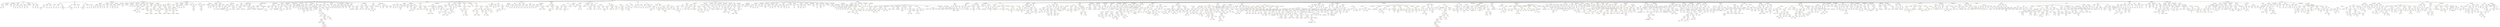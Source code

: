 strict digraph {
	graph [bb="0,0,1.0321e+05,1332"];
	node [label="\N"];
	Enter	[height=0.5,
		pos="25228,1314",
		width=0.83628];
	StateVariableDeclaration_Unnamed_33	[color=black,
		height=0.5,
		label=StateVariableDeclaration,
		pos="5087.6,1170",
		width=2.8184];
	VariableDeclaration_polyToken_2	[color=black,
		height=0.5,
		label=polyToken,
		pos="5123.6,1098",
		width=1.4184];
	StateVariableDeclaration_Unnamed_33 -> VariableDeclaration_polyToken_2	[pos="e,5114.8,1116.1 5096.5,1151.7 5100.5,1144 5105.2,1134.7 5109.6,1126.1"];
	FunctionCall_Unnamed_28	[color=orange,
		height=0.5,
		label=FunctionCall,
		pos="29077,882",
		width=1.6125];
	ElementaryTypeName_address_37	[color=black,
		height=0.5,
		label=address,
		pos="29069,810",
		width=1.0996];
	FunctionCall_Unnamed_28 -> ElementaryTypeName_address_37	[pos="e,29071,828.1 29075,863.7 29074,856.41 29073,847.73 29072,839.54"];
	NumberLiteral_Unnamed_8	[color=black,
		height=0.5,
		label=NumberLiteral,
		pos="29190,810",
		width=1.765];
	FunctionCall_Unnamed_28 -> NumberLiteral_Unnamed_8	[pos="e,29164,826.73 29102,865.46 29117,855.84 29137,843.32 29155,832.72"];
	NumberLiteral_Unnamed_102	[color=black,
		height=0.5,
		label=NumberLiteral,
		pos="85785,738",
		width=1.765];
	NumberLiteral_Unnamed_50	[color=black,
		height=0.5,
		label=NumberLiteral,
		pos="54862,666",
		width=1.765];
	BinaryOperation_Unnamed_132	[color=brown,
		height=0.5,
		label=BinaryOperation,
		pos="77727,954",
		width=1.9867];
	Identifier__newTokenDetails_1	[color=black,
		height=0.5,
		label=_newTokenDetails,
		pos="77727,882",
		width=2.2085];
	BinaryOperation_Unnamed_132 -> Identifier__newTokenDetails_1	[pos="e,77727,900.1 77727,935.7 77727,928.41 77727,919.73 77727,911.54"];
	Identifier_tokenDetails_2	[color=black,
		height=0.5,
		label=tokenDetails,
		pos="77881,882",
		width=1.5571];
	BinaryOperation_Unnamed_132 -> Identifier_tokenDetails_2	[pos="e,77849,897.32 77760,937.81 77783,927.29 77814,913.21 77839,901.96"];
	IndexAccess_Unnamed_115	[color=black,
		height=0.5,
		label=IndexAccess,
		pos="83923,666",
		width=1.6402];
	Identifier_checkpoints_10	[color=black,
		height=0.5,
		label=checkpoints,
		pos="83904,594",
		width=1.5432];
	IndexAccess_Unnamed_115 -> Identifier_checkpoints_10	[pos="e,83908,612.1 83918,647.7 83916,640.24 83913,631.32 83911,622.97"];
	Identifier_mid	[color=black,
		height=0.5,
		label=mid,
		pos="84005,594",
		width=0.75];
	IndexAccess_Unnamed_115 -> Identifier_mid	[pos="e,83988,608.79 83942,648.76 83953,639.01 83968,626.51 83980,616.01"];
	Identifier_totalSupply__4	[color=black,
		height=0.5,
		label=totalSupply_,
		pos="59000,738",
		width=1.6125];
	Identifier_startTime_2	[color=black,
		height=0.5,
		label=startTime,
		pos="93612,810",
		width=1.266];
	VariableDeclaration_min	[color=black,
		height=0.5,
		label=min,
		pos="85707,954",
		width=0.75];
	ElementaryTypeName_uint256_118	[color=black,
		height=0.5,
		label=uint256,
		pos="86271,882",
		width=1.0442];
	VariableDeclaration_min -> ElementaryTypeName_uint256_118	[pos="e,86243,894.53 85727,941.77 85732,939.49 85737,937.37 85743,936 85950,881.22 86015,945.68 86225,900 86227,899.43 86230,898.75 86232,\
898"];
	ElementaryTypeName_bytes32_12	[color=black,
		height=0.5,
		label=bytes32,
		pos="3900.6,954",
		width=1.0996];
	FunctionCall_Unnamed_178	[color=orange,
		height=0.5,
		label=FunctionCall,
		pos="41322,954",
		width=1.6125];
	Identifier__to_15	[color=black,
		height=0.5,
		label=_to,
		pos="41120,882",
		width=0.75];
	FunctionCall_Unnamed_178 -> Identifier__to_15	[pos="e,41141,893.54 41279,941.22 41246,931.35 41197,916.29 41156,900 41154,899.4 41153,898.76 41151,898.1"];
	Identifier__value_14	[color=black,
		height=0.5,
		label=_value,
		pos="41200,882",
		width=0.96103];
	FunctionCall_Unnamed_178 -> Identifier__value_14	[pos="e,41222,895.98 41295,937.64 41276,927.01 41252,912.82 41232,901.56"];
	MemberAccess_Unnamed_123	[color=black,
		height=0.5,
		label=MemberAccess,
		pos="41322,882",
		width=1.9174];
	FunctionCall_Unnamed_178 -> MemberAccess_Unnamed_123	[pos="e,41322,900.1 41322,935.7 41322,928.41 41322,919.73 41322,911.54"];
	Identifier_adjustInvestorCount	[color=black,
		height=0.5,
		label=adjustInvestorCount,
		pos="41495,882",
		width=2.3887];
	FunctionCall_Unnamed_178 -> Identifier_adjustInvestorCount	[pos="e,41456,898.51 41356,939.17 41381,928.78 41417,914.41 41446,902.81"];
	ElementaryTypeName_string_14	[color=black,
		height=0.5,
		label=string,
		pos="51359,954",
		width=0.864];
	BinaryOperation_Unnamed_96	[color=brown,
		height=0.5,
		label=BinaryOperation,
		pos="50428,738",
		width=1.9867];
	TupleExpression_Unnamed_7	[color=black,
		height=0.5,
		label=TupleExpression,
		pos="50347,666",
		width=2.0422];
	BinaryOperation_Unnamed_96 -> TupleExpression_Unnamed_7	[pos="e,50366,683.71 50408,720.41 50398,711.67 50386,700.79 50375,691.13"];
	Identifier_isModuleType_1	[color=black,
		height=0.5,
		label=isModuleType,
		pos="50503,666",
		width=1.7927];
	BinaryOperation_Unnamed_96 -> Identifier_isModuleType_1	[pos="e,50485,683.71 50445,720.41 50455,711.76 50466,701 50476,691.42"];
	FunctionCall_Unnamed_16	[color=orange,
		height=0.5,
		label=FunctionCall,
		pos="98890,954",
		width=1.6125];
	Identifier__from_6	[color=black,
		height=0.5,
		label=_from,
		pos="98724,882",
		width=0.93331];
	FunctionCall_Unnamed_16 -> Identifier__from_6	[pos="e,98749,893.88 98856,939 98828,927.22 98789,910.4 98760,898.28"];
	Identifier__value_9	[color=black,
		height=0.5,
		label=_value,
		pos="98810,882",
		width=0.96103];
	FunctionCall_Unnamed_16 -> Identifier__value_9	[pos="e,98827,897.95 98871,936.76 98860,927.43 98847,915.57 98835,905.36"];
	Identifier__to_7	[color=black,
		height=0.5,
		label=_to,
		pos="98890,882",
		width=0.75];
	FunctionCall_Unnamed_16 -> Identifier__to_7	[pos="e,98890,900.1 98890,935.7 98890,928.41 98890,919.73 98890,911.54"];
	Identifier_Transfer_1	[color=black,
		height=0.5,
		label=Transfer,
		pos="98977,882",
		width=1.1689];
	FunctionCall_Unnamed_16 -> Identifier_Transfer_1	[pos="e,98957,898.43 98910,936.76 98921,927.47 98936,915.67 98949,905.49"];
	Identifier_STO_KEY	[color=black,
		height=0.5,
		label=STO_KEY,
		pos="49779,738",
		width=1.46];
	Block_Unnamed_57	[color=black,
		height=0.5,
		label=Block,
		pos="49841,1098",
		width=0.90558];
	VariableDeclarationStatement_Unnamed_11	[color=black,
		height=0.5,
		label=VariableDeclarationStatement,
		pos="49491,1026",
		width=3.3174];
	Block_Unnamed_57 -> VariableDeclarationStatement_Unnamed_11	[pos="e,49560,1041 49810,1090.9 49757,1080.4 49648,1058.4 49571,1043.2"];
	IfStatement_Unnamed_6	[color=orange,
		height=0.5,
		label=IfStatement,
		pos="49681,1026",
		width=1.4739];
	Block_Unnamed_57 -> IfStatement_Unnamed_6	[pos="e,49712,1040.9 49816,1086.1 49791,1075.2 49752,1058.4 49723,1045.4"];
	ExpressionStatement_Unnamed_86	[color=orange,
		height=0.5,
		label=ExpressionStatement,
		pos="49841,1026",
		width=2.458];
	Block_Unnamed_57 -> ExpressionStatement_Unnamed_86	[pos="e,49841,1044.1 49841,1079.7 49841,1072.4 49841,1063.7 49841,1055.5"];
	ForStatement_Unnamed_1	[color=black,
		height=0.5,
		label=ForStatement,
		pos="50008,1026",
		width=1.6818];
	Block_Unnamed_57 -> ForStatement_Unnamed_1	[pos="e,49974,1041.3 49866,1086.4 49892,1075.6 49932,1058.7 49963,1045.7"];
	ElementaryTypeName_uint256_99	[color=black,
		height=0.5,
		label=uint256,
		pos="66246,954",
		width=1.0442];
	IfStatement_Unnamed_29	[color=orange,
		height=0.5,
		label=IfStatement,
		pos="53226,738",
		width=1.4739];
	Block_Unnamed_117	[color=black,
		height=0.5,
		label=Block,
		pos="53006,666",
		width=0.90558];
	IfStatement_Unnamed_29 -> Block_Unnamed_117	[pos="e,53031,677.85 53186,725.74 53141,713.08 53072,693.09 53047,684 53045,683.36 53043,682.69 53041,682"];
	BinaryOperation_Unnamed_179	[color=brown,
		height=0.5,
		label=BinaryOperation,
		pos="53128,666",
		width=1.9867];
	IfStatement_Unnamed_29 -> BinaryOperation_Unnamed_179	[pos="e,53151,683.47 53204,721.46 53191,712.21 53174,700.3 53160,689.98"];
	ElementaryTypeName_address_95	[color=black,
		height=0.5,
		label=address,
		pos="64961,954",
		width=1.0996];
	FunctionCall_Unnamed_79	[color=orange,
		height=0.5,
		label=FunctionCall,
		pos="91112,954",
		width=1.6125];
	BinaryOperation_Unnamed_80	[color=brown,
		height=0.5,
		label=BinaryOperation,
		pos="90900,882",
		width=1.9867];
	FunctionCall_Unnamed_79 -> BinaryOperation_Unnamed_80	[pos="e,90942,896.9 91073,940.32 91039,929.17 90990,912.83 90952,900.45"];
	stringLiteral_Unnamed_7	[color=black,
		height=0.5,
		label=stringLiteral,
		pos="91044,882",
		width=1.5016];
	FunctionCall_Unnamed_79 -> stringLiteral_Unnamed_7	[pos="e,91060,899.47 91095,936.41 91087,927.78 91077,917.06 91067,907.5"];
	Identifier_require_20	[color=black,
		height=0.5,
		label=require,
		pos="91152,882",
		width=1.0026];
	FunctionCall_Unnamed_79 -> Identifier_require_20	[pos="e,91142,899.79 91121,936.05 91126,928.14 91131,918.54 91136,909.69"];
	ModifierInvocation_RegistryUpdater	[color=black,
		height=0.5,
		label=RegistryUpdater,
		pos="50463,1098",
		width=1.9867];
	Identifier__polymathRegistry_2	[color=black,
		height=0.5,
		label=_polymathRegistry,
		pos="50418,1026",
		width=2.2501];
	ModifierInvocation_RegistryUpdater -> Identifier__polymathRegistry_2	[pos="e,50429,1044.3 50452,1080.1 50447,1072.2 50440,1062.6 50435,1053.8"];
	Identifier_a_11	[color=black,
		height=0.5,
		label=a,
		pos="26081,954",
		width=0.75];
	VariableDeclaration_to	[color=black,
		height=0.5,
		label=to,
		pos="88068,1026",
		width=0.75];
	ElementaryTypeName_address_3	[color=black,
		height=0.5,
		label=address,
		pos="88062,954",
		width=1.0996];
	VariableDeclaration_to -> ElementaryTypeName_address_3	[pos="e,88063,972.1 88066,1007.7 88065,1000.4 88065,991.73 88064,983.54"];
	ElementaryTypeName_address_41	[color=black,
		height=0.5,
		label=address,
		pos="28876,738",
		width=1.0996];
	Identifier__checkpoints_1	[color=black,
		height=0.5,
		label=_checkpoints,
		pos="71429,666",
		width=1.6818];
	Block_Unnamed_17	[color=black,
		height=0.5,
		label=Block,
		pos="1.0186e+05,1098",
		width=0.90558];
	EmitStatement_Unnamed_3	[color=black,
		height=0.5,
		label=EmitStatement,
		pos="1.016e+05,1026",
		width=1.7788];
	Block_Unnamed_17 -> EmitStatement_Unnamed_3	[pos="e,1.0165e+05,1039.2 1.0183e+05,1089.1 1.0179e+05,1077.8 1.0171e+05,1056.6 1.0166e+05,1042.2"];
	ExpressionStatement_Unnamed_20	[color=orange,
		height=0.5,
		label=ExpressionStatement,
		pos="1.0177e+05,1026",
		width=2.458];
	Block_Unnamed_17 -> ExpressionStatement_Unnamed_20	[pos="e,1.018e+05,1044 1.0184e+05,1082.5 1.0183e+05,1073.4 1.0182e+05,1061.4 1.018e+05,1050.9"];
	BooleanLiteral_Unnamed_3	[color=black,
		height=0.5,
		label=BooleanLiteral,
		pos="1.0195e+05,1026",
		width=1.7788];
	Block_Unnamed_17 -> BooleanLiteral_Unnamed_3	[pos="e,1.0193e+05,1043.4 1.0188e+05,1082.5 1.0189e+05,1073.3 1.019e+05,1061.1 1.0192e+05,1050.5"];
	Identifier__securityToken	[color=black,
		height=0.5,
		label=_securityToken,
		pos="17269,882",
		width=1.9036];
	ParameterList_Unnamed_123	[color=black,
		height=0.5,
		label=ParameterList,
		pos="24361,1098",
		width=1.7095];
	Identifier_i_6	[color=black,
		height=0.5,
		label=i,
		pos="50215,378",
		width=0.75];
	MemberAccess_Unnamed_21	[color=black,
		height=0.5,
		label=MemberAccess,
		pos="1.0148e+05,882",
		width=1.9174];
	Identifier_msg_13	[color=black,
		height=0.5,
		label=msg,
		pos="1.0148e+05,810",
		width=0.75];
	MemberAccess_Unnamed_21 -> Identifier_msg_13	[pos="e,1.0148e+05,828.1 1.0148e+05,863.7 1.0148e+05,856.41 1.0148e+05,847.73 1.0148e+05,839.54"];
	NumberLiteral_Unnamed_11	[color=black,
		height=0.5,
		label=NumberLiteral,
		pos="28997,738",
		width=1.765];
	Identifier_ERC20_3	[color=black,
		height=0.5,
		label=ERC20,
		pos="37678,666",
		width=1.0581];
	Parameter__investor_2	[color=black,
		height=0.5,
		label=_investor,
		pos="77007,1026",
		width=1.2521];
	ElementaryTypeName_address_120	[color=black,
		height=0.5,
		label=address,
		pos="77007,954",
		width=1.0996];
	Parameter__investor_2 -> ElementaryTypeName_address_120	[pos="e,77007,972.1 77007,1007.7 77007,1000.4 77007,991.73 77007,983.54"];
	Identifier__investors	[color=black,
		height=0.5,
		label=_investors,
		pos="87673,738",
		width=1.363];
	ElementaryTypeName_bytes4_1	[color=black,
		height=0.5,
		label=bytes4,
		pos="13252,666",
		width=0.97489];
	Identifier_checkpoints_3	[color=black,
		height=0.5,
		label=checkpoints,
		pos="84907,738",
		width=1.5432];
	MemberAccess_Unnamed_11	[color=black,
		height=0.5,
		label=MemberAccess,
		pos="98301,666",
		width=1.9174];
	Identifier_msg_6	[color=black,
		height=0.5,
		label=msg,
		pos="98301,594",
		width=0.75];
	MemberAccess_Unnamed_11 -> Identifier_msg_6	[pos="e,98301,612.1 98301,647.7 98301,640.41 98301,631.73 98301,623.54"];
	TupleExpression_Unnamed_26	[color=black,
		height=0.5,
		label=TupleExpression,
		pos="59139,234",
		width=2.0422];
	BinaryOperation_Unnamed_211	[color=brown,
		height=0.5,
		label=BinaryOperation,
		pos="59139,162",
		width=1.9867];
	TupleExpression_Unnamed_26 -> BinaryOperation_Unnamed_211	[pos="e,59139,180.1 59139,215.7 59139,208.41 59139,199.73 59139,191.54"];
	MemberAccess_Unnamed_15	[color=black,
		height=0.5,
		label=MemberAccess,
		pos="1.0015e+05,738",
		width=1.9174];
	MemberAccess_Unnamed_16	[color=black,
		height=0.5,
		label=MemberAccess,
		pos="1.0015e+05,666",
		width=1.9174];
	MemberAccess_Unnamed_15 -> MemberAccess_Unnamed_16	[pos="e,1.0015e+05,684.1 1.0015e+05,719.7 1.0015e+05,712.41 1.0015e+05,703.73 1.0015e+05,695.54"];
	Block_Unnamed_92	[color=black,
		height=0.5,
		label=Block,
		pos="72857,1098",
		width=0.90558];
	IfStatement_Unnamed_19	[color=orange,
		height=0.5,
		label=IfStatement,
		pos="72857,1026",
		width=1.4739];
	Block_Unnamed_92 -> IfStatement_Unnamed_19	[pos="e,72857,1044.1 72857,1079.7 72857,1072.4 72857,1063.7 72857,1055.5"];
	BinaryOperation_Unnamed_95	[color=brown,
		height=0.5,
		label=BinaryOperation,
		pos="50391,810",
		width=1.9867];
	BinaryOperation_Unnamed_95 -> BinaryOperation_Unnamed_96	[pos="e,50419,756.1 50400,791.7 50404,783.98 50409,774.71 50413,766.11"];
	Identifier_isModuleType	[color=black,
		height=0.5,
		label=isModuleType,
		pos="50582,738",
		width=1.7927];
	BinaryOperation_Unnamed_95 -> Identifier_isModuleType	[pos="e,50544,752.96 50430,794.67 50460,783.7 50501,768.53 50533,756.79"];
	Parameter__from_3	[color=black,
		height=0.5,
		label=_from,
		pos="66419,1026",
		width=0.93331];
	ElementaryTypeName_address_115	[color=black,
		height=0.5,
		label=address,
		pos="66151,954",
		width=1.0996];
	Parameter__from_3 -> ElementaryTypeName_address_115	[pos="e,66180,966.27 66393,1013.8 66388,1011.7 66382,1009.6 66377,1008 66299,984.76 66276,993.53 66199,972 66196,971.33 66194,970.6 66191,\
969.83"];
	FunctionDefinition_changeFactorySetupFee	[color=black,
		height=0.5,
		label=changeFactorySetupFee,
		pos="9600.6,1170",
		width=2.7907];
	ParameterList_Unnamed_102	[color=black,
		height=0.5,
		label=ParameterList,
		pos="9405.6,1098",
		width=1.7095];
	FunctionDefinition_changeFactorySetupFee -> ParameterList_Unnamed_102	[pos="e,9443.5,1112.6 9557.3,1153.5 9526.8,1142.5 9485.9,1127.8 9454.2,1116.5"];
	ModifierInvocation_onlyOwner_2	[color=black,
		height=0.5,
		label=onlyOwner,
		pos="9549.6,1098",
		width=1.4323];
	FunctionDefinition_changeFactorySetupFee -> ModifierInvocation_onlyOwner_2	[pos="e,9561.7,1115.6 9588,1151.7 9582.1,1143.6 9574.9,1133.8 9568.4,1124.9"];
	Block_Unnamed_32	[color=black,
		height=0.5,
		label=Block,
		pos="9651.6,1098",
		width=0.90558];
	FunctionDefinition_changeFactorySetupFee -> Block_Unnamed_32	[pos="e,9639.8,1115.1 9613.2,1151.7 9619.2,1143.4 9626.6,1133.3 9633.2,1124.2"];
	VariableDeclaration__oldAddress	[color=black,
		height=0.5,
		label=_oldAddress,
		pos="92859,1026",
		width=1.6402];
	ElementaryTypeName_address_80	[color=black,
		height=0.5,
		label=address,
		pos="92859,954",
		width=1.0996];
	VariableDeclaration__oldAddress -> ElementaryTypeName_address_80	[pos="e,92859,972.1 92859,1007.7 92859,1000.4 92859,991.73 92859,983.54"];
	Identifier_msg_10	[color=black,
		height=0.5,
		label=msg,
		pos="1.0015e+05,594",
		width=0.75];
	Identifier_require_27	[color=black,
		height=0.5,
		label=require,
		pos="47084,738",
		width=1.0026];
	ElementaryTypeName_uint256_6	[color=black,
		height=0.5,
		label=uint256,
		pos="88347,954",
		width=1.0442];
	BooleanLiteral_Unnamed_18	[color=black,
		height=0.5,
		label=BooleanLiteral,
		pos="67263,1026",
		width=1.7788];
	ExpressionStatement_Unnamed_114	[color=orange,
		height=0.5,
		label=ExpressionStatement,
		pos="73372,1026",
		width=2.458];
	FunctionCall_Unnamed_140	[color=orange,
		height=0.5,
		label=FunctionCall,
		pos="73273,954",
		width=1.6125];
	ExpressionStatement_Unnamed_114 -> FunctionCall_Unnamed_140	[pos="e,73295,970.91 73348,1008.2 73335,999.03 73319,987.5 73304,977.52"];
	Identifier_i_20	[color=black,
		height=0.5,
		label=i,
		pos="53963,306",
		width=0.75];
	Parameter__newSetupCost	[color=black,
		height=0.5,
		label=_newSetupCost,
		pos="9334.6,1026",
		width=1.9452];
	ElementaryTypeName_uint256_63	[color=black,
		height=0.5,
		label=uint256,
		pos="9290.6,954",
		width=1.0442];
	Parameter__newSetupCost -> ElementaryTypeName_uint256_63	[pos="e,9300.8,971.31 9323.9,1008.1 9318.8,999.94 9312.6,990.04 9306.9,981.01"];
	VariableDeclaration_len	[color=black,
		height=0.5,
		label=len,
		pos="12770,954",
		width=0.75];
	ElementaryTypeName_uint_8	[color=black,
		height=0.5,
		label=uint,
		pos="12448,882",
		width=0.75];
	VariableDeclaration_len -> ElementaryTypeName_uint_8	[pos="e,12468,893.98 12749,942.02 12744,939.74 12739,937.55 12734,936 12626,903.67 12591,932.33 12484,900 12482,899.51 12480,898.97 12479,\
898.38"];
	ModifierInvocation_onlyOwner_9	[color=black,
		height=0.5,
		label=onlyOwner,
		pos="6395.6,1098",
		width=1.4323];
	BinaryOperation_Unnamed_169	[color=brown,
		height=0.5,
		label=BinaryOperation,
		pos="60423,882",
		width=1.9867];
	MemberAccess_Unnamed_127	[color=black,
		height=0.5,
		label=MemberAccess,
		pos="60324,810",
		width=1.9174];
	BinaryOperation_Unnamed_169 -> MemberAccess_Unnamed_127	[pos="e,60347,827.31 60399,864.59 60386,855.46 60370,843.96 60356,833.95"];
	NumberLiteral_Unnamed_67	[color=black,
		height=0.5,
		label=NumberLiteral,
		pos="60475,810",
		width=1.765];
	BinaryOperation_Unnamed_169 -> NumberLiteral_Unnamed_67	[pos="e,60462,827.79 60435,864.05 60441,855.89 60449,845.91 60455,836.82"];
	ParameterList_Unnamed_144	[color=black,
		height=0.5,
		label=ParameterList,
		pos="6526.6,1098",
		width=1.7095];
	Identifier_ISecurityToken_1	[color=black,
		height=0.5,
		label=ISecurityToken,
		pos="18357,594",
		width=1.8897];
	Identifier__moduleType_19	[color=black,
		height=0.5,
		label=_moduleType,
		pos="69206,306",
		width=1.7372];
	ElementaryTypeName_uint256_79	[color=black,
		height=0.5,
		label=uint256,
		pos="45904,954",
		width=1.0442];
	BooleanLiteral_Unnamed_51	[color=black,
		height=0.5,
		label=BooleanLiteral,
		pos="69205,1026",
		width=1.7788];
	MemberAccess_Unnamed_17	[color=black,
		height=0.5,
		label=MemberAccess,
		pos="1.0031e+05,738",
		width=1.9174];
	FunctionCall_Unnamed_21	[color=orange,
		height=0.5,
		label=FunctionCall,
		pos="1.0031e+05,666",
		width=1.6125];
	MemberAccess_Unnamed_17 -> FunctionCall_Unnamed_21	[pos="e,1.0031e+05,684.1 1.0031e+05,719.7 1.0031e+05,712.41 1.0031e+05,703.73 1.0031e+05,695.54"];
	FunctionCall_Unnamed_27	[color=orange,
		height=0.5,
		label=FunctionCall,
		pos="29272,954",
		width=1.6125];
	Identifier_owner_2	[color=black,
		height=0.5,
		label=owner,
		pos="29272,882",
		width=0.93331];
	FunctionCall_Unnamed_27 -> Identifier_owner_2	[pos="e,29272,900.1 29272,935.7 29272,928.41 29272,919.73 29272,911.54"];
	Identifier_OwnershipRenounced	[color=black,
		height=0.5,
		label=OwnershipRenounced,
		pos="29417,882",
		width=2.5966];
	FunctionCall_Unnamed_27 -> Identifier_OwnershipRenounced	[pos="e,29383,899.24 29302,938.33 29323,928.42 29350,915.18 29373,904.14"];
	ElementaryTypeName_uint_13	[color=black,
		height=0.5,
		label=uint,
		pos="93737,954",
		width=0.75];
	Identifier_msg_45	[color=black,
		height=0.5,
		label=msg,
		pos="44129,738",
		width=0.75];
	IndexAccess_Unnamed_60	[color=black,
		height=0.5,
		label=IndexAccess,
		pos="48189,810",
		width=1.6402];
	Identifier__moduleType_11	[color=black,
		height=0.5,
		label=_moduleType,
		pos="48146,738",
		width=1.7372];
	IndexAccess_Unnamed_60 -> Identifier__moduleType_11	[pos="e,48156,755.79 48178,792.05 48173,784.06 48167,774.33 48162,765.4"];
	Identifier_modules_11	[color=black,
		height=0.5,
		label=modules,
		pos="48269,738",
		width=1.1689];
	IndexAccess_Unnamed_60 -> Identifier_modules_11	[pos="e,48251,754.67 48207,792.76 48218,783.62 48231,772.06 48242,762"];
	Identifier__to_14	[color=black,
		height=0.5,
		label=_to,
		pos="65756,666",
		width=0.75];
	ElementaryTypeName_bool_13	[color=black,
		height=0.5,
		label=bool,
		pos="18067,882",
		width=0.76697];
	Parameter__delegate_3	[color=black,
		height=0.5,
		label=_delegate,
		pos="4496.6,1026",
		width=1.266];
	ElementaryTypeName_address_73	[color=black,
		height=0.5,
		label=address,
		pos="4496.6,954",
		width=1.0996];
	Parameter__delegate_3 -> ElementaryTypeName_address_73	[pos="e,4496.6,972.1 4496.6,1007.7 4496.6,1000.4 4496.6,991.73 4496.6,983.54"];
	ModifierInvocation_onlyOwner_5	[color=black,
		height=0.5,
		label=onlyOwner,
		pos="8246.6,1098",
		width=1.4323];
	ElementaryTypeName_address_129	[color=black,
		height=0.5,
		label=address,
		pos="61844,738",
		width=1.0996];
	Identifier_a_6	[color=black,
		height=0.5,
		label=a,
		pos="2546.6,882",
		width=0.75];
	ExpressionStatement_Unnamed_37	[color=orange,
		height=0.5,
		label=ExpressionStatement,
		pos="14776,1026",
		width=2.458];
	BinaryOperation_Unnamed_50	[color=brown,
		height=0.5,
		label=BinaryOperation,
		pos="14759,954",
		width=1.9867];
	ExpressionStatement_Unnamed_37 -> BinaryOperation_Unnamed_50	[pos="e,14763,972.1 14771,1007.7 14770,1000.3 14767,991.52 14765,983.25"];
	FunctionCall_Unnamed_235	[color=orange,
		height=0.5,
		label=FunctionCall,
		pos="57673,954",
		width=1.6125];
	Identifier_require_57	[color=black,
		height=0.5,
		label=require,
		pos="57575,882",
		width=1.0026];
	FunctionCall_Unnamed_235 -> Identifier_require_57	[pos="e,57595,897.39 57650,937.12 57637,927.32 57619,914.65 57604,904.02"];
	stringLiteral_Unnamed_47	[color=black,
		height=0.5,
		label=stringLiteral,
		pos="57683,882",
		width=1.5016];
	FunctionCall_Unnamed_235 -> stringLiteral_Unnamed_47	[pos="e,57680,900.1 57675,935.7 57676,928.32 57677,919.52 57679,911.25"];
	FunctionCall_Unnamed_236	[color=orange,
		height=0.5,
		label=FunctionCall,
		pos="57813,882",
		width=1.6125];
	FunctionCall_Unnamed_235 -> FunctionCall_Unnamed_236	[pos="e,57783,897.82 57702,938.15 57723,927.9 57750,914.14 57773,902.93"];
	ElementaryTypeName_uint_1	[color=black,
		height=0.5,
		label=uint,
		pos="8829.6,954",
		width=0.75];
	Identifier_totalSupply	[color=black,
		height=0.5,
		label=totalSupply,
		pos="77358,810",
		width=1.4739];
	ParameterList_Unnamed_215	[color=black,
		height=0.5,
		label=ParameterList,
		pos="82466,1098",
		width=1.7095];
	Parameter__checkpointId_4	[color=black,
		height=0.5,
		label=_checkpointId,
		pos="82387,1026",
		width=1.7927];
	ParameterList_Unnamed_215 -> Parameter__checkpointId_4	[pos="e,82405,1043.5 82447,1080.4 82437,1071.6 82425,1060.6 82414,1050.9"];
	Parameter__investor_4	[color=black,
		height=0.5,
		label=_investor,
		pos="82515,1026",
		width=1.2521];
	ParameterList_Unnamed_215 -> Parameter__investor_4	[pos="e,82503,1043.8 82477,1080.1 82483,1072 82490,1062.1 82496,1053.1"];
	Identifier_tokenDetails_1	[color=black,
		height=0.5,
		label=tokenDetails,
		pos="78011,882",
		width=1.5571];
	NumberLiteral_Unnamed_13	[color=black,
		height=0.5,
		label=NumberLiteral,
		pos="34246,1098",
		width=1.765];
	FunctionCall_Unnamed_169	[color=orange,
		height=0.5,
		label=FunctionCall,
		pos="81152,954",
		width=1.6125];
	Identifier_LogFreezeTransfers_1	[color=black,
		height=0.5,
		label=LogFreezeTransfers,
		pos="81286,882",
		width=2.3748];
	FunctionCall_Unnamed_169 -> Identifier_LogFreezeTransfers_1	[pos="e,81255,899.21 81180,937.98 81199,928.22 81224,915.35 81244,904.51"];
	Identifier_freeze_5	[color=black,
		height=0.5,
		label=freeze,
		pos="81422,882",
		width=0.90558];
	FunctionCall_Unnamed_169 -> Identifier_freeze_5	[pos="e,81397,893.93 81195,941.75 81203,939.8 81211,937.81 81219,936 81290,918.98 81310,921.83 81380,900 81382,899.35 81384,898.64 81386,\
897.89"];
	Identifier_now_8	[color=black,
		height=0.5,
		label=now,
		pos="81500,882",
		width=0.75];
	FunctionCall_Unnamed_169 -> Identifier_now_8	[pos="e,81479,893.96 81194,941.46 81202,939.49 81211,937.58 81219,936 81327,914.44 81358,931.84 81464,900 81465,899.51 81467,898.96 81468,\
898.37"];
	Identifier__to_3	[color=black,
		height=0.5,
		label=_to,
		pos="95395,882",
		width=0.75];
	Identifier__checkpoints_3	[color=black,
		height=0.5,
		label=_checkpoints,
		pos="71090,594",
		width=1.6818];
	Block_Unnamed_106	[color=black,
		height=0.5,
		label=Block,
		pos="70957,954",
		width=0.90558];
	Identifier_checkpoints_12	[color=black,
		height=0.5,
		label=checkpoints,
		pos="83425,882",
		width=1.5432];
	Identifier_require_2	[color=black,
		height=0.5,
		label=require,
		pos="98199,882",
		width=1.0026];
	Parameter_None_61	[color=black,
		height=0.5,
		label=None,
		pos="86299,1026",
		width=0.85014];
	ElementaryTypeName_uint256_117	[color=black,
		height=0.5,
		label=uint256,
		pos="86284,954",
		width=1.0442];
	Parameter_None_61 -> ElementaryTypeName_uint256_117	[pos="e,86287,972.1 86295,1007.7 86293,1000.3 86291,991.52 86290,983.25"];
	Identifier_msg_42	[color=black,
		height=0.5,
		label=msg,
		pos="60324,738",
		width=0.75];
	BinaryOperation_Unnamed_11	[color=brown,
		height=0.5,
		label=BinaryOperation,
		pos="26783,1026",
		width=1.9867];
	Identifier_a_13	[color=black,
		height=0.5,
		label=a,
		pos="26784,954",
		width=0.75];
	BinaryOperation_Unnamed_11 -> Identifier_a_13	[pos="e,26783,972.1 26783,1007.7 26783,1000.4 26783,991.73 26783,983.54"];
	Identifier_b_12	[color=black,
		height=0.5,
		label=b,
		pos="26856,954",
		width=0.75];
	BinaryOperation_Unnamed_11 -> Identifier_b_12	[pos="e,26841,969.11 26800,1008.4 26810,998.97 26822,987.03 26833,976.83"];
	Identifier_require_8	[color=black,
		height=0.5,
		label=require,
		pos="28803,882",
		width=1.0026];
	BinaryOperation_Unnamed_39	[color=brown,
		height=0.5,
		label=BinaryOperation,
		pos="27951,882",
		width=1.9867];
	Identifier_owner_1	[color=black,
		height=0.5,
		label=owner,
		pos="27890,810",
		width=0.93331];
	BinaryOperation_Unnamed_39 -> Identifier_owner_1	[pos="e,27903,826.83 27936,864.05 27928,855.47 27919,844.89 27911,835.44"];
	MemberAccess_Unnamed_30	[color=black,
		height=0.5,
		label=MemberAccess,
		pos="28011,810",
		width=1.9174];
	BinaryOperation_Unnamed_39 -> MemberAccess_Unnamed_30	[pos="e,27996,827.79 27965,864.05 27972,855.71 27981,845.49 27989,836.25"];
	Parameter__perm_3	[color=black,
		height=0.5,
		label=_perm,
		pos="3894.6,1026",
		width=0.96103];
	Parameter__perm_3 -> ElementaryTypeName_bytes32_12	[pos="e,3899.1,972.1 3896.1,1007.7 3896.7,1000.4 3897.4,991.73 3898.1,983.54"];
	Identifier__moduleType_15	[color=black,
		height=0.5,
		label=_moduleType,
		pos="43194,594",
		width=1.7372];
	Identifier_i_14	[color=black,
		height=0.5,
		label=i,
		pos="45948,594",
		width=0.75];
	ExpressionStatement_Unnamed_141	[color=orange,
		height=0.5,
		label=ExpressionStatement,
		pos="40936,1026",
		width=2.458];
	FunctionCall_Unnamed_182	[color=orange,
		height=0.5,
		label=FunctionCall,
		pos="40883,954",
		width=1.6125];
	ExpressionStatement_Unnamed_141 -> FunctionCall_Unnamed_182	[pos="e,40895,971.79 40923,1008.1 40917,999.89 40909,989.91 40902,980.82"];
	Identifier_ERC20	[color=black,
		height=0.5,
		label=ERC20,
		pos="15339,810",
		width=1.0581];
	MemberAccess_Unnamed_56	[color=black,
		height=0.5,
		label=MemberAccess,
		pos="6903.6,810",
		width=1.9174];
	FunctionCall_Unnamed_87	[color=orange,
		height=0.5,
		label=FunctionCall,
		pos="6903.6,738",
		width=1.6125];
	MemberAccess_Unnamed_56 -> FunctionCall_Unnamed_87	[pos="e,6903.6,756.1 6903.6,791.7 6903.6,784.41 6903.6,775.73 6903.6,767.54"];
	Parameter_None_12	[color=black,
		height=0.5,
		label=None,
		pos="26439,1026",
		width=0.85014];
	ElementaryTypeName_uint256_19	[color=black,
		height=0.5,
		label=uint256,
		pos="26422,954",
		width=1.0442];
	Parameter_None_12 -> ElementaryTypeName_uint256_19	[pos="e,26426,972.1 26434,1007.7 26433,1000.3 26430,991.52 26428,983.25"];
	ElementaryTypeName_uint8_8	[color=black,
		height=0.5,
		label=uint8,
		pos="9794.6,954",
		width=0.7947];
	stringLiteral_Unnamed_22	[color=black,
		height=0.5,
		label=stringLiteral,
		pos="51589,666",
		width=1.5016];
	Identifier_balance	[color=black,
		height=0.5,
		label=balance,
		pos="90220,810",
		width=1.0719];
	Identifier_monthlySubscriptionCost	[color=black,
		height=0.5,
		label=monthlySubscriptionCost,
		pos="14556,882",
		width=2.9432];
	NumberLiteral_Unnamed_58	[color=black,
		height=0.5,
		label=NumberLiteral,
		pos="65312,666",
		width=1.765];
	BooleanLiteral_Unnamed_23	[color=black,
		height=0.5,
		label=BooleanLiteral,
		pos="52228,882",
		width=1.7788];
	Identifier_keccak256_4	[color=black,
		height=0.5,
		label=keccak256,
		pos="51711,666",
		width=1.3907];
	MemberAccess_Unnamed_60	[color=black,
		height=0.5,
		label=MemberAccess,
		pos="50579,882",
		width=1.9174];
	IndexAccess_Unnamed_40	[color=black,
		height=0.5,
		label=IndexAccess,
		pos="50705,810",
		width=1.6402];
	MemberAccess_Unnamed_60 -> IndexAccess_Unnamed_40	[pos="e,50677,826.18 50607,865.29 50625,855.38 50648,842.47 50667,831.73"];
	Identifier_investors_6	[color=black,
		height=0.5,
		label=investors,
		pos="45809,522",
		width=1.2244];
	Identifier__value_23	[color=black,
		height=0.5,
		label=_value,
		pos="58536,810",
		width=0.96103];
	BooleanLiteral_Unnamed_19	[color=black,
		height=0.5,
		label=BooleanLiteral,
		pos="67045,1098",
		width=1.7788];
	BinaryOperation_Unnamed_154	[color=brown,
		height=0.5,
		label=BinaryOperation,
		pos="72924,810",
		width=1.9867];
	Identifier_winner_tmstmp18	[color=black,
		height=0.5,
		label=winner_tmstmp18,
		pos="72810,738",
		width=2.1392];
	BinaryOperation_Unnamed_154 -> Identifier_winner_tmstmp18	[pos="e,72836,755.23 72897,792.94 72882,783.49 72862,771.41 72846,761.08"];
	MemberAccess_Unnamed_109	[color=black,
		height=0.5,
		label=MemberAccess,
		pos="72974,738",
		width=1.9174];
	BinaryOperation_Unnamed_154 -> MemberAccess_Unnamed_109	[pos="e,72962,755.79 72936,792.05 72941,783.97 72949,774.12 72955,765.11"];
	Block_Unnamed_69	[color=black,
		height=0.5,
		label=Block,
		pos="43222,1098",
		width=0.90558];
	IfStatement_Unnamed_9	[color=orange,
		height=0.5,
		label=IfStatement,
		pos="43138,1026",
		width=1.4739];
	Block_Unnamed_69 -> IfStatement_Unnamed_9	[pos="e,43157,1043.2 43204,1082.5 43193,1073.3 43179,1061.1 43166,1050.6"];
	Identifier_msg_37	[color=black,
		height=0.5,
		label=msg,
		pos="55213,666",
		width=0.75];
	VariableDeclaration_key_1	[color=black,
		height=0.5,
		label=key,
		pos="92408,954",
		width=0.75];
	ElementaryTypeName_bytes32_16	[color=black,
		height=0.5,
		label=bytes32,
		pos="92458,882",
		width=1.0996];
	VariableDeclaration_key_1 -> ElementaryTypeName_bytes32_16	[pos="e,92446,899.47 92419,937.46 92425,929.01 92432,918.32 92439,908.66"];
	ExpressionStatement_Unnamed_92	[color=orange,
		height=0.5,
		label=ExpressionStatement,
		pos="51664,1026",
		width=2.458];
	FunctionCall_Unnamed_101	[color=orange,
		height=0.5,
		label=FunctionCall,
		pos="51466,954",
		width=1.6125];
	ExpressionStatement_Unnamed_92 -> FunctionCall_Unnamed_101	[pos="e,51503,968.16 51621,1009.8 51589,998.65 51546,983.48 51513,971.92"];
	Parameter__spender_3	[color=black,
		height=0.5,
		label=_spender,
		pos="97976,1026",
		width=1.2521];
	ElementaryTypeName_address_24	[color=black,
		height=0.5,
		label=address,
		pos="97976,954",
		width=1.0996];
	Parameter__spender_3 -> ElementaryTypeName_address_24	[pos="e,97976,972.1 97976,1007.7 97976,1000.4 97976,991.73 97976,983.54"];
	ElementaryTypeName_string_2	[color=black,
		height=0.5,
		label=string,
		pos="34393,954",
		width=0.864];
	Parameter_None_46	[color=black,
		height=0.5,
		label=None,
		pos="4356.6,1026",
		width=0.85014];
	ElementaryTypeName_bytes32_13	[color=black,
		height=0.5,
		label=bytes32,
		pos="4358.6,954",
		width=1.0996];
	Parameter_None_46 -> ElementaryTypeName_bytes32_13	[pos="e,4358.1,972.1 4357.1,1007.7 4357.3,1000.4 4357.5,991.73 4357.8,983.54"];
	ElementaryTypeName_bool_1	[color=black,
		height=0.5,
		label=bool,
		pos="21560,954",
		width=0.76697];
	BinaryOperation_Unnamed_56	[color=brown,
		height=0.5,
		label=BinaryOperation,
		pos="13444,450",
		width=1.9867];
	TupleExpression_Unnamed_3	[color=black,
		height=0.5,
		label=TupleExpression,
		pos="13318,378",
		width=2.0422];
	BinaryOperation_Unnamed_56 -> TupleExpression_Unnamed_3	[pos="e,13346,394.82 13415,433.12 13398,423.41 13375,410.86 13356,400.3"];
	NumberLiteral_Unnamed_23	[color=black,
		height=0.5,
		label=NumberLiteral,
		pos="13473,378",
		width=1.765];
	BinaryOperation_Unnamed_56 -> NumberLiteral_Unnamed_23	[pos="e,13466,396.1 13451,431.7 13454,424.15 13458,415.12 13461,406.68"];
	Block_Unnamed_77	[color=black,
		height=0.5,
		label=Block,
		pos="69572,666",
		width=0.90558];
	TupleExpression_Unnamed_11	[color=black,
		height=0.5,
		label=TupleExpression,
		pos="69516,594",
		width=2.0422];
	Block_Unnamed_77 -> TupleExpression_Unnamed_11	[pos="e,69529,611.8 69559,649.12 69552,640.68 69544,630.1 69536,620.55"];
	FunctionCall_Unnamed_29	[color=orange,
		height=0.5,
		label=FunctionCall,
		pos="29417,954",
		width=1.6125];
	Identifier__transferOwnership	[color=black,
		height=0.5,
		label=_transferOwnership,
		pos="29612,882",
		width=2.3333];
	FunctionCall_Unnamed_29 -> Identifier__transferOwnership	[pos="e,29570,898.05 29453,939.83 29483,929.11 29526,913.84 29559,901.83"];
	Identifier__newOwner	[color=black,
		height=0.5,
		label=_newOwner,
		pos="29770,882",
		width=1.5432];
	FunctionCall_Unnamed_29 -> Identifier__newOwner	[pos="e,29728,894.38 29459,941.56 29467,939.58 29476,937.64 29484,936 29581,915.74 29607,920.61 29705,900 29709,899.1 29713,898.11 29718,\
897.06"];
	ElementaryTypeName_bytes4_5	[color=black,
		height=0.5,
		label=bytes4,
		pos="51820,738",
		width=0.97489];
	Parameter_None_23	[color=black,
		height=0.5,
		label=None,
		pos="31759,1026",
		width=0.85014];
	ElementaryTypeName_bytes32_1	[color=black,
		height=0.5,
		label=bytes32,
		pos="31750,954",
		width=1.0996];
	Parameter_None_23 -> ElementaryTypeName_bytes32_1	[pos="e,31752,972.1 31756,1007.7 31755,1000.3 31754,991.52 31753,983.25"];
	ElementaryTypeName_uint256_110	[color=black,
		height=0.5,
		label=uint256,
		pos="87291,810",
		width=1.0442];
	Identifier__addedValue	[color=black,
		height=0.5,
		label=_addedValue,
		pos="1.0223e+05,738",
		width=1.6541];
	BinaryOperation_Unnamed_54	[color=brown,
		height=0.5,
		label=BinaryOperation,
		pos="13377,666",
		width=1.9867];
	FunctionCall_Unnamed_35	[color=orange,
		height=0.5,
		label=FunctionCall,
		pos="13303,594",
		width=1.6125];
	BinaryOperation_Unnamed_54 -> FunctionCall_Unnamed_35	[pos="e,13320,611.47 13359,648.41 13350,639.69 13338,628.85 13328,619.21"];
	BinaryOperation_Unnamed_55	[color=brown,
		height=0.5,
		label=BinaryOperation,
		pos="13451,594",
		width=1.9867];
	BinaryOperation_Unnamed_54 -> BinaryOperation_Unnamed_55	[pos="e,13433,611.71 13394,648.41 13403,639.76 13415,629 13425,619.42"];
	BinaryOperation_Unnamed_85	[color=brown,
		height=0.5,
		label=BinaryOperation,
		pos="92202,954",
		width=1.9867];
	Identifier__newAddress_1	[color=black,
		height=0.5,
		label=_newAddress,
		pos="92202,882",
		width=1.7234];
	BinaryOperation_Unnamed_85 -> Identifier__newAddress_1	[pos="e,92202,900.1 92202,935.7 92202,928.41 92202,919.73 92202,911.54"];
	IndexAccess_Unnamed_39	[color=black,
		height=0.5,
		label=IndexAccess,
		pos="92341,882",
		width=1.6402];
	BinaryOperation_Unnamed_85 -> IndexAccess_Unnamed_39	[pos="e,92311,898.01 92232,937.46 92253,927.36 92279,914.07 92301,903.16"];
	BinaryOperation_Unnamed_92	[color=brown,
		height=0.5,
		label=BinaryOperation,
		pos="22397,954",
		width=1.9867];
	BooleanLiteral_Unnamed_12	[color=black,
		height=0.5,
		label=BooleanLiteral,
		pos="22300,882",
		width=1.7788];
	BinaryOperation_Unnamed_92 -> BooleanLiteral_Unnamed_12	[pos="e,22322,899.15 22374,936.76 22361,927.58 22345,915.94 22331,905.84"];
	Identifier_reentrancyLock_1	[color=black,
		height=0.5,
		label=reentrancyLock,
		pos="22451,882",
		width=1.9036];
	BinaryOperation_Unnamed_92 -> Identifier_reentrancyLock_1	[pos="e,22438,899.79 22410,936.05 22416,927.89 22424,917.91 22431,908.82"];
	Identifier___5	[color=black,
		height=0.5,
		label=_,
		pos="23497,954",
		width=0.75];
	ParameterList_Unnamed_7	[color=black,
		height=0.5,
		label=ParameterList,
		pos="2220.6,1098",
		width=1.7095];
	Parameter_None_3	[color=black,
		height=0.5,
		label=None,
		pos="2204.6,1026",
		width=0.85014];
	ParameterList_Unnamed_7 -> Parameter_None_3	[pos="e,2208.5,1044.1 2216.6,1079.7 2214.9,1072.3 2212.9,1063.5 2211,1055.3"];
	InheritanceSpecifier_Unnamed_1	[color=black,
		height=0.5,
		label=InheritanceSpecifier,
		pos="8694.6,1170",
		width=2.3333];
	UserDefinedTypeName_Unnamed_1	[color=black,
		height=0.5,
		label=UserDefinedTypeName,
		pos="8638.6,1098",
		width=2.7214];
	InheritanceSpecifier_Unnamed_1 -> UserDefinedTypeName_Unnamed_1	[pos="e,8652.4,1116.3 8681,1152.1 8674.6,1144 8666.8,1134.2 8659.6,1125.2"];
	Identifier_this_6	[color=black,
		height=0.5,
		label=this,
		pos="89559,810",
		width=0.75];
	ParameterList_Unnamed_138	[color=black,
		height=0.5,
		label=ParameterList,
		pos="92922,1098",
		width=1.7095];
	ParameterList_Unnamed_138 -> VariableDeclaration__oldAddress	[pos="e,92873,1043.5 92907,1080.4 92899,1071.9 92889,1061.3 92881,1051.8"];
	VariableDeclaration__nameKey	[color=black,
		height=0.5,
		label=_nameKey,
		pos="92986,1026",
		width=1.3907];
	ParameterList_Unnamed_138 -> VariableDeclaration__nameKey	[pos="e,92971,1043.5 92937,1080.4 92945,1071.9 92954,1061.3 92963,1051.8"];
	VariableDeclaration__newAddress	[color=black,
		height=0.5,
		label=_newAddress,
		pos="93116,1026",
		width=1.7234];
	ParameterList_Unnamed_138 -> VariableDeclaration__newAddress	[pos="e,93078,1040.7 92959,1083.5 92990,1072.4 93034,1056.6 93067,1044.5"];
	NumberLiteral_Unnamed_44	[color=black,
		height=0.5,
		label=NumberLiteral,
		pos="42263,666",
		width=1.765];
	Block_Unnamed_103	[color=black,
		height=0.5,
		label=Block,
		pos="70896,1098",
		width=0.90558];
	ExpressionStatement_Unnamed_137	[color=orange,
		height=0.5,
		label=ExpressionStatement,
		pos="70639,1026",
		width=2.458];
	Block_Unnamed_103 -> ExpressionStatement_Unnamed_137	[pos="e,70690,1041 70867,1089.1 70827,1078.2 70754,1058.3 70701,1044"];
	IfStatement_Unnamed_21	[color=orange,
		height=0.5,
		label=IfStatement,
		pos="70834,1026",
		width=1.4739];
	Block_Unnamed_103 -> IfStatement_Unnamed_21	[pos="e,70848,1043.5 70882,1081.5 70874,1072.8 70864,1061.9 70856,1052.1"];
	IfStatement_Unnamed_23	[color=orange,
		height=0.5,
		label=IfStatement,
		pos="70958,1026",
		width=1.4739];
	Block_Unnamed_103 -> IfStatement_Unnamed_23	[pos="e,70943,1043.5 70909,1081.5 70917,1072.8 70927,1061.9 70935,1052.1"];
	IfStatement_Unnamed_22	[color=orange,
		height=0.5,
		label=IfStatement,
		pos="71201,1026",
		width=1.4739];
	Block_Unnamed_103 -> IfStatement_Unnamed_22	[pos="e,71158,1036.9 70925,1090.2 70977,1078.4 71082,1054.2 71146,1039.4"];
	Parameter_None_5	[color=black,
		height=0.5,
		label=None,
		pos="87854,1026",
		width=0.85014];
	ElementaryTypeName_uint256_7	[color=black,
		height=0.5,
		label=uint256,
		pos="87870,954",
		width=1.0442];
	Parameter_None_5 -> ElementaryTypeName_uint256_7	[pos="e,87866,972.1 87858,1007.7 87859,1000.3 87861,991.52 87863,983.25"];
	Identifier_freeze_2	[color=black,
		height=0.5,
		label=freeze,
		pos="39607,882",
		width=0.90558];
	IndexAccess_Unnamed_118	[color=black,
		height=0.5,
		label=IndexAccess,
		pos="82511,954",
		width=1.6402];
	Identifier_checkpointBalances_1	[color=black,
		height=0.5,
		label=checkpointBalances,
		pos="82053,882",
		width=2.3471];
	IndexAccess_Unnamed_118 -> Identifier_checkpointBalances_1	[pos="e,82114,894.67 82468,941.4 82459,939.41 82451,937.51 82443,936 82312,911.88 82278,919.8 82147,900 82140,898.96 82133,897.8 82125,\
896.6"];
	Identifier__investor_10	[color=black,
		height=0.5,
		label=_investor,
		pos="82201,882",
		width=1.2521];
	IndexAccess_Unnamed_118 -> Identifier__investor_10	[pos="e,82234,894.31 82467,941.67 82459,939.7 82450,937.73 82443,936 82360,917.68 82337,920.81 82255,900 82252,899.22 82248,898.37 82245,\
897.47"];
	BinaryOperation_Unnamed_10	[color=brown,
		height=0.5,
		label=BinaryOperation,
		pos="26855,882",
		width=1.9867];
	Identifier_b_11	[color=black,
		height=0.5,
		label=b,
		pos="26819,810",
		width=0.75];
	BinaryOperation_Unnamed_10 -> Identifier_b_11	[pos="e,26827,827.14 26846,863.7 26842,855.75 26837,846.16 26832,837.34"];
	Identifier_a_12	[color=black,
		height=0.5,
		label=a,
		pos="26891,810",
		width=0.75];
	BinaryOperation_Unnamed_10 -> Identifier_a_12	[pos="e,26882,827.14 26863,863.7 26868,855.75 26873,846.16 26877,837.34"];
	ElementaryTypeName_uint256_72	[color=black,
		height=0.5,
		label=uint256,
		pos="70374,1098",
		width=1.0442];
	ElementaryTypeName_uint8_21	[color=black,
		height=0.5,
		label=uint8,
		pos="43300,954",
		width=0.7947];
	ElementaryTypeName_uint64_3	[color=black,
		height=0.5,
		label=uint64,
		pos="3167.6,954",
		width=0.91945];
	ElementaryTypeName_uint256_57	[color=black,
		height=0.5,
		label=uint256,
		pos="10650,954",
		width=1.0442];
	ExpressionStatement_Unnamed_82	[color=orange,
		height=0.5,
		label=ExpressionStatement,
		pos="50186,882",
		width=2.458];
	ExpressionStatement_Unnamed_82 -> BinaryOperation_Unnamed_95	[pos="e,50349,825.04 50230,865.98 50262,855.04 50305,840.17 50339,828.65"];
	ModifierDefinition_onlyOwner	[color=black,
		height=0.5,
		label=onlyOwner,
		pos="28329,1170",
		width=1.4323];
	Block_Unnamed_23	[color=black,
		height=0.5,
		label=Block,
		pos="28152,1098",
		width=0.90558];
	ModifierDefinition_onlyOwner -> Block_Unnamed_23	[pos="e,28178,1109.3 28295,1155.8 28265,1143.8 28220,1125.9 28188,1113.4"];
	ParameterList_Unnamed_62	[color=black,
		height=0.5,
		label=ParameterList,
		pos="28329,1098",
		width=1.7095];
	ModifierDefinition_onlyOwner -> ParameterList_Unnamed_62	[pos="e,28329,1116.1 28329,1151.7 28329,1144.4 28329,1135.7 28329,1127.5"];
	FunctionDefinition__addModule	[color=black,
		height=0.5,
		label=_addModule,
		pos="39282,1170",
		width=1.6125];
	Block_Unnamed_67	[color=black,
		height=0.5,
		label=Block,
		pos="37184,1098",
		width=0.90558];
	FunctionDefinition__addModule -> Block_Unnamed_67	[pos="e,37216,1100.1 39224,1167.1 38919,1156.9 37496,1109.4 37227,1100.5"];
	ParameterList_Unnamed_161	[color=black,
		height=0.5,
		label=ParameterList,
		pos="39282,1098",
		width=1.7095];
	FunctionDefinition__addModule -> ParameterList_Unnamed_161	[pos="e,39282,1116.1 39282,1151.7 39282,1144.4 39282,1135.7 39282,1127.5"];
	ExpressionStatement_Unnamed_151	[color=orange,
		height=0.5,
		label=ExpressionStatement,
		pos="78616,1026",
		width=2.458];
	FunctionCall_Unnamed_194	[color=orange,
		height=0.5,
		label=FunctionCall,
		pos="78616,954",
		width=1.6125];
	ExpressionStatement_Unnamed_151 -> FunctionCall_Unnamed_194	[pos="e,78616,972.1 78616,1007.7 78616,1000.4 78616,991.73 78616,983.54"];
	FunctionCall_Unnamed_5	[color=orange,
		height=0.5,
		label=FunctionCall,
		pos="94806,954",
		width=1.6125];
	Identifier_require_1	[color=black,
		height=0.5,
		label=require,
		pos="94609,882",
		width=1.0026];
	FunctionCall_Unnamed_5 -> Identifier_require_1	[pos="e,94637,893.72 94767,939.98 94737,929.42 94692,914.02 94654,900 94652,899.25 94649,898.48 94647,897.69"];
	BinaryOperation_Unnamed_16	[color=brown,
		height=0.5,
		label=BinaryOperation,
		pos="94735,882",
		width=1.9867];
	FunctionCall_Unnamed_5 -> BinaryOperation_Unnamed_16	[pos="e,94752,899.96 94789,936.41 94780,927.91 94769,917.37 94760,907.91"];
	ParameterList_Unnamed_106	[color=black,
		height=0.5,
		label=ParameterList,
		pos="18676,1098",
		width=1.7095];
	TupleExpression_Unnamed_18	[color=black,
		height=0.5,
		label=TupleExpression,
		pos="66415,882",
		width=2.0422];
	BinaryOperation_Unnamed_144	[color=brown,
		height=0.5,
		label=BinaryOperation,
		pos="66415,810",
		width=1.9867];
	TupleExpression_Unnamed_18 -> BinaryOperation_Unnamed_144	[pos="e,66415,828.1 66415,863.7 66415,856.41 66415,847.73 66415,839.54"];
	Parameter__polyAddress	[color=black,
		height=0.5,
		label=_polyAddress,
		pos="14177,1026",
		width=1.765];
	ElementaryTypeName_address_54	[color=black,
		height=0.5,
		label=address,
		pos="14198,954",
		width=1.0996];
	Parameter__polyAddress -> ElementaryTypeName_address_54	[pos="e,14192,972.1 14182,1007.7 14184,1000.2 14187,991.32 14189,982.97"];
	Identifier_setupCost_1	[color=black,
		height=0.5,
		label=setupCost,
		pos="8869.6,882",
		width=1.3491];
	Identifier__moduleType_7	[color=black,
		height=0.5,
		label=_moduleType,
		pos="47944,666",
		width=1.7372];
	VariableDeclaration_newOwner	[color=black,
		height=0.5,
		label=newOwner,
		pos="29875,1026",
		width=1.4046];
	ElementaryTypeName_address_36	[color=black,
		height=0.5,
		label=address,
		pos="30004,954",
		width=1.0996];
	VariableDeclaration_newOwner -> ElementaryTypeName_address_36	[pos="e,29979,968.47 29902,1010.3 29921,999.71 29948,985.29 29969,973.83"];
	MemberAccess_Unnamed_41	[color=black,
		height=0.5,
		label=MemberAccess,
		pos="19545,810",
		width=1.9174];
	Identifier_msg_27	[color=black,
		height=0.5,
		label=msg,
		pos="19545,738",
		width=0.75];
	MemberAccess_Unnamed_41 -> Identifier_msg_27	[pos="e,19545,756.1 19545,791.7 19545,784.41 19545,775.73 19545,767.54"];
	Identifier_moduleFactory	[color=black,
		height=0.5,
		label=moduleFactory,
		pos="39412,810",
		width=1.862];
	TupleExpression_Unnamed_12	[color=black,
		height=0.5,
		label=TupleExpression,
		pos="69750,882",
		width=2.0422];
	stringLiteral_Unnamed_31	[color=black,
		height=0.5,
		label=stringLiteral,
		pos="69256,810",
		width=1.5016];
	TupleExpression_Unnamed_12 -> stringLiteral_Unnamed_31	[pos="e,69295,822.68 69696,869.25 69686,867.32 69676,865.48 69667,864 69513,840.37 69471,856.35 69319,828 69315,827.24 69310,826.35 69306,\
825.39"];
	FunctionCall_Unnamed_134	[color=orange,
		height=0.5,
		label=FunctionCall,
		pos="69386,810",
		width=1.6125];
	TupleExpression_Unnamed_12 -> FunctionCall_Unnamed_134	[pos="e,69429,822.39 69695,869.57 69686,867.66 69676,865.73 69667,864 69572,846.37 69548,847.66 69454,828 69449,827.09 69445,826.09 69440,\
825.04"];
	EnumDefinition_Result	[color=black,
		height=0.5,
		label=Result,
		pos="6973.6,1170",
		width=0.94717];
	EnumValue_INVALID	[color=black,
		height=0.5,
		label=INVALID,
		pos="6737.6,1098",
		width=1.3353];
	EnumDefinition_Result -> EnumValue_INVALID	[pos="e,6774.4,1110 6944.4,1160.4 6909,1149.9 6847.4,1131.7 6794.6,1116 6791.5,1115.1 6788.4,1114.2 6785.2,1113.2"];
	EnumValue_VALID	[color=black,
		height=0.5,
		label=VALID,
		pos="6842.6,1098",
		width=1.0719];
	EnumDefinition_Result -> EnumValue_VALID	[pos="e,6867.1,1112.1 6950.2,1156.5 6929.9,1145.6 6900.2,1129.8 6877.2,1117.5"];
	EnumValue_FORCE_VALID	[color=black,
		height=0.5,
		label=FORCE_VALID,
		pos="6973.6,1098",
		width=2.0699];
	EnumDefinition_Result -> EnumValue_FORCE_VALID	[pos="e,6973.6,1116.1 6973.6,1151.7 6973.6,1144.4 6973.6,1135.7 6973.6,1127.5"];
	EnumValue_NA	[color=black,
		height=0.5,
		label=NA,
		pos="7093.6,1098",
		width=0.75];
	EnumDefinition_Result -> EnumValue_NA	[pos="e,7073.8,1110.5 6995.9,1156 7015.1,1144.8 7043,1128.5 7064.1,1116.2"];
	MemberAccess_Unnamed_68	[color=black,
		height=0.5,
		label=MemberAccess,
		pos="39412,882",
		width=1.9174];
	MemberAccess_Unnamed_68 -> Identifier_moduleFactory	[pos="e,39412,828.1 39412,863.7 39412,856.41 39412,847.73 39412,839.54"];
	NumberLiteral_Unnamed_96	[color=black,
		height=0.5,
		label=NumberLiteral,
		pos="68917,738",
		width=1.765];
	Identifier__from_1	[color=black,
		height=0.5,
		label=_from,
		pos="97915,666",
		width=0.93331];
	Parameter_None_16	[color=black,
		height=0.5,
		label=None,
		pos="94268,1026",
		width=0.85014];
	ElementaryTypeName_uint256_31	[color=black,
		height=0.5,
		label=uint256,
		pos="94231,954",
		width=1.0442];
	Parameter_None_16 -> ElementaryTypeName_uint256_31	[pos="e,94240,971.96 94259,1008.4 94255,1000.5 94250,990.85 94245,981.94"];
	Identifier_msg_48	[color=black,
		height=0.5,
		label=msg,
		pos="58155,738",
		width=0.75];
	Identifier___4	[color=black,
		height=0.5,
		label=_,
		pos="19355,954",
		width=0.75];
	BooleanLiteral_Unnamed_15	[color=black,
		height=0.5,
		label=BooleanLiteral,
		pos="40428,1098",
		width=1.7788];
	VariableDeclaration__moduleFactory_3	[color=black,
		height=0.5,
		label=_moduleFactory,
		pos="12156,1026",
		width=2.0006];
	ElementaryTypeName_address_52	[color=black,
		height=0.5,
		label=address,
		pos="12138,954",
		width=1.0996];
	VariableDeclaration__moduleFactory_3 -> ElementaryTypeName_address_52	[pos="e,12142,972.1 12151,1007.7 12149,1000.3 12147,991.52 12145,983.25"];
	ElementaryTypeName_uint256_37	[color=black,
		height=0.5,
		label=uint256,
		pos="1103.6,954",
		width=1.0442];
	Block_Unnamed_14	[color=black,
		height=0.5,
		label=Block,
		pos="97951,1098",
		width=0.90558];
	IndexAccess_Unnamed_19	[color=black,
		height=0.5,
		label=IndexAccess,
		pos="97854,1026",
		width=1.6402];
	Block_Unnamed_14 -> IndexAccess_Unnamed_19	[pos="e,97876,1043 97931,1083.2 97918,1073.6 97900,1060.7 97885,1049.6"];
	Parameter__fallback	[color=black,
		height=0.5,
		label=_fallback,
		pos="50131,1026",
		width=1.2382];
	ElementaryTypeName_bool_30	[color=black,
		height=0.5,
		label=bool,
		pos="50715,954",
		width=0.76697];
	Parameter__fallback -> ElementaryTypeName_bool_30	[pos="e,50694,966.24 50163,1013.2 50170,1011.2 50177,1009.3 50184,1008 50400,966.09 50464,1026.8 50678,972 50679,971.55 50681,971.02 50683,\
970.43"];
	ElementaryTypeName_uint256_76	[color=black,
		height=0.5,
		label=uint256,
		pos="81733,954",
		width=1.0442];
	IndexAccess_Unnamed_59	[color=black,
		height=0.5,
		label=IndexAccess,
		pos="48925,666",
		width=1.6402];
	Identifier__moduleType_10	[color=black,
		height=0.5,
		label=_moduleType,
		pos="48863,594",
		width=1.7372];
	IndexAccess_Unnamed_59 -> Identifier__moduleType_10	[pos="e,48878,611.96 48910,648.41 48903,640.08 48893,629.8 48885,620.49"];
	Identifier_modules_10	[color=black,
		height=0.5,
		label=modules,
		pos="48986,594",
		width=1.1689];
	IndexAccess_Unnamed_59 -> Identifier_modules_10	[pos="e,48972,610.99 48939,648.41 48947,639.74 48956,628.97 48964,619.38"];
	Parameter__checkpointId	[color=black,
		height=0.5,
		label=_checkpointId,
		pos="33772,1026",
		width=1.7927];
	ElementaryTypeName_uint256_44	[color=black,
		height=0.5,
		label=uint256,
		pos="33772,954",
		width=1.0442];
	Parameter__checkpointId -> ElementaryTypeName_uint256_44	[pos="e,33772,972.1 33772,1007.7 33772,1000.4 33772,991.73 33772,983.54"];
	Block_Unnamed_34	[color=black,
		height=0.5,
		label=Block,
		pos="10096,1098",
		width=0.90558];
	ExpressionStatement_Unnamed_42	[color=orange,
		height=0.5,
		label=ExpressionStatement,
		pos="9931.6,1026",
		width=2.458];
	Block_Unnamed_34 -> ExpressionStatement_Unnamed_42	[pos="e,9968.5,1042.7 10070,1086.2 10046,1075.8 10009,1059.8 9978.7,1047.1"];
	EmitStatement_Unnamed_9	[color=black,
		height=0.5,
		label=EmitStatement,
		pos="10103,1026",
		width=1.7788];
	Block_Unnamed_34 -> EmitStatement_Unnamed_9	[pos="e,10101,1044.1 10097,1079.7 10098,1072.4 10099,1063.7 10100,1055.5"];
	Identifier__decimals	[color=black,
		height=0.5,
		label=_decimals,
		pos="34730,882",
		width=1.3353];
	BinaryOperation_Unnamed_187	[color=brown,
		height=0.5,
		label=BinaryOperation,
		pos="44288,882",
		width=1.9867];
	NumberLiteral_Unnamed_73	[color=black,
		height=0.5,
		label=NumberLiteral,
		pos="44283,810",
		width=1.765];
	BinaryOperation_Unnamed_187 -> NumberLiteral_Unnamed_73	[pos="e,44284,828.1 44286,863.7 44286,856.41 44285,847.73 44285,839.54"];
	Identifier_now_14	[color=black,
		height=0.5,
		label=now,
		pos="44392,810",
		width=0.75];
	BinaryOperation_Unnamed_187 -> Identifier_now_14	[pos="e,44373,823.43 44312,864.76 44327,854.33 44347,840.73 44364,829.83"];
	UserDefinedTypeName_Unnamed_24	[color=black,
		height=0.5,
		label=UserDefinedTypeName,
		pos="75628,1026",
		width=2.7214];
	ElementaryTypeName_bool_15	[color=black,
		height=0.5,
		label=bool,
		pos="20425,954",
		width=0.76697];
	ExpressionStatement_Unnamed_100	[color=orange,
		height=0.5,
		label=ExpressionStatement,
		pos="35846,1026",
		width=2.458];
	FunctionCall_Unnamed_111	[color=orange,
		height=0.5,
		label=FunctionCall,
		pos="35131,954",
		width=1.6125];
	ExpressionStatement_Unnamed_100 -> FunctionCall_Unnamed_111	[pos="e,35187,959.17 35782,1013.1 35771,1011.2 35760,1009.4 35749,1008 35644,994.32 35335,970.37 35198,960.01"];
	Block_Unnamed_40	[color=black,
		height=0.5,
		label=Block,
		pos="20165,1098",
		width=0.90558];
	ExpressionStatement_Unnamed_54	[color=orange,
		height=0.5,
		label=ExpressionStatement,
		pos="20037,1026",
		width=2.458];
	Block_Unnamed_40 -> ExpressionStatement_Unnamed_54	[pos="e,20066,1043.2 20142,1084.6 20124,1074.7 20098,1060.4 20076,1048.6"];
	BooleanLiteral_Unnamed_5	[color=black,
		height=0.5,
		label=BooleanLiteral,
		pos="20208,1026",
		width=1.7788];
	Block_Unnamed_40 -> BooleanLiteral_Unnamed_5	[pos="e,20197,1044 20175,1080.4 20180,1072.4 20186,1062.6 20191,1053.6"];
	UserDefinedTypeName_Unnamed_27	[color=black,
		height=0.5,
		label=UserDefinedTypeName,
		pos="54960,882",
		width=2.7214];
	Parameter_None_26	[color=black,
		height=0.5,
		label=None,
		pos="31125,1026",
		width=0.85014];
	ElementaryTypeName_address_46	[color=black,
		height=0.5,
		label=address,
		pos="31125,954",
		width=1.0996];
	Parameter_None_26 -> ElementaryTypeName_address_46	[pos="e,31125,972.1 31125,1007.7 31125,1000.4 31125,991.73 31125,983.54"];
	FunctionCall_Unnamed_74	[color=orange,
		height=0.5,
		label=FunctionCall,
		pos="89616,882",
		width=1.6125];
	FunctionCall_Unnamed_74 -> Identifier_this_6	[pos="e,89571,826.36 89602,864.05 89595,855.35 89586,844.59 89578,835.03"];
	ElementaryTypeName_address_77	[color=black,
		height=0.5,
		label=address,
		pos="89644,810",
		width=1.0996];
	FunctionCall_Unnamed_74 -> ElementaryTypeName_address_77	[pos="e,89637,828.1 89623,863.7 89626,856.15 89629,847.12 89633,838.68"];
	Identifier__moduleType_27	[color=black,
		height=0.5,
		label=_moduleType,
		pos="75041,666",
		width=1.7372];
	Identifier_assert_2	[color=black,
		height=0.5,
		label=assert,
		pos="25770,882",
		width=0.89172];
	FunctionCall_Unnamed_132	[color=orange,
		height=0.5,
		label=FunctionCall,
		pos="48311,954",
		width=1.6125];
	Identifier__moduleType_6	[color=black,
		height=0.5,
		label=_moduleType,
		pos="47963,882",
		width=1.7372];
	FunctionCall_Unnamed_132 -> Identifier__moduleType_6	[pos="e,48009,894.35 48261,944.15 48206,934.1 48114,916.9 48035,900 48030,899.02 48025,897.97 48020,896.89"];
	Identifier_LogModuleRemoved	[color=black,
		height=0.5,
		label=LogModuleRemoved,
		pos="48134,882",
		width=2.4996];
	FunctionCall_Unnamed_132 -> Identifier_LogModuleRemoved	[pos="e,48173,898.63 48276,939.17 48249,928.77 48213,914.38 48184,902.77"];
	MemberAccess_Unnamed_78	[color=black,
		height=0.5,
		label=MemberAccess,
		pos="48311,882",
		width=1.9174];
	FunctionCall_Unnamed_132 -> MemberAccess_Unnamed_78	[pos="e,48311,900.1 48311,935.7 48311,928.41 48311,919.73 48311,911.54"];
	Identifier_now_6	[color=black,
		height=0.5,
		label=now,
		pos="48425,882",
		width=0.75];
	FunctionCall_Unnamed_132 -> Identifier_now_6	[pos="e,48405,894.8 48336,937.46 48354,926.59 48377,912.04 48396,900.71"];
	Identifier__spender_7	[color=black,
		height=0.5,
		label=_spender,
		pos="97372,882",
		width=1.2521];
	ModifierInvocation_isMintingAllowed	[color=black,
		height=0.5,
		label=isMintingAllowed,
		pos="62981,1098",
		width=2.0976];
	Identifier_a_3	[color=black,
		height=0.5,
		label=a,
		pos="2771.6,954",
		width=0.75];
	MemberAccess_Unnamed_2	[color=black,
		height=0.5,
		label=MemberAccess,
		pos="95977,810",
		width=1.9174];
	IndexAccess_Unnamed_2	[color=black,
		height=0.5,
		label=IndexAccess,
		pos="95977,738",
		width=1.6402];
	MemberAccess_Unnamed_2 -> IndexAccess_Unnamed_2	[pos="e,95977,756.1 95977,791.7 95977,784.41 95977,775.73 95977,767.54"];
	Parameter_value	[color=black,
		height=0.5,
		label=value,
		pos="87673,1026",
		width=0.82242];
	ElementaryTypeName_uint256_8	[color=black,
		height=0.5,
		label=uint256,
		pos="87680,954",
		width=1.0442];
	Parameter_value -> ElementaryTypeName_uint256_8	[pos="e,87678,972.1 87674,1007.7 87675,1000.4 87676,991.73 87677,983.54"];
	ElementaryTypeName_address_111	[color=black,
		height=0.5,
		label=address,
		pos="69251,738",
		width=1.0996];
	VariableDeclaration__moduleFactory_2	[color=black,
		height=0.5,
		label=_moduleFactory,
		pos="10467,1026",
		width=2.0006];
	ElementaryTypeName_address_50	[color=black,
		height=0.5,
		label=address,
		pos="10510,954",
		width=1.0996];
	VariableDeclaration__moduleFactory_2 -> ElementaryTypeName_address_50	[pos="e,10499,971.79 10477,1008.1 10482,1000.1 10488,990.33 10493,981.4"];
	Identifier_totalSupply_	[color=black,
		height=0.5,
		label=totalSupply_,
		pos="93908,1026",
		width=1.6125];
	ExpressionStatement_Unnamed_6	[color=orange,
		height=0.5,
		label=ExpressionStatement,
		pos="94808,1026",
		width=2.458];
	ExpressionStatement_Unnamed_6 -> FunctionCall_Unnamed_5	[pos="e,94806,972.1 94807,1007.7 94807,1000.4 94807,991.73 94806,983.54"];
	UserDefinedTypeName_Unnamed_4	[color=black,
		height=0.5,
		label=UserDefinedTypeName,
		pos="1.0293e+05,1098",
		width=2.7214];
	Identifier__newTokenDetails	[color=black,
		height=0.5,
		label=_newTokenDetails,
		pos="78165,882",
		width=2.2085];
	Block_Unnamed_144	[color=black,
		height=0.5,
		label=Block,
		pos="84194,954",
		width=0.90558];
	VariableDeclarationStatement_Unnamed_36	[color=black,
		height=0.5,
		label=VariableDeclarationStatement,
		pos="83942,882",
		width=3.3174];
	Block_Unnamed_144 -> VariableDeclarationStatement_Unnamed_36	[pos="e,83997,898.37 84165,945.11 84127,934.58 84059,915.63 84008,901.41"];
	IfStatement_Unnamed_39	[color=orange,
		height=0.5,
		label=IfStatement,
		pos="84132,882",
		width=1.4739];
	Block_Unnamed_144 -> IfStatement_Unnamed_39	[pos="e,84146,899.47 84180,937.46 84172,928.83 84162,917.88 84154,908.06"];
	IfStatement_Unnamed_40	[color=orange,
		height=0.5,
		label=IfStatement,
		pos="84256,882",
		width=1.4739];
	Block_Unnamed_144 -> IfStatement_Unnamed_40	[pos="e,84241,899.47 84207,937.46 84215,928.83 84225,917.88 84233,908.06"];
	MemberAccess_Unnamed_157	[color=black,
		height=0.5,
		label=MemberAccess,
		pos="65879,954",
		width=1.9174];
	Identifier_block_8	[color=black,
		height=0.5,
		label=block,
		pos="65383,882",
		width=0.87786];
	MemberAccess_Unnamed_157 -> Identifier_block_8	[pos="e,65406,894.3 65829,941.23 65819,939.28 65810,937.43 65801,936 65634,910.03 65587,940.68 65424,900 65421,899.47 65419,898.85 65417,\
898.16"];
	Identifier_modules_7	[color=black,
		height=0.5,
		label=modules,
		pos="48067,666",
		width=1.1689];
	Block_Unnamed_102	[color=black,
		height=0.5,
		label=Block,
		pos="76855,1098",
		width=0.90558];
	ExpressionStatement_Unnamed_135	[color=orange,
		height=0.5,
		label=ExpressionStatement,
		pos="76855,1026",
		width=2.458];
	Block_Unnamed_102 -> ExpressionStatement_Unnamed_135	[pos="e,76855,1044.1 76855,1079.7 76855,1072.4 76855,1063.7 76855,1055.5"];
	IfStatement_Unnamed_26	[color=orange,
		height=0.5,
		label=IfStatement,
		pos="52781,882",
		width=1.4739];
	Block_Unnamed_113	[color=black,
		height=0.5,
		label=Block,
		pos="52183,810",
		width=0.90558];
	IfStatement_Unnamed_26 -> Block_Unnamed_113	[pos="e,52207,822.38 52742,869.21 52734,867.19 52726,865.32 52719,864 52502,826.72 52439,877.9 52225,828 52222,827.47 52220,826.84 52218,\
826.13"];
	IndexAccess_Unnamed_93	[color=black,
		height=0.5,
		label=IndexAccess,
		pos="52293,810",
		width=1.6402];
	IfStatement_Unnamed_26 -> IndexAccess_Unnamed_93	[pos="e,52336,822.74 52742,869.29 52734,867.29 52726,865.41 52719,864 52561,834.75 52518,855.46 52361,828 52356,827.2 52351,826.26 52347,\
825.24"];
	NumberLiteral_Unnamed_54	[color=black,
		height=0.5,
		label=NumberLiteral,
		pos="66581,738",
		width=1.765];
	ExpressionStatement_Unnamed_5	[color=orange,
		height=0.5,
		label=ExpressionStatement,
		pos="95003,1026",
		width=2.458];
	FunctionCall_Unnamed_3	[color=orange,
		height=0.5,
		label=FunctionCall,
		pos="95003,954",
		width=1.6125];
	ExpressionStatement_Unnamed_5 -> FunctionCall_Unnamed_3	[pos="e,95003,972.1 95003,1007.7 95003,1000.4 95003,991.73 95003,983.54"];
	Identifier__iters	[color=black,
		height=0.5,
		label=_iters,
		pos="46363,738",
		width=0.864];
	Block_Unnamed_90	[color=black,
		height=0.5,
		label=Block,
		pos="66919,954",
		width=0.90558];
	ExpressionStatement_Unnamed_122	[color=orange,
		height=0.5,
		label=ExpressionStatement,
		pos="66760,882",
		width=2.458];
	Block_Unnamed_90 -> ExpressionStatement_Unnamed_122	[pos="e,66795,898.8 66894,942.06 66870,931.72 66834,915.94 66806,903.3"];
	Identifier__budget_5	[color=black,
		height=0.5,
		label=_budget,
		pos="74382,522",
		width=1.1412];
	Identifier_ERC20_2	[color=black,
		height=0.5,
		label=ERC20,
		pos="35133,666",
		width=1.0581];
	FunctionCall_Unnamed_33	[color=orange,
		height=0.5,
		label=FunctionCall,
		pos="15399,882",
		width=1.6125];
	FunctionCall_Unnamed_33 -> Identifier_ERC20	[pos="e,15352,826.99 15384,864.41 15377,855.83 15368,845.19 15360,835.67"];
	Identifier__polyAddress	[color=black,
		height=0.5,
		label=_polyAddress,
		pos="15459,810",
		width=1.765];
	FunctionCall_Unnamed_33 -> Identifier__polyAddress	[pos="e,15444,827.96 15413,864.41 15420,856.08 15429,845.8 15437,836.49"];
	FunctionDefinition_getPermissions	[color=black,
		height=0.5,
		label=getPermissions,
		pos="16717,1170",
		width=1.8481];
	ParameterList_Unnamed_109	[color=black,
		height=0.5,
		label=ParameterList,
		pos="16576,1098",
		width=1.7095];
	FunctionDefinition_getPermissions -> ParameterList_Unnamed_109	[pos="e,16606,1114.1 16686,1153.6 16665,1143.5 16638,1130.1 16616,1119.1"];
	ParameterList_Unnamed_110	[color=black,
		height=0.5,
		label=ParameterList,
		pos="16717,1098",
		width=1.7095];
	FunctionDefinition_getPermissions -> ParameterList_Unnamed_110	[pos="e,16717,1116.1 16717,1151.7 16717,1144.4 16717,1135.7 16717,1127.5"];
	IfStatement_Unnamed_35	[color=orange,
		height=0.5,
		label=IfStatement,
		pos="83185,1026",
		width=1.4739];
	BinaryOperation_Unnamed_220	[color=brown,
		height=0.5,
		label=BinaryOperation,
		pos="83063,954",
		width=1.9867];
	IfStatement_Unnamed_35 -> BinaryOperation_Unnamed_220	[pos="e,83090,970.97 83158,1010 83141,1000.2 83119,987.4 83100,976.58"];
	Block_Unnamed_140	[color=black,
		height=0.5,
		label=Block,
		pos="83185,954",
		width=0.90558];
	IfStatement_Unnamed_35 -> Block_Unnamed_140	[pos="e,83185,972.1 83185,1007.7 83185,1000.4 83185,991.73 83185,983.54"];
	BinaryOperation_Unnamed_112	[color=brown,
		height=0.5,
		label=BinaryOperation,
		pos="51775,954",
		width=1.9867];
	BooleanLiteral_Unnamed_24	[color=black,
		height=0.5,
		label=BooleanLiteral,
		pos="51394,882",
		width=1.7788];
	BinaryOperation_Unnamed_112 -> BooleanLiteral_Unnamed_24	[pos="e,51441,894.47 51722,941.45 51713,939.54 51704,937.65 51695,936 51594,917.33 51567,919.65 51467,900 51462,899.05 51457,898 51452,\
896.91"];
	IndexAccess_Unnamed_47	[color=black,
		height=0.5,
		label=IndexAccess,
		pos="51535,882",
		width=1.6402];
	BinaryOperation_Unnamed_112 -> IndexAccess_Unnamed_47	[pos="e,51576,895.14 51729,939.75 51689,927.96 51630,910.72 51587,898.34"];
	ParameterList_Unnamed_134	[color=black,
		height=0.5,
		label=ParameterList,
		pos="16294,1098",
		width=1.7095];
	Parameter__value_4	[color=black,
		height=0.5,
		label=_value,
		pos="16274,1026",
		width=0.96103];
	ParameterList_Unnamed_134 -> Parameter__value_4	[pos="e,16278,1044.1 16289,1079.7 16287,1072.2 16284,1063.3 16282,1055"];
	Parameter__burner	[color=black,
		height=0.5,
		label=_burner,
		pos="16366,1026",
		width=1.0996];
	ParameterList_Unnamed_134 -> Parameter__burner	[pos="e,16350,1042.5 16311,1080.4 16320,1071.4 16331,1060.2 16342,1050.4"];
	IfStatement_Unnamed_1	[color=orange,
		height=0.5,
		label=IfStatement,
		pos="1.0023e+05,1026",
		width=1.4739];
	BinaryOperation_Unnamed_29	[color=brown,
		height=0.5,
		label=BinaryOperation,
		pos="1.001e+05,954",
		width=1.9867];
	IfStatement_Unnamed_1 -> BinaryOperation_Unnamed_29	[pos="e,1.0013e+05,970.8 1.002e+05,1010.2 1.0018e+05,1000.3 1.0016e+05,987.12 1.0014e+05,976.15"];
	Block_Unnamed_16	[color=black,
		height=0.5,
		label=Block,
		pos="1.0023e+05,954",
		width=0.90558];
	IfStatement_Unnamed_1 -> Block_Unnamed_16	[pos="e,1.0023e+05,972.1 1.0023e+05,1007.7 1.0023e+05,1000.4 1.0023e+05,991.73 1.0023e+05,983.54"];
	VariableDeclarationStatement_Unnamed_31	[color=black,
		height=0.5,
		label=VariableDeclarationStatement,
		pos="67772,954",
		width=3.3174];
	VariableDeclaration_i_6	[color=black,
		height=0.5,
		label=i,
		pos="67893,882",
		width=0.75];
	VariableDeclarationStatement_Unnamed_31 -> VariableDeclaration_i_6	[pos="e,67873,894.6 67801,936.23 67819,925.38 67844,911.28 67863,900.32"];
	NumberLiteral_Unnamed_82	[color=black,
		height=0.5,
		label=NumberLiteral,
		pos="68002,882",
		width=1.765];
	VariableDeclarationStatement_Unnamed_31 -> NumberLiteral_Unnamed_82	[pos="e,67959,895.88 67823,937.38 67860,926.01 67911,910.66 67948,899.16"];
	ParameterList_Unnamed_205	[color=black,
		height=0.5,
		label=ParameterList,
		pos="66187,1098",
		width=1.7095];
	Parameter_None_58	[color=black,
		height=0.5,
		label=None,
		pos="66176,1026",
		width=0.85014];
	ParameterList_Unnamed_205 -> Parameter_None_58	[pos="e,66178,1044.1 66184,1079.7 66183,1072.3 66181,1063.5 66180,1055.3"];
	Block_Unnamed_124	[color=black,
		height=0.5,
		label=Block,
		pos="63107,1098",
		width=0.90558];
	ExpressionStatement_Unnamed_163	[color=orange,
		height=0.5,
		label=ExpressionStatement,
		pos="62083,1026",
		width=2.458];
	Block_Unnamed_124 -> ExpressionStatement_Unnamed_163	[pos="e,62145,1039.1 63083,1085.5 63077,1083.3 63071,1081.3 63066,1080 62873,1037.6 62376,1064.9 62181,1044 62173,1043.2 62164,1042.1 \
62156,1040.8"];
	BooleanLiteral_Unnamed_45	[color=black,
		height=0.5,
		label=BooleanLiteral,
		pos="62254,1026",
		width=1.7788];
	Block_Unnamed_124 -> BooleanLiteral_Unnamed_45	[pos="e,62300,1038.9 63083,1085.5 63077,1083.3 63071,1081.3 63066,1080 62745,1008 62653,1088.9 62328,1044 62322,1043.2 62316,1042.2 62311,\
1041.1"];
	ExpressionStatement_Unnamed_164	[color=orange,
		height=0.5,
		label=ExpressionStatement,
		pos="62425,1026",
		width=2.458];
	Block_Unnamed_124 -> ExpressionStatement_Unnamed_164	[pos="e,62488,1039 63083,1085.6 63077,1083.4 63071,1081.3 63066,1080 62830,1024.9 62763,1072.7 62523,1044 62515,1043.1 62507,1042 62499,\
1040.7"];
	ExpressionStatement_Unnamed_169	[color=orange,
		height=0.5,
		label=ExpressionStatement,
		pos="62620,1026",
		width=2.458];
	Block_Unnamed_124 -> ExpressionStatement_Unnamed_169	[pos="e,62684,1038.8 63082,1085.6 63077,1083.4 63071,1081.4 63066,1080 62915,1041.8 62872,1065.3 62718,1044 62710,1043 62703,1041.8 62695,\
1040.6"];
	ExpressionStatement_Unnamed_165	[color=orange,
		height=0.5,
		label=ExpressionStatement,
		pos="62815,1026",
		width=2.458];
	Block_Unnamed_124 -> ExpressionStatement_Unnamed_165	[pos="e,62878,1039 63082,1085.8 63076,1083.7 63071,1081.6 63066,1080 63033,1070 62951,1053.2 62889,1041.2"];
	ExpressionStatement_Unnamed_167	[color=orange,
		height=0.5,
		label=ExpressionStatement,
		pos="63010,1026",
		width=2.458];
	Block_Unnamed_124 -> ExpressionStatement_Unnamed_167	[pos="e,63033,1043.8 63087,1083.2 63074,1073.8 63057,1061.2 63042,1050.3"];
	ExpressionStatement_Unnamed_166	[color=orange,
		height=0.5,
		label=ExpressionStatement,
		pos="63205,1026",
		width=2.458];
	Block_Unnamed_124 -> ExpressionStatement_Unnamed_166	[pos="e,63181,1043.8 63126,1083.2 63139,1073.8 63157,1061.2 63172,1050.3"];
	ExpressionStatement_Unnamed_168	[color=orange,
		height=0.5,
		label=ExpressionStatement,
		pos="63400,1026",
		width=2.458];
	Block_Unnamed_124 -> ExpressionStatement_Unnamed_168	[pos="e,63344,1040.3 63136,1089.9 63182,1079 63271,1057.7 63333,1042.9"];
	EmitStatement_Unnamed_23	[color=black,
		height=0.5,
		label=EmitStatement,
		pos="63571,1026",
		width=1.7788];
	Block_Unnamed_124 -> EmitStatement_Unnamed_23	[pos="e,63523,1038.5 63139,1093.6 63205,1086.4 63364,1068.1 63497,1044 63502,1043.1 63507,1042 63512,1040.9"];
	EmitStatement_Unnamed_22	[color=black,
		height=0.5,
		label=EmitStatement,
		pos="63717,1026",
		width=1.7788];
	Block_Unnamed_124 -> EmitStatement_Unnamed_22	[pos="e,63670,1038.8 63139,1095.3 63223,1090.5 63454,1075.3 63644,1044 63649,1043.2 63654,1042.2 63659,1041.2"];
	ExpressionStatement_Unnamed_186	[color=orange,
		height=0.5,
		label=ExpressionStatement,
		pos="68420,1026",
		width=2.458];
	FunctionCall_Unnamed_244	[color=orange,
		height=0.5,
		label=FunctionCall,
		pos="68771,954",
		width=1.6125];
	ExpressionStatement_Unnamed_186 -> FunctionCall_Unnamed_244	[pos="e,68727,966.38 68484,1013.4 68555,1000.7 68663,980.97 68704,972 68708,971.07 68712,970.06 68717,969.02"];
	StateVariableDeclaration_Unnamed_34	[color=black,
		height=0.5,
		label=StateVariableDeclaration,
		pos="22300,1170",
		width=2.8184];
	BooleanLiteral_Unnamed_11	[color=black,
		height=0.5,
		label=BooleanLiteral,
		pos="22149,1098",
		width=1.7788];
	StateVariableDeclaration_Unnamed_34 -> BooleanLiteral_Unnamed_11	[pos="e,22181,1114 22265,1152.8 22243,1142.6 22214,1129.5 22191,1118.7"];
	VariableDeclaration_reentrancyLock	[color=black,
		height=0.5,
		label=reentrancyLock,
		pos="22300,1098",
		width=1.9036];
	StateVariableDeclaration_Unnamed_34 -> VariableDeclaration_reentrancyLock	[pos="e,22300,1116.1 22300,1151.7 22300,1144.4 22300,1135.7 22300,1127.5"];
	Identifier_token_1	[color=black,
		height=0.5,
		label=token,
		pos="90346,738",
		width=0.864];
	VariableDeclaration_tickerRegistry	[color=black,
		height=0.5,
		label=tickerRegistry,
		pos="5686.6,1098",
		width=1.7234];
	ElementaryTypeName_address_89	[color=black,
		height=0.5,
		label=address,
		pos="5499.6,1026",
		width=1.0996];
	VariableDeclaration_tickerRegistry -> ElementaryTypeName_address_89	[pos="e,5529.4,1038.2 5649.6,1083.2 5618,1071.3 5572.5,1054.3 5539.9,1042.1"];
	FunctionCall_Unnamed_84	[color=orange,
		height=0.5,
		label=FunctionCall,
		pos="5832.6,954",
		width=1.6125];
	BinaryOperation_Unnamed_86	[color=brown,
		height=0.5,
		label=BinaryOperation,
		pos="5685.6,882",
		width=1.9867];
	FunctionCall_Unnamed_84 -> BinaryOperation_Unnamed_86	[pos="e,5717.9,898.38 5801.8,938.33 5780.4,928.13 5751.5,914.41 5728,903.18"];
	Identifier_require_21	[color=black,
		height=0.5,
		label=require,
		pos="5811.6,882",
		width=1.0026];
	FunctionCall_Unnamed_84 -> Identifier_require_21	[pos="e,5816.7,900.1 5827.4,935.7 5825.2,928.24 5822.5,919.32 5820,910.97"];
	MemberAccess_Unnamed_161	[color=black,
		height=0.5,
		label=MemberAccess,
		pos="57217,882",
		width=1.9174];
	Identifier_msg_50	[color=black,
		height=0.5,
		label=msg,
		pos="57217,810",
		width=0.75];
	MemberAccess_Unnamed_161 -> Identifier_msg_50	[pos="e,57217,828.1 57217,863.7 57217,856.41 57217,847.73 57217,839.54"];
	BooleanLiteral_Unnamed	[color=black,
		height=0.5,
		label=BooleanLiteral,
		pos="95174,1026",
		width=1.7788];
	ExpressionStatement_Unnamed_134	[color=orange,
		height=0.5,
		label=ExpressionStatement,
		pos="77202,1026",
		width=2.458];
	FunctionCall_Unnamed_170	[color=orange,
		height=0.5,
		label=FunctionCall,
		pos="77279,954",
		width=1.6125];
	ExpressionStatement_Unnamed_134 -> FunctionCall_Unnamed_170	[pos="e,77260,971.55 77220,1008.1 77230,999.39 77242,988.7 77252,979.19"];
	BinaryOperation_Unnamed_7	[color=brown,
		height=0.5,
		label=BinaryOperation,
		pos="27344,882",
		width=1.9867];
	Identifier_b_9	[color=black,
		height=0.5,
		label=b,
		pos="27321,810",
		width=0.75];
	BinaryOperation_Unnamed_7 -> Identifier_b_9	[pos="e,27326,828.1 27338,863.7 27335,856.24 27333,847.32 27330,838.97"];
	BinaryOperation_Unnamed_8	[color=brown,
		height=0.5,
		label=BinaryOperation,
		pos="27438,810",
		width=1.9867];
	BinaryOperation_Unnamed_7 -> BinaryOperation_Unnamed_8	[pos="e,27415,827.47 27366,864.41 27378,855.43 27393,844.19 27406,834.34"];
	Identifier_keccak256_3	[color=black,
		height=0.5,
		label=keccak256,
		pos="51829,666",
		width=1.3907];
	ElementaryTypeName_bool_37	[color=black,
		height=0.5,
		label=bool,
		pos="54704,738",
		width=0.76697];
	Identifier__from_8	[color=black,
		height=0.5,
		label=_from,
		pos="66924,810",
		width=0.93331];
	stringLiteral_Unnamed_25	[color=black,
		height=0.5,
		label=stringLiteral,
		pos="36166,882",
		width=1.5016];
	Parameter__delegate_1	[color=black,
		height=0.5,
		label=_delegate,
		pos="4707.6,1026",
		width=1.266];
	ElementaryTypeName_address_69	[color=black,
		height=0.5,
		label=address,
		pos="4707.6,954",
		width=1.0996];
	Parameter__delegate_1 -> ElementaryTypeName_address_69	[pos="e,4707.6,972.1 4707.6,1007.7 4707.6,1000.4 4707.6,991.73 4707.6,983.54"];
	IndexAccess_Unnamed_101	[color=black,
		height=0.5,
		label=IndexAccess,
		pos="87320,738",
		width=1.6402];
	Identifier__amounts_1	[color=black,
		height=0.5,
		label=_amounts,
		pos="87238,666",
		width=1.3076];
	IndexAccess_Unnamed_101 -> Identifier__amounts_1	[pos="e,87256,682.91 87301,720.76 87290,711.69 87277,700.22 87265,690.21"];
	Identifier_i_24	[color=black,
		height=0.5,
		label=i,
		pos="87330,666",
		width=0.75];
	IndexAccess_Unnamed_101 -> Identifier_i_24	[pos="e,87327,684.1 87322,719.7 87323,712.32 87324,703.52 87326,695.25"];
	Block_Unnamed_138	[color=black,
		height=0.5,
		label=Block,
		pos="84564,1098",
		width=0.90558];
	Block_Unnamed_138 -> IfStatement_Unnamed_35	[pos="e,83235,1032.4 84531,1096.1 84390,1092.3 83828,1075.7 83367,1044 83326,1041.2 83281,1037 83246,1033.5"];
	IfStatement_Unnamed_34	[color=orange,
		height=0.5,
		label=IfStatement,
		pos="83429,1026",
		width=1.4739];
	Block_Unnamed_138 -> IfStatement_Unnamed_34	[pos="e,83480,1030.2 84531,1095 84375,1085.4 83702,1043.9 83492,1030.9"];
	MemberAccess_Unnamed_184	[color=black,
		height=0.5,
		label=MemberAccess,
		pos="83801,1026",
		width=1.9174];
	Block_Unnamed_138 -> MemberAccess_Unnamed_184	[pos="e,83865,1032.9 84531,1094 84418,1083.7 84040,1048.9 83876,1034"];
	ExpressionStatement_Unnamed_188	[color=orange,
		height=0.5,
		label=ExpressionStatement,
		pos="84093,1026",
		width=2.458];
	Block_Unnamed_138 -> ExpressionStatement_Unnamed_188	[pos="e,84162,1037.4 84532,1092.4 84460,1081.6 84280,1054.8 84174,1039.1"];
	WhileStatement_Unnamed	[color=black,
		height=0.5,
		label=WhileStatement,
		pos="84404,1026",
		width=1.9036];
	Block_Unnamed_138 -> WhileStatement_Unnamed	[pos="e,84438,1042 84539,1086.1 84514,1075.5 84477,1059.3 84448,1046.5"];
	IfStatement_Unnamed_37	[color=orange,
		height=0.5,
		label=IfStatement,
		pos="84564,1026",
		width=1.4739];
	Block_Unnamed_138 -> IfStatement_Unnamed_37	[pos="e,84564,1044.1 84564,1079.7 84564,1072.4 84564,1063.7 84564,1055.5"];
	IfStatement_Unnamed_38	[color=orange,
		height=0.5,
		label=IfStatement,
		pos="84991,1026",
		width=1.4739];
	Block_Unnamed_138 -> IfStatement_Unnamed_38	[pos="e,84944,1034.7 84595,1091.9 84666,1080.3 84841,1051.6 84932,1036.6"];
	VariableDeclarationStatement_Unnamed_35	[color=black,
		height=0.5,
		label=VariableDeclarationStatement,
		pos="85273,1026",
		width=3.3174];
	Block_Unnamed_138 -> VariableDeclarationStatement_Unnamed_35	[pos="e,85175,1036.7 84595,1093.9 84694,1084.1 84999,1054 85164,1037.8"];
	IfStatement_Unnamed_36	[color=orange,
		height=0.5,
		label=IfStatement,
		pos="85468,1026",
		width=1.4739];
	Block_Unnamed_138 -> IfStatement_Unnamed_36	[pos="e,85428,1038.4 84597,1097.1 84709,1097 85091,1092.7 85401,1044 85406,1043.2 85411,1042.1 85417,1040.9"];
	VariableDeclarationStatement_Unnamed_34	[color=black,
		height=0.5,
		label=VariableDeclarationStatement,
		pos="85707,1026",
		width=3.3174];
	Block_Unnamed_138 -> VariableDeclarationStatement_Unnamed_34	[pos="e,85610,1037 84596,1095.7 84719,1090.7 85164,1071.6 85530,1044 85552,1042.3 85576,1040.2 85599,1038.1"];
	Identifier_owner_8	[color=black,
		height=0.5,
		label=owner,
		pos="49393,594",
		width=0.93331];
	ParameterList_Unnamed_107	[color=black,
		height=0.5,
		label=ParameterList,
		pos="18817,1098",
		width=1.7095];
	Parameter_None_38	[color=black,
		height=0.5,
		label=None,
		pos="18809,1026",
		width=0.85014];
	ParameterList_Unnamed_107 -> Parameter_None_38	[pos="e,18811,1044.1 18815,1079.7 18814,1072.4 18813,1063.7 18812,1055.5"];
	ElementaryTypeName_uint256_51	[color=black,
		height=0.5,
		label=uint256,
		pos="13965,1026",
		width=1.0442];
	MemberAccess_Unnamed_47	[color=black,
		height=0.5,
		label=MemberAccess,
		pos="19985,738",
		width=1.9174];
	FunctionCall_Unnamed_61	[color=orange,
		height=0.5,
		label=FunctionCall,
		pos="19985,666",
		width=1.6125];
	MemberAccess_Unnamed_47 -> FunctionCall_Unnamed_61	[pos="e,19985,684.1 19985,719.7 19985,712.41 19985,703.73 19985,695.54"];
	IndexAccess_Unnamed_64	[color=black,
		height=0.5,
		label=IndexAccess,
		pos="43459,666",
		width=1.6402];
	Identifier__moduleType_14	[color=black,
		height=0.5,
		label=_moduleType,
		pos="43456,594",
		width=1.7372];
	IndexAccess_Unnamed_64 -> Identifier__moduleType_14	[pos="e,43456,612.1 43458,647.7 43458,640.41 43457,631.73 43457,623.54"];
	Identifier_modules_14	[color=black,
		height=0.5,
		label=modules,
		pos="43579,594",
		width=1.1689];
	IndexAccess_Unnamed_64 -> Identifier_modules_14	[pos="e,43554,609.07 43485,649.46 43503,639.22 43526,625.72 43545,614.72"];
	FunctionCall_Unnamed_106	[color=orange,
		height=0.5,
		label=FunctionCall,
		pos="51601,810",
		width=1.6125];
	FunctionCall_Unnamed_107	[color=orange,
		height=0.5,
		label=FunctionCall,
		pos="51601,738",
		width=1.6125];
	FunctionCall_Unnamed_106 -> FunctionCall_Unnamed_107	[pos="e,51601,756.1 51601,791.7 51601,784.41 51601,775.73 51601,767.54"];
	ElementaryTypeName_bytes4_6	[color=black,
		height=0.5,
		label=bytes4,
		pos="51712,738",
		width=0.97489];
	FunctionCall_Unnamed_106 -> ElementaryTypeName_bytes4_6	[pos="e,51690,752.53 51625,793.29 51642,783.05 51663,769.6 51680,758.65"];
	BinaryOperation_Unnamed_121	[color=brown,
		height=0.5,
		label=BinaryOperation,
		pos="42987,954",
		width=1.9867];
	NumberLiteral_Unnamed_41	[color=black,
		height=0.5,
		label=NumberLiteral,
		pos="42836,882",
		width=1.765];
	BinaryOperation_Unnamed_121 -> NumberLiteral_Unnamed_41	[pos="e,42868,897.97 42953,937.64 42931,927.37 42902,913.76 42878,902.69"];
	MemberAccess_Unnamed_82	[color=black,
		height=0.5,
		label=MemberAccess,
		pos="42987,882",
		width=1.9174];
	BinaryOperation_Unnamed_121 -> MemberAccess_Unnamed_82	[pos="e,42987,900.1 42987,935.7 42987,928.41 42987,919.73 42987,911.54"];
	FunctionCall_Unnamed_173	[color=orange,
		height=0.5,
		label=FunctionCall,
		pos="76732,882",
		width=1.6125];
	Identifier_balanceOf_3	[color=black,
		height=0.5,
		label=balanceOf,
		pos="76648,810",
		width=1.3491];
	FunctionCall_Unnamed_173 -> Identifier_balanceOf_3	[pos="e,76667,826.91 76712,864.76 76701,855.69 76687,844.22 76675,834.21"];
	Identifier__investor_1	[color=black,
		height=0.5,
		label=_investor,
		pos="76760,810",
		width=1.2521];
	FunctionCall_Unnamed_173 -> Identifier__investor_1	[pos="e,76753,828.1 76739,863.7 76742,856.15 76745,847.12 76749,838.68"];
	ExpressionStatement_Unnamed_152	[color=orange,
		height=0.5,
		label=ExpressionStatement,
		pos="52104,738",
		width=2.458];
	BinaryOperation_Unnamed_174	[color=brown,
		height=0.5,
		label=BinaryOperation,
		pos="52095,666",
		width=1.9867];
	ExpressionStatement_Unnamed_152 -> BinaryOperation_Unnamed_174	[pos="e,52097,684.1 52101,719.7 52100,712.32 52099,703.52 52098,695.25"];
	Identifier__amount_1	[color=black,
		height=0.5,
		label=_amount,
		pos="64924,738",
		width=1.1967];
	Block_Unnamed_58	[color=black,
		height=0.5,
		label=Block,
		pos="50024,954",
		width=0.90558];
	Block_Unnamed_58 -> ExpressionStatement_Unnamed_82	[pos="e,50149,898.74 50049,942.22 50072,931.87 50109,915.98 50139,903.26"];
	Identifier_msg_21	[color=black,
		height=0.5,
		label=msg,
		pos="28011,738",
		width=0.75];
	ElementaryTypeName_bytes32_19	[color=black,
		height=0.5,
		label=bytes32,
		pos="81638,954",
		width=1.0996];
	UnaryOperation_Unnamed_7	[color=black,
		height=0.5,
		label=UnaryOperation,
		pos="46744,738",
		width=1.9452];
	Identifier_finishedSTOMinting	[color=black,
		height=0.5,
		label=finishedSTOMinting,
		pos="46744,666",
		width=2.3887];
	UnaryOperation_Unnamed_7 -> Identifier_finishedSTOMinting	[pos="e,46744,684.1 46744,719.7 46744,712.41 46744,703.73 46744,695.54"];
	Parameter__checkpoints	[color=black,
		height=0.5,
		label=_checkpoints,
		pos="71483,1026",
		width=1.6818];
	ArrayTypeName_Unnamed_7	[color=black,
		height=0.5,
		label=ArrayTypeName,
		pos="71485,954",
		width=2.0145];
	Parameter__checkpoints -> ArrayTypeName_Unnamed_7	[pos="e,71484,972.1 71483,1007.7 71483,1000.4 71484,991.73 71484,983.54"];
	BinaryOperation_Unnamed_115	[color=brown,
		height=0.5,
		label=BinaryOperation,
		pos="49132,882",
		width=1.9867];
	MemberAccess_Unnamed_76	[color=black,
		height=0.5,
		label=MemberAccess,
		pos="49217,810",
		width=1.9174];
	BinaryOperation_Unnamed_115 -> MemberAccess_Unnamed_76	[pos="e,49197,827.47 49152,864.41 49163,855.52 49176,844.41 49188,834.63"];
	Identifier__moduleIndex	[color=black,
		height=0.5,
		label=_moduleIndex,
		pos="49368,810",
		width=1.7788];
	BinaryOperation_Unnamed_115 -> Identifier__moduleIndex	[pos="e,49325,823.69 49177,867.67 49216,856.08 49272,839.26 49314,826.95"];
	Identifier_modules	[color=black,
		height=0.5,
		label=modules,
		pos="50707,738",
		width=1.1689];
	IndexAccess_Unnamed_40 -> Identifier_modules	[pos="e,50706,756.1 50705,791.7 50705,784.41 50706,775.73 50706,767.54"];
	Identifier__moduleType	[color=black,
		height=0.5,
		label=_moduleType,
		pos="50830,738",
		width=1.7372];
	IndexAccess_Unnamed_40 -> Identifier__moduleType	[pos="e,50802,754.57 50732,793.64 50750,783.81 50773,770.94 50792,760.15"];
	StateVariableDeclaration_Unnamed_10	[color=black,
		height=0.5,
		label=StateVariableDeclaration,
		pos="30804,1170",
		width=2.8184];
	NumberLiteral_Unnamed_15	[color=black,
		height=0.5,
		label=NumberLiteral,
		pos="30594,1098",
		width=1.765];
	StateVariableDeclaration_Unnamed_10 -> NumberLiteral_Unnamed_15	[pos="e,30633,1112.3 30757,1153.6 30724,1142.4 30679,1127.3 30644,1115.9"];
	VariableDeclaration_TRANSFERMANAGER_KEY	[color=black,
		height=0.5,
		label=TRANSFERMANAGER_KEY,
		pos="30804,1098",
		width=3.5808];
	StateVariableDeclaration_Unnamed_10 -> VariableDeclaration_TRANSFERMANAGER_KEY	[pos="e,30804,1116.1 30804,1151.7 30804,1144.4 30804,1135.7 30804,1127.5"];
	NumberLiteral_Unnamed_51	[color=black,
		height=0.5,
		label=NumberLiteral,
		pos="55007,666",
		width=1.765];
	ExpressionStatement_Unnamed_118	[color=orange,
		height=0.5,
		label=ExpressionStatement,
		pos="54756,882",
		width=2.458];
	BinaryOperation_Unnamed_136	[color=brown,
		height=0.5,
		label=BinaryOperation,
		pos="55208,810",
		width=1.9867];
	ExpressionStatement_Unnamed_118 -> BinaryOperation_Unnamed_136	[pos="e,55156,822.66 54820,869.32 54831,867.46 54842,865.62 54853,864 54974,845.36 55006,848.83 55128,828 55133,827.05 55139,825.99 55145,\
824.87"];
	ParameterList_Unnamed_9	[color=black,
		height=0.5,
		label=ParameterList,
		pos="88219,1098",
		width=1.7095];
	Parameter_None_4	[color=black,
		height=0.5,
		label=None,
		pos="88335,1026",
		width=0.85014];
	ParameterList_Unnamed_9 -> Parameter_None_4	[pos="e,88314,1039.6 88245,1081.3 88262,1070.7 88285,1056.6 88304,1045.5"];
	IndexAccess_Unnamed_71	[color=black,
		height=0.5,
		label=IndexAccess,
		pos="69395,450",
		width=1.6402];
	IndexAccess_Unnamed_72	[color=black,
		height=0.5,
		label=IndexAccess,
		pos="69308,378",
		width=1.6402];
	IndexAccess_Unnamed_71 -> IndexAccess_Unnamed_72	[pos="e,69328,395.15 69374,432.76 69363,423.66 69349,412.16 69336,402.13"];
	Identifier_i_10	[color=black,
		height=0.5,
		label=i,
		pos="69412,378",
		width=0.75];
	IndexAccess_Unnamed_71 -> Identifier_i_10	[pos="e,69407,396.1 69399,431.7 69401,424.32 69403,415.52 69405,407.25"];
	FunctionCall_Unnamed_129	[color=orange,
		height=0.5,
		label=FunctionCall,
		pos="49177,954",
		width=1.6125];
	FunctionCall_Unnamed_129 -> BinaryOperation_Unnamed_115	[pos="e,49143,900.28 49166,936.05 49161,928.18 49154,918.62 49149,909.79"];
	stringLiteral_Unnamed_28	[color=black,
		height=0.5,
		label=stringLiteral,
		pos="49276,882",
		width=1.5016];
	FunctionCall_Unnamed_129 -> stringLiteral_Unnamed_28	[pos="e,49253,898.82 49199,937.12 49212,927.72 49229,915.67 49244,905.33"];
	Identifier_require_33	[color=black,
		height=0.5,
		label=require,
		pos="49384,882",
		width=1.0026];
	FunctionCall_Unnamed_129 -> Identifier_require_33	[pos="e,49356,893.81 49216,940.54 49249,930.1 49297,914.6 49339,900 49341,899.27 49343,898.51 49345,897.74"];
	BinaryOperation_Unnamed_129	[color=brown,
		height=0.5,
		label=BinaryOperation,
		pos="74159,882",
		width=1.9867];
	NumberLiteral_Unnamed_49	[color=black,
		height=0.5,
		label=NumberLiteral,
		pos="74159,810",
		width=1.765];
	BinaryOperation_Unnamed_129 -> NumberLiteral_Unnamed_49	[pos="e,74159,828.1 74159,863.7 74159,856.41 74159,847.73 74159,839.54"];
	Identifier__moduleType_21	[color=black,
		height=0.5,
		label=_moduleType,
		pos="74303,810",
		width=1.7372];
	BinaryOperation_Unnamed_129 -> Identifier__moduleType_21	[pos="e,74272,826.01 74191,865.46 74211,855.31 74239,841.95 74261,831.01"];
	Identifier_currentCheckpointId_1	[color=black,
		height=0.5,
		label=currentCheckpointId,
		pos="71595,666",
		width=2.4303];
	ParameterList_Unnamed_105	[color=black,
		height=0.5,
		label=ParameterList,
		pos="17128,1098",
		width=1.7095];
	Parameter__polyAddress_1	[color=black,
		height=0.5,
		label=_polyAddress,
		pos="16869,1026",
		width=1.765];
	ParameterList_Unnamed_105 -> Parameter__polyAddress_1	[pos="e,16914,1039.1 17083,1085 17039,1073.2 16972,1055 16925,1042.1"];
	Parameter__securityToken	[color=black,
		height=0.5,
		label=_securityToken,
		pos="17019,1026",
		width=1.9036];
	ParameterList_Unnamed_105 -> Parameter__securityToken	[pos="e,17044,1043.1 17103,1081.1 17088,1071.7 17069,1059.6 17053,1049.3"];
	ExpressionStatement_Unnamed_15	[color=orange,
		height=0.5,
		label=ExpressionStatement,
		pos="1.0264e+05,1026",
		width=2.458];
	BinaryOperation_Unnamed_25	[color=brown,
		height=0.5,
		label=BinaryOperation,
		pos="1.0264e+05,954",
		width=1.9867];
	ExpressionStatement_Unnamed_15 -> BinaryOperation_Unnamed_25	[pos="e,1.0264e+05,972.1 1.0264e+05,1007.7 1.0264e+05,1000.4 1.0264e+05,991.73 1.0264e+05,983.54"];
	Identifier_modules_9	[color=black,
		height=0.5,
		label=modules,
		pos="49054,738",
		width=1.1689];
	ModifierInvocation_DetailedERC20	[color=black,
		height=0.5,
		label=DetailedERC20,
		pos="50714,1098",
		width=1.8897];
	Identifier__decimals_1	[color=black,
		height=0.5,
		label=_decimals,
		pos="50565,1026",
		width=1.3353];
	ModifierInvocation_DetailedERC20 -> Identifier__decimals_1	[pos="e,50594,1040.7 50681,1081.8 50659,1071.2 50628,1056.9 50604,1045.5"];
	Identifier__name_1	[color=black,
		height=0.5,
		label=_name,
		pos="50666,1026",
		width=0.97489];
	ModifierInvocation_DetailedERC20 -> Identifier__name_1	[pos="e,50677,1043.3 50702,1080.1 50696,1071.9 50689,1061.8 50683,1052.7"];
	Identifier__symbol_1	[color=black,
		height=0.5,
		label=_symbol,
		pos="50762,1026",
		width=1.1967];
	ModifierInvocation_DetailedERC20 -> Identifier__symbol_1	[pos="e,50750,1043.8 50725,1080.1 50731,1072 50738,1062.1 50744,1053.1"];
	ContractDefinition_IST20	[color=black,
		height=0.5,
		label=IST20,
		pos="927.59,1242",
		width=0.94717];
	EventDefinition_Minted	[color=black,
		height=0.5,
		label=Minted,
		pos="101.59,1170",
		width=1.0165];
	ContractDefinition_IST20 -> EventDefinition_Minted	[pos="e,135.13,1177.7 893.31,1239.7 788.77,1235.6 464.94,1220.9 198.59,1188 181.35,1185.9 162.53,1182.8 146.08,1179.8"];
	InheritanceSpecifier_Unnamed_6	[color=black,
		height=0.5,
		label=InheritanceSpecifier,
		pos="291.59,1170",
		width=2.3333];
	ContractDefinition_IST20 -> InheritanceSpecifier_Unnamed_6	[pos="e,358.61,1181.1 893.9,1238 811.26,1230.7 591.95,1210.5 409.59,1188 396.67,1186.4 382.97,1184.6 369.67,1182.7"];
	StateVariableDeclaration_Unnamed_6	[color=black,
		height=0.5,
		label=StateVariableDeclaration,
		pos="519.59,1170",
		width=2.8184];
	ContractDefinition_IST20 -> StateVariableDeclaration_Unnamed_6	[pos="e,590.48,1183.2 895.57,1235.5 832.88,1224.8 692.17,1200.6 601.79,1185.1"];
	FunctionDefinition_verifyTransfer	[color=black,
		height=0.5,
		label=verifyTransfer,
		pos="715.59,1170",
		width=1.7511];
	ContractDefinition_IST20 -> FunctionDefinition_verifyTransfer	[pos="e,755.82,1184.3 899.44,1231.7 865.63,1220.5 808.27,1201.6 766.59,1187.8"];
	FunctionDefinition_mint	[color=black,
		height=0.5,
		label=mint,
		pos="927.59,1170",
		width=0.75];
	ContractDefinition_IST20 -> FunctionDefinition_mint	[pos="e,927.59,1188.1 927.59,1223.7 927.59,1216.4 927.59,1207.7 927.59,1199.5"];
	InheritanceSpecifier_Unnamed_7	[color=black,
		height=0.5,
		label=InheritanceSpecifier,
		pos="1151.6,1170",
		width=2.3333];
	ContractDefinition_IST20 -> InheritanceSpecifier_Unnamed_7	[pos="e,1105.4,1185.4 956.41,1232 991.16,1221.1 1050.4,1202.6 1094.5,1188.8"];
	FunctionDefinition_burn	[color=black,
		height=0.5,
		label=burn,
		pos="1317.6,1170",
		width=0.76697];
	ContractDefinition_IST20 -> FunctionDefinition_burn	[pos="e,1292,1177.4 960.11,1236.3 1017.7,1227.7 1141.2,1208.7 1244.6,1188 1256.5,1185.6 1269.3,1182.7 1280.9,1180"];
	EventDefinition_Burnt	[color=black,
		height=0.5,
		label=Burnt,
		pos="1444.6,1170",
		width=0.864];
	ContractDefinition_IST20 -> EventDefinition_Burnt	[pos="e,1415.5,1177 960.91,1237.6 1032.9,1230.1 1208.5,1210.8 1354.6,1188 1371,1185.4 1389.1,1182.1 1404.6,1179.1"];
	VariableDeclaration__newUsageCost	[color=black,
		height=0.5,
		label=_newUsageCost,
		pos="15832,1026",
		width=1.9867];
	ElementaryTypeName_uint256_56	[color=black,
		height=0.5,
		label=uint256,
		pos="15832,954",
		width=1.0442];
	VariableDeclaration__newUsageCost -> ElementaryTypeName_uint256_56	[pos="e,15832,972.1 15832,1007.7 15832,1000.4 15832,991.73 15832,983.54"];
	FunctionCall_Unnamed_135	[color=orange,
		height=0.5,
		label=FunctionCall,
		pos="70216,810",
		width=1.6125];
	NumberLiteral_Unnamed_48	[color=black,
		height=0.5,
		label=NumberLiteral,
		pos="70246,738",
		width=1.765];
	FunctionCall_Unnamed_135 -> NumberLiteral_Unnamed_48	[pos="e,70238,756.1 70223,791.7 70226,784.15 70230,775.12 70234,766.68"];
	ElementaryTypeName_address_112	[color=black,
		height=0.5,
		label=address,
		pos="70367,738",
		width=1.0996];
	FunctionCall_Unnamed_135 -> ElementaryTypeName_address_112	[pos="e,70340,751.38 70247,794.5 70271,783.35 70304,767.93 70330,756.17"];
	Identifier_balances_13	[color=black,
		height=0.5,
		label=balances,
		pos="56833,738",
		width=1.1828];
	MemberAccess_Unnamed_183	[color=black,
		height=0.5,
		label=MemberAccess,
		pos="84422,738",
		width=1.9174];
	IndexAccess_Unnamed_116	[color=black,
		height=0.5,
		label=IndexAccess,
		pos="84422,666",
		width=1.6402];
	MemberAccess_Unnamed_183 -> IndexAccess_Unnamed_116	[pos="e,84422,684.1 84422,719.7 84422,712.41 84422,703.73 84422,695.54"];
	Identifier_msg_11	[color=black,
		height=0.5,
		label=msg,
		pos="1.0199e+05,666",
		width=0.75];
	FunctionCall_Unnamed_155	[color=orange,
		height=0.5,
		label=FunctionCall,
		pos="80768,954",
		width=1.6125];
	Identifier_LogGranularityChanged	[color=black,
		height=0.5,
		label=LogGranularityChanged,
		pos="80840,882",
		width=2.763];
	FunctionCall_Unnamed_155 -> Identifier_LogGranularityChanged	[pos="e,80822,900.2 80785,936.41 80793,927.97 80804,917.53 80814,908.12"];
	Identifier__granularity_2	[color=black,
		height=0.5,
		label=_granularity,
		pos="81012,882",
		width=1.5016];
	FunctionCall_Unnamed_155 -> Identifier__granularity_2	[pos="e,80972,894.44 80809,941.05 80851,929.02 80916,910.47 80961,897.59"];
	Identifier_granularity_2	[color=black,
		height=0.5,
		label=granularity,
		pos="81133,882",
		width=1.363];
	FunctionCall_Unnamed_155 -> Identifier_granularity_2	[pos="e,81096,894.47 80810,941.48 80818,939.51 80827,937.59 80835,936 80940,914.71 80969,923.22 81075,900 81078,899.22 81082,898.34 81085,\
897.41"];
	MemberAccess_Unnamed_105	[color=black,
		height=0.5,
		label=MemberAccess,
		pos="66079,666",
		width=1.9174];
	Identifier_investorCount_1	[color=black,
		height=0.5,
		label=investorCount,
		pos="66079,594",
		width=1.7511];
	MemberAccess_Unnamed_105 -> Identifier_investorCount_1	[pos="e,66079,612.1 66079,647.7 66079,640.41 66079,631.73 66079,623.54"];
	ElementaryTypeName_uint_6	[color=black,
		height=0.5,
		label=uint,
		pos="29636,954",
		width=0.75];
	Identifier_usageCost	[color=black,
		height=0.5,
		label=usageCost,
		pos="15146,882",
		width=1.3769];
	VariableDeclaration_i_4	[color=black,
		height=0.5,
		label=i,
		pos="53836,738",
		width=0.75];
	ElementaryTypeName_uint8_25	[color=black,
		height=0.5,
		label=uint8,
		pos="54309,666",
		width=0.7947];
	VariableDeclaration_i_4 -> ElementaryTypeName_uint8_25	[pos="e,54287,678.16 53856,725.83 53861,723.55 53866,721.42 53872,720 54043,673.27 54098,728.97 54271,684 54272,683.51 54274,682.94 54276,\
682.3"];
	Identifier_now_13	[color=black,
		height=0.5,
		label=now,
		pos="43684,882",
		width=0.75];
	MemberAccess_Unnamed_144	[color=black,
		height=0.5,
		label=MemberAccess,
		pos="44533,738",
		width=1.9174];
	MemberAccess_Unnamed_145	[color=black,
		height=0.5,
		label=MemberAccess,
		pos="44533,666",
		width=1.9174];
	MemberAccess_Unnamed_144 -> MemberAccess_Unnamed_145	[pos="e,44533,684.1 44533,719.7 44533,712.41 44533,703.73 44533,695.54"];
	FunctionCall_Unnamed_231	[color=orange,
		height=0.5,
		label=FunctionCall,
		pos="57040,954",
		width=1.6125];
	BinaryOperation_Unnamed_201	[color=brown,
		height=0.5,
		label=BinaryOperation,
		pos="56842,882",
		width=1.9867];
	FunctionCall_Unnamed_231 -> BinaryOperation_Unnamed_201	[pos="e,56882,897.19 57002,939.83 56971,928.86 56927,913.13 56892,900.99"];
	stringLiteral_Unnamed_46	[color=black,
		height=0.5,
		label=stringLiteral,
		pos="56986,882",
		width=1.5016];
	FunctionCall_Unnamed_231 -> stringLiteral_Unnamed_46	[pos="e,56999,899.79 57027,936.05 57020,927.89 57013,917.91 57006,908.82"];
	Identifier_require_56	[color=black,
		height=0.5,
		label=require,
		pos="57094,882",
		width=1.0026];
	FunctionCall_Unnamed_231 -> Identifier_require_56	[pos="e,57081,899.31 57053,936.05 57059,927.68 57067,917.4 57074,908.13"];
	BinaryOperation_Unnamed_104	[color=brown,
		height=0.5,
		label=BinaryOperation,
		pos="65045,882",
		width=1.9867];
	NumberLiteral_Unnamed_37	[color=black,
		height=0.5,
		label=NumberLiteral,
		pos="64887,810",
		width=1.765];
	BinaryOperation_Unnamed_104 -> NumberLiteral_Unnamed_37	[pos="e,64920,825.68 65010,865.81 64987,855.4 64955,841.49 64930,830.29"];
	BinaryOperation_Unnamed_105	[color=brown,
		height=0.5,
		label=BinaryOperation,
		pos="65040,810",
		width=1.9867];
	BinaryOperation_Unnamed_104 -> BinaryOperation_Unnamed_105	[pos="e,65041,828.1 65043,863.7 65043,856.41 65042,847.73 65042,839.54"];
	FunctionCall_Unnamed_114	[color=orange,
		height=0.5,
		label=FunctionCall,
		pos="38941,954",
		width=1.6125];
	FunctionCall_Unnamed_114 -> MemberAccess_Unnamed_68	[pos="e,39361,894.75 38983,941.31 38991,939.34 39000,937.45 39008,936 39151,910.01 39190,923.55 39334,900 39339,899.1 39345,898.06 39350,\
896.95"];
	ElementaryTypeName_uint256_81	[color=black,
		height=0.5,
		label=uint256,
		pos="45411,954",
		width=1.0442];
	Block_Unnamed_141	[color=black,
		height=0.5,
		label=Block,
		pos="85468,954",
		width=0.90558];
	MemberAccess_Unnamed_174	[color=black,
		height=0.5,
		label=MemberAccess,
		pos="85843,882",
		width=1.9174];
	Block_Unnamed_141 -> MemberAccess_Unnamed_174	[pos="e,85792,894.62 85492,941.72 85497,939.55 85503,937.5 85509,936 85619,905.75 85651,920.25 85765,900 85770,899.06 85775,898.01 85781,\
896.92"];
	Parameter_None_1	[color=black,
		height=0.5,
		label=None,
		pos="3247.6,1026",
		width=0.85014];
	ElementaryTypeName_uint64_5	[color=black,
		height=0.5,
		label=uint64,
		pos="3251.6,954",
		width=0.91945];
	Parameter_None_1 -> ElementaryTypeName_uint64_5	[pos="e,3250.6,972.1 3248.6,1007.7 3249,1000.4 3249.5,991.73 3250,983.54"];
	UserDefinedTypeName_Unnamed_11	[color=black,
		height=0.5,
		label=UserDefinedTypeName,
		pos="15565,1026",
		width=2.7214];
	BooleanLiteral_Unnamed_28	[color=black,
		height=0.5,
		label=BooleanLiteral,
		pos="81783,882",
		width=1.7788];
	ExpressionStatement_Unnamed_103	[color=orange,
		height=0.5,
		label=ExpressionStatement,
		pos="36041,1026",
		width=2.458];
	FunctionCall_Unnamed_118	[color=orange,
		height=0.5,
		label=FunctionCall,
		pos="35436,954",
		width=1.6125];
	ExpressionStatement_Unnamed_103 -> FunctionCall_Unnamed_118	[pos="e,35491,959.58 35976,1013.2 35965,1011.3 35954,1009.5 35943,1008 35785,986.19 35600,968.94 35503,960.56"];
	ElementaryTypeName_uint256_62	[color=black,
		height=0.5,
		label=uint256,
		pos="14465,954",
		width=1.0442];
	InheritanceSpecifier_Unnamed_16	[color=black,
		height=0.5,
		label=InheritanceSpecifier,
		pos="5290.6,1170",
		width=2.3333];
	UserDefinedTypeName_Unnamed_20	[color=black,
		height=0.5,
		label=UserDefinedTypeName,
		pos="5290.6,1098",
		width=2.7214];
	InheritanceSpecifier_Unnamed_16 -> UserDefinedTypeName_Unnamed_20	[pos="e,5290.6,1116.1 5290.6,1151.7 5290.6,1144.4 5290.6,1135.7 5290.6,1127.5"];
	ExpressionStatement_Unnamed_119	[color=orange,
		height=0.5,
		label=ExpressionStatement,
		pos="80263,1026",
		width=2.458];
	FunctionCall_Unnamed_154	[color=orange,
		height=0.5,
		label=FunctionCall,
		pos="80273,954",
		width=1.6125];
	ExpressionStatement_Unnamed_119 -> FunctionCall_Unnamed_154	[pos="e,80270,972.1 80265,1007.7 80266,1000.3 80267,991.52 80269,983.25"];
	NumberLiteral_Unnamed_21	[color=black,
		height=0.5,
		label=NumberLiteral,
		pos="12557,882",
		width=1.765];
	ParameterList_Unnamed_111	[color=black,
		height=0.5,
		label=ParameterList,
		pos="20277,1098",
		width=1.7095];
	Parameter__amount_2	[color=black,
		height=0.5,
		label=_amount,
		pos="20333,1026",
		width=1.1967];
	ParameterList_Unnamed_111 -> Parameter__amount_2	[pos="e,20320,1043.3 20290,1080.1 20297,1071.7 20305,1061.4 20312,1052.1"];
	BinaryOperation_Unnamed_232	[color=brown,
		height=0.5,
		label=BinaryOperation,
		pos="83747,666",
		width=1.9867];
	Identifier_mid_1	[color=black,
		height=0.5,
		label=mid,
		pos="83694,594",
		width=0.75];
	BinaryOperation_Unnamed_232 -> Identifier_mid_1	[pos="e,83705,610.36 83734,648.05 83727,639.44 83719,628.81 83712,619.33"];
	Identifier_max_2	[color=black,
		height=0.5,
		label=max,
		pos="83766,594",
		width=0.75];
	BinaryOperation_Unnamed_232 -> Identifier_max_2	[pos="e,83761,612.1 83751,647.7 83753,640.24 83756,631.32 83758,622.97"];
	ElementaryTypeName_uint256_25	[color=black,
		height=0.5,
		label=uint256,
		pos="25455,954",
		width=1.0442];
	Parameter_spender_1	[color=black,
		height=0.5,
		label=spender,
		pos="21953,1026",
		width=1.1135];
	ElementaryTypeName_address_8	[color=black,
		height=0.5,
		label=address,
		pos="22005,954",
		width=1.0996];
	Parameter_spender_1 -> ElementaryTypeName_address_8	[pos="e,21992,971.47 21965,1008.4 21971,1000.1 21979,989.92 21986,980.66"];
	Identifier_isFactory	[color=black,
		height=0.5,
		label=isFactory,
		pos="18699,738",
		width=1.266];
	MemberAccess_Unnamed_146	[color=black,
		height=0.5,
		label=MemberAccess,
		pos="44689,738",
		width=1.9174];
	FunctionCall_Unnamed_202	[color=orange,
		height=0.5,
		label=FunctionCall,
		pos="44689,666",
		width=1.6125];
	MemberAccess_Unnamed_146 -> FunctionCall_Unnamed_202	[pos="e,44689,684.1 44689,719.7 44689,712.41 44689,703.73 44689,695.54"];
	MemberAccess_Unnamed_158	[color=black,
		height=0.5,
		label=MemberAccess,
		pos="56003,882",
		width=1.9174];
	Identifier_msg_47	[color=black,
		height=0.5,
		label=msg,
		pos="56003,810",
		width=0.75];
	MemberAccess_Unnamed_158 -> Identifier_msg_47	[pos="e,56003,828.1 56003,863.7 56003,856.41 56003,847.73 56003,839.54"];
	VariableDeclaration__type	[color=black,
		height=0.5,
		label=_type,
		pos="81552,1026",
		width=0.87786];
	ElementaryTypeName_uint8_12	[color=black,
		height=0.5,
		label=uint8,
		pos="81552,954",
		width=0.7947];
	VariableDeclaration__type -> ElementaryTypeName_uint8_12	[pos="e,81552,972.1 81552,1007.7 81552,1000.4 81552,991.73 81552,983.54"];
	FunctionCall_Unnamed_47	[color=orange,
		height=0.5,
		label=FunctionCall,
		pos="18432,810",
		width=1.6125];
	MemberAccess_Unnamed_40	[color=black,
		height=0.5,
		label=MemberAccess,
		pos="18188,738",
		width=1.9174];
	FunctionCall_Unnamed_47 -> MemberAccess_Unnamed_40	[pos="e,18233,751.97 18390,797.05 18350,785.49 18288,767.9 18244,755.11"];
	Identifier__perm	[color=black,
		height=0.5,
		label=_perm,
		pos="18310,738",
		width=0.96103];
	FunctionCall_Unnamed_47 -> Identifier__perm	[pos="e,18332,751.98 18405,793.64 18386,783.01 18362,768.82 18342,757.56"];
	MemberAccess_Unnamed_39	[color=black,
		height=0.5,
		label=MemberAccess,
		pos="18432,738",
		width=1.9174];
	FunctionCall_Unnamed_47 -> MemberAccess_Unnamed_39	[pos="e,18432,756.1 18432,791.7 18432,784.41 18432,775.73 18432,767.54"];
	FunctionCall_Unnamed_49	[color=orange,
		height=0.5,
		label=FunctionCall,
		pos="18577,738",
		width=1.6125];
	FunctionCall_Unnamed_47 -> FunctionCall_Unnamed_49	[pos="e,18546,753.65 18462,794.33 18483,783.97 18512,769.97 18536,758.65"];
	ContractDefinition_Math	[color=black,
		height=0.5,
		label=Math,
		pos="3089.6,1242",
		width=0.82242];
	FunctionDefinition_max256	[color=black,
		height=0.5,
		label=max256,
		pos="1987.6,1170",
		width=1.0996];
	ContractDefinition_Math -> FunctionDefinition_max256	[pos="e,2026.8,1173.5 3060.1,1239.1 2910,1229.6 2230.1,1186.4 2038.2,1174.2"];
	FunctionDefinition_min256	[color=black,
		height=0.5,
		label=min256,
		pos="2438.6,1170",
		width=1.0442];
	ContractDefinition_Math -> FunctionDefinition_min256	[pos="e,2475.2,1174.9 3060.4,1237.9 2957.8,1226.8 2613.7,1189.8 2486.4,1176.1"];
	FunctionDefinition_min64	[color=black,
		height=0.5,
		label=min64,
		pos="3089.6,1170",
		width=0.91945];
	ContractDefinition_Math -> FunctionDefinition_min64	[pos="e,3089.6,1188.1 3089.6,1223.7 3089.6,1216.4 3089.6,1207.7 3089.6,1199.5"];
	FunctionDefinition_max64	[color=black,
		height=0.5,
		label=max64,
		pos="3565.6,1170",
		width=0.97489];
	ContractDefinition_Math -> FunctionDefinition_max64	[pos="e,3532.2,1175.9 3118.3,1236.8 3198.4,1225 3424.5,1191.7 3521.1,1177.5"];
	VariableDeclaration_isModuleType	[color=black,
		height=0.5,
		label=isModuleType,
		pos="49362,954",
		width=1.7927];
	ElementaryTypeName_bool_31	[color=black,
		height=0.5,
		label=bool,
		pos="49466,882",
		width=0.76697];
	VariableDeclaration_isModuleType -> ElementaryTypeName_bool_31	[pos="e,49447,895.5 49385,936.94 49401,926.51 49421,912.87 49437,901.92"];
	Identifier_modules_24	[color=black,
		height=0.5,
		label=modules,
		pos="73837,450",
		width=1.1689];
	Identifier_i_4	[color=black,
		height=0.5,
		label=i,
		pos="50693,882",
		width=0.75];
	VariableDeclarationStatement_Unnamed_23	[color=black,
		height=0.5,
		label=VariableDeclarationStatement,
		pos="52971,882",
		width=3.3174];
	BooleanLiteral_Unnamed_31	[color=black,
		height=0.5,
		label=BooleanLiteral,
		pos="52434,810",
		width=1.7788];
	VariableDeclarationStatement_Unnamed_23 -> BooleanLiteral_Unnamed_31	[pos="e,52480,822.74 52884,869.23 52870,867.42 52856,865.62 52843,864 52693,846.11 52655,853.08 52507,828 52502,827.16 52496,826.18 52491,\
825.13"];
	VariableDeclaration_isTransfer	[color=black,
		height=0.5,
		label=isTransfer,
		pos="52564,810",
		width=1.3353];
	VariableDeclarationStatement_Unnamed_23 -> VariableDeclaration_isTransfer	[pos="e,52599,822.47 52884,869.26 52797,857.26 52669,838.88 52621,828 52617,827.25 52614,826.4 52610,825.5"];
	Identifier_require_50	[color=black,
		height=0.5,
		label=require,
		pos="43441,882",
		width=1.0026];
	BinaryOperation_Unnamed_63	[color=brown,
		height=0.5,
		label=BinaryOperation,
		pos="17389,954",
		width=1.9867];
	BinaryOperation_Unnamed_63 -> Identifier__securityToken	[pos="e,17296,898.74 17361,936.94 17345,927.31 17323,914.95 17305,904.49"];
	Identifier_securityToken	[color=black,
		height=0.5,
		label=securityToken,
		pos="17419,882",
		width=1.765];
	BinaryOperation_Unnamed_63 -> Identifier_securityToken	[pos="e,17411,900.1 17396,935.7 17399,928.15 17403,919.12 17407,910.68"];
	IfStatement_Unnamed_13	[color=orange,
		height=0.5,
		label=IfStatement,
		pos="73795,1026",
		width=1.4739];
	Block_Unnamed_81	[color=black,
		height=0.5,
		label=Block,
		pos="73562,954",
		width=0.90558];
	IfStatement_Unnamed_13 -> Block_Unnamed_81	[pos="e,73590,963.47 73756,1013.4 73713,1000.4 73644,979.71 73601,966.75"];
	Block_Unnamed_82	[color=black,
		height=0.5,
		label=Block,
		pos="73733,954",
		width=0.90558];
	IfStatement_Unnamed_13 -> Block_Unnamed_82	[pos="e,73746,970.51 73780,1008.4 73772,999.62 73762,988.66 73754,978.96"];
	BinaryOperation_Unnamed_131	[color=brown,
		height=0.5,
		label=BinaryOperation,
		pos="73888,954",
		width=1.9867];
	IfStatement_Unnamed_13 -> BinaryOperation_Unnamed_131	[pos="e,73866,971.55 73816,1009.1 73828,1000 73843,988.4 73857,978.28"];
	Identifier__investor_4	[color=black,
		height=0.5,
		label=_investor,
		pos="62978,810",
		width=1.2521];
	ParameterList_Unnamed_37	[color=black,
		height=0.5,
		label=ParameterList,
		pos="94526,1098",
		width=1.7095];
	Parameter_None_15	[color=black,
		height=0.5,
		label=None,
		pos="94512,1026",
		width=0.85014];
	ParameterList_Unnamed_37 -> Parameter_None_15	[pos="e,94515,1044.1 94522,1079.7 94521,1072.3 94519,1063.5 94517,1055.3"];
	Identifier_balances_4	[color=black,
		height=0.5,
		label=balances,
		pos="95126,666",
		width=1.1828];
	Identifier_verifyTransfer_1	[color=black,
		height=0.5,
		label=verifyTransfer,
		pos="79235,810",
		width=1.7511];
	Block_Unnamed	[color=black,
		height=0.5,
		label=Block,
		pos="3488.6,1098",
		width=0.90558];
	Conditional_Unnamed	[color=black,
		height=0.5,
		label=Conditional,
		pos="3467.6,1026",
		width=1.4877];
	Block_Unnamed -> Conditional_Unnamed	[pos="e,3472.8,1044.3 3483.5,1080.1 3481.3,1072.6 3478.6,1063.6 3476.1,1055.2"];
	ExpressionStatement_Unnamed_78	[color=orange,
		height=0.5,
		label=ExpressionStatement,
		pos="22397,1026",
		width=2.458];
	ExpressionStatement_Unnamed_78 -> BinaryOperation_Unnamed_92	[pos="e,22397,972.1 22397,1007.7 22397,1000.4 22397,991.73 22397,983.54"];
	VariableDeclaration__newDetails	[color=black,
		height=0.5,
		label=_newDetails,
		pos="55178,1026",
		width=1.5432];
	ElementaryTypeName_string_12	[color=black,
		height=0.5,
		label=string,
		pos="55178,954",
		width=0.864];
	VariableDeclaration__newDetails -> ElementaryTypeName_string_12	[pos="e,55178,972.1 55178,1007.7 55178,1000.4 55178,991.73 55178,983.54"];
	Block_Unnamed_59	[color=black,
		height=0.5,
		label=Block,
		pos="49624,954",
		width=0.90558];
	IfStatement_Unnamed_7	[color=orange,
		height=0.5,
		label=IfStatement,
		pos="49565,882",
		width=1.4739];
	Block_Unnamed_59 -> IfStatement_Unnamed_7	[pos="e,49579,899.8 49610,937.12 49603,928.68 49594,918.1 49586,908.55"];
	Identifier__newSetupCost	[color=black,
		height=0.5,
		label=_newSetupCost,
		pos="9006.6,882",
		width=1.9452];
	ParameterList_Unnamed_15	[color=black,
		height=0.5,
		label=ParameterList,
		pos="21300,1098",
		width=1.7095];
	Parameter_spender	[color=black,
		height=0.5,
		label=spender,
		pos="21307,1026",
		width=1.1135];
	ParameterList_Unnamed_15 -> Parameter_spender	[pos="e,21305,1044.1 21301,1079.7 21302,1072.4 21303,1063.7 21304,1055.5"];
	Parameter_owner	[color=black,
		height=0.5,
		label=owner,
		pos="21399,1026",
		width=0.93331];
	ParameterList_Unnamed_15 -> Parameter_owner	[pos="e,21379,1040.9 21322,1081.1 21336,1071.1 21355,1058.1 21370,1047.3"];
	VariableDeclaration_pastBlockTime_tmstmp20	[color=black,
		height=0.5,
		label=pastBlockTime_tmstmp20,
		pos="1.0112e+05,954",
		width=3.0263];
	ElementaryTypeName_uint_2	[color=black,
		height=0.5,
		label=uint,
		pos="1.0117e+05,882",
		width=0.75];
	VariableDeclaration_pastBlockTime_tmstmp20 -> ElementaryTypeName_uint_2	[pos="e,1.0116e+05,898.2 1.0113e+05,935.7 1.0114e+05,926.98 1.0115e+05,916.28 1.0115e+05,906.81"];
	Identifier_checkpoints_11	[color=black,
		height=0.5,
		label=checkpoints,
		pos="84403,594",
		width=1.5432];
	ParameterList_Unnamed_198	[color=black,
		height=0.5,
		label=ParameterList,
		pos="63743,1098",
		width=1.7095];
	Parameter_success_4	[color=black,
		height=0.5,
		label=success,
		pos="63839,1026",
		width=1.1135];
	ParameterList_Unnamed_198 -> Parameter_success_4	[pos="e,63818,1042 63765,1080.8 63778,1071.2 63795,1058.9 63809,1048.5"];
	IndexAccess_Unnamed_21	[color=black,
		height=0.5,
		label=IndexAccess,
		pos="1.0199e+05,882",
		width=1.6402];
	IndexAccess_Unnamed_22	[color=black,
		height=0.5,
		label=IndexAccess,
		pos="1.0199e+05,810",
		width=1.6402];
	IndexAccess_Unnamed_21 -> IndexAccess_Unnamed_22	[pos="e,1.0199e+05,828.1 1.0199e+05,863.7 1.0199e+05,856.41 1.0199e+05,847.73 1.0199e+05,839.54"];
	Identifier__spender_3	[color=black,
		height=0.5,
		label=_spender,
		pos="1.0211e+05,810",
		width=1.2521];
	IndexAccess_Unnamed_21 -> Identifier__spender_3	[pos="e,1.0209e+05,825.37 1.0202e+05,865.64 1.0203e+05,855.47 1.0206e+05,842.04 1.0208e+05,831.03"];
	Identifier_i_1	[color=black,
		height=0.5,
		label=i,
		pos="13582,810",
		width=0.75];
	ExpressionStatement_Unnamed_171	[color=orange,
		height=0.5,
		label=ExpressionStatement,
		pos="86827,954",
		width=2.458];
	UnaryOperation_Unnamed_15	[color=black,
		height=0.5,
		label=UnaryOperation,
		pos="86802,882",
		width=1.9452];
	ExpressionStatement_Unnamed_171 -> UnaryOperation_Unnamed_15	[pos="e,86808,900.1 86820,935.7 86818,928.15 86814,919.12 86811,910.68"];
	MemberAccess_Unnamed_31	[color=black,
		height=0.5,
		label=MemberAccess,
		pos="30108,882",
		width=1.9174];
	Identifier_block	[color=black,
		height=0.5,
		label=block,
		pos="30102,810",
		width=0.87786];
	MemberAccess_Unnamed_31 -> Identifier_block	[pos="e,30103,828.1 30106,863.7 30105,856.41 30105,847.73 30104,839.54"];
	IfStatement_Unnamed_18	[color=orange,
		height=0.5,
		label=IfStatement,
		pos="66683,1026",
		width=1.4739];
	BinaryOperation_Unnamed_148	[color=brown,
		height=0.5,
		label=BinaryOperation,
		pos="66470,954",
		width=1.9867];
	IfStatement_Unnamed_18 -> BinaryOperation_Unnamed_148	[pos="e,66512,968.85 66645,1012.8 66612,1001.6 66561,985.01 66523,972.45"];
	Block_Unnamed_91	[color=black,
		height=0.5,
		label=Block,
		pos="66592,954",
		width=0.90558];
	IfStatement_Unnamed_18 -> Block_Unnamed_91	[pos="e,66610,969.16 66662,1009.1 66649,999.35 66633,986.72 66619,976.11"];
	Identifier_a_15	[color=black,
		height=0.5,
		label=a,
		pos="25856,810",
		width=0.75];
	Identifier_Approval_1	[color=black,
		height=0.5,
		label=Approval,
		pos="1.0161e+05,882",
		width=1.266];
	BinaryOperation_Unnamed_176	[color=brown,
		height=0.5,
		label=BinaryOperation,
		pos="53148,810",
		width=1.9867];
	MemberAccess_Unnamed_134	[color=black,
		height=0.5,
		label=MemberAccess,
		pos="52840,738",
		width=1.9174];
	BinaryOperation_Unnamed_176 -> MemberAccess_Unnamed_134	[pos="e,52890,750.55 53096,797.2 53042,785.02 52958,766.01 52901,753.06"];
	Identifier_i_18	[color=black,
		height=0.5,
		label=i,
		pos="52970,738",
		width=0.75];
	BinaryOperation_Unnamed_176 -> Identifier_i_18	[pos="e,52991,749.37 53107,794.82 53078,784.62 53039,770.22 53006,756 53004,755.36 53003,754.7 53001,754.01"];
	ParameterList_Unnamed_136	[color=black,
		height=0.5,
		label=ParameterList,
		pos="89842,1098",
		width=1.7095];
	Parameter__tokenContract	[color=black,
		height=0.5,
		label=_tokenContract,
		pos="89596,1026",
		width=1.9036];
	ParameterList_Unnamed_136 -> Parameter__tokenContract	[pos="e,89641,1039.9 89798,1084.7 89758,1073.1 89696,1055.6 89652,1043"];
	EventDefinition_LogChangeSTRAddress	[color=black,
		height=0.5,
		label=LogChangeSTRAddress,
		pos="39925,1170",
		width=2.86];
	ParameterList_Unnamed_155	[color=black,
		height=0.5,
		label=ParameterList,
		pos="39755,1098",
		width=1.7095];
	EventDefinition_LogChangeSTRAddress -> ParameterList_Unnamed_155	[pos="e,39789,1113.2 39886,1152.9 39860,1142.4 39826,1128.6 39800,1117.6"];
	Identifier_winner_tmstmp11	[color=black,
		height=0.5,
		label=winner_tmstmp11,
		pos="93311,738",
		width=2.1392];
	VariableDeclaration__name	[color=black,
		height=0.5,
		label=_name,
		pos="81637,1026",
		width=0.97489];
	VariableDeclaration__name -> ElementaryTypeName_bytes32_19	[pos="e,81637,972.1 81637,1007.7 81637,1000.4 81637,991.73 81637,983.54"];
	ExpressionStatement_Unnamed_127	[color=orange,
		height=0.5,
		label=ExpressionStatement,
		pos="45370,738",
		width=2.458];
	BinaryOperation_Unnamed_159	[color=brown,
		height=0.5,
		label=BinaryOperation,
		pos="45370,666",
		width=1.9867];
	ExpressionStatement_Unnamed_127 -> BinaryOperation_Unnamed_159	[pos="e,45370,684.1 45370,719.7 45370,712.41 45370,703.73 45370,695.54"];
	Parameter_b_7	[color=black,
		height=0.5,
		label=b,
		pos="25985,1026",
		width=0.75];
	ElementaryTypeName_uint256_24	[color=black,
		height=0.5,
		label=uint256,
		pos="25905,954",
		width=1.0442];
	Parameter_b_7 -> ElementaryTypeName_uint256_24	[pos="e,25922,970.26 25969,1011.2 25958,1001.6 25943,988.61 25930,977.55"];
	Identifier_PolymathRegistry_1	[color=black,
		height=0.5,
		label=PolymathRegistry,
		pos="6478.6,666",
		width=2.1254];
	Identifier_monthlySubscriptionCost_1	[color=black,
		height=0.5,
		label=monthlySubscriptionCost,
		pos="10301,882",
		width=2.9432];
	BinaryOperation_Unnamed_30	[color=brown,
		height=0.5,
		label=BinaryOperation,
		pos="99907,882",
		width=1.9867];
	BinaryOperation_Unnamed_29 -> BinaryOperation_Unnamed_30	[pos="e,99946,897.32 1.0006e+05,938.67 1.0003e+05,927.81 99989,912.83 99957,901.14"];
	NumberLiteral_Unnamed_6	[color=black,
		height=0.5,
		label=NumberLiteral,
		pos="1.0006e+05,882",
		width=1.765];
	BinaryOperation_Unnamed_29 -> NumberLiteral_Unnamed_6	[pos="e,1.0007e+05,900.1 1.0009e+05,935.7 1.0009e+05,927.9 1.0008e+05,918.51 1.0007e+05,909.83"];
	MemberAccess_Unnamed_95	[color=black,
		height=0.5,
		label=MemberAccess,
		pos="74628,882",
		width=1.9174];
	IndexAccess_Unnamed_76	[color=black,
		height=0.5,
		label=IndexAccess,
		pos="74628,810",
		width=1.6402];
	MemberAccess_Unnamed_95 -> IndexAccess_Unnamed_76	[pos="e,74628,828.1 74628,863.7 74628,856.41 74628,847.73 74628,839.54"];
	Identifier_checkpoints_7	[color=black,
		height=0.5,
		label=checkpoints,
		pos="85487,738",
		width=1.5432];
	Identifier_require_59	[color=black,
		height=0.5,
		label=require,
		pos="83607,882",
		width=1.0026];
	FunctionCall_Unnamed_81	[color=orange,
		height=0.5,
		label=FunctionCall,
		pos="92521,954",
		width=1.6125];
	Identifier_keccak256_1	[color=black,
		height=0.5,
		label=keccak256,
		pos="92566,882",
		width=1.3907];
	FunctionCall_Unnamed_81 -> Identifier_keccak256_1	[pos="e,92555,899.79 92531,936.05 92537,928.06 92543,918.33 92549,909.4"];
	FunctionCall_Unnamed_82	[color=orange,
		height=0.5,
		label=FunctionCall,
		pos="92692,882",
		width=1.6125];
	FunctionCall_Unnamed_81 -> FunctionCall_Unnamed_82	[pos="e,92657,896.97 92555,939 92581,928.18 92618,913.1 92647,901.31"];
	FunctionCall_Unnamed_168	[color=orange,
		height=0.5,
		label=FunctionCall,
		pos="81286,954",
		width=1.6125];
	Identifier_freeze_3	[color=black,
		height=0.5,
		label=freeze,
		pos="81578,882",
		width=0.90558];
	FunctionCall_Unnamed_168 -> Identifier_freeze_3	[pos="e,81553,894.04 81329,941.68 81337,939.71 81345,937.74 81353,936 81433,917.8 81456,923.66 81536,900 81538,899.38 81540,898.69 81542,\
897.96"];
	Identifier_require_42	[color=black,
		height=0.5,
		label=require,
		pos="81665,882",
		width=1.0026];
	FunctionCall_Unnamed_168 -> Identifier_require_42	[pos="e,81638,894.26 81328,941.38 81336,939.42 81345,937.53 81353,936 81470,913.24 81503,929.35 81620,900 81622,899.38 81625,898.68 81627,\
897.91"];
	BinaryOperation_Unnamed_172	[color=brown,
		height=0.5,
		label=BinaryOperation,
		pos="61164,954",
		width=1.9867];
	BinaryOperation_Unnamed_173	[color=brown,
		height=0.5,
		label=BinaryOperation,
		pos="60999,882",
		width=1.9867];
	BinaryOperation_Unnamed_172 -> BinaryOperation_Unnamed_173	[pos="e,61034,897.99 61128,937.98 61104,927.6 61071,913.7 61044,902.47"];
	NumberLiteral_Unnamed_69	[color=black,
		height=0.5,
		label=NumberLiteral,
		pos="61152,882",
		width=1.765];
	BinaryOperation_Unnamed_172 -> NumberLiteral_Unnamed_69	[pos="e,61155,900.1 61161,935.7 61159,928.32 61158,919.52 61156,911.25"];
	Block_Unnamed_2	[color=black,
		height=0.5,
		label=Block,
		pos="1794.6,1098",
		width=0.90558];
	Conditional_Unnamed_2	[color=black,
		height=0.5,
		label=Conditional,
		pos="1773.6,1026",
		width=1.4877];
	Block_Unnamed_2 -> Conditional_Unnamed_2	[pos="e,1778.8,1044.3 1789.5,1080.1 1787.3,1072.6 1784.6,1063.6 1782.1,1055.2"];
	ElementaryTypeName_address_42	[color=black,
		height=0.5,
		label=address,
		pos="31545,954",
		width=1.0996];
	Parameter_None_34	[color=black,
		height=0.5,
		label=None,
		pos="11532,1026",
		width=0.85014];
	ElementaryTypeName_string_5	[color=black,
		height=0.5,
		label=string,
		pos="11516,954",
		width=0.864];
	Parameter_None_34 -> ElementaryTypeName_string_5	[pos="e,11519,972.1 11528,1007.7 11526,1000.3 11524,991.52 11522,983.25"];
	BinaryOperation_Unnamed_53	[color=brown,
		height=0.5,
		label=BinaryOperation,
		pos="13262,810",
		width=1.9867];
	Identifier_sig	[color=black,
		height=0.5,
		label=sig,
		pos="13211,738",
		width=0.75];
	BinaryOperation_Unnamed_53 -> Identifier_sig	[pos="e,13222,754.36 13249,792.05 13243,783.53 13235,773.03 13229,763.63"];
	FunctionCall_Unnamed_34	[color=orange,
		height=0.5,
		label=FunctionCall,
		pos="13314,738",
		width=1.6125];
	BinaryOperation_Unnamed_53 -> FunctionCall_Unnamed_34	[pos="e,13301,755.79 13274,792.05 13280,783.89 13288,773.91 13294,764.82"];
	ExpressionStatement_Unnamed_18	[color=orange,
		height=0.5,
		label=ExpressionStatement,
		pos="1.0048e+05,1026",
		width=2.458];
	BinaryOperation_Unnamed_28	[color=brown,
		height=0.5,
		label=BinaryOperation,
		pos="1.0048e+05,954",
		width=1.9867];
	ExpressionStatement_Unnamed_18 -> BinaryOperation_Unnamed_28	[pos="e,1.0048e+05,972.1 1.0048e+05,1007.7 1.0048e+05,1000.4 1.0048e+05,991.73 1.0048e+05,983.54"];
	Identifier__name_2	[color=black,
		height=0.5,
		label=_name,
		pos="69643,594",
		width=0.97489];
	FunctionDefinition_getType	[color=black,
		height=0.5,
		label=getType,
		pos="9956.6,1170",
		width=1.1412];
	ParameterList_Unnamed_89	[color=black,
		height=0.5,
		label=ParameterList,
		pos="9808.6,1098",
		width=1.7095];
	FunctionDefinition_getType -> ParameterList_Unnamed_89	[pos="e,9839.9,1113.8 9929.4,1156.2 9907.2,1145.6 9875.4,1130.6 9850,1118.6"];
	ParameterList_Unnamed_88	[color=black,
		height=0.5,
		label=ParameterList,
		pos="9956.6,1098",
		width=1.7095];
	FunctionDefinition_getType -> ParameterList_Unnamed_88	[pos="e,9956.6,1116.1 9956.6,1151.7 9956.6,1144.4 9956.6,1135.7 9956.6,1127.5"];
	BinaryOperation_Unnamed_134	[color=brown,
		height=0.5,
		label=BinaryOperation,
		pos="54421,882",
		width=1.9867];
	TupleExpression_Unnamed_14	[color=black,
		height=0.5,
		label=TupleExpression,
		pos="54855,810",
		width=2.0422];
	BinaryOperation_Unnamed_134 -> TupleExpression_Unnamed_14	[pos="e,54801,822.61 54473,869.45 54482,867.51 54492,865.6 54502,864 54621,843.55 54652,848.16 54772,828 54777,827.01 54784,825.9 54790,\
824.74"];
	Identifier_startTime_4	[color=black,
		height=0.5,
		label=startTime,
		pos="54992,810",
		width=1.266];
	BinaryOperation_Unnamed_134 -> Identifier_startTime_4	[pos="e,54958,822.7 54472,869.15 54482,867.21 54492,865.39 54502,864 54694,835.98 54747,865.42 54938,828 54941,827.35 54944,826.57 54948,\
825.7"];
	ElementaryTypeName_bool_34	[color=black,
		height=0.5,
		label=bool,
		pos="78216,954",
		width=0.76697];
	ElementaryTypeName_bytes_2	[color=black,
		height=0.5,
		label=bytes,
		pos="91312,810",
		width=0.85014];
	Identifier_require_55	[color=black,
		height=0.5,
		label=require,
		pos="57925,882",
		width=1.0026];
	Identifier_valid_2	[color=black,
		height=0.5,
		label=valid,
		pos="53319,594",
		width=0.78084];
	NumberLiteral_Unnamed_74	[color=black,
		height=0.5,
		label=NumberLiteral,
		pos="44441,882",
		width=1.765];
	MemberAccess_Unnamed_59	[color=black,
		height=0.5,
		label=MemberAccess,
		pos="7185.6,810",
		width=1.9174];
	FunctionCall_Unnamed_93	[color=orange,
		height=0.5,
		label=FunctionCall,
		pos="7185.6,738",
		width=1.6125];
	MemberAccess_Unnamed_59 -> FunctionCall_Unnamed_93	[pos="e,7185.6,756.1 7185.6,791.7 7185.6,784.41 7185.6,775.73 7185.6,767.54"];
	Identifier__value_22	[color=black,
		height=0.5,
		label=_value,
		pos="56786,810",
		width=0.96103];
	BinaryOperation_Unnamed_201 -> Identifier__value_22	[pos="e,56798,826.83 56828,864.05 56821,855.56 56813,845.11 56805,835.73"];
	IndexAccess_Unnamed_106	[color=black,
		height=0.5,
		label=IndexAccess,
		pos="56898,810",
		width=1.6402];
	BinaryOperation_Unnamed_201 -> IndexAccess_Unnamed_106	[pos="e,56884,827.79 56855,864.05 56862,855.8 56870,845.7 56877,836.54"];
	FunctionCall_Unnamed_233	[color=orange,
		height=0.5,
		label=FunctionCall,
		pos="56794,954",
		width=1.6125];
	Identifier_adjustTotalSupplyCheckpoints_1	[color=black,
		height=0.5,
		label=adjustTotalSupplyCheckpoints,
		pos="56627,882",
		width=3.4837];
	FunctionCall_Unnamed_233 -> Identifier_adjustTotalSupplyCheckpoints_1	[pos="e,56666,899.56 56760,939 56736,928.96 56704,915.27 56677,903.93"];
	Identifier_now_1	[color=black,
		height=0.5,
		label=now,
		pos="1.0036e+05,882",
		width=0.75];
	Parameter__moduleType_1	[color=black,
		height=0.5,
		label=_moduleType,
		pos="30921,1026",
		width=1.7372];
	ElementaryTypeName_uint8_7	[color=black,
		height=0.5,
		label=uint8,
		pos="30921,954",
		width=0.7947];
	Parameter__moduleType_1 -> ElementaryTypeName_uint8_7	[pos="e,30921,972.1 30921,1007.7 30921,1000.4 30921,991.73 30921,983.54"];
	ExpressionStatement_Unnamed_68	[color=orange,
		height=0.5,
		label=ExpressionStatement,
		pos="91122,1026",
		width=2.458];
	ExpressionStatement_Unnamed_68 -> FunctionCall_Unnamed_79	[pos="e,91114,972.1 91119,1007.7 91118,1000.3 91117,991.52 91116,983.25"];
	ElementaryTypeName_uint256_23	[color=black,
		height=0.5,
		label=uint256,
		pos="25998,954",
		width=1.0442];
	Identifier_polyToken_9	[color=black,
		height=0.5,
		label=polyToken,
		pos="74172,522",
		width=1.4184];
	MemberAccess_Unnamed_61	[color=black,
		height=0.5,
		label=MemberAccess,
		pos="50267,522",
		width=1.9174];
	IndexAccess_Unnamed_41	[color=black,
		height=0.5,
		label=IndexAccess,
		pos="50267,450",
		width=1.6402];
	MemberAccess_Unnamed_61 -> IndexAccess_Unnamed_41	[pos="e,50267,468.1 50267,503.7 50267,496.41 50267,487.73 50267,479.54"];
	Identifier_min_1	[color=black,
		height=0.5,
		label=min,
		pos="83386,594",
		width=0.75];
	FunctionCall_Unnamed_65	[color=orange,
		height=0.5,
		label=FunctionCall,
		pos="25341,954",
		width=1.6125];
	Identifier_Pause	[color=black,
		height=0.5,
		label=Pause,
		pos="25317,882",
		width=0.90558];
	FunctionCall_Unnamed_65 -> Identifier_Pause	[pos="e,25322,900.1 25335,935.7 25332,928.24 25329,919.32 25326,910.97"];
	Identifier_now_3	[color=black,
		height=0.5,
		label=now,
		pos="25395,882",
		width=0.75];
	FunctionCall_Unnamed_65 -> Identifier_now_3	[pos="e,25383,898.36 25354,936.05 25360,927.44 25369,916.81 25376,907.33"];
	BinaryOperation_Unnamed_118	[color=brown,
		height=0.5,
		label=BinaryOperation,
		pos="48922,810",
		width=1.9867];
	NumberLiteral_Unnamed_39	[color=black,
		height=0.5,
		label=NumberLiteral,
		pos="48774,738",
		width=1.765];
	BinaryOperation_Unnamed_118 -> NumberLiteral_Unnamed_39	[pos="e,48805,753.97 48889,793.64 48867,783.41 48839,769.88 48816,758.84"];
	MemberAccess_Unnamed_79	[color=black,
		height=0.5,
		label=MemberAccess,
		pos="48925,738",
		width=1.9174];
	BinaryOperation_Unnamed_118 -> MemberAccess_Unnamed_79	[pos="e,48924,756.1 48922,791.7 48923,784.41 48923,775.73 48923,767.54"];
	FunctionCall_Unnamed_222	[color=orange,
		height=0.5,
		label=FunctionCall,
		pos="68073,666",
		width=1.6125];
	MemberAccess_Unnamed_156	[color=black,
		height=0.5,
		label=MemberAccess,
		pos="67986,594",
		width=1.9174];
	FunctionCall_Unnamed_222 -> MemberAccess_Unnamed_156	[pos="e,68006,611.63 68052,648.76 68041,639.79 68027,628.49 68015,618.56"];
	Identifier_IPermissionManager	[color=black,
		height=0.5,
		label=IPermissionManager,
		pos="68160,594",
		width=2.4026];
	FunctionCall_Unnamed_222 -> Identifier_IPermissionManager	[pos="e,68139,611.88 68093,648.76 68104,639.95 68117,628.87 68130,619.07"];
	Identifier_investors_8	[color=black,
		height=0.5,
		label=investors,
		pos="45525,522",
		width=1.2244];
	Parameter_startTime_3	[color=black,
		height=0.5,
		label=startTime,
		pos="42157,1026",
		width=1.266];
	ElementaryTypeName_uint_16	[color=black,
		height=0.5,
		label=uint,
		pos="42105,954",
		width=0.75];
	Parameter_startTime_3 -> ElementaryTypeName_uint_16	[pos="e,42116,970.51 42144,1008.4 42138,999.8 42130,989.11 42123,979.56"];
	ElementaryTypeName_uint8_11	[color=black,
		height=0.5,
		label=uint8,
		pos="61803,1026",
		width=0.7947];
	ElementaryTypeName_uint256_12	[color=black,
		height=0.5,
		label=uint256,
		pos="22100,954",
		width=1.0442];
	ElementaryTypeName_uint256_85	[color=black,
		height=0.5,
		label=uint256,
		pos="60315,954",
		width=1.0442];
	VariableDeclaration__newAddress_1	[color=black,
		height=0.5,
		label=_newAddress,
		pos="39616,1026",
		width=1.7234];
	ElementaryTypeName_address_101	[color=black,
		height=0.5,
		label=address,
		pos="39603,954",
		width=1.0996];
	VariableDeclaration__newAddress_1 -> ElementaryTypeName_address_101	[pos="e,39606,972.1 39612,1007.7 39611,1000.3 39609,991.52 39608,983.25"];
	VariableDeclaration_module	[color=black,
		height=0.5,
		label=module,
		pos="38689,954",
		width=1.0581];
	ElementaryTypeName_address_105	[color=black,
		height=0.5,
		label=address,
		pos="39049,882",
		width=1.0996];
	VariableDeclaration_module -> ElementaryTypeName_address_105	[pos="e,39019,894.48 38718,942.17 38725,939.88 38732,937.66 38740,936 38854,909.37 38887,927.69 39001,900 39003,899.37 39006,898.66 39008,\
897.89"];
	ExpressionStatement_Unnamed_173	[color=orange,
		height=0.5,
		label=ExpressionStatement,
		pos="67998,954",
		width=2.458];
	UnaryOperation_Unnamed_16	[color=black,
		height=0.5,
		label=UnaryOperation,
		pos="68154,882",
		width=1.9452];
	ExpressionStatement_Unnamed_173 -> UnaryOperation_Unnamed_16	[pos="e,68120,898.1 68033,937.12 68056,926.93 68085,913.62 68110,902.75"];
	MemberAccess_Unnamed_90	[color=black,
		height=0.5,
		label=MemberAccess,
		pos="69395,522",
		width=1.9174];
	MemberAccess_Unnamed_90 -> IndexAccess_Unnamed_71	[pos="e,69395,468.1 69395,503.7 69395,496.41 69395,487.73 69395,479.54"];
	FunctionCall_Unnamed_10	[color=orange,
		height=0.5,
		label=FunctionCall,
		pos="98157,810",
		width=1.6125];
	ElementaryTypeName_address_21	[color=black,
		height=0.5,
		label=address,
		pos="98096,738",
		width=1.0996];
	FunctionCall_Unnamed_10 -> ElementaryTypeName_address_21	[pos="e,98110,754.99 98142,792.41 98135,783.74 98125,772.97 98117,763.38"];
	NumberLiteral_Unnamed_3	[color=black,
		height=0.5,
		label=NumberLiteral,
		pos="98217,738",
		width=1.765];
	FunctionCall_Unnamed_10 -> NumberLiteral_Unnamed_3	[pos="e,98202,755.96 98171,792.41 98178,784.08 98187,773.8 98195,764.49"];
	IndexAccess_Unnamed_7	[color=black,
		height=0.5,
		label=IndexAccess,
		pos="97934,810",
		width=1.6402];
	MemberAccess_Unnamed_6	[color=black,
		height=0.5,
		label=MemberAccess,
		pos="97803,738",
		width=1.9174];
	IndexAccess_Unnamed_7 -> MemberAccess_Unnamed_6	[pos="e,97832,754.64 97905,793.81 97887,783.9 97862,770.84 97842,759.95"];
	IndexAccess_Unnamed_8	[color=black,
		height=0.5,
		label=IndexAccess,
		pos="97949,738",
		width=1.6402];
	IndexAccess_Unnamed_7 -> IndexAccess_Unnamed_8	[pos="e,97945,756.1 97937,791.7 97939,784.32 97941,775.52 97943,767.25"];
	Identifier_moduleType_1	[color=black,
		height=0.5,
		label=moduleType,
		pos="35928,738",
		width=1.5986];
	ParameterList_Unnamed_33	[color=black,
		height=0.5,
		label=ParameterList,
		pos="25530,1098",
		width=1.7095];
	Parameter_c_1	[color=black,
		height=0.5,
		label=c,
		pos="25453,1026",
		width=0.75];
	ParameterList_Unnamed_33 -> Parameter_c_1	[pos="e,25468,1041.1 25511,1080.4 25501,1071 25488,1059 25477,1048.8"];
	Identifier_msg_32	[color=black,
		height=0.5,
		label=msg,
		pos="50423,450",
		width=0.75];
	Identifier_polyToken_4	[color=black,
		height=0.5,
		label=polyToken,
		pos="35240,666",
		width=1.4184];
	IndexAccess_Unnamed_56	[color=black,
		height=0.5,
		label=IndexAccess,
		pos="48627,810",
		width=1.6402];
	Identifier_modules_8	[color=black,
		height=0.5,
		label=modules,
		pos="48507,738",
		width=1.1689];
	IndexAccess_Unnamed_56 -> Identifier_modules_8	[pos="e,48531,753.07 48600,793.46 48582,783.22 48559,769.72 48540,758.72"];
	Identifier__moduleType_8	[color=black,
		height=0.5,
		label=_moduleType,
		pos="48630,738",
		width=1.7372];
	IndexAccess_Unnamed_56 -> Identifier__moduleType_8	[pos="e,48629,756.1 48627,791.7 48628,784.41 48628,775.73 48628,767.54"];
	ElementaryTypeName_address_98	[color=black,
		height=0.5,
		label=address,
		pos="79990,954",
		width=1.0996];
	InheritanceSpecifier_Unnamed	[color=black,
		height=0.5,
		label=InheritanceSpecifier,
		pos="21081,1170",
		width=2.3333];
	UserDefinedTypeName_Unnamed	[color=black,
		height=0.5,
		label=UserDefinedTypeName,
		pos="20981,1098",
		width=2.7214];
	InheritanceSpecifier_Unnamed -> UserDefinedTypeName_Unnamed	[pos="e,21004,1115.7 21057,1152.4 21044,1143.4 21028,1132.1 21014,1122.3"];
	FunctionCall_Unnamed_153	[color=orange,
		height=0.5,
		label=FunctionCall,
		pos="78084,954",
		width=1.6125];
	FunctionCall_Unnamed_153 -> Identifier_tokenDetails_1	[pos="e,78028,899.47 78066,936.41 78057,927.69 78046,916.85 78036,907.21"];
	FunctionCall_Unnamed_153 -> Identifier__newTokenDetails	[pos="e,78145,899.88 78102,936.76 78112,928.03 78125,917.09 78136,907.36"];
	Identifier_LogUpdateTokenDetails	[color=black,
		height=0.5,
		label=LogUpdateTokenDetails,
		pos="78364,882",
		width=2.8184];
	FunctionCall_Unnamed_153 -> Identifier_LogUpdateTokenDetails	[pos="e,78306,897.28 78128,941.99 78173,930.72 78243,913.06 78296,899.99"];
	ExpressionStatement_Unnamed_23	[color=orange,
		height=0.5,
		label=ExpressionStatement,
		pos="35025,1026",
		width=2.458];
	BinaryOperation_Unnamed_35	[color=brown,
		height=0.5,
		label=BinaryOperation,
		pos="34589,954",
		width=1.9867];
	ExpressionStatement_Unnamed_23 -> BinaryOperation_Unnamed_35	[pos="e,34641,966.69 34960,1013.4 34949,1011.5 34937,1009.7 34927,1008 34812,990.1 34783,992.05 34669,972 34663,971.07 34658,970.03 34652,\
968.96"];
	ElementaryTypeName_address_45	[color=black,
		height=0.5,
		label=address,
		pos="31847,954",
		width=1.0996];
	Block_Unnamed_64	[color=black,
		height=0.5,
		label=Block,
		pos="47170,954",
		width=0.90558];
	ExpressionStatement_Unnamed_90	[color=orange,
		height=0.5,
		label=ExpressionStatement,
		pos="46979,882",
		width=2.458];
	Block_Unnamed_64 -> ExpressionStatement_Unnamed_90	[pos="e,47022,898.05 47144,942.4 47139,940.24 47133,938.01 47128,936 47096,924.15 47061,911.61 47033,901.71"];
	ElementaryTypeName_address_35	[color=black,
		height=0.5,
		label=address,
		pos="30101,954",
		width=1.0996];
	FunctionCall_Unnamed_241	[color=orange,
		height=0.5,
		label=FunctionCall,
		pos="59499,738",
		width=1.6125];
	ElementaryTypeName_bytes4_9	[color=black,
		height=0.5,
		label=bytes4,
		pos="59436,666",
		width=0.97489];
	FunctionCall_Unnamed_241 -> ElementaryTypeName_bytes4_9	[pos="e,59450,682.51 59484,720.41 59476,711.62 59466,700.66 59457,690.96"];
	BinaryOperation_Unnamed_207	[color=brown,
		height=0.5,
		label=BinaryOperation,
		pos="59561,666",
		width=1.9867];
	FunctionCall_Unnamed_241 -> BinaryOperation_Unnamed_207	[pos="e,59546,683.96 59513,720.41 59521,712.08 59530,701.8 59538,692.49"];
	Identifier__value_6	[color=black,
		height=0.5,
		label=_value,
		pos="99295,810",
		width=0.96103];
	ElementaryTypeName_bool_41	[color=black,
		height=0.5,
		label=bool,
		pos="64311,954",
		width=0.76697];
	Parameter_success_4 -> ElementaryTypeName_bool_41	[pos="e,64290,966.16 63868,1013.5 63874,1011.4 63881,1009.4 63888,1008 64056,971.5 64107,1016.6 64274,972 64275,971.53 64277,970.99 64279,\
970.39"];
	ElementaryTypeName_uint256_40	[color=black,
		height=0.5,
		label=uint256,
		pos="1421.6,954",
		width=1.0442];
	BinaryOperation_Unnamed_193	[color=brown,
		height=0.5,
		label=BinaryOperation,
		pos="62699,954",
		width=1.9867];
	FunctionCall_Unnamed_215	[color=orange,
		height=0.5,
		label=FunctionCall,
		pos="62699,882",
		width=1.6125];
	BinaryOperation_Unnamed_193 -> FunctionCall_Unnamed_215	[pos="e,62699,900.1 62699,935.7 62699,928.41 62699,919.73 62699,911.54"];
	IndexAccess_Unnamed_98	[color=black,
		height=0.5,
		label=IndexAccess,
		pos="62834,882",
		width=1.6402];
	BinaryOperation_Unnamed_193 -> IndexAccess_Unnamed_98	[pos="e,62805,897.94 62729,937.29 62748,927.22 62774,914.05 62795,903.21"];
	Identifier_msg_26	[color=black,
		height=0.5,
		label=msg,
		pos="18188,666",
		width=0.75];
	MemberAccess_Unnamed_40 -> Identifier_msg_26	[pos="e,18188,684.1 18188,719.7 18188,712.41 18188,703.73 18188,695.54"];
	Identifier__setupCost	[color=black,
		height=0.5,
		label=_setupCost,
		pos="14910,882",
		width=1.4877];
	Block_Unnamed_12	[color=black,
		height=0.5,
		label=Block,
		pos="99011,1098",
		width=0.90558];
	ExpressionStatement_Unnamed_11	[color=orange,
		height=0.5,
		label=ExpressionStatement,
		pos="98303,1026",
		width=2.458];
	Block_Unnamed_12 -> ExpressionStatement_Unnamed_11	[pos="e,98366,1038.9 98978,1095.2 98887,1089.8 98620,1072.6 98401,1044 98393,1043 98385,1041.9 98378,1040.7"];
	BooleanLiteral_Unnamed_1	[color=black,
		height=0.5,
		label=BooleanLiteral,
		pos="98474,1026",
		width=1.7788];
	Block_Unnamed_12 -> BooleanLiteral_Unnamed_1	[pos="e,98520,1038.6 98978,1094.5 98902,1088.5 98708,1071.5 98548,1044 98542,1043.1 98537,1042.1 98531,1040.9"];
	ExpressionStatement_Unnamed_9	[color=orange,
		height=0.5,
		label=ExpressionStatement,
		pos="98645,1026",
		width=2.458];
	Block_Unnamed_12 -> ExpressionStatement_Unnamed_9	[pos="e,98707,1039 98980,1091.2 98923,1080.2 98799,1056.5 98718,1041.1"];
	ExpressionStatement_Unnamed_14	[color=orange,
		height=0.5,
		label=ExpressionStatement,
		pos="98840,1026",
		width=2.458];
	Block_Unnamed_12 -> ExpressionStatement_Unnamed_14	[pos="e,98878,1042.6 98985,1086.5 98959,1076.1 98920,1059.8 98888,1046.8"];
	EmitStatement_Unnamed_1	[color=black,
		height=0.5,
		label=EmitStatement,
		pos="99011,1026",
		width=1.7788];
	Block_Unnamed_12 -> EmitStatement_Unnamed_1	[pos="e,99011,1044.1 99011,1079.7 99011,1072.4 99011,1063.7 99011,1055.5"];
	ExpressionStatement_Unnamed_13	[color=orange,
		height=0.5,
		label=ExpressionStatement,
		pos="99182,1026",
		width=2.458];
	Block_Unnamed_12 -> ExpressionStatement_Unnamed_13	[pos="e,99143,1042.6 99036,1086.5 99062,1076.1 99102,1059.8 99133,1046.8"];
	ExpressionStatement_Unnamed_12	[color=orange,
		height=0.5,
		label=ExpressionStatement,
		pos="99377,1026",
		width=2.458];
	Block_Unnamed_12 -> ExpressionStatement_Unnamed_12	[pos="e,99314,1039 99041,1091.2 99098,1080.2 99223,1056.5 99303,1041.1"];
	ExpressionStatement_Unnamed_10	[color=orange,
		height=0.5,
		label=ExpressionStatement,
		pos="99588,1026",
		width=2.458];
	Block_Unnamed_12 -> ExpressionStatement_Unnamed_10	[pos="e,99519,1037.7 99043,1093.7 99118,1085.9 99312,1065.3 99474,1044 99485,1042.6 99496,1041 99507,1039.3"];
	Parameter_checkpoints	[color=black,
		height=0.5,
		label=checkpoints,
		pos="85905,1026",
		width=1.5432];
	ArrayTypeName_Unnamed_10	[color=black,
		height=0.5,
		label=ArrayTypeName,
		pos="85970,954",
		width=2.0145];
	Parameter_checkpoints -> ArrayTypeName_Unnamed_10	[pos="e,85954,971.96 85920,1008.4 85928,999.99 85937,989.58 85946,980.2"];
	ExpressionStatement_Unnamed_153	[color=orange,
		height=0.5,
		label=ExpressionStatement,
		pos="53326,810",
		width=2.458];
	UnaryOperation_Unnamed_14	[color=black,
		height=0.5,
		label=UnaryOperation,
		pos="53085,738",
		width=1.9452];
	ExpressionStatement_Unnamed_153 -> UnaryOperation_Unnamed_14	[pos="e,53130,752.13 53276,794.67 53237,783.23 53182,767.22 53141,755.3"];
	FunctionCall_Unnamed_91	[color=orange,
		height=0.5,
		label=FunctionCall,
		pos="6275.6,738",
		width=1.6125];
	Identifier_PolymathRegistry_2	[color=black,
		height=0.5,
		label=PolymathRegistry,
		pos="6106.6,666",
		width=2.1254];
	FunctionCall_Unnamed_91 -> Identifier_PolymathRegistry_2	[pos="e,6143.3,682.19 6241.8,723 6216.5,712.53 6181.6,698.08 6153.6,686.48"];
	Identifier_polymathRegistry_3	[color=black,
		height=0.5,
		label=polymathRegistry,
		pos="6277.6,666",
		width=2.1115];
	FunctionCall_Unnamed_91 -> Identifier_polymathRegistry_3	[pos="e,6277.1,684.1 6276.1,719.7 6276.3,712.41 6276.5,703.73 6276.8,695.54"];
	Identifier__from_3	[color=black,
		height=0.5,
		label=_from,
		pos="99370,666",
		width=0.93331];
	FunctionDefinition_getModuleByName	[color=black,
		height=0.5,
		label=getModuleByName,
		pos="31153,1170",
		width=2.2778];
	ParameterList_Unnamed_71	[color=black,
		height=0.5,
		label=ParameterList,
		pos="31012,1098",
		width=1.7095];
	FunctionDefinition_getModuleByName -> ParameterList_Unnamed_71	[pos="e,31042,1114.1 31121,1153.1 31100,1143.1 31074,1130 31052,1119.2"];
	ParameterList_Unnamed_72	[color=black,
		height=0.5,
		label=ParameterList,
		pos="31153,1098",
		width=1.7095];
	FunctionDefinition_getModuleByName -> ParameterList_Unnamed_72	[pos="e,31153,1116.1 31153,1151.7 31153,1144.4 31153,1135.7 31153,1127.5"];
	Identifier_require_58	[color=black,
		height=0.5,
		label=require,
		pos="68630,882",
		width=1.0026];
	FunctionDefinition_changeFactorySubscriptionFee	[color=black,
		height=0.5,
		label=changeFactorySubscriptionFee,
		pos="10263,1170",
		width=3.5115];
	FunctionDefinition_changeFactorySubscriptionFee -> Block_Unnamed_34	[pos="e,10121,1109.7 10223,1152.6 10196,1140.9 10159,1125.4 10132,1114.1"];
	ModifierInvocation_onlyOwner_4	[color=black,
		height=0.5,
		label=onlyOwner,
		pos="10198,1098",
		width=1.4323];
	FunctionDefinition_changeFactorySubscriptionFee -> ModifierInvocation_onlyOwner_4	[pos="e,10213,1115.6 10247,1151.7 10239,1143.4 10229,1133.2 10221,1124"];
	ParameterList_Unnamed_104	[color=black,
		height=0.5,
		label=ParameterList,
		pos="10329,1098",
		width=1.7095];
	FunctionDefinition_changeFactorySubscriptionFee -> ParameterList_Unnamed_104	[pos="e,10313,1115.6 10279,1151.7 10287,1143.3 10297,1133 10305,1123.7"];
	Parameter_None_43	[color=black,
		height=0.5,
		label=None,
		pos="7204.6,1026",
		width=0.85014];
	UserDefinedTypeName_Unnamed_15	[color=black,
		height=0.5,
		label=UserDefinedTypeName,
		pos="7208.6,954",
		width=2.7214];
	Parameter_None_43 -> UserDefinedTypeName_Unnamed_15	[pos="e,7207.6,972.1 7205.6,1007.7 7206,1000.4 7206.5,991.73 7207,983.54"];
	FunctionCall_Unnamed_199	[color=orange,
		height=0.5,
		label=FunctionCall,
		pos="44127,954",
		width=1.6125];
	Identifier_require_49	[color=black,
		height=0.5,
		label=require,
		pos="44001,882",
		width=1.0026];
	FunctionCall_Unnamed_199 -> Identifier_require_49	[pos="e,44024,896.04 44099,937.81 44080,927.15 44054,912.83 44034,901.5"];
	BinaryOperation_Unnamed_183	[color=brown,
		height=0.5,
		label=BinaryOperation,
		pos="44127,882",
		width=1.9867];
	FunctionCall_Unnamed_199 -> BinaryOperation_Unnamed_183	[pos="e,44127,900.1 44127,935.7 44127,928.41 44127,919.73 44127,911.54"];
	stringLiteral_Unnamed_20	[color=black,
		height=0.5,
		label=stringLiteral,
		pos="51345,666",
		width=1.5016];
	Identifier_this_2	[color=black,
		height=0.5,
		label=this,
		pos="11575,810",
		width=0.75];
	Block_Unnamed_67 -> ExpressionStatement_Unnamed_100	[pos="e,35908,1039.1 37151,1097.1 37008,1097.5 36421,1095.4 35944,1044 35936,1043.1 35927,1042.1 35919,1040.8"];
	Block_Unnamed_67 -> ExpressionStatement_Unnamed_103	[pos="e,36103,1039.1 37151,1096.8 37022,1095.6 36536,1088.4 36139,1044 36131,1043.1 36123,1042 36115,1040.8"];
	ExpressionStatement_Unnamed_105	[color=orange,
		height=0.5,
		label=ExpressionStatement,
		pos="36236,1026",
		width=2.458];
	Block_Unnamed_67 -> ExpressionStatement_Unnamed_105	[pos="e,36299,1039 37151,1096.2 37037,1093.4 36650,1081.2 36334,1044 36326,1043.1 36318,1042 36310,1040.8"];
	VariableDeclarationStatement_Unnamed_17	[color=black,
		height=0.5,
		label=VariableDeclarationStatement,
		pos="36462,1026",
		width=3.3174];
	Block_Unnamed_67 -> VariableDeclarationStatement_Unnamed_17	[pos="e,36548,1038.8 37151,1094.6 37062,1087.8 36804,1067.6 36591,1044 36580,1042.9 36569,1041.6 36559,1040.2"];
	ExpressionStatement_Unnamed_102	[color=orange,
		height=0.5,
		label=ExpressionStatement,
		pos="36688,1026",
		width=2.458];
	Block_Unnamed_67 -> ExpressionStatement_Unnamed_102	[pos="e,36752,1038.6 37152,1093.2 37084,1085 36921,1064.8 36786,1044 36778,1042.9 36771,1041.7 36764,1040.5"];
	VariableDeclarationStatement_Unnamed_13	[color=black,
		height=0.5,
		label=VariableDeclarationStatement,
		pos="36914,1026",
		width=3.3174];
	Block_Unnamed_67 -> VariableDeclarationStatement_Unnamed_13	[pos="e,36972,1042.1 37154,1089.4 37114,1078.9 37038,1059.3 36983,1044.9"];
	VariableDeclarationStatement_Unnamed_15	[color=black,
		height=0.5,
		label=VariableDeclarationStatement,
		pos="37184,1026",
		width=3.3174];
	Block_Unnamed_67 -> VariableDeclarationStatement_Unnamed_15	[pos="e,37184,1044.1 37184,1079.7 37184,1072.4 37184,1063.7 37184,1055.5"];
	ExpressionStatement_Unnamed_101	[color=orange,
		height=0.5,
		label=ExpressionStatement,
		pos="37417,1026",
		width=2.458];
	Block_Unnamed_67 -> ExpressionStatement_Unnamed_101	[pos="e,37369,1041.4 37212,1088.6 37248,1077.8 37311,1058.8 37358,1044.7"];
	ExpressionStatement_Unnamed_104	[color=orange,
		height=0.5,
		label=ExpressionStatement,
		pos="37669,1026",
		width=2.458];
	Block_Unnamed_67 -> ExpressionStatement_Unnamed_104	[pos="e,37598,1037.2 37215,1092.5 37289,1081.7 37478,1054.6 37587,1038.8"];
	EmitStatement_Unnamed_13	[color=black,
		height=0.5,
		label=EmitStatement,
		pos="38106,1026",
		width=1.7788];
	Block_Unnamed_67 -> EmitStatement_Unnamed_13	[pos="e,38044,1031.7 37216,1094.5 37347,1084.6 37845,1046.8 38033,1032.5"];
	VariableDeclarationStatement_Unnamed_16	[color=black,
		height=0.5,
		label=VariableDeclarationStatement,
		pos="38686,1026",
		width=3.3174];
	Block_Unnamed_67 -> VariableDeclarationStatement_Unnamed_16	[pos="e,38573,1032.3 37216,1095.5 37393,1087.2 38240,1047.8 38562,1032.8"];
	VariableDeclarationStatement_Unnamed_14	[color=black,
		height=0.5,
		label=VariableDeclarationStatement,
		pos="38943,1026",
		width=3.3174];
	Block_Unnamed_67 -> VariableDeclarationStatement_Unnamed_14	[pos="e,38859,1039.2 37216,1097.1 37385,1097.6 38172,1096.6 38814,1044 38825,1043.1 38836,1041.9 38848,1040.6"];
	VariableDeclaration_balance	[color=black,
		height=0.5,
		label=balance,
		pos="89664,954",
		width=1.0719];
	ElementaryTypeName_uint256_71	[color=black,
		height=0.5,
		label=uint256,
		pos="89502,882",
		width=1.0442];
	VariableDeclaration_balance -> ElementaryTypeName_uint256_71	[pos="e,89529,894.82 89636,941.13 89609,929.63 89569,912.1 89539,899.3"];
	ExpressionStatement_Unnamed_8	[color=orange,
		height=0.5,
		label=ExpressionStatement,
		pos="95345,1026",
		width=2.458];
	BinaryOperation_Unnamed_18	[color=brown,
		height=0.5,
		label=BinaryOperation,
		pos="95291,954",
		width=1.9867];
	ExpressionStatement_Unnamed_8 -> BinaryOperation_Unnamed_18	[pos="e,95304,971.79 95332,1008.1 95325,999.89 95318,989.91 95311,980.82"];
	ExpressionStatement_Unnamed_84	[color=orange,
		height=0.5,
		label=ExpressionStatement,
		pos="49539,810",
		width=2.458];
	FunctionCall_Unnamed_96	[color=orange,
		height=0.5,
		label=FunctionCall,
		pos="49487,738",
		width=1.6125];
	ExpressionStatement_Unnamed_84 -> FunctionCall_Unnamed_96	[pos="e,49499,755.62 49526,791.7 49520,783.52 49512,773.6 49506,764.58"];
	Block_Unnamed_113 -> ExpressionStatement_Unnamed_152	[pos="e,52123,756.04 52166,794.15 52156,785.26 52143,773.74 52131,763.53"];
	ParameterList_Unnamed_93	[color=black,
		height=0.5,
		label=ParameterList,
		pos="11537,1098",
		width=1.7095];
	ParameterList_Unnamed_93 -> Parameter_None_34	[pos="e,11533,1044.1 11535,1079.7 11535,1072.4 11534,1063.7 11534,1055.5"];
	VariableDeclaration_modules	[color=black,
		height=0.5,
		label=modules,
		pos="55061,1098",
		width=1.1689];
	Mapping_Unnamed_6	[color=black,
		height=0.5,
		label=Mapping,
		pos="55056,1026",
		width=1.2105];
	VariableDeclaration_modules -> Mapping_Unnamed_6	[pos="e,55057,1044.1 55059,1079.7 55059,1072.4 55058,1063.7 55058,1055.5"];
	FunctionDefinition_decreaseApproval_1	[color=black,
		height=0.5,
		label=decreaseApproval,
		pos="97538,1170",
		width=2.1669];
	Block_Unnamed_18	[color=black,
		height=0.5,
		label=Block,
		pos="97089,1098",
		width=0.90558];
	FunctionDefinition_decreaseApproval_1 -> Block_Unnamed_18	[pos="e,97120,1103.9 97474,1159.1 97381,1144.6 97210,1117.9 97131,1105.6"];
	ParameterList_Unnamed_50	[color=black,
		height=0.5,
		label=ParameterList,
		pos="97468,1098",
		width=1.7095];
	FunctionDefinition_decreaseApproval_1 -> ParameterList_Unnamed_50	[pos="e,97484,1115.8 97521,1152.1 97512,1143.5 97502,1133.1 97492,1123.7"];
	ParameterList_Unnamed_49	[color=black,
		height=0.5,
		label=ParameterList,
		pos="97609,1098",
		width=1.7095];
	FunctionDefinition_decreaseApproval_1 -> ParameterList_Unnamed_49	[pos="e,97592,1115.8 97555,1152.1 97563,1143.5 97574,1133.1 97584,1123.7"];
	ExpressionStatement_Unnamed_33	[color=orange,
		height=0.5,
		label=ExpressionStatement,
		pos="28476,1026",
		width=2.458];
	BinaryOperation_Unnamed_46	[color=brown,
		height=0.5,
		label=BinaryOperation,
		pos="28405,954",
		width=1.9867];
	ExpressionStatement_Unnamed_33 -> BinaryOperation_Unnamed_46	[pos="e,28422,971.79 28458,1008.1 28450,999.54 28439,989.07 28430,979.68"];
	IndexAccess_Unnamed_51	[color=black,
		height=0.5,
		label=IndexAccess,
		pos="47481,738",
		width=1.6402];
	Identifier__moduleIndex_1	[color=black,
		height=0.5,
		label=_moduleIndex,
		pos="47481,666",
		width=1.7788];
	IndexAccess_Unnamed_51 -> Identifier__moduleIndex_1	[pos="e,47481,684.1 47481,719.7 47481,712.41 47481,703.73 47481,695.54"];
	IndexAccess_Unnamed_52	[color=black,
		height=0.5,
		label=IndexAccess,
		pos="47622,666",
		width=1.6402];
	IndexAccess_Unnamed_51 -> IndexAccess_Unnamed_52	[pos="e,47592,681.82 47510,722.15 47531,711.9 47559,698.14 47581,686.93"];
	Parameter__budget	[color=black,
		height=0.5,
		label=_budget,
		pos="75785,1026",
		width=1.1412];
	ElementaryTypeName_uint256_90	[color=black,
		height=0.5,
		label=uint256,
		pos="75794,954",
		width=1.0442];
	Parameter__budget -> ElementaryTypeName_uint256_90	[pos="e,75791,972.1 75787,1007.7 75788,1000.3 75789,991.52 75790,983.25"];
	BinaryOperation_Unnamed_122	[color=brown,
		height=0.5,
		label=BinaryOperation,
		pos="42488,954",
		width=1.9867];
	Identifier__vtime_1	[color=black,
		height=0.5,
		label=_vtime,
		pos="42363,882",
		width=0.98875];
	BinaryOperation_Unnamed_122 -> Identifier__vtime_1	[pos="e,42386,896.01 42459,937.12 42440,926.54 42415,912.59 42396,901.51"];
	BinaryOperation_Unnamed_123	[color=brown,
		height=0.5,
		label=BinaryOperation,
		pos="42488,882",
		width=1.9867];
	BinaryOperation_Unnamed_122 -> BinaryOperation_Unnamed_123	[pos="e,42488,900.1 42488,935.7 42488,928.41 42488,919.73 42488,911.54"];
	Parameter__spender_1	[color=black,
		height=0.5,
		label=_spender,
		pos="8706.6,1026",
		width=1.2521];
	ElementaryTypeName_address_12	[color=black,
		height=0.5,
		label=address,
		pos="8706.6,954",
		width=1.0996];
	Parameter__spender_1 -> ElementaryTypeName_address_12	[pos="e,8706.6,972.1 8706.6,1007.7 8706.6,1000.4 8706.6,991.73 8706.6,983.54"];
	EventDefinition_Unpause	[color=black,
		height=0.5,
		label=Unpause,
		pos="23310,1170",
		width=1.1967];
	ParameterList_Unnamed_119	[color=black,
		height=0.5,
		label=ParameterList,
		pos="23232,1098",
		width=1.7095];
	EventDefinition_Unpause -> ParameterList_Unnamed_119	[pos="e,23250,1115.6 23292,1153.1 23282,1144.3 23270,1133.1 23259,1123.2"];
	NumberLiteral_Unnamed_98	[color=black,
		height=0.5,
		label=NumberLiteral,
		pos="82996,882",
		width=1.765];
	IndexAccess_Unnamed_85	[color=black,
		height=0.5,
		label=IndexAccess,
		pos="65810,738",
		width=1.6402];
	IndexAccess_Unnamed_85 -> Identifier__to_14	[pos="e,65767,682.36 65797,720.05 65790,711.44 65782,700.81 65774,691.33"];
	Identifier_investorListed_1	[color=black,
		height=0.5,
		label=investorListed,
		pos="65864,666",
		width=1.7511];
	IndexAccess_Unnamed_85 -> Identifier_investorListed_1	[pos="e,65851,683.79 65823,720.05 65829,711.89 65837,701.91 65844,692.82"];
	ElementaryTypeName_bytes4_4	[color=black,
		height=0.5,
		label=bytes4,
		pos="51356,738",
		width=0.97489];
	ParameterList_Unnamed_20	[color=black,
		height=0.5,
		label=ParameterList,
		pos="21864,1098",
		width=1.7095];
	Parameter_None_9	[color=black,
		height=0.5,
		label=None,
		pos="21864,1026",
		width=0.85014];
	ParameterList_Unnamed_20 -> Parameter_None_9	[pos="e,21864,1044.1 21864,1079.7 21864,1072.4 21864,1063.7 21864,1055.5"];
	Identifier__data_1	[color=black,
		height=0.5,
		label=_data,
		pos="12869,810",
		width=0.864];
	Identifier_this_7	[color=black,
		height=0.5,
		label=this,
		pos="74908,810",
		width=0.75];
	FunctionDefinition_freezeTransfers	[color=black,
		height=0.5,
		label=freezeTransfers,
		pos="40175,1170",
		width=1.8897];
	ModifierInvocation_onlyOwner_17	[color=black,
		height=0.5,
		label=onlyOwner,
		pos="40017,1098",
		width=1.4323];
	FunctionDefinition_freezeTransfers -> ModifierInvocation_onlyOwner_17	[pos="e,40048,1112.8 40141,1154 40116,1143.2 40084,1128.7 40058,1117.3"];
	Block_Unnamed_99	[color=black,
		height=0.5,
		label=Block,
		pos="40119,1098",
		width=0.90558];
	FunctionDefinition_freezeTransfers -> Block_Unnamed_99	[pos="e,40131,1114.8 40161,1152.1 40154,1143.6 40146,1133.1 40138,1123.7"];
	ParameterList_Unnamed_180	[color=black,
		height=0.5,
		label=ParameterList,
		pos="40231,1098",
		width=1.7095];
	FunctionDefinition_freezeTransfers -> ParameterList_Unnamed_180	[pos="e,40217,1115.8 40188,1152.1 40195,1143.8 40203,1133.7 40210,1124.5"];
	BinaryOperation_Unnamed_225	[color=brown,
		height=0.5,
		label=BinaryOperation,
		pos="85213,738",
		width=1.9867];
	MemberAccess_Unnamed_178	[color=black,
		height=0.5,
		label=MemberAccess,
		pos="85211,666",
		width=1.9174];
	BinaryOperation_Unnamed_225 -> MemberAccess_Unnamed_178	[pos="e,85211,684.1 85212,719.7 85212,712.41 85212,703.73 85211,695.54"];
	NumberLiteral_Unnamed_104	[color=black,
		height=0.5,
		label=NumberLiteral,
		pos="85362,666",
		width=1.765];
	BinaryOperation_Unnamed_225 -> NumberLiteral_Unnamed_104	[pos="e,85330,681.97 85245,721.64 85267,711.41 85296,697.88 85319,686.84"];
	Identifier__checkpointId_4	[color=black,
		height=0.5,
		label=_checkpointId,
		pos="84679,882",
		width=1.7927];
	FunctionCall_Unnamed_126	[color=orange,
		height=0.5,
		label=FunctionCall,
		pos="35771,954",
		width=1.6125];
	ExpressionStatement_Unnamed_105 -> FunctionCall_Unnamed_126	[pos="e,35822,962.67 36171,1013.4 36160,1011.6 36148,1009.7 36138,1008 36026,990.33 35998,988.27 35886,972 35869,969.52 35850,966.81 35833,\
964.29"];
	IndexAccess_Unnamed_74	[color=black,
		height=0.5,
		label=IndexAccess,
		pos="69520,378",
		width=1.6402];
	Identifier__moduleType_20	[color=black,
		height=0.5,
		label=_moduleType,
		pos="69494,306",
		width=1.7372];
	IndexAccess_Unnamed_74 -> Identifier__moduleType_20	[pos="e,69500,324.1 69513,359.7 69510,352.15 69507,343.12 69504,334.68"];
	Identifier_modules_20	[color=black,
		height=0.5,
		label=modules,
		pos="69617,306",
		width=1.1689];
	IndexAccess_Unnamed_74 -> Identifier_modules_20	[pos="e,69596,322.1 69542,361.12 69555,351.52 69572,339.16 69587,328.67"];
	ExpressionStatement_Unnamed_123	[color=orange,
		height=0.5,
		label=ExpressionStatement,
		pos="65845,882",
		width=2.458];
	FunctionCall_Unnamed_162	[color=orange,
		height=0.5,
		label=FunctionCall,
		pos="65706,810",
		width=1.6125];
	ExpressionStatement_Unnamed_123 -> FunctionCall_Unnamed_162	[pos="e,65735,825.72 65812,864.76 65792,854.63 65766,841.51 65745,830.77"];
	ContractDefinition_IPermissionManager	[color=black,
		height=0.5,
		label=IPermissionManager,
		pos="4687.6,1242",
		width=2.4026];
	FunctionDefinition_changePermission	[color=black,
		height=0.5,
		label=changePermission,
		pos="4214.6,1170",
		width=2.1531];
	ContractDefinition_IPermissionManager -> FunctionDefinition_changePermission	[pos="e,4278.4,1180.5 4618.6,1230.8 4530.9,1217.8 4380.2,1195.5 4289.7,1182.1"];
	FunctionDefinition_getDelegateDetails	[color=black,
		height=0.5,
		label=getDelegateDetails,
		pos="4496.6,1170",
		width=2.1669];
	ContractDefinition_IPermissionManager -> FunctionDefinition_getDelegateDetails	[pos="e,4537,1185.8 4646.1,1225.8 4617.2,1215.2 4578.4,1201 4547.5,1189.7"];
	FunctionDefinition_checkPermission_1	[color=black,
		height=0.5,
		label=checkPermission,
		pos="4687.6,1170",
		width=2.0422];
	ContractDefinition_IPermissionManager -> FunctionDefinition_checkPermission_1	[pos="e,4687.6,1188.1 4687.6,1223.7 4687.6,1216.4 4687.6,1207.7 4687.6,1199.5"];
	InheritanceSpecifier_Unnamed_13	[color=black,
		height=0.5,
		label=InheritanceSpecifier,
		pos="4874.6,1170",
		width=2.3333];
	ContractDefinition_IPermissionManager -> InheritanceSpecifier_Unnamed_13	[pos="e,4834.1,1186.2 4728.2,1225.8 4756.1,1215.4 4793.4,1201.4 4823.4,1190.2"];
	FunctionCall_Unnamed_23	[color=orange,
		height=0.5,
		label=FunctionCall,
		pos="1.0161e+05,954",
		width=1.6125];
	FunctionCall_Unnamed_23 -> MemberAccess_Unnamed_21	[pos="e,1.0151e+05,898.48 1.0158e+05,937.98 1.0157e+05,928.02 1.0154e+05,914.8 1.0152e+05,903.82"];
	FunctionCall_Unnamed_23 -> Identifier_Approval_1	[pos="e,1.0161e+05,900.1 1.0161e+05,935.7 1.0161e+05,928.41 1.0161e+05,919.73 1.0161e+05,911.54"];
	Identifier__spender_5	[color=black,
		height=0.5,
		label=_spender,
		pos="1.0172e+05,882",
		width=1.2521];
	FunctionCall_Unnamed_23 -> Identifier__spender_5	[pos="e,1.017e+05,897.7 1.0164e+05,937.29 1.0165e+05,927.38 1.0167e+05,914.48 1.0169e+05,903.74"];
	IndexAccess_Unnamed_25	[color=black,
		height=0.5,
		label=IndexAccess,
		pos="1.0184e+05,882",
		width=1.6402];
	FunctionCall_Unnamed_23 -> IndexAccess_Unnamed_25	[pos="e,1.018e+05,895.38 1.0165e+05,940.73 1.0169e+05,929.03 1.0175e+05,911.36 1.0179e+05,898.66"];
	Identifier__data	[color=black,
		height=0.5,
		label=_data,
		pos="12582,738",
		width=0.864];
	MemberAccess_Unnamed_129	[color=black,
		height=0.5,
		label=MemberAccess,
		pos="61400,666",
		width=1.9174];
	Identifier_msg_43	[color=black,
		height=0.5,
		label=msg,
		pos="61400,594",
		width=0.75];
	MemberAccess_Unnamed_129 -> Identifier_msg_43	[pos="e,61400,612.1 61400,647.7 61400,640.41 61400,631.73 61400,623.54"];
	Block_Unnamed_1	[color=black,
		height=0.5,
		label=Block,
		pos="2912.6,1098",
		width=0.90558];
	Conditional_Unnamed_1	[color=black,
		height=0.5,
		label=Conditional,
		pos="2876.6,1026",
		width=1.4877];
	Block_Unnamed_1 -> Conditional_Unnamed_1	[pos="e,2885.3,1044 2904.1,1080.4 2900,1072.5 2895,1062.9 2890.4,1053.9"];
	Identifier_i_17	[color=black,
		height=0.5,
		label=i,
		pos="45614,522",
		width=0.75];
	ElementaryTypeName_uint256_20	[color=black,
		height=0.5,
		label=uint256,
		pos="26608,954",
		width=1.0442];
	Parameter__amount_5	[color=black,
		height=0.5,
		label=_amount,
		pos="75176,1026",
		width=1.1967];
	ElementaryTypeName_uint256_95	[color=black,
		height=0.5,
		label=uint256,
		pos="75176,954",
		width=1.0442];
	Parameter__amount_5 -> ElementaryTypeName_uint256_95	[pos="e,75176,972.1 75176,1007.7 75176,1000.4 75176,991.73 75176,983.54"];
	Identifier_msg_44	[color=black,
		height=0.5,
		label=msg,
		pos="52246,594",
		width=0.75];
	FunctionCall_Unnamed_205	[color=orange,
		height=0.5,
		label=FunctionCall,
		pos="61952,954",
		width=1.6125];
	ExpressionStatement_Unnamed_163 -> FunctionCall_Unnamed_205	[pos="e,61980,969.95 62052,1008.8 62034,998.79 62009,985.93 61990,975.29"];
	StateVariableDeclaration_Unnamed_37	[color=black,
		height=0.5,
		label=StateVariableDeclaration,
		pos="40543,1170",
		width=2.8184];
	StateVariableDeclaration_Unnamed_37 -> BooleanLiteral_Unnamed_15	[pos="e,40454,1114.9 40515,1152.2 40499,1142.8 40480,1130.8 40463,1120.7"];
	VariableDeclaration_freeze	[color=black,
		height=0.5,
		label=freeze,
		pos="40543,1098",
		width=0.90558];
	StateVariableDeclaration_Unnamed_37 -> VariableDeclaration_freeze	[pos="e,40543,1116.1 40543,1151.7 40543,1144.4 40543,1135.7 40543,1127.5"];
	Identifier__moduleIndex_5	[color=black,
		height=0.5,
		label=_moduleIndex,
		pos="43174,666",
		width=1.7788];
	ExpressionStatement_Unnamed_176	[color=orange,
		height=0.5,
		label=ExpressionStatement,
		pos="55531,1026",
		width=2.458];
	FunctionCall_Unnamed_226	[color=orange,
		height=0.5,
		label=FunctionCall,
		pos="55365,954",
		width=1.6125];
	ExpressionStatement_Unnamed_176 -> FunctionCall_Unnamed_226	[pos="e,55398,969.11 55493,1009.3 55468,998.7 55435,984.68 55409,973.54"];
	VariableDeclaration_to_1	[color=black,
		height=0.5,
		label=to,
		pos="45.587,1026",
		width=0.75];
	ElementaryTypeName_address_31	[color=black,
		height=0.5,
		label=address,
		pos="39.587,954",
		width=1.0996];
	VariableDeclaration_to_1 -> ElementaryTypeName_address_31	[pos="e,41.053,972.1 44.104,1007.7 43.479,1000.4 42.735,991.73 42.033,983.54"];
	NumberLiteral_Unnamed_55	[color=black,
		height=0.5,
		label=NumberLiteral,
		pos="66375,666",
		width=1.765];
	ExpressionStatement_Unnamed_16	[color=orange,
		height=0.5,
		label=ExpressionStatement,
		pos="1.0068e+05,1026",
		width=2.458];
	FunctionCall_Unnamed_18	[color=orange,
		height=0.5,
		label=FunctionCall,
		pos="1.0068e+05,954",
		width=1.6125];
	ExpressionStatement_Unnamed_16 -> FunctionCall_Unnamed_18	[pos="e,1.0068e+05,972.1 1.0068e+05,1007.7 1.0068e+05,1000.4 1.0068e+05,991.73 1.0068e+05,983.54"];
	ElementaryTypeName_address_15	[color=black,
		height=0.5,
		label=address,
		pos="94869,738",
		width=1.0996];
	UnaryOperation_Unnamed_9	[color=black,
		height=0.5,
		label=UnaryOperation,
		pos="65503,882",
		width=1.9452];
	IndexAccess_Unnamed_84	[color=black,
		height=0.5,
		label=IndexAccess,
		pos="65236,810",
		width=1.6402];
	UnaryOperation_Unnamed_9 -> IndexAccess_Unnamed_84	[pos="e,65279,822.48 65455,868.49 65409,856.37 65339,838.03 65290,825.34"];
	MemberAccess_Unnamed_85	[color=black,
		height=0.5,
		label=MemberAccess,
		pos="42219,954",
		width=1.9174];
	Identifier_block_3	[color=black,
		height=0.5,
		label=block,
		pos="42205,882",
		width=0.87786];
	MemberAccess_Unnamed_85 -> Identifier_block_3	[pos="e,42208,900.1 42215,935.7 42214,928.32 42212,919.52 42210,911.25"];
	ElementaryTypeName_address_108	[color=black,
		height=0.5,
		label=address,
		pos="43040,738",
		width=1.0996];
	Identifier_Unpause	[color=black,
		height=0.5,
		label=Unpause,
		pos="24442,882",
		width=1.1967];
	BinaryOperation_Unnamed_149	[color=brown,
		height=0.5,
		label=BinaryOperation,
		pos="65478,810",
		width=1.9867];
	FunctionCall_Unnamed_161	[color=orange,
		height=0.5,
		label=FunctionCall,
		pos="65375,738",
		width=1.6125];
	BinaryOperation_Unnamed_149 -> FunctionCall_Unnamed_161	[pos="e,65398,754.83 65453,792.59 65440,783.24 65422,771.4 65407,761.23"];
	Identifier__to_12	[color=black,
		height=0.5,
		label=_to,
		pos="65478,738",
		width=0.75];
	BinaryOperation_Unnamed_149 -> Identifier__to_12	[pos="e,65478,756.1 65478,791.7 65478,784.41 65478,775.73 65478,767.54"];
	IndexAccess_Unnamed_68	[color=black,
		height=0.5,
		label=IndexAccess,
		pos="69894,666",
		width=1.6402];
	Identifier_modules_17	[color=black,
		height=0.5,
		label=modules,
		pos="69894,594",
		width=1.1689];
	IndexAccess_Unnamed_68 -> Identifier_modules_17	[pos="e,69894,612.1 69894,647.7 69894,640.41 69894,631.73 69894,623.54"];
	Identifier__moduleType_17	[color=black,
		height=0.5,
		label=_moduleType,
		pos="70017,594",
		width=1.7372];
	IndexAccess_Unnamed_68 -> Identifier__moduleType_17	[pos="e,69989,610.57 69921,649.64 69938,639.81 69960,626.94 69979,616.15"];
	BinaryOperation_Unnamed_152	[color=brown,
		height=0.5,
		label=BinaryOperation,
		pos="72597,882",
		width=1.9867];
	Identifier_startTime_5	[color=black,
		height=0.5,
		label=startTime,
		pos="72475,810",
		width=1.266];
	BinaryOperation_Unnamed_152 -> Identifier_startTime_5	[pos="e,72500,825.39 72569,865.12 72551,855.04 72528,841.92 72510,831.12"];
	TupleExpression_Unnamed_20	[color=black,
		height=0.5,
		label=TupleExpression,
		pos="72612,810",
		width=2.0422];
	BinaryOperation_Unnamed_152 -> TupleExpression_Unnamed_20	[pos="e,72608,828.1 72600,863.7 72602,856.32 72604,847.52 72606,839.25"];
	ExpressionStatement_Unnamed_125	[color=orange,
		height=0.5,
		label=ExpressionStatement,
		pos="72932,882",
		width=2.458];
	ExpressionStatement_Unnamed_125 -> BinaryOperation_Unnamed_154	[pos="e,72926,828.1 72930,863.7 72929,856.41 72928,847.73 72927,839.54"];
	IndexAccess_Unnamed_92	[color=black,
		height=0.5,
		label=IndexAccess,
		pos="71338,810",
		width=1.6402];
	BinaryOperation_Unnamed_168	[color=brown,
		height=0.5,
		label=BinaryOperation,
		pos="71195,738",
		width=1.9867];
	IndexAccess_Unnamed_92 -> BinaryOperation_Unnamed_168	[pos="e,71226,754.55 71307,794.15 71287,784.06 71259,770.58 71236,759.47"];
	Identifier__checkpoints_2	[color=black,
		height=0.5,
		label=_checkpoints,
		pos="71345,738",
		width=1.6818];
	IndexAccess_Unnamed_92 -> Identifier__checkpoints_2	[pos="e,71343,756.1 71339,791.7 71340,784.41 71341,775.73 71342,767.54"];
	FunctionDefinition_transfer_2	[color=black,
		height=0.5,
		label=transfer,
		pos="41140,1170",
		width=1.0719];
	ParameterList_Unnamed_185	[color=black,
		height=0.5,
		label=ParameterList,
		pos="40696,1098",
		width=1.7095];
	FunctionDefinition_transfer_2 -> ParameterList_Unnamed_185	[pos="e,40749,1107.4 41103,1163.3 41028,1151.4 40854,1124 40760,1109.1"];
	ParameterList_Unnamed_186	[color=black,
		height=0.5,
		label=ParameterList,
		pos="41002,1098",
		width=1.7095];
	FunctionDefinition_transfer_2 -> ParameterList_Unnamed_186	[pos="e,41032,1114.2 41114,1156.2 41094,1145.8 41065,1131.2 41042,1119.3"];
	Block_Unnamed_107	[color=black,
		height=0.5,
		label=Block,
		pos="41278,1098",
		width=0.90558];
	FunctionDefinition_transfer_2 -> Block_Unnamed_107	[pos="e,41254,1110.8 41165,1156.2 41187,1144.9 41220,1128.4 41244,1116"];
	ModifierInvocation_checkGranularity_1	[color=black,
		height=0.5,
		label=checkGranularity,
		pos="63896,1098",
		width=2.0422];
	Identifier__amount_11	[color=black,
		height=0.5,
		label=_amount,
		pos="63940,1026",
		width=1.1967];
	ModifierInvocation_checkGranularity_1 -> Identifier__amount_11	[pos="e,63929,1043.8 63906,1080.1 63911,1072.1 63917,1062.3 63923,1053.4"];
	Parameter_b	[color=black,
		height=0.5,
		label=b,
		pos="3641.6,1026",
		width=0.75];
	ElementaryTypeName_uint64_1	[color=black,
		height=0.5,
		label=uint64,
		pos="3641.6,954",
		width=0.91945];
	Parameter_b -> ElementaryTypeName_uint64_1	[pos="e,3641.6,972.1 3641.6,1007.7 3641.6,1000.4 3641.6,991.73 3641.6,983.54"];
	FunctionCall_Unnamed_26	[color=orange,
		height=0.5,
		label=FunctionCall,
		pos="27957,954",
		width=1.6125];
	FunctionCall_Unnamed_26 -> BinaryOperation_Unnamed_39	[pos="e,27952,900.1 27955,935.7 27954,928.41 27954,919.73 27953,911.54"];
	Identifier_require_7	[color=black,
		height=0.5,
		label=require,
		pos="28077,882",
		width=1.0026];
	FunctionCall_Unnamed_26 -> Identifier_require_7	[pos="e,28054,896.21 27983,937.64 28001,927.13 28025,913.13 28044,901.94"];
	FunctionCall_Unnamed_46	[color=orange,
		height=0.5,
		label=FunctionCall,
		pos="18598,954",
		width=1.6125];
	BinaryOperation_Unnamed_68	[color=brown,
		height=0.5,
		label=BinaryOperation,
		pos="18506,882",
		width=1.9867];
	FunctionCall_Unnamed_46 -> BinaryOperation_Unnamed_68	[pos="e,18527,899.55 18577,937.12 18565,928 18549,916.4 18536,906.28"];
	stringLiteral_Unnamed_2	[color=black,
		height=0.5,
		label=stringLiteral,
		pos="18650,882",
		width=1.5016];
	FunctionCall_Unnamed_46 -> stringLiteral_Unnamed_2	[pos="e,18637,899.79 18610,936.05 18616,927.89 18624,917.91 18630,908.82"];
	Identifier_require_9	[color=black,
		height=0.5,
		label=require,
		pos="18758,882",
		width=1.0026];
	FunctionCall_Unnamed_46 -> Identifier_require_9	[pos="e,18731,894.6 18630,938.83 18656,927.34 18693,911.12 18721,899.13"];
	BinaryOperation_Unnamed_139	[color=brown,
		height=0.5,
		label=BinaryOperation,
		pos="67202,954",
		width=1.9867];
	TupleExpression_Unnamed_15	[color=black,
		height=0.5,
		label=TupleExpression,
		pos="67162,882",
		width=2.0422];
	BinaryOperation_Unnamed_139 -> TupleExpression_Unnamed_15	[pos="e,67171,900.1 67192,935.7 67187,927.9 67182,918.51 67177,909.83"];
	TupleExpression_Unnamed_16	[color=black,
		height=0.5,
		label=TupleExpression,
		pos="67327,882",
		width=2.0422];
	BinaryOperation_Unnamed_139 -> TupleExpression_Unnamed_16	[pos="e,67298,898.82 67230,937.12 67247,927.45 67269,914.98 67288,904.44"];
	Parameter__newUsageCost	[color=black,
		height=0.5,
		label=_newUsageCost,
		pos="11994,1026",
		width=1.9867];
	ElementaryTypeName_uint256_64	[color=black,
		height=0.5,
		label=uint256,
		pos="12000,954",
		width=1.0442];
	Parameter__newUsageCost -> ElementaryTypeName_uint256_64	[pos="e,11998,972.1 11995,1007.7 11996,1000.4 11996,991.73 11997,983.54"];
	Identifier_msg_4	[color=black,
		height=0.5,
		label=msg,
		pos="97803,666",
		width=0.75];
	ParameterList_Unnamed_154	[color=black,
		height=0.5,
		label=ParameterList,
		pos="45779,1098",
		width=1.7095];
	VariableDeclaration__timestamp_7	[color=black,
		height=0.5,
		label=_timestamp,
		pos="45753,1026",
		width=1.4877];
	ParameterList_Unnamed_154 -> VariableDeclaration__timestamp_7	[pos="e,45759,1044.1 45772,1079.7 45769,1072.2 45766,1063.1 45763,1054.7"];
	EmitStatement_Unnamed_25	[color=black,
		height=0.5,
		label=EmitStatement,
		pos="56213,1026",
		width=1.7788];
	FunctionCall_Unnamed_239	[color=orange,
		height=0.5,
		label=FunctionCall,
		pos="55747,954",
		width=1.6125];
	EmitStatement_Unnamed_25 -> FunctionCall_Unnamed_239	[pos="e,55798,962.71 56157,1016.7 56070,1003.6 55901,978.17 55809,964.41"];
	FunctionCall_Unnamed_134 -> ElementaryTypeName_address_111	[pos="e,69276,752.11 69357,793.98 69336,783.23 69308,768.7 69286,757.27"];
	NumberLiteral_Unnamed_47	[color=black,
		height=0.5,
		label=NumberLiteral,
		pos="69372,738",
		width=1.765];
	FunctionCall_Unnamed_134 -> NumberLiteral_Unnamed_47	[pos="e,69375,756.1 69382,791.7 69381,784.32 69379,775.52 69377,767.25"];
	BinaryOperation_Unnamed_151	[color=brown,
		height=0.5,
		label=BinaryOperation,
		pos="72800,954",
		width=1.9867];
	IfStatement_Unnamed_19 -> BinaryOperation_Unnamed_151	[pos="e,72813,971.96 72843,1008.4 72836,1000.2 72828,990.01 72821,980.78"];
	Block_Unnamed_93	[color=black,
		height=0.5,
		label=Block,
		pos="72922,954",
		width=0.90558];
	IfStatement_Unnamed_19 -> Block_Unnamed_93	[pos="e,72907,970.51 72872,1008.4 72880,999.53 72891,988.44 72900,978.67"];
	NumberLiteral_Unnamed_72	[color=black,
		height=0.5,
		label=NumberLiteral,
		pos="43978,810",
		width=1.765];
	NumberLiteral_Unnamed_32	[color=black,
		height=0.5,
		label=NumberLiteral,
		pos="5703.6,738",
		width=1.765];
	Parameter_a_4	[color=black,
		height=0.5,
		label=a,
		pos="27166,1026",
		width=0.75];
	ElementaryTypeName_uint256_14	[color=black,
		height=0.5,
		label=uint256,
		pos="27166,954",
		width=1.0442];
	Parameter_a_4 -> ElementaryTypeName_uint256_14	[pos="e,27166,972.1 27166,1007.7 27166,1000.4 27166,991.73 27166,983.54"];
	ElementaryTypeName_address_9	[color=black,
		height=0.5,
		label=address,
		pos="21091,954",
		width=1.0996];
	VariableDeclaration_mid	[color=black,
		height=0.5,
		label=mid,
		pos="83729,810",
		width=0.75];
	VariableDeclarationStatement_Unnamed_36 -> VariableDeclaration_mid	[pos="e,83750,821.61 83883,865.86 83848,856.26 83803,842.87 83765,828 83763,827.41 83761,826.79 83760,826.14"];
	BinaryOperation_Unnamed_229	[color=brown,
		height=0.5,
		label=BinaryOperation,
		pos="83846,810",
		width=1.9867];
	VariableDeclarationStatement_Unnamed_36 -> BinaryOperation_Unnamed_229	[pos="e,83868,827.55 83918,864.05 83906,855.05 83891,843.84 83877,834.05"];
	FunctionCall_Unnamed_43	[color=orange,
		height=0.5,
		label=FunctionCall,
		pos="17004,882",
		width=1.6125];
	Identifier__polyAddress_1	[color=black,
		height=0.5,
		label=_polyAddress,
		pos="16944,810",
		width=1.765];
	FunctionCall_Unnamed_43 -> Identifier__polyAddress_1	[pos="e,16958,827.96 16989,864.41 16982,856.08 16973,845.8 16965,836.49"];
	Identifier_ERC20_1	[color=black,
		height=0.5,
		label=ERC20,
		pos="17064,810",
		width=1.0581];
	FunctionCall_Unnamed_43 -> Identifier_ERC20_1	[pos="e,17050,826.99 17018,864.41 17025,855.83 17034,845.19 17042,835.67"];
	Identifier_sig_1	[color=black,
		height=0.5,
		label=sig,
		pos="13239,522",
		width=0.75];
	FunctionCall_Unnamed_35 -> Identifier_sig_1	[pos="e,13252,537.57 13287,576.41 13279,567.28 13269,555.81 13259,545.85"];
	ElementaryTypeName_uint_10	[color=black,
		height=0.5,
		label=uint,
		pos="13311,522",
		width=0.75];
	FunctionCall_Unnamed_35 -> ElementaryTypeName_uint_10	[pos="e,13309,540.1 13305,575.7 13305,568.41 13306,559.73 13307,551.54"];
	FunctionCall_Unnamed_128	[color=orange,
		height=0.5,
		label=FunctionCall,
		pos="38372,954",
		width=1.6125];
	Identifier_now_5	[color=black,
		height=0.5,
		label=now,
		pos="38031,882",
		width=0.75];
	FunctionCall_Unnamed_128 -> Identifier_now_5	[pos="e,38051,893.87 38317,947.94 38255,941.22 38152,926.93 38067,900 38065,899.49 38063,898.93 38062,898.32"];
	Identifier_moduleCost_2	[color=black,
		height=0.5,
		label=moduleCost,
		pos="38132,882",
		width=1.5571];
	FunctionCall_Unnamed_128 -> Identifier_moduleCost_2	[pos="e,38172,894.76 38330,940.97 38290,929.06 38227,910.82 38183,897.98"];
	Identifier_module_2	[color=black,
		height=0.5,
		label=module,
		pos="38244,882",
		width=1.0581];
	FunctionCall_Unnamed_128 -> Identifier_module_2	[pos="e,38268,896.27 38344,937.81 38324,927.22 38298,913.01 38278,901.72"];
	Identifier__moduleFactory_4	[color=black,
		height=0.5,
		label=_moduleFactory,
		pos="38372,882",
		width=2.0006];
	FunctionCall_Unnamed_128 -> Identifier__moduleFactory_4	[pos="e,38372,900.1 38372,935.7 38372,928.41 38372,919.73 38372,911.54"];
	Identifier__budget_2	[color=black,
		height=0.5,
		label=_budget,
		pos="38503,882",
		width=1.1412];
	FunctionCall_Unnamed_128 -> Identifier__budget_2	[pos="e,38477,896.57 38400,937.98 38419,927.42 38446,913.2 38467,901.87"];
	Identifier_moduleName_1	[color=black,
		height=0.5,
		label=moduleName,
		pos="38622,882",
		width=1.6541];
	FunctionCall_Unnamed_128 -> Identifier_moduleName_1	[pos="e,38579,894.96 38414,941.2 38456,929.33 38522,910.96 38568,898.04"];
	Identifier_LogModuleAdded	[color=black,
		height=0.5,
		label=LogModuleAdded,
		pos="38779,882",
		width=2.2085];
	FunctionCall_Unnamed_128 -> Identifier_LogModuleAdded	[pos="e,38720,894.55 38422,944.96 38486,934.92 38596,916.97 38691,900 38697,898.93 38703,897.8 38709,896.65"];
	Identifier_moduleType_2	[color=black,
		height=0.5,
		label=moduleType,
		pos="38934,882",
		width=1.5986];
	FunctionCall_Unnamed_128 -> Identifier_moduleType_2	[pos="e,38892,894.72 38428,949.65 38521,943.57 38710,928.61 38868,900 38872,899.22 38876,898.3 38881,897.31"];
	Block_Unnamed_119	[color=black,
		height=0.5,
		label=Block,
		pos="44227,1098",
		width=0.90558];
	ExpressionStatement_Unnamed_158	[color=orange,
		height=0.5,
		label=ExpressionStatement,
		pos="43746,1026",
		width=2.458];
	Block_Unnamed_119 -> ExpressionStatement_Unnamed_158	[pos="e,43812,1038.2 44195,1092.8 44130,1084.2 43977,1063.6 43849,1044 43840,1042.7 43832,1041.4 43823,1040"];
	ExpressionStatement_Unnamed_159	[color=orange,
		height=0.5,
		label=ExpressionStatement,
		pos="43946,1026",
		width=2.458];
	Block_Unnamed_119 -> ExpressionStatement_Unnamed_159	[pos="e,44000,1040.6 44197,1089.7 44154,1078.8 44070,1058 44011,1043.3"];
	ExpressionStatement_Unnamed_157	[color=orange,
		height=0.5,
		label=ExpressionStatement,
		pos="44142,1026",
		width=2.458];
	Block_Unnamed_119 -> ExpressionStatement_Unnamed_157	[pos="e,44162,1044 44209,1082.5 44198,1073.5 44184,1061.6 44171,1051.2"];
	IfStatement_Unnamed_31	[color=orange,
		height=0.5,
		label=IfStatement,
		pos="44305,1026",
		width=1.4739];
	Block_Unnamed_119 -> IfStatement_Unnamed_31	[pos="e,44286,1043.3 44243,1082.2 44253,1073.1 44266,1061.2 44278,1050.9"];
	VariableDeclarationStatement_Unnamed_29	[color=black,
		height=0.5,
		label=VariableDeclarationStatement,
		pos="44544,1026",
		width=3.3174];
	Block_Unnamed_119 -> VariableDeclarationStatement_Unnamed_29	[pos="e,44478,1041.5 44257,1090.4 44305,1079.8 44400,1058.8 44467,1043.9"];
	Identifier_token	[color=black,
		height=0.5,
		label=token,
		pos="89761,810",
		width=0.864];
	ElementaryTypeName_address_114	[color=black,
		height=0.5,
		label=address,
		pos="75472,1026",
		width=1.0996];
	ElementaryTypeName_uint256_112	[color=black,
		height=0.5,
		label=uint256,
		pos="69399,954",
		width=1.0442];
	BinaryOperation_Unnamed_75	[color=brown,
		height=0.5,
		label=BinaryOperation,
		pos="90648,882",
		width=1.9867];
	Identifier__tokenContract	[color=black,
		height=0.5,
		label=_tokenContract,
		pos="90587,810",
		width=1.9036];
	BinaryOperation_Unnamed_75 -> Identifier__tokenContract	[pos="e,90601,827.79 90633,864.05 90626,855.71 90617,845.49 90609,836.25"];
	FunctionCall_Unnamed_71	[color=orange,
		height=0.5,
		label=FunctionCall,
		pos="90732,810",
		width=1.6125];
	BinaryOperation_Unnamed_75 -> FunctionCall_Unnamed_71	[pos="e,90712,827.23 90667,864.41 90678,855.45 90692,844.25 90703,834.42"];
	ElementaryTypeName_uint256_36	[color=black,
		height=0.5,
		label=uint256,
		pos="803.59,954",
		width=1.0442];
	Identifier_modules_5	[color=black,
		height=0.5,
		label=modules,
		pos="49059,666",
		width=1.1689];
	ElementaryTypeName_bool_40	[color=black,
		height=0.5,
		label=bool,
		pos="64574,954",
		width=0.76697];
	ExpressionStatement_Unnamed_143	[color=orange,
		height=0.5,
		label=ExpressionStatement,
		pos="60648,1026",
		width=2.458];
	FunctionCall_Unnamed_185	[color=orange,
		height=0.5,
		label=FunctionCall,
		pos="60643,954",
		width=1.6125];
	ExpressionStatement_Unnamed_143 -> FunctionCall_Unnamed_185	[pos="e,60644,972.1 60646,1007.7 60646,1000.4 60645,991.73 60645,983.54"];
	InheritanceSpecifier_Unnamed_18	[color=black,
		height=0.5,
		label=InheritanceSpecifier,
		pos="42355,1170",
		width=2.3333];
	UserDefinedTypeName_Unnamed_22	[color=black,
		height=0.5,
		label=UserDefinedTypeName,
		pos="42295,1098",
		width=2.7214];
	InheritanceSpecifier_Unnamed_18 -> UserDefinedTypeName_Unnamed_22	[pos="e,42309,1116.3 42340,1152.1 42333,1143.9 42325,1134 42317,1124.9"];
	VariableDeclaration_finishedIssuerMinting	[color=black,
		height=0.5,
		label=finishedIssuerMinting,
		pos="46517,1098",
		width=2.4996];
	ElementaryTypeName_bool_25	[color=black,
		height=0.5,
		label=bool,
		pos="46510,1026",
		width=0.76697];
	VariableDeclaration_finishedIssuerMinting -> ElementaryTypeName_bool_25	[pos="e,46511,1044.1 46515,1079.7 46514,1072.4 46513,1063.7 46512,1055.5"];
	BooleanLiteral_Unnamed_16	[color=black,
		height=0.5,
		label=BooleanLiteral,
		pos="46620,1026",
		width=1.7788];
	VariableDeclaration_finishedIssuerMinting -> BooleanLiteral_Unnamed_16	[pos="e,46596,1043.1 46541,1080.2 46555,1071 46572,1059.4 46587,1049.4"];
	Parameter__spender	[color=black,
		height=0.5,
		label=_spender,
		pos="8952.6,1026",
		width=1.2521];
	ElementaryTypeName_address_11	[color=black,
		height=0.5,
		label=address,
		pos="8952.6,954",
		width=1.0996];
	Parameter__spender -> ElementaryTypeName_address_11	[pos="e,8952.6,972.1 8952.6,1007.7 8952.6,1000.4 8952.6,991.73 8952.6,983.54"];
	ModifierInvocation_nonReentrant	[color=black,
		height=0.5,
		label=nonReentrant,
		pos="75780,1098",
		width=1.6679];
	Parameter__perm_1	[color=black,
		height=0.5,
		label=_perm,
		pos="18726,1026",
		width=0.96103];
	ElementaryTypeName_bytes32_8	[color=black,
		height=0.5,
		label=bytes32,
		pos="18721,954",
		width=1.0996];
	Parameter__perm_1 -> ElementaryTypeName_bytes32_8	[pos="e,18722,972.1 18724,1007.7 18724,1000.4 18723,991.73 18723,983.54"];
	IndexAccess_Unnamed_16	[color=black,
		height=0.5,
		label=IndexAccess,
		pos="98447,666",
		width=1.6402];
	Identifier__from_5	[color=black,
		height=0.5,
		label=_from,
		pos="98413,594",
		width=0.93331];
	IndexAccess_Unnamed_16 -> Identifier__from_5	[pos="e,98421,611.62 98438,647.7 98434,639.87 98430,630.44 98426,621.73"];
	Identifier_allowed_2	[color=black,
		height=0.5,
		label=allowed,
		pos="98504,594",
		width=1.0858];
	IndexAccess_Unnamed_16 -> Identifier_allowed_2	[pos="e,98490,611.31 98460,648.05 98467,639.68 98476,629.4 98483,620.13"];
	UserDefinedTypeName_Unnamed_17	[color=black,
		height=0.5,
		label=UserDefinedTypeName,
		pos="89243,1098",
		width=2.7214];
	StateVariableDeclaration_Unnamed_31	[color=black,
		height=0.5,
		label=StateVariableDeclaration,
		pos="5493.6,1170",
		width=2.8184];
	VariableDeclaration_securityTokenRegistry	[color=black,
		height=0.5,
		label=securityTokenRegistry,
		pos="5500.6,1098",
		width=2.6243];
	StateVariableDeclaration_Unnamed_31 -> VariableDeclaration_securityTokenRegistry	[pos="e,5498.9,1116.1 5495.3,1151.7 5496,1144.4 5496.9,1135.7 5497.7,1127.5"];
	ElementaryTypeName_uint8_23	[color=black,
		height=0.5,
		label=uint8,
		pos="74995,954",
		width=0.7947];
	Identifier__moduleType_4	[color=black,
		height=0.5,
		label=_moduleType,
		pos="49182,666",
		width=1.7372];
	Parameter__data_4	[color=black,
		height=0.5,
		label=_data,
		pos="59200,1026",
		width=0.864];
	ElementaryTypeName_bytes_6	[color=black,
		height=0.5,
		label=bytes,
		pos="59089,954",
		width=0.85014];
	Parameter__data_4 -> ElementaryTypeName_bytes_6	[pos="e,59109,967.7 59179,1012 59162,1001.2 59137,985.77 59118,973.67"];
	FunctionCall_Unnamed_161 -> NumberLiteral_Unnamed_58	[pos="e,65327,683.96 65360,720.41 65352,712.08 65343,701.8 65335,692.49"];
	ElementaryTypeName_address_118	[color=black,
		height=0.5,
		label=address,
		pos="65433,666",
		width=1.0996];
	FunctionCall_Unnamed_161 -> ElementaryTypeName_address_118	[pos="e,65419,683.31 65389,720.05 65396,711.68 65404,701.4 65412,692.13"];
	IndexAccess_Unnamed_107	[color=black,
		height=0.5,
		label=IndexAccess,
		pos="58298,882",
		width=1.6402];
	MemberAccess_Unnamed_162	[color=black,
		height=0.5,
		label=MemberAccess,
		pos="58311,810",
		width=1.9174];
	IndexAccess_Unnamed_107 -> MemberAccess_Unnamed_162	[pos="e,58307,828.1 58301,863.7 58302,856.32 58304,847.52 58305,839.25"];
	Identifier_balances_14	[color=black,
		height=0.5,
		label=balances,
		pos="58441,810",
		width=1.1828];
	IndexAccess_Unnamed_107 -> Identifier_balances_14	[pos="e,58414,824.17 58328,866.15 58350,855.37 58380,840.7 58403,829.21"];
	Identifier_require_29	[color=black,
		height=0.5,
		label=require,
		pos="37312,882",
		width=1.0026];
	Identifier__amounts	[color=black,
		height=0.5,
		label=_amounts,
		pos="87829,738",
		width=1.3076];
	Parameter_b_2	[color=black,
		height=0.5,
		label=b,
		pos="2015.6,1026",
		width=0.75];
	ElementaryTypeName_uint256_1	[color=black,
		height=0.5,
		label=uint256,
		pos="2010.6,954",
		width=1.0442];
	Parameter_b_2 -> ElementaryTypeName_uint256_1	[pos="e,2011.8,972.1 2014.4,1007.7 2013.8,1000.4 2013.2,991.73 2012.6,983.54"];
	VariableDeclaration_granularity	[color=black,
		height=0.5,
		label=granularity,
		pos="33901,1098",
		width=1.363];
	ElementaryTypeName_uint256_41	[color=black,
		height=0.5,
		label=uint256,
		pos="33901,1026",
		width=1.0442];
	VariableDeclaration_granularity -> ElementaryTypeName_uint256_41	[pos="e,33901,1044.1 33901,1079.7 33901,1072.4 33901,1063.7 33901,1055.5"];
	FunctionCall_Unnamed_248	[color=orange,
		height=0.5,
		label=FunctionCall,
		pos="83733,954",
		width=1.6125];
	FunctionCall_Unnamed_248 -> Identifier_require_59	[pos="e,83630,896.04 83705,937.81 83686,927.15 83660,912.83 83640,901.5"];
	BinaryOperation_Unnamed_218	[color=brown,
		height=0.5,
		label=BinaryOperation,
		pos="83733,882",
		width=1.9867];
	FunctionCall_Unnamed_248 -> BinaryOperation_Unnamed_218	[pos="e,83733,900.1 83733,935.7 83733,928.41 83733,919.73 83733,911.54"];
	ExpressionStatement_Unnamed_21	[color=orange,
		height=0.5,
		label=ExpressionStatement,
		pos="96954,882",
		width=2.458];
	BinaryOperation_Unnamed_33	[color=brown,
		height=0.5,
		label=BinaryOperation,
		pos="96942,810",
		width=1.9867];
	ExpressionStatement_Unnamed_21 -> BinaryOperation_Unnamed_33	[pos="e,96945,828.1 96951,863.7 96949,856.32 96948,847.52 96946,839.25"];
	ParameterList_Unnamed_170	[color=black,
		height=0.5,
		label=ParameterList,
		pos="77431,1098",
		width=1.7095];
	Parameter__newTokenDetails	[color=black,
		height=0.5,
		label=_newTokenDetails,
		pos="77431,1026",
		width=2.2085];
	ParameterList_Unnamed_170 -> Parameter__newTokenDetails	[pos="e,77431,1044.1 77431,1079.7 77431,1072.4 77431,1063.7 77431,1055.5"];
	FunctionCall_Unnamed_207	[color=orange,
		height=0.5,
		label=FunctionCall,
		pos="62425,954",
		width=1.6125];
	FunctionCall_Unnamed_208	[color=orange,
		height=0.5,
		label=FunctionCall,
		pos="62163,882",
		width=1.6125];
	FunctionCall_Unnamed_207 -> FunctionCall_Unnamed_208	[pos="e,62206,894.49 62382,941.52 62336,929.46 62265,910.48 62217,897.42"];
	Identifier__investor_3	[color=black,
		height=0.5,
		label=_investor,
		pos="62284,882",
		width=1.2521];
	FunctionCall_Unnamed_207 -> Identifier__investor_3	[pos="e,62311,896.64 62395,938.15 62373,927.51 62344,913.08 62321,901.65"];
	Identifier_adjustInvestorCount_2	[color=black,
		height=0.5,
		label=adjustInvestorCount,
		pos="62433,882",
		width=2.3887];
	FunctionCall_Unnamed_207 -> Identifier_adjustInvestorCount_2	[pos="e,62431,900.1 62427,935.7 62427,928.41 62428,919.73 62429,911.54"];
	Identifier__amount_5	[color=black,
		height=0.5,
		label=_amount,
		pos="62580,882",
		width=1.1967];
	FunctionCall_Unnamed_207 -> Identifier__amount_5	[pos="e,62551,895.9 62456,938.67 62481,927.63 62515,912.32 62541,900.54"];
	ExpressionStatement_Unnamed_146	[color=orange,
		height=0.5,
		label=ExpressionStatement,
		pos="61322,882",
		width=2.458];
	FunctionCall_Unnamed_187	[color=orange,
		height=0.5,
		label=FunctionCall,
		pos="61322,810",
		width=1.6125];
	ExpressionStatement_Unnamed_146 -> FunctionCall_Unnamed_187	[pos="e,61322,828.1 61322,863.7 61322,856.41 61322,847.73 61322,839.54"];
	ForStatement_Unnamed_2	[color=black,
		height=0.5,
		label=ForStatement,
		pos="69902,882",
		width=1.6818];
	ExpressionStatement_Unnamed_111	[color=orange,
		height=0.5,
		label=ExpressionStatement,
		pos="69551,810",
		width=2.458];
	ForStatement_Unnamed_2 -> ExpressionStatement_Unnamed_111	[pos="e,69615,822.68 69857,869.57 69849,867.63 69840,865.7 69833,864 69794,855.65 69696,837.41 69626,824.67"];
	Block_Unnamed_76	[color=black,
		height=0.5,
		label=Block,
		pos="69690,810",
		width=0.90558];
	ForStatement_Unnamed_2 -> Block_Unnamed_76	[pos="e,69715,821.8 69859,868.91 69824,858.8 69774,843.58 69731,828 69729,827.35 69727,826.67 69725,825.97"];
	BinaryOperation_Unnamed_127	[color=brown,
		height=0.5,
		label=BinaryOperation,
		pos="69812,810",
		width=1.9867];
	ForStatement_Unnamed_2 -> BinaryOperation_Unnamed_127	[pos="e,69833,827.63 69881,864.76 69869,855.79 69855,844.49 69842,834.56"];
	VariableDeclarationStatement_Unnamed_19	[color=black,
		height=0.5,
		label=VariableDeclarationStatement,
		pos="70021,810",
		width=3.3174];
	ForStatement_Unnamed_2 -> VariableDeclarationStatement_Unnamed_19	[pos="e,69992,827.71 69928,865.46 69944,856.02 69965,843.79 69983,833.32"];
	ElementaryTypeName_address_60	[color=black,
		height=0.5,
		label=address,
		pos="17730,1026",
		width=1.0996];
	Identifier__polymathRegistry	[color=black,
		height=0.5,
		label=_polymathRegistry,
		pos="5606.6,810",
		width=2.2501];
	FunctionCall_Unnamed_94	[color=orange,
		height=0.5,
		label=FunctionCall,
		pos="22787,954",
		width=1.6125];
	UnaryOperation_Unnamed_3	[color=black,
		height=0.5,
		label=UnaryOperation,
		pos="22681,882",
		width=1.9452];
	FunctionCall_Unnamed_94 -> UnaryOperation_Unnamed_3	[pos="e,22705,899.14 22763,937.29 22749,927.88 22730,915.76 22714,905.36"];
	Identifier_require_22	[color=black,
		height=0.5,
		label=require,
		pos="22805,882",
		width=1.0026];
	FunctionCall_Unnamed_94 -> Identifier_require_22	[pos="e,22800,900.1 22791,935.7 22793,928.32 22795,919.52 22797,911.25"];
	FunctionCall_Unnamed_196	[color=orange,
		height=0.5,
		label=FunctionCall,
		pos="52284,738",
		width=1.6125];
	MemberAccess_Unnamed_132	[color=black,
		height=0.5,
		label=MemberAccess,
		pos="52254,666",
		width=1.9174];
	FunctionCall_Unnamed_196 -> MemberAccess_Unnamed_132	[pos="e,52261,684.1 52276,719.7 52273,712.15 52269,703.12 52265,694.68"];
	Identifier_getSig	[color=black,
		height=0.5,
		label=getSig,
		pos="52375,666",
		width=0.93331];
	FunctionCall_Unnamed_196 -> Identifier_getSig	[pos="e,52356,681.25 52305,720.76 52317,711.05 52334,698.6 52347,688.13"];
	Identifier_mid_3	[color=black,
		height=0.5,
		label=mid,
		pos="84093,522",
		width=0.75];
	InheritanceSpecifier_Unnamed_15	[color=black,
		height=0.5,
		label=InheritanceSpecifier,
		pos="91305,1170",
		width=2.3333];
	UserDefinedTypeName_Unnamed_19	[color=black,
		height=0.5,
		label=UserDefinedTypeName,
		pos="91228,1098",
		width=2.7214];
	InheritanceSpecifier_Unnamed_15 -> UserDefinedTypeName_Unnamed_19	[pos="e,91246,1116 91286,1152.1 91277,1143.5 91265,1133 91255,1123.6"];
	ExpressionStatement_Unnamed_71	[color=orange,
		height=0.5,
		label=ExpressionStatement,
		pos="5922.6,1026",
		width=2.458];
	ExpressionStatement_Unnamed_71 -> FunctionCall_Unnamed_84	[pos="e,5853.5,971.23 5901.3,1008.4 5889.6,999.37 5875.1,988.03 5862.3,978.13"];
	Parameter__moduleType_6	[color=black,
		height=0.5,
		label=_moduleType,
		pos="70283,1026",
		width=1.7372];
	ElementaryTypeName_uint8_22	[color=black,
		height=0.5,
		label=uint8,
		pos="70366,954",
		width=0.7947];
	Parameter__moduleType_6 -> ElementaryTypeName_uint8_22	[pos="e,70349,969.02 70302,1008.8 70313,999.08 70328,986.67 70340,976.22"];
	FunctionCall_Unnamed_152	[color=orange,
		height=0.5,
		label=FunctionCall,
		pos="74815,954",
		width=1.6125];
	Identifier__budget_6	[color=black,
		height=0.5,
		label=_budget,
		pos="75046,882",
		width=1.1412];
	FunctionCall_Unnamed_152 -> Identifier__budget_6	[pos="e,75014,893.91 74857,941.19 74894,930.77 74948,914.96 74996,900 74998,899.2 75001,898.35 75003,897.49"];
	MemberAccess_Unnamed_102	[color=black,
		height=0.5,
		label=MemberAccess,
		pos="75174,882",
		width=1.9174];
	FunctionCall_Unnamed_152 -> MemberAccess_Unnamed_102	[pos="e,75122,894.51 74858,941.5 74866,939.55 74874,937.63 74882,936 74976,916.12 75001,918.27 75096,900 75101,899 75106,897.93 75111,\
896.82"];
	Identifier__moduleType_26	[color=black,
		height=0.5,
		label=_moduleType,
		pos="75324,882",
		width=1.7372];
	FunctionCall_Unnamed_152 -> Identifier__moduleType_26	[pos="e,75278,894.73 74857,941.23 74865,939.26 74874,937.4 74882,936 75044,907.6 75089,927.04 75252,900 75257,899.17 75262,898.2 75267,\
897.14"];
	Identifier_LogModuleBudgetChanged	[color=black,
		height=0.5,
		label=LogModuleBudgetChanged,
		pos="75518,882",
		width=3.1511];
	FunctionCall_Unnamed_152 -> Identifier_LogModuleBudgetChanged	[pos="e,75437,895.03 74857,941.14 74865,939.15 74873,937.31 74882,936 75108,899.69 75168,923.82 75396,900 75405,898.98 75415,897.78 75426,\
896.5"];
	stringLiteral_Unnamed_6	[color=black,
		height=0.5,
		label=stringLiteral,
		pos="19939,882",
		width=1.5016];
	NumberLiteral_Unnamed_30	[color=black,
		height=0.5,
		label=NumberLiteral,
		pos="93676,666",
		width=1.765];
	ExpressionStatement_Unnamed_94	[color=orange,
		height=0.5,
		label=ExpressionStatement,
		pos="51859,1026",
		width=2.458];
	BinaryOperation_Unnamed_108	[color=brown,
		height=0.5,
		label=BinaryOperation,
		pos="51614,954",
		width=1.9867];
	ExpressionStatement_Unnamed_94 -> BinaryOperation_Unnamed_108	[pos="e,51660,968.17 51809,1010.8 51769,999.3 51712,983.22 51671,971.26"];
	ExpressionStatement_Unnamed_115	[color=orange,
		height=0.5,
		label=ExpressionStatement,
		pos="73506,882",
		width=2.458];
	Block_Unnamed_81 -> ExpressionStatement_Unnamed_115	[pos="e,73519,899.8 73549,937.12 73542,928.68 73534,918.1 73526,908.55"];
	BinaryOperation_Unnamed_22	[color=brown,
		height=0.5,
		label=BinaryOperation,
		pos="99377,954",
		width=1.9867];
	FunctionCall_Unnamed_13	[color=orange,
		height=0.5,
		label=FunctionCall,
		pos="99372,882",
		width=1.6125];
	BinaryOperation_Unnamed_22 -> FunctionCall_Unnamed_13	[pos="e,99373,900.1 99375,935.7 99375,928.41 99374,919.73 99374,911.54"];
	IndexAccess_Unnamed_9	[color=black,
		height=0.5,
		label=IndexAccess,
		pos="99507,882",
		width=1.6402];
	BinaryOperation_Unnamed_22 -> IndexAccess_Unnamed_9	[pos="e,99478,898.18 99406,937.29 99424,927.34 99448,914.35 99468,903.58"];
	ElementaryTypeName_bool_28	[color=black,
		height=0.5,
		label=bool,
		pos="65046,954",
		width=0.76697];
	Identifier_Approval	[color=black,
		height=0.5,
		label=Approval,
		pos="1.0281e+05,882",
		width=1.266];
	VariableDeclaration_previousOwner_1	[color=black,
		height=0.5,
		label=previousOwner,
		pos="30011,1026",
		width=1.8759];
	VariableDeclaration_previousOwner_1 -> ElementaryTypeName_address_35	[pos="e,30081,969.95 30031,1008.8 30044,999.25 30059,987.1 30073,976.77"];
	Parameter__value	[color=black,
		height=0.5,
		label=_value,
		pos="94595,1026",
		width=0.96103];
	ElementaryTypeName_uint256_30	[color=black,
		height=0.5,
		label=uint256,
		pos="94595,954",
		width=1.0442];
	Parameter__value -> ElementaryTypeName_uint256_30	[pos="e,94595,972.1 94595,1007.7 94595,1000.4 94595,991.73 94595,983.54"];
	EventDefinition_LogChangeFactorySubscriptionFee	[color=black,
		height=0.5,
		label=LogChangeFactorySubscriptionFee,
		pos="10883,1170",
		width=3.9827];
	ParameterList_Unnamed_83	[color=black,
		height=0.5,
		label=ParameterList,
		pos="10769,1098",
		width=1.7095];
	EventDefinition_LogChangeFactorySubscriptionFee -> ParameterList_Unnamed_83	[pos="e,10794,1114.8 10855,1151.9 10839,1142.5 10820,1130.8 10804,1120.7"];
	Parameter__moduleFactory	[color=black,
		height=0.5,
		label=_moduleFactory,
		pos="89065,1026",
		width=2.0006];
	ElementaryTypeName_address_65	[color=black,
		height=0.5,
		label=address,
		pos="89065,954",
		width=1.0996];
	Parameter__moduleFactory -> ElementaryTypeName_address_65	[pos="e,89065,972.1 89065,1007.7 89065,1000.4 89065,991.73 89065,983.54"];
	ElementaryTypeName_uint256_74	[color=black,
		height=0.5,
		label=uint256,
		pos="65284,1026",
		width=1.0442];
	ContractDefinition_RegistryUpdater	[color=black,
		height=0.5,
		label=RegistryUpdater,
		pos="5935.6,1242",
		width=1.9867];
	ContractDefinition_RegistryUpdater -> StateVariableDeclaration_Unnamed_33	[pos="e,5159.7,1183 5865.5,1237.9 5734.1,1231.6 5442.2,1215.6 5197.6,1188 5188.9,1187 5179.9,1185.9 5171,1184.6"];
	ContractDefinition_RegistryUpdater -> InheritanceSpecifier_Unnamed_16	[pos="e,5351,1182.8 5867.4,1236.3 5762.9,1228.7 5557.1,1212.1 5383.6,1188 5376.7,1187 5369.4,1185.9 5362.3,1184.7"];
	ContractDefinition_RegistryUpdater -> StateVariableDeclaration_Unnamed_31	[pos="e,5567.5,1182.7 5876.4,1231.6 5799.9,1219.5 5666.1,1198.3 5578.7,1184.5"];
	StateVariableDeclaration_Unnamed_32	[color=black,
		height=0.5,
		label=StateVariableDeclaration,
		pos="5714.6,1170",
		width=2.8184];
	ContractDefinition_RegistryUpdater -> StateVariableDeclaration_Unnamed_32	[pos="e,5762.5,1186.2 5892.2,1227.3 5858.2,1216.5 5810.6,1201.4 5773.2,1189.6"];
	StateVariableDeclaration_Unnamed_30	[color=black,
		height=0.5,
		label=StateVariableDeclaration,
		pos="5935.6,1170",
		width=2.8184];
	ContractDefinition_RegistryUpdater -> StateVariableDeclaration_Unnamed_30	[pos="e,5935.6,1188.1 5935.6,1223.7 5935.6,1216.4 5935.6,1207.7 5935.6,1199.5"];
	FunctionDefinition_constructor_4	[color=black,
		height=0.5,
		label=constructor,
		pos="6108.6,1170",
		width=1.4877];
	ContractDefinition_RegistryUpdater -> FunctionDefinition_constructor_4	[pos="e,6075.2,1184.5 5972.3,1226.2 5999.3,1215.2 6036.1,1200.3 6064.7,1188.8"];
	StateVariableDeclaration_Unnamed_29	[color=black,
		height=0.5,
		label=StateVariableDeclaration,
		pos="6281.6,1170",
		width=2.8184];
	ContractDefinition_RegistryUpdater -> StateVariableDeclaration_Unnamed_29	[pos="e,6216.6,1184.2 5990,1230 6048,1218.2 6140.3,1199.6 6205.5,1186.4"];
	FunctionDefinition_updateFromRegistry	[color=black,
		height=0.5,
		label=updateFromRegistry,
		pos="6499.6,1170",
		width=2.4164];
	ContractDefinition_RegistryUpdater -> FunctionDefinition_updateFromRegistry	[pos="e,6432.8,1181.9 6000.6,1234.3 6089.2,1224.9 6252.6,1207 6391.6,1188 6401.3,1186.7 6411.5,1185.2 6421.5,1183.7"];
	Identifier_require_40	[color=black,
		height=0.5,
		label=require,
		pos="80156,882",
		width=1.0026];
	MemberAccess_Unnamed_148	[color=black,
		height=0.5,
		label=MemberAccess,
		pos="64000,810",
		width=1.9174];
	Identifier_totalSupply__2	[color=black,
		height=0.5,
		label=totalSupply_,
		pos="64000,738",
		width=1.6125];
	MemberAccess_Unnamed_148 -> Identifier_totalSupply__2	[pos="e,64000,756.1 64000,791.7 64000,784.41 64000,775.73 64000,767.54"];
	VariableDeclarationStatement_Unnamed_11 -> VariableDeclaration_isModuleType	[pos="e,49390,970.43 49460,1008.2 49442,998.5 49419,986.15 49400,975.79"];
	BooleanLiteral_Unnamed_20	[color=black,
		height=0.5,
		label=BooleanLiteral,
		pos="49509,954",
		width=1.7788];
	VariableDeclarationStatement_Unnamed_11 -> BooleanLiteral_Unnamed_20	[pos="e,49504,972.1 49495,1007.7 49497,1000.3 49499,991.52 49501,983.25"];
	Block_Unnamed_6	[color=black,
		height=0.5,
		label=Block,
		pos="26175,1098",
		width=0.90558];
	BinaryOperation_Unnamed_9	[color=brown,
		height=0.5,
		label=BinaryOperation,
		pos="26174,1026",
		width=1.9867];
	Block_Unnamed_6 -> BinaryOperation_Unnamed_9	[pos="e,26174,1044.1 26174,1079.7 26174,1072.4 26174,1063.7 26174,1055.5"];
	stringLiteral_Unnamed_15	[color=black,
		height=0.5,
		label=stringLiteral,
		pos="49317,666",
		width=1.5016];
	ModifierInvocation_onlyOwner_1	[color=black,
		height=0.5,
		label=onlyOwner,
		pos="29249,1098",
		width=1.4323];
	FunctionCall_Unnamed_125	[color=orange,
		height=0.5,
		label=FunctionCall,
		pos="35953,954",
		width=1.6125];
	VariableDeclarationStatement_Unnamed_17 -> FunctionCall_Unnamed_125	[pos="e,36005,962.17 36376,1013.2 36274,999.16 36107,976.19 36016,963.71"];
	VariableDeclaration_moduleName	[color=black,
		height=0.5,
		label=moduleName,
		pos="36189,954",
		width=1.6541];
	VariableDeclarationStatement_Unnamed_17 -> VariableDeclaration_moduleName	[pos="e,36233,966.39 36403,1009.9 36356,997.83 36290,981.04 36244,969.21"];
	ExpressionStatement_Unnamed_50	[color=orange,
		height=0.5,
		label=ExpressionStatement,
		pos="20705,1026",
		width=2.458];
	FunctionCall_Unnamed_53	[color=orange,
		height=0.5,
		label=FunctionCall,
		pos="20705,954",
		width=1.6125];
	ExpressionStatement_Unnamed_50 -> FunctionCall_Unnamed_53	[pos="e,20705,972.1 20705,1007.7 20705,1000.4 20705,991.73 20705,983.54"];
	ElementaryTypeName_uint256_35	[color=black,
		height=0.5,
		label=uint256,
		pos="98168,954",
		width=1.0442];
	VariableDeclaration_tokenBurner	[color=black,
		height=0.5,
		label=tokenBurner,
		pos="75625,1098",
		width=1.5571];
	VariableDeclaration_tokenBurner -> UserDefinedTypeName_Unnamed_24	[pos="e,75627,1044.1 75625,1079.7 75626,1072.4 75626,1063.7 75626,1055.5"];
	Identifier_assert	[color=black,
		height=0.5,
		label=assert,
		pos="27466,882",
		width=0.89172];
	ElementaryTypeName_bytes32_14	[color=black,
		height=0.5,
		label=bytes32,
		pos="91783,954",
		width=1.0996];
	ElementaryTypeName_address_93	[color=black,
		height=0.5,
		label=address,
		pos="64860,1026",
		width=1.0996];
	IndexAccess_Unnamed_43	[color=black,
		height=0.5,
		label=IndexAccess,
		pos="49933,450",
		width=1.6402];
	Identifier_modules_2	[color=black,
		height=0.5,
		label=modules,
		pos="49871,378",
		width=1.1689];
	IndexAccess_Unnamed_43 -> Identifier_modules_2	[pos="e,49885,394.99 49918,432.41 49910,423.74 49901,412.97 49892,403.38"];
	Identifier__moduleType_3	[color=black,
		height=0.5,
		label=_moduleType,
		pos="49994,378",
		width=1.7372];
	IndexAccess_Unnamed_43 -> Identifier__moduleType_3	[pos="e,49979,395.96 49947,432.41 49954,424.08 49963,413.8 49971,404.49"];
	VariableDeclarationStatement_Unnamed_18	[color=black,
		height=0.5,
		label=VariableDeclarationStatement,
		pos="42342,1026",
		width=3.3174];
	VariableDeclarationStatement_Unnamed_18 -> MemberAccess_Unnamed_85	[pos="e,42247,970.91 42312,1008.2 42295,998.72 42274,986.72 42256,976.52"];
	VariableDeclaration__vtime_1	[color=black,
		height=0.5,
		label=_vtime,
		pos="42342,954",
		width=0.98875];
	VariableDeclarationStatement_Unnamed_18 -> VariableDeclaration__vtime_1	[pos="e,42342,972.1 42342,1007.7 42342,1000.4 42342,991.73 42342,983.54"];
	BinaryOperation_Unnamed_47	[color=brown,
		height=0.5,
		label=BinaryOperation,
		pos="15399,954",
		width=1.9867];
	BinaryOperation_Unnamed_47 -> FunctionCall_Unnamed_33	[pos="e,15399,900.1 15399,935.7 15399,928.41 15399,919.73 15399,911.54"];
	Identifier_polyToken	[color=black,
		height=0.5,
		label=polyToken,
		pos="15526,882",
		width=1.4184];
	BinaryOperation_Unnamed_47 -> Identifier_polyToken	[pos="e,15499,897.63 15427,937.12 15446,927.02 15470,913.86 15489,903.04"];
	Identifier__investor_11	[color=black,
		height=0.5,
		label=_investor,
		pos="82309,882",
		width=1.2521];
	BinaryOperation_Unnamed_82	[color=brown,
		height=0.5,
		label=BinaryOperation,
		pos="93634,882",
		width=1.9867];
	BinaryOperation_Unnamed_82 -> Identifier_startTime_2	[pos="e,93617,828.1 93628,863.7 93626,856.24 93623,847.32 93620,838.97"];
	TupleExpression_Unnamed_6	[color=black,
		height=0.5,
		label=TupleExpression,
		pos="93749,810",
		width=2.0422];
	BinaryOperation_Unnamed_82 -> TupleExpression_Unnamed_6	[pos="e,93722,827.23 93660,864.94 93675,855.49 93695,843.41 93712,833.08"];
	FunctionCall_Unnamed_124	[color=orange,
		height=0.5,
		label=FunctionCall,
		pos="37732,738",
		width=1.6125];
	FunctionCall_Unnamed_124 -> Identifier_ERC20_3	[pos="e,37690,683.31 37719,720.05 37712,711.68 37704,701.4 37697,692.13"];
	Identifier_polyToken_5	[color=black,
		height=0.5,
		label=polyToken,
		pos="37785,666",
		width=1.4184];
	FunctionCall_Unnamed_124 -> Identifier_polyToken_5	[pos="e,37772,683.79 37744,720.05 37751,711.89 37758,701.91 37765,692.82"];
	ElementaryTypeName_address_28	[color=black,
		height=0.5,
		label=address,
		pos="611.59,954",
		width=1.0996];
	Identifier_c	[color=black,
		height=0.5,
		label=c,
		pos="27066,882",
		width=0.75];
	StateVariableDeclaration_Unnamed_11	[color=black,
		height=0.5,
		label=StateVariableDeclaration,
		pos="31405,1170",
		width=2.8184];
	VariableDeclaration_STO_KEY	[color=black,
		height=0.5,
		label=STO_KEY,
		pos="31285,1098",
		width=1.46];
	StateVariableDeclaration_Unnamed_11 -> VariableDeclaration_STO_KEY	[pos="e,31310,1114 31376,1152.4 31359,1142.6 31338,1130.2 31320,1119.7"];
	NumberLiteral_Unnamed_17	[color=black,
		height=0.5,
		label=NumberLiteral,
		pos="31419,1098",
		width=1.765];
	StateVariableDeclaration_Unnamed_11 -> NumberLiteral_Unnamed_17	[pos="e,31415,1116.1 31408,1151.7 31410,1144.3 31411,1135.5 31413,1127.3"];
	ElementaryTypeName_uint_4	[color=black,
		height=0.5,
		label=uint,
		pos="97647,954",
		width=0.75];
	Identifier__newSubscriptionCost_1	[color=black,
		height=0.5,
		label=_newSubscriptionCost,
		pos="9850.6,882",
		width=2.6659];
	ElementaryTypeName_uint256_120	[color=black,
		height=0.5,
		label=uint256,
		pos="83293,738",
		width=1.0442];
	VariableDeclaration_mid -> ElementaryTypeName_uint256_120	[pos="e,83320,750.58 83708,797.87 83703,795.59 83698,793.44 83693,792 83540,749.63 83493,791.69 83339,756 83336,755.44 83334,754.78 83331,\
754.06"];
	MemberAccess_Unnamed_137	[color=black,
		height=0.5,
		label=MemberAccess,
		pos="53590,594",
		width=1.9174];
	MemberAccess_Unnamed_138	[color=black,
		height=0.5,
		label=MemberAccess,
		pos="53592,522",
		width=1.9174];
	MemberAccess_Unnamed_137 -> MemberAccess_Unnamed_138	[pos="e,53591,540.1 53590,575.7 53590,568.41 53591,559.73 53591,551.54"];
	ExpressionStatement_Unnamed	[color=orange,
		height=0.5,
		label=ExpressionStatement,
		pos="27371,1026",
		width=2.458];
	BinaryOperation_Unnamed_5	[color=brown,
		height=0.5,
		label=BinaryOperation,
		pos="27386,954",
		width=1.9867];
	ExpressionStatement_Unnamed -> BinaryOperation_Unnamed_5	[pos="e,27382,972.1 27374,1007.7 27376,1000.3 27378,991.52 27380,983.25"];
	Parameter__to	[color=black,
		height=0.5,
		label=_to,
		pos="94675,1026",
		width=0.75];
	ElementaryTypeName_address_14	[color=black,
		height=0.5,
		label=address,
		pos="94690,954",
		width=1.0996];
	Parameter__to -> ElementaryTypeName_address_14	[pos="e,94686,972.1 94678,1007.7 94680,1000.3 94682,991.52 94684,983.25"];
	BinaryOperation_Unnamed_62	[color=brown,
		height=0.5,
		label=BinaryOperation,
		pos="9931.6,954",
		width=1.9867];
	ExpressionStatement_Unnamed_42 -> BinaryOperation_Unnamed_62	[pos="e,9931.6,972.1 9931.6,1007.7 9931.6,1000.4 9931.6,991.73 9931.6,983.54"];
	FunctionCall_Unnamed_12	[color=orange,
		height=0.5,
		label=FunctionCall,
		pos="98282,954",
		width=1.6125];
	Identifier_require_4	[color=black,
		height=0.5,
		label=require,
		pos="97929,882",
		width=1.0026];
	FunctionCall_Unnamed_12 -> Identifier_require_4	[pos="e,97955,894.2 98239,941.47 98231,939.5 98222,937.58 98215,936 98108,914.66 98078,927.29 97974,900 97971,899.37 97969,898.65 97966,\
897.87"];
	BinaryOperation_Unnamed_21	[color=brown,
		height=0.5,
		label=BinaryOperation,
		pos="98055,882",
		width=1.9867];
	FunctionCall_Unnamed_12 -> BinaryOperation_Unnamed_21	[pos="e,98099,896.54 98242,940.65 98205,929.32 98150,912.45 98109,899.88"];
	BooleanLiteral_Unnamed_39	[color=black,
		height=0.5,
		label=BooleanLiteral,
		pos="53109,450",
		width=1.7788];
	Identifier_i_31	[color=black,
		height=0.5,
		label=i,
		pos="59080,90",
		width=0.75];
	BinaryOperation_Unnamed_211 -> Identifier_i_31	[pos="e,59092,105.89 59124,144.05 59117,135.22 59108,124.28 59100,114.63"];
	BinaryOperation_Unnamed_212	[color=brown,
		height=0.5,
		label=BinaryOperation,
		pos="59197,90",
		width=1.9867];
	BinaryOperation_Unnamed_211 -> BinaryOperation_Unnamed_212	[pos="e,59183,107.79 59153,144.05 59159,135.8 59168,125.7 59175,116.54"];
	ParameterList_Unnamed_71 -> Parameter__moduleType_1	[pos="e,30942,1043.4 30990,1080.8 30979,1071.7 30964,1060.3 30951,1050.3"];
	Parameter__name_1	[color=black,
		height=0.5,
		label=_name,
		pos="31037,1026",
		width=0.97489];
	ParameterList_Unnamed_71 -> Parameter__name_1	[pos="e,31030,1044.1 31018,1079.7 31020,1072.2 31024,1063.1 31027,1054.7"];
	BinaryOperation_Unnamed_135	[color=brown,
		height=0.5,
		label=BinaryOperation,
		pos="54862,738",
		width=1.9867];
	TupleExpression_Unnamed_14 -> BinaryOperation_Unnamed_135	[pos="e,54860,756.1 54856,791.7 54857,784.41 54858,775.73 54859,767.54"];
	NumberLiteral_Unnamed_68	[color=black,
		height=0.5,
		label=NumberLiteral,
		pos="60962,810",
		width=1.765];
	BinaryOperation_Unnamed_173 -> NumberLiteral_Unnamed_68	[pos="e,60971,828.1 60989,863.7 60985,855.98 60980,846.71 60976,838.11"];
	Identifier_now_11	[color=black,
		height=0.5,
		label=now,
		pos="61071,810",
		width=0.75];
	BinaryOperation_Unnamed_173 -> Identifier_now_11	[pos="e,61056,825.42 61016,864.05 61026,854.82 61037,843.29 61048,833.33"];
	Identifier__spender_4	[color=black,
		height=0.5,
		label=_spender,
		pos="1.0232e+05,594",
		width=1.2521];
	Identifier_checkpoints_4	[color=black,
		height=0.5,
		label=checkpoints,
		pos="84906,594",
		width=1.5432];
	FunctionCall_Unnamed_219	[color=orange,
		height=0.5,
		label=FunctionCall,
		pos="87493,954",
		width=1.6125];
	Identifier_require_53	[color=black,
		height=0.5,
		label=require,
		pos="87567,882",
		width=1.0026];
	FunctionCall_Unnamed_219 -> Identifier_require_53	[pos="e,87550,898.51 87510,936.41 87520,927.44 87531,916.21 87542,906.37"];
	BinaryOperation_Unnamed_194	[color=brown,
		height=0.5,
		label=BinaryOperation,
		pos="87693,882",
		width=1.9867];
	FunctionCall_Unnamed_219 -> BinaryOperation_Unnamed_194	[pos="e,87652,897.19 87530,939.83 87562,928.86 87607,913.13 87641,900.99"];
	stringLiteral_Unnamed_43	[color=black,
		height=0.5,
		label=stringLiteral,
		pos="87837,882",
		width=1.5016];
	FunctionCall_Unnamed_219 -> stringLiteral_Unnamed_43	[pos="e,87796,894.47 87536,941.5 87544,939.55 87552,937.63 87560,936 87654,916.12 87679,920.59 87774,900 87777,899.16 87781,898.25 87785,\
897.28"];
	Identifier_msg_22	[color=black,
		height=0.5,
		label=msg,
		pos="29997,666",
		width=0.75];
	ElementaryTypeName_address_29	[color=black,
		height=0.5,
		label=address,
		pos="708.59,954",
		width=1.0996];
	FunctionCall_Unnamed_67	[color=orange,
		height=0.5,
		label=FunctionCall,
		pos="24473,954",
		width=1.6125];
	FunctionCall_Unnamed_67 -> Identifier_Unpause	[pos="e,24449,900.1 24465,935.7 24462,928.07 24457,918.92 24454,910.4"];
	Identifier_now_4	[color=black,
		height=0.5,
		label=now,
		pos="24530,882",
		width=0.75];
	FunctionCall_Unnamed_67 -> Identifier_now_4	[pos="e,24517,898.36 24486,936.05 24493,927.35 24502,916.59 24510,907.03"];
	Identifier_modules_3	[color=black,
		height=0.5,
		label=modules,
		pos="37335,666",
		width=1.1689];
	BinaryOperation_Unnamed_57	[color=brown,
		height=0.5,
		label=BinaryOperation,
		pos="13318,306",
		width=1.9867];
	TupleExpression_Unnamed_3 -> BinaryOperation_Unnamed_57	[pos="e,13318,324.1 13318,359.7 13318,352.41 13318,343.73 13318,335.54"];
	IndexAccess_Unnamed_95	[color=black,
		height=0.5,
		label=IndexAccess,
		pos="52824,666",
		width=1.6402];
	MemberAccess_Unnamed_134 -> IndexAccess_Unnamed_95	[pos="e,52827,684.1 52836,719.7 52834,712.32 52832,703.52 52830,695.25"];
	MemberAccess_Unnamed_149	[color=black,
		height=0.5,
		label=MemberAccess,
		pos="62530,810",
		width=1.9174];
	IndexAccess_Unnamed_99	[color=black,
		height=0.5,
		label=IndexAccess,
		pos="62530,738",
		width=1.6402];
	MemberAccess_Unnamed_149 -> IndexAccess_Unnamed_99	[pos="e,62530,756.1 62530,791.7 62530,784.41 62530,775.73 62530,767.54"];
	FunctionCall_Unnamed_39	[color=orange,
		height=0.5,
		label=FunctionCall,
		pos="11623,954",
		width=1.6125];
	Identifier__newUsageCost	[color=black,
		height=0.5,
		label=_newUsageCost,
		pos="11215,882",
		width=1.9867];
	FunctionCall_Unnamed_39 -> Identifier__newUsageCost	[pos="e,11267,894.61 11580,941.4 11572,939.44 11563,937.54 11556,936 11441,913.57 11410,920.18 11295,900 11289,899.03 11283,897.95 11278,\
896.83"];
	Identifier_LogChangeFactoryUsageFee	[color=black,
		height=0.5,
		label=LogChangeFactoryUsageFee,
		pos="11423,882",
		width=3.3035];
	FunctionCall_Unnamed_39 -> Identifier_LogChangeFactoryUsageFee	[pos="e,11468,899.06 11585,939.83 11555,929.4 11513,914.65 11479,902.8"];
	FunctionCall_Unnamed_40	[color=orange,
		height=0.5,
		label=FunctionCall,
		pos="11618,882",
		width=1.6125];
	FunctionCall_Unnamed_39 -> FunctionCall_Unnamed_40	[pos="e,11619,900.1 11621,935.7 11621,928.41 11620,919.73 11620,911.54"];
	Identifier_usageCost_1	[color=black,
		height=0.5,
		label=usageCost,
		pos="11744,882",
		width=1.3769];
	FunctionCall_Unnamed_39 -> Identifier_usageCost_1	[pos="e,11718,897.85 11649,937.64 11666,927.61 11689,914.4 11708,903.48"];
	Identifier__moduleType_18	[color=black,
		height=0.5,
		label=_moduleType,
		pos="69741,378",
		width=1.7372];
	FunctionCall_Unnamed_133	[color=orange,
		height=0.5,
		label=FunctionCall,
		pos="43040,810",
		width=1.6125];
	FunctionCall_Unnamed_133 -> ElementaryTypeName_address_108	[pos="e,43040,756.1 43040,791.7 43040,784.41 43040,775.73 43040,767.54"];
	NumberLiteral_Unnamed_42	[color=black,
		height=0.5,
		label=NumberLiteral,
		pos="43161,738",
		width=1.765];
	FunctionCall_Unnamed_133 -> NumberLiteral_Unnamed_42	[pos="e,43134,754.57 43066,793.64 43083,783.86 43105,771.05 43124,760.3"];
	Identifier_freeze_1	[color=black,
		height=0.5,
		label=freeze,
		pos="40200,882",
		width=0.90558];
	VariableDeclaration_moduleType	[color=black,
		height=0.5,
		label=moduleType,
		pos="39075,954",
		width=1.5986];
	ElementaryTypeName_uint8_18	[color=black,
		height=0.5,
		label=uint8,
		pos="39528,882",
		width=0.7947];
	VariableDeclaration_moduleType -> ElementaryTypeName_uint8_18	[pos="e,39506,894.11 39116,941.26 39124,939.29 39133,937.42 39141,936 39294,908.48 39339,940.35 39490,900 39491,899.5 39493,898.92 39495,\
898.27"];
	ParameterList_Unnamed_118	[color=black,
		height=0.5,
		label=ParameterList,
		pos="24723,1098",
		width=1.7095];
	VariableDeclaration__timestammp	[color=black,
		height=0.5,
		label=_timestammp,
		pos="24811,1026",
		width=1.6818];
	ParameterList_Unnamed_118 -> VariableDeclaration__timestammp	[pos="e,24790,1043.4 24743,1080.8 24754,1071.7 24769,1060.3 24781,1050.3"];
	FunctionDefinition_play_tmstmp39	[color=black,
		height=0.5,
		label=play_tmstmp39,
		pos="42585,1170",
		width=1.8897];
	ParameterList_Unnamed_165	[color=black,
		height=0.5,
		label=ParameterList,
		pos="42473,1098",
		width=1.7095];
	FunctionDefinition_play_tmstmp39 -> ParameterList_Unnamed_165	[pos="e,42498,1114.7 42559,1152.9 42544,1143.4 42524,1131.1 42507,1120.6"];
	Block_Unnamed_72	[color=black,
		height=0.5,
		label=Block,
		pos="42585,1098",
		width=0.90558];
	FunctionDefinition_play_tmstmp39 -> Block_Unnamed_72	[pos="e,42585,1116.1 42585,1151.7 42585,1144.4 42585,1135.7 42585,1127.5"];
	Identifier__moduleIndex_8	[color=black,
		height=0.5,
		label=_moduleIndex,
		pos="73210,522",
		width=1.7788];
	ParameterList_Unnamed_14	[color=black,
		height=0.5,
		label=ParameterList,
		pos="88078,1098",
		width=1.7095];
	ParameterList_Unnamed_14 -> VariableDeclaration_to	[pos="e,88070,1044.1 88075,1079.7 88074,1072.3 88073,1063.5 88072,1055.3"];
	VariableDeclaration_from	[color=black,
		height=0.5,
		label=from,
		pos="88153,1026",
		width=0.7947];
	ParameterList_Unnamed_14 -> VariableDeclaration_from	[pos="e,88137,1041.6 88095,1080.4 88105,1071.1 88118,1059.3 88129,1049.2"];
	VariableDeclaration_value	[color=black,
		height=0.5,
		label=value,
		pos="88244,1026",
		width=0.82242];
	ParameterList_Unnamed_14 -> VariableDeclaration_value	[pos="e,88220,1037.1 88112,1082.7 88140,1070.6 88181,1053.5 88209,1041.5"];
	Block_Unnamed_131	[color=black,
		height=0.5,
		label=Block,
		pos="72503,1098",
		width=0.90558];
	ExpressionStatement_Unnamed_174	[color=orange,
		height=0.5,
		label=ExpressionStatement,
		pos="72503,1026",
		width=2.458];
	Block_Unnamed_131 -> ExpressionStatement_Unnamed_174	[pos="e,72503,1044.1 72503,1079.7 72503,1072.4 72503,1063.7 72503,1055.5"];
	Block_Unnamed_146	[color=black,
		height=0.5,
		label=Block,
		pos="84255,810",
		width=0.90558];
	ExpressionStatement_Unnamed_190	[color=orange,
		height=0.5,
		label=ExpressionStatement,
		pos="84246,738",
		width=2.458];
	Block_Unnamed_146 -> ExpressionStatement_Unnamed_190	[pos="e,84248,756.1 84252,791.7 84251,784.32 84250,775.52 84249,767.25"];
	Identifier_allowed	[color=black,
		height=0.5,
		label=allowed,
		pos="98006,666",
		width=1.0858];
	ElementaryTypeName_uint256_92	[color=black,
		height=0.5,
		label=uint256,
		pos="39267,954",
		width=1.0442];
	Block_Unnamed_108	[color=black,
		height=0.5,
		label=Block,
		pos="61164,1098",
		width=0.90558];
	Block_Unnamed_108 -> ExpressionStatement_Unnamed_143	[pos="e,60712,1038.7 61132,1093.4 61061,1085.5 60889,1065.5 60746,1044 60738,1042.9 60731,1041.8 60724,1040.5"];
	ExpressionStatement_Unnamed_144	[color=orange,
		height=0.5,
		label=ExpressionStatement,
		pos="60843,1026",
		width=2.458];
	Block_Unnamed_108 -> ExpressionStatement_Unnamed_144	[pos="e,60901,1039.8 61134,1090.5 61084,1079.6 60982,1057.3 60913,1042.3"];
	VariableDeclarationStatement_Unnamed_22	[color=black,
		height=0.5,
		label=VariableDeclarationStatement,
		pos="61069,1026",
		width=3.3174];
	Block_Unnamed_108 -> VariableDeclarationStatement_Unnamed_22	[pos="e,61092,1044 61145,1083.2 61132,1074 61116,1061.6 61101,1050.8"];
	IfStatement_Unnamed_24	[color=orange,
		height=0.5,
		label=IfStatement,
		pos="61259,1026",
		width=1.4739];
	Block_Unnamed_108 -> IfStatement_Unnamed_24	[pos="e,61237,1042.8 61182,1083.2 61195,1073.5 61213,1060.5 61228,1049.4"];
	ExpressionStatement_Unnamed_145	[color=orange,
		height=0.5,
		label=ExpressionStatement,
		pos="61476,1026",
		width=2.458];
	Block_Unnamed_108 -> ExpressionStatement_Unnamed_145	[pos="e,61418,1040 61194,1090.3 61242,1079.3 61340,1057.4 61407,1042.4"];
	Identifier_a_1	[color=black,
		height=0.5,
		label=a,
		pos="3329.6,954",
		width=0.75];
	Conditional_Unnamed -> Identifier_a_1	[pos="e,3350.5,965.61 3439,1010.5 3416.1,998.9 3384.1,982.66 3360.6,970.75"];
	BinaryOperation_Unnamed	[color=brown,
		height=0.5,
		label=BinaryOperation,
		pos="3446.6,954",
		width=1.9867];
	Conditional_Unnamed -> BinaryOperation_Unnamed	[pos="e,3451.7,972.1 3462.4,1007.7 3460.2,1000.2 3457.5,991.32 3455,982.97"];
	Identifier_b_1	[color=black,
		height=0.5,
		label=b,
		pos="3563.6,954",
		width=0.75];
	Conditional_Unnamed -> Identifier_b_1	[pos="e,3545.7,968.01 3489.4,1009.1 3503.3,998.92 3521.6,985.61 3536.5,974.74"];
	FunctionCall_Unnamed_148	[color=orange,
		height=0.5,
		label=FunctionCall,
		pos="74019,810",
		width=1.6125];
	FunctionCall_Unnamed_149	[color=orange,
		height=0.5,
		label=FunctionCall,
		pos="74018,738",
		width=1.6125];
	FunctionCall_Unnamed_148 -> FunctionCall_Unnamed_149	[pos="e,74018,756.1 74018,791.7 74018,784.41 74018,775.73 74018,767.54"];
	stringLiteral_Unnamed_37	[color=black,
		height=0.5,
		label=stringLiteral,
		pos="74148,738",
		width=1.5016];
	FunctionCall_Unnamed_148 -> stringLiteral_Unnamed_37	[pos="e,74120,753.92 74047,793.81 74065,783.7 74090,770.29 74110,759.27"];
	Identifier_require_39	[color=black,
		height=0.5,
		label=require,
		pos="74256,738",
		width=1.0026];
	FunctionCall_Unnamed_148 -> Identifier_require_39	[pos="e,74228,749.83 74062,797.6 74109,784.9 74183,764.98 74211,756 74213,755.27 74215,754.5 74217,753.7"];
	ParameterList_Unnamed_153	[color=black,
		height=0.5,
		label=ParameterList,
		pos="60346,1098",
		width=1.7095];
	VariableDeclaration__timestamp_6	[color=black,
		height=0.5,
		label=_timestamp,
		pos="60322,1026",
		width=1.4877];
	ParameterList_Unnamed_153 -> VariableDeclaration__timestamp_6	[pos="e,60327,1044.1 60340,1079.7 60337,1072.2 60334,1063.3 60331,1055"];
	MemberAccess_Unnamed_73	[color=black,
		height=0.5,
		label=MemberAccess,
		pos="37732,810",
		width=1.9174];
	MemberAccess_Unnamed_73 -> FunctionCall_Unnamed_124	[pos="e,37732,756.1 37732,791.7 37732,784.41 37732,775.73 37732,767.54"];
	Parameter_None_17	[color=black,
		height=0.5,
		label=None,
		pos="99980,1026",
		width=0.85014];
	ElementaryTypeName_bool_6	[color=black,
		height=0.5,
		label=bool,
		pos="99983,954",
		width=0.76697];
	Parameter_None_17 -> ElementaryTypeName_bool_6	[pos="e,99982,972.1 99980,1007.7 99981,1000.4 99981,991.73 99981,983.54"];
	ParameterList_Unnamed_57	[color=black,
		height=0.5,
		label=ParameterList,
		pos="88.587,1098",
		width=1.7095];
	EventDefinition_Minted -> ParameterList_Unnamed_57	[pos="e,91.764,1116.1 98.374,1151.7 97.004,1144.3 95.37,1135.5 93.833,1127.3"];
	ParameterList_Unnamed_194	[color=black,
		height=0.5,
		label=ParameterList,
		pos="64319,1098",
		width=1.7095];
	Parameter_None_56	[color=black,
		height=0.5,
		label=None,
		pos="64514,1026",
		width=0.85014];
	ParameterList_Unnamed_194 -> Parameter_None_56	[pos="e,64490,1037.5 64359,1084.1 64390,1073.8 64435,1058.7 64474,1044 64475,1043.3 64477,1042.6 64479,1041.9"];
	FunctionCall_Unnamed_203	[color=orange,
		height=0.5,
		label=FunctionCall,
		pos="45297,954",
		width=1.6125];
	Identifier_LogFinishMintingIssuer	[color=black,
		height=0.5,
		label=LogFinishMintingIssuer,
		pos="45446,882",
		width=2.7352];
	FunctionCall_Unnamed_203 -> Identifier_LogFinishMintingIssuer	[pos="e,45411,899.2 45327,938.5 45349,928.52 45377,915.11 45401,903.97"];
	Identifier_now_15	[color=black,
		height=0.5,
		label=now,
		pos="45589,882",
		width=0.75];
	FunctionCall_Unnamed_203 -> Identifier_now_15	[pos="e,45568,893.81 45340,941.64 45348,939.68 45356,937.72 45364,936 45447,917.48 45471,926.47 45553,900 45554,899.48 45556,898.9 45557,\
898.29"];
	FunctionCall_Unnamed_45	[color=orange,
		height=0.5,
		label=FunctionCall,
		pos="17807,738",
		width=1.6125];
	Identifier_ISecurityToken	[color=black,
		height=0.5,
		label=ISecurityToken,
		pos="17732,666",
		width=1.8897];
	FunctionCall_Unnamed_45 -> Identifier_ISecurityToken	[pos="e,17749,683.71 17789,720.41 17780,711.76 17768,701 17758,691.42"];
	Identifier_securityToken_1	[color=black,
		height=0.5,
		label=securityToken,
		pos="17882,666",
		width=1.765];
	FunctionCall_Unnamed_45 -> Identifier_securityToken_1	[pos="e,17864,683.71 17824,720.41 17834,711.76 17845,701 17855,691.42"];
	FunctionCall_Unnamed_30	[color=orange,
		height=0.5,
		label=FunctionCall,
		pos="28818,954",
		width=1.6125];
	FunctionCall_Unnamed_30 -> Identifier_require_8	[pos="e,28806,900.1 28814,935.7 28812,928.32 28810,919.52 28809,911.25"];
	BinaryOperation_Unnamed_45	[color=brown,
		height=0.5,
		label=BinaryOperation,
		pos="28929,882",
		width=1.9867];
	FunctionCall_Unnamed_30 -> BinaryOperation_Unnamed_45	[pos="e,28903,899.14 28842,937.29 28858,927.79 28877,915.53 28894,905.06"];
	IndexAccess_Unnamed_63	[color=black,
		height=0.5,
		label=IndexAccess,
		pos="43467,738",
		width=1.6402];
	IndexAccess_Unnamed_63 -> IndexAccess_Unnamed_64	[pos="e,43461,684.1 43465,719.7 43464,712.41 43463,703.73 43462,695.54"];
	Identifier__moduleIndex_4	[color=black,
		height=0.5,
		label=_moduleIndex,
		pos="43600,666",
		width=1.7788];
	IndexAccess_Unnamed_63 -> Identifier__moduleIndex_4	[pos="e,43571,682.23 43495,721.98 43514,711.95 43540,698.62 43560,687.6"];
	BinaryOperation_Unnamed_34	[color=brown,
		height=0.5,
		label=BinaryOperation,
		pos="97173,810",
		width=1.9867];
	IndexAccess_Unnamed_31	[color=black,
		height=0.5,
		label=IndexAccess,
		pos="97173,738",
		width=1.6402];
	BinaryOperation_Unnamed_34 -> IndexAccess_Unnamed_31	[pos="e,97173,756.1 97173,791.7 97173,784.41 97173,775.73 97173,767.54"];
	FunctionCall_Unnamed_24	[color=orange,
		height=0.5,
		label=FunctionCall,
		pos="97339,738",
		width=1.6125];
	BinaryOperation_Unnamed_34 -> FunctionCall_Unnamed_24	[pos="e,97305,753.16 97208,793.98 97234,783.31 97268,768.9 97295,757.52"];
	IndexAccess_Unnamed_41 -> Identifier_i_6	[pos="e,50226,394.36 50254,432.05 50248,423.44 50240,412.81 50233,403.33"];
	IndexAccess_Unnamed_42	[color=black,
		height=0.5,
		label=IndexAccess,
		pos="50319,378",
		width=1.6402];
	IndexAccess_Unnamed_41 -> IndexAccess_Unnamed_42	[pos="e,50306,395.79 50279,432.05 50285,423.89 50293,413.91 50299,404.82"];
	ExpressionStatement_Unnamed_27	[color=orange,
		height=0.5,
		label=ExpressionStatement,
		pos="27957,1026",
		width=2.458];
	ExpressionStatement_Unnamed_27 -> FunctionCall_Unnamed_26	[pos="e,27957,972.1 27957,1007.7 27957,1000.4 27957,991.73 27957,983.54"];
	Identifier_isValid_1	[color=black,
		height=0.5,
		label=isValid,
		pos="52463,666",
		width=1.0026];
	ParameterList_Unnamed_75	[color=black,
		height=0.5,
		label=ParameterList,
		pos="32144,1098",
		width=1.7095];
	Parameter__investor_1	[color=black,
		height=0.5,
		label=_investor,
		pos="32222,1026",
		width=1.2521];
	ParameterList_Unnamed_75 -> Parameter__investor_1	[pos="e,32204,1043 32162,1080.4 32172,1071.5 32184,1060.3 32195,1050.5"];
	Parameter__checkpointId_1	[color=black,
		height=0.5,
		label=_checkpointId,
		pos="32350,1026",
		width=1.7927];
	ParameterList_Unnamed_75 -> Parameter__checkpointId_1	[pos="e,32310,1040.5 32183,1083.7 32216,1072.5 32263,1056.3 32299,1044.2"];
	NumberLiteral_Unnamed_79	[color=black,
		height=0.5,
		label=NumberLiteral,
		pos="64452,810",
		width=1.765];
	Parameter__data_2	[color=black,
		height=0.5,
		label=_data,
		pos="75875,1026",
		width=0.864];
	ElementaryTypeName_bytes_4	[color=black,
		height=0.5,
		label=bytes,
		pos="75880,954",
		width=0.85014];
	Parameter__data_2 -> ElementaryTypeName_bytes_4	[pos="e,75878,972.1 75876,1007.7 75876,1000.4 75877,991.73 75878,983.54"];
	BooleanLiteral_Unnamed_50	[color=black,
		height=0.5,
		label=BooleanLiteral,
		pos="67922,738",
		width=1.7788];
	ElementaryTypeName_string_8	[color=black,
		height=0.5,
		label=string,
		pos="92986,954",
		width=0.864];
	TupleExpression_Unnamed_24	[color=black,
		height=0.5,
		label=TupleExpression,
		pos="59348,522",
		width=2.0422];
	BinaryOperation_Unnamed_209	[color=brown,
		height=0.5,
		label=BinaryOperation,
		pos="59348,450",
		width=1.9867];
	TupleExpression_Unnamed_24 -> BinaryOperation_Unnamed_209	[pos="e,59348,468.1 59348,503.7 59348,496.41 59348,487.73 59348,479.54"];
	BinaryOperation_Unnamed_66	[color=brown,
		height=0.5,
		label=BinaryOperation,
		pos="17904,954",
		width=1.9867];
	FunctionCall_Unnamed_44	[color=orange,
		height=0.5,
		label=FunctionCall,
		pos="17807,882",
		width=1.6125];
	BinaryOperation_Unnamed_66 -> FunctionCall_Unnamed_44	[pos="e,17829,898.91 17881,936.76 17868,927.51 17852,915.77 17838,905.63"];
	MemberAccess_Unnamed_36	[color=black,
		height=0.5,
		label=MemberAccess,
		pos="17952,882",
		width=1.9174];
	BinaryOperation_Unnamed_66 -> MemberAccess_Unnamed_36	[pos="e,17940,899.79 17915,936.05 17921,927.97 17928,918.12 17934,909.11"];
	Identifier_require_5	[color=black,
		height=0.5,
		label=require,
		pos="1.0068e+05,882",
		width=1.0026];
	Identifier_owner_5	[color=black,
		height=0.5,
		label=owner,
		pos="28165,882",
		width=0.93331];
	BinaryOperation_Unnamed_46 -> Identifier_owner_5	[pos="e,28190,893.94 28353,941.09 28313,931.31 28256,916.44 28207,900 28205,899.35 28203,898.66 28201,897.95"];
	Identifier__newOwner_3	[color=black,
		height=0.5,
		label=_newOwner,
		pos="28272,882",
		width=1.5432];
	BinaryOperation_Unnamed_46 -> Identifier__newOwner_3	[pos="e,28300,897.94 28375,937.29 28356,927.22 28331,914.05 28310,903.21"];
	Block_Unnamed_73	[color=black,
		height=0.5,
		label=Block,
		pos="42638,954",
		width=0.90558];
	ExpressionStatement_Unnamed_110	[color=orange,
		height=0.5,
		label=ExpressionStatement,
		pos="42666,882",
		width=2.458];
	Block_Unnamed_73 -> ExpressionStatement_Unnamed_110	[pos="e,42659,900.28 42644,936.05 42647,928.52 42651,919.44 42654,910.94"];
	BinaryOperation_Unnamed_69	[color=brown,
		height=0.5,
		label=BinaryOperation,
		pos="18699,810",
		width=1.9867];
	BinaryOperation_Unnamed_69 -> Identifier_isFactory	[pos="e,18699,756.1 18699,791.7 18699,784.41 18699,775.73 18699,767.54"];
	Identifier_isOwner	[color=black,
		height=0.5,
		label=isOwner,
		pos="18804,738",
		width=1.1551];
	BinaryOperation_Unnamed_69 -> Identifier_isOwner	[pos="e,18782,753.72 18723,792.76 18738,783 18756,770.46 18772,759.96"];
	Identifier_currentCheckpointId_7	[color=black,
		height=0.5,
		label=currentCheckpointId,
		pos="69287,882",
		width=2.4303];
	Conditional_Unnamed_5	[color=black,
		height=0.5,
		label=Conditional,
		pos="53162,882",
		width=1.4877];
	TupleExpression_Unnamed_23	[color=black,
		height=0.5,
		label=TupleExpression,
		pos="52704,810",
		width=2.0422];
	Conditional_Unnamed_5 -> TupleExpression_Unnamed_23	[pos="e,52757,822.66 53122,869.39 53114,867.38 53106,865.47 53099,864 52961,837.74 52924,850.03 52787,828 52781,827.04 52774,825.95 52768,\
824.8"];
	Identifier_isForceValid_1	[color=black,
		height=0.5,
		label=isForceValid,
		pos="52854,810",
		width=1.6125];
	Conditional_Unnamed_5 -> Identifier_isForceValid_1	[pos="e,52897,822.29 53121,869.73 53114,867.74 53106,865.74 53099,864 53020,845.48 52999,845.93 52921,828 52916,827.04 52912,826.01 52908,\
824.95"];
	BooleanLiteral_Unnamed_40	[color=black,
		height=0.5,
		label=BooleanLiteral,
		pos="52994,810",
		width=1.7788];
	Conditional_Unnamed_5 -> BooleanLiteral_Unnamed_40	[pos="e,53028,825.47 53129,867.34 53103,856.65 53067,841.66 53039,829.83"];
	IfStatement_Unnamed_25	[color=orange,
		height=0.5,
		label=IfStatement,
		pos="53876,1026",
		width=1.4739];
	Block_Unnamed_112	[color=black,
		height=0.5,
		label=Block,
		pos="53492,954",
		width=0.90558];
	IfStatement_Unnamed_25 -> Block_Unnamed_112	[pos="e,53522,960.61 53830,1016.6 53754,1002.9 53606,975.82 53533,962.61"];
	UnaryOperation_Unnamed_13	[color=black,
		height=0.5,
		label=UnaryOperation,
		pos="53980,954",
		width=1.9452];
	IfStatement_Unnamed_25 -> UnaryOperation_Unnamed_13	[pos="e,53955,971.22 53899,1009.5 53913,1000.1 53931,987.9 53946,977.46"];
	Identifier_b	[color=black,
		height=0.5,
		label=b,
		pos="3410.6,882",
		width=0.75];
	MemberAccess_Unnamed_173	[color=black,
		height=0.5,
		label=MemberAccess,
		pos="85999,882",
		width=1.9174];
	IndexAccess_Unnamed_110	[color=black,
		height=0.5,
		label=IndexAccess,
		pos="86059,810",
		width=1.6402];
	MemberAccess_Unnamed_173 -> IndexAccess_Unnamed_110	[pos="e,86044,827.79 86013,864.05 86020,855.71 86029,845.49 86037,836.25"];
	ExpressionStatement_Unnamed_3	[color=orange,
		height=0.5,
		label=ExpressionStatement,
		pos="25586,1026",
		width=2.458];
	BinaryOperation_Unnamed_12	[color=brown,
		height=0.5,
		label=BinaryOperation,
		pos="25586,954",
		width=1.9867];
	ExpressionStatement_Unnamed_3 -> BinaryOperation_Unnamed_12	[pos="e,25586,972.1 25586,1007.7 25586,1000.4 25586,991.73 25586,983.54"];
	Identifier_moduleCost	[color=black,
		height=0.5,
		label=moduleCost,
		pos="36338,810",
		width=1.5571];
	FunctionCall_Unnamed_107 -> stringLiteral_Unnamed_22	[pos="e,51592,684.1 51598,719.7 51596,712.32 51595,703.52 51593,695.25"];
	FunctionCall_Unnamed_107 -> Identifier_keccak256_4	[pos="e,51687,682.18 51625,721.29 51641,711.52 51661,698.83 51677,688.18"];
	ModifierInvocation_onlyOwner_13	[color=black,
		height=0.5,
		label=onlyOwner,
		pos="74132,1098",
		width=1.4323];
	IndexAccess_Unnamed_86	[color=black,
		height=0.5,
		label=IndexAccess,
		pos="46290,522",
		width=1.6402];
	Identifier_i_15	[color=black,
		height=0.5,
		label=i,
		pos="46245,450",
		width=0.75];
	IndexAccess_Unnamed_86 -> Identifier_i_15	[pos="e,46255,466.83 46279,504.05 46273,495.73 46267,485.54 46261,476.32"];
	Identifier_investors_3	[color=black,
		height=0.5,
		label=investors,
		pos="46334,450",
		width=1.2244];
	IndexAccess_Unnamed_86 -> Identifier_investors_3	[pos="e,46323,467.79 46300,504.05 46305,496.06 46311,486.33 46317,477.4"];
	Identifier_winner_tmstmp38	[color=black,
		height=0.5,
		label=winner_tmstmp38,
		pos="29833,738",
		width=2.1392];
	Identifier_allowed_6	[color=black,
		height=0.5,
		label=allowed,
		pos="1.0238e+05,522",
		width=1.0858];
	EventDefinition_LogChangeFactorySetupFee	[color=black,
		height=0.5,
		label=LogChangeFactorySetupFee,
		pos="11371,1170",
		width=3.262];
	ParameterList_Unnamed_81	[color=black,
		height=0.5,
		label=ParameterList,
		pos="11326,1098",
		width=1.7095];
	EventDefinition_LogChangeFactorySetupFee -> ParameterList_Unnamed_81	[pos="e,11337,1116.1 11359,1151.7 11354,1143.8 11348,1134.3 11343,1125.5"];
	Identifier_polyToken_2	[color=black,
		height=0.5,
		label=polyToken,
		pos="19840,738",
		width=1.4184];
	BinaryOperation_Unnamed_226	[color=brown,
		height=0.5,
		label=BinaryOperation,
		pos="85632,738",
		width=1.9867];
	NumberLiteral_Unnamed_105	[color=black,
		height=0.5,
		label=NumberLiteral,
		pos="85570,666",
		width=1.765];
	BinaryOperation_Unnamed_226 -> NumberLiteral_Unnamed_105	[pos="e,85584,683.79 85617,720.05 85609,711.71 85600,701.49 85592,692.25"];
	MemberAccess_Unnamed_180	[color=black,
		height=0.5,
		label=MemberAccess,
		pos="85721,666",
		width=1.9174];
	BinaryOperation_Unnamed_226 -> MemberAccess_Unnamed_180	[pos="e,85700,683.47 85653,720.41 85664,711.43 85678,700.19 85691,690.34"];
	EmitStatement_Unnamed	[color=black,
		height=0.5,
		label=EmitStatement,
		pos="95516,1026",
		width=1.7788];
	FunctionCall_Unnamed_8	[color=orange,
		height=0.5,
		label=FunctionCall,
		pos="95516,954",
		width=1.6125];
	EmitStatement_Unnamed -> FunctionCall_Unnamed_8	[pos="e,95516,972.1 95516,1007.7 95516,1000.4 95516,991.73 95516,983.54"];
	ParameterList_Unnamed_127	[color=black,
		height=0.5,
		label=ParameterList,
		pos="7911.6,1098",
		width=1.7095];
	MemberAccess_Unnamed_89	[color=black,
		height=0.5,
		label=MemberAccess,
		pos="69765,594",
		width=1.9174];
	IndexAccess_Unnamed_69	[color=black,
		height=0.5,
		label=IndexAccess,
		pos="69765,522",
		width=1.6402];
	MemberAccess_Unnamed_89 -> IndexAccess_Unnamed_69	[pos="e,69765,540.1 69765,575.7 69765,568.41 69765,559.73 69765,551.54"];
	IfStatement_Unnamed_33	[color=orange,
		height=0.5,
		label=IfStatement,
		pos="68295,882",
		width=1.4739];
	Block_Unnamed_130	[color=black,
		height=0.5,
		label=Block,
		pos="68188,810",
		width=0.90558];
	IfStatement_Unnamed_33 -> Block_Unnamed_130	[pos="e,68208,824.37 68271,865.46 68255,855.16 68234,841.56 68217,830.53"];
	FunctionCall_Unnamed_221	[color=orange,
		height=0.5,
		label=FunctionCall,
		pos="68297,810",
		width=1.6125];
	IfStatement_Unnamed_33 -> FunctionCall_Unnamed_221	[pos="e,68296,828.1 68295,863.7 68295,856.41 68296,847.73 68296,839.54"];
	Identifier__to_11	[color=black,
		height=0.5,
		label=_to,
		pos="65128,738",
		width=0.75];
	Identifier_checkpoints_2	[color=black,
		height=0.5,
		label=checkpoints,
		pos="85922,738",
		width=1.5432];
	FunctionDefinition_transfer	[color=black,
		height=0.5,
		label=transfer,
		pos="87655,1170",
		width=1.0719];
	ParameterList_Unnamed_13	[color=black,
		height=0.5,
		label=ParameterList,
		pos="87514,1098",
		width=1.7095];
	FunctionDefinition_transfer -> ParameterList_Unnamed_13	[pos="e,87544,1114.1 87629,1156.2 87608,1145.8 87578,1131.1 87554,1119.2"];
	ParameterList_Unnamed_12	[color=black,
		height=0.5,
		label=ParameterList,
		pos="87655,1098",
		width=1.7095];
	FunctionDefinition_transfer -> ParameterList_Unnamed_12	[pos="e,87655,1116.1 87655,1151.7 87655,1144.4 87655,1135.7 87655,1127.5"];
	ElementaryTypeName_bytes32_15	[color=black,
		height=0.5,
		label=bytes32,
		pos="91246,882",
		width=1.0996];
	NumberLiteral_Unnamed_7	[color=black,
		height=0.5,
		label=NumberLiteral,
		pos="96801,738",
		width=1.765];
	BinaryOperation_Unnamed_33 -> NumberLiteral_Unnamed_7	[pos="e,96831,754.01 96910,793.46 96890,783.31 96863,769.95 96841,759.01"];
	IndexAccess_Unnamed_29	[color=black,
		height=0.5,
		label=IndexAccess,
		pos="96942,738",
		width=1.6402];
	BinaryOperation_Unnamed_33 -> IndexAccess_Unnamed_29	[pos="e,96942,756.1 96942,791.7 96942,784.41 96942,775.73 96942,767.54"];
	Identifier__checkpointId_8	[color=black,
		height=0.5,
		label=_checkpointId,
		pos="82653,954",
		width=1.7927];
	Identifier_msg_34	[color=black,
		height=0.5,
		label=msg,
		pos="49514,522",
		width=0.75];
	Parameter__from_1	[color=black,
		height=0.5,
		label=_from,
		pos="624.59,1026",
		width=0.93331];
	Parameter__from_1 -> ElementaryTypeName_address_28	[pos="e,614.76,972.1 621.37,1007.7 620,1000.3 618.37,991.52 616.83,983.25"];
	IndexAccess_Unnamed_36	[color=black,
		height=0.5,
		label=IndexAccess,
		pos="90900,810",
		width=1.6402];
	BinaryOperation_Unnamed_80 -> IndexAccess_Unnamed_36	[pos="e,90900,828.1 90900,863.7 90900,856.41 90900,847.73 90900,839.54"];
	FunctionCall_Unnamed_80	[color=orange,
		height=0.5,
		label=FunctionCall,
		pos="91067,810",
		width=1.6125];
	BinaryOperation_Unnamed_80 -> FunctionCall_Unnamed_80	[pos="e,91033,825.04 90935,865.98 90961,855.27 90995,840.81 91023,829.4"];
	FunctionCall_Unnamed_192	[color=orange,
		height=0.5,
		label=FunctionCall,
		pos="78902,954",
		width=1.6125];
	Identifier__from_11	[color=black,
		height=0.5,
		label=_from,
		pos="78742,882",
		width=0.93331];
	FunctionCall_Unnamed_192 -> Identifier__from_11	[pos="e,78767,894.15 78869,938.83 78843,927.2 78805,910.73 78777,898.69"];
	Identifier_adjustBalanceCheckpoints_2	[color=black,
		height=0.5,
		label=adjustBalanceCheckpoints,
		pos="78902,882",
		width=3.0125];
	FunctionCall_Unnamed_192 -> Identifier_adjustBalanceCheckpoints_2	[pos="e,78902,900.1 78902,935.7 78902,928.41 78902,919.73 78902,911.54"];
	Identifier_STO_KEY_1	[color=black,
		height=0.5,
		label=STO_KEY,
		pos="64054,1026",
		width=1.46];
	stringLiteral_Unnamed_34	[color=black,
		height=0.5,
		label=stringLiteral,
		pos="74303,882",
		width=1.5016];
	Identifier_pastBlockTime_tmstmp4	[color=black,
		height=0.5,
		label=pastBlockTime_tmstmp4,
		pos="60668,810",
		width=2.9016];
	Identifier_ITransferManager_1	[color=black,
		height=0.5,
		label=ITransferManager,
		pos="53593,450",
		width=2.1392];
	MemberAccess_Unnamed_138 -> Identifier_ITransferManager_1	[pos="e,53592,468.1 53592,503.7 53592,496.41 53592,487.73 53592,479.54"];
	MemberAccess_Unnamed_101	[color=black,
		height=0.5,
		label=MemberAccess,
		pos="74334,594",
		width=1.9174];
	MemberAccess_Unnamed_101 -> Identifier__budget_5	[pos="e,74370,539.31 74345,576.05 74351,567.85 74358,557.83 74364,548.71"];
	ElementaryTypeName_address_119	[color=black,
		height=0.5,
		label=address,
		pos="68274,1026",
		width=1.0996];
	Parameter_None_56 -> ElementaryTypeName_bool_40	[pos="e,64561,970.01 64527,1009.5 64535,1000.4 64545,988.7 64553,978.5"];
	BinaryOperation_Unnamed_219	[color=brown,
		height=0.5,
		label=BinaryOperation,
		pos="83307,954",
		width=1.9867];
	IfStatement_Unnamed_34 -> BinaryOperation_Unnamed_219	[pos="e,83334,970.97 83402,1010 83385,1000.2 83363,987.4 83344,976.58"];
	Block_Unnamed_139	[color=black,
		height=0.5,
		label=Block,
		pos="83429,954",
		width=0.90558];
	IfStatement_Unnamed_34 -> Block_Unnamed_139	[pos="e,83429,972.1 83429,1007.7 83429,1000.4 83429,991.73 83429,983.54"];
	StateVariableDeclaration_Unnamed_23	[color=black,
		height=0.5,
		label=StateVariableDeclaration,
		pos="16994,1170",
		width=2.8184];
	VariableDeclaration_FEE_ADMIN	[color=black,
		height=0.5,
		label=FEE_ADMIN,
		pos="16859,1098",
		width=1.7372];
	StateVariableDeclaration_Unnamed_23 -> VariableDeclaration_FEE_ADMIN	[pos="e,16888,1114.1 16962,1152.6 16943,1142.7 16918,1130 16898,1119.4"];
	stringLiteral_Unnamed_1	[color=black,
		height=0.5,
		label=stringLiteral,
		pos="16994,1098",
		width=1.5016];
	StateVariableDeclaration_Unnamed_23 -> stringLiteral_Unnamed_1	[pos="e,16994,1116.1 16994,1151.7 16994,1144.4 16994,1135.7 16994,1127.5"];
	ParameterList_Unnamed_27	[color=black,
		height=0.5,
		label=ParameterList,
		pos="27094,1098",
		width=1.7095];
	Parameter_c	[color=black,
		height=0.5,
		label=c,
		pos="27094,1026",
		width=0.75];
	ParameterList_Unnamed_27 -> Parameter_c	[pos="e,27094,1044.1 27094,1079.7 27094,1072.4 27094,1063.7 27094,1055.5"];
	ElementaryTypeName_uint256_9	[color=black,
		height=0.5,
		label=uint256,
		pos="88254,954",
		width=1.0442];
	FunctionCall_Unnamed_130	[color=orange,
		height=0.5,
		label=FunctionCall,
		pos="47846,954",
		width=1.6125];
	BinaryOperation_Unnamed_116	[color=brown,
		height=0.5,
		label=BinaryOperation,
		pos="47594,882",
		width=1.9867];
	FunctionCall_Unnamed_130 -> BinaryOperation_Unnamed_116	[pos="e,47640,895.94 47803,941.28 47762,929.71 47698,911.91 47651,899.02"];
	stringLiteral_Unnamed_29	[color=black,
		height=0.5,
		label=stringLiteral,
		pos="47738,882",
		width=1.5016];
	FunctionCall_Unnamed_130 -> stringLiteral_Unnamed_29	[pos="e,47761,898.42 47821,937.29 47806,927.59 47787,915 47771,904.4"];
	Identifier_require_34	[color=black,
		height=0.5,
		label=require,
		pos="47846,882",
		width=1.0026];
	FunctionCall_Unnamed_130 -> Identifier_require_34	[pos="e,47846,900.1 47846,935.7 47846,928.41 47846,919.73 47846,911.54"];
	ParameterList_Unnamed_116	[color=black,
		height=0.5,
		label=ParameterList,
		pos="88783,1098",
		width=1.7095];
	Parameter__moduleType_2	[color=black,
		height=0.5,
		label=_moduleType,
		pos="88786,1026",
		width=1.7372];
	ParameterList_Unnamed_116 -> Parameter__moduleType_2	[pos="e,88785,1044.1 88783,1079.7 88784,1072.4 88784,1063.7 88784,1055.5"];
	IndexAccess_Unnamed_102	[color=black,
		height=0.5,
		label=IndexAccess,
		pos="67633,810",
		width=1.6402];
	Identifier_PERMISSIONMANAGER_KEY	[color=black,
		height=0.5,
		label=PERMISSIONMANAGER_KEY,
		pos="67602,738",
		width=3.7887];
	IndexAccess_Unnamed_102 -> Identifier_PERMISSIONMANAGER_KEY	[pos="e,67609,756.1 67625,791.7 67622,784.07 67617,774.92 67614,766.4"];
	Identifier_modules_29	[color=black,
		height=0.5,
		label=modules,
		pos="67798,738",
		width=1.1689];
	IndexAccess_Unnamed_102 -> Identifier_modules_29	[pos="e,67768,751.39 67666,794.83 67693,783.53 67730,767.68 67758,755.75"];
	FunctionCall_Unnamed_245	[color=orange,
		height=0.5,
		label=FunctionCall,
		pos="69285,954",
		width=1.6125];
	FunctionCall_Unnamed_245 -> Identifier_currentCheckpointId_7	[pos="e,69286,900.1 69285,935.7 69285,928.41 69286,919.73 69286,911.54"];
	Identifier_now_17	[color=black,
		height=0.5,
		label=now,
		pos="69419,882",
		width=0.75];
	FunctionCall_Unnamed_245 -> Identifier_now_17	[pos="e,69398,893.88 69313,937.98 69335,926.54 69365,910.81 69388,899.1"];
	Identifier_LogCheckpointCreated	[color=black,
		height=0.5,
		label=LogCheckpointCreated,
		pos="69561,882",
		width=2.7075];
	FunctionCall_Unnamed_245 -> Identifier_LogCheckpointCreated	[pos="e,69505,897.15 69329,941.83 69373,930.54 69443,912.95 69494,899.94"];
	ParameterList_Unnamed_129	[color=black,
		height=0.5,
		label=ParameterList,
		pos="4637.6,1098",
		width=1.7095];
	Parameter_None_44	[color=black,
		height=0.5,
		label=None,
		pos="4613.6,1026",
		width=0.85014];
	ParameterList_Unnamed_129 -> Parameter_None_44	[pos="e,4619.5,1044.1 4631.7,1079.7 4629.1,1072.2 4626,1063.3 4623.2,1055"];
	ParameterList_Unnamed_128	[color=black,
		height=0.5,
		label=ParameterList,
		pos="4778.6,1098",
		width=1.7095];
	ParameterList_Unnamed_128 -> Parameter__delegate_1	[pos="e,4723.8,1043 4761.8,1080.4 4752.8,1071.6 4741.6,1060.5 4731.7,1050.8"];
	Parameter__module_1	[color=black,
		height=0.5,
		label=_module,
		pos="4814.6,1026",
		width=1.1967];
	ParameterList_Unnamed_128 -> Parameter__module_1	[pos="e,4805.8,1044.1 4787.5,1079.7 4791.5,1072 4796.2,1062.7 4800.6,1054.1"];
	Parameter__perm_2	[color=black,
		height=0.5,
		label=_perm,
		pos="4910.6,1026",
		width=0.96103];
	ParameterList_Unnamed_128 -> Parameter__perm_2	[pos="e,4886.9,1039.6 4807.2,1081.8 4827.7,1071 4855.3,1056.3 4876.8,1044.9"];
	ElementaryTypeName_address_90	[color=black,
		height=0.5,
		label=address,
		pos="5123.6,1026",
		width=1.0996];
	Parameter_None_13	[color=black,
		height=0.5,
		label=None,
		pos="26663,1026",
		width=0.85014];
	ElementaryTypeName_uint256_22	[color=black,
		height=0.5,
		label=uint256,
		pos="26701,954",
		width=1.0442];
	Parameter_None_13 -> ElementaryTypeName_uint256_22	[pos="e,26692,971.47 26672,1008.4 26676,1000.4 26681,990.57 26686,981.54"];
	Identifier_msg_20	[color=black,
		height=0.5,
		label=msg,
		pos="30453,810",
		width=0.75];
	MemberAccess_Unnamed_97	[color=black,
		height=0.5,
		label=MemberAccess,
		pos="73350,666",
		width=1.9174];
	IndexAccess_Unnamed_78	[color=black,
		height=0.5,
		label=IndexAccess,
		pos="73350,594",
		width=1.6402];
	MemberAccess_Unnamed_97 -> IndexAccess_Unnamed_78	[pos="e,73350,612.1 73350,647.7 73350,640.41 73350,631.73 73350,623.54"];
	ExpressionStatement_Unnamed_29	[color=orange,
		height=0.5,
		label=ExpressionStatement,
		pos="29013,1026",
		width=2.458];
	BinaryOperation_Unnamed_40	[color=brown,
		height=0.5,
		label=BinaryOperation,
		pos="29077,954",
		width=1.9867];
	ExpressionStatement_Unnamed_29 -> BinaryOperation_Unnamed_40	[pos="e,29061,971.79 29028,1008.1 29036,999.71 29045,989.49 29053,980.25"];
	ParameterList_Unnamed_94	[color=black,
		height=0.5,
		label=ParameterList,
		pos="15374,1098",
		width=1.7095];
	FunctionCall_Unnamed_48	[color=orange,
		height=0.5,
		label=FunctionCall,
		pos="18432,666",
		width=1.6125];
	FunctionCall_Unnamed_48 -> Identifier_ISecurityToken_1	[pos="e,18374,611.71 18414,648.41 18405,639.76 18393,629 18383,619.42"];
	Identifier_securityToken_2	[color=black,
		height=0.5,
		label=securityToken,
		pos="18507,594",
		width=1.765];
	FunctionCall_Unnamed_48 -> Identifier_securityToken_2	[pos="e,18489,611.71 18449,648.41 18459,639.76 18470,629 18480,619.42"];
	MemberAccess_Unnamed_135	[color=black,
		height=0.5,
		label=MemberAccess,
		pos="54016,594",
		width=1.9174];
	FunctionCall_Unnamed_198	[color=orange,
		height=0.5,
		label=FunctionCall,
		pos="54016,522",
		width=1.6125];
	MemberAccess_Unnamed_135 -> FunctionCall_Unnamed_198	[pos="e,54016,540.1 54016,575.7 54016,568.41 54016,559.73 54016,551.54"];
	Parameter__valid	[color=black,
		height=0.5,
		label=_valid,
		pos="3980.6,1026",
		width=0.91945];
	ElementaryTypeName_bool_20	[color=black,
		height=0.5,
		label=bool,
		pos="3985.6,954",
		width=0.76697];
	Parameter__valid -> ElementaryTypeName_bool_20	[pos="e,3984.4,972.1 3981.8,1007.7 3982.3,1000.4 3983,991.73 3983.5,983.54"];
	ParameterList_Unnamed_157	[color=black,
		height=0.5,
		label=ParameterList,
		pos="65822,1098",
		width=1.7095];
	Parameter__amount_4	[color=black,
		height=0.5,
		label=_amount,
		pos="65476,1026",
		width=1.1967];
	ParameterList_Unnamed_157 -> Parameter__amount_4	[pos="e,65508,1038.2 65776,1085.4 65768,1083.5 65760,1081.6 65752,1080 65653,1060.1 65626,1067.4 65529,1044 65525,1043.2 65522,1042.4 \
65519,1041.5"];
	NumberLiteral_Unnamed_45	[color=black,
		height=0.5,
		label=NumberLiteral,
		pos="70209,882",
		width=1.765];
	stringLiteral_Unnamed_27	[color=black,
		height=0.5,
		label=stringLiteral,
		pos="37708,882",
		width=1.5016];
	IndexAccess_Unnamed_50	[color=black,
		height=0.5,
		label=IndexAccess,
		pos="49317,738",
		width=1.6402];
	MemberAccess_Unnamed_76 -> IndexAccess_Unnamed_50	[pos="e,49294,755.07 49240,792.59 49253,783.31 49270,771.57 49285,761.44"];
	stringLiteral_Unnamed_32	[color=black,
		height=0.5,
		label=stringLiteral,
		pos="70346,810",
		width=1.5016];
	BooleanLiteral_Unnamed_30	[color=black,
		height=0.5,
		label=BooleanLiteral,
		pos="78787,1026",
		width=1.7788];
	BinaryOperation_Unnamed_192	[color=brown,
		height=0.5,
		label=BinaryOperation,
		pos="63925,954",
		width=1.9867];
	Identifier_totalSupply__1	[color=black,
		height=0.5,
		label=totalSupply_,
		pos="63931,882",
		width=1.6125];
	BinaryOperation_Unnamed_192 -> Identifier_totalSupply__1	[pos="e,63929,900.1 63926,935.7 63927,928.41 63927,919.73 63928,911.54"];
	FunctionCall_Unnamed_214	[color=orange,
		height=0.5,
		label=FunctionCall,
		pos="64065,882",
		width=1.6125];
	BinaryOperation_Unnamed_192 -> FunctionCall_Unnamed_214	[pos="e,64035,897.77 63956,937.46 63976,927.24 64003,913.77 64025,902.78"];
	NumberLiteral_Unnamed_100	[color=black,
		height=0.5,
		label=NumberLiteral,
		pos="82551,882",
		width=1.765];
	VariableDeclaration_winner_tmstmp26	[color=black,
		height=0.5,
		label=winner_tmstmp26,
		pos="89661,1098",
		width=2.1392];
	ElementaryTypeName_address_78	[color=black,
		height=0.5,
		label=address,
		pos="89470,1026",
		width=1.0996];
	VariableDeclaration_winner_tmstmp26 -> ElementaryTypeName_address_78	[pos="e,89500,1038.1 89621,1082.3 89588,1070.5 89543,1053.9 89510,1041.9"];
	ElementaryTypeName_bytes32_17	[color=black,
		height=0.5,
		label=bytes32,
		pos="65062,1026",
		width=1.0996];
	Block_Unnamed_84	[color=black,
		height=0.5,
		label=Block,
		pos="54752,1098",
		width=0.90558];
	IfStatement_Unnamed_14	[color=orange,
		height=0.5,
		label=IfStatement,
		pos="54750,1026",
		width=1.4739];
	Block_Unnamed_84 -> IfStatement_Unnamed_14	[pos="e,54750,1044.1 54751,1079.7 54751,1072.4 54751,1063.7 54750,1055.5"];
	Identifier_factory_4	[color=black,
		height=0.5,
		label=factory,
		pos="19922,594",
		width=1.0303];
	MemberAccess_Unnamed_46	[color=black,
		height=0.5,
		label=MemberAccess,
		pos="19840,810",
		width=1.9174];
	MemberAccess_Unnamed_46 -> Identifier_polyToken_2	[pos="e,19840,756.1 19840,791.7 19840,784.41 19840,775.73 19840,767.54"];
	Identifier_a_7	[color=black,
		height=0.5,
		label=a,
		pos="2465.6,954",
		width=0.75];
	VariableDeclaration_value_1	[color=black,
		height=0.5,
		label=value,
		pos="21036,1026",
		width=0.82242];
	ElementaryTypeName_uint256_13	[color=black,
		height=0.5,
		label=uint256,
		pos="20996,954",
		width=1.0442];
	VariableDeclaration_value_1 -> ElementaryTypeName_uint256_13	[pos="e,21005,971.63 21026,1008.8 21022,1000.7 21016,990.66 21011,981.49"];
	FunctionCall_Unnamed_89	[color=orange,
		height=0.5,
		label=FunctionCall,
		pos="6603.6,738",
		width=1.6125];
	FunctionCall_Unnamed_89 -> Identifier_PolymathRegistry_1	[pos="e,6507.4,683.13 6576.5,721.81 6559.2,712.13 6536.5,699.44 6517.3,688.7"];
	Identifier_polymathRegistry_2	[color=black,
		height=0.5,
		label=polymathRegistry,
		pos="6649.6,666",
		width=2.1115];
	FunctionCall_Unnamed_89 -> Identifier_polymathRegistry_2	[pos="e,6638.2,684.28 6614.7,720.05 6619.9,712.18 6626.2,702.62 6632,693.79"];
	FunctionCall_Unnamed_184	[color=orange,
		height=0.5,
		label=FunctionCall,
		pos="41657,882",
		width=1.6125];
	Identifier__value_16	[color=black,
		height=0.5,
		label=_value,
		pos="41535,810",
		width=0.96103];
	FunctionCall_Unnamed_184 -> Identifier__value_16	[pos="e,41557,823.98 41630,865.64 41611,855.01 41587,840.82 41567,829.56"];
	MemberAccess_Unnamed_126	[color=black,
		height=0.5,
		label=MemberAccess,
		pos="41657,810",
		width=1.9174];
	FunctionCall_Unnamed_184 -> MemberAccess_Unnamed_126	[pos="e,41657,828.1 41657,863.7 41657,856.41 41657,847.73 41657,839.54"];
	Identifier__to_18	[color=black,
		height=0.5,
		label=_to,
		pos="41771,810",
		width=0.75];
	FunctionCall_Unnamed_184 -> Identifier__to_18	[pos="e,41751,822.8 41682,865.46 41700,854.59 41723,840.04 41742,828.71"];
	UnaryOperation_Unnamed_5	[color=black,
		height=0.5,
		label=UnaryOperation,
		pos="49902,882",
		width=1.9452];
	Identifier_isModuleType_2	[color=black,
		height=0.5,
		label=isModuleType,
		pos="50201,810",
		width=1.7927];
	UnaryOperation_Unnamed_5 -> Identifier_isModuleType_2	[pos="e,50152,822.26 49952,869.2 50004,856.96 50086,837.81 50141,824.85"];
	UnaryOperation_Unnamed	[color=black,
		height=0.5,
		label=UnaryOperation,
		pos="13582,882",
		width=1.9452];
	UnaryOperation_Unnamed -> Identifier_i_1	[pos="e,13582,828.1 13582,863.7 13582,856.41 13582,847.73 13582,839.54"];
	ParameterList_Unnamed_85	[color=black,
		height=0.5,
		label=ParameterList,
		pos="14487,1098",
		width=1.7095];
	ParameterList_Unnamed_85 -> Parameter__polyAddress	[pos="e,14224,1038.3 14441,1085.7 14433,1083.7 14424,1081.8 14417,1080 14342,1063 14323,1060.8 14249,1044 14244,1043 14239,1041.9 14235,\
1040.8"];
	Parameter__usageCost	[color=black,
		height=0.5,
		label=_usageCost,
		pos="14313,1026",
		width=1.5155];
	ParameterList_Unnamed_85 -> Parameter__usageCost	[pos="e,14346,1040.5 14451,1082.8 14424,1071.8 14386,1056.5 14357,1044.7"];
	Parameter__subscriptionCost	[color=black,
		height=0.5,
		label=_subscriptionCost,
		pos="14465,1026",
		width=2.2085];
	ParameterList_Unnamed_85 -> Parameter__subscriptionCost	[pos="e,14470,1044.1 14481,1079.7 14479,1072.2 14476,1063.3 14473,1055"];
	Parameter__setupCost	[color=black,
		height=0.5,
		label=_setupCost,
		pos="14616,1026",
		width=1.4877];
	ParameterList_Unnamed_85 -> Parameter__setupCost	[pos="e,14588,1041.8 14515,1081.6 14533,1071.6 14558,1058.3 14578,1047.3"];
	Identifier_module_1	[color=black,
		height=0.5,
		label=module,
		pos="35604,810",
		width=1.0581];
	Parameter__currentValue	[color=black,
		height=0.5,
		label=_currentValue,
		pos="86041,1026",
		width=1.7372];
	ElementaryTypeName_uint256_116	[color=black,
		height=0.5,
		label=uint256,
		pos="86098,954",
		width=1.0442];
	Parameter__currentValue -> ElementaryTypeName_uint256_116	[pos="e,86084,971.31 86054,1008.1 86061,999.68 86070,989.4 86077,980.13"];
	Parameter__owner	[color=black,
		height=0.5,
		label=_owner,
		pos="94145,1026",
		width=1.0719];
	ElementaryTypeName_address_16	[color=black,
		height=0.5,
		label=address,
		pos="94136,954",
		width=1.0996];
	Parameter__owner -> ElementaryTypeName_address_16	[pos="e,94138,972.1 94142,1007.7 94141,1000.3 94140,991.52 94139,983.25"];
	VariableDeclaration__timestamp_4	[color=black,
		height=0.5,
		label=_timestamp,
		pos="65981,1026",
		width=1.4877];
	ElementaryTypeName_uint256_82	[color=black,
		height=0.5,
		label=uint256,
		pos="65608,954",
		width=1.0442];
	VariableDeclaration__timestamp_4 -> ElementaryTypeName_uint256_82	[pos="e,65636,966.42 65941,1013.5 65933,1011.5 65925,1009.5 65918,1008 65802,984.53 65768,1000.7 65654,972 65651,971.4 65649,970.71 65646,\
969.96"];
	ExpressionStatement_Unnamed_49	[color=orange,
		height=0.5,
		label=ExpressionStatement,
		pos="19647,1026",
		width=2.458];
	Identifier___2	[color=black,
		height=0.5,
		label=_,
		pos="19647,954",
		width=0.75];
	ExpressionStatement_Unnamed_49 -> Identifier___2	[pos="e,19647,972.1 19647,1007.7 19647,1000.4 19647,991.73 19647,983.54"];
	FunctionCall_Unnamed_25	[color=orange,
		height=0.5,
		label=FunctionCall,
		pos="96419,954",
		width=1.6125];
	MemberAccess_Unnamed_27	[color=black,
		height=0.5,
		label=MemberAccess,
		pos="96151,882",
		width=1.9174];
	FunctionCall_Unnamed_25 -> MemberAccess_Unnamed_27	[pos="e,96198,895.37 96375,941.68 96330,929.88 96259,911.32 96209,898.24"];
	IndexAccess_Unnamed_33	[color=black,
		height=0.5,
		label=IndexAccess,
		pos="96297,882",
		width=1.6402];
	FunctionCall_Unnamed_25 -> IndexAccess_Unnamed_33	[pos="e,96323,898.33 96392,937.64 96375,927.75 96352,914.76 96333,903.93"];
	Identifier__spender_10	[color=black,
		height=0.5,
		label=_spender,
		pos="96419,882",
		width=1.2521];
	FunctionCall_Unnamed_25 -> Identifier__spender_10	[pos="e,96419,900.1 96419,935.7 96419,928.41 96419,919.73 96419,911.54"];
	Identifier_Approval_2	[color=black,
		height=0.5,
		label=Approval,
		pos="96528,882",
		width=1.266];
	FunctionCall_Unnamed_25 -> Identifier_Approval_2	[pos="e,96504,897.94 96443,937.29 96458,927.45 96478,914.65 96495,903.96"];
	MemberAccess_Unnamed_175	[color=black,
		height=0.5,
		label=MemberAccess,
		pos="84831,882",
		width=1.9174];
	IndexAccess_Unnamed_112	[color=black,
		height=0.5,
		label=IndexAccess,
		pos="84907,810",
		width=1.6402];
	MemberAccess_Unnamed_175 -> IndexAccess_Unnamed_112	[pos="e,84889,827.47 84849,864.41 84858,855.69 84870,844.85 84880,835.21"];
	FunctionCall_Unnamed_154 -> Identifier_require_40	[pos="e,80178,896.37 80247,937.46 80229,927.07 80206,913.3 80188,902.22"];
	BinaryOperation_Unnamed_137	[color=brown,
		height=0.5,
		label=BinaryOperation,
		pos="80282,882",
		width=1.9867];
	FunctionCall_Unnamed_154 -> BinaryOperation_Unnamed_137	[pos="e,80279,900.1 80275,935.7 80276,928.32 80277,919.52 80278,911.25"];
	stringLiteral_Unnamed_38	[color=black,
		height=0.5,
		label=stringLiteral,
		pos="80426,882",
		width=1.5016];
	FunctionCall_Unnamed_154 -> stringLiteral_Unnamed_38	[pos="e,80395,897.13 80304,938.5 80327,927.88 80359,913.38 80384,901.86"];
	Identifier__to_5	[color=black,
		height=0.5,
		label=_to,
		pos="99112,810",
		width=0.75];
	BinaryOperation_Unnamed_43	[color=brown,
		height=0.5,
		label=BinaryOperation,
		pos="30334,738",
		width=1.9867];
	NumberLiteral_Unnamed_9	[color=black,
		height=0.5,
		label=NumberLiteral,
		pos="30261,666",
		width=1.765];
	BinaryOperation_Unnamed_43 -> NumberLiteral_Unnamed_9	[pos="e,30278,683.71 30316,720.41 30307,711.76 30296,701 30286,691.42"];
	NumberLiteral_Unnamed_10	[color=black,
		height=0.5,
		label=NumberLiteral,
		pos="30406,666",
		width=1.765];
	BinaryOperation_Unnamed_43 -> NumberLiteral_Unnamed_10	[pos="e,30388,683.79 30351,720.05 30360,711.54 30371,701.07 30380,691.68"];
	ElementaryTypeName_uint256_93	[color=black,
		height=0.5,
		label=uint256,
		pos="37220,882",
		width=1.0442];
	FunctionDefinition_getModule_1	[color=black,
		height=0.5,
		label=getModule,
		pos="43473,1170",
		width=1.3907];
	FunctionDefinition_getModule_1 -> Block_Unnamed_69	[pos="e,43250,1107 43434,1158.2 43387,1145.1 43308,1123.2 43261,1110"];
	ParameterList_Unnamed_163	[color=black,
		height=0.5,
		label=ParameterList,
		pos="43403,1098",
		width=1.7095];
	FunctionDefinition_getModule_1 -> ParameterList_Unnamed_163	[pos="e,43419,1115.6 43456,1152.8 43448,1144.1 43437,1133.4 43427,1123.7"];
	ParameterList_Unnamed_164	[color=black,
		height=0.5,
		label=ParameterList,
		pos="43544,1098",
		width=1.7095];
	FunctionDefinition_getModule_1 -> ParameterList_Unnamed_164	[pos="e,43527,1115.6 43489,1152.8 43498,1144.1 43509,1133.1 43519,1123.4"];
	InheritanceSpecifier_Unnamed_5	[color=black,
		height=0.5,
		label=InheritanceSpecifier,
		pos="35072,1170",
		width=2.3333];
	UserDefinedTypeName_Unnamed_5	[color=black,
		height=0.5,
		label=UserDefinedTypeName,
		pos="35067,1098",
		width=2.7214];
	InheritanceSpecifier_Unnamed_5 -> UserDefinedTypeName_Unnamed_5	[pos="e,35068,1116.1 35070,1151.7 35070,1144.4 35069,1135.7 35069,1127.5"];
	ElementaryTypeName_uint8_10	[color=black,
		height=0.5,
		label=uint8,
		pos="54937,954",
		width=0.7947];
	Identifier_checkpointTotalSupply_1	[color=black,
		height=0.5,
		label=checkpointTotalSupply,
		pos="71859,954",
		width=2.7075];
	FunctionCall_Unnamed_186	[color=orange,
		height=0.5,
		label=FunctionCall,
		pos="60789,954",
		width=1.6125];
	BinaryOperation_Unnamed_170	[color=brown,
		height=0.5,
		label=BinaryOperation,
		pos="60675,882",
		width=1.9867];
	FunctionCall_Unnamed_186 -> BinaryOperation_Unnamed_170	[pos="e,60701,898.98 60763,937.46 60748,927.9 60728,915.5 60710,904.94"];
	Identifier_require_46	[color=black,
		height=0.5,
		label=require,
		pos="60801,882",
		width=1.0026];
	FunctionCall_Unnamed_186 -> Identifier_require_46	[pos="e,60798,900.1 60792,935.7 60793,928.32 60794,919.52 60796,911.25"];
	ElementaryTypeName_bool_19	[color=black,
		height=0.5,
		label=bool,
		pos="4613.6,954",
		width=0.76697];
	Parameter_None_44 -> ElementaryTypeName_bool_19	[pos="e,4613.6,972.1 4613.6,1007.7 4613.6,1000.4 4613.6,991.73 4613.6,983.54"];
	BinaryOperation_Unnamed_4	[color=brown,
		height=0.5,
		label=BinaryOperation,
		pos="27682,954",
		width=1.9867];
	NumberLiteral_Unnamed	[color=black,
		height=0.5,
		label=NumberLiteral,
		pos="27580,882",
		width=1.765];
	BinaryOperation_Unnamed_4 -> NumberLiteral_Unnamed	[pos="e,27603,899.07 27658,936.59 27644,927.31 27627,915.57 27612,905.44"];
	Identifier_a_8	[color=black,
		height=0.5,
		label=a,
		pos="27689,882",
		width=0.75];
	BinaryOperation_Unnamed_4 -> Identifier_a_8	[pos="e,27687,900.1 27683,935.7 27684,928.41 27685,919.73 27686,911.54"];
	UnaryOperation_Unnamed_8	[color=black,
		height=0.5,
		label=UnaryOperation,
		pos="69524,738",
		width=1.9452];
	Identifier_i_8	[color=black,
		height=0.5,
		label=i,
		pos="69494,666",
		width=0.75];
	UnaryOperation_Unnamed_8 -> Identifier_i_8	[pos="e,69501,683.62 69516,719.7 69513,711.95 69509,702.64 69505,694.02"];
	Identifier_msg_5	[color=black,
		height=0.5,
		label=msg,
		pos="98618,738",
		width=0.75];
	Identifier_ITransferManager_3	[color=black,
		height=0.5,
		label=ITransferManager,
		pos="53421,450",
		width=2.1392];
	ParameterList_Unnamed_46	[color=black,
		height=0.5,
		label=ParameterList,
		pos="1.0034e+05,1098",
		width=1.7095];
	ElementaryTypeName_address_66	[color=black,
		height=0.5,
		label=address,
		pos="88633,954",
		width=1.0996];
	Identifier_storedAddresses_3	[color=black,
		height=0.5,
		label=storedAddresses,
		pos="92313,810",
		width=2.0422];
	ParameterList_Unnamed_200	[color=black,
		height=0.5,
		label=ParameterList,
		pos="86437,1098",
		width=1.7095];
	Parameter_success_5	[color=black,
		height=0.5,
		label=success,
		pos="86393,1026",
		width=1.1135];
	ParameterList_Unnamed_200 -> Parameter_success_5	[pos="e,86403,1043.8 86426,1080.1 86421,1072.1 86415,1062.3 86409,1053.4"];
	Parameter_None_59	[color=black,
		height=0.5,
		label=None,
		pos="69092,1026",
		width=0.85014];
	Parameter_None_59 -> ElementaryTypeName_uint256_112	[pos="e,69371,966.11 69115,1014 69120,1011.7 69126,1009.6 69132,1008 69227,980.43 69256,996.96 69352,972 69354,971.29 69357,970.49 69360,\
969.63"];
	FunctionCall_Unnamed_113	[color=orange,
		height=0.5,
		label=FunctionCall,
		pos="36722,954",
		width=1.6125];
	Identifier_IModuleFactory_2	[color=black,
		height=0.5,
		label=IModuleFactory,
		pos="36561,882",
		width=1.9729];
	FunctionCall_Unnamed_113 -> Identifier_IModuleFactory_2	[pos="e,36595,898.11 36689,938.83 36665,928.44 36632,914.19 36606,902.69"];
	Identifier__moduleFactory_2	[color=black,
		height=0.5,
		label=_moduleFactory,
		pos="36722,882",
		width=2.0006];
	FunctionCall_Unnamed_113 -> Identifier__moduleFactory_2	[pos="e,36722,900.1 36722,935.7 36722,928.41 36722,919.73 36722,911.54"];
	ExpressionStatement_Unnamed_175	[color=orange,
		height=0.5,
		label=ExpressionStatement,
		pos="56640,1026",
		width=2.458];
	FunctionCall_Unnamed_224	[color=orange,
		height=0.5,
		label=FunctionCall,
		pos="56236,954",
		width=1.6125];
	ExpressionStatement_Unnamed_175 -> FunctionCall_Unnamed_224	[pos="e,56285,963.63 56574,1013.6 56497,1000.3 56371,978.48 56296,965.55"];
	MemberAccess_Unnamed_10	[color=black,
		height=0.5,
		label=MemberAccess,
		pos="98374,810",
		width=1.9174];
	IndexAccess_Unnamed_15	[color=black,
		height=0.5,
		label=IndexAccess,
		pos="98374,738",
		width=1.6402];
	MemberAccess_Unnamed_10 -> IndexAccess_Unnamed_15	[pos="e,98374,756.1 98374,791.7 98374,784.41 98374,775.73 98374,767.54"];
	EmitStatement_Unnamed_4	[color=black,
		height=0.5,
		label=EmitStatement,
		pos="96619,1026",
		width=1.7788];
	Block_Unnamed_18 -> EmitStatement_Unnamed_4	[pos="e,96674,1035.3 97057,1092.4 96982,1081.1 96789,1052.3 96686,1037"];
	IfStatement_Unnamed_2	[color=orange,
		height=0.5,
		label=IfStatement,
		pos="96954,1026",
		width=1.4739];
	Block_Unnamed_18 -> IfStatement_Unnamed_2	[pos="e,96982,1041.5 97065,1085 97045,1074.5 97015,1059.1 96992,1046.8"];
	BooleanLiteral_Unnamed_4	[color=black,
		height=0.5,
		label=BooleanLiteral,
		pos="97089,1026",
		width=1.7788];
	Block_Unnamed_18 -> BooleanLiteral_Unnamed_4	[pos="e,97089,1044.1 97089,1079.7 97089,1072.4 97089,1063.7 97089,1055.5"];
	VariableDeclarationStatement_Unnamed_1	[color=black,
		height=0.5,
		label=VariableDeclarationStatement,
		pos="97290,1026",
		width=3.3174];
	Block_Unnamed_18 -> VariableDeclarationStatement_Unnamed_1	[pos="e,97244,1043 97116,1087.6 97146,1077.1 97195,1060 97233,1046.6"];
	Identifier__to_8	[color=black,
		height=0.5,
		label=_to,
		pos="67335,738",
		width=0.75];
	ElementaryTypeName_uint_17	[color=black,
		height=0.5,
		label=uint,
		pos="42282,882",
		width=0.75];
	Parameter_success_3	[color=black,
		height=0.5,
		label=success,
		pos="78216,1026",
		width=1.1135];
	Parameter_success_3 -> ElementaryTypeName_bool_34	[pos="e,78216,972.1 78216,1007.7 78216,1000.4 78216,991.73 78216,983.54"];
	ElementaryTypeName_bool_7	[color=black,
		height=0.5,
		label=bool,
		pos="1.0307e+05,954",
		width=0.76697];
	Identifier_symbol	[color=black,
		height=0.5,
		label=symbol,
		pos="34522,882",
		width=1.0581];
	Identifier__value_10	[color=black,
		height=0.5,
		label=_value,
		pos="1.0255e+05,882",
		width=0.96103];
	BinaryOperation_Unnamed_25 -> Identifier__value_10	[pos="e,1.0257e+05,897.57 1.0262e+05,936.41 1.026e+05,926.82 1.0259e+05,914.65 1.0257e+05,904.35"];
	IndexAccess_Unnamed_17	[color=black,
		height=0.5,
		label=IndexAccess,
		pos="1.0266e+05,882",
		width=1.6402];
	BinaryOperation_Unnamed_25 -> IndexAccess_Unnamed_17	[pos="e,1.0265e+05,900.1 1.0264e+05,935.7 1.0264e+05,928.24 1.0265e+05,919.32 1.0265e+05,910.97"];
	ElementaryTypeName_address_117	[color=black,
		height=0.5,
		label=address,
		pos="66496,666",
		width=1.0996];
	ParameterList_Unnamed_175	[color=black,
		height=0.5,
		label=ParameterList,
		pos="46833,1098",
		width=1.7095];
	Parameter__iters	[color=black,
		height=0.5,
		label=_iters,
		pos="46733,1026",
		width=0.864];
	ParameterList_Unnamed_175 -> Parameter__iters	[pos="e,46752,1040.5 46810,1081.1 46795,1071 46776,1057.7 46761,1046.9"];
	Parameter__start	[color=black,
		height=0.5,
		label=_start,
		pos="46814,1026",
		width=0.87786];
	ParameterList_Unnamed_175 -> Parameter__start	[pos="e,46818,1044.1 46828,1079.7 46826,1072.2 46823,1063.3 46821,1055"];
	ExpressionStatement_Unnamed_161	[color=orange,
		height=0.5,
		label=ExpressionStatement,
		pos="45098,1026",
		width=2.458];
	BinaryOperation_Unnamed_189	[color=brown,
		height=0.5,
		label=BinaryOperation,
		pos="45098,954",
		width=1.9867];
	ExpressionStatement_Unnamed_161 -> BinaryOperation_Unnamed_189	[pos="e,45098,972.1 45098,1007.7 45098,1000.4 45098,991.73 45098,983.54"];
	Identifier_len_3	[color=black,
		height=0.5,
		label=len,
		pos="59142,18",
		width=0.75];
	MemberAccess_Unnamed_179	[color=black,
		height=0.5,
		label=MemberAccess,
		pos="85291,882",
		width=1.9174];
	IndexAccess_Unnamed_114	[color=black,
		height=0.5,
		label=IndexAccess,
		pos="85469,810",
		width=1.6402];
	MemberAccess_Unnamed_179 -> IndexAccess_Unnamed_114	[pos="e,85433,824.89 85327,866.5 85355,855.62 85393,840.66 85423,829.02"];
	MemberAccess_Unnamed_84	[color=black,
		height=0.5,
		label=MemberAccess,
		pos="43311,810",
		width=1.9174];
	IndexAccess_Unnamed_65	[color=black,
		height=0.5,
		label=IndexAccess,
		pos="43311,738",
		width=1.6402];
	MemberAccess_Unnamed_84 -> IndexAccess_Unnamed_65	[pos="e,43311,756.1 43311,791.7 43311,784.41 43311,775.73 43311,767.54"];
	Parameter__name_2	[color=black,
		height=0.5,
		label=_name,
		pos="50858,1026",
		width=0.97489];
	ElementaryTypeName_string_13	[color=black,
		height=0.5,
		label=string,
		pos="50867,954",
		width=0.864];
	Parameter__name_2 -> ElementaryTypeName_string_13	[pos="e,50864,972.1 50860,1007.7 50861,1000.3 50862,991.52 50863,983.25"];
	FunctionCall_Unnamed_193	[color=orange,
		height=0.5,
		label=FunctionCall,
		pos="79153,954",
		width=1.6125];
	Identifier_adjustBalanceCheckpoints_3	[color=black,
		height=0.5,
		label=adjustBalanceCheckpoints,
		pos="79137,882",
		width=3.0125];
	FunctionCall_Unnamed_193 -> Identifier_adjustBalanceCheckpoints_3	[pos="e,79140,900.1 79149,935.7 79147,928.32 79145,919.52 79143,911.25"];
	Identifier__to_21	[color=black,
		height=0.5,
		label=_to,
		pos="79290,882",
		width=0.75];
	FunctionCall_Unnamed_193 -> Identifier__to_21	[pos="e,79269,893.72 79182,938.15 79204,926.6 79236,910.6 79259,898.81"];
	TupleExpression_Unnamed_25	[color=black,
		height=0.5,
		label=TupleExpression,
		pos="59217,378",
		width=2.0422];
	BinaryOperation_Unnamed_209 -> TupleExpression_Unnamed_25	[pos="e,59246,394.9 59318,433.29 59300,423.54 59276,410.89 59256,400.25"];
	NumberLiteral_Unnamed_91	[color=black,
		height=0.5,
		label=NumberLiteral,
		pos="59372,378",
		width=1.765];
	BinaryOperation_Unnamed_209 -> NumberLiteral_Unnamed_91	[pos="e,59366,396.1 59354,431.7 59356,424.24 59359,415.32 59362,406.97"];
	ArrayTypeName_Unnamed_3	[color=black,
		height=0.5,
		label=ArrayTypeName,
		pos="88910,954",
		width=2.0145];
	ElementaryTypeName_bytes32_10	[color=black,
		height=0.5,
		label=bytes32,
		pos="88894,882",
		width=1.0996];
	ArrayTypeName_Unnamed_3 -> ElementaryTypeName_bytes32_10	[pos="e,88897,900.1 88906,935.7 88904,928.32 88902,919.52 88900,911.25"];
	Identifier_transferFunctions	[color=black,
		height=0.5,
		label=transferFunctions,
		pos="51315,810",
		width=2.0976];
	FunctionDefinition_bug_tmstmp28	[color=black,
		height=0.5,
		label=bug_tmstmp28,
		pos="44568,1170",
		width=1.8481];
	FunctionDefinition_bug_tmstmp28 -> Block_Unnamed_119	[pos="e,44257,1105.2 44516,1158.4 44448,1144.4 44330,1120.3 44268,1107.5"];
	ParameterList_Unnamed_192	[color=black,
		height=0.5,
		label=ParameterList,
		pos="44568,1098",
		width=1.7095];
	FunctionDefinition_bug_tmstmp28 -> ParameterList_Unnamed_192	[pos="e,44568,1116.1 44568,1151.7 44568,1144.4 44568,1135.7 44568,1127.5"];
	ElementaryTypeName_address_10	[color=black,
		height=0.5,
		label=address,
		pos="21188,954",
		width=1.0996];
	ElementaryTypeName_uint_18	[color=black,
		height=0.5,
		label=uint,
		pos="54863,954",
		width=0.75];
	Identifier_i_13	[color=black,
		height=0.5,
		label=i,
		pos="46802,810",
		width=0.75];
	VariableDeclaration_winner_tmstmp11	[color=black,
		height=0.5,
		label=winner_tmstmp11,
		pos="91971,1098",
		width=2.1392];
	ElementaryTypeName_address_84	[color=black,
		height=0.5,
		label=address,
		pos="91884,1026",
		width=1.0996];
	VariableDeclaration_winner_tmstmp11 -> ElementaryTypeName_address_84	[pos="e,91903,1042.3 91950,1080.4 91938,1071.1 91924,1059.4 91911,1049.3"];
	StateVariableDeclaration_Unnamed_38	[color=black,
		height=0.5,
		label=StateVariableDeclaration,
		pos="44975,1170",
		width=2.8184];
	VariableDeclaration_checkpointBalances	[color=black,
		height=0.5,
		label=checkpointBalances,
		pos="44877,1098",
		width=2.3471];
	StateVariableDeclaration_Unnamed_38 -> VariableDeclaration_checkpointBalances	[pos="e,44900,1115.5 44951,1152.1 44938,1143 44923,1131.8 44909,1122.1"];
	Parameter_None_48	[color=black,
		height=0.5,
		label=None,
		pos="90985,1026",
		width=0.85014];
	ElementaryTypeName_address_82	[color=black,
		height=0.5,
		label=address,
		pos="90985,954",
		width=1.0996];
	Parameter_None_48 -> ElementaryTypeName_address_82	[pos="e,90985,972.1 90985,1007.7 90985,1000.4 90985,991.73 90985,983.54"];
	FunctionCall_Unnamed_117	[color=orange,
		height=0.5,
		label=FunctionCall,
		pos="36375,954",
		width=1.6125];
	ExpressionStatement_Unnamed_102 -> FunctionCall_Unnamed_117	[pos="e,36421,965.31 36629,1012 36573,999.38 36488,980.36 36432,967.81"];
	VariableDeclaration_isValid	[color=black,
		height=0.5,
		label=isValid,
		pos="53809,810",
		width=1.0026];
	ElementaryTypeName_bool_38	[color=black,
		height=0.5,
		label=bool,
		pos="54054,738",
		width=0.76697];
	VariableDeclaration_isValid -> ElementaryTypeName_bool_38	[pos="e,54033,749.88 53836,797.93 53842,795.81 53848,793.71 53854,792 53925,770.76 53947,780.08 54018,756 54019,755.47 54021,754.89 54022,\
754.28"];
	BinaryOperation_Unnamed_190	[color=brown,
		height=0.5,
		label=BinaryOperation,
		pos="46166,954",
		width=1.9867];
	Identifier_finishedSTOMinting_1	[color=black,
		height=0.5,
		label=finishedSTOMinting,
		pos="45998,882",
		width=2.3887];
	BinaryOperation_Unnamed_190 -> Identifier_finishedSTOMinting_1	[pos="e,46035,898.6 46130,937.98 46105,927.73 46072,914.05 46045,902.89"];
	BooleanLiteral_Unnamed_44	[color=black,
		height=0.5,
		label=BooleanLiteral,
		pos="46166,882",
		width=1.7788];
	BinaryOperation_Unnamed_190 -> BooleanLiteral_Unnamed_44	[pos="e,46166,900.1 46166,935.7 46166,928.41 46166,919.73 46166,911.54"];
	VariableDeclaration_value_2	[color=black,
		height=0.5,
		label=value,
		pos="65576,1098",
		width=0.82242];
	VariableDeclaration_value_2 -> ElementaryTypeName_uint256_74	[pos="e,65312,1038.3 65553,1086 65548,1083.8 65542,1081.6 65537,1080 65447,1053.2 65420,1068.3 65330,1044 65327,1043.4 65325,1042.6 65322,\
1041.9"];
	ExpressionStatement_Unnamed_62	[color=orange,
		height=0.5,
		label=ExpressionStatement,
		pos="24302,1026",
		width=2.458];
	BinaryOperation_Unnamed_74	[color=brown,
		height=0.5,
		label=BinaryOperation,
		pos="24302,954",
		width=1.9867];
	ExpressionStatement_Unnamed_62 -> BinaryOperation_Unnamed_74	[pos="e,24302,972.1 24302,1007.7 24302,1000.4 24302,991.73 24302,983.54"];
	UserDefinedTypeName_Unnamed_28	[color=black,
		height=0.5,
		label=UserDefinedTypeName,
		pos="36910,882",
		width=2.7214];
	BinaryOperation_Unnamed_214	[color=brown,
		height=0.5,
		label=BinaryOperation,
		pos="68581,810",
		width=1.9867];
	BinaryOperation_Unnamed_214 -> NumberLiteral_Unnamed_96	[pos="e,68869,750.3 68634,797.66 68643,795.76 68653,793.81 68662,792 68742,775.53 68763,773.35 68844,756 68848,754.97 68853,753.88 68858,\
752.76"];
	BinaryOperation_Unnamed_215	[color=brown,
		height=0.5,
		label=BinaryOperation,
		pos="69070,738",
		width=1.9867];
	BinaryOperation_Unnamed_214 -> BinaryOperation_Unnamed_215	[pos="e,69018,750.74 68633,797.27 68642,795.35 68652,793.49 68662,792 68806,768.91 68845,779.27 68990,756 68995,755.09 69001,754.05 69007,\
752.94"];
	Identifier_msg_46	[color=black,
		height=0.5,
		label=msg,
		pos="44533,594",
		width=0.75];
	VariableDeclaration_oldValue	[color=black,
		height=0.5,
		label=oldValue,
		pos="97251,954",
		width=1.2105];
	ElementaryTypeName_uint_5	[color=black,
		height=0.5,
		label=uint,
		pos="97282,882",
		width=0.75];
	VariableDeclaration_oldValue -> ElementaryTypeName_uint_5	[pos="e,97274,899.79 97258,936.05 97262,928.32 97266,918.96 97270,910.27"];
	FunctionDefinition_verifyTransfer_1	[color=black,
		height=0.5,
		label=verifyTransfer,
		pos="7341.6,1170",
		width=1.7511];
	ParameterList_Unnamed_125	[color=black,
		height=0.5,
		label=ParameterList,
		pos="7200.6,1098",
		width=1.7095];
	FunctionDefinition_verifyTransfer_1 -> ParameterList_Unnamed_125	[pos="e,7230.6,1113.9 7311,1153.8 7290.4,1143.6 7263.1,1130 7240.8,1119"];
	ParameterList_Unnamed_124	[color=black,
		height=0.5,
		label=ParameterList,
		pos="7341.6,1098",
		width=1.7095];
	FunctionDefinition_verifyTransfer_1 -> ParameterList_Unnamed_124	[pos="e,7341.6,1116.1 7341.6,1151.7 7341.6,1144.4 7341.6,1135.7 7341.6,1127.5"];
	ElementaryTypeName_uint256_114	[color=black,
		height=0.5,
		label=uint256,
		pos="72415,954",
		width=1.0442];
	Identifier_require_35	[color=black,
		height=0.5,
		label=require,
		pos="75686,882",
		width=1.0026];
	ElementaryTypeName_address_141	[color=black,
		height=0.5,
		label=address,
		pos="82301,954",
		width=1.0996];
	Identifier_adjustBalanceCheckpoints_4	[color=black,
		height=0.5,
		label=adjustBalanceCheckpoints,
		pos="63638,882",
		width=3.0125];
	NumberLiteral_Unnamed_24	[color=black,
		height=0.5,
		label=NumberLiteral,
		pos="13241,234",
		width=1.765];
	ElementaryTypeName_uint256_78	[color=black,
		height=0.5,
		label=uint256,
		pos="45811,954",
		width=1.0442];
	Mapping_Unnamed_2	[color=black,
		height=0.5,
		label=Mapping,
		pos="1.0129e+05,954",
		width=1.2105];
	ElementaryTypeName_address_18	[color=black,
		height=0.5,
		label=address,
		pos="1.0126e+05,882",
		width=1.0996];
	Mapping_Unnamed_2 -> ElementaryTypeName_address_18	[pos="e,1.0127e+05,899.79 1.0128e+05,936.05 1.0128e+05,928.32 1.0127e+05,918.96 1.0127e+05,910.27"];
	ElementaryTypeName_uint256_32	[color=black,
		height=0.5,
		label=uint256,
		pos="1.0135e+05,882",
		width=1.0442];
	Mapping_Unnamed_2 -> ElementaryTypeName_uint256_32	[pos="e,1.0134e+05,898.67 1.013e+05,936.76 1.0131e+05,927.89 1.0132e+05,916.74 1.0133e+05,906.89"];
	Identifier_IERC20	[color=black,
		height=0.5,
		label=IERC20,
		pos="74776,738",
		width=1.1412];
	ExpressionStatement_Unnamed_98	[color=orange,
		height=0.5,
		label=ExpressionStatement,
		pos="52054,1026",
		width=2.458];
	ExpressionStatement_Unnamed_98 -> BinaryOperation_Unnamed_112	[pos="e,51824,967.37 51999,1011.4 51952,999.58 51884,982.43 51835,970.15"];
	Parameter_value_1	[color=black,
		height=0.5,
		label=value,
		pos="21638,1026",
		width=0.82242];
	ElementaryTypeName_uint256_11	[color=black,
		height=0.5,
		label=uint256,
		pos="21643,954",
		width=1.0442];
	Parameter_value_1 -> ElementaryTypeName_uint256_11	[pos="e,21641,972.1 21639,1007.7 21639,1000.4 21640,991.73 21641,983.54"];
	Identifier_LogChangeFactorySetupFee	[color=black,
		height=0.5,
		label=LogChangeFactorySetupFee,
		pos="9211.6,882",
		width=3.262];
	ForStatement_Unnamed_7	[color=black,
		height=0.5,
		label=ForStatement,
		pos="59588,1026",
		width=1.6818];
	BinaryOperation_Unnamed_205	[color=brown,
		height=0.5,
		label=BinaryOperation,
		pos="59209,954",
		width=1.9867];
	ForStatement_Unnamed_7 -> BinaryOperation_Unnamed_205	[pos="e,59262,966.39 59536,1016.3 59476,1006.2 59376,988.7 59290,972 59284,970.93 59278,969.8 59273,968.64"];
	VariableDeclarationStatement_Unnamed_33	[color=black,
		height=0.5,
		label=VariableDeclarationStatement,
		pos="59418,954",
		width=3.3174];
	ForStatement_Unnamed_7 -> VariableDeclarationStatement_Unnamed_33	[pos="e,59457,971.35 59553,1010.8 59529,1000.7 59495,987.03 59468,975.72"];
	Block_Unnamed_135	[color=black,
		height=0.5,
		label=Block,
		pos="59588,954",
		width=0.90558];
	ForStatement_Unnamed_7 -> Block_Unnamed_135	[pos="e,59588,972.1 59588,1007.7 59588,1000.4 59588,991.73 59588,983.54"];
	ExpressionStatement_Unnamed_184	[color=orange,
		height=0.5,
		label=ExpressionStatement,
		pos="59728,954",
		width=2.458];
	ForStatement_Unnamed_7 -> ExpressionStatement_Unnamed_184	[pos="e,59695,971.21 59618,1010 59637,1000.2 59663,987.23 59685,976.36"];
	ParameterList_Unnamed_42	[color=black,
		height=0.5,
		label=ParameterList,
		pos="1.025e+05,1098",
		width=1.7095];
	Parameter__spender_2	[color=black,
		height=0.5,
		label=_spender,
		pos="1.024e+05,1026",
		width=1.2521];
	ParameterList_Unnamed_42 -> Parameter__spender_2	[pos="e,1.0242e+05,1042.1 1.0247e+05,1081.1 1.0246e+05,1071.5 1.0244e+05,1059.2 1.0243e+05,1048.7"];
	Parameter__value_2	[color=black,
		height=0.5,
		label=_value,
		pos="1.025e+05,1026",
		width=0.96103];
	ParameterList_Unnamed_42 -> Parameter__value_2	[pos="e,1.025e+05,1044.1 1.025e+05,1079.7 1.025e+05,1072.4 1.025e+05,1063.7 1.025e+05,1055.5"];
	Mapping_Unnamed_5	[color=black,
		height=0.5,
		label=Mapping,
		pos="69772,1026",
		width=1.2105];
	ElementaryTypeName_bool_27	[color=black,
		height=0.5,
		label=bool,
		pos="69682,954",
		width=0.76697];
	Mapping_Unnamed_5 -> ElementaryTypeName_bool_27	[pos="e,69699,968.5 69752,1009.8 69739,999.72 69722,986.35 69708,975.34"];
	ElementaryTypeName_bytes4_3	[color=black,
		height=0.5,
		label=bytes4,
		pos="69763,954",
		width=0.97489];
	Mapping_Unnamed_5 -> ElementaryTypeName_bytes4_3	[pos="e,69765,972.1 69769,1007.7 69768,1000.3 69767,991.52 69766,983.25"];
	Identifier_now_2	[color=black,
		height=0.5,
		label=now,
		pos="99944,810",
		width=0.75];
	ExpressionStatement_Unnamed_93	[color=orange,
		height=0.5,
		label=ExpressionStatement,
		pos="52249,1026",
		width=2.458];
	BinaryOperation_Unnamed_107	[color=brown,
		height=0.5,
		label=BinaryOperation,
		pos="51936,954",
		width=1.9867];
	ExpressionStatement_Unnamed_93 -> BinaryOperation_Unnamed_107	[pos="e,51988,966.65 52190,1012 52136,999.83 52055,981.69 51999,969.16"];
	MemberAccess_Unnamed_6 -> Identifier_msg_4	[pos="e,97803,684.1 97803,719.7 97803,712.41 97803,703.73 97803,695.54"];
	InheritanceSpecifier_Unnamed_12	[color=black,
		height=0.5,
		label=InheritanceSpecifier,
		pos="7533.6,1170",
		width=2.3333];
	UserDefinedTypeName_Unnamed_14	[color=black,
		height=0.5,
		label=UserDefinedTypeName,
		pos="7519.6,1098",
		width=2.7214];
	InheritanceSpecifier_Unnamed_12 -> UserDefinedTypeName_Unnamed_14	[pos="e,7523,1116.1 7530.1,1151.7 7528.7,1144.3 7526.9,1135.5 7525.2,1127.3"];
	FunctionDefinition_finishMintingIssuer	[color=black,
		height=0.5,
		label=finishMintingIssuer,
		pos="45225,1170",
		width=2.2501];
	ParameterList_Unnamed_195	[color=black,
		height=0.5,
		label=ParameterList,
		pos="45041,1098",
		width=1.7095];
	FunctionDefinition_finishMintingIssuer -> ParameterList_Unnamed_195	[pos="e,45077,1112.9 45185,1154 45157,1143.1 45118,1128.5 45088,1117"];
	ModifierInvocation_onlyOwner_19	[color=black,
		height=0.5,
		label=onlyOwner,
		pos="45172,1098",
		width=1.4323];
	FunctionDefinition_finishMintingIssuer -> ModifierInvocation_onlyOwner_19	[pos="e,45184,1115.8 45212,1152.1 45206,1143.9 45198,1133.9 45191,1124.8"];
	Block_Unnamed_122	[color=black,
		height=0.5,
		label=Block,
		pos="45274,1098",
		width=0.90558];
	FunctionDefinition_finishMintingIssuer -> Block_Unnamed_122	[pos="e,45262,1115.3 45236,1152.1 45242,1143.9 45249,1133.8 45256,1124.7"];
	Identifier_block_6	[color=black,
		height=0.5,
		label=block,
		pos="76624,882",
		width=0.87786];
	BooleanLiteral_Unnamed_27	[color=black,
		height=0.5,
		label=BooleanLiteral,
		pos="40315,882",
		width=1.7788];
	UserDefinedTypeName_Unnamed_6	[color=black,
		height=0.5,
		label=UserDefinedTypeName,
		pos="266.59,1098",
		width=2.7214];
	Block_Unnamed_15	[color=black,
		height=0.5,
		label=Block,
		pos="1.0058e+05,1098",
		width=0.90558];
	Block_Unnamed_15 -> IfStatement_Unnamed_1	[pos="e,1.0027e+05,1035.9 1.0055e+05,1091 1.0049e+05,1079.2 1.0036e+05,1053.1 1.0029e+05,1038.1"];
	Block_Unnamed_15 -> ExpressionStatement_Unnamed_18	[pos="e,1.0051e+05,1043.8 1.0056e+05,1083.2 1.0055e+05,1073.8 1.0053e+05,1061.2 1.0052e+05,1050.3"];
	Block_Unnamed_15 -> ExpressionStatement_Unnamed_16	[pos="e,1.0066e+05,1043.8 1.006e+05,1083.2 1.0061e+05,1073.8 1.0063e+05,1061.2 1.0065e+05,1050.3"];
	ExpressionStatement_Unnamed_17	[color=orange,
		height=0.5,
		label=ExpressionStatement,
		pos="1.0088e+05,1026",
		width=2.458];
	Block_Unnamed_15 -> ExpressionStatement_Unnamed_17	[pos="e,1.0082e+05,1040.3 1.0061e+05,1089.9 1.0066e+05,1079 1.0075e+05,1057.7 1.0081e+05,1042.9"];
	VariableDeclarationStatement_Unnamed	[color=black,
		height=0.5,
		label=VariableDeclarationStatement,
		pos="1.011e+05,1026",
		width=3.3174];
	Block_Unnamed_15 -> VariableDeclarationStatement_Unnamed	[pos="e,1.0102e+05,1038.7 1.0061e+05,1092.8 1.0069e+05,1082.6 1.0089e+05,1056.3 1.0101e+05,1040.2"];
	NumberLiteral_Unnamed_27	[color=black,
		height=0.5,
		label=NumberLiteral,
		pos="89149,666",
		width=1.765];
	ExpressionStatement_Unnamed_87	[color=orange,
		height=0.5,
		label=ExpressionStatement,
		pos="65626,1026",
		width=2.458];
	FunctionCall_Unnamed_98	[color=orange,
		height=0.5,
		label=FunctionCall,
		pos="65279,954",
		width=1.6125];
	ExpressionStatement_Unnamed_87 -> FunctionCall_Unnamed_98	[pos="e,65326,964.64 65564,1012.6 65500,999.72 65400,979.58 65337,966.85"];
	Identifier__from_7	[color=black,
		height=0.5,
		label=_from,
		pos="67414,738",
		width=0.93331];
	FunctionDefinition_getDescription	[color=black,
		height=0.5,
		label=getDescription,
		pos="11686,1170",
		width=1.7927];
	FunctionDefinition_getDescription -> ParameterList_Unnamed_93	[pos="e,11568,1113.9 11654,1154 11632,1143.7 11602,1129.8 11578,1118.7"];
	ParameterList_Unnamed_92	[color=black,
		height=0.5,
		label=ParameterList,
		pos="11686,1098",
		width=1.7095];
	FunctionDefinition_getDescription -> ParameterList_Unnamed_92	[pos="e,11686,1116.1 11686,1151.7 11686,1144.4 11686,1135.7 11686,1127.5"];
	Identifier_investorListed	[color=black,
		height=0.5,
		label=investorListed,
		pos="65236,738",
		width=1.7511];
	Identifier__checkpointId_2	[color=black,
		height=0.5,
		label=_checkpointId,
		pos="83142,882",
		width=1.7927];
	Parameter__polymathRegistry	[color=black,
		height=0.5,
		label=_polymathRegistry,
		pos="5735.6,1026",
		width=2.2501];
	ElementaryTypeName_address_91	[color=black,
		height=0.5,
		label=address,
		pos="5716.6,954",
		width=1.0996];
	Parameter__polymathRegistry -> ElementaryTypeName_address_91	[pos="e,5721.2,972.1 5730.9,1007.7 5728.9,1000.2 5726.4,991.32 5724.2,982.97"];
	ElementaryTypeName_uint256_115	[color=black,
		height=0.5,
		label=uint256,
		pos="86191,954",
		width=1.0442];
	IndexAccess_Unnamed_116 -> Identifier_checkpoints_11	[pos="e,84407,612.1 84417,647.7 84415,640.24 84412,631.32 84410,622.97"];
	Identifier_mid_2	[color=black,
		height=0.5,
		label=mid,
		pos="84504,594",
		width=0.75];
	IndexAccess_Unnamed_116 -> Identifier_mid_2	[pos="e,84487,608.79 84441,648.76 84452,639.01 84467,626.51 84479,616.01"];
	ExpressionStatement_Unnamed_144 -> FunctionCall_Unnamed_186	[pos="e,60802,971.79 60830,1008.1 60823,999.89 60816,989.91 60809,980.82"];
	Identifier_setupCost_2	[color=black,
		height=0.5,
		label=setupCost,
		pos="9529.6,882",
		width=1.3491];
	ElementaryTypeName_uint_11	[color=black,
		height=0.5,
		label=uint,
		pos="13578,450",
		width=0.75];
	IfStatement_Unnamed_16	[color=orange,
		height=0.5,
		label=IfStatement,
		pos="66807,1026",
		width=1.4739];
	Block_Unnamed_89	[color=black,
		height=0.5,
		label=Block,
		pos="66675,954",
		width=0.90558];
	IfStatement_Unnamed_16 -> Block_Unnamed_89	[pos="e,66697,967.09 66779,1010.3 66758,999.25 66729,984.02 66707,972.34"];
	BinaryOperation_Unnamed_142	[color=brown,
		height=0.5,
		label=BinaryOperation,
		pos="66797,954",
		width=1.9867];
	IfStatement_Unnamed_16 -> BinaryOperation_Unnamed_142	[pos="e,66799,972.1 66804,1007.7 66803,1000.3 66802,991.52 66801,983.25"];
	Identifier_securityToken_3	[color=black,
		height=0.5,
		label=securityToken,
		pos="19594,594",
		width=1.765];
	Identifier__granularity	[color=black,
		height=0.5,
		label=_granularity,
		pos="51142,882",
		width=1.5016];
	BinaryOperation_Unnamed_108 -> Identifier__granularity	[pos="e,51181,894.64 51561,941.27 51552,939.35 51542,937.49 51533,936 51388,912.91 51349,927.18 51205,900 51201,899.23 51196,898.33 51192,\
897.36"];
	Identifier_granularity_1	[color=black,
		height=0.5,
		label=granularity,
		pos="51263,882",
		width=1.363];
	BinaryOperation_Unnamed_108 -> Identifier_granularity_1	[pos="e,51299,894.44 51560,941.55 51551,939.63 51542,937.71 51533,936 51439,918.18 51414,921.48 51321,900 51317,899.22 51314,898.37 51310,\
897.46"];
	ParameterList_Unnamed_47	[color=black,
		height=0.5,
		label=ParameterList,
		pos="1.0207e+05,1098",
		width=1.7095];
	Parameter__spender_4	[color=black,
		height=0.5,
		label=_spender,
		pos="1.0207e+05,1026",
		width=1.2521];
	ParameterList_Unnamed_47 -> Parameter__spender_4	[pos="e,1.0207e+05,1044.1 1.0207e+05,1079.7 1.0207e+05,1072.4 1.0207e+05,1063.7 1.0207e+05,1055.5"];
	Parameter__addedValue_1	[color=black,
		height=0.5,
		label=_addedValue,
		pos="1.022e+05,1026",
		width=1.6541];
	ParameterList_Unnamed_47 -> Parameter__addedValue_1	[pos="e,1.0217e+05,1042.3 1.021e+05,1081.5 1.0212e+05,1071.6 1.0214e+05,1058.6 1.0216e+05,1047.8"];
	Block_Unnamed_96	[color=black,
		height=0.5,
		label=Block,
		pos="45663,810",
		width=0.90558];
	Block_Unnamed_96 -> ExpressionStatement_Unnamed_127	[pos="e,45425,752.31 45633,801.9 45587,790.95 45498,769.66 45436,754.9"];
	ExpressionStatement_Unnamed_129	[color=orange,
		height=0.5,
		label=ExpressionStatement,
		pos="45565,738",
		width=2.458];
	Block_Unnamed_96 -> ExpressionStatement_Unnamed_129	[pos="e,45588,755.76 45643,795.17 45630,785.8 45612,773.19 45597,762.29"];
	ExpressionStatement_Unnamed_128	[color=orange,
		height=0.5,
		label=ExpressionStatement,
		pos="45760,738",
		width=2.458];
	Block_Unnamed_96 -> ExpressionStatement_Unnamed_128	[pos="e,45736,755.76 45682,795.17 45695,785.8 45712,773.19 45727,762.29"];
	ParameterList_Unnamed_30	[color=black,
		height=0.5,
		label=ParameterList,
		pos="26571,1098",
		width=1.7095];
	Parameter_b_6	[color=black,
		height=0.5,
		label=b,
		pos="26515,1026",
		width=0.75];
	ParameterList_Unnamed_30 -> Parameter_b_6	[pos="e,26527,1042.4 26557,1080.1 26550,1071.4 26542,1060.8 26534,1051.3"];
	Parameter_a_6	[color=black,
		height=0.5,
		label=a,
		pos="26587,1026",
		width=0.75];
	ParameterList_Unnamed_30 -> Parameter_a_6	[pos="e,26583,1044.1 26575,1079.7 26576,1072.3 26578,1063.5 26580,1055.3"];
	Parameter_None_4 -> ElementaryTypeName_uint256_6	[pos="e,88344,972.1 88338,1007.7 88339,1000.3 88340,991.52 88342,983.25"];
	ExpressionStatement_Unnamed_107	[color=orange,
		height=0.5,
		label=ExpressionStatement,
		pos="48088,1026",
		width=2.458];
	ExpressionStatement_Unnamed_107 -> FunctionCall_Unnamed_130	[pos="e,47887,966.99 48038,1010.7 47997,998.87 47940,982.19 47898,970.17"];
	Identifier_block_7	[color=black,
		height=0.5,
		label=block,
		pos="64924,882",
		width=0.87786];
	UnaryOperation_Unnamed_17	[color=black,
		height=0.5,
		label=UnaryOperation,
		pos="59728,882",
		width=1.9452];
	Identifier_i_29	[color=black,
		height=0.5,
		label=i,
		pos="59728,810",
		width=0.75];
	UnaryOperation_Unnamed_17 -> Identifier_i_29	[pos="e,59728,828.1 59728,863.7 59728,856.41 59728,847.73 59728,839.54"];
	ElementaryTypeName_address_131	[color=black,
		height=0.5,
		label=address,
		pos="63286,738",
		width=1.0996];
	MemberAccess_Unnamed_18	[color=black,
		height=0.5,
		label=MemberAccess,
		pos="1.0199e+05,738",
		width=1.9174];
	IndexAccess_Unnamed_22 -> MemberAccess_Unnamed_18	[pos="e,1.0199e+05,756.1 1.0199e+05,791.7 1.0199e+05,784.41 1.0199e+05,775.73 1.0199e+05,767.54"];
	Identifier_allowed_5	[color=black,
		height=0.5,
		label=allowed,
		pos="1.0212e+05,738",
		width=1.0858];
	IndexAccess_Unnamed_22 -> Identifier_allowed_5	[pos="e,1.0209e+05,752.44 1.0202e+05,793.64 1.0204e+05,783.15 1.0206e+05,769.19 1.0208e+05,758"];
	ParameterList_Unnamed_133	[color=black,
		height=0.5,
		label=ParameterList,
		pos="4355.6,1098",
		width=1.7095];
	ParameterList_Unnamed_133 -> Parameter_None_46	[pos="e,4356.3,1044.1 4355.8,1079.7 4355.9,1072.4 4356.1,1063.7 4356.2,1055.5"];
	Identifier_modules_16	[color=black,
		height=0.5,
		label=modules,
		pos="70472,738",
		width=1.1689];
	Parameter__data_1	[color=black,
		height=0.5,
		label=_data,
		pos="13400,1026",
		width=0.864];
	ElementaryTypeName_bytes_1	[color=black,
		height=0.5,
		label=bytes,
		pos="13667,954",
		width=0.85014];
	Parameter__data_1 -> ElementaryTypeName_bytes_1	[pos="e,13643,965.78 13428,1017.9 13440,1014.8 13455,1011.2 13469,1008 13539,991.38 13558,994.17 13627,972 13629,971.37 13631,970.67 13633,\
969.94"];
	BinaryOperation_Unnamed_97	[color=brown,
		height=0.5,
		label=BinaryOperation,
		pos="50347,594",
		width=1.9867];
	TupleExpression_Unnamed_7 -> BinaryOperation_Unnamed_97	[pos="e,50347,612.1 50347,647.7 50347,640.41 50347,631.73 50347,623.54"];
	ElementaryTypeName_uint256_87	[color=black,
		height=0.5,
		label=uint256,
		pos="65165,954",
		width=1.0442];
	Parameter__amount_4 -> ElementaryTypeName_uint256_87	[pos="e,65193,966.08 65443,1013.6 65437,1011.6 65430,1009.6 65424,1008 65331,985.09 65304,996.35 65212,972 65209,971.28 65206,970.48 65203,\
969.61"];
	Identifier_balanceOf	[color=black,
		height=0.5,
		label=balanceOf,
		pos="66633,666",
		width=1.3491];
	ParameterList_Unnamed_6	[color=black,
		height=0.5,
		label=ParameterList,
		pos="2382.6,1098",
		width=1.7095];
	Parameter_a_3	[color=black,
		height=0.5,
		label=a,
		pos="2299.6,1026",
		width=0.75];
	ParameterList_Unnamed_6 -> Parameter_a_3	[pos="e,2315.9,1040.8 2363.3,1080.8 2351.8,1071 2336.9,1058.5 2324.5,1048"];
	Parameter_b_3	[color=black,
		height=0.5,
		label=b,
		pos="2382.6,1026",
		width=0.75];
	ParameterList_Unnamed_6 -> Parameter_b_3	[pos="e,2382.6,1044.1 2382.6,1079.7 2382.6,1072.4 2382.6,1063.7 2382.6,1055.5"];
	ElementaryTypeName_address_40	[color=black,
		height=0.5,
		label=address,
		pos="28276,954",
		width=1.0996];
	StateVariableDeclaration_Unnamed_32 -> VariableDeclaration_tickerRegistry	[pos="e,5693.4,1116.1 5707.7,1151.7 5704.6,1144.2 5701,1135.1 5697.7,1126.7"];
	ParameterList_Unnamed_181	[color=black,
		height=0.5,
		label=ParameterList,
		pos="81038,1098",
		width=1.7095];
	Identifier_finishedIssuerMinting_1	[color=black,
		height=0.5,
		label=finishedIssuerMinting,
		pos="45093,882",
		width=2.4996];
	BinaryOperation_Unnamed_189 -> Identifier_finishedIssuerMinting_1	[pos="e,45094,900.1 45096,935.7 45096,928.41 45095,919.73 45095,911.54"];
	BooleanLiteral_Unnamed_43	[color=black,
		height=0.5,
		label=BooleanLiteral,
		pos="45265,882",
		width=1.7788];
	BinaryOperation_Unnamed_189 -> BooleanLiteral_Unnamed_43	[pos="e,45230,897.51 45133,937.98 45159,927.41 45193,913.19 45220,901.86"];
	ElementaryTypeName_address_20	[color=black,
		height=0.5,
		label=address,
		pos="99801,954",
		width=1.0996];
	Block_Unnamed_98	[color=black,
		height=0.5,
		label=Block,
		pos="69364,1098",
		width=0.90558];
	MemberAccess_Unnamed_117	[color=black,
		height=0.5,
		label=MemberAccess,
		pos="69562,1026",
		width=1.9174];
	Block_Unnamed_98 -> MemberAccess_Unnamed_117	[pos="e,69519,1040.5 69389,1086.3 69394,1084.1 69399,1082 69405,1080 69439,1067.2 69478,1054 69508,1044"];
	VariableDeclaration_storedAddresses	[color=black,
		height=0.5,
		label=storedAddresses,
		pos="91783,1098",
		width=2.0422];
	Mapping_Unnamed_3	[color=black,
		height=0.5,
		label=Mapping,
		pos="91783,1026",
		width=1.2105];
	VariableDeclaration_storedAddresses -> Mapping_Unnamed_3	[pos="e,91783,1044.1 91783,1079.7 91783,1072.4 91783,1063.7 91783,1055.5"];
	MemberAccess_Unnamed_139	[color=black,
		height=0.5,
		label=MemberAccess,
		pos="52934,594",
		width=1.9174];
	MemberAccess_Unnamed_140	[color=black,
		height=0.5,
		label=MemberAccess,
		pos="52934,522",
		width=1.9174];
	MemberAccess_Unnamed_139 -> MemberAccess_Unnamed_140	[pos="e,52934,540.1 52934,575.7 52934,568.41 52934,559.73 52934,551.54"];
	VariableDeclaration_investorCount	[color=black,
		height=0.5,
		label=investorCount,
		pos="33488,1098",
		width=1.7511];
	ElementaryTypeName_uint256_43	[color=black,
		height=0.5,
		label=uint256,
		pos="33488,1026",
		width=1.0442];
	VariableDeclaration_investorCount -> ElementaryTypeName_uint256_43	[pos="e,33488,1044.1 33488,1079.7 33488,1072.4 33488,1063.7 33488,1055.5"];
	FunctionCall_Unnamed_215 -> MemberAccess_Unnamed_149	[pos="e,62565,825.82 62665,867 62639,856.42 62604,841.78 62576,830.13"];
	Identifier__amount_8	[color=black,
		height=0.5,
		label=_amount,
		pos="62660,810",
		width=1.1967];
	FunctionCall_Unnamed_215 -> Identifier__amount_8	[pos="e,62669,827.79 62689,864.05 62685,856.14 62679,846.54 62674,837.69"];
	Parameter__to_2	[color=black,
		height=0.5,
		label=_to,
		pos="705.59,1026",
		width=0.75];
	Parameter__to_2 -> ElementaryTypeName_address_29	[pos="e,707.85,972.1 706.33,1007.7 706.64,1000.4 707.01,991.73 707.36,983.54"];
	FunctionCall_Unnamed_92	[color=orange,
		height=0.5,
		label=FunctionCall,
		pos="7183.6,882",
		width=1.6125];
	FunctionCall_Unnamed_92 -> MemberAccess_Unnamed_59	[pos="e,7185.1,828.1 7184.1,863.7 7184.3,856.41 7184.5,847.73 7184.8,839.54"];
	stringLiteral_Unnamed_11	[color=black,
		height=0.5,
		label=stringLiteral,
		pos="7326.6,810",
		width=1.5016];
	FunctionCall_Unnamed_92 -> stringLiteral_Unnamed_11	[pos="e,7297.1,825.42 7213.6,866.33 7234.9,855.9 7263.7,841.78 7286.9,830.42"];
	VariableDeclaration_moduleRegistry	[color=black,
		height=0.5,
		label=moduleRegistry,
		pos="5838.6,1098",
		width=1.9174];
	ElementaryTypeName_address_87	[color=black,
		height=0.5,
		label=address,
		pos="5596.6,1026",
		width=1.0996];
	VariableDeclaration_moduleRegistry -> ElementaryTypeName_address_87	[pos="e,5627.1,1037.9 5790.3,1084.7 5751.1,1074.5 5694.5,1059.2 5645.6,1044 5643,1043.2 5640.4,1042.4 5637.8,1041.5"];
	Identifier_verifyTransfer_2	[color=black,
		height=0.5,
		label=verifyTransfer,
		pos="63104,810",
		width=1.7511];
	BinaryOperation_Unnamed_195	[color=brown,
		height=0.5,
		label=BinaryOperation,
		pos="87005,954",
		width=1.9867];
	Identifier_i_21	[color=black,
		height=0.5,
		label=i,
		pos="86917,882",
		width=0.75];
	BinaryOperation_Unnamed_195 -> Identifier_i_21	[pos="e,86933,896.42 86984,936.41 86971,926.49 86955,913.81 86942,903.3"];
	MemberAccess_Unnamed_152	[color=black,
		height=0.5,
		label=MemberAccess,
		pos="87031,882",
		width=1.9174];
	BinaryOperation_Unnamed_195 -> MemberAccess_Unnamed_152	[pos="e,87024,900.1 87011,935.7 87014,928.15 87017,919.12 87020,910.68"];
	ParameterList_Unnamed_53	[color=black,
		height=0.5,
		label=ParameterList,
		pos="574.59,1098",
		width=1.7095];
	Parameter_success	[color=black,
		height=0.5,
		label=success,
		pos="530.59,1026",
		width=1.1135];
	ParameterList_Unnamed_53 -> Parameter_success	[pos="e,541.14,1043.8 563.94,1080.1 558.91,1072.1 552.79,1062.3 547.18,1053.4"];
	Identifier__amount_4	[color=black,
		height=0.5,
		label=_amount,
		pos="54136,1026",
		width=1.1967];
	ElementaryTypeName_uint256_21	[color=black,
		height=0.5,
		label=uint256,
		pos="26515,954",
		width=1.0442];
	StateVariableDeclaration_Unnamed_16	[color=black,
		height=0.5,
		label=StateVariableDeclaration,
		pos="31626,1170",
		width=2.8184];
	VariableDeclaration_investors	[color=black,
		height=0.5,
		label=investors,
		pos="31545,1098",
		width=1.2244];
	StateVariableDeclaration_Unnamed_16 -> VariableDeclaration_investors	[pos="e,31563,1114.8 31606,1152.1 31596,1143.1 31583,1132 31572,1122.3"];
	Identifier__checkpointId_7	[color=black,
		height=0.5,
		label=_checkpointId,
		pos="84574,738",
		width=1.7927];
	Block_Unnamed_145	[color=black,
		height=0.5,
		label=Block,
		pos="83968,810",
		width=0.90558];
	IfStatement_Unnamed_39 -> Block_Unnamed_145	[pos="e,83993,821.76 84100,867.34 84072,855.52 84032,838.45 84003,826.2"];
	BinaryOperation_Unnamed_231	[color=brown,
		height=0.5,
		label=BinaryOperation,
		pos="84090,810",
		width=1.9867];
	IfStatement_Unnamed_39 -> BinaryOperation_Unnamed_231	[pos="e,84100,828.28 84121,864.05 84117,856.26 84111,846.82 84106,838.08"];
	BinaryOperation_Unnamed_90	[color=brown,
		height=0.5,
		label=BinaryOperation,
		pos="6411.6,954",
		width=1.9867];
	FunctionCall_Unnamed_90	[color=orange,
		height=0.5,
		label=FunctionCall,
		pos="6273.6,882",
		width=1.6125];
	BinaryOperation_Unnamed_90 -> FunctionCall_Unnamed_90	[pos="e,6302.7,897.77 6381,937.46 6360.9,927.29 6334.5,913.89 6312.9,902.93"];
	Identifier_tickerRegistry	[color=black,
		height=0.5,
		label=tickerRegistry,
		pos="6411.6,882",
		width=1.7234];
	BinaryOperation_Unnamed_90 -> Identifier_tickerRegistry	[pos="e,6411.6,900.1 6411.6,935.7 6411.6,928.41 6411.6,919.73 6411.6,911.54"];
	Parameter_None_37	[color=black,
		height=0.5,
		label=None,
		pos="12754,1026",
		width=0.85014];
	ArrayTypeName_Unnamed_1	[color=black,
		height=0.5,
		label=ArrayTypeName,
		pos="12652,954",
		width=2.0145];
	Parameter_None_37 -> ArrayTypeName_Unnamed_1	[pos="e,12675,971.31 12734,1011.8 12720,1002.2 12701,988.98 12685,977.69"];
	Identifier_factory_3	[color=black,
		height=0.5,
		label=factory,
		pos="19169,594",
		width=1.0303];
	ElementaryTypeName_address_81	[color=black,
		height=0.5,
		label=address,
		pos="93096,954",
		width=1.0996];
	EventDefinition_LogModuleBudgetChanged	[color=black,
		height=0.5,
		label=LogModuleBudgetChanged,
		pos="45599,1170",
		width=3.1511];
	ParameterList_Unnamed_150	[color=black,
		height=0.5,
		label=ParameterList,
		pos="45517,1098",
		width=1.7095];
	EventDefinition_LogModuleBudgetChanged -> ParameterList_Unnamed_150	[pos="e,45536,1115.5 45579,1152.1 45568,1143.3 45556,1132.5 45545,1122.9"];
	BinaryOperation_Unnamed_224	[color=brown,
		height=0.5,
		label=BinaryOperation,
		pos="84991,954",
		width=1.9867];
	MemberAccess_Unnamed_177	[color=black,
		height=0.5,
		label=MemberAccess,
		pos="84987,882",
		width=1.9174];
	BinaryOperation_Unnamed_224 -> MemberAccess_Unnamed_177	[pos="e,84988,900.1 84990,935.7 84989,928.41 84989,919.73 84988,911.54"];
	Identifier__checkpointId_5	[color=black,
		height=0.5,
		label=_checkpointId,
		pos="85139,882",
		width=1.7927];
	BinaryOperation_Unnamed_224 -> Identifier__checkpointId_5	[pos="e,85107,898.09 85023,937.64 85045,927.45 85073,913.97 85096,902.95"];
	ElementaryTypeName_uint64_2	[color=black,
		height=0.5,
		label=uint64,
		pos="3809.6,954",
		width=0.91945];
	FunctionDefinition_max256 -> Block_Unnamed_2	[pos="e,1821.4,1108.7 1957.4,1158.1 1923.6,1145.8 1868.7,1125.9 1832.1,1112.6"];
	ParameterList_Unnamed_5	[color=black,
		height=0.5,
		label=ParameterList,
		pos="1917.6,1098",
		width=1.7095];
	FunctionDefinition_max256 -> ParameterList_Unnamed_5	[pos="e,1934.4,1115.8 1971.7,1153.1 1963,1144.4 1952,1133.4 1942.2,1123.7"];
	ParameterList_Unnamed_4	[color=black,
		height=0.5,
		label=ParameterList,
		pos="2058.6,1098",
		width=1.7095];
	FunctionDefinition_max256 -> ParameterList_Unnamed_4	[pos="e,2042,1115.3 2003.7,1153.1 2012.6,1144.3 2024,1133.1 2034,1123.2"];
	ElementaryTypeName_string_7	[color=black,
		height=0.5,
		label=string,
		pos="13933,954",
		width=0.864];
	Identifier_polyToken_8	[color=black,
		height=0.5,
		label=polyToken,
		pos="73486,522",
		width=1.4184];
	Block_Unnamed_8	[color=black,
		height=0.5,
		label=Block,
		pos="25785,1098",
		width=0.90558];
	Block_Unnamed_8 -> ExpressionStatement_Unnamed_3	[pos="e,25629,1042.2 25758,1087.6 25727,1076.9 25678,1059.3 25639,1045.9"];
	Identifier_c_5	[color=black,
		height=0.5,
		label=c,
		pos="25719,1026",
		width=0.75];
	Block_Unnamed_8 -> Identifier_c_5	[pos="e,25732,1041.5 25770,1081.5 25761,1072.2 25750,1060.1 25740,1049.8"];
	ExpressionStatement_Unnamed_4	[color=orange,
		height=0.5,
		label=ExpressionStatement,
		pos="25852,1026",
		width=2.458];
	Block_Unnamed_8 -> ExpressionStatement_Unnamed_4	[pos="e,25835,1044.1 25799,1081.8 25807,1073.2 25818,1062.3 25827,1052.4"];
	stringLiteral_Unnamed_8	[color=black,
		height=0.5,
		label=stringLiteral,
		pos="7044.6,810",
		width=1.5016];
	IfStatement_Unnamed_20	[color=orange,
		height=0.5,
		label=IfStatement,
		pos="46301,882",
		width=1.4739];
	IfStatement_Unnamed_20 -> Block_Unnamed_96	[pos="e,45695,812 46262,869.24 46254,867.25 46246,865.38 46239,864 46042,828.34 45804,816.1 45707,812.42"];
	BinaryOperation_Unnamed_156	[color=brown,
		height=0.5,
		label=BinaryOperation,
		pos="46126,810",
		width=1.9867];
	IfStatement_Unnamed_20 -> BinaryOperation_Unnamed_156	[pos="e,46162,825.73 46267,867.67 46241,857 46203,841.9 46173,829.97"];
	Parameter__moduleFactory_1	[color=black,
		height=0.5,
		label=_moduleFactory,
		pos="88633,1026",
		width=2.0006];
	Parameter__moduleFactory_1 -> ElementaryTypeName_address_66	[pos="e,88633,972.1 88633,1007.7 88633,1000.4 88633,991.73 88633,983.54"];
	Parameter_None_33	[color=black,
		height=0.5,
		label=None,
		pos="13595,1026",
		width=0.85014];
	ElementaryTypeName_bytes32_5	[color=black,
		height=0.5,
		label=bytes32,
		pos="13844,954",
		width=1.0996];
	Parameter_None_33 -> ElementaryTypeName_bytes32_5	[pos="e,13813,965.97 13623,1018.3 13661,1008.8 13734,990.58 13795,972 13797,971.22 13800,970.4 13802,969.55"];
	VariableDeclaration_totalSupply_	[color=black,
		height=0.5,
		label=totalSupply_,
		pos="93658,1098",
		width=1.6125];
	ElementaryTypeName_uint256_28	[color=black,
		height=0.5,
		label=uint256,
		pos="93723,1026",
		width=1.0442];
	VariableDeclaration_totalSupply_ -> ElementaryTypeName_uint256_28	[pos="e,93708,1043 93673,1080.4 93681,1071.7 93691,1061 93700,1051.4"];
	IndexAccess_Unnamed_78 -> Identifier__moduleIndex_8	[pos="e,73240,538.07 73320,578.15 73300,567.97 73272,554.33 73250,543.16"];
	IndexAccess_Unnamed_79	[color=black,
		height=0.5,
		label=IndexAccess,
		pos="73351,522",
		width=1.6402];
	IndexAccess_Unnamed_78 -> IndexAccess_Unnamed_79	[pos="e,73350,540.1 73350,575.7 73350,568.41 73350,559.73 73350,551.54"];
	IndexAccess_Unnamed_89	[color=black,
		height=0.5,
		label=IndexAccess,
		pos="45693,594",
		width=1.6402];
	IndexAccess_Unnamed_89 -> Identifier_i_17	[pos="e,45629,537.02 45674,576.76 45663,567.17 45650,554.91 45638,544.52"];
	Identifier_investors_5	[color=black,
		height=0.5,
		label=investors,
		pos="45703,522",
		width=1.2244];
	IndexAccess_Unnamed_89 -> Identifier_investors_5	[pos="e,45700,540.1 45695,575.7 45696,568.32 45697,559.52 45699,551.25"];
	Identifier__value_20	[color=black,
		height=0.5,
		label=_value,
		pos="56125,882",
		width=0.96103];
	Identifier__to_19	[color=black,
		height=0.5,
		label=_to,
		pos="79712,882",
		width=0.75];
	EventDefinition_LogFinishMintingSTO	[color=black,
		height=0.5,
		label=LogFinishMintingSTO,
		pos="45831,1170",
		width=2.6243];
	EventDefinition_LogFinishMintingSTO -> ParameterList_Unnamed_154	[pos="e,45791,1116.1 45818,1151.7 45812,1143.7 45805,1134.1 45798,1125.3"];
	EmitStatement_Unnamed_3 -> FunctionCall_Unnamed_23	[pos="e,1.0161e+05,972.1 1.0161e+05,1007.7 1.0161e+05,1000.3 1.0161e+05,991.52 1.0161e+05,983.25"];
	stringLiteral_Unnamed_24	[color=black,
		height=0.5,
		label=stringLiteral,
		pos="37420,882",
		width=1.5016];
	ModifierDefinition_whenNotPaused	[color=black,
		height=0.5,
		label=whenNotPaused,
		pos="23622,1170",
		width=1.9729];
	Block_Unnamed_41	[color=black,
		height=0.5,
		label=Block,
		pos="23497,1098",
		width=0.90558];
	ModifierDefinition_whenNotPaused -> Block_Unnamed_41	[pos="e,23519,1111.6 23593,1153.1 23574,1142.4 23549,1128.2 23529,1117.1"];
	ParameterList_Unnamed_120	[color=black,
		height=0.5,
		label=ParameterList,
		pos="23622,1098",
		width=1.7095];
	ModifierDefinition_whenNotPaused -> ParameterList_Unnamed_120	[pos="e,23622,1116.1 23622,1151.7 23622,1144.4 23622,1135.7 23622,1127.5"];
	ElementaryTypeName_address_128	[color=black,
		height=0.5,
		label=address,
		pos="64396,954",
		width=1.0996];
	Parameter_None_39	[color=black,
		height=0.5,
		label=None,
		pos="16533,1026",
		width=0.85014];
	ArrayTypeName_Unnamed_2	[color=black,
		height=0.5,
		label=ArrayTypeName,
		pos="16571,954",
		width=2.0145];
	Parameter_None_39 -> ArrayTypeName_Unnamed_2	[pos="e,16561,971.96 16542,1008.4 16546,1000.5 16551,990.85 16556,981.94"];
	IndexAccess_Unnamed_113	[color=black,
		height=0.5,
		label=IndexAccess,
		pos="85213,810",
		width=1.6402];
	IndexAccess_Unnamed_113 -> BinaryOperation_Unnamed_225	[pos="e,85213,756.1 85213,791.7 85213,784.41 85213,775.73 85213,767.54"];
	Identifier_checkpoints_5	[color=black,
		height=0.5,
		label=checkpoints,
		pos="85358,738",
		width=1.5432];
	IndexAccess_Unnamed_113 -> Identifier_checkpoints_5	[pos="e,85328,753.42 85243,794.33 85265,783.9 85294,769.78 85317,758.42"];
	ElementaryTypeName_bool_44	[color=black,
		height=0.5,
		label=bool,
		pos="65764,954",
		width=0.76697];
	Parameter_None_58 -> ElementaryTypeName_bool_44	[pos="e,65785,966.1 66153,1013.7 66148,1011.5 66142,1009.4 66137,1008 65991,969.55 65945,1011.9 65801,972 65799,971.52 65797,970.97 65795,\
970.36"];
	UsingForDeclaration_Unnamed	[color=black,
		height=0.5,
		label=UsingForDeclaration,
		pos="93556,1170",
		width=2.4303];
	ElementaryTypeName_uint256_26	[color=black,
		height=0.5,
		label=uint256,
		pos="93544,1098",
		width=1.0442];
	UsingForDeclaration_Unnamed -> ElementaryTypeName_uint256_26	[pos="e,93547,1116.1 93553,1151.7 93551,1144.3 93550,1135.5 93548,1127.3"];
	BinaryOperation_Unnamed_31	[color=brown,
		height=0.5,
		label=BinaryOperation,
		pos="1.0196e+05,954",
		width=1.9867];
	ExpressionStatement_Unnamed_20 -> BinaryOperation_Unnamed_31	[pos="e,1.0192e+05,969.49 1.0182e+05,1009.6 1.0184e+05,998.99 1.0188e+05,984.76 1.0191e+05,973.49"];
	IfStatement_Unnamed_30	[color=orange,
		height=0.5,
		label=IfStatement,
		pos="53358,738",
		width=1.4739];
	Block_Unnamed_118	[color=black,
		height=0.5,
		label=Block,
		pos="53250,666",
		width=0.90558];
	IfStatement_Unnamed_30 -> Block_Unnamed_118	[pos="e,53270,680.37 53334,721.46 53318,711.16 53297,697.56 53280,686.53"];
	BinaryOperation_Unnamed_181	[color=brown,
		height=0.5,
		label=BinaryOperation,
		pos="53372,666",
		width=1.9867];
	IfStatement_Unnamed_30 -> BinaryOperation_Unnamed_181	[pos="e,53368,684.1 53361,719.7 53363,712.32 53364,703.52 53366,695.25"];
	Identifier_balances_3	[color=black,
		height=0.5,
		label=balances,
		pos="95300,810",
		width=1.1828];
	ParameterList_Unnamed_72 -> Parameter_None_26	[pos="e,31131,1043.6 31146,1079.7 31143,1072 31139,1062.8 31136,1054.3"];
	Parameter_None_25	[color=black,
		height=0.5,
		label=None,
		pos="31204,1026",
		width=0.85014];
	ParameterList_Unnamed_72 -> Parameter_None_25	[pos="e,31192,1042.8 31165,1080.1 31171,1071.6 31179,1061.3 31185,1052"];
	MemberAccess_Unnamed_51	[color=black,
		height=0.5,
		label=MemberAccess,
		pos="90346,810",
		width=1.9174];
	MemberAccess_Unnamed_51 -> Identifier_token_1	[pos="e,90346,756.1 90346,791.7 90346,784.41 90346,775.73 90346,767.54"];
	ParameterList_Unnamed_11	[color=black,
		height=0.5,
		label=ParameterList,
		pos="87796,1098",
		width=1.7095];
	ParameterList_Unnamed_11 -> Parameter_None_5	[pos="e,87841,1042.4 87810,1080.1 87817,1071.3 87826,1060.6 87834,1051"];
	VariableDeclaration_pastBlockTime_tmstmp4	[color=black,
		height=0.5,
		label=pastBlockTime_tmstmp4,
		pos="60970,954",
		width=2.9016];
	VariableDeclarationStatement_Unnamed_22 -> VariableDeclaration_pastBlockTime_tmstmp4	[pos="e,60993,971.79 61045,1008.1 61032,999.11 61016,988.01 61002,978.27"];
	IndexAccess_Unnamed_104	[color=black,
		height=0.5,
		label=IndexAccess,
		pos="67986,522",
		width=1.6402];
	MemberAccess_Unnamed_156 -> IndexAccess_Unnamed_104	[pos="e,67986,540.1 67986,575.7 67986,568.41 67986,559.73 67986,551.54"];
	Identifier_msg_49	[color=black,
		height=0.5,
		label=msg,
		pos="56963,666",
		width=0.75];
	ExpressionStatement_Unnamed_155	[color=orange,
		height=0.5,
		label=ExpressionStatement,
		pos="52758,594",
		width=2.458];
	BinaryOperation_Unnamed_180	[color=brown,
		height=0.5,
		label=BinaryOperation,
		pos="52758,522",
		width=1.9867];
	ExpressionStatement_Unnamed_155 -> BinaryOperation_Unnamed_180	[pos="e,52758,540.1 52758,575.7 52758,568.41 52758,559.73 52758,551.54"];
	BinaryOperation_Unnamed_117	[color=brown,
		height=0.5,
		label=BinaryOperation,
		pos="48847,954",
		width=1.9867];
	IndexAccess_Unnamed_55	[color=black,
		height=0.5,
		label=IndexAccess,
		pos="48847,882",
		width=1.6402];
	BinaryOperation_Unnamed_117 -> IndexAccess_Unnamed_55	[pos="e,48847,900.1 48847,935.7 48847,928.41 48847,919.73 48847,911.54"];
	IndexAccess_Unnamed_57	[color=black,
		height=0.5,
		label=IndexAccess,
		pos="48983,882",
		width=1.6402];
	BinaryOperation_Unnamed_117 -> IndexAccess_Unnamed_57	[pos="e,48954,897.94 48877,937.29 48897,927.18 48922,913.93 48944,903.06"];
	ParameterList_Unnamed	[color=black,
		height=0.5,
		label=ParameterList,
		pos="3641.6,1098",
		width=1.7095];
	ParameterList_Unnamed -> Parameter_b	[pos="e,3641.6,1044.1 3641.6,1079.7 3641.6,1072.4 3641.6,1063.7 3641.6,1055.5"];
	Parameter_a	[color=black,
		height=0.5,
		label=a,
		pos="3719.6,1026",
		width=0.75];
	ParameterList_Unnamed -> Parameter_a	[pos="e,3703.9,1041.1 3660.1,1080.4 3670.7,1070.9 3684.2,1058.8 3695.6,1048.5"];
	BinaryOperation_Unnamed_170 -> Identifier_pastBlockTime_tmstmp4	[pos="e,60669,828.1 60673,863.7 60672,856.41 60671,847.73 60670,839.54"];
	Identifier_now_9	[color=black,
		height=0.5,
		label=now,
		pos="60817,810",
		width=0.75];
	BinaryOperation_Unnamed_170 -> Identifier_now_9	[pos="e,60795,821.5 60706,865.46 60730,853.87 60762,838.09 60785,826.5"];
	Identifier_i_9	[color=black,
		height=0.5,
		label=i,
		pos="69711,450",
		width=0.75];
	IndexAccess_Unnamed_69 -> Identifier_i_9	[pos="e,69722,466.36 69752,504.05 69745,495.44 69737,484.81 69729,475.33"];
	IndexAccess_Unnamed_70	[color=black,
		height=0.5,
		label=IndexAccess,
		pos="69815,450",
		width=1.6402];
	IndexAccess_Unnamed_69 -> IndexAccess_Unnamed_70	[pos="e,69803,467.79 69777,504.05 69782,495.97 69790,486.12 69796,477.11"];
	Parameter_None_6	[color=black,
		height=0.5,
		label=None,
		pos="87588,1026",
		width=0.85014];
	ParameterList_Unnamed_13 -> Parameter_None_6	[pos="e,87572,1041.6 87531,1080.4 87541,1071.1 87553,1059.3 87564,1049.2"];
	EventDefinition_LogGranularityChanged	[color=black,
		height=0.5,
		label=LogGranularityChanged,
		pos="46085,1170",
		width=2.763];
	ParameterList_Unnamed_148	[color=black,
		height=0.5,
		label=ParameterList,
		pos="46002,1098",
		width=1.7095];
	EventDefinition_LogGranularityChanged -> ParameterList_Unnamed_148	[pos="e,46021,1115.5 46064,1152.1 46054,1143.3 46041,1132.5 46030,1122.9"];
	ElementaryTypeName_uint8_16	[color=black,
		height=0.5,
		label=uint8,
		pos="50509,810",
		width=0.7947];
	Identifier_owner_6	[color=black,
		height=0.5,
		label=owner,
		pos="90467,810",
		width=0.93331];
	Parameter__newSubscriptionCost	[color=black,
		height=0.5,
		label=_newSubscriptionCost,
		pos="10281,1026",
		width=2.6659];
	ElementaryTypeName_uint256_65	[color=black,
		height=0.5,
		label=uint256,
		pos="10415,954",
		width=1.0442];
	Parameter__newSubscriptionCost -> ElementaryTypeName_uint256_65	[pos="e,10390,967.81 10312,1008.6 10332,997.94 10359,984.06 10380,973.09"];
	ModifierInvocation_onlyOwner_20	[color=black,
		height=0.5,
		label=onlyOwner,
		pos="46133,1098",
		width=1.4323];
	Identifier_balances_10	[color=black,
		height=0.5,
		label=balances,
		pos="98954,666",
		width=1.1828];
	Parameter__investor_3	[color=black,
		height=0.5,
		label=_investor,
		pos="64316,1026",
		width=1.2521];
	Parameter__investor_3 -> ElementaryTypeName_address_128	[pos="e,64378,970.34 64334,1009.1 64344,999.86 64358,988.03 64370,977.79"];
	NumberLiteral_Unnamed_25	[color=black,
		height=0.5,
		label=NumberLiteral,
		pos="13400,18",
		width=1.765];
	Identifier__granularity_3	[color=black,
		height=0.5,
		label=_granularity,
		pos="80552,882",
		width=1.5016];
	Parameter_None_20	[color=black,
		height=0.5,
		label=None,
		pos="1.023e+05,1026",
		width=0.85014];
	ElementaryTypeName_bool_8	[color=black,
		height=0.5,
		label=bool,
		pos="1.023e+05,954",
		width=0.76697];
	Parameter_None_20 -> ElementaryTypeName_bool_8	[pos="e,1.023e+05,972.1 1.023e+05,1007.7 1.023e+05,1000.4 1.023e+05,991.73 1.023e+05,983.54"];
	IfStatement_Unnamed_17	[color=orange,
		height=0.5,
		label=IfStatement,
		pos="66931,1026",
		width=1.4739];
	IfStatement_Unnamed_17 -> Block_Unnamed_90	[pos="e,66922,972.1 66928,1007.7 66926,1000.3 66925,991.52 66923,983.25"];
	BinaryOperation_Unnamed_146	[color=brown,
		height=0.5,
		label=BinaryOperation,
		pos="67041,954",
		width=1.9867];
	IfStatement_Unnamed_17 -> BinaryOperation_Unnamed_146	[pos="e,67015,971.06 66955,1009.6 66970,1000.1 66989,987.64 67006,977.05"];
	stringLiteral_Unnamed	[color=black,
		height=0.5,
		label=stringLiteral,
		pos="16636,1026",
		width=1.5016];
	VariableDeclaration_FEE_ADMIN -> stringLiteral_Unnamed	[pos="e,16674,1039 16817,1084.1 16780,1072.3 16724,1054.9 16685,1042.4"];
	ElementaryTypeName_bytes32_7	[color=black,
		height=0.5,
		label=bytes32,
		pos="16748,1026",
		width=1.0996];
	VariableDeclaration_FEE_ADMIN -> ElementaryTypeName_bytes32_7	[pos="e,16770,1041.2 16833,1081.1 16817,1071.1 16797,1058 16780,1047.2"];
	Identifier_TRANSFERMANAGER_KEY_2	[color=black,
		height=0.5,
		label=TRANSFERMANAGER_KEY,
		pos="53972,234",
		width=3.5808];
	MemberAccess_Unnamed_43	[color=black,
		height=0.5,
		label=MemberAccess,
		pos="20499,810",
		width=1.9174];
	Identifier_msg_28	[color=black,
		height=0.5,
		label=msg,
		pos="20499,738",
		width=0.75];
	MemberAccess_Unnamed_43 -> Identifier_msg_28	[pos="e,20499,756.1 20499,791.7 20499,784.41 20499,775.73 20499,767.54"];
	ElementaryTypeName_uint256_47	[color=black,
		height=0.5,
		label=uint256,
		pos="32456,954",
		width=1.0442];
	FunctionCall_Unnamed_97	[color=orange,
		height=0.5,
		label=FunctionCall,
		pos="50060,810",
		width=1.6125];
	Identifier_require_25	[color=black,
		height=0.5,
		label=require,
		pos="50029,738",
		width=1.0026];
	FunctionCall_Unnamed_97 -> Identifier_require_25	[pos="e,50036,755.62 50052,791.7 50048,783.95 50044,774.64 50041,766.02"];
	stringLiteral_Unnamed_16	[color=black,
		height=0.5,
		label=stringLiteral,
		pos="50137,738",
		width=1.5016];
	FunctionCall_Unnamed_97 -> stringLiteral_Unnamed_16	[pos="e,50119,755.39 50077,792.76 50087,783.91 50099,772.77 50110,762.93"];
	Identifier_isModuleType_3	[color=black,
		height=0.5,
		label=isModuleType,
		pos="50274,738",
		width=1.7927];
	FunctionCall_Unnamed_97 -> Identifier_isModuleType_3	[pos="e,50233,752.3 50098,796.32 50133,784.99 50184,768.3 50222,755.85"];
	FunctionDefinition_finishMintingSTO	[color=black,
		height=0.5,
		label=finishMintingSTO,
		pos="46320,1170",
		width=2.1392];
	FunctionDefinition_finishMintingSTO -> ModifierInvocation_onlyOwner_20	[pos="e,46167,1111.8 46280,1154.2 46250,1142.9 46209,1127.5 46177,1115.8"];
	ParameterList_Unnamed_196	[color=black,
		height=0.5,
		label=ParameterList,
		pos="46264,1098",
		width=1.7095];
	FunctionDefinition_finishMintingSTO -> ParameterList_Unnamed_196	[pos="e,46277,1115.8 46306,1152.1 46299,1143.8 46291,1133.7 46284,1124.5"];
	Block_Unnamed_123	[color=black,
		height=0.5,
		label=Block,
		pos="46376,1098",
		width=0.90558];
	FunctionDefinition_finishMintingSTO -> Block_Unnamed_123	[pos="e,46363,1114.8 46333,1152.1 46340,1143.6 46348,1133.1 46356,1123.7"];
	BinaryOperation_Unnamed_223	[color=brown,
		height=0.5,
		label=BinaryOperation,
		pos="85052,738",
		width=1.9867];
	MemberAccess_Unnamed_176	[color=black,
		height=0.5,
		label=MemberAccess,
		pos="84906,666",
		width=1.9174];
	BinaryOperation_Unnamed_223 -> MemberAccess_Unnamed_176	[pos="e,84938,682.33 85020,721.64 84998,711.52 84971,698.16 84948,687.18"];
	NumberLiteral_Unnamed_103	[color=black,
		height=0.5,
		label=NumberLiteral,
		pos="85057,666",
		width=1.765];
	BinaryOperation_Unnamed_223 -> NumberLiteral_Unnamed_103	[pos="e,85055,684.1 85053,719.7 85053,712.41 85054,703.73 85055,695.54"];
	ElementaryTypeName_address_110	[color=black,
		height=0.5,
		label=address,
		pos="69856,954",
		width=1.0996];
	MemberAccess_Unnamed_100	[color=black,
		height=0.5,
		label=MemberAccess,
		pos="74016,666",
		width=1.9174];
	IndexAccess_Unnamed_80	[color=black,
		height=0.5,
		label=IndexAccess,
		pos="74016,594",
		width=1.6402];
	MemberAccess_Unnamed_100 -> IndexAccess_Unnamed_80	[pos="e,74016,612.1 74016,647.7 74016,640.41 74016,631.73 74016,623.54"];
	VariableDeclaration_name_1	[color=black,
		height=0.5,
		label=name,
		pos="64653,1098",
		width=0.83628];
	ElementaryTypeName_bytes32_18	[color=black,
		height=0.5,
		label=bytes32,
		pos="64763,1026",
		width=1.0996];
	VariableDeclaration_name_1 -> ElementaryTypeName_bytes32_18	[pos="e,64740,1041.2 64673,1084.2 64689,1073.9 64712,1059.2 64731,1047.3"];
	VariableDeclaration_setupCost	[color=black,
		height=0.5,
		label=setupCost,
		pos="14359,1098",
		width=1.3491];
	ElementaryTypeName_uint256_50	[color=black,
		height=0.5,
		label=uint256,
		pos="14058,1026",
		width=1.0442];
	VariableDeclaration_setupCost -> ElementaryTypeName_uint256_50	[pos="e,14086,1038.2 14323,1085.6 14316,1083.6 14308,1081.6 14302,1080 14215,1059.2 14190,1067.6 14104,1044 14101,1043.3 14099,1042.6 \
14096,1041.8"];
	InheritanceSpecifier_Unnamed_6 -> UserDefinedTypeName_Unnamed_6	[pos="e,272.7,1116.1 285.41,1151.7 282.71,1144.2 279.49,1135.1 276.47,1126.7"];
	FunctionDefinition__transferOwnership	[color=black,
		height=0.5,
		label=_transferOwnership,
		pos="28647,1170",
		width=2.3333];
	ParameterList_Unnamed_66	[color=black,
		height=0.5,
		label=ParameterList,
		pos="28502,1098",
		width=1.7095];
	FunctionDefinition__transferOwnership -> ParameterList_Unnamed_66	[pos="e,28532,1113.9 28614,1153.1 28593,1142.9 28565,1129.7 28543,1118.8"];
	Block_Unnamed_28	[color=black,
		height=0.5,
		label=Block,
		pos="28647,1098",
		width=0.90558];
	FunctionDefinition__transferOwnership -> Block_Unnamed_28	[pos="e,28647,1116.1 28647,1151.7 28647,1144.4 28647,1135.7 28647,1127.5"];
	FunctionCall_Unnamed_136	[color=orange,
		height=0.5,
		label=FunctionCall,
		pos="75680,954",
		width=1.6125];
	FunctionCall_Unnamed_136 -> Identifier_require_35	[pos="e,75684,900.1 75681,935.7 75682,928.41 75682,919.73 75683,911.54"];
	stringLiteral_Unnamed_33	[color=black,
		height=0.5,
		label=stringLiteral,
		pos="75794,882",
		width=1.5016];
	FunctionCall_Unnamed_136 -> stringLiteral_Unnamed_33	[pos="e,75769,898.25 75705,937.46 75721,927.61 75742,914.73 75759,903.98"];
	FunctionCall_Unnamed_137	[color=orange,
		height=0.5,
		label=FunctionCall,
		pos="75924,882",
		width=1.6125];
	FunctionCall_Unnamed_136 -> FunctionCall_Unnamed_137	[pos="e,75882,894.9 75721,941.05 75763,929.17 75826,910.91 75871,898.05"];
	Parameter_startTime	[color=black,
		height=0.5,
		label=startTime,
		pos="29636,1026",
		width=1.266];
	Parameter_startTime -> ElementaryTypeName_uint_6	[pos="e,29636,972.1 29636,1007.7 29636,1000.4 29636,991.73 29636,983.54"];
	Identifier__value_5	[color=black,
		height=0.5,
		label=_value,
		pos="98046,810",
		width=0.96103];
	BooleanLiteral_Unnamed_14	[color=black,
		height=0.5,
		label=BooleanLiteral,
		pos="40433,1026",
		width=1.7788];
	MemberAccess_Unnamed_172	[color=black,
		height=0.5,
		label=MemberAccess,
		pos="82702,882",
		width=1.9174];
	Identifier_checkpoints	[color=black,
		height=0.5,
		label=checkpoints,
		pos="82702,810",
		width=1.5432];
	MemberAccess_Unnamed_172 -> Identifier_checkpoints	[pos="e,82702,828.1 82702,863.7 82702,856.41 82702,847.73 82702,839.54"];
	BinaryOperation_Unnamed_140	[color=brown,
		height=0.5,
		label=BinaryOperation,
		pos="67162,810",
		width=1.9867];
	TupleExpression_Unnamed_15 -> BinaryOperation_Unnamed_140	[pos="e,67162,828.1 67162,863.7 67162,856.41 67162,847.73 67162,839.54"];
	MemberAccess_Unnamed_115	[color=black,
		height=0.5,
		label=MemberAccess,
		pos="45536,594",
		width=1.9174];
	MemberAccess_Unnamed_115 -> Identifier_investors_8	[pos="e,45527,540.1 45533,575.7 45532,568.32 45530,559.52 45529,551.25"];
	EmitStatement_Unnamed_12	[color=black,
		height=0.5,
		label=EmitStatement,
		pos="92006,1026",
		width=1.7788];
	FunctionCall_Unnamed_83	[color=orange,
		height=0.5,
		label=FunctionCall,
		pos="91996,954",
		width=1.6125];
	EmitStatement_Unnamed_12 -> FunctionCall_Unnamed_83	[pos="e,91998,972.1 92003,1007.7 92002,1000.3 92001,991.52 92000,983.25"];
	Identifier_paused_5	[color=black,
		height=0.5,
		label=paused,
		pos="24188,882",
		width=1.0303];
	BinaryOperation_Unnamed_74 -> Identifier_paused_5	[pos="e,24210,896.63 24275,936.94 24259,926.66 24237,913.25 24219,902.37"];
	BooleanLiteral_Unnamed_9	[color=black,
		height=0.5,
		label=BooleanLiteral,
		pos="24307,882",
		width=1.7788];
	BinaryOperation_Unnamed_74 -> BooleanLiteral_Unnamed_9	[pos="e,24305,900.1 24303,935.7 24303,928.41 24304,919.73 24305,911.54"];
	ElementaryTypeName_address_22	[color=black,
		height=0.5,
		label=address,
		pos="1.024e+05,954",
		width=1.0996];
	Parameter__spender_2 -> ElementaryTypeName_address_22	[pos="e,1.024e+05,972.1 1.024e+05,1007.7 1.024e+05,1000.4 1.024e+05,991.73 1.024e+05,983.54"];
	ExpressionStatement_Unnamed_11 -> FunctionCall_Unnamed_12	[pos="e,98287,972.1 98297,1007.7 98295,1000.2 98292,991.32 98290,982.97"];
	Identifier_i_22	[color=black,
		height=0.5,
		label=i,
		pos="86802,810",
		width=0.75];
	UnaryOperation_Unnamed_15 -> Identifier_i_22	[pos="e,86802,828.1 86802,863.7 86802,856.41 86802,847.73 86802,839.54"];
	Identifier__amount_10	[color=black,
		height=0.5,
		label=_amount,
		pos="64184,882",
		width=1.1967];
	Identifier_currentCheckpointId_9	[color=black,
		height=0.5,
		label=currentCheckpointId,
		pos="83449,810",
		width=2.4303];
	MemberAccess_Unnamed_50	[color=black,
		height=0.5,
		label=MemberAccess,
		pos="89761,882",
		width=1.9174];
	MemberAccess_Unnamed_50 -> Identifier_token	[pos="e,89761,828.1 89761,863.7 89761,856.41 89761,847.73 89761,839.54"];
	StateVariableDeclaration_Unnamed_40	[color=black,
		height=0.5,
		label=StateVariableDeclaration,
		pos="46689,1170",
		width=2.8184];
	StateVariableDeclaration_Unnamed_40 -> VariableDeclaration_finishedIssuerMinting	[pos="e,46555,1114.7 46650,1153.1 46625,1143 46592,1129.8 46566,1119"];
	BooleanLiteral_Unnamed_17	[color=black,
		height=0.5,
		label=BooleanLiteral,
		pos="46689,1098",
		width=1.7788];
	StateVariableDeclaration_Unnamed_40 -> BooleanLiteral_Unnamed_17	[pos="e,46689,1116.1 46689,1151.7 46689,1144.4 46689,1135.7 46689,1127.5"];
	VariableDeclaration_isFactory	[color=black,
		height=0.5,
		label=isFactory,
		pos="18140,954",
		width=1.266];
	ElementaryTypeName_bool_14	[color=black,
		height=0.5,
		label=bool,
		pos="18140,882",
		width=0.76697];
	VariableDeclaration_isFactory -> ElementaryTypeName_bool_14	[pos="e,18140,900.1 18140,935.7 18140,928.41 18140,919.73 18140,911.54"];
	Block_Unnamed_104	[color=black,
		height=0.5,
		label=Block,
		pos="70713,954",
		width=0.90558];
	MemberAccess_Unnamed_169	[color=black,
		height=0.5,
		label=MemberAccess,
		pos="55523,882",
		width=1.9174];
	Identifier_msg_55	[color=black,
		height=0.5,
		label=msg,
		pos="55589,810",
		width=0.75];
	MemberAccess_Unnamed_169 -> Identifier_msg_55	[pos="e,55575,825.89 55539,864.05 55547,855.04 55558,843.83 55567,834.04"];
	BinaryOperation_Unnamed_30 -> Identifier_now_2	[pos="e,99935,827.14 99916,863.7 99920,855.67 99925,845.95 99930,837.05"];
	NumberLiteral_Unnamed_5	[color=black,
		height=0.5,
		label=NumberLiteral,
		pos="1.0005e+05,810",
		width=1.765];
	BinaryOperation_Unnamed_30 -> NumberLiteral_Unnamed_5	[pos="e,1.0002e+05,826.09 99939,865.64 99960,855.45 99988,841.97 1.0001e+05,830.95"];
	ElementaryTypeName_uint8_20	[color=black,
		height=0.5,
		label=uint8,
		pos="47741,954",
		width=0.7947];
	BinaryOperation_Unnamed_68 -> FunctionCall_Unnamed_47	[pos="e,18449,827.47 18488,864.41 18479,855.69 18467,844.85 18457,835.21"];
	BinaryOperation_Unnamed_68 -> BinaryOperation_Unnamed_69	[pos="e,18659,825.32 18545,866.67 18575,855.81 18616,840.83 18649,829.14"];
	Parameter__moduleIndex_3	[color=black,
		height=0.5,
		label=_moduleIndex,
		pos="74807,1026",
		width=1.7788];
	ElementaryTypeName_uint8_24	[color=black,
		height=0.5,
		label=uint8,
		pos="74920,954",
		width=0.7947];
	Parameter__moduleIndex_3 -> ElementaryTypeName_uint8_24	[pos="e,74900,967.34 74832,1009.1 74849,998.48 74872,984.44 74890,973.33"];
	Parameter__perm_4	[color=black,
		height=0.5,
		label=_perm,
		pos="67889,1026",
		width=0.96103];
	ElementaryTypeName_bytes32_24	[color=black,
		height=0.5,
		label=bytes32,
		pos="68388,954",
		width=1.0996];
	Parameter__perm_4 -> ElementaryTypeName_bytes32_24	[pos="e,68358,966.63 67914,1013.5 67920,1011.4 67926,1009.4 67932,1008 68109,966.1 68162,1010.7 68340,972 68342,971.43 68345,970.75 68348,\
970.01"];
	ElementaryTypeName_address_27	[color=black,
		height=0.5,
		label=address,
		pos="97562,954",
		width=1.0996];
	Identifier_allowed_8	[color=black,
		height=0.5,
		label=allowed,
		pos="97431,810",
		width=1.0858];
	ParameterList_Unnamed_167	[color=black,
		height=0.5,
		label=ParameterList,
		pos="69953,1098",
		width=1.7095];
	Parameter_None_52	[color=black,
		height=0.5,
		label=None,
		pos="69865,1026",
		width=0.85014];
	ParameterList_Unnamed_167 -> Parameter_None_52	[pos="e,69882,1041 69932,1080.8 69920,1071 69904,1058.4 69891,1047.9"];
	Parameter_None_51	[color=black,
		height=0.5,
		label=None,
		pos="69953,1026",
		width=0.85014];
	ParameterList_Unnamed_167 -> Parameter_None_51	[pos="e,69953,1044.1 69953,1079.7 69953,1072.4 69953,1063.7 69953,1055.5"];
	ParameterList_Unnamed_51	[color=black,
		height=0.5,
		label=ParameterList,
		pos="35245,1098",
		width=1.7095];
	Parameter__symbol	[color=black,
		height=0.5,
		label=_symbol,
		pos="34673,1026",
		width=1.1967];
	ParameterList_Unnamed_51 -> Parameter__symbol	[pos="e,34704,1038.6 35200,1085.2 35191,1083.2 35182,1081.4 35174,1080 34976,1048.6 34921,1083.4 34725,1044 34721,1043.4 34718,1042.6 \
34715,1041.8"];
	Parameter__name	[color=black,
		height=0.5,
		label=_name,
		pos="34769,1026",
		width=0.97489];
	ParameterList_Unnamed_51 -> Parameter__name	[pos="e,34795,1038.4 35200,1085.3 35191,1083.3 35182,1081.4 35174,1080 35015,1053.2 34969,1081.4 34813,1044 34810,1043.5 34808,1042.8 \
34806,1042.1"];
	Parameter__decimals	[color=black,
		height=0.5,
		label=_decimals,
		pos="34870,1026",
		width=1.3353];
	ParameterList_Unnamed_51 -> Parameter__decimals	[pos="e,34906,1038.4 35199,1085.5 35191,1083.5 35182,1081.6 35174,1080 35065,1059.1 35036,1067.6 34928,1044 34924,1043.2 34920,1042.3 \
34917,1041.4"];
	UnaryOperation_Unnamed_4	[color=black,
		height=0.5,
		label=UnaryOperation,
		pos="50808,882",
		width=1.9452];
	Identifier_i_5	[color=black,
		height=0.5,
		label=i,
		pos="50809,810",
		width=0.75];
	UnaryOperation_Unnamed_4 -> Identifier_i_5	[pos="e,50808,828.1 50808,863.7 50808,856.41 50808,847.73 50808,839.54"];
	ElementaryTypeName_address_107	[color=black,
		height=0.5,
		label=address,
		pos="43604,954",
		width=1.0996];
	VariableDeclaration_winner_tmstmp18	[color=black,
		height=0.5,
		label=winner_tmstmp18,
		pos="68252,1098",
		width=2.1392];
	VariableDeclaration_winner_tmstmp18 -> ElementaryTypeName_address_119	[pos="e,68268,1044.1 68257,1079.7 68259,1072.2 68262,1063.3 68265,1055"];
	VariableDeclaration__currentAllowance	[color=black,
		height=0.5,
		label=_currentAllowance,
		pos="74478,954",
		width=2.2362];
	ElementaryTypeName_uint256_97	[color=black,
		height=0.5,
		label=uint256,
		pos="74503,882",
		width=1.0442];
	VariableDeclaration__currentAllowance -> ElementaryTypeName_uint256_97	[pos="e,74496,900.1 74484,935.7 74486,928.15 74490,919.12 74493,910.68"];
	StateVariableDeclaration_Unnamed_1	[color=black,
		height=0.5,
		label=StateVariableDeclaration,
		pos="93811,1170",
		width=2.8184];
	StateVariableDeclaration_Unnamed_1 -> VariableDeclaration_totalSupply_	[pos="e,93689,1113.5 93775,1152.8 93753,1142.5 93723,1129.1 93700,1118.3"];
	ParameterList_Unnamed_176	[color=black,
		height=0.5,
		label=ParameterList,
		pos="76287,1098",
		width=1.7095];
	ParameterList_Unnamed_18	[color=black,
		height=0.5,
		label=ParameterList,
		pos="21582,1098",
		width=1.7095];
	Parameter_None_8	[color=black,
		height=0.5,
		label=None,
		pos="21560,1026",
		width=0.85014];
	ParameterList_Unnamed_18 -> Parameter_None_8	[pos="e,21565,1044.1 21576,1079.7 21574,1072.2 21571,1063.3 21568,1055"];
	FunctionDefinition_renounceOwnership	[color=black,
		height=0.5,
		label=renounceOwnership,
		pos="29062,1170",
		width=2.361];
	ModifierInvocation_onlyOwner	[color=black,
		height=0.5,
		label=onlyOwner,
		pos="28904,1098",
		width=1.4323];
	FunctionDefinition_renounceOwnership -> ModifierInvocation_onlyOwner	[pos="e,28935,1112.8 29026,1153.3 29002,1142.6 28970,1128.5 28945,1117.4"];
	Block_Unnamed_24	[color=black,
		height=0.5,
		label=Block,
		pos="29006,1098",
		width=0.90558];
	FunctionDefinition_renounceOwnership -> Block_Unnamed_24	[pos="e,29018,1114.8 29048,1152.1 29041,1143.6 29033,1133.1 29025,1123.7"];
	ParameterList_Unnamed_63	[color=black,
		height=0.5,
		label=ParameterList,
		pos="29118,1098",
		width=1.7095];
	FunctionDefinition_renounceOwnership -> ParameterList_Unnamed_63	[pos="e,29104,1115.8 29075,1152.1 29082,1143.8 29090,1133.7 29097,1124.5"];
	ElementaryTypeName_uint256_91	[color=black,
		height=0.5,
		label=uint256,
		pos="39487,954",
		width=1.0442];
	Parameter__addedValue	[color=black,
		height=0.5,
		label=_addedValue,
		pos="8829.6,1026",
		width=1.6541];
	Parameter__addedValue -> ElementaryTypeName_uint_1	[pos="e,8829.6,972.1 8829.6,1007.7 8829.6,1000.4 8829.6,991.73 8829.6,983.54"];
	ParameterList_Unnamed_98	[color=black,
		height=0.5,
		label=ParameterList,
		pos="12532,1098",
		width=1.7095];
	Identifier_require_18	[color=black,
		height=0.5,
		label=require,
		pos="90774,882",
		width=1.0026];
	BinaryOperation_Unnamed_141	[color=brown,
		height=0.5,
		label=BinaryOperation,
		pos="67335,810",
		width=1.9867];
	BinaryOperation_Unnamed_141 -> Identifier__to_8	[pos="e,67335,756.1 67335,791.7 67335,784.41 67335,775.73 67335,767.54"];
	BinaryOperation_Unnamed_141 -> Identifier__from_7	[pos="e,67397,754.04 67353,792.41 67364,783.22 67377,771.67 67388,761.66"];
	VariableDeclaration_owner	[color=black,
		height=0.5,
		label=owner,
		pos="21117,1026",
		width=0.93331];
	VariableDeclaration_owner -> ElementaryTypeName_address_9	[pos="e,21097,971.79 21110,1008.1 21107,1000.4 21104,991.16 21101,982.56"];
	Identifier_adjustInvestorCount_1	[color=black,
		height=0.5,
		label=adjustInvestorCount,
		pos="79843,882",
		width=2.3887];
	IndexAccess_Unnamed_18	[color=black,
		height=0.5,
		label=IndexAccess,
		pos="1.0264e+05,810",
		width=1.6402];
	MemberAccess_Unnamed_12	[color=black,
		height=0.5,
		label=MemberAccess,
		pos="1.0261e+05,738",
		width=1.9174];
	IndexAccess_Unnamed_18 -> MemberAccess_Unnamed_12	[pos="e,1.0261e+05,756.1 1.0263e+05,791.7 1.0263e+05,784.07 1.0262e+05,774.92 1.0262e+05,766.4"];
	Identifier_allowed_3	[color=black,
		height=0.5,
		label=allowed,
		pos="1.0273e+05,738",
		width=1.0858];
	IndexAccess_Unnamed_18 -> Identifier_allowed_3	[pos="e,1.0271e+05,753.95 1.0266e+05,792.76 1.0267e+05,783.25 1.0269e+05,771.1 1.027e+05,760.77"];
	ElementaryTypeName_uint8_5	[color=black,
		height=0.5,
		label=uint8,
		pos="34438,1026",
		width=0.7947];
	MemberAccess_Unnamed_96	[color=black,
		height=0.5,
		label=MemberAccess,
		pos="73506,666",
		width=1.9174];
	FunctionCall_Unnamed_146	[color=orange,
		height=0.5,
		label=FunctionCall,
		pos="73501,594",
		width=1.6125];
	MemberAccess_Unnamed_96 -> FunctionCall_Unnamed_146	[pos="e,73502,612.1 73504,647.7 73504,640.41 73503,631.73 73503,623.54"];
	NumberLiteral_Unnamed_94	[color=black,
		height=0.5,
		label=NumberLiteral,
		pos="68997,666",
		width=1.765];
	EmitStatement_Unnamed_14	[color=black,
		height=0.5,
		label=EmitStatement,
		pos="48368,1026",
		width=1.7788];
	EmitStatement_Unnamed_14 -> FunctionCall_Unnamed_132	[pos="e,48324,971.79 48354,1008.1 48347,999.8 48339,989.7 48331,980.54"];
	Identifier_msg_18	[color=black,
		height=0.5,
		label=msg,
		pos="96179,810",
		width=0.75];
	MemberAccess_Unnamed_27 -> Identifier_msg_18	[pos="e,96172,827.62 96158,863.7 96161,856.04 96164,846.85 96168,838.3"];
	Block_Unnamed_36	[color=black,
		height=0.5,
		label=Block,
		pos="18390,1098",
		width=0.90558];
	VariableDeclarationStatement_Unnamed_4	[color=black,
		height=0.5,
		label=VariableDeclarationStatement,
		pos="17907,1026",
		width=3.3174];
	Block_Unnamed_36 -> VariableDeclarationStatement_Unnamed_4	[pos="e,17990,1039.1 18358,1092.5 18287,1082.2 18112,1056.7 18001,1040.7"];
	VariableDeclarationStatement_Unnamed_5	[color=black,
		height=0.5,
		label=VariableDeclarationStatement,
		pos="18164,1026",
		width=3.3174];
	Block_Unnamed_36 -> VariableDeclarationStatement_Unnamed_5	[pos="e,18214,1042.7 18362,1088.4 18328,1077.9 18270,1059.9 18225,1046"];
	ExpressionStatement_Unnamed_47	[color=orange,
		height=0.5,
		label=ExpressionStatement,
		pos="18390,1026",
		width=2.458];
	Block_Unnamed_36 -> ExpressionStatement_Unnamed_47	[pos="e,18390,1044.1 18390,1079.7 18390,1072.4 18390,1063.7 18390,1055.5"];
	ExpressionStatement_Unnamed_46	[color=orange,
		height=0.5,
		label=ExpressionStatement,
		pos="18585,1026",
		width=2.458];
	Block_Unnamed_36 -> ExpressionStatement_Unnamed_46	[pos="e,18542,1042.2 18416,1087.4 18446,1076.8 18494,1059.5 18531,1046.1"];
	BinaryOperation_Unnamed_14	[color=brown,
		height=0.5,
		label=BinaryOperation,
		pos="25892,882",
		width=1.9867];
	BinaryOperation_Unnamed_14 -> Identifier_a_15	[pos="e,25864,827.14 25883,863.7 25879,855.75 25874,846.16 25869,837.34"];
	Identifier_c_4	[color=black,
		height=0.5,
		label=c,
		pos="25928,810",
		width=0.75];
	BinaryOperation_Unnamed_14 -> Identifier_c_4	[pos="e,25919,827.14 25900,863.7 25905,855.75 25910,846.16 25914,837.34"];
	ParameterList_Unnamed_140	[color=black,
		height=0.5,
		label=ParameterList,
		pos="91406,1098",
		width=1.7095];
	ParameterList_Unnamed_140 -> Parameter_None_48	[pos="e,91008,1038.2 91361,1085.4 91352,1083.4 91343,1081.5 91335,1080 91198,1055.8 91159,1079.5 91025,1044 91023,1043.5 91021,1042.9 \
91019,1042.2"];
	Parameter_None_21	[color=black,
		height=0.5,
		label=None,
		pos="97468,1026",
		width=0.85014];
	ElementaryTypeName_bool_9	[color=black,
		height=0.5,
		label=bool,
		pos="97477,954",
		width=0.76697];
	Parameter_None_21 -> ElementaryTypeName_bool_9	[pos="e,97474,972.1 97470,1007.7 97471,1000.3 97472,991.52 97473,983.25"];
	Identifier_getValueAt_1	[color=black,
		height=0.5,
		label=getValueAt,
		pos="82787,954",
		width=1.4323];
	EmitStatement_Unnamed_6	[color=black,
		height=0.5,
		label=EmitStatement,
		pos="28647,1026",
		width=1.7788];
	FunctionCall_Unnamed_32	[color=orange,
		height=0.5,
		label=FunctionCall,
		pos="28619,954",
		width=1.6125];
	EmitStatement_Unnamed_6 -> FunctionCall_Unnamed_32	[pos="e,28625,972.1 28640,1007.7 28637,1000.2 28633,991.12 28630,982.68"];
	Identifier_polyToken_3	[color=black,
		height=0.5,
		label=polyToken,
		pos="7310.6,882",
		width=1.4184];
	FunctionCall_Unnamed_54	[color=orange,
		height=0.5,
		label=FunctionCall,
		pos="19160,954",
		width=1.6125];
	stringLiteral_Unnamed_5	[color=black,
		height=0.5,
		label=stringLiteral,
		pos="19016,882",
		width=1.5016];
	FunctionCall_Unnamed_54 -> stringLiteral_Unnamed_5	[pos="e,19045,897.42 19129,938.33 19108,927.9 19079,913.78 19056,902.42"];
	BinaryOperation_Unnamed_72	[color=brown,
		height=0.5,
		label=BinaryOperation,
		pos="19160,882",
		width=1.9867];
	FunctionCall_Unnamed_54 -> BinaryOperation_Unnamed_72	[pos="e,19160,900.1 19160,935.7 19160,928.41 19160,919.73 19160,911.54"];
	Identifier_require_12	[color=black,
		height=0.5,
		label=require,
		pos="19286,882",
		width=1.0026];
	FunctionCall_Unnamed_54 -> Identifier_require_12	[pos="e,19262,896.04 19187,937.81 19206,927.15 19232,912.83 19252,901.5"];
	BinaryOperation_Unnamed_184	[color=brown,
		height=0.5,
		label=BinaryOperation,
		pos="43567,882",
		width=1.9867];
	Identifier_pastBlockTime_tmstmp28	[color=black,
		height=0.5,
		label=pastBlockTime_tmstmp28,
		pos="43663,810",
		width=3.0263];
	BinaryOperation_Unnamed_184 -> Identifier_pastBlockTime_tmstmp28	[pos="e,43639,827.88 43589,864.76 43601,855.77 43617,844.44 43630,834.49"];
	Identifier_now_12	[color=black,
		height=0.5,
		label=now,
		pos="43817,810",
		width=0.75];
	BinaryOperation_Unnamed_184 -> Identifier_now_12	[pos="e,43796,821.78 43619,869.35 43672,857.2 43751,838.49 43781,828 43782,827.45 43784,826.85 43785,826.23"];
	ElementaryTypeName_address_137	[color=black,
		height=0.5,
		label=address,
		pos="56175,810",
		width=1.0996];
	IndexAccess_Unnamed_55 -> IndexAccess_Unnamed_56	[pos="e,48667,823.7 48807,868.32 48770,856.79 48717,839.7 48677,827.18"];
	Identifier__moduleIndex_3	[color=black,
		height=0.5,
		label=_moduleIndex,
		pos="48768,810",
		width=1.7788];
	IndexAccess_Unnamed_55 -> Identifier__moduleIndex_3	[pos="e,48786,827.63 48828,864.76 48818,855.97 48806,844.93 48795,835.14"];
	Identifier_msg_52	[color=black,
		height=0.5,
		label=msg,
		pos="58723,594",
		width=0.75];
	Identifier_investors_7	[color=black,
		height=0.5,
		label=investors,
		pos="45991,378",
		width=1.2244];
	NumberLiteral_Unnamed_71	[color=black,
		height=0.5,
		label=NumberLiteral,
		pos="53945,738",
		width=1.765];
	ElementaryTypeName_bool_11	[color=black,
		height=0.5,
		label=bool,
		pos="894.59,954",
		width=0.76697];
	Identifier_mint	[color=black,
		height=0.5,
		label=mint,
		pos="87424,738",
		width=0.75];
	MemberAccess_Unnamed_37	[color=black,
		height=0.5,
		label=MemberAccess,
		pos="17807,810",
		width=1.9174];
	MemberAccess_Unnamed_37 -> FunctionCall_Unnamed_45	[pos="e,17807,756.1 17807,791.7 17807,784.41 17807,775.73 17807,767.54"];
	ElementaryTypeName_uint8_2	[color=black,
		height=0.5,
		label=uint8,
		pos="34218,1026",
		width=0.7947];
	FunctionDefinition_pruneInvestors	[color=black,
		height=0.5,
		label=pruneInvestors,
		pos="47015,1170",
		width=1.8343];
	FunctionDefinition_pruneInvestors -> ParameterList_Unnamed_175	[pos="e,46869,1112.9 46978,1154.8 46949,1143.9 46910,1128.7 46879,1116.9"];
	ModifierInvocation_onlyOwner_16	[color=black,
		height=0.5,
		label=onlyOwner,
		pos="46964,1098",
		width=1.4323];
	FunctionDefinition_pruneInvestors -> ModifierInvocation_onlyOwner_16	[pos="e,46976,1115.8 47002,1152.1 46996,1143.9 46989,1133.9 46982,1124.8"];
	Block_Unnamed_94	[color=black,
		height=0.5,
		label=Block,
		pos="47066,1098",
		width=0.90558];
	FunctionDefinition_pruneInvestors -> Block_Unnamed_94	[pos="e,47054,1114.8 47027,1152.1 47033,1143.6 47041,1133.3 47047,1124"];
	ElementaryTypeName_uint256_104	[color=black,
		height=0.5,
		label=uint256,
		pos="71613,954",
		width=1.0442];
	Identifier_b_3	[color=black,
		height=0.5,
		label=b,
		pos="2843.6,954",
		width=0.75];
	MemberAccess_Unnamed_119	[color=black,
		height=0.5,
		label=MemberAccess,
		pos="71507,738",
		width=1.9174];
	MemberAccess_Unnamed_119 -> Identifier__checkpoints_1	[pos="e,71447,683.47 71488,720.41 71478,711.61 71466,700.63 71455,690.92"];
	Identifier__currentAllowance	[color=black,
		height=0.5,
		label=_currentAllowance,
		pos="73888,882",
		width=2.2362];
	Identifier_i_16	[color=black,
		height=0.5,
		label=i,
		pos="45347,450",
		width=0.75];
	Identifier_now	[color=black,
		height=0.5,
		label=now,
		pos="1.0099e+05,810",
		width=0.75];
	IndexAccess_Unnamed_77	[color=black,
		height=0.5,
		label=IndexAccess,
		pos="74496,738",
		width=1.6402];
	IndexAccess_Unnamed_76 -> IndexAccess_Unnamed_77	[pos="e,74524,754.16 74599,793.81 74580,783.77 74555,770.48 74534,759.5"];
	Identifier__moduleIndex_7	[color=black,
		height=0.5,
		label=_moduleIndex,
		pos="74637,738",
		width=1.7788];
	IndexAccess_Unnamed_76 -> Identifier__moduleIndex_7	[pos="e,74634,756.1 74630,791.7 74631,784.32 74632,775.52 74633,767.25"];
	IndexAccess_Unnamed_6	[color=black,
		height=0.5,
		label=IndexAccess,
		pos="99752,810",
		width=1.6402];
	Identifier__from	[color=black,
		height=0.5,
		label=_from,
		pos="99705,738",
		width=0.93331];
	IndexAccess_Unnamed_6 -> Identifier__from	[pos="e,99716,755.31 99740,792.05 99735,783.85 99728,773.83 99722,764.71"];
	Identifier_balances_6	[color=black,
		height=0.5,
		label=balances,
		pos="99799,738",
		width=1.1828];
	IndexAccess_Unnamed_6 -> Identifier_balances_6	[pos="e,99787,755.79 99763,792.05 99768,783.97 99775,774.12 99781,765.11"];
	BinaryOperation_Unnamed_102	[color=brown,
		height=0.5,
		label=BinaryOperation,
		pos="49774,594",
		width=1.9867];
	Identifier_owner_7	[color=black,
		height=0.5,
		label=owner,
		pos="49654,522",
		width=0.93331];
	BinaryOperation_Unnamed_102 -> Identifier_owner_7	[pos="e,49676,535.94 49746,576.94 49728,566.45 49705,552.71 49686,541.73"];
	MemberAccess_Unnamed_64	[color=black,
		height=0.5,
		label=MemberAccess,
		pos="49775,522",
		width=1.9174];
	BinaryOperation_Unnamed_102 -> MemberAccess_Unnamed_64	[pos="e,49774,540.1 49774,575.7 49774,568.41 49774,559.73 49774,551.54"];
	Identifier_winner_tmstmp22	[color=black,
		height=0.5,
		label=winner_tmstmp22,
		pos="55049,738",
		width=2.1392];
	EmitStatement_Unnamed_4 -> FunctionCall_Unnamed_25	[pos="e,96456,968.15 96580,1011.3 96547,1000.1 96501,984.01 96467,971.93"];
	ElementaryTypeName_uint256_48	[color=black,
		height=0.5,
		label=uint256,
		pos="32708,954",
		width=1.0442];
	Parameter__moduleType_5	[color=black,
		height=0.5,
		label=_moduleType,
		pos="43272,1026",
		width=1.7372];
	ParameterList_Unnamed_163 -> Parameter__moduleType_5	[pos="e,43300,1042.3 43374,1081.6 43355,1071.7 43331,1058.5 43310,1047.6"];
	Parameter__moduleIndex_2	[color=black,
		height=0.5,
		label=_moduleIndex,
		pos="43417,1026",
		width=1.7788];
	ParameterList_Unnamed_163 -> Parameter__moduleIndex_2	[pos="e,43413,1044.1 43406,1079.7 43408,1072.3 43409,1063.5 43411,1055.3"];
	ElementaryTypeName_string_10	[color=black,
		height=0.5,
		label=string,
		pos="92732,954",
		width=0.864];
	Identifier__to_23	[color=black,
		height=0.5,
		label=_to,
		pos="54130,594",
		width=0.75];
	VariableDeclarationStatement_Unnamed_3	[color=black,
		height=0.5,
		label=VariableDeclarationStatement,
		pos="13060,954",
		width=3.3174];
	VariableDeclaration_i	[color=black,
		height=0.5,
		label=i,
		pos="12983,882",
		width=0.75];
	VariableDeclarationStatement_Unnamed_3 -> VariableDeclaration_i	[pos="e,12998,897.19 13041,936.05 13031,926.67 13018,914.9 13007,904.83"];
	NumberLiteral_Unnamed_22	[color=black,
		height=0.5,
		label=NumberLiteral,
		pos="13092,882",
		width=1.765];
	VariableDeclarationStatement_Unnamed_3 -> NumberLiteral_Unnamed_22	[pos="e,13084,900.1 13067,935.7 13071,928.07 13075,918.92 13079,910.4"];
	Identifier_transferFunctions_2	[color=black,
		height=0.5,
		label=transferFunctions,
		pos="51753,810",
		width=2.0976];
	Identifier__maxCost_1	[color=black,
		height=0.5,
		label=_maxCost,
		pos="36461,810",
		width=1.363];
	FunctionCall_Unnamed_22	[color=orange,
		height=0.5,
		label=FunctionCall,
		pos="1.0223e+05,810",
		width=1.6125];
	FunctionCall_Unnamed_22 -> Identifier__addedValue	[pos="e,1.0223e+05,756.1 1.0223e+05,791.7 1.0223e+05,784.41 1.0223e+05,775.73 1.0223e+05,767.54"];
	MemberAccess_Unnamed_19	[color=black,
		height=0.5,
		label=MemberAccess,
		pos="1.0238e+05,738",
		width=1.9174];
	FunctionCall_Unnamed_22 -> MemberAccess_Unnamed_19	[pos="e,1.0235e+05,754.38 1.0226e+05,794.33 1.0228e+05,784.13 1.0231e+05,770.41 1.0234e+05,759.18"];
	BinaryOperation_Unnamed_50 -> Identifier_monthlySubscriptionCost	[pos="e,14601,898.61 14718,938.83 14687,928.31 14645,913.83 14611,902.25"];
	Identifier__subscriptionCost	[color=black,
		height=0.5,
		label=_subscriptionCost,
		pos="14759,882",
		width=2.2085];
	BinaryOperation_Unnamed_50 -> Identifier__subscriptionCost	[pos="e,14759,900.1 14759,935.7 14759,928.41 14759,919.73 14759,911.54"];
	BinaryOperation_Unnamed_188	[color=brown,
		height=0.5,
		label=BinaryOperation,
		pos="64634,1026",
		width=1.9867];
	MemberAccess_Unnamed_147	[color=black,
		height=0.5,
		label=MemberAccess,
		pos="64689,954",
		width=1.9174];
	BinaryOperation_Unnamed_188 -> MemberAccess_Unnamed_147	[pos="e,64675,971.79 64647,1008.1 64653,999.89 64661,989.91 64668,980.82"];
	NumberLiteral_Unnamed_75	[color=black,
		height=0.5,
		label=NumberLiteral,
		pos="64840,954",
		width=1.765];
	BinaryOperation_Unnamed_188 -> NumberLiteral_Unnamed_75	[pos="e,64800,968.5 64675,1011 64708,999.79 64754,984.02 64789,972.07"];
	ParameterList_Unnamed_147	[color=black,
		height=0.5,
		label=ParameterList,
		pos="55304,1098",
		width=1.7095];
	ParameterList_Unnamed_147 -> VariableDeclaration__newDetails	[pos="e,55205,1042.1 55276,1081.6 55258,1071.6 55234,1058.5 55215,1047.6"];
	VariableDeclaration__oldDetails	[color=black,
		height=0.5,
		label=_oldDetails,
		pos="55304,1026",
		width=1.46];
	ParameterList_Unnamed_147 -> VariableDeclaration__oldDetails	[pos="e,55304,1044.1 55304,1079.7 55304,1072.4 55304,1063.7 55304,1055.5"];
	Identifier_reentrancyLock_2	[color=black,
		height=0.5,
		label=reentrancyLock,
		pos="22964,882",
		width=1.9036];
	ElementaryTypeName_uint256_119	[color=black,
		height=0.5,
		label=uint256,
		pos="85718,882",
		width=1.0442];
	EmitStatement_Unnamed_7	[color=black,
		height=0.5,
		label=EmitStatement,
		pos="9486.6,1026",
		width=1.7788];
	FunctionCall_Unnamed_37	[color=orange,
		height=0.5,
		label=FunctionCall,
		pos="9404.6,954",
		width=1.6125];
	EmitStatement_Unnamed_7 -> FunctionCall_Unnamed_37	[pos="e,9423.6,971.23 9467.2,1008.4 9456.7,999.45 9443.5,988.25 9432,978.42"];
	EmitStatement_Unnamed_5	[color=black,
		height=0.5,
		label=EmitStatement,
		pos="29184,1026",
		width=1.7788];
	EmitStatement_Unnamed_5 -> FunctionCall_Unnamed_27	[pos="e,29251,971.15 29204,1008.8 29215,999.66 29230,988.16 29243,978.13"];
	TupleExpression_Unnamed_13	[color=black,
		height=0.5,
		label=TupleExpression,
		pos="70054,882",
		width=2.0422];
	TupleExpression_Unnamed_13 -> FunctionCall_Unnamed_135	[pos="e,70183,825.21 70089,865.81 70113,855.21 70146,840.99 70172,829.69"];
	TupleExpression_Unnamed_13 -> stringLiteral_Unnamed_32	[pos="e,70305,822.19 70107,869.23 70153,858.83 70223,843.03 70283,828 70286,827.06 70290,826.07 70294,825.07"];
	ParameterList_Unnamed_102 -> Parameter__newSetupCost	[pos="e,9351.3,1043.5 9388.8,1080.4 9380,1071.8 9369.1,1061.1 9359.4,1051.5"];
	ElementaryTypeName_address_34	[color=black,
		height=0.5,
		label=address,
		pos="30261,954",
		width=1.0996];
	EmitStatement_Unnamed_19	[color=black,
		height=0.5,
		label=EmitStatement,
		pos="81048,1026",
		width=1.7788];
	EmitStatement_Unnamed_19 -> FunctionCall_Unnamed_169	[pos="e,81128,970.74 81071,1008.9 81086,999.45 81104,987.29 81119,976.93"];
	FunctionCall_Unnamed_213	[color=orange,
		height=0.5,
		label=FunctionCall,
		pos="63289,954",
		width=1.6125];
	Identifier_adjustTotalSupplyCheckpoints	[color=black,
		height=0.5,
		label=adjustTotalSupplyCheckpoints,
		pos="63386,882",
		width=3.4837];
	FunctionCall_Unnamed_213 -> Identifier_adjustTotalSupplyCheckpoints	[pos="e,63362,900.04 63311,937.12 63323,928.14 63339,916.73 63353,906.71"];
	ExpressionStatement_Unnamed_180	[color=orange,
		height=0.5,
		label=ExpressionStatement,
		pos="56904,1026",
		width=2.458];
	ExpressionStatement_Unnamed_180 -> FunctionCall_Unnamed_233	[pos="e,56818,970.75 56878,1008.4 56863,998.97 56844,987.03 56828,976.83"];
	ElementaryTypeName_uint256_16	[color=black,
		height=0.5,
		label=uint256,
		pos="27073,954",
		width=1.0442];
	Identifier__from_2	[color=black,
		height=0.5,
		label=_from,
		pos="99538,810",
		width=0.93331];
	VariableDeclaration_CHECKPOINT_KEY	[color=black,
		height=0.5,
		label=CHECKPOINT_KEY,
		pos="34712,1098",
		width=2.5966];
	VariableDeclaration_CHECKPOINT_KEY -> ElementaryTypeName_uint8_5	[pos="e,34460,1038 34642,1085.5 34595,1076.6 34530,1062.6 34475,1044 34473,1043.5 34471,1042.9 34470,1042.3"];
	NumberLiteral_Unnamed_18	[color=black,
		height=0.5,
		label=NumberLiteral,
		pos="34548,1026",
		width=1.765];
	VariableDeclaration_CHECKPOINT_KEY -> NumberLiteral_Unnamed_18	[pos="e,34582,1041.6 34674,1081.1 34650,1070.7 34618,1057 34592,1046"];
	ContractDefinition_ITransferManager	[color=black,
		height=0.5,
		label=ITransferManager,
		pos="7733.6,1242",
		width=2.1392];
	ContractDefinition_ITransferManager -> EnumDefinition_Result	[pos="e,7007.2,1174.1 7663.1,1234.5 7509,1220.3 7145.5,1186.8 7018.4,1175.1"];
	ContractDefinition_ITransferManager -> FunctionDefinition_verifyTransfer_1	[pos="e,7394,1180.4 7673.6,1230.3 7601,1217.3 7479.2,1195.6 7405,1182.3"];
	ContractDefinition_ITransferManager -> InheritanceSpecifier_Unnamed_12	[pos="e,7576,1185.8 7692.1,1226.5 7661.6,1215.8 7619.8,1201.2 7586.8,1189.6"];
	InheritanceSpecifier_Unnamed_11	[color=black,
		height=0.5,
		label=InheritanceSpecifier,
		pos="7733.6,1170",
		width=2.3333];
	ContractDefinition_ITransferManager -> InheritanceSpecifier_Unnamed_11	[pos="e,7733.6,1188.1 7733.6,1223.7 7733.6,1216.4 7733.6,1207.7 7733.6,1199.5"];
	FunctionDefinition_pause	[color=black,
		height=0.5,
		label=pause,
		pos="7967.6,1170",
		width=0.89172];
	ContractDefinition_ITransferManager -> FunctionDefinition_pause	[pos="e,7939.8,1179.3 7779.8,1227.2 7823.4,1214.1 7888,1194.8 7928.9,1182.6"];
	FunctionDefinition_unpause	[color=black,
		height=0.5,
		label=unpause,
		pos="8297.6,1170",
		width=1.1412];
	ContractDefinition_ITransferManager -> FunctionDefinition_unpause	[pos="e,8258.4,1175.9 7800.5,1232.7 7914.9,1218.5 8145.4,1189.9 8247.2,1177.2"];
	BinaryOperation_Unnamed_133	[color=brown,
		height=0.5,
		label=BinaryOperation,
		pos="54606,954",
		width=1.9867];
	BinaryOperation_Unnamed_133 -> BinaryOperation_Unnamed_134	[pos="e,54459,897.61 54567,938.5 54539,927.79 54500,913.12 54470,901.56"];
	MemberAccess_Unnamed_103	[color=black,
		height=0.5,
		label=MemberAccess,
		pos="54580,882",
		width=1.9174];
	BinaryOperation_Unnamed_133 -> MemberAccess_Unnamed_103	[pos="e,54586,900.1 54599,935.7 54596,928.15 54593,919.12 54590,910.68"];
	Identifier__spender_9	[color=black,
		height=0.5,
		label=_spender,
		pos="97064,666",
		width=1.2521];
	IndexAccess_Unnamed_31 -> Identifier__spender_9	[pos="e,97086,681.7 97148,721.29 97133,711.38 97113,698.48 97096,687.74"];
	IndexAccess_Unnamed_32	[color=black,
		height=0.5,
		label=IndexAccess,
		pos="97186,666",
		width=1.6402];
	IndexAccess_Unnamed_31 -> IndexAccess_Unnamed_32	[pos="e,97182,684.1 97176,719.7 97177,712.32 97179,703.52 97180,695.25"];
	NumberLiteral_Unnamed_33	[color=black,
		height=0.5,
		label=NumberLiteral,
		pos="61913,1026",
		width=1.765];
	ParameterList_Unnamed_84	[color=black,
		height=0.5,
		label=ParameterList,
		pos="12176,1098",
		width=1.7095];
	ParameterList_Unnamed_84 -> VariableDeclaration__moduleFactory_3	[pos="e,12160,1044.1 12171,1079.7 12169,1072.2 12166,1063.3 12164,1055"];
	VariableDeclaration__module	[color=black,
		height=0.5,
		label=_module,
		pos="12289,1026",
		width=1.1967];
	ParameterList_Unnamed_84 -> VariableDeclaration__module	[pos="e,12265,1041.5 12201,1081.3 12217,1071.3 12238,1058.3 12255,1047.5"];
	VariableDeclaration__timestamp	[color=black,
		height=0.5,
		label=_timestamp,
		pos="12404,1026",
		width=1.4877];
	ParameterList_Unnamed_84 -> VariableDeclaration__timestamp	[pos="e,12365,1038.9 12217,1084.3 12255,1072.5 12313,1054.8 12354,1042.2"];
	VariableDeclaration__moduleName	[color=black,
		height=0.5,
		label=_moduleName,
		pos="12540,1026",
		width=1.7927];
	ParameterList_Unnamed_84 -> VariableDeclaration__moduleName	[pos="e,12492,1038.5 12221,1085.5 12230,1083.6 12238,1081.7 12247,1080 12344,1060.5 12369,1063.2 12467,1044 12471,1043.1 12476,1042 12481,\
1040.9"];
	VariableDeclaration__creator	[color=black,
		height=0.5,
		label=_creator,
		pos="12664,1026",
		width=1.1551];
	ParameterList_Unnamed_84 -> VariableDeclaration__creator	[pos="e,12633,1038.6 12220,1085.3 12229,1083.3 12238,1081.4 12247,1080 12408,1052.9 12453,1078.6 12614,1044 12616,1043.4 12619,1042.7 \
12622,1041.9"];
	ExpressionStatement_Unnamed_149	[color=orange,
		height=0.5,
		label=ExpressionStatement,
		pos="78958,1026",
		width=2.458];
	ExpressionStatement_Unnamed_149 -> FunctionCall_Unnamed_192	[pos="e,78915,971.79 78944,1008.1 78937,999.8 78929,989.7 78922,980.54"];
	FunctionCall_Unnamed_217	[color=orange,
		height=0.5,
		label=FunctionCall,
		pos="64073,954",
		width=1.6125];
	FunctionCall_Unnamed_217 -> Identifier__amount_10	[pos="e,64161,897.46 64097,937.29 64113,927.32 64134,914.3 64151,903.52"];
	Identifier__investor_9	[color=black,
		height=0.5,
		label=_investor,
		pos="64290,882",
		width=1.2521];
	FunctionCall_Unnamed_217 -> Identifier__investor_9	[pos="e,64255,894.08 64112,940.32 64149,928.29 64205,910.2 64244,897.57"];
	Identifier_Transfer_2	[color=black,
		height=0.5,
		label=Transfer,
		pos="64395,882",
		width=1.1689];
	FunctionCall_Unnamed_217 -> Identifier_Transfer_2	[pos="e,64363,894.34 64116,941.56 64124,939.6 64132,937.66 64140,936 64230,916.67 64254,922.62 64344,900 64346,899.3 64349,898.52 64352,\
897.7"];
	FunctionCall_Unnamed_218	[color=orange,
		height=0.5,
		label=FunctionCall,
		pos="64513,882",
		width=1.6125];
	FunctionCall_Unnamed_217 -> FunctionCall_Unnamed_218	[pos="e,64470,894.64 64115,941.36 64123,939.38 64132,937.48 64140,936 64274,911.11 64311,924.89 64446,900 64450,899.19 64455,898.25 64459,\
897.25"];
	ExpressionStatement_Unnamed_178	[color=orange,
		height=0.5,
		label=ExpressionStatement,
		pos="57151,1026",
		width=2.458];
	ExpressionStatement_Unnamed_178 -> FunctionCall_Unnamed_231	[pos="e,57064,970.51 57124,1008.4 57109,998.9 57090,986.86 57074,976.62"];
	ParameterList_Unnamed_187	[color=black,
		height=0.5,
		label=ParameterList,
		pos="61641,1098",
		width=1.7095];
	Identifier_checkpoints_6	[color=black,
		height=0.5,
		label=checkpoints,
		pos="85211,594",
		width=1.5432];
	MemberAccess_Unnamed_178 -> Identifier_checkpoints_6	[pos="e,85211,612.1 85211,647.7 85211,640.41 85211,631.73 85211,623.54"];
	ParameterList_Unnamed_155 -> VariableDeclaration__newAddress_1	[pos="e,39645,1042 39725,1082 39705,1071.8 39678,1058.2 39655,1047.1"];
	VariableDeclaration__oldAddress_1	[color=black,
		height=0.5,
		label=_oldAddress,
		pos="39755,1026",
		width=1.6402];
	ParameterList_Unnamed_155 -> VariableDeclaration__oldAddress_1	[pos="e,39755,1044.1 39755,1079.7 39755,1072.4 39755,1063.7 39755,1055.5"];
	FunctionCall_Unnamed_146 -> Identifier_polyToken_8	[pos="e,73489,540.1 73497,575.7 73495,568.32 73493,559.52 73492,551.25"];
	Identifier_IERC20_1	[color=black,
		height=0.5,
		label=IERC20,
		pos="73596,522",
		width=1.1412];
	FunctionCall_Unnamed_146 -> Identifier_IERC20_1	[pos="e,73575,537.86 73522,577.12 73535,567.45 73552,554.99 73566,544.46"];
	ContractDefinition_IERC20	[color=black,
		height=0.5,
		label=IERC20,
		pos="9028.6,1242",
		width=1.1412];
	ContractDefinition_IERC20 -> InheritanceSpecifier_Unnamed_1	[pos="e,8753.2,1183.3 8991.9,1233.3 8937.3,1221.9 8833.8,1200.2 8764.4,1185.6"];
	FunctionDefinition_increaseApproval	[color=black,
		height=0.5,
		label=increaseApproval,
		pos="8942.6,1170",
		width=2.0976];
	ContractDefinition_IERC20 -> FunctionDefinition_increaseApproval	[pos="e,8963,1187.6 9009.9,1225.8 8998.8,1216.8 8984.4,1205.1 8971.8,1194.8"];
	FunctionDefinition_decreaseApproval	[color=black,
		height=0.5,
		label=decreaseApproval,
		pos="9114.6,1170",
		width=2.1669];
	ContractDefinition_IERC20 -> FunctionDefinition_decreaseApproval	[pos="e,9094.2,1187.6 9047.2,1225.8 9058.4,1216.8 9072.8,1205.1 9085.4,1194.8"];
	VariableDeclarationStatement_Unnamed_4 -> BinaryOperation_Unnamed_66	[pos="e,17904,972.1 17906,1007.7 17906,1000.4 17905,991.73 17905,983.54"];
	VariableDeclaration_isOwner	[color=black,
		height=0.5,
		label=isOwner,
		pos="18035,954",
		width=1.1551];
	VariableDeclarationStatement_Unnamed_4 -> VariableDeclaration_isOwner	[pos="e,18010,968.58 17937,1008.2 17956,997.95 17980,984.75 18000,974.07"];
	BinaryOperation_Unnamed_77	[color=brown,
		height=0.5,
		label=BinaryOperation,
		pos="89218,882",
		width=1.9867];
	TupleExpression_Unnamed_5	[color=black,
		height=0.5,
		label=TupleExpression,
		pos="89174,810",
		width=2.0422];
	BinaryOperation_Unnamed_77 -> TupleExpression_Unnamed_5	[pos="e,89184,828.28 89207,864.05 89202,856.18 89196,846.62 89190,837.79"];
	Identifier_startTime_1	[color=black,
		height=0.5,
		label=startTime,
		pos="89311,810",
		width=1.266];
	BinaryOperation_Unnamed_77 -> Identifier_startTime_1	[pos="e,89290,826.51 89240,864.41 89252,855.08 89268,843.31 89281,833.2"];
	FunctionCall_Unnamed_243	[color=orange,
		height=0.5,
		label=FunctionCall,
		pos="59498,522",
		width=1.6125];
	ElementaryTypeName_uint_25	[color=black,
		height=0.5,
		label=uint,
		pos="59481,450",
		width=0.75];
	FunctionCall_Unnamed_243 -> ElementaryTypeName_uint_25	[pos="e,59485,468.1 59493,503.7 59492,496.32 59489,487.52 59487,479.25"];
	IndexAccess_Unnamed_109	[color=black,
		height=0.5,
		label=IndexAccess,
		pos="59585,450",
		width=1.6402];
	FunctionCall_Unnamed_243 -> IndexAccess_Unnamed_109	[pos="e,59565,467.15 59518,504.76 59529,495.66 59543,484.16 59556,474.13"];
	Identifier__value_17	[color=black,
		height=0.5,
		label=_value,
		pos="79982,882",
		width=0.96103];
	Block_Unnamed_85	[color=black,
		height=0.5,
		label=Block,
		pos="54754,954",
		width=0.90558];
	Block_Unnamed_85 -> ExpressionStatement_Unnamed_118	[pos="e,54755,900.1 54754,935.7 54754,928.41 54755,919.73 54755,911.54"];
	Identifier_updateFromRegistry	[color=black,
		height=0.5,
		label=updateFromRegistry,
		pos="50983,882",
		width=2.4164];
	FunctionCall_Unnamed_101 -> Identifier_updateFromRegistry	[pos="e,51046,894.77 51423,941.33 51415,939.35 51407,937.46 51399,936 51258,910.34 51220,920.49 51079,900 51072,898.99 51064,897.86 51057,\
896.67"];
	ParameterList_Unnamed_87	[color=black,
		height=0.5,
		label=ParameterList,
		pos="13973,1098",
		width=1.7095];
	Parameter_None_31	[color=black,
		height=0.5,
		label=None,
		pos="13798,1026",
		width=0.85014];
	ParameterList_Unnamed_87 -> Parameter_None_31	[pos="e,13822,1037.4 13936,1083.1 13909,1072.6 13871,1057.6 13838,1044 13836,1043.3 13834,1042.5 13832,1041.8"];
	Parameter_None_49	[color=black,
		height=0.5,
		label=None,
		pos="43530,1026",
		width=0.85014];
	ElementaryTypeName_bytes32_21	[color=black,
		height=0.5,
		label=bytes32,
		pos="43507,954",
		width=1.0996];
	Parameter_None_49 -> ElementaryTypeName_bytes32_21	[pos="e,43512,972.28 43524,1008.1 43522,1000.5 43519,991.44 43516,982.94"];
	IndexAccess_Unnamed_48	[color=black,
		height=0.5,
		label=IndexAccess,
		pos="37396,738",
		width=1.6402];
	IndexAccess_Unnamed_48 -> Identifier_modules_3	[pos="e,37349,682.99 37381,720.41 37374,711.74 37364,700.97 37356,691.38"];
	Identifier_moduleType	[color=black,
		height=0.5,
		label=moduleType,
		pos="37453,666",
		width=1.5986];
	IndexAccess_Unnamed_48 -> Identifier_moduleType	[pos="e,37439,683.79 37409,720.05 37416,711.8 37424,701.7 37432,692.54"];
	Parameter__granularity_1	[color=black,
		height=0.5,
		label=_granularity,
		pos="80102,1026",
		width=1.5016];
	ElementaryTypeName_uint256_98	[color=black,
		height=0.5,
		label=uint256,
		pos="80102,954",
		width=1.0442];
	Parameter__granularity_1 -> ElementaryTypeName_uint256_98	[pos="e,80102,972.1 80102,1007.7 80102,1000.4 80102,991.73 80102,983.54"];
	Block_Unnamed_39	[color=black,
		height=0.5,
		label=Block,
		pos="19160,1098",
		width=0.90558];
	ExpressionStatement_Unnamed_52	[color=orange,
		height=0.5,
		label=ExpressionStatement,
		pos="19160,1026",
		width=2.458];
	Block_Unnamed_39 -> ExpressionStatement_Unnamed_52	[pos="e,19160,1044.1 19160,1079.7 19160,1072.4 19160,1063.7 19160,1055.5"];
	ExpressionStatement_Unnamed_53	[color=orange,
		height=0.5,
		label=ExpressionStatement,
		pos="19355,1026",
		width=2.458];
	Block_Unnamed_39 -> ExpressionStatement_Unnamed_53	[pos="e,19312,1042.2 19186,1087.4 19216,1076.8 19264,1059.5 19301,1046.1"];
	ParameterList_Unnamed_17	[color=black,
		height=0.5,
		label=ParameterList,
		pos="21723,1098",
		width=1.7095];
	ParameterList_Unnamed_17 -> Parameter_value_1	[pos="e,21655,1041 21703,1080.8 21691,1071.1 21676,1058.7 21663,1048.2"];
	Parameter_from	[color=black,
		height=0.5,
		label=from,
		pos="21714,1026",
		width=0.7947];
	ParameterList_Unnamed_17 -> Parameter_from	[pos="e,21716,1044.1 21720,1079.7 21719,1072.3 21718,1063.5 21717,1055.3"];
	Parameter_to_1	[color=black,
		height=0.5,
		label=to,
		pos="21788,1026",
		width=0.75];
	ParameterList_Unnamed_17 -> Parameter_to_1	[pos="e,21774,1041.6 21738,1080.4 21746,1071.3 21757,1059.8 21766,1049.8"];
	FunctionDefinition_getAddress	[color=black,
		height=0.5,
		label=getAddress,
		pos="91557,1170",
		width=1.4739];
	FunctionDefinition_getAddress -> ParameterList_Unnamed_140	[pos="e,91437,1113.7 91526,1154.8 91503,1144.4 91473,1130 91448,1118.5"];
	Block_Unnamed_50	[color=black,
		height=0.5,
		label=Block,
		pos="91518,1098",
		width=0.90558];
	FunctionDefinition_getAddress -> Block_Unnamed_50	[pos="e,91527,1115.3 91547,1152.1 91543,1144 91537,1134.3 91532,1125.3"];
	ParameterList_Unnamed_139	[color=black,
		height=0.5,
		label=ParameterList,
		pos="91630,1098",
		width=1.7095];
	FunctionDefinition_getAddress -> ParameterList_Unnamed_139	[pos="e,91612,1115.6 91574,1152.8 91583,1144.1 91594,1133.1 91604,1123.4"];
	ElementaryTypeName_string_4	[color=black,
		height=0.5,
		label=string,
		pos="438.59,1026",
		width=0.864];
	ContractDefinition_IModuleFactory	[color=black,
		height=0.5,
		label=IModuleFactory,
		pos="12938,1242",
		width=1.9729];
	ContractDefinition_IModuleFactory -> FunctionDefinition_changeFactorySetupFee	[pos="e,9693.6,1177.1 12866,1240.8 12532,1239.4 11089,1231.2 9906.6,1188 9839.4,1185.5 9764,1181.4 9704.8,1177.8"];
	ContractDefinition_IModuleFactory -> FunctionDefinition_getType	[pos="e,9995.9,1175.8 12867,1240.4 12486,1237.3 10684,1220.9 10128,1188 10087,1185.6 10041,1180.9 10007,1177.1"];
	ContractDefinition_IModuleFactory -> FunctionDefinition_changeFactorySubscriptionFee	[pos="e,10383,1175.8 12867,1239.6 12593,1234.2 11571,1213.4 10731,1188 10617,1184.6 10488,1179.8 10394,1176.2"];
	ContractDefinition_IModuleFactory -> EventDefinition_LogChangeFactorySubscriptionFee	[pos="e,11013,1177.6 12867,1239.2 12635,1233.1 11874,1212.6 11245,1188 11172,1185.2 11091,1181.4 11025,1178.2"];
	ContractDefinition_IModuleFactory -> EventDefinition_LogChangeFactorySetupFee	[pos="e,11473,1178.9 12867,1238.9 12669,1233 12091,1214.5 11612,1188 11570,1185.7 11525,1182.7 11485,1179.8"];
	ContractDefinition_IModuleFactory -> FunctionDefinition_getDescription	[pos="e,11740,1179.9 12867,1240 12688,1236.9 12206,1225.6 11806,1188 11788,1186.4 11769,1184 11752,1181.5"];
	FunctionDefinition_changeFactoryUsageFee	[color=black,
		height=0.5,
		label=changeFactoryUsageFee,
		pos="11917,1170",
		width=2.8323];
	ContractDefinition_IModuleFactory -> FunctionDefinition_changeFactoryUsageFee	[pos="e,11997,1181.4 12868,1238.2 12719,1231.8 12360,1214.9 12060,1188 12043,1186.5 12025,1184.6 12008,1182.7"];
	EventDefinition_LogGenerateModuleFromFactory	[color=black,
		height=0.5,
		label=LogGenerateModuleFromFactory,
		pos="12205,1170",
		width=3.7887];
	ContractDefinition_IModuleFactory -> EventDefinition_LogGenerateModuleFromFactory	[pos="e,12312,1181.5 12872,1234.8 12768,1225 12558,1205.1 12380,1188 12361,1186.3 12342,1184.4 12323,1182.6"];
	InheritanceSpecifier_Unnamed_10	[color=black,
		height=0.5,
		label=InheritanceSpecifier,
		pos="12473,1170",
		width=2.3333];
	ContractDefinition_IModuleFactory -> InheritanceSpecifier_Unnamed_10	[pos="e,12540,1181.1 12878,1232 12794,1219.4 12643,1196.7 12551,1182.8"];
	FunctionDefinition_getTags	[color=black,
		height=0.5,
		label=getTags,
		pos="12673,1170",
		width=1.1135];
	ContractDefinition_IModuleFactory -> FunctionDefinition_getTags	[pos="e,12706,1179.9 12890,1228.3 12841,1215.4 12765,1195.4 12717,1182.8"];
	StateVariableDeclaration_Unnamed_20	[color=black,
		height=0.5,
		label=StateVariableDeclaration,
		pos="12860,1170",
		width=2.8184];
	ContractDefinition_IModuleFactory -> StateVariableDeclaration_Unnamed_20	[pos="e,12878,1188 12919,1224.4 12910,1215.8 12898,1205.2 12887,1195.6"];
	FunctionDefinition_getSig	[color=black,
		height=0.5,
		label=getSig,
		pos="13071,1170",
		width=0.93331];
	ContractDefinition_IModuleFactory -> FunctionDefinition_getSig	[pos="e,13047,1183.2 12967,1225.3 12988,1214.3 13016,1199.7 13037,1188.4"];
	FunctionDefinition_getName	[color=black,
		height=0.5,
		label=getName,
		pos="13409,1170",
		width=1.1967];
	ContractDefinition_IModuleFactory -> FunctionDefinition_getName	[pos="e,13368,1177 12998,1232.1 13091,1218.2 13269,1191.7 13357,1178.6"];
	FunctionDefinition_getInstructions	[color=black,
		height=0.5,
		label=getInstructions,
		pos="13691,1170",
		width=1.8204];
	ContractDefinition_IModuleFactory -> FunctionDefinition_getInstructions	[pos="e,13629,1176.7 13003,1234.9 13144,1221.8 13472,1191.3 13618,1177.7"];
	FunctionDefinition_deploy	[color=black,
		height=0.5,
		label=deploy,
		pos="13955,1170",
		width=1.0026];
	ContractDefinition_IModuleFactory -> FunctionDefinition_deploy	[pos="e,13919,1174.5 13007,1237.2 13149,1229.2 13484,1209.7 13766,1188 13814,1184.3 13870,1179.2 13908,1175.5"];
	StateVariableDeclaration_Unnamed_19	[color=black,
		height=0.5,
		label=StateVariableDeclaration,
		pos="14111,1170",
		width=2.8184];
	ContractDefinition_IModuleFactory -> StateVariableDeclaration_Unnamed_19	[pos="e,14039,1183.1 13009,1240 13180,1236.9 13628,1225.7 14000,1188 14009,1187.1 14018,1185.9 14027,1184.7"];
	StateVariableDeclaration_Unnamed_18	[color=black,
		height=0.5,
		label=StateVariableDeclaration,
		pos="14332,1170",
		width=2.8184];
	ContractDefinition_IModuleFactory -> StateVariableDeclaration_Unnamed_18	[pos="e,14260,1183.1 13009,1240.8 13203,1239.7 13760,1232.6 14221,1188 14230,1187.1 14239,1186 14249,1184.7"];
	FunctionDefinition_constructor_2	[color=black,
		height=0.5,
		label=constructor,
		pos="14505,1170",
		width=1.4877];
	ContractDefinition_IModuleFactory -> FunctionDefinition_constructor_2	[pos="e,14466,1182.8 13009,1240.6 13267,1239 14160,1230.4 14442,1188 14446,1187.3 14451,1186.5 14455,1185.5"];
	StateVariableDeclaration_Unnamed_17	[color=black,
		height=0.5,
		label=StateVariableDeclaration,
		pos="15042,1170",
		width=2.8184];
	ContractDefinition_IModuleFactory -> StateVariableDeclaration_Unnamed_17	[pos="e,14943,1174.6 13008,1238.8 13234,1231.7 13964,1208.6 14568,1188 14692,1183.7 14836,1178.6 14932,1175"];
	FunctionDefinition_getTitle	[color=black,
		height=0.5,
		label=getTitle,
		pos="15374,1170",
		width=1.0581];
	ContractDefinition_IModuleFactory -> FunctionDefinition_getTitle	[pos="e,15336,1174.5 13009,1240.7 13285,1239 14309,1230.3 15152,1188 15211,1185 15280,1179.4 15325,1175.5"];
	EventDefinition_LogChangeFactoryUsageFee	[color=black,
		height=0.5,
		label=LogChangeFactoryUsageFee,
		pos="15660,1170",
		width=3.3035];
	ContractDefinition_IModuleFactory -> EventDefinition_LogChangeFactoryUsageFee	[pos="e,15557,1179.4 13009,1240.8 13305,1239.6 14467,1232.1 15421,1188 15461,1186.1 15506,1183.2 15546,1180.3"];
	MemberAccess_Unnamed_7	[color=black,
		height=0.5,
		label=MemberAccess,
		pos="99417,810",
		width=1.9174];
	IndexAccess_Unnamed_10	[color=black,
		height=0.5,
		label=IndexAccess,
		pos="99417,738",
		width=1.6402];
	MemberAccess_Unnamed_7 -> IndexAccess_Unnamed_10	[pos="e,99417,756.1 99417,791.7 99417,784.41 99417,775.73 99417,767.54"];
	ModifierDefinition_isMintingAllowed	[color=black,
		height=0.5,
		label=isMintingAllowed,
		pos="47494,1170",
		width=2.0976];
	ParameterList_Unnamed_158	[color=black,
		height=0.5,
		label=ParameterList,
		pos="47382,1098",
		width=1.7095];
	ModifierDefinition_isMintingAllowed -> ParameterList_Unnamed_158	[pos="e,47407,1114.7 47468,1152.8 47452,1143.2 47433,1130.9 47416,1120.5"];
	Block_Unnamed_62	[color=black,
		height=0.5,
		label=Block,
		pos="47494,1098",
		width=0.90558];
	ModifierDefinition_isMintingAllowed -> Block_Unnamed_62	[pos="e,47494,1116.1 47494,1151.7 47494,1144.4 47494,1135.7 47494,1127.5"];
	ParameterList_Unnamed_50 -> Parameter_None_21	[pos="e,97468,1044.1 97468,1079.7 97468,1072.4 97468,1063.7 97468,1055.5"];
	TupleExpression_Unnamed_10	[color=black,
		height=0.5,
		label=TupleExpression,
		pos="42351,810",
		width=2.0422];
	BinaryOperation_Unnamed_124	[color=brown,
		height=0.5,
		label=BinaryOperation,
		pos="42336,738",
		width=1.9867];
	TupleExpression_Unnamed_10 -> BinaryOperation_Unnamed_124	[pos="e,42339,756.1 42347,791.7 42345,784.32 42343,775.52 42342,767.25"];
	BinaryOperation_Unnamed_70	[color=brown,
		height=0.5,
		label=BinaryOperation,
		pos="19579,882",
		width=1.9867];
	BinaryOperation_Unnamed_70 -> MemberAccess_Unnamed_41	[pos="e,19553,828.1 19570,863.7 19566,856.07 19562,846.92 19558,838.4"];
	FunctionCall_Unnamed_51	[color=orange,
		height=0.5,
		label=FunctionCall,
		pos="19690,810",
		width=1.6125];
	BinaryOperation_Unnamed_70 -> FunctionCall_Unnamed_51	[pos="e,19665,826.67 19604,864.76 19620,855.18 19639,842.92 19655,832.53"];
	MemberAccess_Unnamed_62	[color=black,
		height=0.5,
		label=MemberAccess,
		pos="50423,522",
		width=1.9174];
	MemberAccess_Unnamed_62 -> Identifier_msg_32	[pos="e,50423,468.1 50423,503.7 50423,496.41 50423,487.73 50423,479.54"];
	ExpressionStatement_Unnamed_116	[color=orange,
		height=0.5,
		label=ExpressionStatement,
		pos="73701,882",
		width=2.458];
	Block_Unnamed_82 -> ExpressionStatement_Unnamed_116	[pos="e,73708,900.28 73725,936.05 73721,928.43 73717,919.23 73713,910.65"];
	VariableDeclaration__newSetupCost	[color=black,
		height=0.5,
		label=_newSetupCost,
		pos="11103,1026",
		width=1.9452];
	ElementaryTypeName_uint256_54	[color=black,
		height=0.5,
		label=uint256,
		pos="11103,954",
		width=1.0442];
	VariableDeclaration__newSetupCost -> ElementaryTypeName_uint256_54	[pos="e,11103,972.1 11103,1007.7 11103,1000.4 11103,991.73 11103,983.54"];
	VariableDeclaration_checkpointTotalSupply	[color=black,
		height=0.5,
		label=checkpointTotalSupply,
		pos="60769,1098",
		width=2.7075];
	ArrayTypeName_Unnamed_5	[color=black,
		height=0.5,
		label=ArrayTypeName,
		pos="60469,1026",
		width=2.0145];
	VariableDeclaration_checkpointTotalSupply -> ArrayTypeName_Unnamed_5	[pos="e,60520,1039 60710,1083.3 60658,1071.2 60584,1053.8 60531,1041.6"];
	FunctionDefinition_totalSupply_1	[color=black,
		height=0.5,
		label=totalSupply,
		pos="94008,1170",
		width=1.4739];
	ParameterList_Unnamed_34	[color=black,
		height=0.5,
		label=ParameterList,
		pos="93796,1098",
		width=1.7095];
	FunctionDefinition_totalSupply_1 -> ParameterList_Unnamed_34	[pos="e,93835,1112.1 93971,1156.8 93936,1145.4 93885,1128.4 93846,1115.7"];
	Block_Unnamed_9	[color=black,
		height=0.5,
		label=Block,
		pos="93908,1098",
		width=0.90558];
	FunctionDefinition_totalSupply_1 -> Block_Unnamed_9	[pos="e,93927,1112.8 93985,1153.5 93971,1143.4 93952,1130.2 93937,1119.3"];
	ParameterList_Unnamed_35	[color=black,
		height=0.5,
		label=ParameterList,
		pos="94020,1098",
		width=1.7095];
	FunctionDefinition_totalSupply_1 -> ParameterList_Unnamed_35	[pos="e,94017,1116.1 94011,1151.7 94012,1144.3 94013,1135.5 94015,1127.3"];
	ElementaryTypeName_address_83	[color=black,
		height=0.5,
		label=address,
		pos="91067,738",
		width=1.0996];
	IfStatement_Unnamed_3	[color=orange,
		height=0.5,
		label=IfStatement,
		pos="29753,1026",
		width=1.4739];
	Block_Unnamed_27	[color=black,
		height=0.5,
		label=Block,
		pos="29753,954",
		width=0.90558];
	IfStatement_Unnamed_3 -> Block_Unnamed_27	[pos="e,29753,972.1 29753,1007.7 29753,1000.4 29753,991.73 29753,983.54"];
	BinaryOperation_Unnamed_41	[color=brown,
		height=0.5,
		label=BinaryOperation,
		pos="29875,954",
		width=1.9867];
	IfStatement_Unnamed_3 -> BinaryOperation_Unnamed_41	[pos="e,29847,970.97 29779,1010 29796,1000.2 29818,987.4 29837,976.58"];
	NumberLiteral_Unnamed_56	[color=black,
		height=0.5,
		label=NumberLiteral,
		pos="66230,666",
		width=1.765];
	Identifier_pastBlockTime_tmstmp28_1	[color=black,
		height=0.5,
		label=pastBlockTime_tmstmp28,
		pos="43838,882",
		width=3.0263];
	NumberLiteral_Unnamed_89	[color=black,
		height=0.5,
		label=NumberLiteral,
		pos="59880,882",
		width=1.765];
	ElementaryTypeName_address_72	[color=black,
		height=0.5,
		label=address,
		pos="4074.6,954",
		width=1.0996];
	NumberLiteral_Unnamed_52	[color=black,
		height=0.5,
		label=NumberLiteral,
		pos="80214,810",
		width=1.765];
	BinaryOperation_Unnamed_137 -> NumberLiteral_Unnamed_52	[pos="e,80230,827.79 80265,864.05 80257,855.63 80247,845.28 80238,835.97"];
	Identifier__granularity_1	[color=black,
		height=0.5,
		label=_granularity,
		pos="80350,810",
		width=1.5016];
	BinaryOperation_Unnamed_137 -> Identifier__granularity_1	[pos="e,80334,827.31 80298,864.05 80306,855.5 80317,844.97 80326,835.56"];
	Identifier__checkpoints	[color=black,
		height=0.5,
		label=_checkpoints,
		pos="71690,810",
		width=1.6818];
	FunctionCall_Unnamed_185 -> BinaryOperation_Unnamed_169	[pos="e,60466,896.69 60603,940.4 60568,929.17 60516,912.61 60477,900.17"];
	Identifier_require_45	[color=black,
		height=0.5,
		label=require,
		pos="60549,882",
		width=1.0026];
	FunctionCall_Unnamed_185 -> Identifier_require_45	[pos="e,60568,897.39 60621,937.12 60608,927.32 60591,914.65 60577,904.02"];
	ExpressionStatement_Unnamed_156	[color=orange,
		height=0.5,
		label=ExpressionStatement,
		pos="53184,594",
		width=2.458];
	Block_Unnamed_118 -> ExpressionStatement_Unnamed_156	[pos="e,53200,611.96 53235,649.46 53227,640.87 53217,629.97 53207,620.19"];
	Identifier_require_41	[color=black,
		height=0.5,
		label=require,
		pos="39955,882",
		width=1.0026];
	IndexAccess_Unnamed_112 -> Identifier_checkpoints_3	[pos="e,84907,756.1 84907,791.7 84907,784.41 84907,775.73 84907,767.54"];
	IndexAccess_Unnamed_112 -> BinaryOperation_Unnamed_223	[pos="e,85019,754.5 84937,794.33 84958,784.21 84986,770.62 85009,759.45"];
	IndexAccess_Unnamed_5	[color=black,
		height=0.5,
		label=IndexAccess,
		pos="94404,1026",
		width=1.6402];
	Identifier__owner	[color=black,
		height=0.5,
		label=_owner,
		pos="94325,954",
		width=1.0719];
	IndexAccess_Unnamed_5 -> Identifier__owner	[pos="e,94342,970.43 94385,1008.8 94375,999.56 94362,987.9 94350,977.79"];
	Identifier_balances_5	[color=black,
		height=0.5,
		label=balances,
		pos="94424,954",
		width=1.1828];
	IndexAccess_Unnamed_5 -> Identifier_balances_5	[pos="e,94419,972.1 94409,1007.7 94411,1000.2 94413,991.32 94416,982.97"];
	ExpressionStatement_Unnamed_28	[color=orange,
		height=0.5,
		label=ExpressionStatement,
		pos="28152,1026",
		width=2.458];
	Identifier__	[color=black,
		height=0.5,
		label=_,
		pos="28152,954",
		width=0.75];
	ExpressionStatement_Unnamed_28 -> Identifier__	[pos="e,28152,972.1 28152,1007.7 28152,1000.4 28152,991.73 28152,983.54"];
	Identifier__moduleType_9	[color=black,
		height=0.5,
		label=_moduleType,
		pos="49177,738",
		width=1.7372];
	Identifier__newOwner_2	[color=black,
		height=0.5,
		label=_newOwner,
		pos="28401,882",
		width=1.5432];
	stringLiteral_Unnamed_44	[color=black,
		height=0.5,
		label=stringLiteral,
		pos="55130,882",
		width=1.5016];
	FunctionDefinition_removeModule	[color=black,
		height=0.5,
		label=removeModule,
		pos="48544,1170",
		width=1.8481];
	ParameterList_Unnamed_162	[color=black,
		height=0.5,
		label=ParameterList,
		pos="47810,1098",
		width=1.7095];
	FunctionDefinition_removeModule -> ParameterList_Unnamed_162	[pos="e,47868,1104.5 48482,1163.1 48346,1150.1 48021,1119.2 47879,1105.6"];
	ModifierInvocation_onlyOwner_11	[color=black,
		height=0.5,
		label=onlyOwner,
		pos="48493,1098",
		width=1.4323];
	FunctionDefinition_removeModule -> ModifierInvocation_onlyOwner_11	[pos="e,48505,1115.8 48531,1152.1 48525,1143.9 48518,1133.9 48511,1124.8"];
	Block_Unnamed_68	[color=black,
		height=0.5,
		label=Block,
		pos="48595,1098",
		width=0.90558];
	FunctionDefinition_removeModule -> Block_Unnamed_68	[pos="e,48583,1114.8 48556,1152.1 48562,1143.6 48570,1133.3 48576,1124"];
	UserDefinedTypeName_Unnamed_21	[color=black,
		height=0.5,
		label=UserDefinedTypeName,
		pos="65101,1098",
		width=2.7214];
	IfStatement_Unnamed_28	[color=orange,
		height=0.5,
		label=IfStatement,
		pos="53482,738",
		width=1.4739];
	BinaryOperation_Unnamed_177	[color=brown,
		height=0.5,
		label=BinaryOperation,
		pos="53590,666",
		width=1.9867];
	IfStatement_Unnamed_28 -> BinaryOperation_Unnamed_177	[pos="e,53565,683.22 53506,721.46 53520,712.06 53539,699.9 53555,689.46"];
	Block_Unnamed_116	[color=black,
		height=0.5,
		label=Block,
		pos="53776,666",
		width=0.90558];
	IfStatement_Unnamed_28 -> Block_Unnamed_116	[pos="e,53745,673.45 53522,725.77 53529,723.79 53536,721.79 53544,720 53610,703.3 53688,685.98 53734,675.86"];
	BinaryOperation_Unnamed_236	[color=brown,
		height=0.5,
		label=BinaryOperation,
		pos="84745,666",
		width=1.9867];
	Identifier_mid_4	[color=black,
		height=0.5,
		label=mid,
		pos="84703,594",
		width=0.75];
	BinaryOperation_Unnamed_236 -> Identifier_mid_4	[pos="e,84712,611.14 84734,647.7 84729,639.58 84723,629.74 84718,620.76"];
	Identifier_max_3	[color=black,
		height=0.5,
		label=max,
		pos="84775,594",
		width=0.75];
	BinaryOperation_Unnamed_236 -> Identifier_max_3	[pos="e,84767,611.62 84752,647.7 84755,639.95 84759,630.64 84763,622.02"];
	Identifier_i_27	[color=black,
		height=0.5,
		label=i,
		pos="67934,450",
		width=0.75];
	Parameter_None_36	[color=black,
		height=0.5,
		label=None,
		pos="13719,1026",
		width=0.85014];
	Parameter_None_36 -> ElementaryTypeName_string_7	[pos="e,13909,965.81 13742,1014.2 13747,1012 13752,1009.8 13758,1008 13816,987.54 13834,992.19 13893,972 13894,971.38 13896,970.71 13898,\
970.01"];
	BinaryOperation_Unnamed_60	[color=brown,
		height=0.5,
		label=BinaryOperation,
		pos="9657.6,954",
		width=1.9867];
	BinaryOperation_Unnamed_60 -> Identifier_setupCost_2	[pos="e,9555.9,897.39 9628.5,937.12 9609.9,926.95 9585.7,913.68 9565.8,902.82"];
	Identifier__newSetupCost_1	[color=black,
		height=0.5,
		label=_newSetupCost,
		pos="9666.6,882",
		width=1.9452];
	BinaryOperation_Unnamed_60 -> Identifier__newSetupCost_1	[pos="e,9664.4,900.1 9659.8,935.7 9660.8,928.32 9661.9,919.52 9663,911.25"];
	ParameterList_Unnamed_130	[color=black,
		height=0.5,
		label=ParameterList,
		pos="4073.6,1098",
		width=1.7095];
	ParameterList_Unnamed_130 -> Parameter__perm_3	[pos="e,3921.6,1037.6 4037.8,1083 4007.1,1071 3963.1,1053.8 3932,1041.6"];
	ParameterList_Unnamed_130 -> Parameter__valid	[pos="e,3999.5,1041.2 4052,1080.8 4039.1,1071.1 4022.6,1058.6 4008.7,1048.1"];
	Parameter__module_2	[color=black,
		height=0.5,
		label=_module,
		pos="4074.6,1026",
		width=1.1967];
	ParameterList_Unnamed_130 -> Parameter__module_2	[pos="e,4074.3,1044.1 4073.8,1079.7 4073.9,1072.4 4074.1,1063.7 4074.2,1055.5"];
	Parameter__delegate_2	[color=black,
		height=0.5,
		label=_delegate,
		pos="4181.6,1026",
		width=1.266];
	ParameterList_Unnamed_130 -> Parameter__delegate_2	[pos="e,4158.7,1041.9 4098.1,1081.1 4113.3,1071.3 4133,1058.5 4149.4,1047.9"];
	ModifierDefinition_onlyModule	[color=black,
		height=0.5,
		label=onlyModule,
		pos="50193,1170",
		width=1.5293];
	ModifierDefinition_onlyModule -> Block_Unnamed_57	[pos="e,49871,1105.1 50147,1159.8 50078,1146.1 49949,1120.5 49882,1107.3"];
	ParameterList_Unnamed_156	[color=black,
		height=0.5,
		label=ParameterList,
		pos="50193,1098",
		width=1.7095];
	ModifierDefinition_onlyModule -> ParameterList_Unnamed_156	[pos="e,50193,1116.1 50193,1151.7 50193,1144.4 50193,1135.7 50193,1127.5"];
	FunctionCall_Unnamed_7	[color=orange,
		height=0.5,
		label=FunctionCall,
		pos="95156,882",
		width=1.6125];
	Identifier__value_2	[color=black,
		height=0.5,
		label=_value,
		pos="95048,810",
		width=0.96103];
	FunctionCall_Unnamed_7 -> Identifier__value_2	[pos="e,95068,824.53 95131,865.29 95116,855.05 95095,841.6 95078,830.65"];
	MemberAccess_Unnamed_4	[color=black,
		height=0.5,
		label=MemberAccess,
		pos="95170,810",
		width=1.9174];
	FunctionCall_Unnamed_7 -> MemberAccess_Unnamed_4	[pos="e,95166,828.1 95159,863.7 95161,856.32 95162,847.52 95164,839.25"];
	Parameter__to_6	[color=black,
		height=0.5,
		label=_to,
		pos="78306,1026",
		width=0.75];
	ElementaryTypeName_address_124	[color=black,
		height=0.5,
		label=address,
		pos="78301,954",
		width=1.0996];
	Parameter__to_6 -> ElementaryTypeName_address_124	[pos="e,78302,972.1 78304,1007.7 78304,1000.4 78303,991.73 78303,983.54"];
	ExpressionStatement_Unnamed_59	[color=orange,
		height=0.5,
		label=ExpressionStatement,
		pos="24978,1026",
		width=2.458];
	FunctionCall_Unnamed_64	[color=orange,
		height=0.5,
		label=FunctionCall,
		pos="24978,954",
		width=1.6125];
	ExpressionStatement_Unnamed_59 -> FunctionCall_Unnamed_64	[pos="e,24978,972.1 24978,1007.7 24978,1000.4 24978,991.73 24978,983.54"];
	stringLiteral_Unnamed_10	[color=black,
		height=0.5,
		label=stringLiteral,
		pos="6134.6,810",
		width=1.5016];
	FunctionCall_Unnamed_90 -> stringLiteral_Unnamed_10	[pos="e,6163.5,825.58 6244.1,866.15 6223.6,855.83 6196.1,841.96 6173.7,830.71"];
	MemberAccess_Unnamed_58	[color=black,
		height=0.5,
		label=MemberAccess,
		pos="6275.6,810",
		width=1.9174];
	FunctionCall_Unnamed_90 -> MemberAccess_Unnamed_58	[pos="e,6275.1,828.1 6274.1,863.7 6274.3,856.41 6274.5,847.73 6274.8,839.54"];
	IndexAccess_Unnamed_81	[color=black,
		height=0.5,
		label=IndexAccess,
		pos="73898,522",
		width=1.6402];
	IndexAccess_Unnamed_81 -> Identifier_modules_24	[pos="e,73851,466.99 73883,504.41 73876,495.74 73866,484.97 73858,475.38"];
	Identifier__moduleType_25	[color=black,
		height=0.5,
		label=_moduleType,
		pos="73960,450",
		width=1.7372];
	IndexAccess_Unnamed_81 -> Identifier__moduleType_25	[pos="e,73945,467.96 73912,504.41 73920,496.08 73929,485.8 73937,476.49"];
	Parameter__newAddress	[color=black,
		height=0.5,
		label=_newAddress,
		pos="92602,1026",
		width=1.7234];
	ElementaryTypeName_address_85	[color=black,
		height=0.5,
		label=address,
		pos="92637,954",
		width=1.0996];
	Parameter__newAddress -> ElementaryTypeName_address_85	[pos="e,92628,971.62 92610,1007.7 92614,999.87 92619,990.44 92623,981.73"];
	ElementaryTypeName_address_48	[color=black,
		height=0.5,
		label=address,
		pos="11411,954",
		width=1.0996];
	BinaryOperation_Unnamed_162	[color=brown,
		height=0.5,
		label=BinaryOperation,
		pos="76548,1026",
		width=1.9867];
	NumberLiteral_Unnamed_63	[color=black,
		height=0.5,
		label=NumberLiteral,
		pos="76515,954",
		width=1.765];
	BinaryOperation_Unnamed_162 -> NumberLiteral_Unnamed_63	[pos="e,76523,972.1 76539,1007.7 76536,1000.1 76532,990.92 76528,982.4"];
	MemberAccess_Unnamed_116	[color=black,
		height=0.5,
		label=MemberAccess,
		pos="76666,954",
		width=1.9174];
	BinaryOperation_Unnamed_162 -> MemberAccess_Unnamed_116	[pos="e,76639,970.98 76575,1008.9 76591,999.43 76611,987.24 76629,976.86"];
	Parameter__module_2 -> ElementaryTypeName_address_72	[pos="e,4074.6,972.1 4074.6,1007.7 4074.6,1000.4 4074.6,991.73 4074.6,983.54"];
	Parameter__moduleIndex	[color=black,
		height=0.5,
		label=_moduleIndex,
		pos="31951,1026",
		width=1.7788];
	ElementaryTypeName_uint_7	[color=black,
		height=0.5,
		label=uint,
		pos="31951,954",
		width=0.75];
	Parameter__moduleIndex -> ElementaryTypeName_uint_7	[pos="e,31951,972.1 31951,1007.7 31951,1000.4 31951,991.73 31951,983.54"];
	FunctionCall_Unnamed_142	[color=orange,
		height=0.5,
		label=FunctionCall,
		pos="74784,810",
		width=1.6125];
	FunctionCall_Unnamed_142 -> Identifier_IERC20	[pos="e,74778,756.1 74782,791.7 74781,784.41 74780,775.73 74779,767.54"];
	Identifier_polyToken_7	[color=black,
		height=0.5,
		label=polyToken,
		pos="74886,738",
		width=1.4184];
	FunctionCall_Unnamed_142 -> Identifier_polyToken_7	[pos="e,74863,754.58 74807,793.12 74821,783.56 74839,771.27 74854,760.81"];
	Identifier_i_2	[color=black,
		height=0.5,
		label=i,
		pos="13654,378",
		width=0.75];
	ExpressionStatement_Unnamed_117	[color=orange,
		height=0.5,
		label=ExpressionStatement,
		pos="77672,1026",
		width=2.458];
	ExpressionStatement_Unnamed_117 -> BinaryOperation_Unnamed_132	[pos="e,77713,971.79 77685,1008.1 77691,999.89 77699,989.91 77706,980.82"];
	BinaryOperation_Unnamed_158	[color=brown,
		height=0.5,
		label=BinaryOperation,
		pos="46213,666",
		width=1.9867];
	NumberLiteral_Unnamed_61	[color=black,
		height=0.5,
		label=NumberLiteral,
		pos="46213,594",
		width=1.765];
	BinaryOperation_Unnamed_158 -> NumberLiteral_Unnamed_61	[pos="e,46213,612.1 46213,647.7 46213,640.41 46213,631.73 46213,623.54"];
	FunctionCall_Unnamed_165	[color=orange,
		height=0.5,
		label=FunctionCall,
		pos="46353,594",
		width=1.6125];
	BinaryOperation_Unnamed_158 -> FunctionCall_Unnamed_165	[pos="e,46323,609.77 46244,649.46 46264,639.24 46291,625.77 46313,614.78"];
	FunctionDefinition_constructor_3	[color=black,
		height=0.5,
		label=constructor,
		pos="17389,1170",
		width=1.4877];
	FunctionDefinition_constructor_3 -> ParameterList_Unnamed_105	[pos="e,17172,1110.9 17348,1158 17303,1146.1 17232,1127.1 17183,1113.9"];
	Block_Unnamed_35	[color=black,
		height=0.5,
		label=Block,
		pos="17389,1098",
		width=0.90558];
	FunctionDefinition_constructor_3 -> Block_Unnamed_35	[pos="e,17389,1116.1 17389,1151.7 17389,1144.4 17389,1135.7 17389,1127.5"];
	Identifier_adjustCheckpoints_1	[color=black,
		height=0.5,
		label=adjustCheckpoints,
		pos="76888,882",
		width=2.2085];
	FunctionCall_Unnamed_138	[color=orange,
		height=0.5,
		label=FunctionCall,
		pos="76054,738",
		width=1.6125];
	Identifier_ERC20_4	[color=black,
		height=0.5,
		label=ERC20,
		pos="76000,666",
		width=1.0581];
	FunctionCall_Unnamed_138 -> Identifier_ERC20_4	[pos="e,76012,683.31 76041,720.05 76034,711.68 76026,701.4 76019,692.13"];
	Identifier_polyToken_6	[color=black,
		height=0.5,
		label=polyToken,
		pos="76107,666",
		width=1.4184];
	FunctionCall_Unnamed_138 -> Identifier_polyToken_6	[pos="e,76094,683.79 76066,720.05 76073,711.89 76080,701.91 76087,692.82"];
	UserDefinedTypeName_Unnamed_12	[color=black,
		height=0.5,
		label=UserDefinedTypeName,
		pos="18956,1026",
		width=2.7214];
	Identifier__budget_3	[color=black,
		height=0.5,
		label=_budget,
		pos="74028,882",
		width=1.1412];
	Identifier__to_22	[color=black,
		height=0.5,
		label=_to,
		pos="78493,810",
		width=0.75];
	MemberAccess_Unnamed_74	[color=black,
		height=0.5,
		label=MemberAccess,
		pos="35927,882",
		width=1.9174];
	FunctionCall_Unnamed_125 -> MemberAccess_Unnamed_74	[pos="e,35933,900.1 35946,935.7 35943,928.15 35940,919.12 35937,910.68"];
	Identifier_isValid	[color=black,
		height=0.5,
		label=isValid,
		pos="52648,450",
		width=1.0026];
	ElementaryTypeName_bool_32	[color=black,
		height=0.5,
		label=bool,
		pos="76406,954",
		width=0.76697];
	Parameter__polymathRegistry_1	[color=black,
		height=0.5,
		label=_polymathRegistry,
		pos="50992,1026",
		width=2.2501];
	ElementaryTypeName_address_102	[color=black,
		height=0.5,
		label=address,
		pos="50992,954",
		width=1.0996];
	Parameter__polymathRegistry_1 -> ElementaryTypeName_address_102	[pos="e,50992,972.1 50992,1007.7 50992,1000.4 50992,991.73 50992,983.54"];
	BinaryOperation_Unnamed_161	[color=brown,
		height=0.5,
		label=BinaryOperation,
		pos="45943,522",
		width=1.9867];
	NumberLiteral_Unnamed_62	[color=black,
		height=0.5,
		label=NumberLiteral,
		pos="45840,450",
		width=1.765];
	BinaryOperation_Unnamed_161 -> NumberLiteral_Unnamed_62	[pos="e,45863,467.07 45918,504.59 45905,495.31 45888,483.57 45873,473.44"];
	MemberAccess_Unnamed_114	[color=black,
		height=0.5,
		label=MemberAccess,
		pos="45991,450",
		width=1.9174];
	BinaryOperation_Unnamed_161 -> MemberAccess_Unnamed_114	[pos="e,45979,467.79 45954,504.05 45960,495.97 45967,486.12 45973,477.11"];
	FunctionDefinition_constructor_5	[color=black,
		height=0.5,
		label=constructor,
		pos="51211,1170",
		width=1.4877];
	FunctionDefinition_constructor_5 -> ModifierInvocation_RegistryUpdater	[pos="e,50528,1105.5 51159,1164.3 51059,1155.2 50829,1134.3 50637,1116 50605,1113 50570,1109.6 50540,1106.6"];
	FunctionDefinition_constructor_5 -> ModifierInvocation_DetailedERC20	[pos="e,50773,1107.3 51162,1162.2 51074,1149.7 50886,1123.3 50784,1108.9"];
	ParameterList_Unnamed_159	[color=black,
		height=0.5,
		label=ParameterList,
		pos="51211,1098",
		width=1.7095];
	FunctionDefinition_constructor_5 -> ParameterList_Unnamed_159	[pos="e,51211,1116.1 51211,1151.7 51211,1144.4 51211,1135.7 51211,1127.5"];
	Block_Unnamed_65	[color=black,
		height=0.5,
		label=Block,
		pos="52151,1098",
		width=0.90558];
	FunctionDefinition_constructor_5 -> Block_Unnamed_65	[pos="e,52118,1101.4 51262,1165.1 51430,1152.7 51952,1113.8 52107,1102.3"];
	ExpressionStatement_Unnamed_164 -> FunctionCall_Unnamed_207	[pos="e,62425,972.1 62425,1007.7 62425,1000.4 62425,991.73 62425,983.54"];
	FunctionDefinition_verifyTransfer_2	[color=black,
		height=0.5,
		label=verifyTransfer,
		pos="54310,1170",
		width=1.7511];
	Block_Unnamed_111	[color=black,
		height=0.5,
		label=Block,
		pos="54011,1098",
		width=0.90558];
	FunctionDefinition_verifyTransfer_2 -> Block_Unnamed_111	[pos="e,54038,1108.5 54258,1159.5 54207,1149.9 54129,1134 54063,1116 54058,1114.8 54053,1113.4 54048,1111.9"];
	ModifierInvocation_checkGranularity	[color=black,
		height=0.5,
		label=checkGranularity,
		pos="54146,1098",
		width=2.0422];
	FunctionDefinition_verifyTransfer_2 -> ModifierInvocation_checkGranularity	[pos="e,54181,1114.2 54276,1154.5 54251,1144.1 54218,1130 54191,1118.6"];
	ParameterList_Unnamed_190	[color=black,
		height=0.5,
		label=ParameterList,
		pos="54310,1098",
		width=1.7095];
	FunctionDefinition_verifyTransfer_2 -> ParameterList_Unnamed_190	[pos="e,54310,1116.1 54310,1151.7 54310,1144.4 54310,1135.7 54310,1127.5"];
	ParameterList_Unnamed_191	[color=black,
		height=0.5,
		label=ParameterList,
		pos="54471,1098",
		width=1.7095];
	FunctionDefinition_verifyTransfer_2 -> ParameterList_Unnamed_191	[pos="e,54437,1113.5 54343,1154.3 54368,1143.8 54400,1129.5 54427,1118.1"];
	Identifier_PolymathRegistry	[color=black,
		height=0.5,
		label=PolymathRegistry,
		pos="6835.6,666",
		width=2.1254];
	FunctionCall_Unnamed_87 -> Identifier_PolymathRegistry	[pos="e,6852.1,683.96 6887.5,720.41 6879.3,711.99 6869.2,701.58 6860.1,692.2"];
	Identifier_polymathRegistry_1	[color=black,
		height=0.5,
		label=polymathRegistry,
		pos="7006.6,666",
		width=2.1115];
	FunctionCall_Unnamed_87 -> Identifier_polymathRegistry_1	[pos="e,6982.6,683.31 6927,721.12 6940.6,711.85 6958,700.01 6973.1,689.76"];
	ExpressionStatement_Unnamed_58	[color=orange,
		height=0.5,
		label=ExpressionStatement,
		pos="23692,1026",
		width=2.458];
	Identifier___6	[color=black,
		height=0.5,
		label=_,
		pos="23692,954",
		width=0.75];
	ExpressionStatement_Unnamed_58 -> Identifier___6	[pos="e,23692,972.1 23692,1007.7 23692,1000.4 23692,991.73 23692,983.54"];
	StateVariableDeclaration_Unnamed_22	[color=black,
		height=0.5,
		label=StateVariableDeclaration,
		pos="18054,1170",
		width=2.8184];
	VariableDeclaration_securityToken	[color=black,
		height=0.5,
		label=securityToken,
		pos="17888,1098",
		width=1.765];
	StateVariableDeclaration_Unnamed_22 -> VariableDeclaration_securityToken	[pos="e,17922,1113.6 18016,1152.9 17991,1142.5 17958,1128.9 17932,1117.9"];
	FunctionDefinition_registerModule	[color=black,
		height=0.5,
		label=registerModule,
		pos="88623,1170",
		width=1.8343];
	ParameterList_Unnamed_115	[color=black,
		height=0.5,
		label=ParameterList,
		pos="88501,1098",
		width=1.7095];
	FunctionDefinition_registerModule -> ParameterList_Unnamed_115	[pos="e,88527,1114.4 88595,1153.3 88578,1143.5 88556,1130.8 88537,1120.1"];
	ParameterList_Unnamed_114	[color=black,
		height=0.5,
		label=ParameterList,
		pos="88642,1098",
		width=1.7095];
	FunctionDefinition_registerModule -> ParameterList_Unnamed_114	[pos="e,88637,1116.1 88627,1151.7 88629,1144.2 88632,1135.3 88634,1127"];
	MemberAccess_Unnamed_130	[color=black,
		height=0.5,
		label=MemberAccess,
		pos="61244,738",
		width=1.9174];
	FunctionCall_Unnamed_188	[color=orange,
		height=0.5,
		label=FunctionCall,
		pos="61244,666",
		width=1.6125];
	MemberAccess_Unnamed_130 -> FunctionCall_Unnamed_188	[pos="e,61244,684.1 61244,719.7 61244,712.41 61244,703.73 61244,695.54"];
	ElementaryTypeName_address_62	[color=black,
		height=0.5,
		label=address,
		pos="16869,954",
		width=1.0996];
	ParameterList_Unnamed_26	[color=black,
		height=0.5,
		label=ParameterList,
		pos="27235,1098",
		width=1.7095];
	ParameterList_Unnamed_26 -> Parameter_a_4	[pos="e,27180,1041.6 27218,1080.4 27209,1071.2 27198,1059.6 27188,1049.5"];
	Parameter_b_4	[color=black,
		height=0.5,
		label=b,
		pos="27238,1026",
		width=0.75];
	ParameterList_Unnamed_26 -> Parameter_b_4	[pos="e,27237,1044.1 27235,1079.7 27236,1072.4 27236,1063.7 27236,1055.5"];
	Identifier_c_1	[color=black,
		height=0.5,
		label=c,
		pos="27402,738",
		width=0.75];
	ElementaryTypeName_uint256_3	[color=black,
		height=0.5,
		label=uint256,
		pos="2289.6,954",
		width=1.0442];
	Parameter_a_3 -> ElementaryTypeName_uint256_3	[pos="e,2292,972.1 2297.1,1007.7 2296.1,1000.3 2294.8,991.52 2293.6,983.25"];
	Block_Unnamed_33	[color=black,
		height=0.5,
		label=Block,
		pos="11802,1098",
		width=0.90558];
	EmitStatement_Unnamed_8	[color=black,
		height=0.5,
		label=EmitStatement,
		pos="11645,1026",
		width=1.7788];
	Block_Unnamed_33 -> EmitStatement_Unnamed_8	[pos="e,11678,1041.8 11777,1085.9 11753,1075.3 11717,1059.2 11688,1046.5"];
	ExpressionStatement_Unnamed_41	[color=orange,
		height=0.5,
		label=ExpressionStatement,
		pos="11816,1026",
		width=2.458];
	Block_Unnamed_33 -> ExpressionStatement_Unnamed_41	[pos="e,11812,1044.1 11805,1079.7 11807,1072.3 11808,1063.5 11810,1055.3"];
	BinaryOperation_Unnamed_17	[color=brown,
		height=0.5,
		label=BinaryOperation,
		pos="95798,954",
		width=1.9867];
	IndexAccess_Unnamed_1	[color=black,
		height=0.5,
		label=IndexAccess,
		pos="95845,882",
		width=1.6402];
	BinaryOperation_Unnamed_17 -> IndexAccess_Unnamed_1	[pos="e,95833,899.79 95809,936.05 95814,927.97 95821,918.12 95827,909.11"];
	FunctionCall_Unnamed_6	[color=orange,
		height=0.5,
		label=FunctionCall,
		pos="95980,882",
		width=1.6125];
	BinaryOperation_Unnamed_17 -> FunctionCall_Unnamed_6	[pos="e,95944,896.59 95836,938.33 95864,927.36 95903,912.33 95934,900.7"];
	ExpressionStatement_Unnamed_57	[color=orange,
		height=0.5,
		label=ExpressionStatement,
		pos="23887,1026",
		width=2.458];
	FunctionCall_Unnamed_63	[color=orange,
		height=0.5,
		label=FunctionCall,
		pos="23887,954",
		width=1.6125];
	ExpressionStatement_Unnamed_57 -> FunctionCall_Unnamed_63	[pos="e,23887,972.1 23887,1007.7 23887,1000.4 23887,991.73 23887,983.54"];
	FunctionDefinition_changeFactoryUsageFee -> Block_Unnamed_33	[pos="e,11823,1111.9 11889,1152.2 11872,1141.9 11850,1128.6 11833,1117.9"];
	ParameterList_Unnamed_103	[color=black,
		height=0.5,
		label=ParameterList,
		pos="11914,1098",
		width=1.7095];
	FunctionDefinition_changeFactoryUsageFee -> ParameterList_Unnamed_103	[pos="e,11914,1116.1 11916,1151.7 11916,1144.4 11915,1135.7 11915,1127.5"];
	ModifierInvocation_onlyOwner_3	[color=black,
		height=0.5,
		label=onlyOwner,
		pos="12045,1098",
		width=1.4323];
	FunctionDefinition_changeFactoryUsageFee -> ModifierInvocation_onlyOwner_3	[pos="e,12018,1113.6 11947,1152.4 11965,1142.4 11989,1129.6 12008,1119"];
	FunctionCall_Unnamed_105	[color=orange,
		height=0.5,
		label=FunctionCall,
		pos="51931,738",
		width=1.6125];
	FunctionCall_Unnamed_105 -> Identifier_keccak256_3	[pos="e,51851,682.34 51907,721.12 51893,711.5 51875,699.1 51860,688.59"];
	stringLiteral_Unnamed_21	[color=black,
		height=0.5,
		label=stringLiteral,
		pos="51951,666",
		width=1.5016];
	FunctionCall_Unnamed_105 -> stringLiteral_Unnamed_21	[pos="e,51946,684.1 51936,719.7 51938,712.24 51940,703.32 51943,694.97"];
	ModifierDefinition_withPerm	[color=black,
		height=0.5,
		label=withPerm,
		pos="18535,1170",
		width=1.266];
	ModifierDefinition_withPerm -> Block_Unnamed_36	[pos="e,18414,1110.6 18507,1155.5 18483,1144.1 18449,1127.7 18424,1115.5"];
	ParameterList_Unnamed_108	[color=black,
		height=0.5,
		label=ParameterList,
		pos="18535,1098",
		width=1.7095];
	ModifierDefinition_withPerm -> ParameterList_Unnamed_108	[pos="e,18535,1116.1 18535,1151.7 18535,1144.4 18535,1135.7 18535,1127.5"];
	Identifier__symbol	[color=black,
		height=0.5,
		label=_symbol,
		pos="34621,882",
		width=1.1967];
	Identifier__moduleType_13	[color=black,
		height=0.5,
		label=_moduleType,
		pos="42817,738",
		width=1.7372];
	BinaryOperation_Unnamed_32	[color=brown,
		height=0.5,
		label=BinaryOperation,
		pos="96804,954",
		width=1.9867];
	IfStatement_Unnamed_2 -> BinaryOperation_Unnamed_32	[pos="e,96836,970.36 96923,1010.8 96901,1000.6 96871,986.51 96847,975.08"];
	Block_Unnamed_19	[color=black,
		height=0.5,
		label=Block,
		pos="96954,954",
		width=0.90558];
	IfStatement_Unnamed_2 -> Block_Unnamed_19	[pos="e,96954,972.1 96954,1007.7 96954,1000.4 96954,991.73 96954,983.54"];
	Block_Unnamed_20	[color=black,
		height=0.5,
		label=Block,
		pos="97093,954",
		width=0.90558];
	IfStatement_Unnamed_2 -> Block_Unnamed_20	[pos="e,97069,966.7 96982,1010.5 97005,999.24 97036,983.63 97059,971.83"];
	BinaryOperation_Unnamed_228	[color=brown,
		height=0.5,
		label=BinaryOperation,
		pos="84404,954",
		width=1.9867];
	Identifier_min	[color=black,
		height=0.5,
		label=min,
		pos="84354,882",
		width=0.75];
	BinaryOperation_Unnamed_228 -> Identifier_min	[pos="e,84365,898.83 84391,936.05 84385,927.65 84378,917.32 84371,908.02"];
	Identifier_max	[color=black,
		height=0.5,
		label=max,
		pos="84426,882",
		width=0.75];
	BinaryOperation_Unnamed_228 -> Identifier_max	[pos="e,84420,900.1 84409,935.7 84411,928.24 84414,919.32 84417,910.97"];
	Identifier_moduleFactory_3	[color=black,
		height=0.5,
		label=moduleFactory,
		pos="36131,810",
		width=1.862];
	MemberAccess_Unnamed_74 -> Identifier_moduleFactory_3	[pos="e,36090,824.8 35967,867.17 35999,856.05 36045,840.36 36080,828.39"];
	FunctionDefinition_play_tmstmp22	[color=black,
		height=0.5,
		label=play_tmstmp22,
		pos="54867,1170",
		width=1.8897];
	FunctionDefinition_play_tmstmp22 -> Block_Unnamed_84	[pos="e,54773,1111.9 54840,1152.9 54823,1142.5 54801,1128.8 54783,1117.9"];
	ParameterList_Unnamed_171	[color=black,
		height=0.5,
		label=ParameterList,
		pos="54867,1098",
		width=1.7095];
	FunctionDefinition_play_tmstmp22 -> ParameterList_Unnamed_171	[pos="e,54867,1116.1 54867,1151.7 54867,1144.4 54867,1135.7 54867,1127.5"];
	ParameterList_Unnamed_96	[color=black,
		height=0.5,
		label=ParameterList,
		pos="13691,1098",
		width=1.7095];
	IndexAccess_Unnamed_97	[color=black,
		height=0.5,
		label=IndexAccess,
		pos="54067,306",
		width=1.6402];
	IndexAccess_Unnamed_97 -> Identifier_TRANSFERMANAGER_KEY_2	[pos="e,53995,252.04 54045,289.12 54033,280.14 54017,268.73 54004,258.71"];
	Identifier_modules_28	[color=black,
		height=0.5,
		label=modules,
		pos="54161,234",
		width=1.1689];
	IndexAccess_Unnamed_97 -> Identifier_modules_28	[pos="e,54140,250.1 54088,289.12 54101,279.61 54117,267.39 54131,256.97"];
	FunctionDefinition_transferOwnership	[color=black,
		height=0.5,
		label=transferOwnership,
		pos="29324,1170",
		width=2.1947];
	FunctionDefinition_transferOwnership -> ModifierInvocation_onlyOwner_1	[pos="e,29266,1115.3 29305,1152.1 29296,1143.3 29285,1132.5 29274,1123"];
	Block_Unnamed_25	[color=black,
		height=0.5,
		label=Block,
		pos="29351,1098",
		width=0.90558];
	FunctionDefinition_transferOwnership -> Block_Unnamed_25	[pos="e,29344,1116.1 29330,1151.7 29333,1144.2 29337,1135.1 29340,1126.7"];
	ParameterList_Unnamed_64	[color=black,
		height=0.5,
		label=ParameterList,
		pos="29463,1098",
		width=1.7095];
	FunctionDefinition_transferOwnership -> ParameterList_Unnamed_64	[pos="e,29433,1114.1 29355,1153.1 29375,1143.1 29401,1130 29422,1119.2"];
	FunctionCall_Unnamed_200	[color=orange,
		height=0.5,
		label=FunctionCall,
		pos="43720,954",
		width=1.6125];
	ExpressionStatement_Unnamed_158 -> FunctionCall_Unnamed_200	[pos="e,43726,972.1 43739,1007.7 43736,1000.2 43733,991.12 43730,982.68"];
	Parameter_b_6 -> ElementaryTypeName_uint256_21	[pos="e,26515,972.1 26515,1007.7 26515,1000.4 26515,991.73 26515,983.54"];
	StateVariableDeclaration_Unnamed_14	[color=black,
		height=0.5,
		label=StateVariableDeclaration,
		pos="31847,1170",
		width=2.8184];
	VariableDeclaration_currentCheckpointId	[color=black,
		height=0.5,
		label=currentCheckpointId,
		pos="31695,1098",
		width=2.4303];
	StateVariableDeclaration_Unnamed_14 -> VariableDeclaration_currentCheckpointId	[pos="e,31729,1114.9 31811,1152.8 31790,1142.9 31762,1130.2 31739,1119.6"];
	Identifier_key	[color=black,
		height=0.5,
		label=key,
		pos="90817,738",
		width=0.75];
	IndexAccess_Unnamed_36 -> Identifier_key	[pos="e,90833,752.79 90880,792.76 90869,783.01 90854,770.51 90841,760.01"];
	Identifier_storedAddresses	[color=black,
		height=0.5,
		label=storedAddresses,
		pos="90936,738",
		width=2.0422];
	IndexAccess_Unnamed_36 -> Identifier_storedAddresses	[pos="e,90927,756.28 90908,792.05 90912,784.35 90917,775.03 90922,766.36"];
	Identifier_require_48	[color=black,
		height=0.5,
		label=require,
		pos="78520,882",
		width=1.0026];
	FunctionCall_Unnamed_200 -> Identifier_require_50	[pos="e,43468,894.09 43676,941.71 43668,939.75 43660,937.78 43653,936 43579,918.66 43558,921.48 43486,900 43483,899.34 43481,898.61 43479,\
897.85"];
	FunctionCall_Unnamed_200 -> BinaryOperation_Unnamed_184	[pos="e,43600,898.33 43688,938.5 43665,928.23 43635,914.33 43610,903.01"];
	Identifier__subtractedValue	[color=black,
		height=0.5,
		label=_subtractedValue,
		pos="96667,882",
		width=2.0976];
	Identifier_tokenBurner_2	[color=black,
		height=0.5,
		label=tokenBurner,
		pos="57546,738",
		width=1.5571];
	ElementaryTypeName_string_11	[color=black,
		height=0.5,
		label=string,
		pos="55258,954",
		width=0.864];
	Parameter_sig_1	[color=black,
		height=0.5,
		label=sig,
		pos="60208,1026",
		width=0.75];
	ElementaryTypeName_bytes4_8	[color=black,
		height=0.5,
		label=bytes4,
		pos="60212,954",
		width=0.97489];
	Parameter_sig_1 -> ElementaryTypeName_bytes4_8	[pos="e,60211,972.1 60209,1007.7 60209,1000.4 60209,991.73 60210,983.54"];
	Identifier_super_2	[color=black,
		height=0.5,
		label=super,
		pos="41657,738",
		width=0.864];
	MemberAccess_Unnamed_126 -> Identifier_super_2	[pos="e,41657,756.1 41657,791.7 41657,784.41 41657,775.73 41657,767.54"];
	Identifier__spender_11	[color=black,
		height=0.5,
		label=_spender,
		pos="96284,810",
		width=1.2521];
	ParameterList_Unnamed_97	[color=black,
		height=0.5,
		label=ParameterList,
		pos="13832,1098",
		width=1.7095];
	ParameterList_Unnamed_97 -> Parameter_None_36	[pos="e,13739,1039.6 13806,1081.3 13789,1070.7 13767,1056.8 13749,1045.6"];
	Block_Unnamed_52	[color=black,
		height=0.5,
		label=Block,
		pos="93470,954",
		width=0.90558];
	ExpressionStatement_Unnamed_69	[color=orange,
		height=0.5,
		label=ExpressionStatement,
		pos="93456,882",
		width=2.458];
	Block_Unnamed_52 -> ExpressionStatement_Unnamed_69	[pos="e,93459,900.1 93466,935.7 93465,928.32 93463,919.52 93461,911.25"];
	Identifier_polymathRegistry_4	[color=black,
		height=0.5,
		label=polymathRegistry,
		pos="7184.6,666",
		width=2.1115];
	ElementaryTypeName_uint256_108	[color=black,
		height=0.5,
		label=uint256,
		pos="64491,954",
		width=1.0442];
	Block_Unnamed_143	[color=black,
		height=0.5,
		label=Block,
		pos="85143,954",
		width=0.90558];
	Block_Unnamed_143 -> MemberAccess_Unnamed_179	[pos="e,85258,898.32 85167,941.6 85189,931.2 85222,915.6 85248,903.11"];
	FunctionDefinition_play_tmstmp38	[color=black,
		height=0.5,
		label=play_tmstmp38,
		pos="29489,1170",
		width=1.8897];
	ParameterList_Unnamed_65	[color=black,
		height=0.5,
		label=ParameterList,
		pos="29604,1098",
		width=1.7095];
	FunctionDefinition_play_tmstmp38 -> ParameterList_Unnamed_65	[pos="e,29578,1114.7 29515,1152.9 29531,1143.4 29551,1131.1 29568,1120.6"];
	Block_Unnamed_26	[color=black,
		height=0.5,
		label=Block,
		pos="29716,1098",
		width=0.90558];
	FunctionDefinition_play_tmstmp38 -> Block_Unnamed_26	[pos="e,29691,1109.9 29537,1156.9 29575,1147 29628,1132.1 29675,1116 29676,1115.4 29678,1114.7 29680,1114"];
	Identifier_c_3	[color=black,
		height=0.5,
		label=c,
		pos="25490,882",
		width=0.75];
	IndexAccess_Unnamed_72 -> Identifier__moduleType_19	[pos="e,69229,323.06 69284,361.12 69271,351.78 69253,339.84 69238,329.55"];
	Identifier_modules_19	[color=black,
		height=0.5,
		label=modules,
		pos="69329,306",
		width=1.1689];
	IndexAccess_Unnamed_72 -> Identifier_modules_19	[pos="e,69323,324.1 69313,359.7 69315,352.24 69318,343.32 69320,334.97"];
	FunctionDefinition_getInitFunction	[color=black,
		height=0.5,
		label=getInitFunction,
		pos="18771,1170",
		width=1.8481];
	FunctionDefinition_getInitFunction -> ParameterList_Unnamed_106	[pos="e,18698,1115.1 18749,1152.8 18736,1143.6 18720,1131.9 18707,1121.8"];
	FunctionDefinition_getInitFunction -> ParameterList_Unnamed_107	[pos="e,18806,1115.8 18782,1152.1 18787,1144.1 18793,1134.3 18799,1125.4"];
	FunctionCall_Unnamed_157	[color=orange,
		height=0.5,
		label=FunctionCall,
		pos="66369,738",
		width=1.6125];
	FunctionCall_Unnamed_157 -> NumberLiteral_Unnamed_55	[pos="e,66373,684.1 66370,719.7 66371,712.41 66371,703.73 66372,695.54"];
	FunctionCall_Unnamed_157 -> ElementaryTypeName_address_117	[pos="e,66471,680.5 66396,721.81 66415,711.29 66441,697.19 66461,685.94"];
	VariableDeclaration_tokenDetails	[color=black,
		height=0.5,
		label=tokenDetails,
		pos="438.59,1098",
		width=1.5571];
	StateVariableDeclaration_Unnamed_6 -> VariableDeclaration_tokenDetails	[pos="e,457.46,1115.3 499.98,1152.1 489.78,1143.2 477.15,1132.3 466,1122.7"];
	Parameter_a_2	[color=black,
		height=0.5,
		label=a,
		pos="2097.6,1026",
		width=0.75];
	ElementaryTypeName_uint256	[color=black,
		height=0.5,
		label=uint256,
		pos="2103.6,954",
		width=1.0442];
	Parameter_a_2 -> ElementaryTypeName_uint256	[pos="e,2102.1,972.1 2099.1,1007.7 2099.7,1000.4 2100.4,991.73 2101.1,983.54"];
	BinaryOperation_Unnamed_145	[color=brown,
		height=0.5,
		label=BinaryOperation,
		pos="66235,810",
		width=1.9867];
	Identifier_investorCount	[color=black,
		height=0.5,
		label=investorCount,
		pos="66096,738",
		width=1.7511];
	BinaryOperation_Unnamed_145 -> Identifier_investorCount	[pos="e,66126,754.25 66204,793.46 66184,783.43 66158,770.26 66136,759.38"];
	FunctionCall_Unnamed_158	[color=orange,
		height=0.5,
		label=FunctionCall,
		pos="66235,738",
		width=1.6125];
	BinaryOperation_Unnamed_145 -> FunctionCall_Unnamed_158	[pos="e,66235,756.1 66235,791.7 66235,784.41 66235,775.73 66235,767.54"];
	ExpressionStatement_Unnamed_169 -> BinaryOperation_Unnamed_193	[pos="e,62680,971.79 62639,1008.1 62648,999.46 62660,988.86 62671,979.4"];
	IndexAccess_Unnamed_15 -> MemberAccess_Unnamed_11	[pos="e,98318,683.71 98356,720.41 98347,711.76 98336,701 98326,691.42"];
	IndexAccess_Unnamed_15 -> IndexAccess_Unnamed_16	[pos="e,98429,683.47 98391,720.41 98400,711.69 98411,700.85 98421,691.21"];
	ContractDefinition_ITokenBurner	[color=black,
		height=0.5,
		label=ITokenBurner,
		pos="17624,1242",
		width=1.7372];
	FunctionDefinition_burn_1	[color=black,
		height=0.5,
		label=burn,
		pos="16435,1170",
		width=0.76697];
	ContractDefinition_ITokenBurner -> FunctionDefinition_burn_1	[pos="e,16462,1173.5 17562,1238.3 17407,1231.3 16989,1211.8 16641,1188 16582,1184 16515,1178.2 16473,1174.5"];
	Parameter__moduleType_5 -> ElementaryTypeName_uint8_21	[pos="e,43293,971.62 43279,1007.7 43282,1000 43285,990.85 43289,982.3"];
	Block_Unnamed_4	[color=black,
		height=0.5,
		label=Block,
		pos="27566,1098",
		width=0.90558];
	Block_Unnamed_4 -> ExpressionStatement_Unnamed	[pos="e,27413,1042.2 27539,1087.4 27509,1076.8 27461,1059.5 27424,1046.1"];
	ExpressionStatement_Unnamed_1	[color=orange,
		height=0.5,
		label=ExpressionStatement,
		pos="27566,1026",
		width=2.458];
	Block_Unnamed_4 -> ExpressionStatement_Unnamed_1	[pos="e,27566,1044.1 27566,1079.7 27566,1072.4 27566,1063.7 27566,1055.5"];
	IfStatement_Unnamed	[color=orange,
		height=0.5,
		label=IfStatement,
		pos="27726,1026",
		width=1.4739];
	Block_Unnamed_4 -> IfStatement_Unnamed	[pos="e,27694,1040.9 27591,1086.1 27615,1075.2 27654,1058.4 27683,1045.4"];
	Identifier_c_2	[color=black,
		height=0.5,
		label=c,
		pos="27824,1026",
		width=0.75];
	Block_Unnamed_4 -> Identifier_c_2	[pos="e,27803,1037.8 27597,1091.7 27640,1083.8 27721,1067.3 27788,1044 27789,1043.5 27791,1042.9 27792,1042.2"];
	FunctionDefinition_getModule	[color=black,
		height=0.5,
		label=getModule,
		pos="32017,1170",
		width=1.3907];
	ParameterList_Unnamed_70	[color=black,
		height=0.5,
		label=ParameterList,
		pos="31862,1098",
		width=1.7095];
	FunctionDefinition_getModule -> ParameterList_Unnamed_70	[pos="e,31894,1113.7 31986,1155.3 31963,1144.8 31930,1130.1 31905,1118.4"];
	ParameterList_Unnamed_69	[color=black,
		height=0.5,
		label=ParameterList,
		pos="32003,1098",
		width=1.7095];
	FunctionDefinition_getModule -> ParameterList_Unnamed_69	[pos="e,32006,1116.1 32013,1151.7 32012,1144.3 32010,1135.5 32008,1127.3"];
	Identifier_super_1	[color=black,
		height=0.5,
		label=super,
		pos="8023.6,810",
		width=0.864];
	BooleanLiteral_Unnamed_37	[color=black,
		height=0.5,
		label=BooleanLiteral,
		pos="53759,450",
		width=1.7788];
	ParameterList_Unnamed_149	[color=black,
		height=0.5,
		label=ParameterList,
		pos="79815,1098",
		width=1.7095];
	VariableDeclaration__timestamp_3	[color=black,
		height=0.5,
		label=_timestamp,
		pos="79791,1026",
		width=1.4877];
	ParameterList_Unnamed_149 -> VariableDeclaration__timestamp_3	[pos="e,79796,1044.1 79809,1079.7 79806,1072.2 79803,1063.3 79800,1055"];
	VariableDeclaration__type_1	[color=black,
		height=0.5,
		label=_type,
		pos="79894,1026",
		width=0.87786];
	ParameterList_Unnamed_149 -> VariableDeclaration__type_1	[pos="e,79877,1041.6 79833,1080.4 79844,1071 79857,1059.1 79869,1048.9"];
	VariableDeclaration__module_2	[color=black,
		height=0.5,
		label=_module,
		pos="79987,1026",
		width=1.1967];
	ParameterList_Unnamed_149 -> VariableDeclaration__module_2	[pos="e,79956,1039.3 79849,1082.8 79877,1071.4 79917,1055.4 79946,1043.5"];
	ParameterList_Unnamed_151	[color=black,
		height=0.5,
		label=ParameterList,
		pos="66046,1098",
		width=1.7095];
	ParameterList_Unnamed_151 -> VariableDeclaration__timestamp_4	[pos="e,65996,1043.5 66030,1080.4 66022,1071.9 66012,1061.3 66004,1051.8"];
	VariableDeclaration__freeze	[color=black,
		height=0.5,
		label=_freeze,
		pos="66090,1026",
		width=1.0442];
	ParameterList_Unnamed_151 -> VariableDeclaration__freeze	[pos="e,66079,1043.3 66056,1080.1 66061,1071.9 66068,1062 66073,1053"];
	BinaryOperation_Unnamed_3	[color=brown,
		height=0.5,
		label=BinaryOperation,
		pos="2582.6,954",
		width=1.9867];
	BinaryOperation_Unnamed_3 -> Identifier_a_6	[pos="e,2554.9,899.14 2573.7,935.7 2569.6,927.75 2564.7,918.16 2560.1,909.34"];
	Identifier_b_6	[color=black,
		height=0.5,
		label=b,
		pos="2618.6,882",
		width=0.75];
	BinaryOperation_Unnamed_3 -> Identifier_b_6	[pos="e,2610.3,899.14 2591.5,935.7 2595.6,927.75 2600.5,918.16 2605,909.34"];
	ElementaryTypeName_bool_36	[color=black,
		height=0.5,
		label=bool,
		pos="52564,738",
		width=0.76697];
	VariableDeclaration_isTransfer -> ElementaryTypeName_bool_36	[pos="e,52564,756.1 52564,791.7 52564,784.41 52564,775.73 52564,767.54"];
	BinaryOperation_Unnamed_186	[color=brown,
		height=0.5,
		label=BinaryOperation,
		pos="44305,954",
		width=1.9867];
	BinaryOperation_Unnamed_186 -> BinaryOperation_Unnamed_187	[pos="e,44292,900.1 44300,935.7 44299,928.32 44296,919.52 44294,911.25"];
	BinaryOperation_Unnamed_186 -> NumberLiteral_Unnamed_74	[pos="e,44411,898.18 44335,937.29 44355,927.29 44380,914.23 44401,903.43"];
	ParameterList_Unnamed_38	[color=black,
		height=0.5,
		label=ParameterList,
		pos="94161,1098",
		width=1.7095];
	ParameterList_Unnamed_38 -> Parameter__owner	[pos="e,94148,1044.1 94157,1079.7 94155,1072.3 94153,1063.5 94151,1055.3"];
	ElementaryTypeName_uint8	[color=black,
		height=0.5,
		label=uint8,
		pos="35711,1026",
		width=0.7947];
	ModifierInvocation_onlyModule	[color=black,
		height=0.5,
		label=onlyModule,
		pos="64043,1098",
		width=1.5293];
	ModifierInvocation_onlyModule -> Identifier_STO_KEY_1	[pos="e,64051,1044.1 64045,1079.7 64046,1072.3 64048,1063.5 64049,1055.3"];
	BooleanLiteral_Unnamed_46	[color=black,
		height=0.5,
		label=BooleanLiteral,
		pos="64189,1026",
		width=1.7788];
	ModifierInvocation_onlyModule -> BooleanLiteral_Unnamed_46	[pos="e,64157,1042.1 64073,1082.5 64094,1072.2 64123,1058.3 64147,1046.9"];
	BinaryOperation_Unnamed_15	[color=brown,
		height=0.5,
		label=BinaryOperation,
		pos="94914,882",
		width=1.9867];
	Identifier__to	[color=black,
		height=0.5,
		label=_to,
		pos="94834,810",
		width=0.75];
	BinaryOperation_Unnamed_15 -> Identifier__to	[pos="e,94849,824.88 94895,864.41 94884,854.81 94870,842.63 94858,832.32"];
	FunctionCall_Unnamed_4	[color=orange,
		height=0.5,
		label=FunctionCall,
		pos="94937,810",
		width=1.6125];
	BinaryOperation_Unnamed_15 -> FunctionCall_Unnamed_4	[pos="e,94931,828.1 94919,863.7 94922,856.24 94925,847.32 94927,838.97"];
	ModifierDefinition_whenPaused	[color=black,
		height=0.5,
		label=whenPaused,
		pos="23887,1170",
		width=1.5848];
	ParameterList_Unnamed_121	[color=black,
		height=0.5,
		label=ParameterList,
		pos="23775,1098",
		width=1.7095];
	ModifierDefinition_whenPaused -> ParameterList_Unnamed_121	[pos="e,23800,1114.7 23862,1153.5 23846,1143.8 23826,1131.3 23809,1120.7"];
	Block_Unnamed_42	[color=black,
		height=0.5,
		label=Block,
		pos="23887,1098",
		width=0.90558];
	ModifierDefinition_whenPaused -> Block_Unnamed_42	[pos="e,23887,1116.1 23887,1151.7 23887,1144.4 23887,1135.7 23887,1127.5"];
	ParameterList_Unnamed_146	[color=black,
		height=0.5,
		label=ParameterList,
		pos="81791,1098",
		width=1.7095];
	ParameterList_Unnamed_146 -> VariableDeclaration__type	[pos="e,81576,1037.8 81743,1086.2 81703,1076.5 81643,1061.2 81593,1044 81591,1043.3 81589,1042.6 81587,1041.9"];
	ParameterList_Unnamed_146 -> VariableDeclaration__name	[pos="e,81662,1038.6 81758,1082.3 81733,1070.9 81698,1055.1 81672,1043.3"];
	VariableDeclaration__budget	[color=black,
		height=0.5,
		label=_budget,
		pos="81731,1026",
		width=1.1412];
	ParameterList_Unnamed_146 -> VariableDeclaration__budget	[pos="e,81745,1043.3 81776,1080.1 81769,1071.6 81760,1061.2 81752,1051.8"];
	VariableDeclaration__moduleCost	[color=black,
		height=0.5,
		label=_moduleCost,
		pos="81851,1026",
		width=1.6957];
	ParameterList_Unnamed_146 -> VariableDeclaration__moduleCost	[pos="e,81836,1043.8 81805,1080.1 81812,1071.7 81821,1061.5 81829,1052.3"];
	VariableDeclaration__module_1	[color=black,
		height=0.5,
		label=_module,
		pos="81973,1026",
		width=1.1967];
	ParameterList_Unnamed_146 -> VariableDeclaration__module_1	[pos="e,81942,1038.9 81827,1083.2 81857,1071.6 81899,1055.1 81931,1043"];
	VariableDeclaration__timestamp_2	[color=black,
		height=0.5,
		label=_timestamp,
		pos="82088,1026",
		width=1.4877];
	ParameterList_Unnamed_146 -> VariableDeclaration__timestamp_2	[pos="e,82047,1038.1 81839,1086.6 81887,1076.3 81961,1059.8 82025,1044 82028,1043.1 82032,1042.1 82036,1041"];
	VariableDeclaration__moduleFactory_4	[color=black,
		height=0.5,
		label=_moduleFactory,
		pos="82232,1026",
		width=2.0006];
	ParameterList_Unnamed_146 -> VariableDeclaration__moduleFactory_4	[pos="e,82179,1038.5 81846,1089.9 81917,1080.5 82043,1063.1 82151,1044 82156,1043 82162,1041.9 82168,1040.8"];
	Identifier_Burnt	[color=black,
		height=0.5,
		label=Burnt,
		pos="58540,882",
		width=0.864];
	BooleanLiteral_Unnamed_29	[color=black,
		height=0.5,
		label=BooleanLiteral,
		pos="41107,1026",
		width=1.7788];
	Identifier_allowed_9	[color=black,
		height=0.5,
		label=allowed,
		pos="96845,594",
		width=1.0858];
	FunctionCall_Unnamed_177	[color=orange,
		height=0.5,
		label=FunctionCall,
		pos="70505,882",
		width=1.6125];
	Identifier_Checkpoint_1	[color=black,
		height=0.5,
		label=Checkpoint,
		pos="70608,810",
		width=1.4877];
	FunctionCall_Unnamed_177 -> Identifier_Checkpoint_1	[pos="e,70585,826.58 70528,865.12 70542,855.56 70560,843.27 70575,832.81"];
	Identifier__newValue_1	[color=black,
		height=0.5,
		label=_newValue,
		pos="70731,810",
		width=1.4323];
	FunctionCall_Unnamed_177 -> Identifier__newValue_1	[pos="e,70693,822.62 70545,868.57 70583,856.65 70641,838.66 70682,825.97"];
	Identifier_currentCheckpointId_3	[color=black,
		height=0.5,
		label=currentCheckpointId,
		pos="70888,810",
		width=2.4303];
	FunctionCall_Unnamed_177 -> Identifier_currentCheckpointId_3	[pos="e,70823,822.55 70547,869.56 70555,867.59 70564,865.64 70572,864 70669,843.8 70694,844.64 70792,828 70798,826.86 70805,825.66 70812,\
824.45"];
	ArrayTypeName_Unnamed_6	[color=black,
		height=0.5,
		label=ArrayTypeName,
		pos="55056,954",
		width=2.0145];
	ArrayTypeName_Unnamed_6 -> UserDefinedTypeName_Unnamed_27	[pos="e,54983,899.88 55033,936.76 55021,927.77 55005,916.44 54992,906.49"];
	VariableDeclaration__vtime_1 -> ElementaryTypeName_uint_17	[pos="e,42294,897.86 42328,937.12 42320,928.1 42310,916.64 42302,906.59"];
	MemberAccess_Unnamed_132 -> Identifier_msg_44	[pos="e,52248,612.1 52252,647.7 52251,640.41 52250,631.73 52249,623.54"];
	BooleanLiteral_Unnamed_47	[color=black,
		height=0.5,
		label=BooleanLiteral,
		pos="86862,1026",
		width=1.7788];
	Identifier__addModule	[color=black,
		height=0.5,
		label=_addModule,
		pos="76058,882",
		width=1.6125];
	Identifier_this_8	[color=black,
		height=0.5,
		label=this,
		pos="61194,594",
		width=0.75];
	BinaryOperation_Unnamed_210	[color=brown,
		height=0.5,
		label=BinaryOperation,
		pos="59217,306",
		width=1.9867];
	TupleExpression_Unnamed_25 -> BinaryOperation_Unnamed_210	[pos="e,59217,324.1 59217,359.7 59217,352.41 59217,343.73 59217,335.54"];
	Identifier_key_2	[color=black,
		height=0.5,
		label=key,
		pos="91973,810",
		width=0.75];
	ExpressionStatement_Unnamed_83	[color=orange,
		height=0.5,
		label=ExpressionStatement,
		pos="49734,810",
		width=2.458];
	FunctionCall_Unnamed_95	[color=orange,
		height=0.5,
		label=FunctionCall,
		pos="49650,738",
		width=1.6125];
	ExpressionStatement_Unnamed_83 -> FunctionCall_Unnamed_95	[pos="e,49669,755.31 49713,792.05 49703,783.16 49689,772.11 49678,762.41"];
	Parameter__from_5	[color=black,
		height=0.5,
		label=_from,
		pos="54231,1026",
		width=0.93331];
	ElementaryTypeName_address_125	[color=black,
		height=0.5,
		label=address,
		pos="54213,954",
		width=1.0996];
	Parameter__from_5 -> ElementaryTypeName_address_125	[pos="e,54217,972.1 54226,1007.7 54224,1000.3 54222,991.52 54220,983.25"];
	NumberLiteral_Unnamed_88	[color=black,
		height=0.5,
		label=NumberLiteral,
		pos="59902,810",
		width=1.765];
	FunctionCall_Unnamed_216	[color=orange,
		height=0.5,
		label=FunctionCall,
		pos="64207,954",
		width=1.6125];
	Identifier__amount_9	[color=black,
		height=0.5,
		label=_amount,
		pos="64632,882",
		width=1.1967];
	FunctionCall_Unnamed_216 -> Identifier__amount_9	[pos="e,64600,894.53 64249,941.36 64257,939.38 64266,937.48 64274,936 64408,911.11 64446,929.42 64580,900 64583,899.34 64586,898.58 64589,\
897.76"];
	Identifier__investor_8	[color=black,
		height=0.5,
		label=_investor,
		pos="64738,882",
		width=1.2521];
	FunctionCall_Unnamed_216 -> Identifier__investor_8	[pos="e,64704,894.67 64249,941.26 64257,939.26 64265,937.38 64274,936 64454,905.41 64504,935.68 64684,900 64687,899.34 64690,898.55 64694,\
897.68"];
	Identifier_Minted	[color=black,
		height=0.5,
		label=Minted,
		pos="64838,882",
		width=1.0165];
	FunctionCall_Unnamed_216 -> Identifier_Minted	[pos="e,64811,894.38 64249,941.14 64257,939.15 64265,937.31 64274,936 64501,899.48 64566,948.49 64792,900 64794,899.41 64797,898.68 64800,\
897.86"];
	MemberAccess_Unnamed_83	[color=black,
		height=0.5,
		label=MemberAccess,
		pos="43467,810",
		width=1.9174];
	MemberAccess_Unnamed_83 -> IndexAccess_Unnamed_63	[pos="e,43467,756.1 43467,791.7 43467,784.41 43467,775.73 43467,767.54"];
	BinaryOperation_Unnamed_124 -> NumberLiteral_Unnamed_44	[pos="e,42280,683.71 42318,720.41 42309,711.76 42298,701 42288,691.42"];
	NumberLiteral_Unnamed_43	[color=black,
		height=0.5,
		label=NumberLiteral,
		pos="42408,666",
		width=1.765];
	BinaryOperation_Unnamed_124 -> NumberLiteral_Unnamed_43	[pos="e,42390,683.79 42353,720.05 42362,711.54 42373,701.07 42382,691.68"];
	Block_Unnamed_31	[color=black,
		height=0.5,
		label=Block,
		pos="13230,954",
		width=0.90558];
	ExpressionStatement_Unnamed_39	[color=orange,
		height=0.5,
		label=ExpressionStatement,
		pos="13262,882",
		width=2.458];
	Block_Unnamed_31 -> ExpressionStatement_Unnamed_39	[pos="e,13254,900.28 13237,936.05 13241,928.43 13245,919.23 13249,910.65"];
	NumberLiteral_Unnamed_78	[color=black,
		height=0.5,
		label=NumberLiteral,
		pos="63407,738",
		width=1.765];
	ExpressionStatement_Unnamed_31	[color=orange,
		height=0.5,
		label=ExpressionStatement,
		pos="29932,882",
		width=2.458];
	Block_Unnamed_27 -> ExpressionStatement_Unnamed_31	[pos="e,29891,898.37 29778,942.29 29783,940.18 29789,938 29794,936 29822,924.63 29854,912.34 29880,902.45"];
	FunctionDefinition_balanceOfAt	[color=black,
		height=0.5,
		label=balanceOfAt,
		pos="32285,1170",
		width=1.5986];
	FunctionDefinition_balanceOfAt -> ParameterList_Unnamed_75	[pos="e,32174,1114.1 32255,1154.2 32234,1144 32207,1130.3 32184,1119.2"];
	ParameterList_Unnamed_76	[color=black,
		height=0.5,
		label=ParameterList,
		pos="32285,1098",
		width=1.7095];
	FunctionDefinition_balanceOfAt -> ParameterList_Unnamed_76	[pos="e,32285,1116.1 32285,1151.7 32285,1144.4 32285,1135.7 32285,1127.5"];
	Identifier_adjustBalanceCheckpoints_1	[color=black,
		height=0.5,
		label=adjustBalanceCheckpoints,
		pos="40505,882",
		width=3.0125];
	stringLiteral_Unnamed_19	[color=black,
		height=0.5,
		label=stringLiteral,
		pos="46886,738",
		width=1.5016];
	Identifier_paused_2	[color=black,
		height=0.5,
		label=paused,
		pos="24858,810",
		width=1.0303];
	Identifier__from_10	[color=black,
		height=0.5,
		label=_from,
		pos="79350,810",
		width=0.93331];
	IfStatement_Unnamed_6 -> Block_Unnamed_59	[pos="e,49637,970.99 49667,1008.4 49660,999.83 49651,989.19 49644,979.67"];
	Block_Unnamed_60	[color=black,
		height=0.5,
		label=Block,
		pos="49707,954",
		width=0.90558];
	IfStatement_Unnamed_6 -> Block_Unnamed_60	[pos="e,49700,972.1 49687,1007.7 49690,1000.2 49693,991.12 49696,982.68"];
	BinaryOperation_Unnamed_98	[color=brown,
		height=0.5,
		label=BinaryOperation,
		pos="49829,954",
		width=1.9867];
	IfStatement_Unnamed_6 -> BinaryOperation_Unnamed_98	[pos="e,49796,970.36 49711,1010.8 49732,1000.6 49762,986.64 49786,975.23"];
	Parameter__value_1	[color=black,
		height=0.5,
		label=_value,
		pos="99732,1026",
		width=0.96103];
	ElementaryTypeName_uint256_33	[color=black,
		height=0.5,
		label=uint256,
		pos="99706,954",
		width=1.0442];
	Parameter__value_1 -> ElementaryTypeName_uint256_33	[pos="e,99712,971.79 99725,1008.1 99722,1000.4 99719,991.16 99716,982.56"];
	UnaryOperation_Unnamed_2	[color=black,
		height=0.5,
		label=UnaryOperation,
		pos="24858,882",
		width=1.9452];
	UnaryOperation_Unnamed_2 -> Identifier_paused_2	[pos="e,24858,828.1 24858,863.7 24858,856.41 24858,847.73 24858,839.54"];
	ElementaryTypeName_address_2	[color=black,
		height=0.5,
		label=address,
		pos="88159,954",
		width=1.0996];
	VariableDeclaration_from -> ElementaryTypeName_address_2	[pos="e,88157,972.1 88154,1007.7 88155,1000.4 88155,991.73 88156,983.54"];
	ElementaryTypeName_uint256_80	[color=black,
		height=0.5,
		label=uint256,
		pos="79820,954",
		width=1.0442];
	VariableDeclaration__timestamp_3 -> ElementaryTypeName_uint256_80	[pos="e,79813,972.1 79798,1007.7 79801,1000.2 79805,991.12 79808,982.68"];
	MemberAccess_Unnamed_77	[color=black,
		height=0.5,
		label=MemberAccess,
		pos="47481,810",
		width=1.9174];
	BinaryOperation_Unnamed_116 -> MemberAccess_Unnamed_77	[pos="e,47506,826.98 47568,864.94 47552,855.43 47533,843.24 47516,832.86"];
	FunctionCall_Unnamed_131	[color=orange,
		height=0.5,
		label=FunctionCall,
		pos="47626,810",
		width=1.6125];
	BinaryOperation_Unnamed_116 -> FunctionCall_Unnamed_131	[pos="e,47618,828.1 47601,863.7 47605,856.07 47609,846.92 47613,838.4"];
	ElementaryTypeName_uint_3	[color=black,
		height=0.5,
		label=uint,
		pos="1.022e+05,954",
		width=0.75];
	StateVariableDeclaration_Unnamed_43	[color=black,
		height=0.5,
		label=StateVariableDeclaration,
		pos="55066,1170",
		width=2.8184];
	StateVariableDeclaration_Unnamed_43 -> VariableDeclaration_modules	[pos="e,55062,1116.1 55064,1151.7 55064,1144.4 55063,1135.7 55063,1127.5"];
	Identifier_msg_17	[color=black,
		height=0.5,
		label=msg,
		pos="97282,522",
		width=0.75];
	MemberAccess_Unnamed_18 -> Identifier_msg_11	[pos="e,1.0199e+05,684.1 1.0199e+05,719.7 1.0199e+05,712.41 1.0199e+05,703.73 1.0199e+05,695.54"];
	FunctionCall_Unnamed_144	[color=orange,
		height=0.5,
		label=FunctionCall,
		pos="73506,810",
		width=1.6125];
	Identifier_require_38	[color=black,
		height=0.5,
		label=require,
		pos="73394,738",
		width=1.0026];
	FunctionCall_Unnamed_144 -> Identifier_require_38	[pos="e,73415,752.6 73481,793.46 73464,783.13 73442,769.48 73425,758.43"];
	FunctionCall_Unnamed_145	[color=orange,
		height=0.5,
		label=FunctionCall,
		pos="73506,738",
		width=1.6125];
	FunctionCall_Unnamed_144 -> FunctionCall_Unnamed_145	[pos="e,73506,756.1 73506,791.7 73506,784.41 73506,775.73 73506,767.54"];
	stringLiteral_Unnamed_36	[color=black,
		height=0.5,
		label=stringLiteral,
		pos="73636,738",
		width=1.5016];
	FunctionCall_Unnamed_144 -> stringLiteral_Unnamed_36	[pos="e,73608,753.92 73534,793.81 73553,783.7 73577,770.29 73598,759.27"];
	Identifier_balances_2	[color=black,
		height=0.5,
		label=balances,
		pos="95912,666",
		width=1.1828];
	IndexAccess_Unnamed_2 -> Identifier_balances_2	[pos="e,95926,682.99 95961,720.41 95953,711.74 95943,700.97 95934,691.38"];
	MemberAccess_Unnamed_3	[color=black,
		height=0.5,
		label=MemberAccess,
		pos="96042,666",
		width=1.9174];
	IndexAccess_Unnamed_2 -> MemberAccess_Unnamed_3	[pos="e,96026,683.96 95992,720.41 96000,711.99 96009,701.58 96018,692.2"];
	ParameterList_Unnamed_156 -> Parameter__fallback	[pos="e,50145,1043.3 50178,1080.1 50170,1071.6 50161,1061.2 50153,1051.8"];
	Parameter__moduleType_3	[color=black,
		height=0.5,
		label=_moduleType,
		pos="50256,1026",
		width=1.7372];
	ParameterList_Unnamed_156 -> Parameter__moduleType_3	[pos="e,50241,1043.5 50208,1080.4 50215,1071.9 50225,1061.3 50233,1051.8"];
	VariableDeclaration__budget -> ElementaryTypeName_uint256_76	[pos="e,81732,972.1 81731,1007.7 81731,1000.4 81732,991.73 81732,983.54"];
	MemberAccess_Unnamed_150	[color=black,
		height=0.5,
		label=MemberAccess,
		pos="87673,810",
		width=1.9174];
	MemberAccess_Unnamed_150 -> Identifier__investors	[pos="e,87673,756.1 87673,791.7 87673,784.41 87673,775.73 87673,767.54"];
	ExpressionStatement_Unnamed_99	[color=orange,
		height=0.5,
		label=ExpressionStatement,
		pos="76291,1026",
		width=2.458];
	FunctionCall_Unnamed_110	[color=orange,
		height=0.5,
		label=FunctionCall,
		pos="76291,954",
		width=1.6125];
	ExpressionStatement_Unnamed_99 -> FunctionCall_Unnamed_110	[pos="e,76291,972.1 76291,1007.7 76291,1000.4 76291,991.73 76291,983.54"];
	StateVariableDeclaration_Unnamed_27	[color=black,
		height=0.5,
		label=StateVariableDeclaration,
		pos="91759,1170",
		width=2.8184];
	StateVariableDeclaration_Unnamed_27 -> VariableDeclaration_storedAddresses	[pos="e,91777,1116.1 91765,1151.7 91767,1144.2 91770,1135.3 91773,1127"];
	Identifier_storedAddresses_2	[color=black,
		height=0.5,
		label=storedAddresses,
		pos="92092,810",
		width=2.0422];
	VariableDeclaration_i_3	[color=black,
		height=0.5,
		label=i,
		pos="46605,882",
		width=0.75];
	ElementaryTypeName_uint256_102	[color=black,
		height=0.5,
		label=uint256,
		pos="46700,810",
		width=1.0442];
	VariableDeclaration_i_3 -> ElementaryTypeName_uint256_102	[pos="e,46680,825.7 46622,868.16 46636,858.13 46655,843.98 46671,832.26"];
	MemberAccess_Unnamed_28	[color=black,
		height=0.5,
		label=MemberAccess,
		pos="96343,738",
		width=1.9174];
	Identifier_msg_19	[color=black,
		height=0.5,
		label=msg,
		pos="96343,666",
		width=0.75];
	MemberAccess_Unnamed_28 -> Identifier_msg_19	[pos="e,96343,684.1 96343,719.7 96343,712.41 96343,703.73 96343,695.54"];
	Identifier__newAddress	[color=black,
		height=0.5,
		label=_newAddress,
		pos="91618,882",
		width=1.7234];
	FunctionCall_Unnamed_83 -> Identifier__newAddress	[pos="e,91663,894.56 91953,941.48 91945,939.51 91936,937.59 91929,936 91823,914.71 91794,920.58 91689,900 91684,899.1 91679,898.11 91674,\
897.06"];
	Identifier_LogChangeAddress	[color=black,
		height=0.5,
		label=LogChangeAddress,
		pos="91783,882",
		width=2.361];
	FunctionCall_Unnamed_83 -> Identifier_LogChangeAddress	[pos="e,91827,897.64 91957,940.32 91924,929.39 91875,913.46 91838,901.17"];
	Identifier__nameKey_2	[color=black,
		height=0.5,
		label=_nameKey,
		pos="91936,882",
		width=1.3907];
	FunctionCall_Unnamed_83 -> Identifier__nameKey_2	[pos="e,91950,899.47 91981,936.41 91974,927.95 91965,917.49 91957,908.08"];
	IndexAccess_Unnamed_38	[color=black,
		height=0.5,
		label=IndexAccess,
		pos="92063,882",
		width=1.6402];
	FunctionCall_Unnamed_83 -> IndexAccess_Unnamed_38	[pos="e,92047,899.47 92011,936.41 92020,927.87 92030,917.28 92039,907.79"];
	Parameter_None_11	[color=black,
		height=0.5,
		label=None,
		pos="8612.6,1026",
		width=0.85014];
	ElementaryTypeName_bool_4	[color=black,
		height=0.5,
		label=bool,
		pos="8612.6,954",
		width=0.76697];
	Parameter_None_11 -> ElementaryTypeName_bool_4	[pos="e,8612.6,972.1 8612.6,1007.7 8612.6,1000.4 8612.6,991.73 8612.6,983.54"];
	Parameter_a_5	[color=black,
		height=0.5,
		label=a,
		pos="26291,1026",
		width=0.75];
	ElementaryTypeName_uint256_17	[color=black,
		height=0.5,
		label=uint256,
		pos="26236,954",
		width=1.0442];
	Parameter_a_5 -> ElementaryTypeName_uint256_17	[pos="e,26248,970.98 26278,1009.5 26272,1000.8 26263,989.79 26255,979.95"];
	FunctionCall_Unnamed_123	[color=orange,
		height=0.5,
		label=FunctionCall,
		pos="37838,882",
		width=1.6125];
	FunctionCall_Unnamed_123 -> MemberAccess_Unnamed_73	[pos="e,37756,827.14 37814,865.29 37800,855.88 37781,843.76 37765,833.36"];
	Identifier__budget_1	[color=black,
		height=0.5,
		label=_budget,
		pos="37860,810",
		width=1.1412];
	FunctionCall_Unnamed_123 -> Identifier__budget_1	[pos="e,37854,828.1 37843,863.7 37845,856.24 37848,847.32 37851,838.97"];
	Identifier_module	[color=black,
		height=0.5,
		label=module,
		pos="37957,810",
		width=1.0581];
	FunctionCall_Unnamed_123 -> Identifier_module	[pos="e,37933,824.67 37864,865.64 37881,855.27 37905,841.5 37924,830.37"];
	VariableDeclaration_checkpointId	[color=black,
		height=0.5,
		label=checkpointId,
		pos="65683,1098",
		width=1.6541];
	ElementaryTypeName_uint256_73	[color=black,
		height=0.5,
		label=uint256,
		pos="65377,1026",
		width=1.0442];
	VariableDeclaration_checkpointId -> ElementaryTypeName_uint256_73	[pos="e,65405,1038.2 65638,1085.6 65631,1083.6 65622,1081.7 65615,1080 65530,1061.5 65507,1066.8 65424,1044 65421,1043.3 65418,1042.5 \
65416,1041.7"];
	ElementaryTypeName_bytes32_23	[color=black,
		height=0.5,
		label=bytes32,
		pos="69953,954",
		width=1.0996];
	FunctionCall_Unnamed_14	[color=orange,
		height=0.5,
		label=FunctionCall,
		pos="99095,882",
		width=1.6125];
	Identifier__value_7	[color=black,
		height=0.5,
		label=_value,
		pos="98876,810",
		width=0.96103];
	FunctionCall_Unnamed_14 -> Identifier__value_7	[pos="e,98902,821.75 99053,869.23 99017,859.03 98965,843.49 98920,828 98917,827.28 98915,826.52 98913,825.75"];
	MemberAccess_Unnamed_8	[color=black,
		height=0.5,
		label=MemberAccess,
		pos="98998,810",
		width=1.9174];
	FunctionCall_Unnamed_14 -> MemberAccess_Unnamed_8	[pos="e,99020,827.31 99073,865.12 99060,855.85 99043,844.01 99029,833.76"];
	Identifier__moduleFactory_1	[color=black,
		height=0.5,
		label=_moduleFactory,
		pos="34972,882",
		width=2.0006];
	FunctionCall_Unnamed_111 -> Identifier__moduleFactory_1	[pos="e,35006,898.16 35098,938.67 35074,928.29 35042,914.15 35016,902.72"];
	MemberAccess_Unnamed_67	[color=black,
		height=0.5,
		label=MemberAccess,
		pos="35131,882",
		width=1.9174];
	FunctionCall_Unnamed_111 -> MemberAccess_Unnamed_67	[pos="e,35131,900.1 35131,935.7 35131,928.41 35131,919.73 35131,911.54"];
	ExpressionStatement_Unnamed_40	[color=orange,
		height=0.5,
		label=ExpressionStatement,
		pos="9657.6,1026",
		width=2.458];
	ExpressionStatement_Unnamed_40 -> BinaryOperation_Unnamed_60	[pos="e,9657.6,972.1 9657.6,1007.7 9657.6,1000.4 9657.6,991.73 9657.6,983.54"];
	StateVariableDeclaration_Unnamed_30 -> VariableDeclaration_moduleRegistry	[pos="e,5861.2,1115.3 5912.1,1152.1 5899.5,1143 5883.9,1131.7 5870.2,1121.8"];
	FunctionCall_Unnamed_182 -> Identifier_adjustBalanceCheckpoints_1	[pos="e,40584,894.67 40839,941.52 40832,939.57 40823,937.64 40816,936 40742,920.35 40657,906.18 40595,896.44"];
	Identifier__to_17	[color=black,
		height=0.5,
		label=_to,
		pos="40658,882",
		width=0.75];
	FunctionCall_Unnamed_182 -> Identifier__to_17	[pos="e,40679,893.67 40839,941.73 40792,929.36 40720,909.92 40694,900 40692,899.43 40690,898.81 40689,898.17"];
	BinaryOperation_Unnamed_206	[color=brown,
		height=0.5,
		label=BinaryOperation,
		pos="59551,810",
		width=1.9867];
	BinaryOperation_Unnamed_206 -> FunctionCall_Unnamed_241	[pos="e,59511,755.79 59538,792.05 59532,783.89 59525,773.91 59518,764.82"];
	Identifier_sig_2	[color=black,
		height=0.5,
		label=sig,
		pos="59602,738",
		width=0.75];
	BinaryOperation_Unnamed_206 -> Identifier_sig_2	[pos="e,59590,754.36 59563,792.05 59569,783.53 59577,773.03 59584,763.63"];
	MemberAccess_Unnamed_33	[color=black,
		height=0.5,
		label=MemberAccess,
		pos="12582,810",
		width=1.9174];
	MemberAccess_Unnamed_33 -> Identifier__data	[pos="e,12582,756.1 12582,791.7 12582,784.41 12582,775.73 12582,767.54"];
	Identifier__amount_6	[color=black,
		height=0.5,
		label=_amount,
		pos="63228,810",
		width=1.1967];
	NumberLiteral_Unnamed_4	[color=black,
		height=0.5,
		label=NumberLiteral,
		pos="1.0069e+05,810",
		width=1.765];
	ParameterList_Unnamed_164 -> Parameter_None_49	[pos="e,43533,1044.1 43540,1079.7 43539,1072.3 43537,1063.5 43535,1055.3"];
	Parameter_None_50	[color=black,
		height=0.5,
		label=None,
		pos="43609,1026",
		width=0.85014];
	ParameterList_Unnamed_164 -> Parameter_None_50	[pos="e,43595,1042 43559,1080.4 43567,1071.4 43578,1060.1 43587,1050.3"];
	ExpressionStatement_Unnamed_179	[color=orange,
		height=0.5,
		label=ExpressionStatement,
		pos="57431,1026",
		width=2.458];
	FunctionCall_Unnamed_232	[color=orange,
		height=0.5,
		label=FunctionCall,
		pos="57412,954",
		width=1.6125];
	ExpressionStatement_Unnamed_179 -> FunctionCall_Unnamed_232	[pos="e,57416,972.1 57426,1007.7 57424,1000.2 57421,991.32 57419,982.97"];
	ParameterList_Unnamed_25	[color=black,
		height=0.5,
		label=ParameterList,
		pos="8816.6,1098",
		width=1.7095];
	ParameterList_Unnamed_25 -> Parameter_None_11	[pos="e,8636.6,1037.6 8774.4,1084.5 8741.1,1074.4 8693.5,1059.3 8652.6,1044 8650.8,1043.3 8649,1042.6 8647.1,1041.9"];
	Block_Unnamed_136	[color=black,
		height=0.5,
		label=Block,
		pos="68809,1098",
		width=0.90558];
	Block_Unnamed_136 -> ExpressionStatement_Unnamed_186	[pos="e,68484,1038.6 68778,1091.4 68717,1080.6 68581,1056.1 68495,1040.6"];
	ExpressionStatement_Unnamed_187	[color=orange,
		height=0.5,
		label=ExpressionStatement,
		pos="68615,1026",
		width=2.458];
	Block_Unnamed_136 -> ExpressionStatement_Unnamed_187	[pos="e,68657,1042.2 68782,1087.4 68753,1076.8 68705,1059.5 68667,1046.1"];
	Identifier_currentCheckpointId_8	[color=black,
		height=0.5,
		label=currentCheckpointId,
		pos="68809,1026",
		width=2.4303];
	Block_Unnamed_136 -> Identifier_currentCheckpointId_8	[pos="e,68809,1044.1 68809,1079.7 68809,1072.4 68809,1063.7 68809,1055.5"];
	EmitStatement_Unnamed_26	[color=black,
		height=0.5,
		label=EmitStatement,
		pos="68979,1026",
		width=1.7788];
	Block_Unnamed_136 -> EmitStatement_Unnamed_26	[pos="e,68944,1041.4 68834,1086.5 68860,1075.8 68901,1058.8 68933,1045.7"];
	MemberAccess_Unnamed_136	[color=black,
		height=0.5,
		label=MemberAccess,
		pos="54015,450",
		width=1.9174];
	FunctionCall_Unnamed_198 -> MemberAccess_Unnamed_136	[pos="e,54015,468.1 54015,503.7 54015,496.41 54015,487.73 54015,479.54"];
	Identifier_ITransferManager	[color=black,
		height=0.5,
		label=ITransferManager,
		pos="54179,450",
		width=2.1392];
	FunctionCall_Unnamed_198 -> Identifier_ITransferManager	[pos="e,54143,466.36 54049,506.83 54073,496.47 54106,482.26 54133,470.77"];
	VariableDeclarationStatement_Unnamed_32	[color=black,
		height=0.5,
		label=VariableDeclarationStatement,
		pos="60037,1026",
		width=3.3174];
	Conditional_Unnamed_7	[color=black,
		height=0.5,
		label=Conditional,
		pos="60033,954",
		width=1.4877];
	VariableDeclarationStatement_Unnamed_32 -> Conditional_Unnamed_7	[pos="e,60034,972.1 60036,1007.7 60035,1000.4 60035,991.73 60034,983.54"];
	VariableDeclaration_len_1	[color=black,
		height=0.5,
		label=len,
		pos="60132,954",
		width=0.75];
	VariableDeclarationStatement_Unnamed_32 -> VariableDeclaration_len_1	[pos="e,60114,968.06 60060,1008.1 60073,997.96 60091,985.12 60105,974.59"];
	Identifier__to_16	[color=black,
		height=0.5,
		label=_to,
		pos="41844,810",
		width=0.75];
	Parameter_a_6 -> ElementaryTypeName_uint256_20	[pos="e,26602,972.28 26592,1008.1 26594,1000.6 26597,991.64 26599,983.22"];
	ElementaryTypeName_uint256_94	[color=black,
		height=0.5,
		label=uint256,
		pos="70137,666",
		width=1.0442];
	Block_Unnamed_112 -> IfStatement_Unnamed_26	[pos="e,52819,894.73 53459,952.47 53363,950.48 53076,941.23 52843,900 52838,899.28 52834,898.41 52830,897.45"];
	Block_Unnamed_112 -> VariableDeclarationStatement_Unnamed_23	[pos="e,53058,894.7 53460,948.78 53384,938.59 53189,912.32 53069,896.23"];
	Block_Unnamed_112 -> Conditional_Unnamed_5	[pos="e,53202,894.4 53461,947.68 53411,938.84 53309,920.13 53224,900 53220,899.16 53216,898.25 53213,897.3"];
	ForStatement_Unnamed_4	[color=black,
		height=0.5,
		label=ForStatement,
		pos="53294,882",
		width=1.6818];
	Block_Unnamed_112 -> ForStatement_Unnamed_4	[pos="e,53332,896.42 53464,943.41 53433,932.29 53381,913.74 53342,900.12"];
	VariableDeclarationStatement_Unnamed_25	[color=black,
		height=0.5,
		label=VariableDeclarationStatement,
		pos="53492,882",
		width=3.3174];
	Block_Unnamed_112 -> VariableDeclarationStatement_Unnamed_25	[pos="e,53492,900.1 53492,935.7 53492,928.41 53492,919.73 53492,911.54"];
	VariableDeclarationStatement_Unnamed_26	[color=black,
		height=0.5,
		label=VariableDeclarationStatement,
		pos="53749,882",
		width=3.3174];
	Block_Unnamed_112 -> VariableDeclarationStatement_Unnamed_26	[pos="e,53692,898.3 53521,945.11 53559,934.54 53629,915.49 53682,901.26"];
	IfStatement_Unnamed_27	[color=orange,
		height=0.5,
		label=IfStatement,
		pos="53939,882",
		width=1.4739];
	Block_Unnamed_112 -> IfStatement_Unnamed_27	[pos="e,53899,894.57 53524,950.01 53590,943.52 53747,926.56 53877,900 53880,899.21 53884,898.32 53888,897.37"];
	VariableDeclarationStatement_Unnamed_24	[color=black,
		height=0.5,
		label=VariableDeclarationStatement,
		pos="54129,882",
		width=3.3174];
	Block_Unnamed_112 -> VariableDeclarationStatement_Unnamed_24	[pos="e,54042,894.81 53524,949.97 53604,942.32 53821,921.32 54001,900 54010,898.83 54021,897.55 54031,896.24"];
	Identifier__nameKey_1	[color=black,
		height=0.5,
		label=_nameKey,
		pos="92642,810",
		width=1.3907];
	Identifier__nameKey	[color=black,
		height=0.5,
		label=_nameKey,
		pos="91411,810",
		width=1.3907];
	Identifier_ISecurityToken_2	[color=black,
		height=0.5,
		label=ISecurityToken,
		pos="19744,594",
		width=1.8897];
	Identifier_msg_7	[color=black,
		height=0.5,
		label=msg,
		pos="1.0261e+05,666",
		width=0.75];
	MemberAccess_Unnamed_12 -> Identifier_msg_7	[pos="e,1.0261e+05,684.1 1.0261e+05,719.7 1.0261e+05,712.41 1.0261e+05,703.73 1.0261e+05,695.54"];
	Identifier__data_4	[color=black,
		height=0.5,
		label=_data,
		pos="39138,882",
		width=0.864];
	Identifier_msg_15	[color=black,
		height=0.5,
		label=msg,
		pos="97557,738",
		width=0.75];
	FunctionCall_Unnamed_78	[color=orange,
		height=0.5,
		label=FunctionCall,
		pos="91362,882",
		width=1.6125];
	FunctionCall_Unnamed_78 -> ElementaryTypeName_bytes_2	[pos="e,91323,826.83 91349,864.05 91343,855.65 91336,845.32 91329,836.02"];
	FunctionCall_Unnamed_78 -> Identifier__nameKey	[pos="e,91399,827.79 91373,864.05 91379,855.97 91386,846.12 91392,837.11"];
	MemberAccess_Unnamed	[color=black,
		height=0.5,
		label=MemberAccess,
		pos="94619,738",
		width=1.9174];
	Identifier_msg	[color=black,
		height=0.5,
		label=msg,
		pos="94619,666",
		width=0.75];
	MemberAccess_Unnamed -> Identifier_msg	[pos="e,94619,684.1 94619,719.7 94619,712.41 94619,703.73 94619,695.54"];
	Identifier__newOwner_1	[color=black,
		height=0.5,
		label=_newOwner,
		pos="28805,810",
		width=1.5432];
	IndexAccess_Unnamed_82	[color=black,
		height=0.5,
		label=IndexAccess,
		pos="75174,810",
		width=1.6402];
	IndexAccess_Unnamed_83	[color=black,
		height=0.5,
		label=IndexAccess,
		pos="75103,738",
		width=1.6402];
	IndexAccess_Unnamed_82 -> IndexAccess_Unnamed_83	[pos="e,75119,755.47 75157,792.41 75148,783.78 75137,773.06 75127,763.5"];
	Identifier__moduleIndex_10	[color=black,
		height=0.5,
		label=_moduleIndex,
		pos="75244,738",
		width=1.7788];
	IndexAccess_Unnamed_82 -> Identifier__moduleIndex_10	[pos="e,75227,755.47 75190,792.41 75199,783.78 75210,773.06 75219,763.5"];
	ParameterList_Unnamed_8	[color=black,
		height=0.5,
		label=ParameterList,
		pos="88360,1098",
		width=1.7095];
	stringLiteral_Unnamed_14	[color=black,
		height=0.5,
		label=stringLiteral,
		pos="49695,666",
		width=1.5016];
	FunctionCall_Unnamed_95 -> stringLiteral_Unnamed_14	[pos="e,49684,683.79 49660,720.05 49666,712.06 49672,702.33 49678,693.4"];
	Identifier_require_23	[color=black,
		height=0.5,
		label=require,
		pos="49803,666",
		width=1.0026];
	FunctionCall_Unnamed_95 -> Identifier_require_23	[pos="e,49777,678.93 49681,722.5 49706,711.16 49741,695.4 49766,683.57"];
	BinaryOperation_Unnamed_100	[color=brown,
		height=0.5,
		label=BinaryOperation,
		pos="49929,666",
		width=1.9867];
	FunctionCall_Unnamed_95 -> BinaryOperation_Unnamed_100	[pos="e,49879,679.37 49694,725.82 49701,723.88 49709,721.88 49717,720 49768,707.16 49826,692.68 49868,682.11"];
	FunctionCall_Unnamed_223	[color=orange,
		height=0.5,
		label=FunctionCall,
		pos="72319,882",
		width=1.6125];
	Identifier_ITokenBurner	[color=black,
		height=0.5,
		label=ITokenBurner,
		pos="72185,810",
		width=1.7372];
	FunctionCall_Unnamed_223 -> Identifier_ITokenBurner	[pos="e,72214,826.23 72290,865.98 72271,855.9 72245,842.5 72224,831.44"];
	Identifier__tokenBurner	[color=black,
		height=0.5,
		label=_tokenBurner,
		pos="72327,810",
		width=1.6957];
	FunctionCall_Unnamed_223 -> Identifier__tokenBurner	[pos="e,72325,828.1 72321,863.7 72321,856.41 72322,847.73 72323,839.54"];
	Identifier__newSubscriptionCost	[color=black,
		height=0.5,
		label=_newSubscriptionCost,
		pos="10521,882",
		width=2.6659];
	BinaryOperation_Unnamed_78	[color=brown,
		height=0.5,
		label=BinaryOperation,
		pos="89174,738",
		width=1.9867];
	BinaryOperation_Unnamed_78 -> NumberLiteral_Unnamed_27	[pos="e,89155,684.1 89167,719.7 89165,712.15 89161,703.12 89158,694.68"];
	NumberLiteral_Unnamed_28	[color=black,
		height=0.5,
		label=NumberLiteral,
		pos="89294,666",
		width=1.765];
	BinaryOperation_Unnamed_78 -> NumberLiteral_Unnamed_28	[pos="e,89267,682.74 89201,720.94 89218,711.31 89239,698.95 89257,688.49"];
	UserDefinedTypeName_Unnamed_18	[color=black,
		height=0.5,
		label=UserDefinedTypeName,
		pos="90236,882",
		width=2.7214];
	FunctionCall_Unnamed_237	[color=orange,
		height=0.5,
		label=FunctionCall,
		pos="58891,882",
		width=1.6125];
	Identifier__value_25	[color=black,
		height=0.5,
		label=_value,
		pos="58878,810",
		width=0.96103];
	FunctionCall_Unnamed_237 -> Identifier__value_25	[pos="e,58881,828.1 58887,863.7 58886,856.32 58884,847.52 58883,839.25"];
	MemberAccess_Unnamed_167	[color=black,
		height=0.5,
		label=MemberAccess,
		pos="59000,810",
		width=1.9174];
	FunctionCall_Unnamed_237 -> MemberAccess_Unnamed_167	[pos="e,58974,827.14 58915,865.29 58930,855.88 58949,843.76 58965,833.36"];
	EmitStatement_Unnamed_8 -> FunctionCall_Unnamed_39	[pos="e,11628,972.1 11639,1007.7 11637,1000.2 11634,991.32 11631,982.97"];
	Identifier_require_10	[color=black,
		height=0.5,
		label=require,
		pos="19705,882",
		width=1.0026];
	stringLiteral_Unnamed_41	[color=black,
		height=0.5,
		label=stringLiteral,
		pos="61781,882",
		width=1.5016];
	FunctionCall_Unnamed_205 -> stringLiteral_Unnamed_41	[pos="e,61814,896.62 61917,939 61891,928.07 61853,912.8 61824,900.97"];
	Identifier_require_51	[color=black,
		height=0.5,
		label=require,
		pos="61889,882",
		width=1.0026];
	FunctionCall_Unnamed_205 -> Identifier_require_51	[pos="e,61903,898.99 61937,936.41 61929,927.74 61919,916.97 61911,907.38"];
	BinaryOperation_Unnamed_191	[color=brown,
		height=0.5,
		label=BinaryOperation,
		pos="62015,882",
		width=1.9867];
	FunctionCall_Unnamed_205 -> BinaryOperation_Unnamed_191	[pos="e,61999,899.96 61967,936.41 61974,928.08 61983,917.8 61992,908.49"];
	ElementaryTypeName_bool_21	[color=black,
		height=0.5,
		label=bool,
		pos="4273.6,954",
		width=0.76697];
	stringLiteral_Unnamed_18	[color=black,
		height=0.5,
		label=stringLiteral,
		pos="47192,738",
		width=1.5016];
	ParameterList_Unnamed_165 -> Parameter_startTime_3	[pos="e,42191,1038 42427,1085.7 42418,1083.7 42410,1081.8 42402,1080 42318,1062.1 42296,1064.2 42214,1044 42210,1043.1 42206,1042.1 42202,\
1041"];
	Identifier_paused_1	[color=black,
		height=0.5,
		label=paused,
		pos="23841,882",
		width=1.0303];
	FunctionCall_Unnamed_63 -> Identifier_paused_1	[pos="e,23851,899.31 23875,936.05 23870,927.85 23863,917.83 23857,908.71"];
	Identifier_require_15	[color=black,
		height=0.5,
		label=require,
		pos="23932,882",
		width=1.0026];
	FunctionCall_Unnamed_63 -> Identifier_require_15	[pos="e,23921,899.31 23897,936.05 23903,927.85 23909,917.83 23915,908.71"];
	Identifier_require_36	[color=black,
		height=0.5,
		label=require,
		pos="74411,882",
		width=1.0026];
	Identifier__value_21	[color=black,
		height=0.5,
		label=_value,
		pos="57755,810",
		width=0.96103];
	ParameterList_Unnamed_211	[color=black,
		height=0.5,
		label=ParameterList,
		pos="71844,1098",
		width=1.7095];
	Parameter__checkpointId_2	[color=black,
		height=0.5,
		label=_checkpointId,
		pos="71819,1026",
		width=1.7927];
	ParameterList_Unnamed_211 -> Parameter__checkpointId_2	[pos="e,71825,1044.1 71837,1079.7 71835,1072.2 71831,1063.1 71828,1054.7"];
	Identifier_monthlySubscriptionCost_2	[color=black,
		height=0.5,
		label=monthlySubscriptionCost,
		pos="10071,882",
		width=2.9432];
	EventDefinition_LogUpdateTokenDetails	[color=black,
		height=0.5,
		label=LogUpdateTokenDetails,
		pos="57003,1170",
		width=2.8184];
	EventDefinition_LogUpdateTokenDetails -> ParameterList_Unnamed_147	[pos="e,55364,1101.5 56905,1165 56595,1152.2 55645,1113.1 55375,1102"];
	FunctionDefinition_burn_2	[color=black,
		height=0.5,
		label=burn,
		pos="58926,1170",
		width=0.76697];
	Block_Unnamed_133	[color=black,
		height=0.5,
		label=Block,
		pos="57547,1098",
		width=0.90558];
	FunctionDefinition_burn_2 -> Block_Unnamed_133	[pos="e,57579,1100.7 58898,1167.6 58725,1158.8 57803,1112 57591,1101.2"];
	ModifierInvocation_checkGranularity_2	[color=black,
		height=0.5,
		label=checkGranularity,
		pos="58850,1098",
		width=2.0422];
	FunctionDefinition_burn_2 -> ModifierInvocation_checkGranularity_2	[pos="e,58868,1115.9 58910,1154.8 58900,1145.9 58888,1134 58876,1123.5"];
	ParameterList_Unnamed_206	[color=black,
		height=0.5,
		label=ParameterList,
		pos="59003,1098",
		width=1.7095];
	FunctionDefinition_burn_2 -> ParameterList_Unnamed_206	[pos="e,58984,1115.6 58941,1154.8 58951,1145.8 58964,1133.8 58976,1123.3"];
	IndexAccess_Unnamed_4	[color=black,
		height=0.5,
		label=IndexAccess,
		pos="95170,738",
		width=1.6402];
	IndexAccess_Unnamed_4 -> Identifier_balances_4	[pos="e,95136,683.79 95159,720.05 95154,712.06 95148,702.33 95142,693.4"];
	Identifier__to_2	[color=black,
		height=0.5,
		label=_to,
		pos="95214,666",
		width=0.75];
	IndexAccess_Unnamed_4 -> Identifier__to_2	[pos="e,95204,682.83 95180,720.05 95185,711.73 95192,701.54 95198,692.32"];
	MemberAccess_Unnamed_107	[color=black,
		height=0.5,
		label=MemberAccess,
		pos="65592,738",
		width=1.9174];
	FunctionCall_Unnamed_162 -> MemberAccess_Unnamed_107	[pos="e,65618,754.98 65680,793.46 65665,783.9 65645,771.5 65627,760.94"];
	Identifier__to_13	[color=black,
		height=0.5,
		label=_to,
		pos="65706,738",
		width=0.75];
	FunctionCall_Unnamed_162 -> Identifier__to_13	[pos="e,65706,756.1 65706,791.7 65706,784.41 65706,775.73 65706,767.54"];
	Parameter_None_2	[color=black,
		height=0.5,
		label=None,
		pos="1917.6,1026",
		width=0.85014];
	ElementaryTypeName_uint256_2	[color=black,
		height=0.5,
		label=uint256,
		pos="1917.6,954",
		width=1.0442];
	Parameter_None_2 -> ElementaryTypeName_uint256_2	[pos="e,1917.6,972.1 1917.6,1007.7 1917.6,1000.4 1917.6,991.73 1917.6,983.54"];
	EventDefinition_LogGenerateModuleFromFactory -> ParameterList_Unnamed_84	[pos="e,12183,1116.1 12197,1151.7 12194,1144.2 12191,1135.1 12187,1126.7"];
	NumberLiteral_Unnamed_35	[color=black,
		height=0.5,
		label=NumberLiteral,
		pos="50356,882",
		width=1.765];
	ForStatement_Unnamed_4 -> BinaryOperation_Unnamed_176	[pos="e,53180,826.43 53263,866.15 53242,856.03 53213,842.48 53190,831.35"];
	ForStatement_Unnamed_4 -> ExpressionStatement_Unnamed_153	[pos="e,53318,828.1 53301,863.7 53305,856.07 53309,846.92 53313,838.4"];
	Block_Unnamed_115	[color=black,
		height=0.5,
		label=Block,
		pos="53465,810",
		width=0.90558];
	ForStatement_Unnamed_4 -> Block_Unnamed_115	[pos="e,53439,821.5 53328,866.83 53357,854.88 53399,837.83 53429,825.72"];
	VariableDeclarationStatement_Unnamed_27	[color=black,
		height=0.5,
		label=VariableDeclarationStatement,
		pos="53635,810",
		width=3.3174];
	ForStatement_Unnamed_4 -> VariableDeclarationStatement_Unnamed_27	[pos="e,53561,824.5 53339,869.73 53347,867.75 53356,865.77 53364,864 53426,850.4 53496,836.67 53550,826.6"];
	Identifier_balances_9	[color=black,
		height=0.5,
		label=balances,
		pos="99200,810",
		width=1.1828];
	Parameter_None_32	[color=black,
		height=0.5,
		label=None,
		pos="9794.6,1026",
		width=0.85014];
	ParameterList_Unnamed_89 -> Parameter_None_32	[pos="e,9798,1044.1 9805.1,1079.7 9803.7,1072.3 9801.9,1063.5 9800.2,1055.3"];
	ParameterList_Unnamed_48	[color=black,
		height=0.5,
		label=ParameterList,
		pos="1.0226e+05,1098",
		width=1.7095];
	ParameterList_Unnamed_48 -> Parameter_None_20	[pos="e,1.0229e+05,1043.3 1.0227e+05,1080.1 1.0227e+05,1071.9 1.0228e+05,1061.8 1.0229e+05,1052.7"];
	BooleanLiteral_Unnamed_6	[color=black,
		height=0.5,
		label=BooleanLiteral,
		pos="24058,1026",
		width=1.7788];
	BinaryOperation_Unnamed_111	[color=brown,
		height=0.5,
		label=BinaryOperation,
		pos="52369,954",
		width=1.9867];
	BinaryOperation_Unnamed_111 -> BooleanLiteral_Unnamed_23	[pos="e,52258,898.25 52337,937.46 52317,927.38 52290,914.14 52268,903.23"];
	IndexAccess_Unnamed_46	[color=black,
		height=0.5,
		label=IndexAccess,
		pos="52369,882",
		width=1.6402];
	BinaryOperation_Unnamed_111 -> IndexAccess_Unnamed_46	[pos="e,52369,900.1 52369,935.7 52369,928.41 52369,919.73 52369,911.54"];
	Identifier_len_1	[color=black,
		height=0.5,
		label=len,
		pos="13509,18",
		width=0.75];
	Identifier_msg_29	[color=black,
		height=0.5,
		label=msg,
		pos="19087,738",
		width=0.75];
	Block_Unnamed_53	[color=black,
		height=0.5,
		label=Block,
		pos="92177,1098",
		width=0.90558];
	Block_Unnamed_53 -> EmitStatement_Unnamed_12	[pos="e,92041,1041.4 92151,1086.5 92125,1075.8 92083,1058.8 92051,1045.7"];
	ExpressionStatement_Unnamed_70	[color=orange,
		height=0.5,
		label=ExpressionStatement,
		pos="92177,1026",
		width=2.458];
	Block_Unnamed_53 -> ExpressionStatement_Unnamed_70	[pos="e,92177,1044.1 92177,1079.7 92177,1072.4 92177,1063.7 92177,1055.5"];
	VariableDeclarationStatement_Unnamed_10	[color=black,
		height=0.5,
		label=VariableDeclarationStatement,
		pos="92403,1026",
		width=3.3174];
	Block_Unnamed_53 -> VariableDeclarationStatement_Unnamed_10	[pos="e,92344,1042 92202,1086.1 92207,1084 92212,1081.8 92218,1080 92255,1066.9 92298,1054.5 92333,1045"];
	VariableDeclaration_amount	[color=black,
		height=0.5,
		label=amount,
		pos="131.59,1026",
		width=1.0581];
	ElementaryTypeName_uint256_39	[color=black,
		height=0.5,
		label=uint256,
		pos="134.59,954",
		width=1.0442];
	VariableDeclaration_amount -> ElementaryTypeName_uint256_39	[pos="e,133.85,972.1 132.33,1007.7 132.64,1000.4 133.01,991.73 133.36,983.54"];
	FunctionDefinition_getSig_1	[color=black,
		height=0.5,
		label=getSig,
		pos="60098,1170",
		width=0.93331];
	ParameterList_Unnamed_207	[color=black,
		height=0.5,
		label=ParameterList,
		pos="59311,1098",
		width=1.7095];
	FunctionDefinition_getSig_1 -> ParameterList_Unnamed_207	[pos="e,59369,1104.2 60065,1166.1 59947,1155.6 59544,1119.7 59380,1105.2"];
	Block_Unnamed_134	[color=black,
		height=0.5,
		label=Block,
		pos="60037,1098",
		width=0.90558];
	FunctionDefinition_getSig_1 -> Block_Unnamed_134	[pos="e,60050,1114.3 60084,1153.1 60076,1144.2 60066,1133 60058,1123"];
	ParameterList_Unnamed_208	[color=black,
		height=0.5,
		label=ParameterList,
		pos="60196,1098",
		width=1.7095];
	FunctionDefinition_getSig_1 -> ParameterList_Unnamed_208	[pos="e,60173,1115 60117,1155.2 60130,1145.6 60148,1132.7 60164,1121.6"];
	NumberLiteral_Unnamed_97	[color=black,
		height=0.5,
		label=NumberLiteral,
		pos="68927,810",
		width=1.765];
	ExpressionStatement_Unnamed_182	[color=orange,
		height=0.5,
		label=ExpressionStatement,
		pos="57664,1026",
		width=2.458];
	ExpressionStatement_Unnamed_182 -> FunctionCall_Unnamed_235	[pos="e,57670,972.1 57666,1007.7 57667,1000.3 57668,991.52 57669,983.25"];
	EventDefinition_LogFinishMintingIssuer	[color=black,
		height=0.5,
		label=LogFinishMintingIssuer,
		pos="60603,1170",
		width=2.7352];
	EventDefinition_LogFinishMintingIssuer -> ParameterList_Unnamed_153	[pos="e,60389,1110.9 60549,1154.5 60506,1142.6 60444,1125.9 60400,1113.9"];
	Identifier_Transfer_3	[color=black,
		height=0.5,
		label=Transfer,
		pos="55652,882",
		width=1.1689];
	Identifier_key_3	[color=black,
		height=0.5,
		label=key,
		pos="92432,810",
		width=0.75];
	BinaryOperation_Unnamed_101	[color=brown,
		height=0.5,
		label=BinaryOperation,
		pos="49935,594",
		width=1.9867];
	MemberAccess_Unnamed_63	[color=black,
		height=0.5,
		label=MemberAccess,
		pos="49933,522",
		width=1.9174];
	BinaryOperation_Unnamed_101 -> MemberAccess_Unnamed_63	[pos="e,49933,540.1 49934,575.7 49934,568.41 49934,559.73 49933,551.54"];
	NumberLiteral_Unnamed_36	[color=black,
		height=0.5,
		label=NumberLiteral,
		pos="50084,522",
		width=1.765];
	BinaryOperation_Unnamed_101 -> NumberLiteral_Unnamed_36	[pos="e,50052,537.97 49967,577.64 49989,567.41 50018,553.88 50041,542.84"];
	Identifier_i	[color=black,
		height=0.5,
		label=i,
		pos="13395,882",
		width=0.75];
	ElementaryTypeName_bytes	[color=black,
		height=0.5,
		label=bytes,
		pos="14110,954",
		width=0.85014];
	ElementaryTypeName_uint256_107	[color=black,
		height=0.5,
		label=uint256,
		pos="54405,954",
		width=1.0442];
	IndexAccess_Unnamed_80 -> IndexAccess_Unnamed_81	[pos="e,73924,538.49 73989,577.46 73973,567.72 73952,555.03 73934,544.35"];
	Identifier__moduleIndex_9	[color=black,
		height=0.5,
		label=_moduleIndex,
		pos="74039,522",
		width=1.7788];
	IndexAccess_Unnamed_80 -> Identifier__moduleIndex_9	[pos="e,74033,540.1 74021,575.7 74024,568.24 74027,559.32 74029,550.97"];
	FunctionCall_Unnamed_159	[color=orange,
		height=0.5,
		label=FunctionCall,
		pos="66925,882",
		width=1.6125];
	FunctionCall_Unnamed_159 -> Identifier__from_8	[pos="e,66924,828.1 66924,863.7 66924,856.41 66924,847.73 66924,839.54"];
	Identifier_balanceOf_1	[color=black,
		height=0.5,
		label=balanceOf,
		pos="67024,810",
		width=1.3491];
	FunctionCall_Unnamed_159 -> Identifier_balanceOf_1	[pos="e,67002,826.34 66947,865.12 66961,855.59 66978,843.33 66993,832.89"];
	ElementaryTypeName_address_25	[color=black,
		height=0.5,
		label=address,
		pos="1.0027e+05,594",
		width=1.0996];
	BooleanLiteral_Unnamed_26	[color=black,
		height=0.5,
		label=BooleanLiteral,
		pos="45240,594",
		width=1.7788];
	ElementaryTypeName_bool_24	[color=black,
		height=0.5,
		label=bool,
		pos="40543,1026",
		width=0.76697];
	FunctionCall_Unnamed_72	[color=orange,
		height=0.5,
		label=FunctionCall,
		pos="90052,954",
		width=1.6125];
	Identifier_ERC20Basic	[color=black,
		height=0.5,
		label=ERC20Basic,
		pos="89907,882",
		width=1.6264];
	FunctionCall_Unnamed_72 -> Identifier_ERC20Basic	[pos="e,89937,897.65 90021,938.33 90000,927.97 89971,913.97 89947,902.65"];
	Identifier__tokenContract_1	[color=black,
		height=0.5,
		label=_tokenContract,
		pos="90052,882",
		width=1.9036];
	FunctionCall_Unnamed_72 -> Identifier__tokenContract_1	[pos="e,90052,900.1 90052,935.7 90052,928.41 90052,919.73 90052,911.54"];
	ParameterList_Unnamed_203	[color=black,
		height=0.5,
		label=ParameterList,
		pos="72615,1098",
		width=1.7095];
	Parameter__tokenBurner	[color=black,
		height=0.5,
		label=_tokenBurner,
		pos="72671,1026",
		width=1.6957];
	ParameterList_Unnamed_203 -> Parameter__tokenBurner	[pos="e,72657,1043.8 72628,1080.1 72635,1071.8 72643,1061.7 72650,1052.5"];
	BinaryOperation_Unnamed_216	[color=brown,
		height=0.5,
		label=BinaryOperation,
		pos="68919,954",
		width=1.9867];
	BinaryOperation_Unnamed_217	[color=brown,
		height=0.5,
		label=BinaryOperation,
		pos="68917,882",
		width=1.9867];
	BinaryOperation_Unnamed_216 -> BinaryOperation_Unnamed_217	[pos="e,68917,900.1 68918,935.7 68918,928.41 68918,919.73 68917,911.54"];
	Identifier_currentCheckpointId_5	[color=black,
		height=0.5,
		label=currentCheckpointId,
		pos="69094,882",
		width=2.4303];
	BinaryOperation_Unnamed_216 -> Identifier_currentCheckpointId_5	[pos="e,69055,898.55 68956,938.15 68982,927.83 69016,913.97 69044,902.72"];
	MemberAccess_Unnamed_30 -> Identifier_msg_21	[pos="e,28011,756.1 28011,791.7 28011,784.41 28011,775.73 28011,767.54"];
	Parameter__to_5	[color=black,
		height=0.5,
		label=_to,
		pos="40616,1026",
		width=0.75];
	ElementaryTypeName_address_121	[color=black,
		height=0.5,
		label=address,
		pos="40601,954",
		width=1.0996];
	Parameter__to_5 -> ElementaryTypeName_address_121	[pos="e,40604,972.1 40612,1007.7 40610,1000.3 40608,991.52 40607,983.25"];
	Identifier_i_11	[color=black,
		height=0.5,
		label=i,
		pos="69624,378",
		width=0.75];
	Identifier_a_9	[color=black,
		height=0.5,
		label=a,
		pos="27133,810",
		width=0.75];
	StateVariableDeclaration_Unnamed_39	[color=black,
		height=0.5,
		label=StateVariableDeclaration,
		pos="61333,1170",
		width=2.8184];
	StateVariableDeclaration_Unnamed_39 -> VariableDeclaration_checkpointTotalSupply	[pos="e,60848,1108.8 61251,1158.9 61147,1146 60967,1123.6 60859,1110.2"];
	MemberAccess_Unnamed_155	[color=black,
		height=0.5,
		label=MemberAccess,
		pos="68073,738",
		width=1.9174];
	MemberAccess_Unnamed_155 -> FunctionCall_Unnamed_222	[pos="e,68073,684.1 68073,719.7 68073,712.41 68073,703.73 68073,695.54"];
	ExpressionStatement_Unnamed_51	[color=orange,
		height=0.5,
		label=ExpressionStatement,
		pos="20900,1026",
		width=2.458];
	Identifier___3	[color=black,
		height=0.5,
		label=_,
		pos="20900,954",
		width=0.75];
	ExpressionStatement_Unnamed_51 -> Identifier___3	[pos="e,20900,972.1 20900,1007.7 20900,1000.4 20900,991.73 20900,983.54"];
	FunctionDefinition_verifyTransfer -> ParameterList_Unnamed_53	[pos="e,604.64,1113.9 684.99,1153.8 664.44,1143.6 637.13,1130 614.82,1119"];
	ParameterList_Unnamed_52	[color=black,
		height=0.5,
		label=ParameterList,
		pos="715.59,1098",
		width=1.7095];
	FunctionDefinition_verifyTransfer -> ParameterList_Unnamed_52	[pos="e,715.59,1116.1 715.59,1151.7 715.59,1144.4 715.59,1135.7 715.59,1127.5"];
	Identifier_msg_3	[color=black,
		height=0.5,
		label=msg,
		pos="95603,810",
		width=0.75];
	ElementaryTypeName_address_116	[color=black,
		height=0.5,
		label=address,
		pos="66341,954",
		width=1.0996];
	VariableDeclarationStatement_Unnamed_9	[color=black,
		height=0.5,
		label=VariableDeclarationStatement,
		pos="93315,1026",
		width=3.3174];
	MemberAccess_Unnamed_54	[color=black,
		height=0.5,
		label=MemberAccess,
		pos="93223,954",
		width=1.9174];
	VariableDeclarationStatement_Unnamed_9 -> MemberAccess_Unnamed_54	[pos="e,93244,971.55 93292,1008.1 93281,999.13 93266,988.06 93253,978.34"];
	VariableDeclaration__vtime	[color=black,
		height=0.5,
		label=_vtime,
		pos="93346,954",
		width=0.98875];
	VariableDeclarationStatement_Unnamed_9 -> VariableDeclaration__vtime	[pos="e,93338,971.62 93322,1007.7 93326,999.95 93330,990.64 93334,982.02"];
	ExpressionStatement_Unnamed_112	[color=orange,
		height=0.5,
		label=ExpressionStatement,
		pos="75326,1026",
		width=2.458];
	ExpressionStatement_Unnamed_112 -> FunctionCall_Unnamed_136	[pos="e,75632,964.47 75387,1012.8 75453,999.84 75556,979.47 75620,966.69"];
	FunctionDefinition_bug_tmstmp4	[color=black,
		height=0.5,
		label=bug_tmstmp4,
		pos="61641,1170",
		width=1.7234];
	FunctionDefinition_bug_tmstmp4 -> Block_Unnamed_108	[pos="e,61195,1103.6 61586,1161 61491,1147 61293,1118 61206,1105.3"];
	FunctionDefinition_bug_tmstmp4 -> ParameterList_Unnamed_187	[pos="e,61641,1116.1 61641,1151.7 61641,1144.4 61641,1135.7 61641,1127.5"];
	ElementaryTypeName_address_94	[color=black,
		height=0.5,
		label=address,
		pos="44757,954",
		width=1.0996];
	ElementaryTypeName_bool_26	[color=black,
		height=0.5,
		label=bool,
		pos="67373,1026",
		width=0.76697];
	Parameter_None_41	[color=black,
		height=0.5,
		label=None,
		pos="88501,1026",
		width=0.85014];
	ElementaryTypeName_bool_16	[color=black,
		height=0.5,
		label=bool,
		pos="88501,954",
		width=0.76697];
	Parameter_None_41 -> ElementaryTypeName_bool_16	[pos="e,88501,972.1 88501,1007.7 88501,1000.4 88501,991.73 88501,983.54"];
	IndexAccess_Unnamed_57 -> BinaryOperation_Unnamed_118	[pos="e,48936,827.96 48968,864.41 48961,856.08 48952,845.8 48944,836.49"];
	IndexAccess_Unnamed_58	[color=black,
		height=0.5,
		label=IndexAccess,
		pos="49071,810",
		width=1.6402];
	IndexAccess_Unnamed_57 -> IndexAccess_Unnamed_58	[pos="e,49050,827.15 49003,864.76 49014,855.66 49029,844.16 49042,834.13"];
	Identifier_owner_3	[color=black,
		height=0.5,
		label=owner,
		pos="29187,882",
		width=0.93331];
	Identifier_oldValue_1	[color=black,
		height=0.5,
		label=oldValue,
		pos="97502,594",
		width=1.2105];
	BinaryOperation_Unnamed_233	[color=brown,
		height=0.5,
		label=BinaryOperation,
		pos="84422,810",
		width=1.9867];
	BinaryOperation_Unnamed_233 -> MemberAccess_Unnamed_183	[pos="e,84422,756.1 84422,791.7 84422,784.41 84422,775.73 84422,767.54"];
	BinaryOperation_Unnamed_233 -> Identifier__checkpointId_7	[pos="e,84541,753.97 84455,793.64 84477,783.37 84507,769.76 84531,758.69"];
	Block_Unnamed_3	[color=black,
		height=0.5,
		label=Block,
		pos="2516.6,1098",
		width=0.90558];
	Conditional_Unnamed_3	[color=black,
		height=0.5,
		label=Conditional,
		pos="2538.6,1026",
		width=1.4877];
	Block_Unnamed_3 -> Conditional_Unnamed_3	[pos="e,2533.2,1044.3 2521.9,1080.1 2524.3,1072.6 2527.1,1063.6 2529.7,1055.2"];
	ParameterList_Unnamed_2	[color=black,
		height=0.5,
		label=ParameterList,
		pos="3089.6,1098",
		width=1.7095];
	Parameter_b_1	[color=black,
		height=0.5,
		label=b,
		pos="3086.6,1026",
		width=0.75];
	ParameterList_Unnamed_2 -> Parameter_b_1	[pos="e,3087.3,1044.1 3088.8,1079.7 3088.5,1072.4 3088.2,1063.7 3087.8,1055.5"];
	Parameter_a_1	[color=black,
		height=0.5,
		label=a,
		pos="3164.6,1026",
		width=0.75];
	ParameterList_Unnamed_2 -> Parameter_a_1	[pos="e,3149.5,1041.1 3107.4,1080.4 3117.5,1071 3130.3,1059 3141.2,1048.8"];
	MemberAccess_Unnamed_23	[color=black,
		height=0.5,
		label=MemberAccess,
		pos="97557,810",
		width=1.9174];
	MemberAccess_Unnamed_23 -> Identifier_msg_15	[pos="e,97557,756.1 97557,791.7 97557,784.41 97557,775.73 97557,767.54"];
	Block_Unnamed_30	[color=black,
		height=0.5,
		label=Block,
		pos="13015,1098",
		width=0.90558];
	VariableDeclarationStatement_Unnamed_2	[color=black,
		height=0.5,
		label=VariableDeclarationStatement,
		pos="13015,1026",
		width=3.3174];
	Block_Unnamed_30 -> VariableDeclarationStatement_Unnamed_2	[pos="e,13015,1044.1 13015,1079.7 13015,1072.4 13015,1063.7 13015,1055.5"];
	ForStatement_Unnamed	[color=black,
		height=0.5,
		label=ForStatement,
		pos="13230,1026",
		width=1.6818];
	Block_Unnamed_30 -> ForStatement_Unnamed	[pos="e,13186,1038.9 13040,1086.2 13045,1084 13050,1081.9 13056,1080 13095,1065.8 13141,1052 13175,1042"];
	ElementaryTypeName_address_100	[color=black,
		height=0.5,
		label=address,
		pos="39700,954",
		width=1.0996];
	FunctionCall_Unnamed_224 -> MemberAccess_Unnamed_158	[pos="e,56047,896.24 56195,940.81 56157,929.37 56100,912.19 56058,899.52"];
	FunctionCall_Unnamed_224 -> Identifier__value_20	[pos="e,56146,896.53 56211,937.29 56194,927.05 56173,913.6 56156,902.65"];
	FunctionCall_Unnamed_225	[color=orange,
		height=0.5,
		label=FunctionCall,
		pos="56236,882",
		width=1.6125];
	FunctionCall_Unnamed_224 -> FunctionCall_Unnamed_225	[pos="e,56236,900.1 56236,935.7 56236,928.41 56236,919.73 56236,911.54"];
	Identifier_adjustInvestorCount_3	[color=black,
		height=0.5,
		label=adjustInvestorCount,
		pos="56398,882",
		width=2.3887];
	FunctionCall_Unnamed_224 -> Identifier_adjustInvestorCount_3	[pos="e,56361,898.73 56268,938.83 56292,928.62 56324,914.67 56351,903.28"];
	Identifier_balanceOf_2	[color=black,
		height=0.5,
		label=balanceOf,
		pos="46416,522",
		width=1.3491];
	Identifier_require_26	[color=black,
		height=0.5,
		label=require,
		pos="65171,882",
		width=1.0026];
	ContractDefinition_IModule	[color=black,
		height=0.5,
		label=IModule,
		pos="18957,1242",
		width=1.1689];
	ContractDefinition_IModule -> FunctionDefinition_getPermissions	[pos="e,16776,1178.2 18914,1240.4 18657,1236.4 17299,1214.4 16884,1188 16852,1186 16817,1182.6 16787,1179.4"];
	ContractDefinition_IModule -> StateVariableDeclaration_Unnamed_23	[pos="e,17089,1176.4 18914,1239.9 18728,1235.1 17958,1214.4 17326,1188 17250,1184.8 17165,1180.5 17100,1177"];
	ContractDefinition_IModule -> FunctionDefinition_constructor_3	[pos="e,17441,1173.4 18915,1239.1 18699,1229.5 17714,1185.5 17453,1173.9"];
	ContractDefinition_IModule -> StateVariableDeclaration_Unnamed_22	[pos="e,18145,1178.1 18915,1237.8 18781,1227.4 18354,1194.3 18156,1179"];
	ContractDefinition_IModule -> ModifierDefinition_withPerm	[pos="e,18576,1177.9 18918,1234.5 18842,1221.9 18674,1194.1 18588,1179.8"];
	ContractDefinition_IModule -> FunctionDefinition_getInitFunction	[pos="e,18808,1185.2 18926,1229.4 18897,1218.5 18853,1201.9 18819,1189.2"];
	StateVariableDeclaration_Unnamed_24	[color=black,
		height=0.5,
		label=StateVariableDeclaration,
		pos="18957,1170",
		width=2.8184];
	ContractDefinition_IModule -> StateVariableDeclaration_Unnamed_24	[pos="e,18957,1188.1 18957,1223.7 18957,1216.4 18957,1207.7 18957,1199.5"];
	ModifierDefinition_onlyFactoryOwner	[color=black,
		height=0.5,
		label=onlyFactoryOwner,
		pos="19159,1170",
		width=2.2362];
	ContractDefinition_IModule -> ModifierDefinition_onlyFactoryOwner	[pos="e,19116,1185.7 18989,1229.9 19020,1219 19068,1202.3 19106,1189.4"];
	StateVariableDeclaration_Unnamed_21	[color=black,
		height=0.5,
		label=StateVariableDeclaration,
		pos="19388,1170",
		width=2.8184];
	ContractDefinition_IModule -> StateVariableDeclaration_Unnamed_21	[pos="e,19314,1182.9 18996,1234.7 19065,1223.4 19210,1199.8 19303,1184.7"];
	ModifierDefinition_onlyOwner_1	[color=black,
		height=0.5,
		label=onlyOwner,
		pos="19618,1170",
		width=1.4323];
	ContractDefinition_IModule -> ModifierDefinition_onlyOwner_1	[pos="e,19571,1178.1 18998,1237.6 19088,1229.9 19311,1210.3 19498,1188 19518,1185.6 19540,1182.5 19560,1179.7"];
	FunctionDefinition_takeFee	[color=black,
		height=0.5,
		label=takeFee,
		pos="20277,1170",
		width=1.0858];
	ContractDefinition_IModule -> FunctionDefinition_takeFee	[pos="e,20238,1173.1 18998,1238.8 19193,1228.5 20014,1184.9 20226,1173.7"];
	ModifierDefinition_onlyFactory	[color=black,
		height=0.5,
		label=onlyFactory,
		pos="20548,1170",
		width=1.5432];
	ContractDefinition_IModule -> ModifierDefinition_onlyFactory	[pos="e,20494,1175.6 18999,1239.9 19167,1235.6 19802,1218 20325,1188 20378,1184.9 20439,1180.2 20483,1176.5"];
	MemberAccess_Unnamed_122	[color=black,
		height=0.5,
		label=MemberAccess,
		pos="70650,882",
		width=1.9174];
	Identifier__checkpoints_4	[color=black,
		height=0.5,
		label=_checkpoints,
		pos="71054,810",
		width=1.6818];
	MemberAccess_Unnamed_122 -> Identifier__checkpoints_4	[pos="e,71009,822.54 70700,869.49 70710,867.54 70719,865.62 70729,864 70841,843.95 70871,849.53 70984,828 70988,827.11 70993,826.12 70998,\
825.07"];
	ElementaryTypeName_address_88	[color=black,
		height=0.5,
		label=address,
		pos="5402.6,1026",
		width=1.0996];
	Identifier__investor_6	[color=black,
		height=0.5,
		label=_investor,
		pos="62766,810",
		width=1.2521];
	IndexAccess_Unnamed_98 -> Identifier__investor_6	[pos="e,62781,826.99 62817,864.41 62809,855.66 62798,844.75 62789,835.08"];
	Identifier_balances_11	[color=black,
		height=0.5,
		label=balances,
		pos="62872,810",
		width=1.1828];
	IndexAccess_Unnamed_98 -> Identifier_balances_11	[pos="e,62862,827.79 62843,864.05 62847,856.14 62852,846.54 62857,837.69"];
	VariableDeclaration_i_1	[color=black,
		height=0.5,
		label=i,
		pos="50465,882",
		width=0.75];
	VariableDeclaration_i_1 -> ElementaryTypeName_uint8_16	[pos="e,50498,827.31 50475,865.12 50480,856.82 50486,846.46 50492,837.03"];
	UserDefinedTypeName_Unnamed_30	[color=black,
		height=0.5,
		label=UserDefinedTypeName,
		pos="54577,594",
		width=2.7214];
	FunctionCall_Unnamed_249	[color=orange,
		height=0.5,
		label=FunctionCall,
		pos="82719,1026",
		width=1.6125];
	FunctionCall_Unnamed_249 -> IndexAccess_Unnamed_118	[pos="e,82549,967.99 82680,1012.2 82646,1000.7 82597,983.96 82560,971.54"];
	FunctionCall_Unnamed_249 -> Identifier__checkpointId_8	[pos="e,82668,971.47 82703,1008.4 82695,999.87 82685,989.28 82676,979.79"];
	FunctionCall_Unnamed_249 -> Identifier_getValueAt_1	[pos="e,82771,971.47 82735,1008.4 82743,999.78 82753,989.06 82763,979.5"];
	FunctionCall_Unnamed_250	[color=orange,
		height=0.5,
		label=FunctionCall,
		pos="82915,954",
		width=1.6125];
	FunctionCall_Unnamed_249 -> FunctionCall_Unnamed_250	[pos="e,82878,968.23 82755,1011.8 82787,1000.6 82833,984.3 82867,972.05"];
	ElementaryTypeName_bytes32	[color=black,
		height=0.5,
		label=bytes32,
		pos="33066,954",
		width=1.0996];
	ParameterList_Unnamed_74	[color=black,
		height=0.5,
		label=ParameterList,
		pos="33631,1098",
		width=1.7095];
	Parameter_None_27	[color=black,
		height=0.5,
		label=None,
		pos="33631,1026",
		width=0.85014];
	ParameterList_Unnamed_74 -> Parameter_None_27	[pos="e,33631,1044.1 33631,1079.7 33631,1072.4 33631,1063.7 33631,1055.5"];
	Identifier__from_12	[color=black,
		height=0.5,
		label=_from,
		pos="78572,810",
		width=0.93331];
	FunctionCall_Unnamed_13 -> Identifier__value_6	[pos="e,99311,826.19 99354,864.76 99344,855.59 99331,843.96 99320,833.88"];
	FunctionCall_Unnamed_13 -> MemberAccess_Unnamed_7	[pos="e,99406,827.79 99382,864.05 99388,856.06 99394,846.33 99400,837.4"];
	BooleanLiteral_Unnamed_13	[color=black,
		height=0.5,
		label=BooleanLiteral,
		pos="23115,882",
		width=1.7788];
	StateVariableDeclaration_Unnamed_44	[color=black,
		height=0.5,
		label=StateVariableDeclaration,
		pos="62499,1170",
		width=2.8184];
	VariableDeclaration_MAX_MODULES	[color=black,
		height=0.5,
		label=MAX_MODULES,
		pos="61913,1098",
		width=2.2501];
	StateVariableDeclaration_Unnamed_44 -> VariableDeclaration_MAX_MODULES	[pos="e,61983,1107.4 62416,1159.2 62304,1145.8 62105,1122 61994,1108.7"];
	NumberLiteral_Unnamed_34	[color=black,
		height=0.5,
		label=NumberLiteral,
		pos="62499,1098",
		width=1.765];
	StateVariableDeclaration_Unnamed_44 -> NumberLiteral_Unnamed_34	[pos="e,62499,1116.1 62499,1151.7 62499,1144.4 62499,1135.7 62499,1127.5"];
	MemberAccess_Unnamed_44	[color=black,
		height=0.5,
		label=MemberAccess,
		pos="19087,810",
		width=1.9174];
	MemberAccess_Unnamed_44 -> Identifier_msg_29	[pos="e,19087,756.1 19087,791.7 19087,784.41 19087,775.73 19087,767.54"];
	stringLiteral_Unnamed_26	[color=black,
		height=0.5,
		label=stringLiteral,
		pos="35272,882",
		width=1.5016];
	Identifier_now_16	[color=black,
		height=0.5,
		label=now,
		pos="45661,882",
		width=0.75];
	Identifier_factory	[color=black,
		height=0.5,
		label=factory,
		pos="17538,882",
		width=1.0303];
	FunctionCall_Unnamed_206	[color=orange,
		height=0.5,
		label=FunctionCall,
		pos="61905,810",
		width=1.6125];
	FunctionCall_Unnamed_206 -> ElementaryTypeName_address_129	[pos="e,61858,754.99 61890,792.41 61883,783.74 61873,772.97 61865,763.38"];
	NumberLiteral_Unnamed_76	[color=black,
		height=0.5,
		label=NumberLiteral,
		pos="61965,738",
		width=1.765];
	FunctionCall_Unnamed_206 -> NumberLiteral_Unnamed_76	[pos="e,61950,755.96 61919,792.41 61926,784.08 61935,773.8 61943,764.49"];
	NumberLiteral_Unnamed_81	[color=black,
		height=0.5,
		label=NumberLiteral,
		pos="67482,882",
		width=1.765];
	Identifier__moduleType_2	[color=black,
		height=0.5,
		label=_moduleType,
		pos="49912,738",
		width=1.7372];
	MemberAccess_Unnamed_63 -> IndexAccess_Unnamed_43	[pos="e,49933,468.1 49933,503.7 49933,496.41 49933,487.73 49933,479.54"];
	UserDefinedTypeName_Unnamed_10	[color=black,
		height=0.5,
		label=UserDefinedTypeName,
		pos="12354,1098",
		width=2.7214];
	InheritanceSpecifier_Unnamed_10 -> UserDefinedTypeName_Unnamed_10	[pos="e,12382,1115.6 12445,1152.6 12429,1143.3 12409,1131.5 12392,1121.3"];
	ElementaryTypeName_uint256_67	[color=black,
		height=0.5,
		label=uint256,
		pos="24811,954",
		width=1.0442];
	VariableDeclaration__timestammp -> ElementaryTypeName_uint256_67	[pos="e,24811,972.1 24811,1007.7 24811,1000.4 24811,991.73 24811,983.54"];
	Identifier_investors	[color=black,
		height=0.5,
		label=investors,
		pos="65592,666",
		width=1.2244];
	MemberAccess_Unnamed_107 -> Identifier_investors	[pos="e,65592,684.1 65592,719.7 65592,712.41 65592,703.73 65592,695.54"];
	Identifier__moduleType_5	[color=black,
		height=0.5,
		label=_moduleType,
		pos="47560,594",
		width=1.7372];
	BooleanLiteral_Unnamed_2	[color=black,
		height=0.5,
		label=BooleanLiteral,
		pos="1.0281e+05,1026",
		width=1.7788];
	FunctionCall_Unnamed_183	[color=orange,
		height=0.5,
		label=FunctionCall,
		pos="41668,954",
		width=1.6125];
	FunctionCall_Unnamed_183 -> FunctionCall_Unnamed_184	[pos="e,41659,900.1 41665,935.7 41664,928.32 41662,919.52 41661,911.25"];
	Identifier_require_44	[color=black,
		height=0.5,
		label=require,
		pos="41769,882",
		width=1.0026];
	FunctionCall_Unnamed_183 -> Identifier_require_44	[pos="e,41748,897.16 41691,937.12 41705,927.16 41724,914.23 41739,903.51"];
	IndexAccess_Unnamed_33 -> Identifier__spender_11	[pos="e,96287,828.1 96293,863.7 96292,856.32 96290,847.52 96289,839.25"];
	IndexAccess_Unnamed_34	[color=black,
		height=0.5,
		label=IndexAccess,
		pos="96406,810",
		width=1.6402];
	IndexAccess_Unnamed_33 -> IndexAccess_Unnamed_34	[pos="e,96381,826.66 96321,865.29 96336,855.65 96355,843.18 96372,832.62"];
	NumberLiteral_Unnamed_26	[color=black,
		height=0.5,
		label=NumberLiteral,
		pos="90611,738",
		width=1.765];
	ElementaryTypeName_address_51	[color=black,
		height=0.5,
		label=address,
		pos="12235,954",
		width=1.0996];
	VariableDeclaration__module -> ElementaryTypeName_address_51	[pos="e,12247,971.47 12276,1008.4 12269,1000 12261,989.71 12254,980.37"];
	ForStatement_Unnamed_5	[color=black,
		height=0.5,
		label=ForStatement,
		pos="87005,1026",
		width=1.6818];
	ForStatement_Unnamed_5 -> ExpressionStatement_Unnamed_171	[pos="e,86866,970.56 86969,1011 86943,1000.6 86906,986.24 86877,974.68"];
	ForStatement_Unnamed_5 -> BinaryOperation_Unnamed_195	[pos="e,87005,972.1 87005,1007.7 87005,1000.4 87005,991.73 87005,983.54"];
	VariableDeclarationStatement_Unnamed_30	[color=black,
		height=0.5,
		label=VariableDeclarationStatement,
		pos="87214,954",
		width=3.3174];
	ForStatement_Unnamed_5 -> VariableDeclarationStatement_Unnamed_30	[pos="e,87166,970.88 87043,1012 87075,1001.5 87120,986.46 87155,974.49"];
	Block_Unnamed_126	[color=black,
		height=0.5,
		label=Block,
		pos="87384,954",
		width=0.90558];
	ForStatement_Unnamed_5 -> Block_Unnamed_126	[pos="e,87359,966.12 87049,1013.4 87058,1011.5 87066,1009.6 87075,1008 87192,985.84 87226,1002.7 87342,972 87344,971.4 87346,970.71 87348,\
969.96"];
	Parameter_startTime_1	[color=black,
		height=0.5,
		label=startTime,
		pos="89226,1026",
		width=1.266];
	ElementaryTypeName_uint_12	[color=black,
		height=0.5,
		label=uint,
		pos="89165,954",
		width=0.75];
	Parameter_startTime_1 -> ElementaryTypeName_uint_12	[pos="e,89178,970.19 89211,1008.8 89204,999.86 89194,988.65 89185,978.78"];
	BinaryOperation_Unnamed_185	[color=brown,
		height=0.5,
		label=BinaryOperation,
		pos="43868,954",
		width=1.9867];
	ExpressionStatement_Unnamed_159 -> BinaryOperation_Unnamed_185	[pos="e,43886,971.79 43927,1008.1 43917,999.46 43905,988.86 43895,979.4"];
	IndexAccess_Unnamed_117	[color=black,
		height=0.5,
		label=IndexAccess,
		pos="83539,954",
		width=1.6402];
	MemberAccess_Unnamed_184 -> IndexAccess_Unnamed_117	[pos="e,83582,966.57 83753,1012.4 83708,1000.3 83640,982.16 83593,969.5"];
	Mapping_Unnamed_1	[color=black,
		height=0.5,
		label=Mapping,
		pos="1.0129e+05,1026",
		width=1.2105];
	Mapping_Unnamed_1 -> Mapping_Unnamed_2	[pos="e,1.0129e+05,972.1 1.0129e+05,1007.7 1.0129e+05,1000.4 1.0129e+05,991.73 1.0129e+05,983.54"];
	ElementaryTypeName_address_17	[color=black,
		height=0.5,
		label=address,
		pos="1.0139e+05,954",
		width=1.0996];
	Mapping_Unnamed_1 -> ElementaryTypeName_address_17	[pos="e,1.0137e+05,969.58 1.0131e+05,1010.2 1.0132e+05,1000.3 1.0134e+05,987.08 1.0136e+05,976.09"];
	IndexAccess_Unnamed_23	[color=black,
		height=0.5,
		label=IndexAccess,
		pos="1.0238e+05,666",
		width=1.6402];
	IndexAccess_Unnamed_23 -> Identifier__spender_4	[pos="e,1.0233e+05,611.47 1.0237e+05,648.41 1.0236e+05,639.95 1.0235e+05,629.49 1.0234e+05,620.08"];
	IndexAccess_Unnamed_24	[color=black,
		height=0.5,
		label=IndexAccess,
		pos="1.0244e+05,594",
		width=1.6402];
	IndexAccess_Unnamed_23 -> IndexAccess_Unnamed_24	[pos="e,1.0243e+05,611.47 1.0239e+05,648.41 1.024e+05,639.95 1.0241e+05,629.49 1.0242e+05,620.08"];
	FunctionCall_Unnamed_232 -> MemberAccess_Unnamed_161	[pos="e,57256,897.19 57375,939.83 57344,928.86 57301,913.13 57267,900.99"];
	Identifier_adjustBalanceCheckpoints_5	[color=black,
		height=0.5,
		label=adjustBalanceCheckpoints,
		pos="57412,882",
		width=3.0125];
	FunctionCall_Unnamed_232 -> Identifier_adjustBalanceCheckpoints_5	[pos="e,57412,900.1 57412,935.7 57412,928.41 57412,919.73 57412,911.54"];
	ModifierInvocation_onlyOwner_8	[color=black,
		height=0.5,
		label=onlyOwner,
		pos="92279,1098",
		width=1.4323];
	Block_Unnamed_95	[color=black,
		height=0.5,
		label=Block,
		pos="46474,954",
		width=0.90558];
	Block_Unnamed_95 -> IfStatement_Unnamed_20	[pos="e,46334,896.29 46448,942.35 46443,940.23 46438,938.04 46433,936 46403,924.04 46370,910.77 46345,900.5"];
	Parameter_None_55	[color=black,
		height=0.5,
		label=None,
		pos="54490,1026",
		width=0.85014];
	ElementaryTypeName_bool_35	[color=black,
		height=0.5,
		label=bool,
		pos="54489,954",
		width=0.76697];
	Parameter_None_55 -> ElementaryTypeName_bool_35	[pos="e,54489,972.1 54489,1007.7 54489,1000.4 54489,991.73 54489,983.54"];
	Identifier__newUsageCost_1	[color=black,
		height=0.5,
		label=_newUsageCost,
		pos="11883,882",
		width=1.9867];
	ElementaryTypeName_bytes4_2	[color=black,
		height=0.5,
		label=bytes4,
		pos="18814,954",
		width=0.97489];
	Parameter_None_38 -> ElementaryTypeName_bytes4_2	[pos="e,18812,972.1 18810,1007.7 18810,1000.4 18811,991.73 18812,983.54"];
	ExpressionStatement_Unnamed_39 -> BinaryOperation_Unnamed_53	[pos="e,13262,828.1 13262,863.7 13262,856.41 13262,847.73 13262,839.54"];
	FunctionCall_Unnamed_104	[color=orange,
		height=0.5,
		label=FunctionCall,
		pos="51905,810",
		width=1.6125];
	FunctionCall_Unnamed_104 -> ElementaryTypeName_bytes4_5	[pos="e,51837,753.72 51885,792.76 51873,783.27 51859,771.17 51846,760.85"];
	FunctionCall_Unnamed_104 -> FunctionCall_Unnamed_105	[pos="e,51924,756.1 51911,791.7 51914,784.15 51917,775.12 51920,766.68"];
	Identifier_block_4	[color=black,
		height=0.5,
		label=block,
		pos="55087,810",
		width=0.87786];
	MemberAccess_Unnamed_103 -> Identifier_block_4	[pos="e,55063,822.31 54630,869.3 54639,867.32 54649,865.45 54659,864 54830,837.74 54879,870.38 55047,828 55049,827.5 55051,826.91 55053,\
826.25"];
	MemberAccess_Unnamed_166	[color=black,
		height=0.5,
		label=MemberAccess,
		pos="57390,810",
		width=1.9174];
	Identifier_msg_53	[color=black,
		height=0.5,
		label=msg,
		pos="57390,738",
		width=0.75];
	MemberAccess_Unnamed_166 -> Identifier_msg_53	[pos="e,57390,756.1 57390,791.7 57390,784.41 57390,775.73 57390,767.54"];
	ElementaryTypeName_uint256_121	[color=black,
		height=0.5,
		label=uint256,
		pos="82206,954",
		width=1.0442];
	Parameter__newValue	[color=black,
		height=0.5,
		label=_newValue,
		pos="71613,1026",
		width=1.4323];
	Parameter__newValue -> ElementaryTypeName_uint256_104	[pos="e,71613,972.1 71613,1007.7 71613,1000.4 71613,991.73 71613,983.54"];
	ExpressionStatement_Unnamed_157 -> FunctionCall_Unnamed_199	[pos="e,44130,972.1 44138,1007.7 44136,1000.3 44134,991.52 44133,983.25"];
	ElementaryTypeName_address_130	[color=black,
		height=0.5,
		label=address,
		pos="62151,810",
		width=1.0996];
	FunctionCall_Unnamed_208 -> ElementaryTypeName_address_130	[pos="e,62154,828.1 62160,863.7 62158,856.32 62157,847.52 62155,839.25"];
	NumberLiteral_Unnamed_77	[color=black,
		height=0.5,
		label=NumberLiteral,
		pos="62272,810",
		width=1.765];
	FunctionCall_Unnamed_208 -> NumberLiteral_Unnamed_77	[pos="e,62247,826.9 62187,865.29 62202,855.72 62221,843.35 62238,832.84"];
	BinaryOperation_Unnamed_72 -> MemberAccess_Unnamed_44	[pos="e,19104,827.71 19142,864.41 19133,855.76 19122,845 19112,835.42"];
	FunctionCall_Unnamed_55	[color=orange,
		height=0.5,
		label=FunctionCall,
		pos="19232,810",
		width=1.6125];
	BinaryOperation_Unnamed_72 -> FunctionCall_Unnamed_55	[pos="e,19215,827.31 19177,864.05 19186,855.42 19197,844.76 19207,835.27"];
	Identifier__spender_8	[color=black,
		height=0.5,
		label=_spender,
		pos="96820,666",
		width=1.2521];
	IndexAccess_Unnamed_29 -> Identifier__spender_8	[pos="e,96845,681.37 96915,721.64 96897,711.47 96874,698.04 96855,687.03"];
	IndexAccess_Unnamed_30	[color=black,
		height=0.5,
		label=IndexAccess,
		pos="96942,666",
		width=1.6402];
	IndexAccess_Unnamed_29 -> IndexAccess_Unnamed_30	[pos="e,96942,684.1 96942,719.7 96942,712.41 96942,703.73 96942,695.54"];
	ParameterList_Unnamed_99	[color=black,
		height=0.5,
		label=ParameterList,
		pos="12673,1098",
		width=1.7095];
	ParameterList_Unnamed_99 -> Parameter_None_37	[pos="e,12737,1041.3 12692,1080.4 12703,1070.9 12717,1059 12728,1048.7"];
	MemberAccess_Unnamed_29	[color=black,
		height=0.5,
		label=MemberAccess,
		pos="30447,882",
		width=1.9174];
	MemberAccess_Unnamed_29 -> Identifier_msg_20	[pos="e,30451,828.1 30448,863.7 30449,856.41 30449,847.73 30450,839.54"];
	ElementaryTypeName_uint8_4	[color=black,
		height=0.5,
		label=uint8,
		pos="31281,1026",
		width=0.7947];
	VariableDeclaration_STO_KEY -> ElementaryTypeName_uint8_4	[pos="e,31282,1044.1 31284,1079.7 31283,1072.4 31283,1063.7 31282,1055.5"];
	NumberLiteral_Unnamed_16	[color=black,
		height=0.5,
		label=NumberLiteral,
		pos="31391,1026",
		width=1.765];
	VariableDeclaration_STO_KEY -> NumberLiteral_Unnamed_16	[pos="e,31366,1043 31308,1081.5 31322,1072 31341,1059.7 31357,1049.2"];
	ElementaryTypeName_bool_12	[color=black,
		height=0.5,
		label=bool,
		pos="33151,954",
		width=0.76697];
	Identifier___1	[color=black,
		height=0.5,
		label=_,
		pos="18392,954",
		width=0.75];
	VariableDeclaration_transferFunctions	[color=black,
		height=0.5,
		label=transferFunctions,
		pos="69772,1098",
		width=2.0976];
	VariableDeclaration_transferFunctions -> Mapping_Unnamed_5	[pos="e,69772,1044.1 69772,1079.7 69772,1072.4 69772,1063.7 69772,1055.5"];
	MemberAccess_Unnamed_170	[color=black,
		height=0.5,
		label=MemberAccess,
		pos="60053,810",
		width=1.9174];
	Identifier__data_5	[color=black,
		height=0.5,
		label=_data,
		pos="60053,738",
		width=0.864];
	MemberAccess_Unnamed_170 -> Identifier__data_5	[pos="e,60053,756.1 60053,791.7 60053,784.41 60053,775.73 60053,767.54"];
	BinaryOperation_Unnamed_234	[color=brown,
		height=0.5,
		label=BinaryOperation,
		pos="84246,666",
		width=1.9867];
	BinaryOperation_Unnamed_235	[color=brown,
		height=0.5,
		label=BinaryOperation,
		pos="84148,594",
		width=1.9867];
	BinaryOperation_Unnamed_234 -> BinaryOperation_Unnamed_235	[pos="e,84171,611.39 84223,648.76 84210,639.64 84194,628.1 84180,618.06"];
	Identifier_min_2	[color=black,
		height=0.5,
		label=min,
		pos="84265,594",
		width=0.75];
	BinaryOperation_Unnamed_234 -> Identifier_min_2	[pos="e,84260,612.1 84250,647.7 84252,640.24 84255,631.32 84257,622.97"];
	FunctionDefinition_getTags -> ParameterList_Unnamed_98	[pos="e,12562,1114 12646,1156 12626,1145.6 12596,1130.9 12572,1119.1"];
	FunctionDefinition_getTags -> ParameterList_Unnamed_99	[pos="e,12673,1116.1 12673,1151.7 12673,1144.4 12673,1135.7 12673,1127.5"];
	MemberAccess_Unnamed_182	[color=black,
		height=0.5,
		label=MemberAccess,
		pos="83923,738",
		width=1.9174];
	MemberAccess_Unnamed_182 -> IndexAccess_Unnamed_115	[pos="e,83923,684.1 83923,719.7 83923,712.41 83923,703.73 83923,695.54"];
	VariableDeclaration_winner_tmstmp39	[color=black,
		height=0.5,
		label=winner_tmstmp39,
		pos="76675,1098",
		width=2.1392];
	ElementaryTypeName_address_109	[color=black,
		height=0.5,
		label=address,
		pos="76677,1026",
		width=1.0996];
	VariableDeclaration_winner_tmstmp39 -> ElementaryTypeName_address_109	[pos="e,76676,1044.1 76675,1079.7 76675,1072.4 76676,1063.7 76676,1055.5"];
	FunctionDefinition_getInvestorsLength	[color=black,
		height=0.5,
		label=getInvestorsLength,
		pos="32550,1170",
		width=2.264];
	ParameterList_Unnamed_80	[color=black,
		height=0.5,
		label=ParameterList,
		pos="32426,1098",
		width=1.7095];
	FunctionDefinition_getInvestorsLength -> ParameterList_Unnamed_80	[pos="e,32453,1114.4 32521,1152.8 32504,1143 32481,1130.5 32463,1120"];
	ParameterList_Unnamed_79	[color=black,
		height=0.5,
		label=ParameterList,
		pos="32567,1098",
		width=1.7095];
	FunctionDefinition_getInvestorsLength -> ParameterList_Unnamed_79	[pos="e,32562,1116.1 32554,1151.7 32556,1144.3 32558,1135.5 32560,1127.3"];
	ParameterList_Unnamed_55	[color=black,
		height=0.5,
		label=ParameterList,
		pos="856.59,1098",
		width=1.7095];
	FunctionDefinition_mint -> ParameterList_Unnamed_55	[pos="e,873.52,1115.7 912.88,1154.5 903.84,1145.6 892.02,1133.9 881.55,1123.6"];
	ParameterList_Unnamed_54	[color=black,
		height=0.5,
		label=ParameterList,
		pos="997.59,1098",
		width=1.7095];
	FunctionDefinition_mint -> ParameterList_Unnamed_54	[pos="e,980.89,1115.7 942.09,1154.5 951,1145.6 962.65,1133.9 972.97,1123.6"];
	MemberAccess_Unnamed_111	[color=black,
		height=0.5,
		label=MemberAccess,
		pos="46481,738",
		width=1.9174];
	Identifier__start_1	[color=black,
		height=0.5,
		label=_start,
		pos="46481,666",
		width=0.87786];
	MemberAccess_Unnamed_111 -> Identifier__start_1	[pos="e,46481,684.1 46481,719.7 46481,712.41 46481,703.73 46481,695.54"];
	Identifier_i_19	[color=black,
		height=0.5,
		label=i,
		pos="52928,666",
		width=0.75];
	UnaryOperation_Unnamed_14 -> Identifier_i_19	[pos="e,52949,677.35 53050,721.95 53025,711.48 52992,697.11 52964,684 52962,683.4 52961,682.79 52960,682.17"];
	Identifier_allowed_1	[color=black,
		height=0.5,
		label=allowed,
		pos="98733,738",
		width=1.0858];
	BinaryOperation_Unnamed_73	[color=brown,
		height=0.5,
		label=BinaryOperation,
		pos="25173,954",
		width=1.9867];
	BooleanLiteral_Unnamed_8	[color=black,
		height=0.5,
		label=BooleanLiteral,
		pos="25108,882",
		width=1.7788];
	BinaryOperation_Unnamed_73 -> BooleanLiteral_Unnamed_8	[pos="e,25123,899.79 25157,936.05 25149,927.63 25139,917.28 25131,907.97"];
	Identifier_paused_3	[color=black,
		height=0.5,
		label=paused,
		pos="25227,882",
		width=1.0303];
	BinaryOperation_Unnamed_73 -> Identifier_paused_3	[pos="e,25214,899.31 25186,936.05 25192,927.68 25200,917.4 25207,908.13"];
	Identifier_require_37	[color=black,
		height=0.5,
		label=require,
		pos="73075,882",
		width=1.0026];
	FunctionCall_Unnamed_66	[color=orange,
		height=0.5,
		label=FunctionCall,
		pos="24644,954",
		width=1.6125];
	Identifier_paused_4	[color=black,
		height=0.5,
		label=paused,
		pos="24633,882",
		width=1.0303];
	FunctionCall_Unnamed_66 -> Identifier_paused_4	[pos="e,24635,900.1 24641,935.7 24640,928.32 24638,919.52 24637,911.25"];
	Identifier_require_17	[color=black,
		height=0.5,
		label=require,
		pos="24724,882",
		width=1.0026];
	FunctionCall_Unnamed_66 -> Identifier_require_17	[pos="e,24706,898.19 24662,936.76 24673,927.5 24686,915.73 24698,905.58"];
	FunctionCall_Unnamed_57	[color=orange,
		height=0.5,
		label=FunctionCall,
		pos="20053,954",
		width=1.6125];
	FunctionCall_Unnamed_57 -> stringLiteral_Unnamed_6	[pos="e,19963,898.25 20027,937.46 20011,927.61 19990,914.73 19973,903.98"];
	FunctionCall_Unnamed_58	[color=orange,
		height=0.5,
		label=FunctionCall,
		pos="20069,882",
		width=1.6125];
	FunctionCall_Unnamed_57 -> FunctionCall_Unnamed_58	[pos="e,20065,900.1 20057,935.7 20058,928.32 20060,919.52 20062,911.25"];
	Identifier_require_13	[color=black,
		height=0.5,
		label=require,
		pos="20181,882",
		width=1.0026];
	FunctionCall_Unnamed_57 -> Identifier_require_13	[pos="e,20157,895.81 20080,937.81 20100,927.08 20126,912.64 20147,901.28"];
	EmitStatement_Unnamed_18	[color=black,
		height=0.5,
		label=EmitStatement,
		pos="39896,1026",
		width=1.7788];
	Block_Unnamed_99 -> EmitStatement_Unnamed_18	[pos="e,39942,1038.9 40094,1086.1 40088,1084 40083,1081.8 40078,1080 40036,1065.5 39989,1051.7 39952,1041.8"];
	ExpressionStatement_Unnamed_130	[color=orange,
		height=0.5,
		label=ExpressionStatement,
		pos="40067,1026",
		width=2.458];
	Block_Unnamed_99 -> ExpressionStatement_Unnamed_130	[pos="e,40079,1044.3 40107,1081.1 40101,1072.9 40093,1062.6 40086,1053.3"];
	ExpressionStatement_Unnamed_131	[color=orange,
		height=0.5,
		label=ExpressionStatement,
		pos="40262,1026",
		width=2.458];
	Block_Unnamed_99 -> ExpressionStatement_Unnamed_131	[pos="e,40229,1043.1 40143,1085.3 40163,1075.2 40194,1060.3 40218,1048.1"];
	BinaryOperation_Unnamed_146 -> FunctionCall_Unnamed_159	[pos="e,66950,898.5 67014,936.94 66998,927.29 66977,914.89 66960,904.41"];
	Identifier__value_13	[color=black,
		height=0.5,
		label=_value,
		pos="67036,882",
		width=0.96103];
	BinaryOperation_Unnamed_146 -> Identifier__value_13	[pos="e,67037,900.1 67039,935.7 67039,928.41 67038,919.73 67038,911.54"];
	BooleanLiteral_Unnamed_49	[color=black,
		height=0.5,
		label=BooleanLiteral,
		pos="67784,882",
		width=1.7788];
	EmitStatement_Unnamed_16	[color=black,
		height=0.5,
		label=EmitStatement,
		pos="78056,1026",
		width=1.7788];
	EmitStatement_Unnamed_16 -> FunctionCall_Unnamed_153	[pos="e,78077,972.1 78063,1007.7 78066,1000.2 78069,991.12 78073,982.68"];
	BinaryOperation_Unnamed_84	[color=brown,
		height=0.5,
		label=BinaryOperation,
		pos="93456,810",
		width=1.9867];
	BinaryOperation_Unnamed_84 -> Identifier_winner_tmstmp11	[pos="e,93343,754.73 93423,793.46 93403,783.52 93376,770.5 93353,759.69"];
	MemberAccess_Unnamed_55	[color=black,
		height=0.5,
		label=MemberAccess,
		pos="93475,738",
		width=1.9174];
	BinaryOperation_Unnamed_84 -> MemberAccess_Unnamed_55	[pos="e,93470,756.1 93460,791.7 93462,784.24 93465,775.32 93467,766.97"];
	VariableDeclarationStatement_Unnamed_13 -> FunctionCall_Unnamed_113	[pos="e,36758,968.4 36870,1008.9 36839,997.96 36800,983.43 36769,972.22"];
	VariableDeclaration_moduleFactory	[color=black,
		height=0.5,
		label=moduleFactory,
		pos="36911,954",
		width=1.862];
	VariableDeclarationStatement_Unnamed_13 -> VariableDeclaration_moduleFactory	[pos="e,36911,972.1 36913,1007.7 36913,1000.4 36912,991.73 36912,983.54"];
	ExpressionStatement_Unnamed_177	[color=orange,
		height=0.5,
		label=ExpressionStatement,
		pos="57948,1026",
		width=2.458];
	FunctionCall_Unnamed_228	[color=orange,
		height=0.5,
		label=FunctionCall,
		pos="57981,954",
		width=1.6125];
	ExpressionStatement_Unnamed_177 -> FunctionCall_Unnamed_228	[pos="e,57973,972.1 57956,1007.7 57959,1000.1 57964,990.92 57968,982.4"];
	BinaryOperation_Unnamed_204	[color=brown,
		height=0.5,
		label=BinaryOperation,
		pos="60033,882",
		width=1.9867];
	BinaryOperation_Unnamed_204 -> NumberLiteral_Unnamed_88	[pos="e,59930,826.42 60003,865.29 59985,855.4 59961,842.53 59941,831.8"];
	BinaryOperation_Unnamed_204 -> MemberAccess_Unnamed_170	[pos="e,60048,828.1 60038,863.7 60040,856.24 60042,847.32 60045,838.97"];
	Identifier_msg_9	[color=black,
		height=0.5,
		label=msg,
		pos="1.0084e+05,738",
		width=0.75];
	ExpressionStatement_Unnamed_113	[color=orange,
		height=0.5,
		label=ExpressionStatement,
		pos="74234,1026",
		width=2.458];
	FunctionCall_Unnamed_139	[color=orange,
		height=0.5,
		label=FunctionCall,
		pos="74268,954",
		width=1.6125];
	ExpressionStatement_Unnamed_113 -> FunctionCall_Unnamed_139	[pos="e,74259,972.1 74242,1007.7 74246,1000.1 74250,990.92 74254,982.4"];
	BinaryOperation_Unnamed_86 -> Identifier__polymathRegistry	[pos="e,5625.7,827.96 5666.9,864.41 5657.1,855.73 5644.9,844.95 5634.1,835.34"];
	FunctionCall_Unnamed_85	[color=orange,
		height=0.5,
		label=FunctionCall,
		pos="5763.6,810",
		width=1.6125];
	BinaryOperation_Unnamed_86 -> FunctionCall_Unnamed_85	[pos="e,5745.2,827.47 5704.1,864.41 5713.9,855.61 5726.1,844.63 5736.9,834.92"];
	IfStatement_Unnamed_11	[color=orange,
		height=0.5,
		label=IfStatement,
		pos="70111,1026",
		width=1.4739];
	Block_Unnamed_75	[color=black,
		height=0.5,
		label=Block,
		pos="70043,954",
		width=0.90558];
	IfStatement_Unnamed_11 -> Block_Unnamed_75	[pos="e,70057,970.04 70094,1008.4 70086,999.41 70075,988.13 70065,978.26"];
	Block_Unnamed_78	[color=black,
		height=0.5,
		label=Block,
		pos="70126,954",
		width=0.90558];
	IfStatement_Unnamed_11 -> Block_Unnamed_78	[pos="e,70122,972.1 70114,1007.7 70116,1000.3 70118,991.52 70120,983.25"];
	BinaryOperation_Unnamed_126	[color=brown,
		height=0.5,
		label=BinaryOperation,
		pos="70248,954",
		width=1.9867];
	IfStatement_Unnamed_11 -> BinaryOperation_Unnamed_126	[pos="e,70217,970.7 70139,1010.5 70159,1000.5 70185,986.98 70207,975.81"];
	InheritanceSpecifier_Unnamed_3	[color=black,
		height=0.5,
		label=InheritanceSpecifier,
		pos="97858,1170",
		width=2.3333];
	UserDefinedTypeName_Unnamed_3	[color=black,
		height=0.5,
		label=UserDefinedTypeName,
		pos="97802,1098",
		width=2.7214];
	InheritanceSpecifier_Unnamed_3 -> UserDefinedTypeName_Unnamed_3	[pos="e,97815,1116.3 97844,1152.1 97838,1144 97830,1134.2 97823,1125.2"];
	Parameter__investor	[color=black,
		height=0.5,
		label=_investor,
		pos="997.59,1026",
		width=1.2521];
	ElementaryTypeName_address_30	[color=black,
		height=0.5,
		label=address,
		pos="997.59,954",
		width=1.0996];
	Parameter__investor -> ElementaryTypeName_address_30	[pos="e,997.59,972.1 997.59,1007.7 997.59,1000.4 997.59,991.73 997.59,983.54"];
	stringLiteral_Unnamed_39	[color=black,
		height=0.5,
		label=stringLiteral,
		pos="41877,882",
		width=1.5016];
	ModifierInvocation_onlyOwner_15	[color=black,
		height=0.5,
		label=onlyOwner,
		pos="79971,1098",
		width=1.4323];
	FunctionCall_Unnamed_204	[color=orange,
		height=0.5,
		label=FunctionCall,
		pos="46018,954",
		width=1.6125];
	FunctionCall_Unnamed_204 -> Identifier_now_16	[pos="e,45681,893.98 45975,941.43 45967,939.46 45958,937.56 45951,936 45839,913.95 45806,932.71 45697,900 45695,899.52 45693,898.97 45692,\
898.38"];
	Identifier_LogFinishMintingSTO	[color=black,
		height=0.5,
		label=LogFinishMintingSTO,
		pos="45800,882",
		width=2.6243];
	FunctionCall_Unnamed_204 -> Identifier_LogFinishMintingSTO	[pos="e,45846,898.05 45978,940.4 45945,929.54 45895,913.7 45857,901.41"];
	BinaryOperation_Unnamed_91	[color=brown,
		height=0.5,
		label=BinaryOperation,
		pos="7021.6,954",
		width=1.9867];
	BinaryOperation_Unnamed_91 -> FunctionCall_Unnamed_92	[pos="e,7150.8,897.16 7056.3,937.98 7080.9,927.36 7114.1,913.03 7140.4,901.67"];
	BinaryOperation_Unnamed_91 -> Identifier_polyToken_3	[pos="e,7272.3,894.16 7074.5,941.52 7121,931.24 7190.5,915.45 7250.6,900 7254.1,899.1 7257.7,898.14 7261.4,897.16"];
	Block_Unnamed_142	[color=black,
		height=0.5,
		label=Block,
		pos="84545,954",
		width=0.90558];
	Identifier__currentValue_1	[color=black,
		height=0.5,
		label=_currentValue,
		pos="84534,882",
		width=1.7372];
	Block_Unnamed_142 -> Identifier__currentValue_1	[pos="e,84536,900.1 84542,935.7 84541,928.32 84539,919.52 84538,911.25"];
	Identifier_require_6	[color=black,
		height=0.5,
		label=require,
		pos="1.0093e+05,882",
		width=1.0026];
	TupleExpression_Unnamed_2	[color=black,
		height=0.5,
		label=TupleExpression,
		pos="13444,522",
		width=2.0422];
	TupleExpression_Unnamed_2 -> BinaryOperation_Unnamed_56	[pos="e,13444,468.1 13444,503.7 13444,496.41 13444,487.73 13444,479.54"];
	ElementaryTypeName_string_3	[color=black,
		height=0.5,
		label=string,
		pos="34313,954",
		width=0.864];
	Parameter__symbol -> ElementaryTypeName_string_3	[pos="e,34336,966.14 34641,1013.6 34634,1011.5 34627,1009.5 34621,1008 34503,981.22 34468,1003.8 34353,972 34351,971.45 34349,970.83 34347,\
970.16"];
	Identifier_msg_38	[color=black,
		height=0.5,
		label=msg,
		pos="72974,666",
		width=0.75];
	MemberAccess_Unnamed_109 -> Identifier_msg_38	[pos="e,72974,684.1 72974,719.7 72974,712.41 72974,703.73 72974,695.54"];
	EventDefinition_OwnershipTransferred	[color=black,
		height=0.5,
		label=OwnershipTransferred,
		pos="29670,1170",
		width=2.6243];
	ParameterList_Unnamed_60	[color=black,
		height=0.5,
		label=ParameterList,
		pos="29828,1098",
		width=1.7095];
	EventDefinition_OwnershipTransferred -> ParameterList_Unnamed_60	[pos="e,29795,1113.6 29706,1152.9 29729,1142.6 29760,1129.1 29784,1118.2"];
	Parameter__data	[color=black,
		height=0.5,
		label=_data,
		pos="13878,1026",
		width=0.864];
	Parameter__data -> ElementaryTypeName_bytes	[pos="e,14086,965.94 13901,1014.1 13907,1011.9 13912,1009.7 13918,1008 13984,986.26 14004,994.05 14071,972 14072,971.41 14074,970.76 14076,\
970.09"];
	Identifier__data_7	[color=black,
		height=0.5,
		label=_data,
		pos="59547,378",
		width=0.864];
	IndexAccess_Unnamed_109 -> Identifier__data_7	[pos="e,59555,395.31 59575,432.05 59571,424.03 59566,414.26 59561,405.3"];
	Identifier_i_30	[color=black,
		height=0.5,
		label=i,
		pos="59623,378",
		width=0.75];
	IndexAccess_Unnamed_109 -> Identifier_i_30	[pos="e,59614,395.31 59594,432.05 59598,424.03 59603,414.26 59608,405.3"];
	VariableDeclarationStatement_Unnamed_28	[color=black,
		height=0.5,
		label=VariableDeclarationStatement,
		pos="53672,738",
		width=3.3174];
	FunctionCall_Unnamed_197	[color=orange,
		height=0.5,
		label=FunctionCall,
		pos="54130,666",
		width=1.6125];
	VariableDeclarationStatement_Unnamed_28 -> FunctionCall_Unnamed_197	[pos="e,54078,674.85 53753,724.49 53843,710.74 53986,688.97 54067,676.54"];
	VariableDeclaration_valid	[color=black,
		height=0.5,
		label=valid,
		pos="54234,666",
		width=0.78084];
	VariableDeclarationStatement_Unnamed_28 -> VariableDeclaration_valid	[pos="e,54213,678.17 53757,725.12 53771,723.31 53786,721.53 53800,720 53976,700.33 54025,729.64 54197,684 54198,683.53 54200,682.99 54202,\
682.39"];
	ElementaryTypeName_address_59	[color=black,
		height=0.5,
		label=address,
		pos="19501,1026",
		width=1.0996];
	Identifier_verifyTransfer_3	[color=black,
		height=0.5,
		label=verifyTransfer,
		pos="57871,810",
		width=1.7511];
	EmitStatement_Unnamed_11	[color=black,
		height=0.5,
		label=EmitStatement,
		pos="24473,1026",
		width=1.7788];
	EmitStatement_Unnamed_11 -> FunctionCall_Unnamed_67	[pos="e,24473,972.1 24473,1007.7 24473,1000.4 24473,991.73 24473,983.54"];
	Identifier_this_9	[color=black,
		height=0.5,
		label=this,
		pos="44647,594",
		width=0.75];
	FunctionCall_Unnamed_202 -> Identifier_this_9	[pos="e,44656,610.83 44678,648.05 44673,639.82 44667,629.76 44662,620.61"];
	ElementaryTypeName_address_127	[color=black,
		height=0.5,
		label=address,
		pos="44732,594",
		width=1.0996];
	FunctionCall_Unnamed_202 -> ElementaryTypeName_address_127	[pos="e,44721,611.79 44699,648.05 44704,640.06 44710,630.33 44715,621.4"];
	IfStatement_Unnamed_31 -> BinaryOperation_Unnamed_186	[pos="e,44305,972.1 44305,1007.7 44305,1000.4 44305,991.73 44305,983.54"];
	Block_Unnamed_120	[color=black,
		height=0.5,
		label=Block,
		pos="44427,954",
		width=0.90558];
	IfStatement_Unnamed_31 -> Block_Unnamed_120	[pos="e,44405,967.65 44331,1010 44349,999.24 44375,984.72 44395,973.3"];
	ExpressionStatement_Unnamed_160	[color=orange,
		height=0.5,
		label=ExpressionStatement,
		pos="44611,882",
		width=2.458];
	Block_Unnamed_120 -> ExpressionStatement_Unnamed_160	[pos="e,44570,898.43 44453,942.97 44481,932.42 44525,915.55 44560,902.38"];
	FunctionCall_Unnamed_227	[color=orange,
		height=0.5,
		label=FunctionCall,
		pos="55356,810",
		width=1.6125];
	ElementaryTypeName_address_138	[color=black,
		height=0.5,
		label=address,
		pos="55350,738",
		width=1.0996];
	FunctionCall_Unnamed_227 -> ElementaryTypeName_address_138	[pos="e,55351,756.1 55354,791.7 55353,784.41 55353,775.73 55352,767.54"];
	NumberLiteral_Unnamed_85	[color=black,
		height=0.5,
		label=NumberLiteral,
		pos="55471,738",
		width=1.765];
	FunctionCall_Unnamed_227 -> NumberLiteral_Unnamed_85	[pos="e,55445,754.73 55381,793.46 55397,783.84 55417,771.32 55435,760.72"];
	FunctionDefinition_balanceOf_1	[color=black,
		height=0.5,
		label=balanceOf,
		pos="94231,1170",
		width=1.3491];
	FunctionDefinition_balanceOf_1 -> ParameterList_Unnamed_38	[pos="e,94177,1115.6 94214,1152.8 94206,1144.1 94195,1133.4 94185,1123.7"];
	ParameterList_Unnamed_39	[color=black,
		height=0.5,
		label=ParameterList,
		pos="94302,1098",
		width=1.7095];
	FunctionDefinition_balanceOf_1 -> ParameterList_Unnamed_39	[pos="e,94285,1115.6 94247,1152.8 94256,1144.1 94267,1133.1 94277,1123.4"];
	Block_Unnamed_11	[color=black,
		height=0.5,
		label=Block,
		pos="94414,1098",
		width=0.90558];
	FunctionDefinition_balanceOf_1 -> Block_Unnamed_11	[pos="e,94388,1109.8 94265,1156.7 94293,1146.2 94336,1130.5 94373,1116 94374,1115.3 94376,1114.6 94378,1113.9"];
	ParameterList_Unnamed_207 -> Parameter__data_4	[pos="e,59220,1040 59285,1081.1 59269,1070.7 59247,1057.1 59230,1046.1"];
	Parameter_None_29	[color=black,
		height=0.5,
		label=None,
		pos="32708,1026",
		width=0.85014];
	Parameter_None_29 -> ElementaryTypeName_uint256_48	[pos="e,32708,972.1 32708,1007.7 32708,1000.4 32708,991.73 32708,983.54"];
	Identifier__to_10	[color=black,
		height=0.5,
		label=_to,
		pos="66472,738",
		width=0.75];
	MemberAccess_Unnamed_163	[color=black,
		height=0.5,
		label=MemberAccess,
		pos="58658,810",
		width=1.9174];
	IndexAccess_Unnamed_108	[color=black,
		height=0.5,
		label=IndexAccess,
		pos="58658,738",
		width=1.6402];
	MemberAccess_Unnamed_163 -> IndexAccess_Unnamed_108	[pos="e,58658,756.1 58658,791.7 58658,784.41 58658,775.73 58658,767.54"];
	Identifier__data_2	[color=black,
		height=0.5,
		label=_data,
		pos="13730,378",
		width=0.864];
	Identifier_TRANSFERMANAGER_KEY_1	[color=black,
		height=0.5,
		label=TRANSFERMANAGER_KEY,
		pos="52420,594",
		width=3.5808];
	IndexAccess_Unnamed_95 -> Identifier_TRANSFERMANAGER_KEY_1	[pos="e,52511,607.12 52780,653.54 52772,651.56 52764,649.63 52756,648 52678,632.14 52589,618.3 52522,608.74"];
	Identifier_modules_27	[color=black,
		height=0.5,
		label=modules,
		pos="52609,594",
		width=1.1689];
	IndexAccess_Unnamed_95 -> Identifier_modules_27	[pos="e,52641,605.71 52784,652.17 52751,641.44 52703,625.74 52661,612 52658,611.11 52655,610.2 52652,609.27"];
	BinaryOperation_Unnamed_182	[color=brown,
		height=0.5,
		label=BinaryOperation,
		pos="53184,522",
		width=1.9867];
	BinaryOperation_Unnamed_182 -> BooleanLiteral_Unnamed_39	[pos="e,53126,467.71 53166,504.41 53157,495.76 53145,485 53135,475.42"];
	Identifier_isForceValid	[color=black,
		height=0.5,
		label=isForceValid,
		pos="53249,450",
		width=1.6125];
	BinaryOperation_Unnamed_182 -> Identifier_isForceValid	[pos="e,53233,467.79 53199,504.05 53207,495.63 53217,485.28 53225,475.97"];
	ExpressionStatement_Unnamed_35	[color=orange,
		height=0.5,
		label=ExpressionStatement,
		pos="14971,1026",
		width=2.458];
	BinaryOperation_Unnamed_48	[color=brown,
		height=0.5,
		label=BinaryOperation,
		pos="14971,954",
		width=1.9867];
	ExpressionStatement_Unnamed_35 -> BinaryOperation_Unnamed_48	[pos="e,14971,972.1 14971,1007.7 14971,1000.4 14971,991.73 14971,983.54"];
	Identifier_tokenDetails	[color=black,
		height=0.5,
		label=tokenDetails,
		pos="51668,882",
		width=1.5571];
	Parameter_success_2	[color=black,
		height=0.5,
		label=success,
		pos="40789,1026",
		width=1.1135];
	ElementaryTypeName_bool_33	[color=black,
		height=0.5,
		label=bool,
		pos="40779,954",
		width=0.76697];
	Parameter_success_2 -> ElementaryTypeName_bool_33	[pos="e,40781,972.1 40786,1007.7 40785,1000.3 40784,991.52 40783,983.25"];
	Identifier__investor_7	[color=black,
		height=0.5,
		label=_investor,
		pos="62477,666",
		width=1.2521];
	ParameterList_Unnamed_24	[color=black,
		height=0.5,
		label=ParameterList,
		pos="8957.6,1098",
		width=1.7095];
	ParameterList_Unnamed_24 -> Parameter__spender_1	[pos="e,8740.8,1038 8912.4,1085.4 8872.4,1075 8812.4,1059.1 8760.6,1044 8757.7,1043.2 8754.7,1042.3 8751.7,1041.4"];
	ParameterList_Unnamed_24 -> Parameter__addedValue	[pos="e,8857.6,1042.3 8929.5,1081.6 8911.3,1071.7 8887.4,1058.6 8867.6,1047.8"];
	ElementaryTypeName_uint8_1	[color=black,
		height=0.5,
		label=uint8,
		pos="34471,954",
		width=0.7947];
	ElementaryTypeName_uint_15	[color=black,
		height=0.5,
		label=uint,
		pos="43417,954",
		width=0.75];
	Parameter__moduleIndex_2 -> ElementaryTypeName_uint_15	[pos="e,43417,972.1 43417,1007.7 43417,1000.4 43417,991.73 43417,983.54"];
	Identifier__value_4	[color=black,
		height=0.5,
		label=_value,
		pos="99864,810",
		width=0.96103];
	VariableDeclaration__budget_1	[color=black,
		height=0.5,
		label=_budget,
		pos="45392,1026",
		width=1.1412];
	ParameterList_Unnamed_150 -> VariableDeclaration__budget_1	[pos="e,45416,1040.8 45489,1081.5 45470,1071.1 45446,1057.4 45426,1046.3"];
	VariableDeclaration__moduleType	[color=black,
		height=0.5,
		label=_moduleType,
		pos="45514,1026",
		width=1.7372];
	ParameterList_Unnamed_150 -> VariableDeclaration__moduleType	[pos="e,45514,1044.1 45516,1079.7 45516,1072.4 45515,1063.7 45515,1055.5"];
	VariableDeclaration__module_3	[color=black,
		height=0.5,
		label=_module,
		pos="45638,1026",
		width=1.1967];
	ParameterList_Unnamed_150 -> VariableDeclaration__module_3	[pos="e,45613,1041.1 45543,1081.5 45561,1071.2 45584,1057.7 45604,1046.7"];
	MemberAccess_Unnamed_131	[color=black,
		height=0.5,
		label=MemberAccess,
		pos="78693,810",
		width=1.9174];
	Identifier_super_3	[color=black,
		height=0.5,
		label=super,
		pos="78693,738",
		width=0.864];
	MemberAccess_Unnamed_131 -> Identifier_super_3	[pos="e,78693,756.1 78693,791.7 78693,784.41 78693,775.73 78693,767.54"];
	Block_Unnamed_80	[color=black,
		height=0.5,
		label=Block,
		pos="74234,1098",
		width=0.90558];
	Block_Unnamed_80 -> ExpressionStatement_Unnamed_114	[pos="e,73457,1030.9 74210,1085.6 74204,1083.4 74198,1081.3 74193,1080 74124,1064 73671,1041.1 73469,1031.5"];
	Block_Unnamed_80 -> IfStatement_Unnamed_13	[pos="e,73847,1029.6 74209,1085.7 74204,1083.5 74198,1081.5 74193,1080 74077,1048.9 73938,1035.7 73858,1030.4"];
	Block_Unnamed_80 -> ExpressionStatement_Unnamed_113	[pos="e,74234,1044.1 74234,1079.7 74234,1072.4 74234,1063.7 74234,1055.5"];
	VariableDeclarationStatement_Unnamed_20	[color=black,
		height=0.5,
		label=VariableDeclarationStatement,
		pos="74460,1026",
		width=3.3174];
	Block_Unnamed_80 -> VariableDeclarationStatement_Unnamed_20	[pos="e,74409,1042.7 74261,1088.4 74295,1077.9 74353,1059.9 74398,1046"];
	EmitStatement_Unnamed_15	[color=black,
		height=0.5,
		label=EmitStatement,
		pos="74661,1026",
		width=1.7788];
	Block_Unnamed_80 -> EmitStatement_Unnamed_15	[pos="e,74614,1038.5 74265,1093.1 74328,1085.3 74469,1066.6 74588,1044 74592,1043.1 74598,1042 74603,1041"];
	FunctionCall_Unnamed_93 -> Identifier_polymathRegistry_4	[pos="e,7184.8,684.1 7185.3,719.7 7185.2,712.41 7185.1,703.73 7185,695.54"];
	Identifier_PolymathRegistry_3	[color=black,
		height=0.5,
		label=PolymathRegistry,
		pos="7355.6,666",
		width=2.1254];
	FunctionCall_Unnamed_93 -> Identifier_PolymathRegistry_3	[pos="e,7318.7,682.19 7219.6,723 7245,712.53 7280.1,698.08 7308.3,686.48"];
	Block_Unnamed_72 -> VariableDeclarationStatement_Unnamed_18	[pos="e,42406,1041.5 42560,1086 42554,1083.9 42549,1081.8 42544,1080 42502,1066.1 42455,1053.6 42417,1044.2"];
	IfStatement_Unnamed_10	[color=orange,
		height=0.5,
		label=IfStatement,
		pos="42585,1026",
		width=1.4739];
	Block_Unnamed_72 -> IfStatement_Unnamed_10	[pos="e,42585,1044.1 42585,1079.7 42585,1072.4 42585,1063.7 42585,1055.5"];
	VariableDeclaration_finishedSTOMinting	[color=black,
		height=0.5,
		label=finishedSTOMinting,
		pos="67263,1098",
		width=2.3887];
	VariableDeclaration_finishedSTOMinting -> BooleanLiteral_Unnamed_18	[pos="e,67263,1044.1 67263,1079.7 67263,1072.4 67263,1063.7 67263,1055.5"];
	VariableDeclaration_finishedSTOMinting -> ElementaryTypeName_bool_26	[pos="e,67353,1039.3 67289,1080.4 67305,1069.9 67327,1056.2 67344,1045.3"];
	FunctionCall_Unnamed_100	[color=orange,
		height=0.5,
		label=FunctionCall,
		pos="46942,810",
		width=1.6125];
	ExpressionStatement_Unnamed_90 -> FunctionCall_Unnamed_100	[pos="e,46951,828.1 46969,863.7 46965,855.98 46960,846.71 46956,838.11"];
	FunctionCall_Unnamed_209	[color=orange,
		height=0.5,
		label=FunctionCall,
		pos="63003,954",
		width=1.6125];
	ExpressionStatement_Unnamed_165 -> FunctionCall_Unnamed_209	[pos="e,62967,968.44 62856,1009.6 62885,998.62 62925,983.77 62956,972.33"];
	Block_Unnamed_29	[color=black,
		height=0.5,
		label=Block,
		pos="14971,1098",
		width=0.90558];
	Block_Unnamed_29 -> ExpressionStatement_Unnamed_37	[pos="e,14818,1042.2 14944,1087.4 14914,1076.8 14866,1059.5 14829,1046.1"];
	Block_Unnamed_29 -> ExpressionStatement_Unnamed_35	[pos="e,14971,1044.1 14971,1079.7 14971,1072.4 14971,1063.7 14971,1055.5"];
	ExpressionStatement_Unnamed_36	[color=orange,
		height=0.5,
		label=ExpressionStatement,
		pos="15166,1026",
		width=2.458];
	Block_Unnamed_29 -> ExpressionStatement_Unnamed_36	[pos="e,15123,1042.2 14997,1087.4 15027,1076.8 15075,1059.5 15112,1046.1"];
	ExpressionStatement_Unnamed_34	[color=orange,
		height=0.5,
		label=ExpressionStatement,
		pos="15361,1026",
		width=2.458];
	Block_Unnamed_29 -> ExpressionStatement_Unnamed_34	[pos="e,15296,1038.6 15002,1091.4 15062,1080.6 15198,1056.1 15285,1040.6"];
	ElementaryTypeName_address_26	[color=black,
		height=0.5,
		label=address,
		pos="1.0209e+05,954",
		width=1.0996];
	Identifier_b_8	[color=black,
		height=0.5,
		label=b,
		pos="27205,810",
		width=0.75];
	Conditional_Unnamed_3 -> Identifier_a_7	[pos="e,2480.4,969.25 2521.7,1008.8 2511.8,999.33 2499.3,987.32 2488.6,977.04"];
	Conditional_Unnamed_3 -> BinaryOperation_Unnamed_3	[pos="e,2571.7,972.28 2549.2,1008.1 2554.2,1000.2 2560.2,990.62 2565.7,981.79"];
	Identifier_b_7	[color=black,
		height=0.5,
		label=b,
		pos="2699.6,954",
		width=0.75];
	Conditional_Unnamed_3 -> Identifier_b_7	[pos="e,2678,965.39 2571.6,1011.4 2596.9,1000.9 2632.6,985.87 2663.6,972 2664.9,971.41 2666.2,970.81 2667.6,970.19"];
	IndexAccess_Unnamed_66	[color=black,
		height=0.5,
		label=IndexAccess,
		pos="43315,666",
		width=1.6402];
	IndexAccess_Unnamed_66 -> Identifier__moduleType_15	[pos="e,43220,610.57 43288,649.64 43271,639.86 43249,627.05 43230,616.3"];
	Identifier_modules_15	[color=black,
		height=0.5,
		label=modules,
		pos="43317,594",
		width=1.1689];
	IndexAccess_Unnamed_66 -> Identifier_modules_15	[pos="e,43316,612.1 43315,647.7 43315,640.41 43316,631.73 43316,623.54"];
	ExpressionStatement_Unnamed_115 -> FunctionCall_Unnamed_144	[pos="e,73506,828.1 73506,863.7 73506,856.41 73506,847.73 73506,839.54"];
	Identifier_IERC20_2	[color=black,
		height=0.5,
		label=IERC20,
		pos="74282,522",
		width=1.1412];
	IndexAccess_Unnamed_24 -> Identifier_allowed_6	[pos="e,1.0239e+05,538.99 1.0243e+05,576.41 1.0242e+05,567.74 1.0241e+05,556.97 1.024e+05,547.38"];
	MemberAccess_Unnamed_20	[color=black,
		height=0.5,
		label=MemberAccess,
		pos="1.025e+05,522",
		width=1.9174];
	IndexAccess_Unnamed_24 -> MemberAccess_Unnamed_20	[pos="e,1.0249e+05,539.96 1.0246e+05,576.41 1.0246e+05,568.08 1.0247e+05,557.8 1.0248e+05,548.49"];
	Parameter__moduleType_4	[color=black,
		height=0.5,
		label=_moduleType,
		pos="47665,1026",
		width=1.7372];
	ParameterList_Unnamed_162 -> Parameter__moduleType_4	[pos="e,47696,1042.1 47779,1082.2 47758,1071.9 47729,1058.2 47706,1047"];
	Parameter__moduleIndex_1	[color=black,
		height=0.5,
		label=_moduleIndex,
		pos="47810,1026",
		width=1.7788];
	ParameterList_Unnamed_162 -> Parameter__moduleIndex_1	[pos="e,47810,1044.1 47810,1079.7 47810,1072.4 47810,1063.7 47810,1055.5"];
	ParameterList_Unnamed_168	[color=black,
		height=0.5,
		label=ParameterList,
		pos="75111,1098",
		width=1.7095];
	ParameterList_Unnamed_168 -> Parameter__amount_5	[pos="e,75161,1043 75126,1080.4 75134,1071.7 75144,1061 75153,1051.4"];
	Identifier_sig_3	[color=black,
		height=0.5,
		label=sig,
		pos="59623,522",
		width=0.75];
	Parameter__investors	[color=black,
		height=0.5,
		label=_investors,
		pos="86519,1026",
		width=1.363];
	ArrayTypeName_Unnamed_8	[color=black,
		height=0.5,
		label=ArrayTypeName,
		pos="86485,954",
		width=2.0145];
	Parameter__investors -> ArrayTypeName_Unnamed_8	[pos="e,86493,972.28 86510,1008.1 86507,1000.3 86502,991.03 86498,982.36"];
	NumberLiteral_Unnamed_14	[color=black,
		height=0.5,
		label=NumberLiteral,
		pos="30702,1026",
		width=1.765];
	Mapping_Unnamed_3 -> ElementaryTypeName_bytes32_14	[pos="e,91783,972.1 91783,1007.7 91783,1000.4 91783,991.73 91783,983.54"];
	ElementaryTypeName_address_79	[color=black,
		height=0.5,
		label=address,
		pos="91880,954",
		width=1.0996];
	Mapping_Unnamed_3 -> ElementaryTypeName_address_79	[pos="e,91859,969.68 91804,1009.8 91817,999.95 91835,986.97 91850,976.12"];
	ElementaryTypeName_address_56	[color=black,
		height=0.5,
		label=address,
		pos="9361.6,810",
		width=1.0996];
	ElementaryTypeName_uint256_75	[color=black,
		height=0.5,
		label=uint256,
		pos="81826,954",
		width=1.0442];
	VariableDeclaration__moduleCost -> ElementaryTypeName_uint256_75	[pos="e,81832,972.1 81844,1007.7 81842,1000.2 81838,991.12 81835,982.68"];
	ElementaryTypeName_address_33	[color=black,
		height=0.5,
		label=address,
		pos="30136,1026",
		width=1.0996];
	ParameterList_Unnamed_82	[color=black,
		height=0.5,
		label=ParameterList,
		pos="15886,1098",
		width=1.7095];
	ParameterList_Unnamed_82 -> VariableDeclaration__newUsageCost	[pos="e,15845,1043.8 15873,1080.1 15866,1071.9 15859,1061.9 15852,1052.8"];
	VariableDeclaration__oldUsageCost	[color=black,
		height=0.5,
		label=_oldUsageCost,
		pos="15990,1026",
		width=1.9036];
	ParameterList_Unnamed_82 -> VariableDeclaration__oldUsageCost	[pos="e,15965,1043.2 15909,1080.9 15923,1071.6 15941,1059.6 15956,1049.4"];
	VariableDeclaration__moduleFactory_1	[color=black,
		height=0.5,
		label=_moduleFactory,
		pos="16149,1026",
		width=2.0006];
	ParameterList_Unnamed_82 -> VariableDeclaration__moduleFactory_1	[pos="e,16101,1039.8 15930,1085.2 15974,1073.5 16041,1055.6 16090,1042.7"];
	Identifier__moduleType_24	[color=black,
		height=0.5,
		label=_moduleType,
		pos="73289,450",
		width=1.7372];
	IndexAccess_Unnamed_79 -> Identifier__moduleType_24	[pos="e,73304,467.96 73336,504.41 73329,496.08 73319,485.8 73311,476.49"];
	Identifier_modules_23	[color=black,
		height=0.5,
		label=modules,
		pos="73412,450",
		width=1.1689];
	IndexAccess_Unnamed_79 -> Identifier_modules_23	[pos="e,73398,466.99 73365,504.41 73373,495.74 73382,484.97 73390,475.38"];
	Identifier_this_3	[color=black,
		height=0.5,
		label=this,
		pos="10954,810",
		width=0.75];
	Block_Unnamed_117 -> ExpressionStatement_Unnamed_155	[pos="e,52816,607.82 52980,654.2 52975,652.01 52969,649.82 52964,648 52919,633.21 52867,619.97 52827,610.42"];
	ContractDefinition_ERC20	[color=black,
		height=0.5,
		label=ERC20,
		pos="21511,1242",
		width=1.0581];
	ContractDefinition_ERC20 -> InheritanceSpecifier_Unnamed	[pos="e,21146,1181.6 21475,1235.2 21406,1223.9 21251,1198.7 21157,1183.4"];
	EventDefinition_Approval	[color=black,
		height=0.5,
		label=Approval,
		pos="21244,1170",
		width=1.266];
	ContractDefinition_ERC20 -> EventDefinition_Approval	[pos="e,21281,1180.8 21478,1232.4 21431,1220.2 21346,1197.8 21292,1183.7"];
	FunctionDefinition_allowance	[color=black,
		height=0.5,
		label=allowance,
		pos="21441,1170",
		width=1.3076];
	ContractDefinition_ERC20 -> FunctionDefinition_allowance	[pos="e,21457,1187 21495,1225.5 21486,1216.5 21475,1205.1 21465,1195"];
	FunctionDefinition_transferFrom	[color=black,
		height=0.5,
		label=transferFrom,
		pos="21582,1170",
		width=1.6402];
	ContractDefinition_ERC20 -> FunctionDefinition_transferFrom	[pos="e,21565,1187.7 21526,1225.5 21535,1216.7 21547,1205.6 21557,1195.7"];
	FunctionDefinition_approve	[color=black,
		height=0.5,
		label=approve,
		pos="21864,1170",
		width=1.1412];
	ContractDefinition_ERC20 -> FunctionDefinition_approve	[pos="e,21827,1178.3 21545,1234.1 21609,1221.5 21744,1194.8 21816,1180.5"];
	Identifier__investor	[color=black,
		height=0.5,
		label=_investor,
		pos="76971,810",
		width=1.2521];
	FunctionCall_Unnamed_21 -> ElementaryTypeName_address_25	[pos="e,1.0028e+05,611.79 1.003e+05,648.05 1.003e+05,640.23 1.0029e+05,630.75 1.0029e+05,621.98"];
	Identifier_this	[color=black,
		height=0.5,
		label=this,
		pos="1.0036e+05,594",
		width=0.75];
	FunctionCall_Unnamed_21 -> Identifier_this	[pos="e,1.0035e+05,610.83 1.0032e+05,648.05 1.0033e+05,639.65 1.0033e+05,629.32 1.0034e+05,620.02"];
	ExpressionStatement_Unnamed_55	[color=orange,
		height=0.5,
		label=ExpressionStatement,
		pos="23302,1026",
		width=2.458];
	Block_Unnamed_41 -> ExpressionStatement_Unnamed_55	[pos="e,23344,1042.2 23470,1087.4 23440,1076.8 23392,1059.5 23355,1046.1"];
	ExpressionStatement_Unnamed_56	[color=orange,
		height=0.5,
		label=ExpressionStatement,
		pos="23497,1026",
		width=2.458];
	Block_Unnamed_41 -> ExpressionStatement_Unnamed_56	[pos="e,23497,1044.1 23497,1079.7 23497,1072.4 23497,1063.7 23497,1055.5"];
	FunctionCall_Unnamed_190	[color=orange,
		height=0.5,
		label=FunctionCall,
		pos="79406,954",
		width=1.6125];
	FunctionCall_Unnamed_191	[color=orange,
		height=0.5,
		label=FunctionCall,
		pos="79393,882",
		width=1.6125];
	FunctionCall_Unnamed_190 -> FunctionCall_Unnamed_191	[pos="e,79396,900.1 79402,935.7 79401,928.32 79399,919.52 79398,911.25"];
	stringLiteral_Unnamed_40	[color=black,
		height=0.5,
		label=stringLiteral,
		pos="79523,882",
		width=1.5016];
	FunctionCall_Unnamed_190 -> stringLiteral_Unnamed_40	[pos="e,79497,898.25 79432,937.46 79448,927.65 79469,914.85 79487,904.13"];
	Identifier_require_47	[color=black,
		height=0.5,
		label=require,
		pos="79631,882",
		width=1.0026];
	FunctionCall_Unnamed_190 -> Identifier_require_47	[pos="e,79603,893.76 79448,941.46 79485,931.28 79539,915.65 79586,900 79588,899.25 79590,898.46 79592,897.65"];
	MemberAccess_Unnamed_176 -> Identifier_checkpoints_4	[pos="e,84906,612.1 84906,647.7 84906,640.41 84906,631.73 84906,623.54"];
	NumberLiteral_Unnamed_80	[color=black,
		height=0.5,
		label=NumberLiteral,
		pos="87182,882",
		width=1.765];
	VariableDeclarationStatement_Unnamed_30 -> NumberLiteral_Unnamed_80	[pos="e,87189,900.1 87206,935.7 87202,928.07 87198,918.92 87194,910.4"];
	VariableDeclaration_i_5	[color=black,
		height=0.5,
		label=i,
		pos="87291,882",
		width=0.75];
	VariableDeclarationStatement_Unnamed_30 -> VariableDeclaration_i_5	[pos="e,87275,897.19 87232,936.05 87243,926.67 87256,914.9 87267,904.83"];
	BinaryOperation_Unnamed_151 -> BinaryOperation_Unnamed_152	[pos="e,72638,897.14 72759,938.83 72727,927.88 72683,912.63 72648,900.84"];
	MemberAccess_Unnamed_108	[color=black,
		height=0.5,
		label=MemberAccess,
		pos="72756,882",
		width=1.9174];
	BinaryOperation_Unnamed_151 -> MemberAccess_Unnamed_108	[pos="e,72766,899.79 72789,936.05 72784,928.06 72778,918.33 72772,909.4"];
	EmitStatement_Unnamed_21	[color=black,
		height=0.5,
		label=EmitStatement,
		pos="46205,1026",
		width=1.7788];
	EmitStatement_Unnamed_21 -> FunctionCall_Unnamed_204	[pos="e,46054,968.5 46167,1011 46138,999.89 46096,984.3 46064,972.38"];
	Parameter_None_60	[color=black,
		height=0.5,
		label=None,
		pos="72259,1026",
		width=0.85014];
	Parameter_None_60 -> ElementaryTypeName_uint256_114	[pos="e,72388,967.03 72282,1014.4 72308,1003 72348,984.9 72377,971.66"];
	IndexAccess_Unnamed_49	[color=black,
		height=0.5,
		label=IndexAccess,
		pos="35987,810",
		width=1.6402];
	IndexAccess_Unnamed_49 -> Identifier_moduleType_1	[pos="e,35942,755.79 35972,792.05 35965,783.8 35957,773.7 35949,764.54"];
	Identifier_modules_4	[color=black,
		height=0.5,
		label=modules,
		pos="36046,738",
		width=1.1689];
	IndexAccess_Unnamed_49 -> Identifier_modules_4	[pos="e,36032,755.31 36001,792.05 36008,783.59 36017,773.19 36025,763.84"];
	Identifier__spender_6	[color=black,
		height=0.5,
		label=_spender,
		pos="1.0172e+05,810",
		width=1.2521];
	Parameter__delegate_4	[color=black,
		height=0.5,
		label=_delegate,
		pos="67987,1026",
		width=1.266];
	ElementaryTypeName_address_134	[color=black,
		height=0.5,
		label=address,
		pos="68485,954",
		width=1.0996];
	Parameter__delegate_4 -> ElementaryTypeName_address_134	[pos="e,68455,966.61 68020,1013.4 68027,1011.4 68035,1009.4 68042,1008 68215,973.78 68264,1009.7 68437,972 68439,971.43 68442,970.75 68445,\
970"];
	VariableDeclaration_monthlySubscriptionCost	[color=black,
		height=0.5,
		label=monthlySubscriptionCost,
		pos="12858,1098",
		width=2.9432];
	StateVariableDeclaration_Unnamed_20 -> VariableDeclaration_monthlySubscriptionCost	[pos="e,12858,1116.1 12859,1151.7 12859,1144.4 12859,1135.7 12858,1127.5"];
	ParameterList_Unnamed_199	[color=black,
		height=0.5,
		label=ParameterList,
		pos="86596,1098",
		width=1.7095];
	ParameterList_Unnamed_199 -> Parameter__investors	[pos="e,86536,1043.2 86577,1080.4 86568,1071.5 86555,1060.5 86545,1050.7"];
	Parameter__amounts	[color=black,
		height=0.5,
		label=_amounts,
		pos="86643,1026",
		width=1.3076];
	ParameterList_Unnamed_199 -> Parameter__amounts	[pos="e,86631,1043.8 86607,1080.1 86612,1072 86619,1062.1 86625,1053.1"];
	FunctionCall_Unnamed_225 -> ElementaryTypeName_address_137	[pos="e,56189,826.99 56221,864.41 56214,855.74 56204,844.97 56196,835.38"];
	NumberLiteral_Unnamed_84	[color=black,
		height=0.5,
		label=NumberLiteral,
		pos="56296,810",
		width=1.765];
	FunctionCall_Unnamed_225 -> NumberLiteral_Unnamed_84	[pos="e,56281,827.96 56250,864.41 56257,856.08 56266,845.8 56274,836.49"];
	Identifier_i_26	[color=black,
		height=0.5,
		label=i,
		pos="68110,810",
		width=0.75];
	ExpressionStatement_Unnamed_188 -> FunctionCall_Unnamed_248	[pos="e,83781,964.39 84030,1012.9 83963,999.87 83858,979.32 83792,966.53"];
	BinaryOperation_Unnamed_177 -> MemberAccess_Unnamed_137	[pos="e,53590,612.1 53590,647.7 53590,640.41 53590,631.73 53590,623.54"];
	Identifier_valid	[color=black,
		height=0.5,
		label=valid,
		pos="53705,594",
		width=0.78084];
	BinaryOperation_Unnamed_177 -> Identifier_valid	[pos="e,53685,607.05 53616,648.94 53634,638.23 53657,624.13 53675,613.03"];
	ElementaryTypeName_address_70	[color=black,
		height=0.5,
		label=address,
		pos="4814.6,954",
		width=1.0996];
	Parameter__module_1 -> ElementaryTypeName_address_70	[pos="e,4814.6,972.1 4814.6,1007.7 4814.6,1000.4 4814.6,991.73 4814.6,983.54"];
	ElementaryTypeName_address_74	[color=black,
		height=0.5,
		label=address,
		pos="16367,954",
		width=1.0996];
	FunctionDefinition_mint_1	[color=black,
		height=0.5,
		label=mint,
		pos="63896,1170",
		width=0.75];
	FunctionDefinition_mint_1 -> ModifierInvocation_isMintingAllowed	[pos="e,63034,1111 63868,1168.6 63763,1166.8 63378,1157.6 63065,1116 63058,1115.2 63052,1114.1 63045,1113"];
	FunctionDefinition_mint_1 -> Block_Unnamed_124	[pos="e,63139,1101.9 63869,1166.6 63753,1156.4 63294,1115.7 63150,1102.9"];
	FunctionDefinition_mint_1 -> ParameterList_Unnamed_198	[pos="e,63775,1113.8 63874,1159 63851,1148.4 63814,1131.6 63785,1118.4"];
	FunctionDefinition_mint_1 -> ModifierInvocation_checkGranularity_1	[pos="e,63896,1116.1 63896,1151.7 63896,1144.4 63896,1135.7 63896,1127.5"];
	FunctionDefinition_mint_1 -> ModifierInvocation_onlyModule	[pos="e,64012,1113.4 63917,1158.7 63940,1148 63975,1131.3 64002,1118.2"];
	ParameterList_Unnamed_197	[color=black,
		height=0.5,
		label=ParameterList,
		pos="64178,1098",
		width=1.7095];
	FunctionDefinition_mint_1 -> ParameterList_Unnamed_197	[pos="e,64132,1110.4 63921,1162.8 63965,1151.7 64060,1128.3 64121,1113.1"];
	Block_Unnamed_133 -> ExpressionStatement_Unnamed_176	[pos="e,55617,1030 57514,1095.9 57292,1088.2 55998,1043.2 55629,1030.4"];
	Block_Unnamed_133 -> EmitStatement_Unnamed_25	[pos="e,56275,1030.3 57514,1095.3 57342,1086.2 56537,1044 56287,1030.9"];
	Block_Unnamed_133 -> ExpressionStatement_Unnamed_175	[pos="e,56716,1035.3 57514,1095 57411,1088.7 57080,1067.7 56807,1044 56781,1041.8 56753,1039.1 56728,1036.5"];
	Block_Unnamed_133 -> ExpressionStatement_Unnamed_180	[pos="e,56979,1035.6 57515,1093.6 57436,1085.3 57227,1063.2 57054,1044 57033,1041.7 57011,1039.3 56990,1036.9"];
	Block_Unnamed_133 -> ExpressionStatement_Unnamed_178	[pos="e,57216,1038.5 57516,1091.6 57454,1080.7 57315,1056 57227,1040.5"];
	Block_Unnamed_133 -> ExpressionStatement_Unnamed_179	[pos="e,57458,1043.4 57525,1084 57509,1074.3 57487,1060.8 57468,1049.3"];
	Block_Unnamed_133 -> ExpressionStatement_Unnamed_182	[pos="e,57636,1043.5 57568,1084.2 57584,1074.4 57607,1060.8 57626,1049.3"];
	Block_Unnamed_133 -> ExpressionStatement_Unnamed_177	[pos="e,57882,1038.4 57577,1091.6 57640,1080.8 57782,1055.9 57871,1040.4"];
	ExpressionStatement_Unnamed_181	[color=orange,
		height=0.5,
		label=ExpressionStatement,
		pos="58221,1026",
		width=2.458];
	Block_Unnamed_133 -> ExpressionStatement_Unnamed_181	[pos="e,58143,1035 57579,1093.7 57678,1083.4 57980,1051.9 58132,1036.2"];
	EmitStatement_Unnamed_24	[color=black,
		height=0.5,
		label=EmitStatement,
		pos="58487,1026",
		width=1.7788];
	Block_Unnamed_133 -> EmitStatement_Unnamed_24	[pos="e,58428,1033.4 57579,1095.1 57685,1089 58031,1068.2 58318,1044 58350,1041.3 58386,1037.7 58416,1034.6"];
	ExpressionStatement_Unnamed_183	[color=orange,
		height=0.5,
		label=ExpressionStatement,
		pos="58692,1026",
		width=2.458];
	Block_Unnamed_133 -> ExpressionStatement_Unnamed_183	[pos="e,58621,1037.1 57579,1096.2 57706,1092.9 58175,1078.8 58560,1044 58576,1042.5 58593,1040.6 58610,1038.6"];
	BinaryOperation_Unnamed_113	[color=brown,
		height=0.5,
		label=BinaryOperation,
		pos="37564,882",
		width=1.9867];
	MemberAccess_Unnamed_69	[color=black,
		height=0.5,
		label=MemberAccess,
		pos="37396,810",
		width=1.9174];
	BinaryOperation_Unnamed_113 -> MemberAccess_Unnamed_69	[pos="e,37431,825.87 37528,865.98 37502,855.52 37469,841.48 37442,830.2"];
	Identifier_MAX_MODULES	[color=black,
		height=0.5,
		label=MAX_MODULES,
		pos="37564,810",
		width=2.2501];
	BinaryOperation_Unnamed_113 -> Identifier_MAX_MODULES	[pos="e,37564,828.1 37564,863.7 37564,856.41 37564,847.73 37564,839.54"];
	ElementaryTypeName_address_139	[color=black,
		height=0.5,
		label=address,
		pos="57907,738",
		width=1.0996];
	Block_Unnamed_109	[color=black,
		height=0.5,
		label=Block,
		pos="61298,954",
		width=0.90558];
	Block_Unnamed_109 -> ExpressionStatement_Unnamed_146	[pos="e,61316,900.28 61303,936.05 61306,928.52 61309,919.44 61312,910.94"];
	UserDefinedTypeName_Unnamed_25	[color=black,
		height=0.5,
		label=UserDefinedTypeName,
		pos="44887,882",
		width=2.7214];
	MemberAccess_Unnamed_102 -> IndexAccess_Unnamed_82	[pos="e,75174,828.1 75174,863.7 75174,856.41 75174,847.73 75174,839.54"];
	BinaryOperation_Unnamed_44	[color=brown,
		height=0.5,
		label=BinaryOperation,
		pos="29932,810",
		width=1.9867];
	BinaryOperation_Unnamed_44 -> Identifier_winner_tmstmp38	[pos="e,29856,755.55 29908,792.59 29896,783.53 29879,772.12 29865,762.17"];
	MemberAccess_Unnamed_32	[color=black,
		height=0.5,
		label=MemberAccess,
		pos="29997,738",
		width=1.9174];
	BinaryOperation_Unnamed_44 -> MemberAccess_Unnamed_32	[pos="e,29981,755.79 29947,792.05 29955,783.63 29965,773.28 29973,763.97"];
	Identifier_ModuleData	[color=black,
		height=0.5,
		label=ModuleData,
		pos="35716,810",
		width=1.5571];
	Parameter_None_28	[color=black,
		height=0.5,
		label=None,
		pos="32463,1026",
		width=0.85014];
	ParameterList_Unnamed_76 -> Parameter_None_28	[pos="e,32439,1037.6 32322,1083.3 32350,1072.9 32389,1058 32424,1044 32425,1043.4 32427,1042.7 32428,1042.1"];
	StateVariableDeclaration_Unnamed_25	[color=black,
		height=0.5,
		label=StateVariableDeclaration,
		pos="24200,1170",
		width=2.8184];
	VariableDeclaration_paused	[color=black,
		height=0.5,
		label=paused,
		pos="24092,1098",
		width=1.0303];
	StateVariableDeclaration_Unnamed_25 -> VariableDeclaration_paused	[pos="e,24113,1113 24174,1152.2 24158,1142.3 24139,1129.7 24123,1119.2"];
	BooleanLiteral_Unnamed_7	[color=black,
		height=0.5,
		label=BooleanLiteral,
		pos="24211,1098",
		width=1.7788];
	StateVariableDeclaration_Unnamed_25 -> BooleanLiteral_Unnamed_7	[pos="e,24208,1116.1 24202,1151.7 24203,1144.3 24205,1135.5 24206,1127.3"];
	ParameterList_Unnamed_31	[color=black,
		height=0.5,
		label=ParameterList,
		pos="26712,1098",
		width=1.7095];
	ParameterList_Unnamed_31 -> Parameter_None_13	[pos="e,26674,1042.8 26700,1080.1 26694,1071.6 26687,1061.3 26680,1052"];
	Identifier_msg_12	[color=black,
		height=0.5,
		label=msg,
		pos="1.025e+05,450",
		width=0.75];
	BinaryOperation_Unnamed_19	[color=brown,
		height=0.5,
		label=BinaryOperation,
		pos="98325,882",
		width=1.9867];
	BinaryOperation_Unnamed_19 -> FunctionCall_Unnamed_10	[pos="e,98190,825.04 98289,865.98 98263,855.27 98228,840.81 98201,829.4"];
	Identifier__to_4	[color=black,
		height=0.5,
		label=_to,
		pos="98260,810",
		width=0.75];
	BinaryOperation_Unnamed_19 -> Identifier__to_4	[pos="e,98273,825.89 98309,864.05 98300,855.04 98290,843.83 98281,834.04"];
	Block_Unnamed_79	[color=black,
		height=0.5,
		label=Block,
		pos="75223,1098",
		width=0.90558];
	Block_Unnamed_79 -> ExpressionStatement_Unnamed_112	[pos="e,75301,1043.7 75242,1083.5 75256,1074 75275,1061.1 75292,1050"];
	TupleExpression_Unnamed_21	[color=black,
		height=0.5,
		label=TupleExpression,
		pos="45998,738",
		width=2.0422];
	BinaryOperation_Unnamed_156 -> TupleExpression_Unnamed_21	[pos="e,46027,754.82 46097,793.12 46079,783.41 46056,770.86 46037,760.3"];
	TupleExpression_Unnamed_22	[color=black,
		height=0.5,
		label=TupleExpression,
		pos="46163,738",
		width=2.0422];
	BinaryOperation_Unnamed_156 -> TupleExpression_Unnamed_22	[pos="e,46154,756.1 46135,791.7 46139,783.98 46144,774.71 46148,766.11"];
	ElementaryTypeName_address_136	[color=black,
		height=0.5,
		label=address,
		pos="72671,954",
		width=1.0996];
	Parameter__tokenBurner -> ElementaryTypeName_address_136	[pos="e,72671,972.1 72671,1007.7 72671,1000.4 72671,991.73 72671,983.54"];
	Identifier__subtractedValue_1	[color=black,
		height=0.5,
		label=_subtractedValue,
		pos="97339,666",
		width=2.0976];
	ParameterList_Unnamed_78	[color=black,
		height=0.5,
		label=ParameterList,
		pos="32708,1098",
		width=1.7095];
	ParameterList_Unnamed_78 -> Parameter_None_29	[pos="e,32708,1044.1 32708,1079.7 32708,1072.4 32708,1063.7 32708,1055.5"];
	Identifier__from_4	[color=black,
		height=0.5,
		label=_from,
		pos="98824,738",
		width=0.93331];
	ExpressionStatement_Unnamed_85	[color=orange,
		height=0.5,
		label=ExpressionStatement,
		pos="49725,882",
		width=2.458];
	Block_Unnamed_60 -> ExpressionStatement_Unnamed_85	[pos="e,49720,900.1 49711,935.7 49713,928.32 49715,919.52 49717,911.25"];
	UserDefinedTypeName_Unnamed_7	[color=black,
		height=0.5,
		label=UserDefinedTypeName,
		pos="1175.6,1098",
		width=2.7214];
	InheritanceSpecifier_Unnamed_7 -> UserDefinedTypeName_Unnamed_7	[pos="e,1169.7,1116.1 1157.5,1151.7 1160.1,1144.2 1163.1,1135.3 1166,1127"];
	ParameterList_Unnamed_143	[color=black,
		height=0.5,
		label=ParameterList,
		pos="5990.6,1098",
		width=1.7095];
	FunctionDefinition_constructor_4 -> ParameterList_Unnamed_143	[pos="e,6017,1114.6 6083,1153.8 6066.5,1144 6044.9,1131.2 6026.7,1120.4"];
	Block_Unnamed_54	[color=black,
		height=0.5,
		label=Block,
		pos="6108.6,1098",
		width=0.90558];
	FunctionDefinition_constructor_4 -> Block_Unnamed_54	[pos="e,6108.6,1116.1 6108.6,1151.7 6108.6,1144.4 6108.6,1135.7 6108.6,1127.5"];
	FunctionDefinition_bug_tmstmp29	[color=black,
		height=0.5,
		label=bug_tmstmp29,
		pos="64487,1170",
		width=1.8481];
	FunctionDefinition_bug_tmstmp29 -> ParameterList_Unnamed_194	[pos="e,64353,1113.3 64451,1154.3 64426,1143.7 64391,1129.2 64363,1117.7"];
	Block_Unnamed_121	[color=black,
		height=0.5,
		label=Block,
		pos="64431,1098",
		width=0.90558];
	FunctionDefinition_bug_tmstmp29 -> Block_Unnamed_121	[pos="e,64443,1114.8 64473,1152.1 64466,1143.6 64458,1133.1 64450,1123.7"];
	ParameterList_Unnamed_193	[color=black,
		height=0.5,
		label=ParameterList,
		pos="64543,1098",
		width=1.7095];
	FunctionDefinition_bug_tmstmp29 -> ParameterList_Unnamed_193	[pos="e,64529,1115.8 64500,1152.1 64507,1143.8 64515,1133.7 64522,1124.5"];
	Identifier___7	[color=black,
		height=0.5,
		label=_,
		pos="22592,954",
		width=0.75];
	VariableDeclaration_owner_1	[color=black,
		height=0.5,
		label=owner,
		pos="29941,1098",
		width=0.93331];
	VariableDeclaration_owner_1 -> ElementaryTypeName_address_33	[pos="e,30105,1037.8 29967,1086.2 29972,1084.1 29977,1081.9 29983,1080 30029,1062.7 30041,1060.2 30088,1044 30090,1043.2 30092,1042.4 \
30094,1041.6"];
	IndexAccess_Unnamed_28	[color=black,
		height=0.5,
		label=IndexAccess,
		pos="97494,882",
		width=1.6402];
	IndexAccess_Unnamed_28 -> Identifier_allowed_8	[pos="e,97445,826.99 97479,864.41 97471,855.74 97461,844.97 97453,835.38"];
	IndexAccess_Unnamed_28 -> MemberAccess_Unnamed_23	[pos="e,97541,827.96 97509,864.41 97516,856.08 97525,845.8 97534,836.49"];
	ElementaryTypeName_bool_2	[color=black,
		height=0.5,
		label=bool,
		pos="21920,954",
		width=0.76697];
	MemberAccess_Unnamed_45	[color=black,
		height=0.5,
		label=MemberAccess,
		pos="19232,738",
		width=1.9174];
	FunctionCall_Unnamed_55 -> MemberAccess_Unnamed_45	[pos="e,19232,756.1 19232,791.7 19232,784.41 19232,775.73 19232,767.54"];
	Parameter__to_1	[color=black,
		height=0.5,
		label=_to,
		pos="99813,1026",
		width=0.75];
	Parameter__to_1 -> ElementaryTypeName_address_20	[pos="e,99804,972.1 99810,1007.7 99808,1000.3 99807,991.52 99805,983.25"];
	Identifier_require_16	[color=black,
		height=0.5,
		label=require,
		pos="24982,882",
		width=1.0026];
	Identifier__fallback	[color=black,
		height=0.5,
		label=_fallback,
		pos="50035,882",
		width=1.2382];
	Parameter__value_5	[color=black,
		height=0.5,
		label=_value,
		pos="66505,1026",
		width=0.96103];
	Parameter__value_5 -> ElementaryTypeName_uint256_99	[pos="e,66274,966.26 66478,1013.9 66473,1011.7 66467,1009.7 66462,1008 66388,985.72 66366,993.44 66292,972 66289,971.35 66287,970.65 66285,\
969.91"];
	NumberLiteral_Unnamed_46	[color=black,
		height=0.5,
		label=NumberLiteral,
		pos="70028,738",
		width=1.765];
	FunctionCall_Unnamed_163	[color=orange,
		height=0.5,
		label=FunctionCall,
		pos="46430,882",
		width=1.6125];
	MemberAccess_Unnamed_110	[color=black,
		height=0.5,
		label=MemberAccess,
		pos="46285,810",
		width=1.9174];
	FunctionCall_Unnamed_163 -> MemberAccess_Unnamed_110	[pos="e,46316,826.38 46399,866.33 46378,856.17 46350,842.53 46327,831.33"];
	FunctionCall_Unnamed_164	[color=orange,
		height=0.5,
		label=FunctionCall,
		pos="46430,810",
		width=1.6125];
	FunctionCall_Unnamed_163 -> FunctionCall_Unnamed_164	[pos="e,46430,828.1 46430,863.7 46430,856.41 46430,847.73 46430,839.54"];
	MemberAccess_Unnamed_112	[color=black,
		height=0.5,
		label=MemberAccess,
		pos="46575,810",
		width=1.9174];
	FunctionCall_Unnamed_163 -> MemberAccess_Unnamed_112	[pos="e,46543,826.38 46460,866.33 46481,856.17 46509,842.53 46532,831.33"];
	WhileStatement_Unnamed -> Block_Unnamed_144	[pos="e,84221,964.15 84362,1011.3 84324,998.62 84269,980.05 84232,967.75"];
	WhileStatement_Unnamed -> BinaryOperation_Unnamed_228	[pos="e,84404,972.1 84404,1007.7 84404,1000.4 84404,991.73 84404,983.54"];
	Mapping_Unnamed_7	[color=black,
		height=0.5,
		label=Mapping,
		pos="64961,1026",
		width=1.2105];
	Mapping_Unnamed_7 -> ElementaryTypeName_address_95	[pos="e,64961,972.1 64961,1007.7 64961,1000.4 64961,991.73 64961,983.54"];
	Mapping_Unnamed_7 -> ElementaryTypeName_bool_28	[pos="e,65029,968.83 64979,1009.5 64991,999.58 65007,986.66 65020,975.89"];
	Identifier_currentCheckpointId_2	[color=black,
		height=0.5,
		label=currentCheckpointId,
		pos="71163,882",
		width=2.4303];
	FunctionDefinition__unpause	[color=black,
		height=0.5,
		label=_unpause,
		pos="24366,1170",
		width=1.2798];
	FunctionDefinition__unpause -> ParameterList_Unnamed_123	[pos="e,24362,1116.1 24364,1151.7 24364,1144.4 24363,1135.7 24363,1127.5"];
	Block_Unnamed_44	[color=black,
		height=0.5,
		label=Block,
		pos="24473,1098",
		width=0.90558];
	FunctionDefinition__unpause -> Block_Unnamed_44	[pos="e,24452,1112.3 24389,1154 24404,1143.6 24426,1129.8 24443,1118.6"];
	ContractDefinition_ReentrancyGuard	[color=black,
		height=0.5,
		label=ReentrancyGuard,
		pos="22745,1242",
		width=2.1115];
	ContractDefinition_ReentrancyGuard -> StateVariableDeclaration_Unnamed_34	[pos="e,22374,1182.6 22683,1231.3 22605,1219.1 22472,1198.1 22385,1184.4"];
	ModifierDefinition_nonReentrant	[color=black,
		height=0.5,
		label=nonReentrant,
		pos="22745,1170",
		width=1.6679];
	ContractDefinition_ReentrancyGuard -> ModifierDefinition_nonReentrant	[pos="e,22745,1188.1 22745,1223.7 22745,1216.4 22745,1207.7 22745,1199.5"];
	Parameter__value_6	[color=black,
		height=0.5,
		label=_value,
		pos="40696,1026",
		width=0.96103];
	ElementaryTypeName_uint256_105	[color=black,
		height=0.5,
		label=uint256,
		pos="40696,954",
		width=1.0442];
	Parameter__value_6 -> ElementaryTypeName_uint256_105	[pos="e,40696,972.1 40696,1007.7 40696,1000.4 40696,991.73 40696,983.54"];
	UnaryOperation_Unnamed_11	[color=black,
		height=0.5,
		label=UnaryOperation,
		pos="45548,666",
		width=1.9452];
	UnaryOperation_Unnamed_11 -> MemberAccess_Unnamed_115	[pos="e,45539,612.1 45545,647.7 45543,640.32 45542,631.52 45540,623.25"];
	Block_Unnamed_23 -> ExpressionStatement_Unnamed_27	[pos="e,27999,1042.2 28125,1087.4 28095,1076.8 28047,1059.5 28010,1046.1"];
	Block_Unnamed_23 -> ExpressionStatement_Unnamed_28	[pos="e,28152,1044.1 28152,1079.7 28152,1072.4 28152,1063.7 28152,1055.5"];
	Block_Unnamed_130 -> BooleanLiteral_Unnamed_50	[pos="e,67970,750.26 68162,798.12 68157,795.93 68151,793.77 68146,792 68142,790.72 68046,768.1 67981,752.83"];
	FunctionCall_Unnamed_50	[color=orange,
		height=0.5,
		label=FunctionCall,
		pos="19810,954",
		width=1.6125];
	FunctionCall_Unnamed_50 -> BinaryOperation_Unnamed_70	[pos="e,19623,896.45 19769,940.73 19732,929.35 19675,912.34 19634,899.72"];
	FunctionCall_Unnamed_50 -> Identifier_require_10	[pos="e,19725,896.93 19786,937.12 19771,927.09 19751,914.06 19735,903.29"];
	stringLiteral_Unnamed_3	[color=black,
		height=0.5,
		label=stringLiteral,
		pos="19813,882",
		width=1.5016];
	FunctionCall_Unnamed_50 -> stringLiteral_Unnamed_3	[pos="e,19812,900.1 19810,935.7 19811,928.41 19811,919.73 19811,911.54"];
	FunctionDefinition_createCheckpoint	[color=black,
		height=0.5,
		label=createCheckpoint,
		pos="32725,1170",
		width=2.0976];
	FunctionDefinition_createCheckpoint -> ParameterList_Unnamed_78	[pos="e,32712,1116.1 32720,1151.7 32719,1144.3 32716,1135.5 32714,1127.3"];
	ParameterList_Unnamed_77	[color=black,
		height=0.5,
		label=ParameterList,
		pos="32849,1098",
		width=1.7095];
	FunctionDefinition_createCheckpoint -> ParameterList_Unnamed_77	[pos="e,32821,1114.5 32753,1152.9 32770,1143.2 32793,1130.7 32811,1120.1"];
	Parameter_None_57	[color=black,
		height=0.5,
		label=None,
		pos="68186,1026",
		width=0.85014];
	ElementaryTypeName_bool_43	[color=black,
		height=0.5,
		label=bool,
		pos="68667,954",
		width=0.76697];
	Parameter_None_57 -> ElementaryTypeName_bool_43	[pos="e,68646,966.36 68208,1013.7 68214,1011.4 68219,1009.4 68225,1008 68400,963.23 68456,1019.4 68631,972 68632,971.57 68634,971.07 68635,\
970.53"];
	BinaryOperation_Unnamed_217 -> NumberLiteral_Unnamed_97	[pos="e,68924,828.1 68919,863.7 68920,856.32 68921,847.52 68923,839.25"];
	Identifier_currentCheckpointId_6	[color=black,
		height=0.5,
		label=currentCheckpointId,
		pos="69096,810",
		width=2.4303];
	BinaryOperation_Unnamed_217 -> Identifier_currentCheckpointId_6	[pos="e,69056,826.5 68954,866.33 68981,855.98 69016,842.01 69045,830.7"];
	Conditional_Unnamed_7 -> NumberLiteral_Unnamed_89	[pos="e,59912,897.82 60002,939 59979,928.56 59948,914.17 59922,902.59"];
	Conditional_Unnamed_7 -> BinaryOperation_Unnamed_204	[pos="e,60033,900.1 60033,935.7 60033,928.41 60033,919.73 60033,911.54"];
	MemberAccess_Unnamed_171	[color=black,
		height=0.5,
		label=MemberAccess,
		pos="60192,882",
		width=1.9174];
	Conditional_Unnamed_7 -> MemberAccess_Unnamed_171	[pos="e,60157,898.01 60064,939.17 60088,928.73 60121,914.28 60147,902.64"];
	BooleanLiteral_Unnamed_10	[color=black,
		height=0.5,
		label=BooleanLiteral,
		pos="22153,1026",
		width=1.7788];
	Identifier__spender	[color=black,
		height=0.5,
		label=_spender,
		pos="1.0276e+05,810",
		width=1.2521];
	FunctionCall_Unnamed_31	[color=orange,
		height=0.5,
		label=FunctionCall,
		pos="28937,810",
		width=1.6125];
	FunctionCall_Unnamed_31 -> ElementaryTypeName_address_41	[pos="e,28890,754.99 28922,792.41 28915,783.74 28905,772.97 28897,763.38"];
	FunctionCall_Unnamed_31 -> NumberLiteral_Unnamed_11	[pos="e,28982,755.96 28951,792.41 28958,784.08 28967,773.8 28975,764.49"];
	Identifier__usageCost	[color=black,
		height=0.5,
		label=_usageCost,
		pos="15268,882",
		width=1.5155];
	Block_Unnamed_5	[color=black,
		height=0.5,
		label=Block,
		pos="27804,954",
		width=0.90558];
	NumberLiteral_Unnamed_1	[color=black,
		height=0.5,
		label=NumberLiteral,
		pos="27798,882",
		width=1.765];
	Block_Unnamed_5 -> NumberLiteral_Unnamed_1	[pos="e,27799,900.1 27802,935.7 27801,928.41 27801,919.73 27800,911.54"];
	StructDefinition_ModuleData	[color=black,
		height=0.5,
		label=ModuleData,
		pos="64771,1170",
		width=1.5571];
	StructDefinition_ModuleData -> VariableDeclaration_name_1	[pos="e,64673,1111.3 64745,1153.6 64727,1142.9 64702,1128.4 64683,1117.1"];
	VariableDeclaration_moduleAddress	[color=black,
		height=0.5,
		label=moduleAddress,
		pos="64771,1098",
		width=1.9313];
	StructDefinition_ModuleData -> VariableDeclaration_moduleAddress	[pos="e,64771,1116.1 64771,1151.7 64771,1144.4 64771,1135.7 64771,1127.5"];
	VariableDeclaration__oldAddress_1 -> ElementaryTypeName_address_100	[pos="e,39712,971.31 39741,1008.1 39735,999.68 39727,989.4 39719,980.13"];
	ExpressionStatement_Unnamed_150	[color=orange,
		height=0.5,
		label=ExpressionStatement,
		pos="79153,1026",
		width=2.458];
	ExpressionStatement_Unnamed_150 -> FunctionCall_Unnamed_193	[pos="e,79153,972.1 79153,1007.7 79153,1000.4 79153,991.73 79153,983.54"];
	Parameter__name -> ElementaryTypeName_string_2	[pos="e,34416,966.19 34742,1013.7 34737,1011.5 34730,1009.5 34725,1008 34598,976.2 34559,1005.9 34433,972 34431,971.47 34429,970.85 34427,\
970.18"];
	BinaryOperation_Unnamed_191 -> FunctionCall_Unnamed_206	[pos="e,61929,826.67 61989,864.76 61974,855.27 61955,843.15 61939,832.82"];
	Identifier__investor_2	[color=black,
		height=0.5,
		label=_investor,
		pos="62026,810",
		width=1.2521];
	BinaryOperation_Unnamed_191 -> Identifier__investor_2	[pos="e,62023,828.1 62017,863.7 62018,856.32 62020,847.52 62021,839.25"];
	VariableDeclarationStatement_Unnamed_8	[color=black,
		height=0.5,
		label=VariableDeclarationStatement,
		pos="91348,1026",
		width=3.3174];
	VariableDeclaration_key	[color=black,
		height=0.5,
		label=key,
		pos="91246,954",
		width=0.75];
	VariableDeclarationStatement_Unnamed_8 -> VariableDeclaration_key	[pos="e,91264,967.62 91323,1008.1 91308,997.73 91289,984.53 91273,973.88"];
	FunctionCall_Unnamed_77	[color=orange,
		height=0.5,
		label=FunctionCall,
		pos="91349,954",
		width=1.6125];
	VariableDeclarationStatement_Unnamed_8 -> FunctionCall_Unnamed_77	[pos="e,91348,972.1 91348,1007.7 91348,1000.4 91348,991.73 91348,983.54"];
	Block_Unnamed_111 -> IfStatement_Unnamed_25	[pos="e,53904,1041.5 53987,1085 53967,1074.5 53937,1059.1 53914,1046.8"];
	BooleanLiteral_Unnamed_42	[color=black,
		height=0.5,
		label=BooleanLiteral,
		pos="54011,1026",
		width=1.7788];
	Block_Unnamed_111 -> BooleanLiteral_Unnamed_42	[pos="e,54011,1044.1 54011,1079.7 54011,1072.4 54011,1063.7 54011,1055.5"];
	FunctionDefinition_allowance_1	[color=black,
		height=0.5,
		label=allowance,
		pos="98133,1170",
		width=1.3076];
	FunctionDefinition_allowance_1 -> Block_Unnamed_14	[pos="e,97976,1109.7 98099,1156.9 98071,1146.3 98028,1130.5 97992,1116 97990,1115.3 97988,1114.6 97986,1113.9"];
	ParameterList_Unnamed_44	[color=black,
		height=0.5,
		label=ParameterList,
		pos="98063,1098",
		width=1.7095];
	FunctionDefinition_allowance_1 -> ParameterList_Unnamed_44	[pos="e,98079,1115.6 98116,1152.8 98108,1144.1 98097,1133.4 98087,1123.7"];
	ParameterList_Unnamed_45	[color=black,
		height=0.5,
		label=ParameterList,
		pos="98204,1098",
		width=1.7095];
	FunctionDefinition_allowance_1 -> ParameterList_Unnamed_45	[pos="e,98187,1115.6 98149,1152.8 98158,1144.1 98169,1133.1 98179,1123.4"];
	ParameterList_Unnamed_189	[color=black,
		height=0.5,
		label=ParameterList,
		pos="78226,1098",
		width=1.7095];
	ParameterList_Unnamed_189 -> Parameter_success_3	[pos="e,78218,1044.1 78223,1079.7 78222,1072.3 78221,1063.5 78220,1055.3"];
	ParameterList_Unnamed_65 -> Parameter_startTime	[pos="e,29628,1044.1 29611,1079.7 29615,1072.1 29619,1062.9 29623,1054.4"];
	FunctionCall_Unnamed_167	[color=orange,
		height=0.5,
		label=FunctionCall,
		pos="39816,954",
		width=1.6125];
	EmitStatement_Unnamed_18 -> FunctionCall_Unnamed_167	[pos="e,39834,971.47 39877,1008.4 39867,999.61 39854,988.63 39843,978.92"];
	FunctionCall_Unnamed_160	[color=orange,
		height=0.5,
		label=FunctionCall,
		pos="66855,738",
		width=1.6125];
	NumberLiteral_Unnamed_57	[color=black,
		height=0.5,
		label=NumberLiteral,
		pos="66848,666",
		width=1.765];
	FunctionCall_Unnamed_160 -> NumberLiteral_Unnamed_57	[pos="e,66849,684.1 66853,719.7 66852,712.41 66851,703.73 66850,695.54"];
	MemberAccess_Unnamed_106	[color=black,
		height=0.5,
		label=MemberAccess,
		pos="66999,666",
		width=1.9174];
	FunctionCall_Unnamed_160 -> MemberAccess_Unnamed_106	[pos="e,66967,682.38 66885,722.33 66906,712.17 66934,698.53 66957,687.33"];
	Identifier__moduleType_22	[color=black,
		height=0.5,
		label=_moduleType,
		pos="73098,666",
		width=1.7372];
	IfStatement_Unnamed_10 -> BinaryOperation_Unnamed_122	[pos="e,42510,971.47 42563,1009.5 42550,1000.2 42534,988.3 42519,977.98"];
	IfStatement_Unnamed_10 -> Block_Unnamed_73	[pos="e,42626,970.83 42597,1008.1 42604,999.56 42612,989.11 42619,979.73"];
	ContractDefinition_Pausable	[color=black,
		height=0.5,
		label=Pausable,
		pos="24283,1242",
		width=1.2105];
	ContractDefinition_Pausable -> EventDefinition_Unpause	[pos="e,23352,1174.1 24240,1238 24126,1229.9 23807,1207.2 23542,1188 23481,1183.6 23410,1178.4 23363,1175"];
	ContractDefinition_Pausable -> ModifierDefinition_whenNotPaused	[pos="e,23686,1177.8 24240,1236.5 24131,1225 23837,1193.9 23698,1179"];
	ContractDefinition_Pausable -> ModifierDefinition_whenPaused	[pos="e,23935,1179.6 24243,1234 24174,1221.7 24029,1196.1 23946,1181.6"];
	ContractDefinition_Pausable -> StateVariableDeclaration_Unnamed_25	[pos="e,24220,1188 24264,1225.5 24254,1216.6 24240,1205.3 24228,1195.3"];
	ContractDefinition_Pausable -> FunctionDefinition__unpause	[pos="e,24347,1186.7 24301,1225.5 24312,1216.2 24326,1204.3 24338,1193.9"];
	EventDefinition_Pause	[color=black,
		height=0.5,
		label=Pause,
		pos="24547,1170",
		width=0.90558];
	ContractDefinition_Pausable -> EventDefinition_Pause	[pos="e,24518,1178.7 24318,1231.5 24368,1218.5 24456,1195.1 24507,1181.6"];
	FunctionDefinition__pause	[color=black,
		height=0.5,
		label=_pause,
		pos="25075,1170",
		width=1.0303];
	ContractDefinition_Pausable -> FunctionDefinition__pause	[pos="e,25038,1174.2 24325,1237.2 24461,1225.2 24884,1187.8 25027,1175.2"];
	ParameterList_Unnamed_1	[color=black,
		height=0.5,
		label=ParameterList,
		pos="3794.6,1098",
		width=1.7095];
	Parameter_None	[color=black,
		height=0.5,
		label=None,
		pos="3805.6,1026",
		width=0.85014];
	ParameterList_Unnamed_1 -> Parameter_None	[pos="e,3802.9,1044.1 3797.3,1079.7 3798.5,1072.3 3799.8,1063.5 3801.1,1055.3"];
	Conditional_Unnamed_6	[color=black,
		height=0.5,
		label=Conditional,
		pos="52684,738",
		width=1.4877];
	TupleExpression_Unnamed_23 -> Conditional_Unnamed_6	[pos="e,52688,756.1 52699,791.7 52697,784.24 52694,775.32 52692,766.97"];
	MemberAccess_Unnamed_121	[color=black,
		height=0.5,
		label=MemberAccess,
		pos="71090,666",
		width=1.9174];
	BinaryOperation_Unnamed_168 -> MemberAccess_Unnamed_121	[pos="e,71114,683.15 71170,720.76 71156,711.4 71138,699.49 71123,689.26"];
	NumberLiteral_Unnamed_66	[color=black,
		height=0.5,
		label=NumberLiteral,
		pos="71241,666",
		width=1.765];
	BinaryOperation_Unnamed_168 -> NumberLiteral_Unnamed_66	[pos="e,71230,683.79 71206,720.05 71211,712.06 71217,702.33 71223,693.4"];
	BinaryOperation_Unnamed_202	[color=brown,
		height=0.5,
		label=BinaryOperation,
		pos="58298,954",
		width=1.9867];
	BinaryOperation_Unnamed_202 -> IndexAccess_Unnamed_107	[pos="e,58298,900.1 58298,935.7 58298,928.41 58298,919.73 58298,911.54"];
	FunctionCall_Unnamed_234	[color=orange,
		height=0.5,
		label=FunctionCall,
		pos="58433,882",
		width=1.6125];
	BinaryOperation_Unnamed_202 -> FunctionCall_Unnamed_234	[pos="e,58404,897.94 58328,937.29 58347,927.22 58373,914.05 58394,903.21"];
	NumberLiteral_Unnamed_83	[color=black,
		height=0.5,
		label=NumberLiteral,
		pos="66030,954",
		width=1.765];
	FunctionDefinition_constructor	[color=black,
		height=0.5,
		label=constructor,
		pos="35239,1170",
		width=1.4877];
	FunctionDefinition_constructor -> ParameterList_Unnamed_51	[pos="e,35243,1116.1 35240,1151.7 35241,1144.4 35241,1135.7 35242,1127.5"];
	Block_Unnamed_21	[color=black,
		height=0.5,
		label=Block,
		pos="35357,1098",
		width=0.90558];
	FunctionDefinition_constructor -> Block_Unnamed_21	[pos="e,35335,1111.8 35264,1153.8 35282,1143.2 35306,1128.9 35325,1117.6"];
	BinaryOperation_Unnamed_171	[color=brown,
		height=0.5,
		label=BinaryOperation,
		pos="61533,954",
		width=1.9867];
	Identifier_pastBlockTime_tmstmp4_1	[color=black,
		height=0.5,
		label=pastBlockTime_tmstmp4,
		pos="61533,882",
		width=2.9016];
	BinaryOperation_Unnamed_171 -> Identifier_pastBlockTime_tmstmp4_1	[pos="e,61533,900.1 61533,935.7 61533,928.41 61533,919.73 61533,911.54"];
	Identifier_now_10	[color=black,
		height=0.5,
		label=now,
		pos="61682,882",
		width=0.75];
	BinaryOperation_Unnamed_171 -> Identifier_now_10	[pos="e,61660,893.26 61565,937.72 61588,927.14 61619,912.73 61646,900 61647,899.39 61648,898.76 61650,898.13"];
	ElementaryTypeName_bytes32_2	[color=black,
		height=0.5,
		label=bytes32,
		pos="31028,954",
		width=1.0996];
	FunctionCall_Unnamed_34 -> ElementaryTypeName_bytes4_1	[pos="e,13265,682.51 13299,720.41 13291,711.62 13281,700.66 13273,690.96"];
	FunctionCall_Unnamed_34 -> BinaryOperation_Unnamed_54	[pos="e,13361,683.96 13329,720.41 13336,712.08 13345,701.8 13354,692.49"];
	VariableDeclaration_isForceValid	[color=black,
		height=0.5,
		label=isForceValid,
		pos="54067,810",
		width=1.6125];
	ElementaryTypeName_bool_39	[color=black,
		height=0.5,
		label=bool,
		pos="54127,738",
		width=0.76697];
	VariableDeclaration_isForceValid -> ElementaryTypeName_bool_39	[pos="e,54114,754.04 54081,792.41 54088,783.5 54098,772.35 54106,762.56"];
	ParameterList_Unnamed_100	[color=black,
		height=0.5,
		label=ParameterList,
		pos="13127,1098",
		width=1.7095];
	ParameterList_Unnamed_100 -> Parameter__data_1	[pos="e,13372,1034.2 13172,1085.4 13224,1071.9 13311,1049.8 13361,1037"];
	StateVariableDeclaration_Unnamed_28	[color=black,
		height=0.5,
		label=StateVariableDeclaration,
		pos="91980,1170",
		width=2.8184];
	StateVariableDeclaration_Unnamed_28 -> VariableDeclaration_winner_tmstmp11	[pos="e,91973,1116.1 91977,1151.7 91976,1144.3 91975,1135.5 91974,1127.3"];
	FunctionCall_Unnamed_103	[color=orange,
		height=0.5,
		label=FunctionCall,
		pos="51467,738",
		width=1.6125];
	FunctionCall_Unnamed_103 -> stringLiteral_Unnamed_20	[pos="e,51371,682.09 51440,721.64 51422,711.68 51400,698.58 51381,687.7"];
	Identifier_keccak256_2	[color=black,
		height=0.5,
		label=keccak256,
		pos="51467,666",
		width=1.3907];
	FunctionCall_Unnamed_103 -> Identifier_keccak256_2	[pos="e,51467,684.1 51467,719.7 51467,712.41 51467,703.73 51467,695.54"];
	ParameterList_Unnamed_104 -> Parameter__newSubscriptionCost	[pos="e,10292,1044.3 10317,1080.1 10312,1072.1 10305,1062.4 10299,1053.5"];
	Block_Unnamed_115 -> IfStatement_Unnamed_29	[pos="e,53267,749.57 53439,798.25 53434,796.05 53428,793.85 53423,792 53396,783.09 53327,764.96 53278,752.4"];
	Block_Unnamed_115 -> IfStatement_Unnamed_30	[pos="e,53381,754.48 53444,795.67 53429,785.76 53408,772.04 53391,760.57"];
	Block_Unnamed_115 -> IfStatement_Unnamed_28	[pos="e,53477,756.1 53469,791.7 53471,784.32 53473,775.52 53475,767.25"];
	Block_Unnamed_115 -> VariableDeclarationStatement_Unnamed_28	[pos="e,53620,754.62 53490,798.45 53495,796.24 53501,793.98 53507,792 53540,779.85 53578,767.59 53609,757.92"];
	Identifier_require_52	[color=black,
		height=0.5,
		label=require,
		pos="62947,882",
		width=1.0026];
	ElementaryTypeName_uint256_5	[color=black,
		height=0.5,
		label=uint256,
		pos="2196.6,954",
		width=1.0442];
	Parameter_None_3 -> ElementaryTypeName_uint256_5	[pos="e,2198.5,972.1 2202.6,1007.7 2201.8,1000.4 2200.8,991.73 2199.8,983.54"];
	Identifier_modules_30	[color=black,
		height=0.5,
		label=modules,
		pos="68503,738",
		width=1.1689];
	ElementaryTypeName_uint256_100	[color=black,
		height=0.5,
		label=uint256,
		pos="46386,954",
		width=1.0442];
	Identifier_startTime	[color=black,
		height=0.5,
		label=startTime,
		pos="30197,810",
		width=1.266];
	BinaryOperation_Unnamed_27	[color=brown,
		height=0.5,
		label=BinaryOperation,
		pos="1.0106e+05,882",
		width=1.9867];
	BinaryOperation_Unnamed_27 -> Identifier_now	[pos="e,1.01e+05,825.42 1.0104e+05,864.05 1.0103e+05,854.82 1.0102e+05,843.29 1.0101e+05,833.33"];
	Identifier_pastBlockTime_tmstmp20	[color=black,
		height=0.5,
		label=pastBlockTime_tmstmp20,
		pos="1.0114e+05,810",
		width=3.0263];
	BinaryOperation_Unnamed_27 -> Identifier_pastBlockTime_tmstmp20	[pos="e,1.0112e+05,827.96 1.0108e+05,864.41 1.0109e+05,855.65 1.011e+05,844.73 1.0111e+05,835.06"];
	stringLiteral_Unnamed_13	[color=black,
		height=0.5,
		label=stringLiteral,
		pos="65271,1098",
		width=1.5016];
	Identifier_require_31	[color=black,
		height=0.5,
		label=require,
		pos="35380,882",
		width=1.0026];
	FunctionDefinition_changeAddress	[color=black,
		height=0.5,
		label=changeAddress,
		pos="92228,1170",
		width=1.8897];
	FunctionDefinition_changeAddress -> Block_Unnamed_53	[pos="e,92188,1114.8 92215,1152.1 92209,1143.6 92202,1133.3 92195,1124"];
	FunctionDefinition_changeAddress -> ModifierInvocation_onlyOwner_8	[pos="e,92266,1115.8 92240,1152.1 92246,1143.9 92253,1133.9 92260,1124.8"];
	ParameterList_Unnamed_142	[color=black,
		height=0.5,
		label=ParameterList,
		pos="92602,1098",
		width=1.7095];
	FunctionDefinition_changeAddress -> ParameterList_Unnamed_142	[pos="e,92551,1108.5 92282,1158.8 92350,1146 92468,1124 92540,1110.6"];
	VariableDeclaration__oldGranularity	[color=black,
		height=0.5,
		label=_oldGranularity,
		pos="45893,1026",
		width=1.9036];
	ParameterList_Unnamed_148 -> VariableDeclaration__oldGranularity	[pos="e,45918,1043.1 45977,1081.1 45962,1071.7 45943,1059.6 45927,1049.3"];
	VariableDeclaration__newGranularity	[color=black,
		height=0.5,
		label=_newGranularity,
		pos="46051,1026",
		width=1.9867];
	ParameterList_Unnamed_148 -> VariableDeclaration__newGranularity	[pos="e,46039,1043.8 46013,1080.1 46019,1072 46026,1062.1 46032,1053.1"];
	MemberAccess_Unnamed_77 -> IndexAccess_Unnamed_51	[pos="e,47481,756.1 47481,791.7 47481,784.41 47481,775.73 47481,767.54"];
	FunctionCall_Unnamed_64 -> UnaryOperation_Unnamed_2	[pos="e,24885,898.81 24951,937.64 24935,927.93 24913,915.23 24894,904.52"];
	FunctionCall_Unnamed_64 -> Identifier_require_16	[pos="e,24981,900.1 24979,935.7 24979,928.41 24979,919.73 24980,911.54"];
	VariableDeclaration_decimals	[color=black,
		height=0.5,
		label=decimals,
		pos="35793,1098",
		width=1.1967];
	VariableDeclaration_decimals -> ElementaryTypeName_uint8	[pos="e,35727,1041.1 35774,1081.5 35763,1071.7 35748,1059.1 35736,1048.4"];
	ElementaryTypeName_address_140	[color=black,
		height=0.5,
		label=address,
		pos="55755,810",
		width=1.0996];
	ElementaryTypeName_address_47	[color=black,
		height=0.5,
		label=address,
		pos="32222,954",
		width=1.0996];
	Parameter__investor_1 -> ElementaryTypeName_address_47	[pos="e,32222,972.1 32222,1007.7 32222,1000.4 32222,991.73 32222,983.54"];
	ExpressionStatement_Unnamed_45	[color=orange,
		height=0.5,
		label=ExpressionStatement,
		pos="17194,1026",
		width=2.458];
	BinaryOperation_Unnamed_65	[color=brown,
		height=0.5,
		label=BinaryOperation,
		pos="17139,954",
		width=1.9867];
	ExpressionStatement_Unnamed_45 -> BinaryOperation_Unnamed_65	[pos="e,17152,971.79 17180,1008.1 17174,999.89 17166,989.91 17159,980.82"];
	Identifier_block_5	[color=black,
		height=0.5,
		label=block,
		pos="72756,810",
		width=0.87786];
	Identifier_len_2	[color=black,
		height=0.5,
		label=len,
		pos="59128,882",
		width=0.75];
	BinaryOperation_Unnamed_205 -> Identifier_len_2	[pos="e,59144,896.88 59189,936.41 59178,926.81 59164,914.63 59152,904.32"];
	Identifier_i_28	[color=black,
		height=0.5,
		label=i,
		pos="59200,882",
		width=0.75];
	BinaryOperation_Unnamed_205 -> Identifier_i_28	[pos="e,59202,900.1 59206,935.7 59205,928.32 59204,919.52 59203,911.25"];
	Identifier_msg_33	[color=black,
		height=0.5,
		label=msg,
		pos="49775,450",
		width=0.75];
	Block_Unnamed_9 -> Identifier_totalSupply_	[pos="e,93908,1044.1 93908,1079.7 93908,1072.4 93908,1063.7 93908,1055.5"];
	Identifier_balances_15	[color=black,
		height=0.5,
		label=balances,
		pos="58593,666",
		width=1.1828];
	IndexAccess_Unnamed_108 -> Identifier_balances_15	[pos="e,58607,682.99 58642,720.41 58634,711.74 58624,700.97 58615,691.38"];
	MemberAccess_Unnamed_164	[color=black,
		height=0.5,
		label=MemberAccess,
		pos="58723,666",
		width=1.9174];
	IndexAccess_Unnamed_108 -> MemberAccess_Unnamed_164	[pos="e,58707,683.96 58673,720.41 58681,711.99 58690,701.58 58699,692.2"];
	BinaryOperation_Unnamed_103	[color=brown,
		height=0.5,
		label=BinaryOperation,
		pos="49461,666",
		width=1.9867];
	BinaryOperation_Unnamed_103 -> Identifier_owner_8	[pos="e,49408,610.36 49444,648.05 49435,639.17 49425,628.14 49415,618.45"];
	MemberAccess_Unnamed_65	[color=black,
		height=0.5,
		label=MemberAccess,
		pos="49514,594",
		width=1.9174];
	BinaryOperation_Unnamed_103 -> MemberAccess_Unnamed_65	[pos="e,49501,611.79 49473,648.05 49480,639.89 49487,629.91 49494,620.82"];
	IfStatement_Unnamed_8	[color=orange,
		height=0.5,
		label=IfStatement,
		pos="47313,1026",
		width=1.4739];
	IfStatement_Unnamed_8 -> Block_Unnamed_64	[pos="e,47193,966.54 47283,1010.7 47260,999.31 47228,983.42 47203,971.53"];
	BinaryOperation_Unnamed_106	[color=brown,
		height=0.5,
		label=BinaryOperation,
		pos="47292,954",
		width=1.9867];
	IfStatement_Unnamed_8 -> BinaryOperation_Unnamed_106	[pos="e,47297,972.1 47307,1007.7 47305,1000.2 47302,991.32 47300,982.97"];
	Block_Unnamed_63	[color=black,
		height=0.5,
		label=Block,
		pos="47415,954",
		width=0.90558];
	IfStatement_Unnamed_8 -> Block_Unnamed_63	[pos="e,47395,968.53 47335,1009.3 47350,999.14 47370,985.85 47386,974.96"];
	MemberAccess_Unnamed_69 -> IndexAccess_Unnamed_48	[pos="e,37396,756.1 37396,791.7 37396,784.41 37396,775.73 37396,767.54"];
	IndexAccess_Unnamed_27	[color=black,
		height=0.5,
		label=IndexAccess,
		pos="97372,954",
		width=1.6402];
	IndexAccess_Unnamed_27 -> Identifier__spender_7	[pos="e,97372,900.1 97372,935.7 97372,928.41 97372,919.73 97372,911.54"];
	IndexAccess_Unnamed_27 -> IndexAccess_Unnamed_28	[pos="e,97467,898.33 97398,937.64 97416,927.75 97438,914.76 97457,903.93"];
	IndexAccess_Unnamed_83 -> Identifier__moduleType_27	[pos="e,75056,683.96 75088,720.41 75081,712.08 75071,701.8 75063,692.49"];
	Identifier_modules_25	[color=black,
		height=0.5,
		label=modules,
		pos="75164,666",
		width=1.1689];
	IndexAccess_Unnamed_83 -> Identifier_modules_25	[pos="e,75150,682.99 75117,720.41 75125,711.74 75134,700.97 75142,691.38"];
	FunctionDefinition_burn_1 -> ParameterList_Unnamed_134	[pos="e,16324,1114 16413,1158.4 16392,1148 16360,1131.9 16334,1119.1"];
	ParameterList_Unnamed_135	[color=black,
		height=0.5,
		label=ParameterList,
		pos="16435,1098",
		width=1.7095];
	FunctionDefinition_burn_1 -> ParameterList_Unnamed_135	[pos="e,16435,1116.1 16435,1151.7 16435,1144.4 16435,1135.7 16435,1127.5"];
	FunctionDefinition_checkPermission	[color=black,
		height=0.5,
		label=checkPermission,
		pos="32990,1170",
		width=2.0422];
	ParameterList_Unnamed_67	[color=black,
		height=0.5,
		label=ParameterList,
		pos="32990,1098",
		width=1.7095];
	FunctionDefinition_checkPermission -> ParameterList_Unnamed_67	[pos="e,32990,1116.1 32990,1151.7 32990,1144.4 32990,1135.7 32990,1127.5"];
	ParameterList_Unnamed_68	[color=black,
		height=0.5,
		label=ParameterList,
		pos="33131,1098",
		width=1.7095];
	FunctionDefinition_checkPermission -> ParameterList_Unnamed_68	[pos="e,33100,1113.9 33021,1153.3 33042,1143.1 33069,1129.8 33090,1118.9"];
	UserDefinedTypeName_Unnamed_26	[color=black,
		height=0.5,
		label=UserDefinedTypeName,
		pos="60469,954",
		width=2.7214];
	Identifier_investorListed_2	[color=black,
		height=0.5,
		label=investorListed,
		pos="45252,522",
		width=1.7511];
	Parameter__checkpointId_4 -> ElementaryTypeName_uint256_121	[pos="e,82234,966.04 82350,1010.8 82319,999.01 82276,982.19 82245,970.1"];
	ElementaryTypeName_bool_23	[color=black,
		height=0.5,
		label=bool,
		pos="22263,1026",
		width=0.76697];
	Parameter__granularity	[color=black,
		height=0.5,
		label=_granularity,
		pos="51145,1026",
		width=1.5016];
	ElementaryTypeName_uint256_88	[color=black,
		height=0.5,
		label=uint256,
		pos="51116,954",
		width=1.0442];
	Parameter__granularity -> ElementaryTypeName_uint256_88	[pos="e,51123,972.1 51137,1007.7 51134,1000.2 51131,991.12 51127,982.68"];
	Identifier_b_2	[color=black,
		height=0.5,
		label=b,
		pos="2924.6,882",
		width=0.75];
	Identifier_block_1	[color=black,
		height=0.5,
		label=block,
		pos="89406,810",
		width=0.87786];
	ElementaryTypeName_uint8_9	[color=black,
		height=0.5,
		label=uint8,
		pos="88786,954",
		width=0.7947];
	Parameter__moduleType_2 -> ElementaryTypeName_uint8_9	[pos="e,88786,972.1 88786,1007.7 88786,1000.4 88786,991.73 88786,983.54"];
	ExpressionStatement_Unnamed_19	[color=orange,
		height=0.5,
		label=ExpressionStatement,
		pos="1.0023e+05,882",
		width=2.458];
	Block_Unnamed_16 -> ExpressionStatement_Unnamed_19	[pos="e,1.0023e+05,900.1 1.0023e+05,935.7 1.0023e+05,928.41 1.0023e+05,919.73 1.0023e+05,911.54"];
	ExpressionStatement_Unnamed_67	[color=orange,
		height=0.5,
		label=ExpressionStatement,
		pos="89040,882",
		width=2.458];
	BinaryOperation_Unnamed_79	[color=brown,
		height=0.5,
		label=BinaryOperation,
		pos="89011,810",
		width=1.9867];
	ExpressionStatement_Unnamed_67 -> BinaryOperation_Unnamed_79	[pos="e,89018,828.1 89032,863.7 89029,856.15 89026,847.12 89022,838.68"];
	StateVariableDeclaration_Unnamed_45	[color=black,
		height=0.5,
		label=StateVariableDeclaration,
		pos="64953,1170",
		width=2.8184];
	VariableDeclaration_investorListed	[color=black,
		height=0.5,
		label=investorListed,
		pos="64922,1098",
		width=1.7511];
	StateVariableDeclaration_Unnamed_45 -> VariableDeclaration_investorListed	[pos="e,64929,1116.1 64945,1151.7 64942,1144.1 64937,1134.9 64934,1126.4"];
	BinaryOperation_Unnamed_230	[color=brown,
		height=0.5,
		label=BinaryOperation,
		pos="83422,666",
		width=1.9867];
	BinaryOperation_Unnamed_230 -> Identifier_min_1	[pos="e,83394,611.14 83413,647.7 83409,639.75 83404,630.16 83399,621.34"];
	Identifier_max_1	[color=black,
		height=0.5,
		label=max,
		pos="83458,594",
		width=0.75];
	BinaryOperation_Unnamed_230 -> Identifier_max_1	[pos="e,83449,611.14 83430,647.7 83435,639.75 83440,630.16 83444,621.34"];
	TupleExpression_Unnamed_11 -> MemberAccess_Unnamed_90	[pos="e,69422,538.74 69488,576.94 69471,567.31 69450,554.95 69432,544.49"];
	MemberAccess_Unnamed_91	[color=black,
		height=0.5,
		label=MemberAccess,
		pos="69551,522",
		width=1.9174];
	TupleExpression_Unnamed_11 -> MemberAccess_Unnamed_91	[pos="e,69542,540.1 69524,575.7 69528,568.07 69533,558.92 69537,550.4"];
	Parameter__investor_4 -> ElementaryTypeName_address_141	[pos="e,82331,965.94 82480,1014.1 82439,1001.1 82373,980.25 82349,972 82346,971.25 82344,970.47 82342,969.68"];
	IndexAccess_Unnamed_9 -> Identifier__from_2	[pos="e,99530,827.62 99514,863.7 99518,855.95 99522,846.64 99526,838.02"];
	Identifier_balances_7	[color=black,
		height=0.5,
		label=balances,
		pos="99632,810",
		width=1.1828];
	IndexAccess_Unnamed_9 -> Identifier_balances_7	[pos="e,99607,824.9 99534,865.64 99553,855.29 99577,841.55 99597,830.44"];
	MemberAccess_Unnamed_121 -> Identifier__checkpoints_3	[pos="e,71090,612.1 71090,647.7 71090,640.41 71090,631.73 71090,623.54"];
	FunctionDefinition_getSig -> Block_Unnamed_30	[pos="e,13027,1114.8 13058,1153.1 13051,1144.4 13042,1133.5 13034,1123.7"];
	FunctionDefinition_getSig -> ParameterList_Unnamed_100	[pos="e,13113,1115.8 13083,1153.1 13090,1144.7 13099,1134.1 13106,1124.5"];
	ParameterList_Unnamed_101	[color=black,
		height=0.5,
		label=ParameterList,
		pos="13268,1098",
		width=1.7095];
	FunctionDefinition_getSig -> ParameterList_Unnamed_101	[pos="e,13230,1112.5 13098,1159.3 13129,1148.1 13181,1129.7 13219,1116.2"];
	MemberAccess_Unnamed_24	[color=black,
		height=0.5,
		label=MemberAccess,
		pos="96971,594",
		width=1.9174];
	Identifier_msg_16	[color=black,
		height=0.5,
		label=msg,
		pos="96971,522",
		width=0.75];
	MemberAccess_Unnamed_24 -> Identifier_msg_16	[pos="e,96971,540.1 96971,575.7 96971,568.41 96971,559.73 96971,551.54"];
	Identifier_Math	[color=black,
		height=0.5,
		label=Math,
		pos="46284,738",
		width=0.82242];
	MemberAccess_Unnamed_110 -> Identifier_Math	[pos="e,46284,756.1 46284,791.7 46284,784.41 46284,775.73 46284,767.54"];
	ExpressionStatement_Unnamed_121	[color=orange,
		height=0.5,
		label=ExpressionStatement,
		pos="66235,882",
		width=2.458];
	Block_Unnamed_89 -> ExpressionStatement_Unnamed_121	[pos="e,66299,894.74 66650,941.63 66645,939.47 66639,937.44 66634,936 66503,901.79 66465,919.67 66332,900 66325,898.96 66317,897.8 66310,\
896.6"];
	Parameter__data_3	[color=black,
		height=0.5,
		label=_data,
		pos="39127,1026",
		width=0.864];
	ElementaryTypeName_bytes_5	[color=black,
		height=0.5,
		label=bytes,
		pos="39181,954",
		width=0.85014];
	Parameter__data_3 -> ElementaryTypeName_bytes_5	[pos="e,39168,970.82 39139,1009.1 39146,1000.4 39154,989.49 39162,979.72"];
	BinaryOperation_Unnamed_2	[color=brown,
		height=0.5,
		label=BinaryOperation,
		pos="1645.6,954",
		width=1.9867];
	Conditional_Unnamed_2 -> BinaryOperation_Unnamed_2	[pos="e,1674.5,970.8 1746.4,1010.2 1728.4,1000.3 1704.5,987.24 1684.5,976.3"];
	Identifier_b_5	[color=black,
		height=0.5,
		label=b,
		pos="1762.6,954",
		width=0.75];
	Conditional_Unnamed_2 -> Identifier_b_5	[pos="e,1765.3,972.1 1770.9,1007.7 1769.7,1000.3 1768.3,991.52 1767,983.25"];
	Identifier_a_5	[color=black,
		height=0.5,
		label=a,
		pos="1834.6,954",
		width=0.75];
	Conditional_Unnamed_2 -> Identifier_a_5	[pos="e,1821.5,970.04 1788,1008.4 1795.8,999.5 1805.5,988.35 1814.1,978.56"];
	Parameter__maxCost	[color=black,
		height=0.5,
		label=_maxCost,
		pos="75973,1026",
		width=1.363];
	ElementaryTypeName_uint256_89	[color=black,
		height=0.5,
		label=uint256,
		pos="75973,954",
		width=1.0442];
	Parameter__maxCost -> ElementaryTypeName_uint256_89	[pos="e,75973,972.1 75973,1007.7 75973,1000.4 75973,991.73 75973,983.54"];
	EmitStatement_Unnamed_2	[color=black,
		height=0.5,
		label=EmitStatement,
		pos="1.0295e+05,1026",
		width=1.7788];
	FunctionCall_Unnamed_17	[color=orange,
		height=0.5,
		label=FunctionCall,
		pos="1.0295e+05,954",
		width=1.6125];
	EmitStatement_Unnamed_2 -> FunctionCall_Unnamed_17	[pos="e,1.0295e+05,972.1 1.0295e+05,1007.7 1.0295e+05,1000.4 1.0295e+05,991.73 1.0295e+05,983.54"];
	VariableDeclaration_name	[color=black,
		height=0.5,
		label=name,
		pos="35501,1098",
		width=0.83628];
	ElementaryTypeName_string	[color=black,
		height=0.5,
		label=string,
		pos="35553,1026",
		width=0.864];
	VariableDeclaration_name -> ElementaryTypeName_string	[pos="e,35541,1042.8 35512,1081.1 35519,1072.5 35527,1061.7 35534,1052"];
	FunctionCall_Unnamed_2	[color=orange,
		height=0.5,
		label=FunctionCall,
		pos="25791,954",
		width=1.6125];
	FunctionCall_Unnamed_2 -> Identifier_assert_2	[pos="e,25775,900.1 25785,935.7 25783,928.24 25780,919.32 25778,910.97"];
	FunctionCall_Unnamed_2 -> BinaryOperation_Unnamed_14	[pos="e,25868,899.31 25814,937.12 25827,927.85 25844,916.01 25859,905.76"];
	ElementaryTypeName_bytes32_20	[color=black,
		height=0.5,
		label=bytes32,
		pos="36054,882",
		width=1.0996];
	Identifier_freeze_6	[color=black,
		height=0.5,
		label=freeze,
		pos="54299,882",
		width=0.90558];
	UnaryOperation_Unnamed_13 -> Identifier_freeze_6	[pos="e,54274,894.06 54041,944.83 54097,936.42 54184,921.51 54257,900 54259,899.38 54261,898.7 54263,897.97"];
	Identifier_require_54	[color=black,
		height=0.5,
		label=require,
		pos="55238,882",
		width=1.0026];
	Identifier__moduleIndex_2	[color=black,
		height=0.5,
		label=_moduleIndex,
		pos="47865,738",
		width=1.7788];
	MemberAccess_Unnamed_32 -> Identifier_msg_22	[pos="e,29997,684.1 29997,719.7 29997,712.41 29997,703.73 29997,695.54"];
	Parameter_success_1	[color=black,
		height=0.5,
		label=success,
		pos="894.59,1026",
		width=1.1135];
	Parameter_success_1 -> ElementaryTypeName_bool_11	[pos="e,894.59,972.1 894.59,1007.7 894.59,1000.4 894.59,991.73 894.59,983.54"];
	ElementaryTypeName_address_6	[color=black,
		height=0.5,
		label=address,
		pos="21738,954",
		width=1.0996];
	Parameter_from -> ElementaryTypeName_address_6	[pos="e,21732,972.28 21719,1008.1 21722,1000.5 21725,991.44 21728,982.94"];
	ParameterList_Unnamed_55 -> Parameter_success_1	[pos="e,885.47,1043.8 865.79,1080.1 870.08,1072.1 875.29,1062.5 880.1,1053.7"];
	Parameter_None_28 -> ElementaryTypeName_uint256_47	[pos="e,32457,972.1 32461,1007.7 32460,1000.4 32459,991.73 32458,983.54"];
	Identifier_modules_6	[color=black,
		height=0.5,
		label=modules,
		pos="47683,594",
		width=1.1689];
	Identifier_balances_8	[color=black,
		height=0.5,
		label=balances,
		pos="99464,666",
		width=1.1828];
	ElementaryTypeName_uint_20	[color=black,
		height=0.5,
		label=uint,
		pos="60882,882",
		width=0.75];
	FunctionDefinition_transfer_1	[color=black,
		height=0.5,
		label=transfer,
		pos="94575,1170",
		width=1.0719];
	FunctionDefinition_transfer_1 -> ParameterList_Unnamed_37	[pos="e,94537,1116 94563,1152.4 94557,1144.3 94550,1134.4 94544,1125.4"];
	ParameterList_Unnamed_36	[color=black,
		height=0.5,
		label=ParameterList,
		pos="94667,1098",
		width=1.7095];
	FunctionDefinition_transfer_1 -> ParameterList_Unnamed_36	[pos="e,94645,1115.3 94594,1154.2 94606,1144.9 94622,1132.8 94636,1122.3"];
	Block_Unnamed_10	[color=black,
		height=0.5,
		label=Block,
		pos="95088,1098",
		width=0.90558];
	FunctionDefinition_transfer_1 -> Block_Unnamed_10	[pos="e,95056,1103.3 94611,1164 94704,1151.3 94946,1118.3 95045,1104.9"];
	FunctionCall_Unnamed_127	[color=orange,
		height=0.5,
		label=FunctionCall,
		pos="35626,882",
		width=1.6125];
	FunctionCall_Unnamed_127 -> Identifier_module_1	[pos="e,35609,828.1 35620,863.7 35618,856.24 35615,847.32 35612,838.97"];
	FunctionCall_Unnamed_127 -> Identifier_ModuleData	[pos="e,35695,827.15 35646,864.76 35658,855.66 35673,844.16 35686,834.13"];
	Identifier_moduleName	[color=black,
		height=0.5,
		label=moduleName,
		pos="35850,810",
		width=1.6541];
	FunctionCall_Unnamed_127 -> Identifier_moduleName	[pos="e,35809,823.55 35665,868.57 35702,856.97 35758,839.6 35798,826.98"];
	ExpressionStatement_Unnamed_148	[color=orange,
		height=0.5,
		label=ExpressionStatement,
		pos="79377,1026",
		width=2.458];
	ExpressionStatement_Unnamed_148 -> FunctionCall_Unnamed_190	[pos="e,79399,972.1 79384,1007.7 79387,1000.2 79391,991.12 79394,982.68"];
	ElementaryTypeName_uint8_13	[color=black,
		height=0.5,
		label=uint8,
		pos="79904,954",
		width=0.7947];
	VariableDeclaration__type_1 -> ElementaryTypeName_uint8_13	[pos="e,79901,972.1 79896,1007.7 79897,1000.3 79898,991.52 79900,983.25"];
	VariableDeclaration_factory	[color=black,
		height=0.5,
		label=factory,
		pos="19459,1098",
		width=1.0303];
	VariableDeclaration_factory -> ElementaryTypeName_address_59	[pos="e,19491,1043.5 19469,1080.4 19473,1072.3 19479,1062.4 19485,1053.2"];
	ParameterList_Unnamed_36 -> Parameter__value	[pos="e,94610,1042 94650,1080.4 94640,1071.3 94628,1059.9 94618,1050"];
	ParameterList_Unnamed_36 -> Parameter__to	[pos="e,94673,1044.1 94669,1079.7 94669,1072.4 94670,1063.7 94671,1055.5"];
	Identifier_IModuleRegistry	[color=black,
		height=0.5,
		label=IModuleRegistry,
		pos="34882,738",
		width=2.0283];
	FunctionDefinition_transferFrom_1	[color=black,
		height=0.5,
		label=transferFrom,
		pos="99896,1170",
		width=1.6402];
	FunctionDefinition_transferFrom_1 -> Block_Unnamed_12	[pos="e,99043,1101.6 99839,1164.5 99675,1151.5 99200,1114 99054,1102.4"];
	ParameterList_Unnamed_40	[color=black,
		height=0.5,
		label=ParameterList,
		pos="99819,1098",
		width=1.7095];
	FunctionDefinition_transferFrom_1 -> ParameterList_Unnamed_40	[pos="e,99837,1115.5 99877,1152.4 99868,1143.7 99856,1132.8 99845,1123.2"];
	ParameterList_Unnamed_41	[color=black,
		height=0.5,
		label=ParameterList,
		pos="99974,1098",
		width=1.7095];
	FunctionDefinition_transferFrom_1 -> ParameterList_Unnamed_41	[pos="e,99955,1115.6 99914,1152.8 99923,1144 99936,1132.9 99947,1123.1"];
	VariableDeclaration_isInvalid	[color=black,
		height=0.5,
		label=isInvalid,
		pos="54575,810",
		width=1.1551];
	VariableDeclaration_isInvalid -> ElementaryTypeName_bool_37	[pos="e,54683,750.32 54600,795.34 54621,784 54650,767.84 54673,755.73"];
	ElementaryTypeName_bool_10	[color=black,
		height=0.5,
		label=bool,
		pos="526.59,954",
		width=0.76697];
	Parameter_success -> ElementaryTypeName_bool_10	[pos="e,527.56,972.1 529.6,1007.7 529.18,1000.4 528.69,991.73 528.22,983.54"];
	BinaryOperation_Unnamed_159 -> BooleanLiteral_Unnamed_26	[pos="e,45268,610.42 45340,649.29 45322,639.4 45298,626.53 45278,615.8"];
	IndexAccess_Unnamed_87	[color=black,
		height=0.5,
		label=IndexAccess,
		pos="45381,594",
		width=1.6402];
	BinaryOperation_Unnamed_159 -> IndexAccess_Unnamed_87	[pos="e,45378,612.1 45372,647.7 45373,640.32 45375,631.52 45376,623.25"];
	Parameter__newOwner_1	[color=black,
		height=0.5,
		label=_newOwner,
		pos="28314,1026",
		width=1.5432];
	ParameterList_Unnamed_66 -> Parameter__newOwner_1	[pos="e,28349,1040.3 28465,1083.3 28435,1072.1 28392,1056.3 28360,1044.2"];
	ParameterList_Unnamed_117	[color=black,
		height=0.5,
		label=ParameterList,
		pos="88924,1098",
		width=1.7095];
	Parameter_None_42	[color=black,
		height=0.5,
		label=None,
		pos="88921,1026",
		width=0.85014];
	ParameterList_Unnamed_117 -> Parameter_None_42	[pos="e,88921,1044.1 88923,1079.7 88923,1072.4 88922,1063.7 88922,1055.5"];
	VariableDeclaration__timestamp_1	[color=black,
		height=0.5,
		label=_timestamp,
		pos="23142,1026",
		width=1.4877];
	ElementaryTypeName_uint256_68	[color=black,
		height=0.5,
		label=uint256,
		pos="23142,954",
		width=1.0442];
	VariableDeclaration__timestamp_1 -> ElementaryTypeName_uint256_68	[pos="e,23142,972.1 23142,1007.7 23142,1000.4 23142,991.73 23142,983.54"];
	ParameterList_Unnamed_3	[color=black,
		height=0.5,
		label=ParameterList,
		pos="3239.6,1098",
		width=1.7095];
	ParameterList_Unnamed_3 -> Parameter_None_1	[pos="e,3245.6,1044.1 3241.6,1079.7 3242.4,1072.4 3243.4,1063.7 3244.3,1055.5"];
	BinaryOperation_Unnamed_235 -> Identifier_mid_3	[pos="e,84105,538.36 84134,576.05 84128,567.44 84119,556.81 84112,547.33"];
	NumberLiteral_Unnamed_109	[color=black,
		height=0.5,
		label=NumberLiteral,
		pos="84202,522",
		width=1.765];
	BinaryOperation_Unnamed_235 -> NumberLiteral_Unnamed_109	[pos="e,84189,539.79 84161,576.05 84167,567.89 84175,557.91 84182,548.82"];
	Parameter__name_1 -> ElementaryTypeName_bytes32_2	[pos="e,31030,972.1 31034,1007.7 31033,1000.3 31032,991.52 31031,983.25"];
	Identifier__value_1	[color=black,
		height=0.5,
		label=_value,
		pos="96099,810",
		width=0.96103];
	ArrayTypeName_Unnamed_5 -> UserDefinedTypeName_Unnamed_26	[pos="e,60469,972.1 60469,1007.7 60469,1000.4 60469,991.73 60469,983.54"];
	FunctionCall_Unnamed	[color=orange,
		height=0.5,
		label=FunctionCall,
		pos="27534,954",
		width=1.6125];
	ExpressionStatement_Unnamed_1 -> FunctionCall_Unnamed	[pos="e,27541,972.1 27558,1007.7 27554,1000.1 27550,990.92 27546,982.4"];
	FunctionCall_Unnamed_230	[color=orange,
		height=0.5,
		label=FunctionCall,
		pos="58010,810",
		width=1.6125];
	FunctionCall_Unnamed_230 -> ElementaryTypeName_address_139	[pos="e,57928,753.39 57986,793.12 57972,783.23 57953,770.4 57937,759.72"];
	NumberLiteral_Unnamed_86	[color=black,
		height=0.5,
		label=NumberLiteral,
		pos="58028,738",
		width=1.765];
	FunctionCall_Unnamed_230 -> NumberLiteral_Unnamed_86	[pos="e,58023,756.1 58014,791.7 58016,784.32 58018,775.52 58020,767.25"];
	UserDefinedTypeName_Unnamed_13	[color=black,
		height=0.5,
		label=UserDefinedTypeName,
		pos="7733.6,1098",
		width=2.7214];
	InheritanceSpecifier_Unnamed_11 -> UserDefinedTypeName_Unnamed_13	[pos="e,7733.6,1116.1 7733.6,1151.7 7733.6,1144.4 7733.6,1135.7 7733.6,1127.5"];
	ElementaryTypeName_uint256_55	[color=black,
		height=0.5,
		label=uint256,
		pos="15990,954",
		width=1.0442];
	VariableDeclaration__oldUsageCost -> ElementaryTypeName_uint256_55	[pos="e,15990,972.1 15990,1007.7 15990,1000.4 15990,991.73 15990,983.54"];
	ElementaryTypeName_uint256_52	[color=black,
		height=0.5,
		label=uint256,
		pos="12840,1026",
		width=1.0442];
	Identifier__value_28	[color=black,
		height=0.5,
		label=_value,
		pos="58850,1026",
		width=0.96103];
	ModifierInvocation_checkGranularity_2 -> Identifier__value_28	[pos="e,58850,1044.1 58850,1079.7 58850,1072.4 58850,1063.7 58850,1055.5"];
	IndexAccess_Unnamed_20	[color=black,
		height=0.5,
		label=IndexAccess,
		pos="97751,954",
		width=1.6402];
	IndexAccess_Unnamed_19 -> IndexAccess_Unnamed_20	[pos="e,97774,970.82 97830,1009.1 97816,999.63 97798,987.44 97783,977.03"];
	Identifier__spender_2	[color=black,
		height=0.5,
		label=_spender,
		pos="97873,954",
		width=1.2521];
	IndexAccess_Unnamed_19 -> Identifier__spender_2	[pos="e,97868,972.1 97858,1007.7 97860,1000.2 97863,991.32 97865,982.97"];
	FunctionDefinition_changePermission -> ParameterList_Unnamed_130	[pos="e,4103.7,1113.9 4182.9,1153.3 4162.5,1143.1 4135.7,1129.8 4113.7,1118.9"];
	ParameterList_Unnamed_131	[color=black,
		height=0.5,
		label=ParameterList,
		pos="4214.6,1098",
		width=1.7095];
	FunctionDefinition_changePermission -> ParameterList_Unnamed_131	[pos="e,4214.6,1116.1 4214.6,1151.7 4214.6,1144.4 4214.6,1135.7 4214.6,1127.5"];
	Block_Unnamed_56	[color=black,
		height=0.5,
		label=Block,
		pos="22689,1098",
		width=0.90558];
	ModifierDefinition_nonReentrant -> Block_Unnamed_56	[pos="e,22701,1114.8 22731,1152.1 22724,1143.6 22716,1133.1 22708,1123.7"];
	ParameterList_Unnamed_145	[color=black,
		height=0.5,
		label=ParameterList,
		pos="22801,1098",
		width=1.7095];
	ModifierDefinition_nonReentrant -> ParameterList_Unnamed_145	[pos="e,22787,1115.8 22758,1152.1 22765,1143.8 22773,1133.7 22780,1124.5"];
	ElementaryTypeName_bool_29	[color=black,
		height=0.5,
		label=bool,
		pos="65691,954",
		width=0.76697];
	VariableDeclaration__freeze -> ElementaryTypeName_bool_29	[pos="e,65711,966.26 66062,1013.5 66056,1011.4 66050,1009.4 66044,1008 65906,975.19 65863,1010.8 65727,972 65725,971.55 65723,971.04 65722,\
970.48"];
	ExpressionStatement_Unnamed_48	[color=orange,
		height=0.5,
		label=ExpressionStatement,
		pos="19842,1026",
		width=2.458];
	ExpressionStatement_Unnamed_48 -> FunctionCall_Unnamed_50	[pos="e,19817,972.1 19834,1007.7 19830,1000.1 19826,990.92 19822,982.4"];
	Block_Unnamed_105	[color=black,
		height=0.5,
		label=Block,
		pos="71201,954",
		width=0.90558];
	ExpressionStatement_Unnamed_136	[color=orange,
		height=0.5,
		label=ExpressionStatement,
		pos="71514,882",
		width=2.458];
	Block_Unnamed_105 -> ExpressionStatement_Unnamed_136	[pos="e,71449,894.81 71225,941.94 71230,939.76 71236,937.65 71242,936 71260,930.37 71364,910.6 71438,896.87"];
	BooleanLiteral_Unnamed_48	[color=black,
		height=0.5,
		label=BooleanLiteral,
		pos="87343,1026",
		width=1.7788];
	FunctionCall_Unnamed_108	[color=orange,
		height=0.5,
		label=FunctionCall,
		pos="50994,810",
		width=1.6125];
	IndexAccess_Unnamed_47 -> FunctionCall_Unnamed_108	[pos="e,51036,822.74 51492,869.27 51484,867.27 51475,865.39 51467,864 51288,833.94 51239,858.37 51061,828 51056,827.22 51051,826.28 51047,\
825.26"];
	Identifier_transferFunctions_3	[color=black,
		height=0.5,
		label=transferFunctions,
		pos="51146,810",
		width=2.0976];
	IndexAccess_Unnamed_47 -> Identifier_transferFunctions_3	[pos="e,51201,822.63 51491,869.5 51483,867.53 51475,865.6 51467,864 51362,843.06 51334,846.57 51230,828 51224,827 51218,825.92 51212,824.81"];
	FunctionDefinition_bug_tmstmp20	[color=black,
		height=0.5,
		label=bug_tmstmp20,
		pos="1.0034e+05,1170",
		width=1.8481];
	FunctionDefinition_bug_tmstmp20 -> ParameterList_Unnamed_46	[pos="e,1.0034e+05,1116.1 1.0034e+05,1151.7 1.0034e+05,1144.4 1.0034e+05,1135.7 1.0034e+05,1127.5"];
	FunctionDefinition_bug_tmstmp20 -> Block_Unnamed_15	[pos="e,1.0055e+05,1107.2 1.0038e+05,1156.2 1.0043e+05,1143.1 1.005e+05,1122.9 1.0054e+05,1110.4"];
	Block_Unnamed_10 -> ExpressionStatement_Unnamed_6	[pos="e,94862,1040.6 95058,1089.6 95014,1078.7 94931,1058 94873,1043.3"];
	Block_Unnamed_10 -> ExpressionStatement_Unnamed_5	[pos="e,95023,1044 95070,1082.5 95059,1073.5 95045,1061.6 95032,1051.2"];
	Block_Unnamed_10 -> BooleanLiteral_Unnamed	[pos="e,95153,1043.4 95105,1082.5 95117,1073.3 95132,1061.1 95145,1050.5"];
	Block_Unnamed_10 -> ExpressionStatement_Unnamed_8	[pos="e,95283,1039.4 95113,1086 95118,1083.8 95123,1081.7 95129,1080 95176,1064.5 95230,1051.2 95272,1041.8"];
	Block_Unnamed_10 -> EmitStatement_Unnamed	[pos="e,95469,1038.6 95112,1085.6 95117,1083.5 95123,1081.4 95129,1080 95264,1044.8 95304,1067.7 95442,1044 95447,1043.1 95452,1042.1 \
95458,1040.9"];
	ExpressionStatement_Unnamed_7	[color=orange,
		height=0.5,
		label=ExpressionStatement,
		pos="95735,1026",
		width=2.458];
	Block_Unnamed_10 -> ExpressionStatement_Unnamed_7	[pos="e,95660,1036.2 95112,1085.5 95117,1083.3 95123,1081.3 95129,1080 95328,1032.1 95384,1063.9 95589,1044 95608,1042.1 95629,1039.8 \
95649,1037.5"];
	FunctionCall_Unnamed_56	[color=orange,
		height=0.5,
		label=FunctionCall,
		pos="19232,666",
		width=1.6125];
	MemberAccess_Unnamed_45 -> FunctionCall_Unnamed_56	[pos="e,19232,684.1 19232,719.7 19232,712.41 19232,703.73 19232,695.54"];
	Block_Unnamed_127	[color=black,
		height=0.5,
		label=Block,
		pos="67776,1098",
		width=0.90558];
	IfStatement_Unnamed_32	[color=orange,
		height=0.5,
		label=IfStatement,
		pos="67602,1026",
		width=1.4739];
	Block_Unnamed_127 -> IfStatement_Unnamed_32	[pos="e,67635,1040.4 67750,1086.7 67722,1075.6 67678,1057.8 67645,1044.5"];
	ForStatement_Unnamed_6	[color=black,
		height=0.5,
		label=ForStatement,
		pos="67776,1026",
		width=1.6818];
	Block_Unnamed_127 -> ForStatement_Unnamed_6	[pos="e,67776,1044.1 67776,1079.7 67776,1072.4 67776,1063.7 67776,1055.5"];
	ElementaryTypeName_uint256_70	[color=black,
		height=0.5,
		label=uint256,
		pos="16272,954",
		width=1.0442];
	Identifier_msg_31	[color=black,
		height=0.5,
		label=msg,
		pos="93475,666",
		width=0.75];
	ElementaryTypeName_address_13	[color=black,
		height=0.5,
		label=address,
		pos="95927,954",
		width=1.0996];
	ElementaryTypeName_address_57	[color=black,
		height=0.5,
		label=address,
		pos="11660,810",
		width=1.0996];
	BinaryOperation_Unnamed_83	[color=brown,
		height=0.5,
		label=BinaryOperation,
		pos="93749,738",
		width=1.9867];
	TupleExpression_Unnamed_6 -> BinaryOperation_Unnamed_83	[pos="e,93749,756.1 93749,791.7 93749,784.41 93749,775.73 93749,767.54"];
	ElementaryTypeName_address_86	[color=black,
		height=0.5,
		label=address,
		pos="6263.6,1026",
		width=1.0996];
	ElementaryTypeName_address	[color=black,
		height=0.5,
		label=address,
		pos="87965,954",
		width=1.0996];
	FunctionDefinition_getDelegateDetails -> ParameterList_Unnamed_133	[pos="e,4386,1114.1 4464.6,1153.1 4444.3,1143.1 4418,1130 4396.3,1119.2"];
	ParameterList_Unnamed_132	[color=black,
		height=0.5,
		label=ParameterList,
		pos="4496.6,1098",
		width=1.7095];
	FunctionDefinition_getDelegateDetails -> ParameterList_Unnamed_132	[pos="e,4496.6,1116.1 4496.6,1151.7 4496.6,1144.4 4496.6,1135.7 4496.6,1127.5"];
	ElementaryTypeName_uint256_58	[color=black,
		height=0.5,
		label=uint256,
		pos="10888,954",
		width=1.0442];
	ElementaryTypeName_bytes32_6	[color=black,
		height=0.5,
		label=bytes32,
		pos="12363,882",
		width=1.0996];
	BinaryOperation_Unnamed_98 -> UnaryOperation_Unnamed_5	[pos="e,49884,899.71 49846,936.41 49855,927.76 49866,917 49876,907.42"];
	BinaryOperation_Unnamed_98 -> Identifier__fallback	[pos="e,50001,894.32 49870,939 49905,927.11 49955,910.07 49991,897.92"];
	VariableDeclarationStatement_Unnamed_27 -> VariableDeclaration_i_4	[pos="e,53814,749.53 53689,793.56 53721,783.81 53763,770.36 53800,756 53801,755.4 53803,754.76 53804,754.1"];
	VariableDeclarationStatement_Unnamed_27 -> NumberLiteral_Unnamed_71	[pos="e,53897,750.22 53700,794.53 53748,783.96 53814,769.23 53872,756 53876,754.96 53881,753.87 53886,752.78"];
	ElementaryTypeName_address_38	[color=black,
		height=0.5,
		label=address,
		pos="29533,954",
		width=1.0996];
	MemberAccess_Unnamed_116 -> Identifier_block_6	[pos="e,76633,899.31 76655,936.05 76651,927.94 76645,918.04 76639,909.01"];
	ModifierInvocation_checkGranularity -> Identifier__amount_4	[pos="e,54138,1044.1 54143,1079.7 54142,1072.3 54141,1063.5 54140,1055.3"];
	FunctionCall_Unnamed_195	[color=orange,
		height=0.5,
		label=FunctionCall,
		pos="78632,882",
		width=1.6125];
	FunctionCall_Unnamed_195 -> Identifier__to_22	[pos="e,78513,821.5 78602,866.15 78579,854.53 78547,838.41 78524,826.6"];
	FunctionCall_Unnamed_195 -> Identifier__from_12	[pos="e,78585,826.51 78617,864.41 78610,855.62 78600,844.66 78592,834.96"];
	FunctionCall_Unnamed_195 -> MemberAccess_Unnamed_131	[pos="e,78678,827.96 78646,864.41 78653,856.08 78662,845.8 78670,836.49"];
	Identifier__value_19	[color=black,
		height=0.5,
		label=_value,
		pos="78815,810",
		width=0.96103];
	FunctionCall_Unnamed_195 -> Identifier__value_19	[pos="e,78788,821.45 78667,867.43 78695,856.75 78736,841.47 78771,828 78773,827.21 78775,826.39 78777,825.57"];
	IfStatement_Unnamed_37 -> Block_Unnamed_142	[pos="e,84549,972.1 84559,1007.7 84557,1000.2 84554,991.32 84552,982.97"];
	BinaryOperation_Unnamed_222	[color=brown,
		height=0.5,
		label=BinaryOperation,
		pos="84679,954",
		width=1.9867];
	IfStatement_Unnamed_37 -> BinaryOperation_Unnamed_222	[pos="e,84652,971.13 84589,1009.8 84604,1000.2 84625,987.55 84643,976.85"];
	ElementaryTypeName_address_97	[color=black,
		height=0.5,
		label=address,
		pos="81921,954",
		width=1.0996];
	VariableDeclaration__module_1 -> ElementaryTypeName_address_97	[pos="e,81933,971.47 81960,1008.4 81954,1000.1 81947,989.92 81940,980.66"];
	Parameter__spender_4 -> ElementaryTypeName_address_26	[pos="e,1.0209e+05,972.1 1.0208e+05,1007.7 1.0208e+05,1000.2 1.0208e+05,991.32 1.0208e+05,982.97"];
	FunctionCall_Unnamed_4 -> ElementaryTypeName_address_15	[pos="e,94884,754.99 94920,792.41 94912,783.66 94901,772.75 94892,763.08"];
	NumberLiteral_Unnamed_2	[color=black,
		height=0.5,
		label=NumberLiteral,
		pos="94990,738",
		width=1.765];
	FunctionCall_Unnamed_4 -> NumberLiteral_Unnamed_2	[pos="e,94977,755.79 94949,792.05 94956,783.89 94963,773.91 94970,764.82"];
	Identifier_ITransferManager_2	[color=black,
		height=0.5,
		label=ITransferManager,
		pos="52934,450",
		width=2.1392];
	MemberAccess_Unnamed_140 -> Identifier_ITransferManager_2	[pos="e,52934,468.1 52934,503.7 52934,496.41 52934,487.73 52934,479.54"];
	ElementaryTypeName_string_15	[color=black,
		height=0.5,
		label=string,
		pos="51203,954",
		width=0.864];
	MemberAccess_Unnamed_38	[color=black,
		height=0.5,
		label=MemberAccess,
		pos="18255,882",
		width=1.9174];
	Identifier_msg_25	[color=black,
		height=0.5,
		label=msg,
		pos="18255,810",
		width=0.75];
	MemberAccess_Unnamed_38 -> Identifier_msg_25	[pos="e,18255,828.1 18255,863.7 18255,856.41 18255,847.73 18255,839.54"];
	Parameter__value_8	[color=black,
		height=0.5,
		label=_value,
		pos="59003,1026",
		width=0.96103];
	ParameterList_Unnamed_206 -> Parameter__value_8	[pos="e,59003,1044.1 59003,1079.7 59003,1072.4 59003,1063.7 59003,1055.5"];
	Parameter_None_14	[color=black,
		height=0.5,
		label=None,
		pos="94020,1026",
		width=0.85014];
	ElementaryTypeName_uint256_29	[color=black,
		height=0.5,
		label=uint256,
		pos="94020,954",
		width=1.0442];
	Parameter_None_14 -> ElementaryTypeName_uint256_29	[pos="e,94020,972.1 94020,1007.7 94020,1000.4 94020,991.73 94020,983.54"];
	BinaryOperation_Unnamed_143	[color=brown,
		height=0.5,
		label=BinaryOperation,
		pos="66581,810",
		width=1.9867];
	BinaryOperation_Unnamed_143 -> NumberLiteral_Unnamed_54	[pos="e,66581,756.1 66581,791.7 66581,784.41 66581,775.73 66581,767.54"];
	FunctionCall_Unnamed_156	[color=orange,
		height=0.5,
		label=FunctionCall,
		pos="66721,738",
		width=1.6125];
	BinaryOperation_Unnamed_143 -> FunctionCall_Unnamed_156	[pos="e,66691,753.77 66612,793.46 66632,783.24 66659,769.77 66681,758.78"];
	Identifier__checkpointId_6	[color=black,
		height=0.5,
		label=_checkpointId,
		pos="84075,738",
		width=1.7927];
	BinaryOperation_Unnamed_9 -> Identifier_a_11	[pos="e,26098,968.2 26152,1008.4 26138,998.42 26121,985.64 26107,975.09"];
	Identifier_b_10	[color=black,
		height=0.5,
		label=b,
		pos="26153,954",
		width=0.75];
	BinaryOperation_Unnamed_9 -> Identifier_b_10	[pos="e,26158,972.1 26168,1007.7 26166,1000.2 26163,991.32 26161,982.97"];
	StateVariableDeclaration_Unnamed	[color=black,
		height=0.5,
		label=StateVariableDeclaration,
		pos="94867,1170",
		width=2.8184];
	VariableDeclaration_balances	[color=black,
		height=0.5,
		label=balances,
		pos="95181,1098",
		width=1.1828];
	StateVariableDeclaration_Unnamed -> VariableDeclaration_balances	[pos="e,95149,1110.3 94939,1157 94992,1147.5 95066,1133 95130,1116 95132,1115.3 95135,1114.5 95138,1113.7"];
	FunctionCall_Unnamed_100 -> UnaryOperation_Unnamed_7	[pos="e,46784,753.19 46904,795.83 46873,784.86 46829,769.13 46794,756.99"];
	FunctionCall_Unnamed_100 -> stringLiteral_Unnamed_19	[pos="e,46899,755.79 46928,792.05 46921,783.8 46913,773.7 46906,764.54"];
	Identifier_require_28	[color=black,
		height=0.5,
		label=require,
		pos="46994,738",
		width=1.0026];
	FunctionCall_Unnamed_100 -> Identifier_require_28	[pos="e,46981,755.31 46954,792.05 46960,783.77 46968,773.62 46975,764.42"];
	MemberAccess_Unnamed_65 -> Identifier_msg_34	[pos="e,49514,540.1 49514,575.7 49514,568.41 49514,559.73 49514,551.54"];
	FunctionCall_Unnamed_116	[color=orange,
		height=0.5,
		label=FunctionCall,
		pos="37092,954",
		width=1.6125];
	MemberAccess_Unnamed_70	[color=black,
		height=0.5,
		label=MemberAccess,
		pos="37095,882",
		width=1.9174];
	FunctionCall_Unnamed_116 -> MemberAccess_Unnamed_70	[pos="e,37094,900.1 37092,935.7 37093,928.41 37093,919.73 37093,911.54"];
	ExpressionStatement_Unnamed_147	[color=orange,
		height=0.5,
		label=ExpressionStatement,
		pos="79605,1026",
		width=2.458];
	FunctionCall_Unnamed_189	[color=orange,
		height=0.5,
		label=FunctionCall,
		pos="79706,954",
		width=1.6125];
	ExpressionStatement_Unnamed_147 -> FunctionCall_Unnamed_189	[pos="e,79683,970.91 79629,1008.2 79642,998.94 79659,987.28 79674,977.23"];
	ExpressionStatement_Unnamed_129 -> UnaryOperation_Unnamed_11	[pos="e,45552,684.1 45560,719.7 45559,712.32 45556,703.52 45554,695.25"];
	IndexAccess_Unnamed_94	[color=black,
		height=0.5,
		label=IndexAccess,
		pos="54721,666",
		width=1.6402];
	Identifier_modules_26	[color=black,
		height=0.5,
		label=modules,
		pos="54735,594",
		width=1.1689];
	IndexAccess_Unnamed_94 -> Identifier_modules_26	[pos="e,54731,612.1 54724,647.7 54726,640.32 54727,631.52 54729,623.25"];
	Identifier_TRANSFERMANAGER_KEY	[color=black,
		height=0.5,
		label=TRANSFERMANAGER_KEY,
		pos="54924,594",
		width=3.5808];
	IndexAccess_Unnamed_94 -> Identifier_TRANSFERMANAGER_KEY	[pos="e,54877,611.18 54759,651.83 54789,641.43 54832,626.75 54866,614.92"];
	Identifier_balanceOf_4	[color=black,
		height=0.5,
		label=balanceOf,
		pos="82421,882",
		width=1.3491];
	FunctionCall_Unnamed_234 -> Identifier__value_23	[pos="e,58515,824.93 58456,865.12 58471,855.09 58490,842.06 58506,831.29"];
	FunctionCall_Unnamed_234 -> MemberAccess_Unnamed_163	[pos="e,58615,824.39 58473,868.57 58509,857.22 58563,840.35 58604,827.81"];
	ModifierInvocation_onlyOwner_12	[color=black,
		height=0.5,
		label=onlyOwner,
		pos="75325,1098",
		width=1.4323];
	Parameter__delegate	[color=black,
		height=0.5,
		label=_delegate,
		pos="32863,1026",
		width=1.266];
	ElementaryTypeName_address_43	[color=black,
		height=0.5,
		label=address,
		pos="32863,954",
		width=1.0996];
	Parameter__delegate -> ElementaryTypeName_address_43	[pos="e,32863,972.1 32863,1007.7 32863,1000.4 32863,991.73 32863,983.54"];
	Identifier_msg_51	[color=black,
		height=0.5,
		label=msg,
		pos="58311,738",
		width=0.75];
	MemberAccess_Unnamed_162 -> Identifier_msg_51	[pos="e,58311,756.1 58311,791.7 58311,784.41 58311,775.73 58311,767.54"];
	ElementaryTypeName_address_1	[color=black,
		height=0.5,
		label=address,
		pos="87775,954",
		width=1.0996];
	FunctionCall_Unnamed_1	[color=orange,
		height=0.5,
		label=FunctionCall,
		pos="26959,954",
		width=1.6125];
	FunctionCall_Unnamed_1 -> BinaryOperation_Unnamed_10	[pos="e,26879,899.31 26935,937.12 26921,927.76 26903,915.78 26888,905.47"];
	Identifier_assert_1	[color=black,
		height=0.5,
		label=assert,
		pos="26977,882",
		width=0.89172];
	FunctionCall_Unnamed_1 -> Identifier_assert_1	[pos="e,26972,900.1 26963,935.7 26965,928.32 26967,919.52 26969,911.25"];
	FunctionCall_Unnamed_112	[color=orange,
		height=0.5,
		label=FunctionCall,
		pos="35042,810",
		width=1.6125];
	MemberAccess_Unnamed_67 -> FunctionCall_Unnamed_112	[pos="e,35062,827.23 35109,864.41 35098,855.37 35084,844.03 35071,834.13"];
	FunctionCall_Unnamed_109	[color=orange,
		height=0.5,
		label=FunctionCall,
		pos="50987,738",
		width=1.6125];
	FunctionCall_Unnamed_108 -> FunctionCall_Unnamed_109	[pos="e,50988,756.1 50992,791.7 50991,784.41 50990,775.73 50989,767.54"];
	ElementaryTypeName_bytes4_7	[color=black,
		height=0.5,
		label=bytes4,
		pos="51098,738",
		width=0.97489];
	FunctionCall_Unnamed_108 -> ElementaryTypeName_bytes4_7	[pos="e,51077,752.93 51017,793.12 51032,783.09 51051,770.06 51067,759.29"];
	FunctionCall_Unnamed_247	[color=orange,
		height=0.5,
		label=FunctionCall,
		pos="72033,954",
		width=1.6125];
	Identifier_totalSupply_1	[color=black,
		height=0.5,
		label=totalSupply,
		pos="72190,882",
		width=1.4739];
	FunctionCall_Unnamed_247 -> Identifier_totalSupply_1	[pos="e,72158,896.96 72065,938.67 72089,927.94 72122,913.19 72148,901.56"];
	FunctionCall_Unnamed_119	[color=orange,
		height=0.5,
		label=FunctionCall,
		pos="35492,882",
		width=1.6125];
	MemberAccess_Unnamed_71	[color=black,
		height=0.5,
		label=MemberAccess,
		pos="35187,810",
		width=1.9174];
	FunctionCall_Unnamed_119 -> MemberAccess_Unnamed_71	[pos="e,35238,822.33 35448,869.75 35440,867.79 35432,865.81 35425,864 35392,856.21 35308,837.7 35249,824.76"];
	Identifier__moduleFactory_3	[color=black,
		height=0.5,
		label=_moduleFactory,
		pos="35346,810",
		width=2.0006];
	FunctionCall_Unnamed_119 -> Identifier__moduleFactory_3	[pos="e,35378,826.5 35461,866.33 35440,856.21 35412,842.62 35388,831.45"];
	Identifier_moduleCost_1	[color=black,
		height=0.5,
		label=moduleCost,
		pos="35492,810",
		width=1.5571];
	FunctionCall_Unnamed_119 -> Identifier_moduleCost_1	[pos="e,35492,828.1 35492,863.7 35492,856.41 35492,847.73 35492,839.54"];
	Identifier_b_4	[color=black,
		height=0.5,
		label=b,
		pos="1609.6,882",
		width=0.75];
	BinaryOperation_Unnamed_2 -> Identifier_b_4	[pos="e,1617.9,899.14 1636.7,935.7 1632.6,927.75 1627.7,918.16 1623.1,909.34"];
	Identifier_a_4	[color=black,
		height=0.5,
		label=a,
		pos="1681.6,882",
		width=0.75];
	BinaryOperation_Unnamed_2 -> Identifier_a_4	[pos="e,1673.3,899.14 1654.5,935.7 1658.6,927.75 1663.5,918.16 1668,909.34"];
	FunctionCall_Unnamed_197 -> MemberAccess_Unnamed_135	[pos="e,54042,610.98 54104,649.46 54089,639.9 54069,627.5 54051,616.94"];
	FunctionCall_Unnamed_197 -> Identifier__to_23	[pos="e,54130,612.1 54130,647.7 54130,640.41 54130,631.73 54130,623.54"];
	Identifier__amount_3	[color=black,
		height=0.5,
		label=_amount,
		pos="54218,594",
		width=1.1967];
	FunctionCall_Unnamed_197 -> Identifier__amount_3	[pos="e,54198,610.43 54150,648.76 54162,639.47 54177,627.67 54189,617.49"];
	Identifier__from_13	[color=black,
		height=0.5,
		label=_from,
		pos="54313,594",
		width=0.93331];
	FunctionCall_Unnamed_197 -> Identifier__from_13	[pos="e,54286,605.49 54166,651.53 54194,640.9 54234,625.65 54270,612 54272,611.22 54274,610.41 54276,609.59"];
	Identifier_isTransfer_1	[color=black,
		height=0.5,
		label=isTransfer,
		pos="54413,594",
		width=1.3353];
	FunctionCall_Unnamed_197 -> Identifier_isTransfer_1	[pos="e,54376,606.25 54173,653.77 54181,651.81 54189,649.82 54197,648 54267,631.09 54285,630.36 54356,612 54359,611.18 54362,610.3 54365,\
609.4"];
	ElementaryTypeName_address_132	[color=black,
		height=0.5,
		label=address,
		pos="64573,810",
		width=1.0996];
	BinaryOperation_Unnamed_166	[color=brown,
		height=0.5,
		label=BinaryOperation,
		pos="71323,954",
		width=1.9867];
	MemberAccess_Unnamed_118	[color=black,
		height=0.5,
		label=MemberAccess,
		pos="71690,882",
		width=1.9174];
	BinaryOperation_Unnamed_166 -> MemberAccess_Unnamed_118	[pos="e,71638,894.37 71375,941.47 71384,939.58 71394,937.69 71403,936 71495,918.25 71518,917.87 71611,900 71616,898.94 71622,897.8 71627,\
896.64"];
	NumberLiteral_Unnamed_65	[color=black,
		height=0.5,
		label=NumberLiteral,
		pos="71841,882",
		width=1.765];
	BinaryOperation_Unnamed_166 -> NumberLiteral_Unnamed_65	[pos="e,71794,894.71 71374,941.18 71384,939.26 71393,937.44 71403,936 71564,911.02 71607,926.54 71768,900 71773,899.14 71778,898.14 71783,\
897.04"];
	BinaryOperation_Unnamed_227	[color=brown,
		height=0.5,
		label=BinaryOperation,
		pos="85273,954",
		width=1.9867];
	NumberLiteral_Unnamed_107	[color=black,
		height=0.5,
		label=NumberLiteral,
		pos="85442,882",
		width=1.765];
	BinaryOperation_Unnamed_227 -> NumberLiteral_Unnamed_107	[pos="e,85407,897.46 85308,938.15 85334,927.56 85369,913.23 85396,901.83"];
	MemberAccess_Unnamed_181	[color=black,
		height=0.5,
		label=MemberAccess,
		pos="85593,882",
		width=1.9174];
	BinaryOperation_Unnamed_227 -> MemberAccess_Unnamed_181	[pos="e,85541,894.29 85325,941.44 85382,929.17 85470,909.77 85530,896.73"];
	ArrayTypeName_Unnamed	[color=black,
		height=0.5,
		label=ArrayTypeName,
		pos="31545,1026",
		width=2.0145];
	VariableDeclaration_investors -> ArrayTypeName_Unnamed	[pos="e,31545,1044.1 31545,1079.7 31545,1072.4 31545,1063.7 31545,1055.5"];
	ExpressionStatement_Unnamed_70 -> BinaryOperation_Unnamed_85	[pos="e,92195,972.1 92183,1007.7 92185,1000.2 92189,991.12 92192,982.68"];
	ParameterList_Unnamed_201	[color=black,
		height=0.5,
		label=ParameterList,
		pos="67900,1098",
		width=1.7095];
	ParameterList_Unnamed_201 -> Parameter__perm_4	[pos="e,67891,1044.1 67897,1079.7 67896,1072.3 67894,1063.5 67893,1055.3"];
	ParameterList_Unnamed_201 -> Parameter__delegate_4	[pos="e,67967,1042.7 67920,1080.8 67931,1071.5 67946,1059.8 67958,1049.7"];
	Parameter__module_3	[color=black,
		height=0.5,
		label=_module,
		pos="68094,1026",
		width=1.1967];
	ParameterList_Unnamed_201 -> Parameter__module_3	[pos="e,68062,1038.5 67937,1083.5 67970,1071.7 68017,1054.6 68051,1042.3"];
	Identifier_modules_22	[color=black,
		height=0.5,
		label=modules,
		pos="74486,666",
		width=1.1689];
	IndexAccess_Unnamed_77 -> Identifier_modules_22	[pos="e,74488,684.1 74493,719.7 74492,712.32 74491,703.52 74490,695.25"];
	Identifier__moduleType_23	[color=black,
		height=0.5,
		label=_moduleType,
		pos="74609,666",
		width=1.7372];
	IndexAccess_Unnamed_77 -> Identifier__moduleType_23	[pos="e,74583,682.66 74521,721.29 74537,711.65 74557,699.18 74574,688.62"];
	MemberAccess_Unnamed_81	[color=black,
		height=0.5,
		label=MemberAccess,
		pos="48335,810",
		width=1.9174];
	IndexAccess_Unnamed_61	[color=black,
		height=0.5,
		label=IndexAccess,
		pos="48388,738",
		width=1.6402];
	MemberAccess_Unnamed_81 -> IndexAccess_Unnamed_61	[pos="e,48375,755.79 48347,792.05 48354,783.89 48361,773.91 48368,764.82"];
	ParameterList_Unnamed_152	[color=black,
		height=0.5,
		label=ParameterList,
		pos="80776,1098",
		width=1.7095];
	VariableDeclaration__checkpointId	[color=black,
		height=0.5,
		label=_checkpointId,
		pos="80776,1026",
		width=1.7927];
	ParameterList_Unnamed_152 -> VariableDeclaration__checkpointId	[pos="e,80776,1044.1 80776,1079.7 80776,1072.4 80776,1063.7 80776,1055.5"];
	VariableDeclaration__timestamp_5	[color=black,
		height=0.5,
		label=_timestamp,
		pos="80912,1026",
		width=1.4877];
	ParameterList_Unnamed_152 -> VariableDeclaration__timestamp_5	[pos="e,80883,1041.7 80805,1081.8 80825,1071.6 80851,1058 80873,1046.9"];
	InheritanceSpecifier_Unnamed_8	[color=black,
		height=0.5,
		label=InheritanceSpecifier,
		pos="33186,1170",
		width=2.3333];
	UserDefinedTypeName_Unnamed_8	[color=black,
		height=0.5,
		label=UserDefinedTypeName,
		pos="33309,1098",
		width=2.7214];
	InheritanceSpecifier_Unnamed_8 -> UserDefinedTypeName_Unnamed_8	[pos="e,33279,1115.6 33214,1152.8 33231,1143.4 33251,1131.5 33269,1121.3"];
	Identifier_block_2	[color=black,
		height=0.5,
		label=block,
		pos="93223,882",
		width=0.87786];
	MemberAccess_Unnamed_54 -> Identifier_block_2	[pos="e,93223,900.1 93223,935.7 93223,928.41 93223,919.73 93223,911.54"];
	Block_Unnamed_56 -> ExpressionStatement_Unnamed_78	[pos="e,22452,1040.4 22659,1089.9 22613,1079 22525,1057.8 22464,1043.1"];
	ExpressionStatement_Unnamed_79	[color=orange,
		height=0.5,
		label=ExpressionStatement,
		pos="22592,1026",
		width=2.458];
	Block_Unnamed_56 -> ExpressionStatement_Unnamed_79	[pos="e,22615,1043.8 22669,1083.2 22656,1073.8 22639,1061.2 22624,1050.3"];
	ExpressionStatement_Unnamed_77	[color=orange,
		height=0.5,
		label=ExpressionStatement,
		pos="22787,1026",
		width=2.458];
	Block_Unnamed_56 -> ExpressionStatement_Unnamed_77	[pos="e,22763,1043.8 22708,1083.2 22721,1073.8 22739,1061.2 22754,1050.3"];
	ExpressionStatement_Unnamed_80	[color=orange,
		height=0.5,
		label=ExpressionStatement,
		pos="22982,1026",
		width=2.458];
	Block_Unnamed_56 -> ExpressionStatement_Unnamed_80	[pos="e,22918,1038.9 22713,1085.8 22719,1083.7 22724,1081.6 22730,1080 22762,1069.9 22845,1053.1 22907,1041.1"];
	Identifier_a	[color=black,
		height=0.5,
		label=a,
		pos="3482.6,882",
		width=0.75];
	VariableDeclaration_polymathRegistry	[color=black,
		height=0.5,
		label=polymathRegistry,
		pos="6249.6,1098",
		width=2.1115];
	VariableDeclaration_polymathRegistry -> ElementaryTypeName_address_86	[pos="e,6260.2,1044.1 6253,1079.7 6254.5,1072.3 6256.3,1063.5 6257.9,1055.3"];
	BinaryOperation_Unnamed_215 -> NumberLiteral_Unnamed_94	[pos="e,69014,683.71 69052,720.41 69043,711.76 69032,701 69022,691.42"];
	NumberLiteral_Unnamed_95	[color=black,
		height=0.5,
		label=NumberLiteral,
		pos="69142,666",
		width=1.765];
	BinaryOperation_Unnamed_215 -> NumberLiteral_Unnamed_95	[pos="e,69124,683.79 69087,720.05 69096,711.54 69107,701.07 69116,691.68"];
	Parameter__from_4	[color=black,
		height=0.5,
		label=_from,
		pos="78385,1026",
		width=0.93331];
	ElementaryTypeName_address_123	[color=black,
		height=0.5,
		label=address,
		pos="78398,954",
		width=1.0996];
	Parameter__from_4 -> ElementaryTypeName_address_123	[pos="e,78394,972.1 78388,1007.7 78389,1000.3 78391,991.52 78392,983.25"];
	Identifier__maxCost	[color=black,
		height=0.5,
		label=_maxCost,
		pos="76183,882",
		width=1.363];
	VariableDeclarationStatement_Unnamed_10 -> VariableDeclaration_key_1	[pos="e,92406,972.1 92404,1007.7 92404,1000.4 92405,991.73 92406,983.54"];
	VariableDeclarationStatement_Unnamed_10 -> FunctionCall_Unnamed_81	[pos="e,92495,970.36 92431,1008.1 92447,998.45 92468,986.34 92485,976.12"];
	FunctionCall_Unnamed_88	[color=orange,
		height=0.5,
		label=FunctionCall,
		pos="6549.6,882",
		width=1.6125];
	stringLiteral_Unnamed_9	[color=black,
		height=0.5,
		label=stringLiteral,
		pos="6462.6,810",
		width=1.5016];
	FunctionCall_Unnamed_88 -> stringLiteral_Unnamed_9	[pos="e,6482.7,827.15 6529.4,864.76 6518.1,855.66 6503.8,844.16 6491.3,834.13"];
	MemberAccess_Unnamed_57	[color=black,
		height=0.5,
		label=MemberAccess,
		pos="6603.6,810",
		width=1.9174];
	FunctionCall_Unnamed_88 -> MemberAccess_Unnamed_57	[pos="e,6590.6,827.79 6562.7,864.05 6569,855.89 6576.7,845.91 6583.7,836.82"];
	FunctionCall_Unnamed_166	[color=orange,
		height=0.5,
		label=FunctionCall,
		pos="40067,954",
		width=1.6125];
	FunctionCall_Unnamed_166 -> Identifier_require_41	[pos="e,39976,896.6 40042,937.46 40025,927.13 40003,913.48 39986,902.43"];
	UnaryOperation_Unnamed_12	[color=black,
		height=0.5,
		label=UnaryOperation,
		pos="40079,882",
		width=1.9452];
	FunctionCall_Unnamed_166 -> UnaryOperation_Unnamed_12	[pos="e,40076,900.1 40070,935.7 40071,928.32 40072,919.52 40074,911.25"];
	VariableDeclaration_moduleFactory -> UserDefinedTypeName_Unnamed_28	[pos="e,36910,900.1 36910,935.7 36910,928.41 36910,919.73 36910,911.54"];
	ContractDefinition_SafeMath	[color=green,
		height=0.5,
		label=SafeMath,
		pos="26289,1242",
		width=1.2798];
	FunctionDefinition_add	[color=black,
		height=0.5,
		label=add,
		pos="25852,1170",
		width=0.75];
	ContractDefinition_SafeMath -> FunctionDefinition_add	[pos="e,25878,1175.2 26247,1234.3 26162,1220.7 25970,1190 25889,1177"];
	FunctionDefinition_div	[color=black,
		height=0.5,
		label=div,
		pos="26289,1170",
		width=0.75];
	ContractDefinition_SafeMath -> FunctionDefinition_div	[pos="e,26289,1188.1 26289,1223.7 26289,1216.4 26289,1207.7 26289,1199.5"];
	FunctionDefinition_sub	[color=black,
		height=0.5,
		label=sub,
		pos="26641,1170",
		width=0.75];
	ContractDefinition_SafeMath -> FunctionDefinition_sub	[pos="e,26615,1176.1 26329,1233 26398,1219.2 26538,1191.5 26604,1178.3"];
	FunctionDefinition_mul	[color=black,
		height=0.5,
		label=mul,
		pos="27164,1170",
		width=0.75];
	ContractDefinition_SafeMath -> FunctionDefinition_mul	[pos="e,27137,1173.2 26333,1237.4 26486,1225.2 26983,1185.4 27125,1174.1"];
	UnaryOperation_Unnamed_1	[color=black,
		height=0.5,
		label=UnaryOperation,
		pos="23284,882",
		width=1.9452];
	Identifier_paused	[color=black,
		height=0.5,
		label=paused,
		pos="23284,810",
		width=1.0303];
	UnaryOperation_Unnamed_1 -> Identifier_paused	[pos="e,23284,828.1 23284,863.7 23284,856.41 23284,847.73 23284,839.54"];
	VariableDeclarationStatement_Unnamed_1 -> VariableDeclaration_oldValue	[pos="e,97260,971.62 97280,1007.7 97276,999.78 97270,990.23 97265,981.44"];
	VariableDeclarationStatement_Unnamed_1 -> IndexAccess_Unnamed_27	[pos="e,97352,971.31 97309,1008.1 97320,999.24 97333,988.33 97344,978.69"];
	ExpressionStatement_Unnamed_187 -> BinaryOperation_Unnamed_216	[pos="e,68867,966.83 68672,1011.8 68724,999.74 68802,981.86 68856,969.4"];
	BinaryOperation_Unnamed_31 -> IndexAccess_Unnamed_21	[pos="e,1.0198e+05,900.1 1.0197e+05,935.7 1.0197e+05,928.15 1.0198e+05,919.12 1.0198e+05,910.68"];
	TupleExpression_Unnamed	[color=black,
		height=0.5,
		label=TupleExpression,
		pos="1.0219e+05,882",
		width=2.0422];
	BinaryOperation_Unnamed_31 -> TupleExpression_Unnamed	[pos="e,1.0214e+05,896.75 1.0201e+05,939.34 1.0204e+05,928.1 1.0209e+05,912.12 1.0213e+05,900.04"];
	Identifier_msg_1	[color=black,
		height=0.5,
		label=msg,
		pos="95717,738",
		width=0.75];
	FunctionCall_Unnamed_41	[color=orange,
		height=0.5,
		label=FunctionCall,
		pos="10301,954",
		width=1.6125];
	FunctionCall_Unnamed_41 -> Identifier_monthlySubscriptionCost_1	[pos="e,10301,900.1 10301,935.7 10301,928.41 10301,919.73 10301,911.54"];
	FunctionCall_Unnamed_41 -> Identifier__newSubscriptionCost	[pos="e,10473,898.05 10340,940.4 10374,929.54 10424,913.7 10463,901.41"];
	Identifier_LogChangeFactorySubscriptionFee	[color=black,
		height=0.5,
		label=LogChangeFactorySubscriptionFee,
		pos="10778,882",
		width=3.9827];
	FunctionCall_Unnamed_41 -> Identifier_LogChangeFactorySubscriptionFee	[pos="e,10675,894.89 10343,941.44 10351,939.45 10360,937.53 10368,936 10422,925.53 10562,908.2 10663,896.22"];
	FunctionCall_Unnamed_42	[color=orange,
		height=0.5,
		label=FunctionCall,
		pos="10997,882",
		width=1.6125];
	FunctionCall_Unnamed_41 -> FunctionCall_Unnamed_42	[pos="e,10955,894.9 10343,941.1 10351,939.12 10359,937.29 10368,936 10615,897.06 10682,938.94 10930,900 10934,899.28 10939,898.38 10944,\
897.38"];
	FunctionDefinition_min256 -> ParameterList_Unnamed_7	[pos="e,2260.8,1111.9 2407.8,1159.1 2372.5,1147.8 2314,1129 2271.7,1115.4"];
	FunctionDefinition_min256 -> ParameterList_Unnamed_6	[pos="e,2395.9,1115.6 2425.6,1152.8 2418.9,1144.4 2410.6,1134 2403.1,1124.6"];
	FunctionDefinition_min256 -> Block_Unnamed_3	[pos="e,2500,1113.9 2455.5,1153.8 2466,1144.4 2479.7,1132.1 2491.4,1121.6"];
	MemberAccess_Unnamed_1	[color=black,
		height=0.5,
		label=MemberAccess,
		pos="95717,810",
		width=1.9174];
	IndexAccess_Unnamed_1 -> MemberAccess_Unnamed_1	[pos="e,95745,826.64 95817,865.81 95799,855.95 95775,842.96 95755,832.1"];
	Identifier_balances_1	[color=black,
		height=0.5,
		label=balances,
		pos="95847,810",
		width=1.1828];
	IndexAccess_Unnamed_1 -> Identifier_balances_1	[pos="e,95846,828.1 95845,863.7 95845,856.41 95846,847.73 95846,839.54"];
	Identifier_moduleFactory_1	[color=black,
		height=0.5,
		label=moduleFactory,
		pos="37095,810",
		width=1.862];
	MemberAccess_Unnamed_70 -> Identifier_moduleFactory_1	[pos="e,37095,828.1 37095,863.7 37095,856.41 37095,847.73 37095,839.54"];
	MemberAccess_Unnamed_160	[color=black,
		height=0.5,
		label=MemberAccess,
		pos="56963,738",
		width=1.9174];
	MemberAccess_Unnamed_160 -> Identifier_msg_49	[pos="e,56963,684.1 56963,719.7 56963,712.41 56963,703.73 56963,695.54"];
	ParameterList_Unnamed_73	[color=black,
		height=0.5,
		label=ParameterList,
		pos="33772,1098",
		width=1.7095];
	ParameterList_Unnamed_73 -> Parameter__checkpointId	[pos="e,33772,1044.1 33772,1079.7 33772,1072.4 33772,1063.7 33772,1055.5"];
	Parameter__value_4 -> ElementaryTypeName_uint256_70	[pos="e,16272,972.1 16273,1007.7 16273,1000.4 16273,991.73 16272,983.54"];
	IndexAccess_Unnamed_10 -> Identifier__from_3	[pos="e,99381,683.31 99405,720.05 99400,711.85 99393,701.83 99387,692.71"];
	IndexAccess_Unnamed_10 -> Identifier_balances_8	[pos="e,99452,683.79 99428,720.05 99433,711.97 99440,702.12 99446,693.11"];
	StateVariableDeclaration_Unnamed_2	[color=black,
		height=0.5,
		label=StateVariableDeclaration,
		pos="1.0078e+05,1170",
		width=2.8184];
	VariableDeclaration_allowed	[color=black,
		height=0.5,
		label=allowed,
		pos="1.0103e+05,1098",
		width=1.0858];
	StateVariableDeclaration_Unnamed_2 -> VariableDeclaration_allowed	[pos="e,1.0099e+05,1108.2 1.0083e+05,1154.2 1.0088e+05,1141.5 1.0094e+05,1123.2 1.0098e+05,1111.2"];
	IfStatement_Unnamed_9 -> BinaryOperation_Unnamed_121	[pos="e,43020,970.36 43107,1010.8 43085,1000.6 43055,986.51 43030,975.08"];
	Block_Unnamed_71	[color=black,
		height=0.5,
		label=Block,
		pos="43138,954",
		width=0.90558];
	IfStatement_Unnamed_9 -> Block_Unnamed_71	[pos="e,43138,972.1 43138,1007.7 43138,1000.4 43138,991.73 43138,983.54"];
	Block_Unnamed_70	[color=black,
		height=0.5,
		label=Block,
		pos="43221,954",
		width=0.90558];
	IfStatement_Unnamed_9 -> Block_Unnamed_70	[pos="e,43203,969.72 43157,1008.8 43168,999.27 43182,987.17 43195,976.85"];
	BinaryOperation_Unnamed_157	[color=brown,
		height=0.5,
		label=BinaryOperation,
		pos="45998,666",
		width=1.9867];
	TupleExpression_Unnamed_21 -> BinaryOperation_Unnamed_157	[pos="e,45998,684.1 45998,719.7 45998,712.41 45998,703.73 45998,695.54"];
	Parameter__isTransfer	[color=black,
		height=0.5,
		label=_isTransfer,
		pos="7336.6,1026",
		width=1.4739];
	ElementaryTypeName_bool_18	[color=black,
		height=0.5,
		label=bool,
		pos="7352.6,954",
		width=0.76697];
	Parameter__isTransfer -> ElementaryTypeName_bool_18	[pos="e,7348.7,972.1 7340.5,1007.7 7342.2,1000.3 7344.2,991.52 7346.1,983.25"];
	NumberLiteral_Unnamed_90	[color=black,
		height=0.5,
		label=NumberLiteral,
		pos="59309,882",
		width=1.765];
	ParameterList_Unnamed_216	[color=black,
		height=0.5,
		label=ParameterList,
		pos="82607,1098",
		width=1.7095];
	Parameter_None_62	[color=black,
		height=0.5,
		label=None,
		pos="82609,1026",
		width=0.85014];
	ParameterList_Unnamed_216 -> Parameter_None_62	[pos="e,82608,1044.1 82607,1079.7 82607,1072.4 82608,1063.7 82608,1055.5"];
	UserDefinedTypeName_Unnamed_29	[color=black,
		height=0.5,
		label=UserDefinedTypeName,
		pos="72021,882",
		width=2.7214];
	FunctionCall_Unnamed_6 -> MemberAccess_Unnamed_2	[pos="e,95977,828.1 95979,863.7 95979,856.41 95978,847.73 95978,839.54"];
	FunctionCall_Unnamed_6 -> Identifier__value_1	[pos="e,96076,824.21 96006,865.64 96024,855.13 96047,841.13 96066,829.94"];
	ElementaryTypeName_string_9	[color=black,
		height=0.5,
		label=string,
		pos="91694,954",
		width=0.864];
	FunctionCall_Unnamed_82 -> Identifier__nameKey_1	[pos="e,92654,827.79 92679,864.05 92674,855.97 92667,846.12 92660,837.11"];
	ElementaryTypeName_bytes_3	[color=black,
		height=0.5,
		label=bytes,
		pos="92741,810",
		width=0.85014];
	FunctionCall_Unnamed_82 -> ElementaryTypeName_bytes_3	[pos="e,92730,826.83 92703,864.05 92709,855.65 92717,845.32 92723,836.02"];
	ExpressionStatement_Unnamed_167 -> FunctionCall_Unnamed_213	[pos="e,63245,966.01 63064,1011.4 63113,999.14 63184,981.14 63234,968.79"];
	ParameterList_Unnamed_58	[color=black,
		height=0.5,
		label=ParameterList,
		pos="1494.6,1098",
		width=1.7095];
	VariableDeclaration__value	[color=black,
		height=0.5,
		label=_value,
		pos="1422.6,1026",
		width=0.96103];
	ParameterList_Unnamed_58 -> VariableDeclaration__value	[pos="e,1438.1,1042 1477.5,1080.4 1468.2,1071.3 1456.4,1059.9 1446.2,1050"];
	VariableDeclaration__burner	[color=black,
		height=0.5,
		label=_burner,
		pos="1515.6,1026",
		width=1.0996];
	ParameterList_Unnamed_58 -> VariableDeclaration__burner	[pos="e,1510.5,1044.1 1499.8,1079.7 1502,1072.2 1504.7,1063.3 1507.2,1055"];
	ElementaryTypeName_bool_5	[color=black,
		height=0.5,
		label=bool,
		pos="94512,954",
		width=0.76697];
	Parameter_None_15 -> ElementaryTypeName_bool_5	[pos="e,94512,972.1 94512,1007.7 94512,1000.4 94512,991.73 94512,983.54"];
	ContractDefinition_Ownable	[color=black,
		height=0.5,
		label=Ownable,
		pos="29489,1242",
		width=1.2105];
	ContractDefinition_Ownable -> ModifierDefinition_onlyOwner	[pos="e,28379,1175.1 29445,1238.8 29312,1232.1 28897,1210.7 28554,1188 28498,1184.3 28435,1179.5 28390,1176"];
	ContractDefinition_Ownable -> FunctionDefinition__transferOwnership	[pos="e,28724,1177.4 29446,1237.5 29315,1226.5 28914,1193.3 28735,1178.4"];
	ContractDefinition_Ownable -> FunctionDefinition_renounceOwnership	[pos="e,29127,1181.8 29448,1234.4 29378,1222.8 29230,1198.5 29139,1183.6"];
	ContractDefinition_Ownable -> FunctionDefinition_transferOwnership	[pos="e,29360,1186.3 29459,1228.5 29434,1218 29399,1202.9 29370,1190.8"];
	ContractDefinition_Ownable -> FunctionDefinition_play_tmstmp38	[pos="e,29489,1188.1 29489,1223.7 29489,1216.4 29489,1207.7 29489,1199.5"];
	ContractDefinition_Ownable -> EventDefinition_OwnershipTransferred	[pos="e,29629,1186.7 29520,1229 29547,1218.5 29587,1203 29619,1190.7"];
	StateVariableDeclaration_Unnamed_7	[color=black,
		height=0.5,
		label=StateVariableDeclaration,
		pos="29884,1170",
		width=2.8184];
	ContractDefinition_Ownable -> StateVariableDeclaration_Unnamed_7	[pos="e,29813,1183.4 29528,1234 29592,1222.7 29719,1200.2 29802,1185.4"];
	EventDefinition_OwnershipRenounced	[color=black,
		height=0.5,
		label=OwnershipRenounced,
		pos="30097,1170",
		width=2.5966];
	ContractDefinition_Ownable -> EventDefinition_OwnershipRenounced	[pos="e,30029,1182.8 29531,1237.4 29618,1229.8 29823,1211 29994,1188 30001,1187 30009,1185.8 30017,1184.5"];
	FunctionDefinition_constructor_1	[color=black,
		height=0.5,
		label=constructor,
		pos="30262,1170",
		width=1.4877];
	ContractDefinition_Ownable -> FunctionDefinition_constructor_1	[pos="e,30223,1182.8 29532,1240.6 29644,1239 29949,1230.6 30199,1188 30203,1187.3 30207,1186.4 30212,1185.4"];
	StateVariableDeclaration_Unnamed_8	[color=black,
		height=0.5,
		label=StateVariableDeclaration,
		pos="30435,1170",
		width=2.8184];
	ContractDefinition_Ownable -> StateVariableDeclaration_Unnamed_8	[pos="e,30363,1183.1 29532,1239.6 29656,1235.4 30022,1220.9 30325,1188 30333,1187.1 30342,1185.9 30351,1184.7"];
	VariableDeclaration_MAX_MODULES -> ElementaryTypeName_uint8_11	[pos="e,61822,1039.4 61887,1080.6 61870,1070 61849,1056.3 61832,1045.4"];
	VariableDeclaration_MAX_MODULES -> NumberLiteral_Unnamed_33	[pos="e,61913,1044.1 61913,1079.7 61913,1072.4 61913,1063.7 61913,1055.5"];
	MemberAccess_Unnamed_79 -> IndexAccess_Unnamed_59	[pos="e,48925,684.1 48925,719.7 48925,712.41 48925,703.73 48925,695.54"];
	InheritanceSpecifier_Unnamed_17	[color=black,
		height=0.5,
		label=InheritanceSpecifier,
		pos="65181,1170",
		width=2.3333];
	InheritanceSpecifier_Unnamed_17 -> UserDefinedTypeName_Unnamed_21	[pos="e,65120,1116 65161,1152.1 65151,1143.5 65139,1133 65129,1123.6"];
	ElementaryTypeName_address_71	[color=black,
		height=0.5,
		label=address,
		pos="4181.6,954",
		width=1.0996];
	Parameter__delegate_2 -> ElementaryTypeName_address_71	[pos="e,4181.6,972.1 4181.6,1007.7 4181.6,1000.4 4181.6,991.73 4181.6,983.54"];
	StateVariableDeclaration_Unnamed_35	[color=black,
		height=0.5,
		label=StateVariableDeclaration,
		pos="65396,1170",
		width=2.8184];
	StateVariableDeclaration_Unnamed_35 -> stringLiteral_Unnamed_13	[pos="e,65297,1114 65366,1152.4 65348,1142.6 65326,1130.1 65307,1119.6"];
	VariableDeclaration_securityTokenVersion	[color=black,
		height=0.5,
		label=securityTokenVersion,
		pos="65436,1098",
		width=2.5689];
	StateVariableDeclaration_Unnamed_35 -> VariableDeclaration_securityTokenVersion	[pos="e,65426,1116.1 65405,1151.7 65410,1143.9 65415,1134.5 65420,1125.8"];
	StructDefinition_Checkpoint	[color=black,
		height=0.5,
		label=Checkpoint,
		pos="65576,1170",
		width=1.4877];
	StructDefinition_Checkpoint -> VariableDeclaration_value_2	[pos="e,65576,1116.1 65576,1151.7 65576,1144.4 65576,1135.7 65576,1127.5"];
	StructDefinition_Checkpoint -> VariableDeclaration_checkpointId	[pos="e,65659,1114.7 65599,1153.5 65614,1143.9 65633,1131.6 65649,1121"];
	ElementaryTypeName_uint_9	[color=black,
		height=0.5,
		label=uint,
		pos="12983,810",
		width=0.75];
	VariableDeclaration_i -> ElementaryTypeName_uint_9	[pos="e,12983,828.1 12983,863.7 12983,856.41 12983,847.73 12983,839.54"];
	VariableDeclaration__oldSubscriptionCost	[color=black,
		height=0.5,
		label=_oldSubscriptionCost,
		pos="10650,1026",
		width=2.5828];
	VariableDeclaration__oldSubscriptionCost -> ElementaryTypeName_uint256_57	[pos="e,10650,972.1 10650,1007.7 10650,1000.4 10650,991.73 10650,983.54"];
	ContractDefinition_ISecurityToken	[color=black,
		height=0.5,
		label=ISecurityToken,
		pos="32637,1242",
		width=1.8897];
	ContractDefinition_ISecurityToken -> StateVariableDeclaration_Unnamed_10	[pos="e,30896,1177.8 32569,1239.5 32351,1234.5 31645,1217 31062,1188 31011,1185.5 30954,1181.8 30907,1178.6"];
	ContractDefinition_ISecurityToken -> FunctionDefinition_getModuleByName	[pos="e,31221,1180.3 32568,1240.2 32371,1237.6 31782,1226.7 31295,1188 31274,1186.4 31252,1184 31232,1181.6"];
	ContractDefinition_ISecurityToken -> StateVariableDeclaration_Unnamed_11	[pos="e,31476,1183.1 32568,1240.3 32393,1237.8 31913,1227.7 31516,1188 31507,1187.1 31497,1186 31488,1184.7"];
	ContractDefinition_ISecurityToken -> StateVariableDeclaration_Unnamed_16	[pos="e,31698,1183 32569,1239.2 32419,1234.6 32047,1220.8 31737,1188 31728,1187.1 31718,1185.9 31709,1184.6"];
	ContractDefinition_ISecurityToken -> StateVariableDeclaration_Unnamed_14	[pos="e,31919,1182.9 32570,1237.5 32449,1230.6 32182,1213.9 31958,1188 31949,1187 31940,1185.8 31930,1184.5"];
	ContractDefinition_ISecurityToken -> FunctionDefinition_getModule	[pos="e,32064,1176.3 32575,1234 32455,1220.5 32192,1190.8 32075,1177.6"];
	ContractDefinition_ISecurityToken -> FunctionDefinition_balanceOfAt	[pos="e,32332,1180.5 32584,1230.4 32519,1217.6 32410,1196 32343,1182.7"];
	ContractDefinition_ISecurityToken -> FunctionDefinition_getInvestorsLength	[pos="e,32570,1187.7 32616,1224.4 32605,1215.6 32591,1204.6 32579,1194.8"];
	ContractDefinition_ISecurityToken -> FunctionDefinition_createCheckpoint	[pos="e,32704,1187.7 32657,1224.4 32669,1215.6 32682,1204.6 32695,1194.8"];
	ContractDefinition_ISecurityToken -> FunctionDefinition_checkPermission	[pos="e,32934,1182 32690,1230.4 32752,1218.1 32855,1197.6 32923,1184.2"];
	ContractDefinition_ISecurityToken -> InheritanceSpecifier_Unnamed_8	[pos="e,33119,1181.3 32698,1234 32783,1224.4 32939,1206.1 33073,1188 33084,1186.5 33096,1184.7 33108,1183"];
	StateVariableDeclaration_Unnamed_15	[color=black,
		height=0.5,
		label=StateVariableDeclaration,
		pos="33429,1170",
		width=2.8184];
	ContractDefinition_ISecurityToken -> StateVariableDeclaration_Unnamed_15	[pos="e,33346,1180.8 32701,1236.3 32817,1227.8 33068,1208.7 33279,1188 33297,1186.2 33316,1184.1 33335,1182.1"];
	FunctionDefinition_totalSupplyAt	[color=black,
		height=0.5,
		label=totalSupplyAt,
		pos="33631,1170",
		width=1.7234];
	ContractDefinition_ISecurityToken -> FunctionDefinition_totalSupplyAt	[pos="e,33581,1181.3 32704,1239.9 32855,1236.8 33228,1225.6 33539,1188 33549,1186.8 33560,1185.1 33570,1183.3"];
	StateVariableDeclaration_Unnamed_13	[color=black,
		height=0.5,
		label=StateVariableDeclaration,
		pos="33826,1170",
		width=2.8184];
	ContractDefinition_ISecurityToken -> StateVariableDeclaration_Unnamed_13	[pos="e,33750,1182.4 32704,1239.7 32873,1235.9 33326,1223 33702,1188 33714,1186.9 33726,1185.4 33739,1183.9"];
	InheritanceSpecifier_Unnamed_9	[color=black,
		height=0.5,
		label=InheritanceSpecifier,
		pos="34036,1170",
		width=2.3333];
	ContractDefinition_ISecurityToken -> InheritanceSpecifier_Unnamed_9	[pos="e,33974,1182.7 32705,1241.3 32898,1241.4 33467,1237.2 33936,1188 33945,1187.1 33954,1185.8 33963,1184.4"];
	StateVariableDeclaration_Unnamed_9	[color=black,
		height=0.5,
		label=StateVariableDeclaration,
		pos="34246,1170",
		width=2.8184];
	ContractDefinition_ISecurityToken -> StateVariableDeclaration_Unnamed_9	[pos="e,34173,1182.8 32705,1241.2 32916,1241.3 33581,1237.4 34129,1188 34139,1187 34150,1185.8 34161,1184.4"];
	StateVariableDeclaration_Unnamed_12	[color=black,
		height=0.5,
		label=StateVariableDeclaration,
		pos="34712,1170",
		width=2.8184];
	ContractDefinition_ISecurityToken -> StateVariableDeclaration_Unnamed_12	[pos="e,34615,1176 32704,1239.3 32935,1233.5 33713,1213.2 34356,1188 34439,1184.7 34534,1180.2 34604,1176.6"];
	Identifier_securityTokenRegistry	[color=black,
		height=0.5,
		label=securityTokenRegistry,
		pos="6720.6,882",
		width=2.6243];
	BinaryOperation_Unnamed_199	[color=brown,
		height=0.5,
		label=BinaryOperation,
		pos="66296,1026",
		width=1.9867];
	BinaryOperation_Unnamed_199 -> MemberAccess_Unnamed_157	[pos="e,65929,966.63 66243,1013.3 66234,1011.4 66225,1009.6 66216,1008 66101,987.91 66071,992.39 65957,972 65951,971.06 65946,970.02 65940,\
968.93"];
	BinaryOperation_Unnamed_199 -> NumberLiteral_Unnamed_83	[pos="e,66075,966.88 66247,1012.3 66202,1000.4 66134,982.42 66086,969.81"];
	VariableDeclaration__module_2 -> ElementaryTypeName_address_98	[pos="e,79989,972.1 79987,1007.7 79988,1000.4 79988,991.73 79988,983.54"];
	FunctionCall_Unnamed_120	[color=orange,
		height=0.5,
		label=FunctionCall,
		pos="35187,738",
		width=1.6125];
	MemberAccess_Unnamed_71 -> FunctionCall_Unnamed_120	[pos="e,35187,756.1 35187,791.7 35187,784.41 35187,775.73 35187,767.54"];
	NumberLiteral_Unnamed_92	[color=black,
		height=0.5,
		label=NumberLiteral,
		pos="59294,234",
		width=1.765];
	Parameter__module	[color=black,
		height=0.5,
		label=_module,
		pos="32970,1026",
		width=1.1967];
	ElementaryTypeName_address_44	[color=black,
		height=0.5,
		label=address,
		pos="32969,954",
		width=1.0996];
	Parameter__module -> ElementaryTypeName_address_44	[pos="e,32969,972.1 32969,1007.7 32969,1000.4 32969,991.73 32969,983.54"];
	EmitStatement_Unnamed_9 -> FunctionCall_Unnamed_41	[pos="e,10263,968.15 10141,1011.3 10173,1000.1 10219,984.01 10253,971.93"];
	Identifier_startTime_3	[color=black,
		height=0.5,
		label=startTime,
		pos="42488,810",
		width=1.266];
	FunctionCall_Unnamed_61 -> Identifier_factory_4	[pos="e,19936,610.99 19970,648.41 19962,639.74 19952,628.97 19944,619.38"];
	Identifier_IModuleFactory_1	[color=black,
		height=0.5,
		label=IModuleFactory,
		pos="20048,594",
		width=1.9729];
	FunctionCall_Unnamed_61 -> Identifier_IModuleFactory_1	[pos="e,20032,611.96 20000,648.41 20007,640.08 20016,629.8 20025,620.49"];
	VariableDeclaration_securityTokenVersion -> ElementaryTypeName_bytes32_17	[pos="e,65091,1038.3 65367,1085.5 65356,1083.7 65344,1081.8 65334,1080 65235,1063.7 65208,1068.5 65111,1044 65108,1043.3 65105,1042.5 \
65102,1041.7"];
	stringLiteral_Unnamed_12	[color=black,
		height=0.5,
		label=stringLiteral,
		pos="65174,1026",
		width=1.5016];
	VariableDeclaration_securityTokenVersion -> stringLiteral_Unnamed_12	[pos="e,65215,1038.1 65382,1082.9 65342,1072.2 65286,1057.2 65237,1044 65233,1043 65229,1042.1 65226,1041.1"];
	Identifier_owner_4	[color=black,
		height=0.5,
		label=owner,
		pos="28508,882",
		width=0.93331];
	Parameter__decimals -> ElementaryTypeName_uint8_1	[pos="e,34492,966.24 34834,1013.4 34827,1011.4 34820,1009.5 34813,1008 34679,980.39 34639,1008.9 34508,972 34506,971.55 34504,971.03 34503,\
970.47"];
	MemberAccess_Unnamed_9	[color=black,
		height=0.5,
		label=MemberAccess,
		pos="98618,810",
		width=1.9174];
	MemberAccess_Unnamed_9 -> Identifier_msg_5	[pos="e,98618,756.1 98618,791.7 98618,784.41 98618,775.73 98618,767.54"];
	StateVariableDeclaration_Unnamed_7 -> VariableDeclaration_owner_1	[pos="e,29928,1114.7 29898,1151.7 29905,1143.2 29913,1132.8 29921,1123.5"];
	Parameter_sig	[color=black,
		height=0.5,
		label=sig,
		pos="13505,1026",
		width=0.75];
	ElementaryTypeName_bytes4	[color=black,
		height=0.5,
		label=bytes4,
		pos="13751,954",
		width=0.97489];
	Parameter_sig -> ElementaryTypeName_bytes4	[pos="e,13724,966.02 13528,1016.5 13536,1013.6 13546,1010.5 13555,1008 13621,988.8 13640,992.56 13707,972 13709,971.35 13711,970.64 13713,\
969.9"];
	ElementaryTypeName_address_7	[color=black,
		height=0.5,
		label=address,
		pos="21835,954",
		width=1.0996];
	FunctionDefinition_increaseApproval_1	[color=black,
		height=0.5,
		label=increaseApproval,
		pos="1.0201e+05,1170",
		width=2.0976];
	FunctionDefinition_increaseApproval_1 -> Block_Unnamed_17	[pos="e,1.0188e+05,1110.4 1.0198e+05,1153.5 1.0195e+05,1142.1 1.0192e+05,1126.7 1.019e+05,1115.2"];
	FunctionDefinition_increaseApproval_1 -> ParameterList_Unnamed_47	[pos="e,1.0206e+05,1115.8 1.0202e+05,1152.1 1.0203e+05,1143.7 1.0204e+05,1133.5 1.0205e+05,1124.3"];
	FunctionDefinition_increaseApproval_1 -> ParameterList_Unnamed_48	[pos="e,1.0222e+05,1111.1 1.0206e+05,1155.7 1.021e+05,1143.8 1.0216e+05,1126.6 1.022e+05,1114.2"];
	BinaryOperation_Unnamed_97 -> MemberAccess_Unnamed_61	[pos="e,50286,539.71 50328,576.41 50318,567.67 50305,556.79 50294,547.13"];
	BinaryOperation_Unnamed_97 -> MemberAccess_Unnamed_62	[pos="e,50404,539.71 50365,576.41 50374,567.76 50386,557 50396,547.42"];
	ModifierDefinition_checkGranularity	[color=black,
		height=0.5,
		label=checkGranularity,
		pos="65822,1170",
		width=2.0422];
	ModifierDefinition_checkGranularity -> ParameterList_Unnamed_157	[pos="e,65822,1116.1 65822,1151.7 65822,1144.4 65822,1135.7 65822,1127.5"];
	Block_Unnamed_61	[color=black,
		height=0.5,
		label=Block,
		pos="65934,1098",
		width=0.90558];
	ModifierDefinition_checkGranularity -> Block_Unnamed_61	[pos="e,65913,1112.1 65848,1152.8 65864,1142.4 65886,1129 65903,1118.2"];
	Parameter_None_50 -> ElementaryTypeName_address_107	[pos="e,43605,972.1 43607,1007.7 43607,1000.4 43606,991.73 43606,983.54"];
	Identifier_Transfer	[color=black,
		height=0.5,
		label=Transfer,
		pos="95482,882",
		width=1.1689];
	IndexAccess_Unnamed_88	[color=black,
		height=0.5,
		label=IndexAccess,
		pos="45392,522",
		width=1.6402];
	IndexAccess_Unnamed_88 -> Identifier_i_16	[pos="e,45357,466.83 45381,504.05 45375,495.73 45369,485.54 45363,476.32"];
	Identifier_investors_4	[color=black,
		height=0.5,
		label=investors,
		pos="45436,450",
		width=1.2244];
	IndexAccess_Unnamed_88 -> Identifier_investors_4	[pos="e,45425,467.79 45402,504.05 45407,496.06 45413,486.33 45419,477.4"];
	Identifier__to_9	[color=black,
		height=0.5,
		label=_to,
		pos="66727,666",
		width=0.75];
	VariableDeclaration_investorListed -> Mapping_Unnamed_7	[pos="e,64951,1043.8 64931,1080.1 64935,1072.1 64941,1062.5 64946,1053.7"];
	FunctionCall_Unnamed_228 -> Identifier_require_55	[pos="e,57937,898.83 57967,936.05 57960,927.56 57952,917.11 57944,907.73"];
	FunctionCall_Unnamed_229	[color=orange,
		height=0.5,
		label=FunctionCall,
		pos="58037,882",
		width=1.6125];
	FunctionCall_Unnamed_228 -> FunctionCall_Unnamed_229	[pos="e,58023,899.79 57994,936.05 58001,927.8 58009,917.7 58016,908.54"];
	stringLiteral_Unnamed_45	[color=black,
		height=0.5,
		label=stringLiteral,
		pos="58167,882",
		width=1.5016];
	FunctionCall_Unnamed_228 -> stringLiteral_Unnamed_45	[pos="e,58132,896.1 58016,939.5 58046,928.26 58089,912.18 58121,900.05"];
	ParameterList_Unnamed_188	[color=black,
		height=0.5,
		label=ParameterList,
		pos="78378,1098",
		width=1.7095];
	ParameterList_Unnamed_188 -> Parameter__to_6	[pos="e,78320,1041.1 78361,1080.4 78351,1071.1 78339,1059.3 78328,1049.1"];
	ParameterList_Unnamed_188 -> Parameter__from_4	[pos="e,78383,1044.1 78379,1079.7 78380,1072.4 78381,1063.7 78382,1055.5"];
	Parameter__value_7	[color=black,
		height=0.5,
		label=_value,
		pos="78475,1026",
		width=0.96103];
	ParameterList_Unnamed_188 -> Parameter__value_7	[pos="e,78455,1041.2 78400,1080.8 78414,1071 78431,1058.4 78446,1047.8"];
	FunctionCall_Unnamed_70	[color=orange,
		height=0.5,
		label=FunctionCall,
		pos="90648,954",
		width=1.6125];
	FunctionCall_Unnamed_70 -> BinaryOperation_Unnamed_75	[pos="e,90648,900.1 90648,935.7 90648,928.41 90648,919.73 90648,911.54"];
	FunctionCall_Unnamed_70 -> Identifier_require_18	[pos="e,90750,896.04 90675,937.81 90694,927.15 90720,912.83 90740,901.5"];
	InheritanceSpecifier_Unnamed_2	[color=black,
		height=0.5,
		label=InheritanceSpecifier,
		pos="95250,1170",
		width=2.3333];
	UserDefinedTypeName_Unnamed_2	[color=black,
		height=0.5,
		label=UserDefinedTypeName,
		pos="95340,1098",
		width=2.7214];
	InheritanceSpecifier_Unnamed_2 -> UserDefinedTypeName_Unnamed_2	[pos="e,95318,1116 95271,1152.4 95282,1143.6 95296,1132.5 95309,1122.8"];
	ParameterList_Unnamed_90	[color=black,
		height=0.5,
		label=ParameterList,
		pos="13409,1098",
		width=1.7095];
	FunctionDefinition_getName -> ParameterList_Unnamed_90	[pos="e,13409,1116.1 13409,1151.7 13409,1144.4 13409,1135.7 13409,1127.5"];
	ParameterList_Unnamed_91	[color=black,
		height=0.5,
		label=ParameterList,
		pos="13550,1098",
		width=1.7095];
	FunctionDefinition_getName -> ParameterList_Unnamed_91	[pos="e,13519,1114 13435,1155.7 13456,1145.3 13486,1130.8 13509,1119"];
	FunctionCall_Unnamed_180	[color=orange,
		height=0.5,
		label=FunctionCall,
		pos="42007,882",
		width=1.6125];
	FunctionCall_Unnamed_180 -> Identifier__to_16	[pos="e,41865,821.41 41972,867.14 41947,856.68 41911,841.83 41880,828 41878,827.42 41877,826.81 41876,826.2"];
	Identifier_verifyTransfer	[color=black,
		height=0.5,
		label=verifyTransfer,
		pos="41952,810",
		width=1.7511];
	FunctionCall_Unnamed_180 -> Identifier_verifyTransfer	[pos="e,41965,827.79 41993,864.05 41987,855.89 41979,845.91 41972,836.82"];
	MemberAccess_Unnamed_124	[color=black,
		height=0.5,
		label=MemberAccess,
		pos="42102,810",
		width=1.9174];
	FunctionCall_Unnamed_180 -> MemberAccess_Unnamed_124	[pos="e,42079,827.31 42028,865.12 42041,855.94 42056,844.23 42070,834.06"];
	Identifier__value_15	[color=black,
		height=0.5,
		label=_value,
		pos="42224,810",
		width=0.96103];
	FunctionCall_Unnamed_180 -> Identifier__value_15	[pos="e,42197,821.74 42048,869.08 42084,858.85 42135,843.35 42180,828 42182,827.28 42184,826.52 42186,825.74"];
	ArrayTypeName_Unnamed_9	[color=black,
		height=0.5,
		label=ArrayTypeName,
		pos="86648,954",
		width=2.0145];
	ElementaryTypeName_uint256_109	[color=black,
		height=0.5,
		label=uint256,
		pos="86676,882",
		width=1.0442];
	ArrayTypeName_Unnamed_9 -> ElementaryTypeName_uint256_109	[pos="e,86669,900.1 86655,935.7 86658,928.15 86661,919.12 86665,910.68"];
	MemberAccess_Unnamed_118 -> Identifier__checkpoints	[pos="e,71690,828.1 71690,863.7 71690,856.41 71690,847.73 71690,839.54"];
	ParameterList_Unnamed_57 -> VariableDeclaration_to_1	[pos="e,55.311,1042.8 78.178,1080.1 73.121,1071.8 66.938,1061.8 61.321,1052.6"];
	ParameterList_Unnamed_57 -> VariableDeclaration_amount	[pos="e,121.27,1043.8 98.996,1080.1 103.91,1072.1 109.88,1062.3 115.37,1053.4"];
	Identifier_require_43	[color=black,
		height=0.5,
		label=require,
		pos="42119,882",
		width=1.0026];
	EventDefinition_LogFreezeTransfers	[color=black,
		height=0.5,
		label=LogFreezeTransfers,
		pos="66028,1170",
		width=2.3748];
	EventDefinition_LogFreezeTransfers -> ParameterList_Unnamed_151	[pos="e,66041,1116.1 66032,1151.7 66034,1144.3 66036,1135.5 66038,1127.3"];
	ParameterList_Unnamed_59	[color=black,
		height=0.5,
		label=ParameterList,
		pos="30054,1098",
		width=1.7095];
	VariableDeclaration_previousOwner	[color=black,
		height=0.5,
		label=previousOwner,
		pos="30261,1026",
		width=1.8759];
	ParameterList_Unnamed_59 -> VariableDeclaration_previousOwner	[pos="e,30220,1040.7 30093,1083.8 30126,1072.7 30173,1056.6 30209,1044.4"];
	ExpressionStatement_Unnamed_64	[color=orange,
		height=0.5,
		label=ExpressionStatement,
		pos="8023.6,1026",
		width=2.458];
	FunctionCall_Unnamed_69	[color=orange,
		height=0.5,
		label=FunctionCall,
		pos="8023.6,954",
		width=1.6125];
	ExpressionStatement_Unnamed_64 -> FunctionCall_Unnamed_69	[pos="e,8023.6,972.1 8023.6,1007.7 8023.6,1000.4 8023.6,991.73 8023.6,983.54"];
	Parameter_None_18	[color=black,
		height=0.5,
		label=None,
		pos="1.0307e+05,1026",
		width=0.85014];
	Parameter_None_18 -> ElementaryTypeName_bool_7	[pos="e,1.0307e+05,972.1 1.0307e+05,1007.7 1.0307e+05,1000.4 1.0307e+05,991.73 1.0307e+05,983.54"];
	ParameterList_Unnamed_60 -> VariableDeclaration_newOwner	[pos="e,29863,1043.8 29839,1080.1 29844,1072 29851,1062.1 29857,1053.1"];
	ParameterList_Unnamed_60 -> VariableDeclaration_previousOwner_1	[pos="e,29973,1041.4 29864,1083.2 29892,1072.4 29931,1057.3 29962,1045.4"];
	StateVariableDeclaration_Unnamed_15 -> VariableDeclaration_investorCount	[pos="e,33474,1115.6 33443,1151.7 33450,1143.4 33459,1133.4 33466,1124.3"];
	ExpressionStatement_Unnamed_109	[color=orange,
		height=0.5,
		label=ExpressionStatement,
		pos="48595,1026",
		width=2.458];
	BinaryOperation_Unnamed_119	[color=brown,
		height=0.5,
		label=BinaryOperation,
		pos="48595,954",
		width=1.9867];
	ExpressionStatement_Unnamed_109 -> BinaryOperation_Unnamed_119	[pos="e,48595,972.1 48595,1007.7 48595,1000.4 48595,991.73 48595,983.54"];
	Block_Unnamed_137	[color=black,
		height=0.5,
		label=Block,
		pos="71982,1098",
		width=0.90558];
	FunctionCall_Unnamed_246	[color=orange,
		height=0.5,
		label=FunctionCall,
		pos="72033,1026",
		width=1.6125];
	Block_Unnamed_137 -> FunctionCall_Unnamed_246	[pos="e,72020,1043.6 71993,1080.8 71999,1072.5 72007,1062.2 72014,1052.9"];
	IndexAccess_Unnamed_90	[color=black,
		height=0.5,
		label=IndexAccess,
		pos="45829,594",
		width=1.6402];
	IndexAccess_Unnamed_90 -> Identifier_investors_6	[pos="e,45813,540.1 45824,575.7 45822,568.24 45819,559.32 45817,550.97"];
	IndexAccess_Unnamed_90 -> BinaryOperation_Unnamed_161	[pos="e,45917,538.98 45854,577.46 45869,567.9 45890,555.5 45907,544.94"];
	FunctionCall_Unnamed_189 -> Identifier__to_19	[pos="e,79710,900.1 79707,935.7 79708,928.41 79708,919.73 79709,911.54"];
	FunctionCall_Unnamed_189 -> Identifier_adjustInvestorCount_1	[pos="e,79811,899.04 79735,938.15 79754,928.29 79780,915.19 79801,904.23"];
	FunctionCall_Unnamed_189 -> Identifier__value_17	[pos="e,79955,893.92 79749,941.72 79757,939.77 79765,937.79 79773,936 79846,918.77 79866,921.59 79938,900 79940,899.32 79942,898.58 79944,\
897.79"];
	Identifier__from_9	[color=black,
		height=0.5,
		label=_from,
		pos="80068,882",
		width=0.93331];
	FunctionCall_Unnamed_189 -> Identifier__from_9	[pos="e,80043,894.27 79748,941.43 79756,939.46 79765,937.56 79773,936 79884,914 79916,929.52 80026,900 80028,899.43 80030,898.79 80032,\
898.09"];
	Parameter_None_22	[color=black,
		height=0.5,
		label=None,
		pos="33150,1026",
		width=0.85014];
	Parameter_None_22 -> ElementaryTypeName_bool_12	[pos="e,33150,972.1 33150,1007.7 33150,1000.4 33150,991.73 33150,983.54"];
	ExpressionStatement_Unnamed_60	[color=orange,
		height=0.5,
		label=ExpressionStatement,
		pos="25173,1026",
		width=2.458];
	ExpressionStatement_Unnamed_60 -> BinaryOperation_Unnamed_73	[pos="e,25173,972.1 25173,1007.7 25173,1000.4 25173,991.73 25173,983.54"];
	VariableDeclaration__oldDetails -> ElementaryTypeName_string_11	[pos="e,55268,971.31 55292,1008.1 55287,999.85 55280,989.83 55274,980.71"];
	ExpressionStatement_Unnamed_89	[color=orange,
		height=0.5,
		label=ExpressionStatement,
		pos="47416,882",
		width=2.458];
	FunctionCall_Unnamed_99	[color=orange,
		height=0.5,
		label=FunctionCall,
		pos="47299,810",
		width=1.6125];
	ExpressionStatement_Unnamed_89 -> FunctionCall_Unnamed_99	[pos="e,47324,826.35 47388,864.59 47372,854.93 47351,842.6 47334,832.21"];
	Mapping_Unnamed_4	[color=black,
		height=0.5,
		label=Mapping,
		pos="44877,1026",
		width=1.2105];
	VariableDeclaration_checkpointBalances -> Mapping_Unnamed_4	[pos="e,44877,1044.1 44877,1079.7 44877,1072.4 44877,1063.7 44877,1055.5"];
	ParameterList_Unnamed_132 -> Parameter__delegate_3	[pos="e,4496.6,1044.1 4496.6,1079.7 4496.6,1072.4 4496.6,1063.7 4496.6,1055.5"];
	Identifier_adjustCheckpoints	[color=black,
		height=0.5,
		label=adjustCheckpoints,
		pos="77202,882",
		width=2.2085];
	Identifier_balances_12	[color=black,
		height=0.5,
		label=balances,
		pos="62583,666",
		width=1.1828];
	ElementaryTypeName_uint256_101	[color=black,
		height=0.5,
		label=uint256,
		pos="46293,954",
		width=1.0442];
	Identifier_msg_24	[color=black,
		height=0.5,
		label=msg,
		pos="17952,810",
		width=0.75];
	Conditional_Unnamed_6 -> Identifier_isValid_1	[pos="e,52491,677.91 52643,725.78 52608,715.55 52554,699.68 52508,684 52506,683.3 52503,682.56 52501,681.8"];
	BooleanLiteral_Unnamed_41	[color=black,
		height=0.5,
		label=BooleanLiteral,
		pos="52581,666",
		width=1.7788];
	Conditional_Unnamed_6 -> BooleanLiteral_Unnamed_41	[pos="e,52604,683.14 52660,721.29 52647,711.88 52629,699.76 52613,689.36"];
	Identifier_isInvalid_1	[color=black,
		height=0.5,
		label=isInvalid,
		pos="52705,666",
		width=1.1551];
	Conditional_Unnamed_6 -> Identifier_isInvalid_1	[pos="e,52699,684.1 52689,719.7 52691,712.24 52694,703.32 52696,694.97"];
	MemberAccess_Unnamed_80	[color=black,
		height=0.5,
		label=MemberAccess,
		pos="48539,882",
		width=1.9174];
	MemberAccess_Unnamed_80 -> IndexAccess_Unnamed_60	[pos="e,48232,822.43 48487,869.55 48479,867.64 48469,865.72 48461,864 48370,846.19 48347,847.18 48257,828 48252,827.09 48248,826.09 48243,\
825.06"];
	ParameterList_Unnamed_52 -> Parameter__from_1	[pos="e,643.11,1041.2 694.48,1080.8 681.85,1071.1 665.67,1058.6 652.05,1048.1"];
	ParameterList_Unnamed_52 -> Parameter__to_2	[pos="e,708.03,1044.1 713.12,1079.7 712.06,1072.3 710.8,1063.5 709.62,1055.3"];
	Parameter__amount	[color=black,
		height=0.5,
		label=_amount,
		pos="793.59,1026",
		width=1.1967];
	ParameterList_Unnamed_52 -> Parameter__amount	[pos="e,776.04,1042.7 734.07,1080.4 744.1,1071.4 756.65,1060.1 767.64,1050.3"];
	Identifier__owner_1	[color=black,
		height=0.5,
		label=_owner,
		pos="97720,882",
		width=1.0719];
	ExpressionStatement_Unnamed_22	[color=orange,
		height=0.5,
		label=ExpressionStatement,
		pos="97149,882",
		width=2.458];
	ExpressionStatement_Unnamed_22 -> BinaryOperation_Unnamed_34	[pos="e,97167,828.1 97155,863.7 97157,856.24 97160,847.32 97163,838.97"];
	ExpressionStatement_Unnamed_189	[color=orange,
		height=0.5,
		label=ExpressionStatement,
		pos="83747,738",
		width=2.458];
	Block_Unnamed_145 -> ExpressionStatement_Unnamed_189	[pos="e,83799,752.85 83943,798.14 83937,796 83932,793.85 83927,792 83888,778.48 83845,765.58 83810,755.88"];
	MemberAccess_Unnamed_42	[color=black,
		height=0.5,
		label=MemberAccess,
		pos="19690,738",
		width=1.9174];
	FunctionCall_Unnamed_51 -> MemberAccess_Unnamed_42	[pos="e,19690,756.1 19690,791.7 19690,784.41 19690,775.73 19690,767.54"];
	VariableDeclarationStatement_Unnamed_7	[color=black,
		height=0.5,
		label=VariableDeclarationStatement,
		pos="89802,1026",
		width=3.3174];
	VariableDeclarationStatement_Unnamed_7 -> VariableDeclaration_balance	[pos="e,89689,967.91 89769,1008.2 89748,997.6 89720,983.84 89699,972.98"];
	FunctionCall_Unnamed_73	[color=orange,
		height=0.5,
		label=FunctionCall,
		pos="89779,954",
		width=1.6125];
	VariableDeclarationStatement_Unnamed_7 -> FunctionCall_Unnamed_73	[pos="e,89784,972.1 89796,1007.7 89793,1000.2 89791,991.32 89788,982.97"];
	BinaryOperation_Unnamed_138	[color=brown,
		height=0.5,
		label=BinaryOperation,
		pos="80552,954",
		width=1.9867];
	BinaryOperation_Unnamed_138 -> Identifier__granularity_3	[pos="e,80552,900.1 80552,935.7 80552,928.41 80552,919.73 80552,911.54"];
	Identifier_granularity_3	[color=black,
		height=0.5,
		label=granularity,
		pos="80673,882",
		width=1.363];
	BinaryOperation_Unnamed_138 -> Identifier_granularity_3	[pos="e,80647,897.79 80579,936.94 80597,927 80619,914.13 80637,903.46"];
	ElementaryTypeName_address_67	[color=black,
		height=0.5,
		label=address,
		pos="7437.6,954",
		width=1.0996];
	IndexAccess_Unnamed_54	[color=black,
		height=0.5,
		label=IndexAccess,
		pos="48006,738",
		width=1.6402];
	IndexAccess_Unnamed_54 -> Identifier__moduleType_7	[pos="e,47959,683.96 47991,720.41 47984,712.08 47974,701.8 47966,692.49"];
	IndexAccess_Unnamed_54 -> Identifier_modules_7	[pos="e,48053,682.99 48020,720.41 48028,711.74 48037,700.97 48045,691.38"];
	ParameterList_Unnamed_21	[color=black,
		height=0.5,
		label=ParameterList,
		pos="21159,1098",
		width=1.7095];
	ParameterList_Unnamed_21 -> VariableDeclaration_value_1	[pos="e,21057,1039 21131,1081.5 21112,1070.6 21086,1056 21067,1044.6"];
	ParameterList_Unnamed_21 -> VariableDeclaration_owner	[pos="e,21126,1043.3 21148,1080.1 21144,1071.9 21138,1062 21132,1053"];
	VariableDeclaration_spender	[color=black,
		height=0.5,
		label=spender,
		pos="21209,1026",
		width=1.1135];
	ParameterList_Unnamed_21 -> VariableDeclaration_spender	[pos="e,21197,1043.3 21171,1080.1 21177,1071.8 21184,1061.6 21190,1052.4"];
	BinaryOperation_Unnamed_24	[color=brown,
		height=0.5,
		label=BinaryOperation,
		pos="98613,954",
		width=1.9867];
	FunctionCall_Unnamed_15	[color=orange,
		height=0.5,
		label=FunctionCall,
		pos="98478,882",
		width=1.6125];
	BinaryOperation_Unnamed_24 -> FunctionCall_Unnamed_15	[pos="e,98506,897.94 98582,937.29 98563,927.22 98537,914.05 98517,903.21"];
	IndexAccess_Unnamed_13	[color=black,
		height=0.5,
		label=IndexAccess,
		pos="98613,882",
		width=1.6402];
	BinaryOperation_Unnamed_24 -> IndexAccess_Unnamed_13	[pos="e,98613,900.1 98613,935.7 98613,928.41 98613,919.73 98613,911.54"];
	ElementaryTypeName_uint8_14	[color=black,
		height=0.5,
		label=uint8,
		pos="45514,954",
		width=0.7947];
	Identifier___8	[color=black,
		height=0.5,
		label=_,
		pos="49946,954",
		width=0.75];
	ExpressionStatement_Unnamed_86 -> Identifier___8	[pos="e,49927,967.31 49865,1008.4 49881,997.96 49901,984.46 49918,973.64"];
	VariableDeclaration__budget_1 -> ElementaryTypeName_uint256_81	[pos="e,45406,972.1 45396,1007.7 45398,1000.2 45401,991.32 45403,982.97"];
	Identifier__moduleType_12	[color=black,
		height=0.5,
		label=_moduleType,
		pos="48326,666",
		width=1.7372];
	ExpressionStatement_Unnamed_79 -> Identifier___7	[pos="e,22592,972.1 22592,1007.7 22592,1000.4 22592,991.73 22592,983.54"];
	ParameterList_Unnamed_213	[color=black,
		height=0.5,
		label=ParameterList,
		pos="85973,1098",
		width=1.7095];
	ParameterList_Unnamed_213 -> Parameter_checkpoints	[pos="e,85921,1043.5 85956,1080.4 85948,1071.8 85938,1061.1 85928,1051.5"];
	ParameterList_Unnamed_213 -> Parameter__currentValue	[pos="e,86025,1043.5 85989,1080.4 85997,1071.8 86007,1061.1 86017,1051.5"];
	Parameter__checkpointId_3	[color=black,
		height=0.5,
		label=_checkpointId,
		pos="86186,1026",
		width=1.7927];
	ParameterList_Unnamed_213 -> Parameter__checkpointId_3	[pos="e,86145,1040.3 86012,1084 86047,1072.7 86097,1056.1 86134,1043.8"];
	IndexAccess_Unnamed_105	[color=black,
		height=0.5,
		label=IndexAccess,
		pos="68038,450",
		width=1.6402];
	Identifier_PERMISSIONMANAGER_KEY_2	[color=black,
		height=0.5,
		label=PERMISSIONMANAGER_KEY,
		pos="67940,378",
		width=3.7887];
	IndexAccess_Unnamed_105 -> Identifier_PERMISSIONMANAGER_KEY_2	[pos="e,67963,396.04 68015,433.12 68003,424.14 67987,412.73 67973,402.71"];
	Identifier_modules_31	[color=black,
		height=0.5,
		label=modules,
		pos="68136,378",
		width=1.1689];
	IndexAccess_Unnamed_105 -> Identifier_modules_31	[pos="e,68115,393.86 68060,433.12 68073,423.45 68091,410.99 68106,400.46"];
	FunctionDefinition_checkPermission_1 -> ParameterList_Unnamed_129	[pos="e,4649.6,1115.8 4675.5,1152.1 4669.7,1144 4662.7,1134.1 4656.2,1125.1"];
	FunctionDefinition_checkPermission_1 -> ParameterList_Unnamed_128	[pos="e,4757.5,1115.2 4709.2,1152.4 4720.9,1143.4 4735.6,1132 4748.5,1122.1"];
	VariableDeclarationStatement_Unnamed_5 -> VariableDeclaration_isFactory	[pos="e,18145,972.1 18158,1007.7 18155,1000.2 18152,991.32 18149,982.97"];
	BinaryOperation_Unnamed_67	[color=brown,
		height=0.5,
		label=BinaryOperation,
		pos="18275,954",
		width=1.9867];
	VariableDeclarationStatement_Unnamed_5 -> BinaryOperation_Unnamed_67	[pos="e,18249,971.07 18190,1008.1 18205,998.74 18224,987.07 18240,977.06"];
	FunctionDefinition_bug_tmstmp9	[color=black,
		height=0.5,
		label=bug_tmstmp9,
		pos="66205,1170",
		width=1.7234];
	FunctionDefinition_bug_tmstmp9 -> ParameterList_Unnamed_205	[pos="e,66191,1116.1 66200,1151.7 66198,1144.3 66196,1135.5 66194,1127.3"];
	ParameterList_Unnamed_204	[color=black,
		height=0.5,
		label=ParameterList,
		pos="66328,1098",
		width=1.7095];
	FunctionDefinition_bug_tmstmp9 -> ParameterList_Unnamed_204	[pos="e,66300,1114.5 66232,1153.5 66249,1143.6 66272,1130.8 66291,1120.1"];
	Block_Unnamed_132	[color=black,
		height=0.5,
		label=Block,
		pos="66440,1098",
		width=0.90558];
	FunctionDefinition_bug_tmstmp9 -> Block_Unnamed_132	[pos="e,66415,1109.9 66252,1157.9 66291,1148.1 66349,1132.9 66399,1116 66400,1115.4 66402,1114.7 66404,1114"];
	ElementaryTypeName_uint256_42	[color=black,
		height=0.5,
		label=uint256,
		pos="31673,1026",
		width=1.0442];
	VariableDeclaration_currentCheckpointId -> ElementaryTypeName_uint256_42	[pos="e,31678,1044.1 31689,1079.7 31687,1072.2 31684,1063.3 31681,1055"];
	ExpressionStatement_Unnamed_61	[color=orange,
		height=0.5,
		label=ExpressionStatement,
		pos="24644,1026",
		width=2.458];
	ExpressionStatement_Unnamed_61 -> FunctionCall_Unnamed_66	[pos="e,24644,972.1 24644,1007.7 24644,1000.4 24644,991.73 24644,983.54"];
	UserDefinedTypeName_Unnamed_16	[color=black,
		height=0.5,
		label=UserDefinedTypeName,
		pos="4956.6,1098",
		width=2.7214];
	InheritanceSpecifier_Unnamed_13 -> UserDefinedTypeName_Unnamed_16	[pos="e,4936.6,1116 4894.4,1152.1 4904.5,1143.4 4917,1132.8 4928.1,1123.3"];
	MemberAccess_Unnamed_127 -> Identifier_msg_42	[pos="e,60324,756.1 60324,791.7 60324,784.41 60324,775.73 60324,767.54"];
	BooleanLiteral_Unnamed_22	[color=black,
		height=0.5,
		label=BooleanLiteral,
		pos="52510,882",
		width=1.7788];
	FunctionDefinition_totalSupplyAt -> ParameterList_Unnamed_74	[pos="e,33631,1116.1 33631,1151.7 33631,1144.4 33631,1135.7 33631,1127.5"];
	FunctionDefinition_totalSupplyAt -> ParameterList_Unnamed_73	[pos="e,33741,1114 33661,1154 33681,1143.8 33709,1130.2 33731,1119.1"];
	Parameter_None_30	[color=black,
		height=0.5,
		label=None,
		pos="32546,1026",
		width=0.85014];
	ElementaryTypeName_uint256_49	[color=black,
		height=0.5,
		label=uint256,
		pos="32549,954",
		width=1.0442];
	Parameter_None_30 -> ElementaryTypeName_uint256_49	[pos="e,32548,972.1 32546,1007.7 32547,1000.4 32547,991.73 32547,983.54"];
	ElementaryTypeName_uint256_77	[color=black,
		height=0.5,
		label=uint256,
		pos="82016,954",
		width=1.0442];
	BinaryOperation_Unnamed_165	[color=brown,
		height=0.5,
		label=BinaryOperation,
		pos="70835,954",
		width=1.9867];
	Identifier_currentCheckpointId	[color=black,
		height=0.5,
		label=currentCheckpointId,
		pos="70825,882",
		width=2.4303];
	BinaryOperation_Unnamed_165 -> Identifier_currentCheckpointId	[pos="e,70827,900.1 70832,935.7 70831,928.32 70830,919.52 70829,911.25"];
	NumberLiteral_Unnamed_64	[color=black,
		height=0.5,
		label=NumberLiteral,
		pos="70994,882",
		width=1.765];
	BinaryOperation_Unnamed_165 -> NumberLiteral_Unnamed_64	[pos="e,70960,897.68 70869,937.81 70893,927.4 70924,913.49 70950,902.29"];
	BinaryOperation_Unnamed_155	[color=brown,
		height=0.5,
		label=BinaryOperation,
		pos="46596,954",
		width=1.9867];
	BinaryOperation_Unnamed_155 -> FunctionCall_Unnamed_163	[pos="e,46463,897.16 46560,937.98 46535,927.31 46501,912.9 46473,901.52"];
	Identifier_i_12	[color=black,
		height=0.5,
		label=i,
		pos="46533,882",
		width=0.75];
	BinaryOperation_Unnamed_155 -> Identifier_i_12	[pos="e,46546,897.89 46580,936.05 46572,927.13 46562,916.06 46554,906.33"];
	ParameterList_Unnamed_172	[color=black,
		height=0.5,
		label=ParameterList,
		pos="80102,1098",
		width=1.7095];
	ParameterList_Unnamed_172 -> Parameter__granularity_1	[pos="e,80102,1044.1 80102,1079.7 80102,1072.4 80102,1063.7 80102,1055.5"];
	Identifier_storedAddresses_1	[color=black,
		height=0.5,
		label=storedAddresses,
		pos="91499,954",
		width=2.0422];
	BinaryOperation_Unnamed_231 -> MemberAccess_Unnamed_182	[pos="e,83958,753.87 84054,793.98 84029,783.52 83995,769.48 83968,758.2"];
	BinaryOperation_Unnamed_231 -> Identifier__checkpointId_6	[pos="e,84078,756.1 84086,791.7 84084,784.32 84082,775.52 84081,767.25"];
	VariableDeclarationStatement_Unnamed_25 -> VariableDeclaration_isValid	[pos="e,53781,821.98 53573,868.54 53628,859.42 53700,845.58 53763,828 53765,827.28 53768,826.49 53770,825.64"];
	BooleanLiteral_Unnamed_35	[color=black,
		height=0.5,
		label=BooleanLiteral,
		pos="53927,810",
		width=1.7788];
	VariableDeclarationStatement_Unnamed_25 -> BooleanLiteral_Unnamed_35	[pos="e,53880,822.55 53578,869.2 53668,856.77 53802,837.7 53854,828 53858,827.08 53864,826.05 53869,824.97"];
	EventDefinition_OwnershipRenounced -> ParameterList_Unnamed_59	[pos="e,30064,1116.1 30086,1151.7 30081,1143.9 30075,1134.5 30070,1125.8"];
	FunctionCall_Unnamed_44 -> MemberAccess_Unnamed_37	[pos="e,17807,828.1 17807,863.7 17807,856.41 17807,847.73 17807,839.54"];
	ParameterList_Unnamed_190 -> Parameter__from_5	[pos="e,54248,1042 54291,1080.4 54280,1071.2 54267,1059.7 54256,1049.7"];
	Parameter__to_7	[color=black,
		height=0.5,
		label=_to,
		pos="54310,1026",
		width=0.75];
	ParameterList_Unnamed_190 -> Parameter__to_7	[pos="e,54310,1044.1 54310,1079.7 54310,1072.4 54310,1063.7 54310,1055.5"];
	Parameter__amount_6	[color=black,
		height=0.5,
		label=_amount,
		pos="54398,1026",
		width=1.1967];
	ParameterList_Unnamed_190 -> Parameter__amount_6	[pos="e,54378,1042.4 54330,1080.8 54342,1071.5 54357,1059.7 54369,1049.5"];
	Identifier_tokenBurner	[color=black,
		height=0.5,
		label=tokenBurner,
		pos="72451,882",
		width=1.5571];
	Conditional_Unnamed_4	[color=black,
		height=0.5,
		label=Conditional,
		pos="12869,954",
		width=1.4877];
	Conditional_Unnamed_4 -> NumberLiteral_Unnamed_21	[pos="e,12604,894.37 12828,941.74 12821,939.74 12813,937.75 12806,936 12727,917.53 12707,917.23 12629,900 12624,899.01 12619,897.96 12615,\
896.89"];
	BinaryOperation_Unnamed_51	[color=brown,
		height=0.5,
		label=BinaryOperation,
		pos="12710,882",
		width=1.9867];
	Conditional_Unnamed_4 -> BinaryOperation_Unnamed_51	[pos="e,12744,898.14 12837,939.17 12814,928.77 12781,914.37 12754,902.76"];
	MemberAccess_Unnamed_34	[color=black,
		height=0.5,
		label=MemberAccess,
		pos="12869,882",
		width=1.9174];
	Conditional_Unnamed_4 -> MemberAccess_Unnamed_34	[pos="e,12869,900.1 12869,935.7 12869,928.41 12869,919.73 12869,911.54"];
	VariableDeclaration_freeze -> BooleanLiteral_Unnamed_14	[pos="e,40457,1042.8 40522,1083.8 40506,1074 40485,1060.4 40467,1048.9"];
	VariableDeclaration_freeze -> ElementaryTypeName_bool_24	[pos="e,40543,1044.1 40543,1079.7 40543,1072.4 40543,1063.7 40543,1055.5"];
	MemberAccess_Unnamed_75	[color=black,
		height=0.5,
		label=MemberAccess,
		pos="35771,882",
		width=1.9174];
	MemberAccess_Unnamed_75 -> IndexAccess_Unnamed_49	[pos="e,35947,823.8 35813,867.34 35848,855.86 35899,839.43 35936,827.27"];
	Identifier__moduleType_1	[color=black,
		height=0.5,
		label=_moduleType,
		pos="50257,306",
		width=1.7372];
	IndexAccess_Unnamed_42 -> Identifier__moduleType_1	[pos="e,50272,323.96 50304,360.41 50297,352.08 50287,341.8 50279,332.49"];
	Identifier_modules_1	[color=black,
		height=0.5,
		label=modules,
		pos="50380,306",
		width=1.1689];
	IndexAccess_Unnamed_42 -> Identifier_modules_1	[pos="e,50366,322.99 50333,360.41 50341,351.74 50350,340.97 50358,331.38"];
	ExpressionStatement_Unnamed_130 -> FunctionCall_Unnamed_166	[pos="e,40067,972.1 40067,1007.7 40067,1000.4 40067,991.73 40067,983.54"];
	IndexAccess_Unnamed_111	[color=black,
		height=0.5,
		label=IndexAccess,
		pos="85843,810",
		width=1.6402];
	MemberAccess_Unnamed_174 -> IndexAccess_Unnamed_111	[pos="e,85843,828.1 85843,863.7 85843,856.41 85843,847.73 85843,839.54"];
	ParameterList_Unnamed_159 -> Parameter__name_2	[pos="e,50884,1038.1 51154,1090.7 51091,1083 50988,1067.9 50902,1044 50899,1043.4 50897,1042.7 50895,1041.9"];
	ParameterList_Unnamed_159 -> Parameter__polymathRegistry_1	[pos="e,51036,1041.3 51170,1084.1 51135,1073 51085,1056.9 51047,1044.6"];
	ParameterList_Unnamed_159 -> Parameter__granularity	[pos="e,51160,1043.5 51195,1080.4 51187,1071.9 51177,1061.3 51168,1051.8"];
	Parameter__tokenDetails	[color=black,
		height=0.5,
		label=_tokenDetails,
		pos="51278,1026",
		width=1.6957];
	ParameterList_Unnamed_159 -> Parameter__tokenDetails	[pos="e,51262,1043.5 51226,1080.4 51235,1071.9 51245,1061.3 51254,1051.8"];
	Parameter__decimals_1	[color=black,
		height=0.5,
		label=_decimals,
		pos="51405,1026",
		width=1.3353];
	ParameterList_Unnamed_159 -> Parameter__decimals_1	[pos="e,51371,1039.2 51248,1083.5 51280,1071.9 51326,1055.2 51360,1043"];
	Parameter__symbol_1	[color=black,
		height=0.5,
		label=_symbol,
		pos="51514,1026",
		width=1.1967];
	ParameterList_Unnamed_159 -> Parameter__symbol_1	[pos="e,51481,1038.2 51262,1087.8 51313,1078.3 51393,1062.3 51462,1044 51464,1043.3 51467,1042.5 51470,1041.6"];
	ParameterList_Unnamed_177	[color=black,
		height=0.5,
		label=ParameterList,
		pos="76428,1098",
		width=1.7095];
	Parameter_None_53	[color=black,
		height=0.5,
		label=None,
		pos="76428,1026",
		width=0.85014];
	ParameterList_Unnamed_177 -> Parameter_None_53	[pos="e,76428,1044.1 76428,1079.7 76428,1072.4 76428,1063.7 76428,1055.5"];
	MemberAccess_Unnamed_153	[color=black,
		height=0.5,
		label=MemberAccess,
		pos="67633,882",
		width=1.9174];
	MemberAccess_Unnamed_153 -> IndexAccess_Unnamed_102	[pos="e,67633,828.1 67633,863.7 67633,856.41 67633,847.73 67633,839.54"];
	BinaryOperation_Unnamed_26	[color=brown,
		height=0.5,
		label=BinaryOperation,
		pos="1.0081e+05,882",
		width=1.9867];
	BinaryOperation_Unnamed_26 -> NumberLiteral_Unnamed_4	[pos="e,1.0071e+05,826.74 1.0078e+05,864.94 1.0076e+05,855.36 1.0074e+05,843.06 1.0072e+05,832.63"];
	MemberAccess_Unnamed_14	[color=black,
		height=0.5,
		label=MemberAccess,
		pos="1.0084e+05,810",
		width=1.9174];
	BinaryOperation_Unnamed_26 -> MemberAccess_Unnamed_14	[pos="e,1.0083e+05,828.1 1.0081e+05,863.7 1.0082e+05,856.07 1.0082e+05,846.92 1.0083e+05,838.4"];
	ElementaryTypeName_address_104	[color=black,
		height=0.5,
		label=address,
		pos="39362,954",
		width=1.0996];
	MemberAccess_Unnamed_5	[color=black,
		height=0.5,
		label=MemberAccess,
		pos="95611,882",
		width=1.9174];
	MemberAccess_Unnamed_5 -> Identifier_msg_3	[pos="e,95605,828.1 95609,863.7 95608,856.41 95607,847.73 95606,839.54"];
	BinaryOperation_Unnamed_196	[color=brown,
		height=0.5,
		label=BinaryOperation,
		pos="67480,954",
		width=1.9867];
	IfStatement_Unnamed_32 -> BinaryOperation_Unnamed_196	[pos="e,67507,970.97 67575,1010 67558,1000.2 67536,987.4 67517,976.58"];
	Block_Unnamed_128	[color=black,
		height=0.5,
		label=Block,
		pos="67602,954",
		width=0.90558];
	IfStatement_Unnamed_32 -> Block_Unnamed_128	[pos="e,67602,972.1 67602,1007.7 67602,1000.4 67602,991.73 67602,983.54"];
	ContractDefinition_DetailedERC20	[color=black,
		height=0.5,
		label=DetailedERC20,
		pos="35325,1242",
		width=1.8897];
	ContractDefinition_DetailedERC20 -> InheritanceSpecifier_Unnamed_5	[pos="e,35121,1184.8 35279,1228.3 35238,1217 35177,1200.3 35132,1187.8"];
	ContractDefinition_DetailedERC20 -> FunctionDefinition_constructor	[pos="e,35258,1187 35304,1224.4 35293,1215.4 35279,1204.1 35267,1194.2"];
	StateVariableDeclaration_Unnamed_3	[color=black,
		height=0.5,
		label=StateVariableDeclaration,
		pos="35412,1170",
		width=2.8184];
	ContractDefinition_DetailedERC20 -> StateVariableDeclaration_Unnamed_3	[pos="e,35391,1188 35345,1224.4 35356,1215.6 35370,1204.7 35382,1195.1"];
	StateVariableDeclaration_Unnamed_4	[color=black,
		height=0.5,
		label=StateVariableDeclaration,
		pos="35633,1170",
		width=2.8184];
	ContractDefinition_DetailedERC20 -> StateVariableDeclaration_Unnamed_4	[pos="e,35572,1184.8 35375,1229.5 35426,1218 35504,1200.3 35561,1187.4"];
	StateVariableDeclaration_Unnamed_5	[color=black,
		height=0.5,
		label=StateVariableDeclaration,
		pos="35854,1170",
		width=2.8184];
	ContractDefinition_DetailedERC20 -> StateVariableDeclaration_Unnamed_5	[pos="e,35779,1182.7 35386,1233.8 35467,1224 35616,1205.7 35743,1188 35751,1186.8 35759,1185.6 35768,1184.3"];
	Identifier_polymathRegistry	[color=black,
		height=0.5,
		label=polymathRegistry,
		pos="5941.6,882",
		width=2.1115];
	Identifier_CHECKPOINT_KEY	[color=black,
		height=0.5,
		label=CHECKPOINT_KEY,
		pos="69381,1026",
		width=2.5966];
	Block_Unnamed_114	[color=black,
		height=0.5,
		label=Block,
		pos="54322,810",
		width=0.90558];
	BooleanLiteral_Unnamed_33	[color=black,
		height=0.5,
		label=BooleanLiteral,
		pos="54293,738",
		width=1.7788];
	Block_Unnamed_114 -> BooleanLiteral_Unnamed_33	[pos="e,54300,756.28 54315,792.05 54311,784.43 54308,775.23 54304,766.65"];
	Block_Unnamed_123 -> EmitStatement_Unnamed_21	[pos="e,46240,1041.3 46350,1086.4 46345,1084.3 46340,1082.1 46335,1080 46307,1068.5 46275,1055.8 46251,1045.6"];
	ExpressionStatement_Unnamed_162	[color=orange,
		height=0.5,
		label=ExpressionStatement,
		pos="46376,1026",
		width=2.458];
	Block_Unnamed_123 -> ExpressionStatement_Unnamed_162	[pos="e,46376,1044.1 46376,1079.7 46376,1072.4 46376,1063.7 46376,1055.5"];
	ElementaryTypeName_uint_22	[color=black,
		height=0.5,
		label=uint,
		pos="60306,882",
		width=0.75];
	VariableDeclaration_len_1 -> ElementaryTypeName_uint_22	[pos="e,60284,893.43 60153,942.57 60158,940.31 60163,938 60168,936 60212,917.71 60225,918.29 60270,900 60271,899.38 60273,898.72 60274,\
898.05"];
	BooleanLiteral_Unnamed_36	[color=black,
		height=0.5,
		label=BooleanLiteral,
		pos="54207,810",
		width=1.7788];
	IndexAccess_Unnamed_114 -> Identifier_checkpoints_7	[pos="e,85482,756.1 85473,791.7 85475,784.32 85477,775.52 85479,767.25"];
	IndexAccess_Unnamed_114 -> BinaryOperation_Unnamed_226	[pos="e,85596,754.11 85502,794.83 85526,784.4 85559,770.07 85586,758.54"];
	FunctionCall_Unnamed_19	[color=orange,
		height=0.5,
		label=FunctionCall,
		pos="1.0093e+05,954",
		width=1.6125];
	FunctionCall_Unnamed_19 -> Identifier_require_6	[pos="e,1.0093e+05,900.1 1.0093e+05,935.7 1.0093e+05,928.41 1.0093e+05,919.73 1.0093e+05,911.54"];
	FunctionCall_Unnamed_19 -> BinaryOperation_Unnamed_27	[pos="e,1.0103e+05,898.89 1.0096e+05,937.81 1.0098e+05,928.02 1.01e+05,915.14 1.0102e+05,904.33"];
	ElementaryTypeName_uint256_59	[color=black,
		height=0.5,
		label=uint256,
		pos="12330,954",
		width=1.0442];
	VariableDeclaration__timestamp -> ElementaryTypeName_uint256_59	[pos="e,12346,970.43 12386,1008.8 12377,999.65 12365,988.13 12354,978.09"];
	ParameterList_Unnamed_161 -> Parameter__data_3	[pos="e,39150,1037.8 39249,1082.3 39223,1070.6 39187,1054.3 39161,1042.4"];
	Parameter__budget_1	[color=black,
		height=0.5,
		label=_budget,
		pos="39217,1026",
		width=1.1412];
	ParameterList_Unnamed_161 -> Parameter__budget_1	[pos="e,39231,1043 39266,1080.4 39258,1071.7 39248,1061 39239,1051.4"];
	Parameter__moduleFactory_3	[color=black,
		height=0.5,
		label=_moduleFactory,
		pos="39348,1026",
		width=2.0006];
	ParameterList_Unnamed_161 -> Parameter__moduleFactory_3	[pos="e,39332,1044 39297,1080.4 39305,1072 39315,1061.6 39324,1052.2"];
	Parameter__maxCost_1	[color=black,
		height=0.5,
		label=_maxCost,
		pos="39487,1026",
		width=1.363];
	ParameterList_Unnamed_161 -> Parameter__maxCost_1	[pos="e,39451,1039 39321,1083.7 39355,1072 39405,1055 39441,1042.7"];
	Parameter_startTime_4	[color=black,
		height=0.5,
		label=startTime,
		pos="54867,1026",
		width=1.266];
	Parameter_startTime_4 -> ElementaryTypeName_uint_18	[pos="e,54864,972.1 54866,1007.7 54865,1000.4 54865,991.73 54864,983.54"];
	FunctionDefinition_adjustInvestorCount	[color=black,
		height=0.5,
		label=adjustInvestorCount,
		pos="66552,1170",
		width=2.3887];
	ParameterList_Unnamed_173	[color=black,
		height=0.5,
		label=ParameterList,
		pos="66552,1098",
		width=1.7095];
	FunctionDefinition_adjustInvestorCount -> ParameterList_Unnamed_173	[pos="e,66552,1116.1 66552,1151.7 66552,1144.4 66552,1135.7 66552,1127.5"];
	Block_Unnamed_87	[color=black,
		height=0.5,
		label=Block,
		pos="66807,1098",
		width=0.90558];
	FunctionDefinition_adjustInvestorCount -> Block_Unnamed_87	[pos="e,66778,1106.9 66602,1155.1 66651,1141.8 66723,1122.1 66767,1109.9"];
	BinaryOperation_Unnamed_58	[color=brown,
		height=0.5,
		label=BinaryOperation,
		pos="13396,162",
		width=1.9867];
	Identifier_i_3	[color=black,
		height=0.5,
		label=i,
		pos="13338,90",
		width=0.75];
	BinaryOperation_Unnamed_58 -> Identifier_i_3	[pos="e,13350,106.36 13382,144.05 13374,135.35 13365,124.59 13358,115.03"];
	BinaryOperation_Unnamed_59	[color=brown,
		height=0.5,
		label=BinaryOperation,
		pos="13455,90",
		width=1.9867];
	BinaryOperation_Unnamed_58 -> BinaryOperation_Unnamed_59	[pos="e,13440,107.79 13410,144.05 13417,135.8 13425,125.7 13433,116.54"];
	FunctionCall_Unnamed_188 -> Identifier_this_8	[pos="e,61205,610.83 61231,648.05 61225,639.65 61218,629.32 61211,620.02"];
	ElementaryTypeName_address_122	[color=black,
		height=0.5,
		label=address,
		pos="61279,594",
		width=1.0996];
	FunctionCall_Unnamed_188 -> ElementaryTypeName_address_122	[pos="e,61270,611.79 61252,648.05 61256,640.23 61261,630.75 61265,621.98"];
	FunctionCall_Unnamed_62	[color=orange,
		height=0.5,
		label=FunctionCall,
		pos="23302,954",
		width=1.6125];
	ExpressionStatement_Unnamed_55 -> FunctionCall_Unnamed_62	[pos="e,23302,972.1 23302,1007.7 23302,1000.4 23302,991.73 23302,983.54"];
	FunctionCall_Unnamed_122	[color=orange,
		height=0.5,
		label=FunctionCall,
		pos="37782,954",
		width=1.6125];
	FunctionCall_Unnamed_122 -> stringLiteral_Unnamed_27	[pos="e,37725,899.47 37764,936.41 37755,927.69 37743,916.85 37733,907.21"];
	FunctionCall_Unnamed_122 -> FunctionCall_Unnamed_123	[pos="e,37824,899.79 37795,936.05 37802,927.8 37810,917.7 37817,908.54"];
	Identifier_require_32	[color=black,
		height=0.5,
		label=require,
		pos="37950,882",
		width=1.0026];
	FunctionCall_Unnamed_122 -> Identifier_require_32	[pos="e,37922,894.32 37815,939 37843,927.36 37883,910.81 37912,898.71"];
	Parameter__polyAddress_1 -> ElementaryTypeName_address_62	[pos="e,16869,972.1 16869,1007.7 16869,1000.4 16869,991.73 16869,983.54"];
	FunctionDefinition_min64 -> Block_Unnamed_1	[pos="e,2938.5,1109.3 3063.5,1158.7 3033.2,1146.7 2983.1,1126.9 2949,1113.4"];
	FunctionDefinition_min64 -> ParameterList_Unnamed_2	[pos="e,3089.6,1116.1 3089.6,1151.7 3089.6,1144.4 3089.6,1135.7 3089.6,1127.5"];
	FunctionDefinition_min64 -> ParameterList_Unnamed_3	[pos="e,3207.8,1113.8 3114,1157.6 3136.6,1147.1 3170.6,1131.2 3197.5,1118.6"];
	Identifier_msg_23	[color=black,
		height=0.5,
		label=msg,
		pos="17662,810",
		width=0.75];
	BinaryOperation_Unnamed_8 -> Identifier_c_1	[pos="e,27410,755.14 27429,791.7 27425,783.75 27420,774.16 27415,765.34"];
	Identifier_a_10	[color=black,
		height=0.5,
		label=a,
		pos="27474,738",
		width=0.75];
	BinaryOperation_Unnamed_8 -> Identifier_a_10	[pos="e,27465,755.14 27446,791.7 27451,783.75 27456,774.16 27460,765.34"];
	Block_Unnamed_100	[color=black,
		height=0.5,
		label=Block,
		pos="81150,1098",
		width=0.90558];
	Block_Unnamed_100 -> EmitStatement_Unnamed_19	[pos="e,81071,1043.2 81130,1083.5 81116,1073.9 81097,1060.7 81080,1049.5"];
	ExpressionStatement_Unnamed_132	[color=orange,
		height=0.5,
		label=ExpressionStatement,
		pos="81219,1026",
		width=2.458];
	Block_Unnamed_100 -> ExpressionStatement_Unnamed_132	[pos="e,81202,1044.1 81165,1081.8 81173,1073.1 81184,1062.1 81194,1052.1"];
	ExpressionStatement_Unnamed_133	[color=orange,
		height=0.5,
		label=ExpressionStatement,
		pos="81414,1026",
		width=2.458];
	Block_Unnamed_100 -> ExpressionStatement_Unnamed_133	[pos="e,81351,1039.1 81175,1085.9 81180,1083.8 81185,1081.7 81191,1080 81240,1064.2 81296,1050.8 81340,1041.5"];
	ElementaryTypeName_uint_21	[color=black,
		height=0.5,
		label=uint,
		pos="44744,882",
		width=0.75];
	VariableDeclaration_i_7	[color=black,
		height=0.5,
		label=i,
		pos="59418,882",
		width=0.75];
	ElementaryTypeName_uint_23	[color=black,
		height=0.5,
		label=uint,
		pos="59418,810",
		width=0.75];
	VariableDeclaration_i_7 -> ElementaryTypeName_uint_23	[pos="e,59418,828.1 59418,863.7 59418,856.41 59418,847.73 59418,839.54"];
	FunctionCall_Unnamed -> BinaryOperation_Unnamed_7	[pos="e,27383,897.49 27497,939.67 27468,928.83 27426,913.43 27394,901.42"];
	FunctionCall_Unnamed -> Identifier_assert	[pos="e,27480,898.04 27517,936.41 27509,927.41 27498,916.13 27488,906.26"];
	FunctionCall_Unnamed_212	[color=orange,
		height=0.5,
		label=FunctionCall,
		pos="63638,954",
		width=1.6125];
	ExpressionStatement_Unnamed_166 -> FunctionCall_Unnamed_212	[pos="e,63586,962.85 63270,1013.5 63281,1011.7 63292,1009.8 63303,1008 63398,992.25 63508,974.99 63575,964.58"];
	ContractDefinition_SecurityToken	[color=black,
		height=0.5,
		label=SecurityToken,
		pos="65396,1242",
		width=1.8065];
	ContractDefinition_SecurityToken -> FunctionDefinition__addModule	[pos="e,39339,1173.4 65330,1241 63994,1240.7 42566,1234.9 39813,1188 39647,1185.2 39451,1177.9 39350,1173.9"];
	ContractDefinition_SecurityToken -> EventDefinition_LogChangeSTRAddress	[pos="e,40008,1180.8 65330,1241 63940,1239.9 40778,1222.1 40098,1188 40072,1186.7 40045,1184.4 40019,1181.9"];
	ContractDefinition_SecurityToken -> FunctionDefinition_freezeTransfers	[pos="e,40239,1176.4 65330,1241 63969,1240.6 41776,1233.6 40433,1188 40371,1185.9 40301,1181.2 40250,1177.2"];
	ContractDefinition_SecurityToken -> StateVariableDeclaration_Unnamed_37	[pos="e,40641,1174.9 65331,1241 64033,1240.4 43705,1231.3 41092,1188 40939,1185.5 40763,1179.5 40652,1175.3"];
	ContractDefinition_SecurityToken -> FunctionDefinition_transfer_2	[pos="e,41178,1171.8 65330,1241 64146,1240.4 47222,1231.3 42262,1188 41847,1184.4 41347,1175 41190,1172"];
	ContractDefinition_SecurityToken -> InheritanceSpecifier_Unnamed_18	[pos="e,42424,1180.3 65330,1240.9 64010,1239.9 43122,1222.8 42508,1188 42484,1186.7 42459,1184.2 42435,1181.6"];
	ContractDefinition_SecurityToken -> FunctionDefinition_play_tmstmp39	[pos="e,42652,1172.8 65330,1241 64180,1241.1 48122,1242 43414,1188 43138,1184.8 42811,1176.9 42663,1173.1"];
	ContractDefinition_SecurityToken -> FunctionDefinition_getModule_1	[pos="e,43523,1172.1 65330,1241 64209,1240.3 48965,1231 44492,1188 44128,1184.5 43693,1175.7 43534,1172.3"];
	ContractDefinition_SecurityToken -> FunctionDefinition_bug_tmstmp28	[pos="e,44631,1175.7 65331,1240.9 64105,1239.7 45966,1220.9 44865,1188 44789,1185.7 44703,1180.5 44643,1176.4"];
	ContractDefinition_SecurityToken -> StateVariableDeclaration_Unnamed_38	[pos="e,45055,1181.2 65330,1241 64113,1241.5 46220,1246.9 45135,1188 45113,1186.8 45089,1184.7 45067,1182.4"];
	ContractDefinition_SecurityToken -> FunctionDefinition_finishMintingIssuer	[pos="e,45299,1177.3 65330,1240.9 64121,1240 46544,1225.4 45477,1188 45421,1186.1 45359,1181.9 45311,1178.2"];
	ContractDefinition_SecurityToken -> EventDefinition_LogModuleBudgetChanged	[pos="e,45679,1183.2 65331,1240.9 64115,1239.9 46254,1223.3 45728,1188 45715,1187.2 45702,1185.9 45690,1184.5"];
	ContractDefinition_SecurityToken -> EventDefinition_LogFinishMintingSTO	[pos="e,45905,1181.4 65330,1241 64140,1241.7 47016,1249.7 45977,1188 45957,1186.8 45936,1184.9 45917,1182.7"];
	ContractDefinition_SecurityToken -> EventDefinition_LogGranularityChanged	[pos="e,46163,1181.5 65330,1241 64148,1241.5 47259,1247.7 46234,1188 46214,1186.9 46194,1185 46174,1182.8"];
	ContractDefinition_SecurityToken -> FunctionDefinition_finishMintingSTO	[pos="e,46391,1176.9 65330,1240.9 64158,1239.8 47586,1222.5 46579,1188 46520,1186 46453,1181.6 46403,1177.8"];
	ContractDefinition_SecurityToken -> StateVariableDeclaration_Unnamed_40	[pos="e,46779,1178.5 65330,1240.9 64170,1239.8 47928,1222.8 46940,1188 46890,1186.3 46836,1182.8 46790,1179.4"];
	ContractDefinition_SecurityToken -> FunctionDefinition_pruneInvestors	[pos="e,47079,1174.6 65330,1241 64221,1240.4 49332,1232.3 47409,1188 47298,1185.4 47169,1179.3 47090,1175.2"];
	ContractDefinition_SecurityToken -> ModifierDefinition_isMintingAllowed	[pos="e,47569,1172.7 65330,1240.9 64328,1239.8 52074,1225.1 48468,1188 48140,1184.6 47750,1176.6 47580,1172.9"];
	ContractDefinition_SecurityToken -> FunctionDefinition_removeModule	[pos="e,48610,1171.9 65330,1241 64532,1240.4 56567,1233.7 50129,1188 49549,1183.9 48851,1175 48621,1172"];
	ContractDefinition_SecurityToken -> ModifierDefinition_onlyModule	[pos="e,50247,1172.2 65330,1240.9 64416,1239.3 54171,1220.5 51148,1188 50814,1184.4 50414,1175.9 50259,1172.5"];
	ContractDefinition_SecurityToken -> FunctionDefinition_constructor_5	[pos="e,51264,1171.3 65330,1240.7 64657,1237.7 58899,1212.2 54238,1188 53049,1181.8 51597,1173.3 51276,1171.4"];
	ContractDefinition_SecurityToken -> FunctionDefinition_verifyTransfer_2	[pos="e,54372,1173.8 65330,1241 64552,1240.3 57023,1233.1 54790,1188 54646,1185.1 54477,1178.4 54383,1174.3"];
	ContractDefinition_SecurityToken -> FunctionDefinition_play_tmstmp22	[pos="e,54917,1182.3 65330,1241 64475,1241.2 55505,1241.4 54956,1188 54947,1187.1 54938,1185.8 54928,1184.3"];
	ContractDefinition_SecurityToken -> StateVariableDeclaration_Unnamed_43	[pos="e,55167,1172.1 65330,1240.7 64750,1237.7 60411,1215.3 56893,1188 56243,1183 55464,1175.1 55178,1172.2"];
	ContractDefinition_SecurityToken -> EventDefinition_LogUpdateTokenDetails	[pos="e,57104,1171.9 65330,1240.5 64830,1236.6 61553,1210.9 58889,1188 58216,1182.2 57408,1174.8 57115,1172"];
	ContractDefinition_SecurityToken -> FunctionDefinition_burn_2	[pos="e,58954,1171.5 65330,1240.5 64883,1236.9 62221,1215.1 60055,1188 59628,1182.7 59110,1174.1 58965,1171.7"];
	ContractDefinition_SecurityToken -> FunctionDefinition_getSig_1	[pos="e,60131,1172.8 65330,1241.1 64904,1241.4 62474,1241 60496,1188 60367,1184.6 60216,1177.2 60142,1173.4"];
	ContractDefinition_SecurityToken -> EventDefinition_LogFinishMintingIssuer	[pos="e,60699,1174.1 65330,1240.5 64942,1237.7 62894,1221.5 61223,1188 61043,1184.4 60834,1178.3 60710,1174.4"];
	ContractDefinition_SecurityToken -> StateVariableDeclaration_Unnamed_39	[pos="e,61423,1178.7 65330,1240.6 64890,1237.9 62345,1221.1 61570,1188 61525,1186.1 61476,1182.8 61434,1179.6"];
	ContractDefinition_SecurityToken -> FunctionDefinition_bug_tmstmp4	[pos="e,61702,1172.5 65331,1240 65010,1234.9 63569,1211.8 62389,1188 62141,1183 61847,1176 61713,1172.8"];
	ContractDefinition_SecurityToken -> StateVariableDeclaration_Unnamed_44	[pos="e,62599,1173.4 65331,1239.4 64959,1230.4 63088,1185.2 62610,1173.7"];
	ContractDefinition_SecurityToken -> FunctionDefinition_mint_1	[pos="e,63923,1172.3 65332,1238 65077,1226.1 64137,1182.3 63934,1172.8"];
	ContractDefinition_SecurityToken -> FunctionDefinition_bug_tmstmp29	[pos="e,64550,1175.9 65334,1236.3 65213,1227 64937,1205.9 64706,1188 64658,1184.3 64604,1180.1 64561,1176.8"];
	ContractDefinition_SecurityToken -> StructDefinition_ModuleData	[pos="e,64813,1182 65332,1237.7 65229,1231.8 65019,1217.1 64843,1188 64837,1187 64830,1185.8 64824,1184.5"];
	ContractDefinition_SecurityToken -> StateVariableDeclaration_Unnamed_45	[pos="e,65027,1182.7 65340,1232.3 65264,1220.3 65127,1198.6 65038,1184.5"];
	ContractDefinition_SecurityToken -> InheritanceSpecifier_Unnamed_17	[pos="e,65225,1185.6 65355,1227.7 65321,1216.7 65273,1201.1 65236,1189.1"];
	ContractDefinition_SecurityToken -> StateVariableDeclaration_Unnamed_35	[pos="e,65396,1188.1 65396,1223.7 65396,1216.4 65396,1207.7 65396,1199.5"];
	ContractDefinition_SecurityToken -> StructDefinition_Checkpoint	[pos="e,65541,1184.3 65432,1226.8 65461,1215.7 65501,1200.2 65531,1188.3"];
	ContractDefinition_SecurityToken -> ModifierDefinition_checkGranularity	[pos="e,65762,1180.8 65450,1232 65527,1219.4 65666,1196.5 65751,1182.7"];
	ContractDefinition_SecurityToken -> EventDefinition_LogFreezeTransfers	[pos="e,65959,1180.9 65456,1235.3 65552,1226.3 65743,1207.6 65905,1188 65918,1186.3 65933,1184.4 65947,1182.5"];
	ContractDefinition_SecurityToken -> FunctionDefinition_bug_tmstmp9	[pos="e,66157,1181.9 65460,1239.1 65587,1234.7 65879,1221.6 66122,1188 66129,1186.9 66138,1185.5 66146,1184"];
	ContractDefinition_SecurityToken -> FunctionDefinition_adjustInvestorCount	[pos="e,66470,1176.1 65459,1237.2 65603,1228.6 65969,1206.6 66276,1188 66337,1184.3 66405,1180.1 66459,1176.7"];
	StateVariableDeclaration_Unnamed_41	[color=black,
		height=0.5,
		label=StateVariableDeclaration,
		pos="67045,1170",
		width=2.8184];
	ContractDefinition_SecurityToken -> StateVariableDeclaration_Unnamed_41	[pos="e,66947,1175.2 65460,1238.3 65644,1230.5 66192,1207.3 66647,1188 66744,1183.8 66856,1179.1 66936,1175.7"];
	FunctionDefinition_checkPermission_2	[color=black,
		height=0.5,
		label=checkPermission,
		pos="67832,1170",
		width=2.0422];
	ContractDefinition_SecurityToken -> FunctionDefinition_checkPermission_2	[pos="e,67759,1173.1 65460,1239.1 65798,1229.4 67365,1184.4 67747,1173.4"];
	StateVariableDeclaration_Unnamed_48	[color=black,
		height=0.5,
		label=StateVariableDeclaration,
		pos="68139,1170",
		width=2.8184];
	ContractDefinition_SecurityToken -> StateVariableDeclaration_Unnamed_48	[pos="e,68049,1178.9 65461,1240.9 65749,1240.4 66939,1235.2 67915,1188 67955,1186 67999,1182.9 68038,1179.8"];
	FunctionDefinition_createCheckpoint_1	[color=black,
		height=0.5,
		label=createCheckpoint,
		pos="68925,1170",
		width=2.0976];
	ContractDefinition_SecurityToken -> FunctionDefinition_createCheckpoint_1	[pos="e,68850,1173 65461,1239.9 65771,1234.9 67133,1212.4 68249,1188 68461,1183.4 68710,1176.8 68839,1173.3"];
	FunctionDefinition_getInvestorsLength_1	[color=black,
		height=0.5,
		label=getInvestorsLength,
		pos="69420,1170",
		width=2.264];
	ContractDefinition_SecurityToken -> FunctionDefinition_getInvestorsLength_1	[pos="e,69341,1174.9 65461,1240.7 65819,1238.9 67575,1228.3 69010,1188 69120,1184.9 69246,1179.4 69329,1175.4"];
	StateVariableDeclaration_Unnamed_42	[color=black,
		height=0.5,
		label=StateVariableDeclaration,
		pos="69726,1170",
		width=2.8184];
	ContractDefinition_SecurityToken -> StateVariableDeclaration_Unnamed_42	[pos="e,69638,1179.3 65461,1240.8 65920,1238.9 68674,1226.4 69511,1188 69548,1186.3 69590,1183.2 69626,1180.2"];
	FunctionDefinition_getModuleByName_1	[color=black,
		height=0.5,
		label=getModuleByName,
		pos="69998,1170",
		width=2.2778];
	ContractDefinition_SecurityToken -> FunctionDefinition_getModuleByName_1	[pos="e,69928,1179.7 65461,1241.1 65941,1241.3 68931,1240.8 69836,1188 69862,1186.5 69891,1183.8 69917,1181"];
	UsingForDeclaration_Unnamed_1	[color=black,
		height=0.5,
		label=UsingForDeclaration,
		pos="70296,1170",
		width=2.4303];
	ContractDefinition_SecurityToken -> UsingForDeclaration_Unnamed_1	[pos="e,70218,1178.7 65461,1240.9 65955,1240 69129,1232.8 70089,1188 70127,1186.2 70170,1182.9 70207,1179.7"];
	FunctionDefinition_adjustCheckpoints	[color=black,
		height=0.5,
		label=adjustCheckpoints,
		pos="70896,1170",
		width=2.2085];
	ContractDefinition_SecurityToken -> FunctionDefinition_adjustCheckpoints	[pos="e,70818,1174.2 65461,1240.9 65891,1239.9 68372,1232.8 70392,1188 70537,1184.8 70706,1178.6 70807,1174.6"];
	FunctionDefinition_totalSupplyAt_1	[color=black,
		height=0.5,
		label=totalSupplyAt,
		pos="71925,1170",
		width=1.7234];
	ContractDefinition_SecurityToken -> FunctionDefinition_totalSupplyAt_1	[pos="e,71863,1172.3 65461,1240.6 65920,1237.7 68712,1219.3 70985,1188 71308,1183.5 71693,1175.8 71851,1172.5"];
	FunctionDefinition_setTokenBurner	[color=black,
		height=0.5,
		label=setTokenBurner,
		pos="72559,1170",
		width=1.9452];
	ContractDefinition_SecurityToken -> FunctionDefinition_setTokenBurner	[pos="e,72490,1173.6 65461,1241 65964,1241.1 69292,1239.7 71996,1188 72168,1184.7 72369,1177.9 72478,1174"];
	FunctionDefinition_play_tmstmp18	[color=black,
		height=0.5,
		label=play_tmstmp18,
		pos="72857,1170",
		width=1.8897];
	ContractDefinition_SecurityToken -> FunctionDefinition_play_tmstmp18	[pos="e,72793,1177.1 65461,1240.8 66138,1238.7 71881,1220.1 72638,1188 72686,1186 72740,1181.8 72782,1178.1"];
	FunctionDefinition_changeModuleBudget	[color=black,
		height=0.5,
		label=changeModuleBudget,
		pos="74183,1170",
		width=2.5412];
	ContractDefinition_SecurityToken -> FunctionDefinition_changeModuleBudget	[pos="e,74092,1172.4 65461,1240.7 66003,1238.2 69828,1220.1 72934,1188 73359,1183.6 73867,1175.9 74080,1172.6"];
	FunctionDefinition_withdrawPoly	[color=black,
		height=0.5,
		label=withdrawPoly,
		pos="75139,1170",
		width=1.7095];
	ContractDefinition_SecurityToken -> FunctionDefinition_withdrawPoly	[pos="e,75077,1172.5 65461,1241 66054,1240.5 70598,1235.6 74283,1188 74573,1184.3 74919,1176.3 75066,1172.8"];
	StateVariableDeclaration_Unnamed_47	[color=black,
		height=0.5,
		label=StateVariableDeclaration,
		pos="75335,1170",
		width=2.8184];
	ContractDefinition_SecurityToken -> StateVariableDeclaration_Unnamed_47	[pos="e,75261,1182.7 65461,1240.9 66287,1239.5 74692,1224.4 75210,1188 75223,1187.1 75236,1185.7 75250,1184.1"];
	StateVariableDeclaration_Unnamed_36	[color=black,
		height=0.5,
		label=StateVariableDeclaration,
		pos="75611,1170",
		width=2.8184];
	ContractDefinition_SecurityToken -> StateVariableDeclaration_Unnamed_36	[pos="e,75529,1181 65461,1241 66272,1241.5 74386,1244.9 75445,1188 75468,1186.7 75494,1184.5 75518,1182.1"];
	FunctionDefinition_addModule	[color=black,
		height=0.5,
		label=addModule,
		pos="75920,1170",
		width=1.4739];
	ContractDefinition_SecurityToken -> FunctionDefinition_addModule	[pos="e,75869,1176.4 65461,1241 66284,1240.8 74631,1237.2 75721,1188 75767,1185.9 75819,1181.4 75858,1177.5"];
	FunctionDefinition_bug_tmstmp5	[color=black,
		height=0.5,
		label=bug_tmstmp5,
		pos="76318,1170",
		width=1.7234];
	ContractDefinition_SecurityToken -> FunctionDefinition_bug_tmstmp5	[pos="e,76258,1174.9 65461,1241.1 66240,1242.1 73753,1249.9 75982,1188 76073,1185.5 76178,1179.7 76246,1175.6"];
	StateVariableDeclaration_Unnamed_46	[color=black,
		height=0.5,
		label=StateVariableDeclaration,
		pos="76564,1170",
		width=2.8184];
	ContractDefinition_SecurityToken -> StateVariableDeclaration_Unnamed_46	[pos="e,76480,1180.7 65461,1241.1 66311,1241.7 75227,1247.1 76389,1188 76415,1186.7 76443,1184.3 76469,1181.8"];
	FunctionDefinition_adjustBalanceCheckpoints	[color=black,
		height=0.5,
		label=adjustBalanceCheckpoints,
		pos="76855,1170",
		width=3.0125];
	ContractDefinition_SecurityToken -> FunctionDefinition_adjustBalanceCheckpoints	[pos="e,76767,1180.8 65461,1241 66323,1241.7 75481,1246.7 76674,1188 76700,1186.7 76729,1184.4 76756,1181.9"];
	FunctionDefinition_adjustTotalSupplyCheckpoints	[color=black,
		height=0.5,
		label=adjustTotalSupplyCheckpoints,
		pos="77113,1170",
		width=3.4837];
	ContractDefinition_SecurityToken -> FunctionDefinition_adjustTotalSupplyCheckpoints	[pos="e,77025,1183.2 65461,1240.9 66365,1239.8 76359,1226.2 76972,1188 76985,1187.2 76999,1185.9 77014,1184.4"];
	FunctionDefinition_updateTokenDetails	[color=black,
		height=0.5,
		label=updateTokenDetails,
		pos="77480,1170",
		width=2.3471];
	ContractDefinition_SecurityToken -> FunctionDefinition_updateTokenDetails	[pos="e,77403,1177.9 65461,1241 66348,1240.7 75991,1236.5 77247,1188 77295,1186.1 77348,1182.4 77392,1178.8"];
	InheritanceSpecifier_Unnamed_19	[color=black,
		height=0.5,
		label=InheritanceSpecifier,
		pos="77715,1170",
		width=2.3333];
	ContractDefinition_SecurityToken -> InheritanceSpecifier_Unnamed_19	[pos="e,77646,1180.8 65461,1240.9 66388,1239.9 76927,1227.9 77573,1188 77593,1186.8 77614,1184.6 77635,1182.2"];
	FunctionDefinition_transferFrom_2	[color=black,
		height=0.5,
		label=transferFrom,
		pos="78302,1170",
		width=1.6402];
	ContractDefinition_SecurityToken -> FunctionDefinition_transferFrom_2	[pos="e,78243,1173.6 65461,1241 66308,1240.9 75182,1238.8 77808,1188 77959,1185.1 78137,1178.1 78232,1174"];
	EventDefinition_LogModuleRemoved	[color=black,
		height=0.5,
		label=LogModuleRemoved,
		pos="79142,1170",
		width=2.4996];
	ContractDefinition_SecurityToken -> EventDefinition_LogModuleRemoved	[pos="e,79053,1173.5 65461,1240.9 66331,1239.5 75623,1223.9 78370,1188 78611,1184.9 78894,1177.7 79042,1173.8"];
	FunctionDefinition_changeGranularity	[color=black,
		height=0.5,
		label=changeGranularity,
		pos="80036,1170",
		width=2.1531];
	ContractDefinition_SecurityToken -> FunctionDefinition_changeGranularity	[pos="e,79959,1173.1 65461,1240.9 66360,1239.7 76304,1225 79241,1188 79498,1184.8 79801,1177.2 79948,1173.4"];
	EventDefinition_LogCheckpointCreated	[color=black,
		height=0.5,
		label=LogCheckpointCreated,
		pos="80503,1170",
		width=2.7075];
	ContractDefinition_SecurityToken -> EventDefinition_LogCheckpointCreated	[pos="e,80410,1176.2 65461,1240.9 66456,1239.8 78554,1225.9 80123,1188 80216,1185.7 80323,1180.8 80399,1176.8"];
	FunctionDefinition_unfreezeTransfers	[color=black,
		height=0.5,
		label=unfreezeTransfers,
		pos="81094,1170",
		width=2.1392];
	ContractDefinition_SecurityToken -> FunctionDefinition_unfreezeTransfers	[pos="e,81018,1174.4 65461,1241.1 66408,1241.9 77375,1250.3 80609,1188 80748,1185.3 80910,1179 81007,1174.9"];
	EventDefinition_LogModuleAdded	[color=black,
		height=0.5,
		label=LogModuleAdded,
		pos="81532,1170",
		width=2.2085];
	ContractDefinition_SecurityToken -> EventDefinition_LogModuleAdded	[pos="e,81456,1175.6 65461,1241 66496,1240.3 79496,1231.5 81180,1188 81270,1185.7 81373,1180.4 81445,1176.3"];
	FunctionDefinition_balanceOfAt_1	[color=black,
		height=0.5,
		label=balanceOfAt,
		pos="82536,1170",
		width=1.5986];
	ContractDefinition_SecurityToken -> FunctionDefinition_balanceOfAt_1	[pos="e,82478,1172.4 65461,1240.9 66440,1239.8 78167,1225.7 81621,1188 81937,1184.5 82314,1176.2 82467,1172.6"];
	FunctionDefinition_getValueAt	[color=black,
		height=0.5,
		label=getValueAt,
		pos="85227,1170",
		width=1.4323];
	ContractDefinition_SecurityToken -> FunctionDefinition_getValueAt	[pos="e,85175,1171.4 65461,1240.9 66313,1239.4 75324,1222.8 82603,1188 83625,1183.1 84872,1173.7 85164,1171.5"];
	FunctionDefinition_mintMulti	[color=black,
		height=0.5,
		label=mintMulti,
		pos="86596,1170",
		width=1.266];
	ContractDefinition_SecurityToken -> FunctionDefinition_mintMulti	[pos="e,86550,1171.8 65461,1240.9 66551,1239.6 81035,1221.3 85288,1188 85771,1184.2 86356,1175 86538,1172"];
	Parameter__owner_1	[color=black,
		height=0.5,
		label=_owner,
		pos="98078,1026",
		width=1.0719];
	ElementaryTypeName_address_23	[color=black,
		height=0.5,
		label=address,
		pos="98073,954",
		width=1.0996];
	Parameter__owner_1 -> ElementaryTypeName_address_23	[pos="e,98074,972.1 98076,1007.7 98076,1000.4 98075,991.73 98075,983.54"];
	Identifier_currentCheckpointId_4	[color=black,
		height=0.5,
		label=currentCheckpointId,
		pos="68758,810",
		width=2.4303];
	BinaryOperation_Unnamed_1	[color=brown,
		height=0.5,
		label=BinaryOperation,
		pos="2960.6,954",
		width=1.9867];
	BinaryOperation_Unnamed_1 -> Identifier_b_2	[pos="e,2932.9,899.14 2951.7,935.7 2947.6,927.75 2942.7,918.16 2938.1,909.34"];
	Identifier_a_2	[color=black,
		height=0.5,
		label=a,
		pos="2996.6,882",
		width=0.75];
	BinaryOperation_Unnamed_1 -> Identifier_a_2	[pos="e,2988.3,899.14 2969.5,935.7 2973.6,927.75 2978.5,918.16 2983,909.34"];
	BinaryOperation_Unnamed_49	[color=brown,
		height=0.5,
		label=BinaryOperation,
		pos="15166,954",
		width=1.9867];
	BinaryOperation_Unnamed_49 -> Identifier_usageCost	[pos="e,15150,900.1 15161,935.7 15159,928.24 15156,919.32 15154,910.97"];
	BinaryOperation_Unnamed_49 -> Identifier__usageCost	[pos="e,15245,898.59 15190,936.59 15203,927.17 15221,915.23 15236,905.01"];
	Identifier_winner_tmstmp39	[color=black,
		height=0.5,
		label=winner_tmstmp39,
		pos="42503,738",
		width=2.1392];
	VariableDeclaration_i_2	[color=black,
		height=0.5,
		label=i,
		pos="70137,738",
		width=0.75];
	VariableDeclaration_i_2 -> ElementaryTypeName_uint256_94	[pos="e,70137,684.1 70137,719.7 70137,712.41 70137,703.73 70137,695.54"];
	Identifier_isInvalid	[color=black,
		height=0.5,
		label=isInvalid,
		pos="53883,450",
		width=1.1551];
	ExpressionStatement_Unnamed_88	[color=orange,
		height=0.5,
		label=ExpressionStatement,
		pos="65821,1026",
		width=2.458];
	Identifier___9	[color=black,
		height=0.5,
		label=_,
		pos="65525,954",
		width=0.75];
	ExpressionStatement_Unnamed_88 -> Identifier___9	[pos="e,65546,965.94 65755,1013.5 65690,1001.8 65596,983.76 65561,972 65559,971.48 65557,970.91 65556,970.31"];
	UserDefinedTypeName_Unnamed_31	[color=black,
		height=0.5,
		label=UserDefinedTypeName,
		pos="86425,882",
		width=2.7214];
	Identifier__module	[color=black,
		height=0.5,
		label=_module,
		pos="68203,738",
		width=1.1967];
	Parameter__name_3	[color=black,
		height=0.5,
		label=_name,
		pos="70418,1026",
		width=0.97489];
	ElementaryTypeName_bytes32_22	[color=black,
		height=0.5,
		label=bytes32,
		pos="70452,954",
		width=1.0996];
	Parameter__name_3 -> ElementaryTypeName_bytes32_22	[pos="e,70443,971.79 70426,1008.1 70430,1000.2 70434,990.75 70438,981.98"];
	ExpressionStatement_Unnamed_168 -> BinaryOperation_Unnamed_192	[pos="e,63860,962.03 63464,1013.4 63475,1011.5 63487,1009.6 63498,1008 63620,989.77 63763,972.92 63849,963.3"];
	Parameter__from_2	[color=black,
		height=0.5,
		label=_from,
		pos="7441.6,1026",
		width=0.93331];
	Parameter__from_2 -> ElementaryTypeName_address_67	[pos="e,7438.6,972.1 7440.6,1007.7 7440.2,1000.4 7439.7,991.73 7439.2,983.54"];
	ParameterList_Unnamed_22	[color=black,
		height=0.5,
		label=ParameterList,
		pos="9098.6,1098",
		width=1.7095];
	ParameterList_Unnamed_22 -> Parameter__spender	[pos="e,8980.5,1040.4 9067.6,1082.2 9045.2,1071.4 9014.7,1056.8 8990.7,1045.3"];
	Parameter__subtractedValue	[color=black,
		height=0.5,
		label=_subtractedValue,
		pos="9091.6,1026",
		width=2.0976];
	ParameterList_Unnamed_22 -> Parameter__subtractedValue	[pos="e,9093.3,1044.1 9096.9,1079.7 9096.1,1072.4 9095.3,1063.7 9094.4,1055.5"];
	MemberAccess_Unnamed_13	[color=black,
		height=0.5,
		label=MemberAccess,
		pos="1.0294e+05,882",
		width=1.9174];
	Identifier_msg_8	[color=black,
		height=0.5,
		label=msg,
		pos="1.0294e+05,810",
		width=0.75];
	MemberAccess_Unnamed_13 -> Identifier_msg_8	[pos="e,1.0294e+05,828.1 1.0294e+05,863.7 1.0294e+05,856.41 1.0294e+05,847.73 1.0294e+05,839.54"];
	ParameterList_Unnamed_54 -> Parameter__investor	[pos="e,997.59,1044.1 997.59,1079.7 997.59,1072.4 997.59,1063.7 997.59,1055.5"];
	Parameter__amount_1	[color=black,
		height=0.5,
		label=_amount,
		pos="1103.6,1026",
		width=1.1967];
	ParameterList_Unnamed_54 -> Parameter__amount_1	[pos="e,1081.4,1041.6 1021.6,1081.1 1036.5,1071.3 1055.8,1058.6 1071.9,1047.9"];
	FunctionDefinition_getInstructions -> ParameterList_Unnamed_96	[pos="e,13691,1116.1 13691,1151.7 13691,1144.4 13691,1135.7 13691,1127.5"];
	FunctionDefinition_getInstructions -> ParameterList_Unnamed_97	[pos="e,13802,1113.9 13721,1153.8 13742,1143.6 13769,1130 13791,1119"];
	FunctionCall_Unnamed_11	[color=orange,
		height=0.5,
		label=FunctionCall,
		pos="99592,954",
		width=1.6125];
	Identifier_require_3	[color=black,
		height=0.5,
		label=require,
		pos="99620,882",
		width=1.0026];
	FunctionCall_Unnamed_11 -> Identifier_require_3	[pos="e,99613,900.1 99599,935.7 99602,928.15 99605,919.12 99609,910.68"];
	BinaryOperation_Unnamed_20	[color=brown,
		height=0.5,
		label=BinaryOperation,
		pos="99746,882",
		width=1.9867];
	FunctionCall_Unnamed_11 -> BinaryOperation_Unnamed_20	[pos="e,99712,898.33 99623,938.5 99646,928.23 99677,914.33 99702,903.01"];
	Identifier__investors_1	[color=black,
		height=0.5,
		label=_investors,
		pos="87031,810",
		width=1.363];
	FunctionCall_Unnamed_3 -> BinaryOperation_Unnamed_15	[pos="e,94935,899.63 94982,936.76 94971,927.79 94956,916.49 94944,906.56"];
	Identifier_require	[color=black,
		height=0.5,
		label=require,
		pos="95040,882",
		width=1.0026];
	FunctionCall_Unnamed_3 -> Identifier_require	[pos="e,95031,899.79 95012,936.05 95016,928.14 95021,918.54 95025,909.69"];
	VariableDeclaration_valid -> UserDefinedTypeName_Unnamed_30	[pos="e,54504,606.51 54255,653.97 54260,651.74 54265,649.59 54271,648 54292,641.48 54410,621.78 54493,608.32"];
	ElementaryTypeName_bool_42	[color=black,
		height=0.5,
		label=bool,
		pos="86367,954",
		width=0.76697];
	Block_Unnamed_24 -> ExpressionStatement_Unnamed_29	[pos="e,29011,1044.1 29007,1079.7 29008,1072.4 29009,1063.7 29010,1055.5"];
	Block_Unnamed_24 -> EmitStatement_Unnamed_5	[pos="e,29147,1041 29031,1086.3 29036,1084.2 29042,1082 29047,1080 29076,1068.1 29110,1055.2 29136,1045.1"];
	ElementaryTypeName_bytes32_9	[color=black,
		height=0.5,
		label=bytes32,
		pos="16571,882",
		width=1.0996];
	ArrayTypeName_Unnamed_2 -> ElementaryTypeName_bytes32_9	[pos="e,16571,900.1 16571,935.7 16571,928.41 16571,919.73 16571,911.54"];
	Block_Unnamed_43	[color=black,
		height=0.5,
		label=Block,
		pos="25075,1098",
		width=0.90558];
	Block_Unnamed_43 -> ExpressionStatement_Unnamed_59	[pos="e,25001,1043.8 25055,1083.2 25042,1073.8 25025,1061.2 25010,1050.3"];
	Block_Unnamed_43 -> ExpressionStatement_Unnamed_60	[pos="e,25149,1043.8 25094,1083.2 25107,1073.8 25125,1061.2 25140,1050.3"];
	EmitStatement_Unnamed_10	[color=black,
		height=0.5,
		label=EmitStatement,
		pos="25344,1026",
		width=1.7788];
	Block_Unnamed_43 -> EmitStatement_Unnamed_10	[pos="e,25295,1038.1 25099,1085.9 25105,1083.8 25110,1081.7 25116,1080 25120,1078.7 25218,1056 25284,1040.7"];
	StateVariableDeclaration_Unnamed_41 -> BooleanLiteral_Unnamed_19	[pos="e,67045,1116.1 67045,1151.7 67045,1144.4 67045,1135.7 67045,1127.5"];
	StateVariableDeclaration_Unnamed_41 -> VariableDeclaration_finishedSTOMinting	[pos="e,67217,1113.6 67092,1153.7 67126,1142.9 67171,1128.4 67206,1117.1"];
	Parameter__budget_1 -> ElementaryTypeName_uint256_92	[pos="e,39255,971.47 39228,1008.4 39234,1000.1 39242,989.92 39248,980.66"];
	IndexAccess_Unnamed_61 -> Identifier__moduleType_12	[pos="e,48341,683.96 48373,720.41 48366,712.08 48356,701.8 48348,692.49"];
	Identifier_modules_12	[color=black,
		height=0.5,
		label=modules,
		pos="48449,666",
		width=1.1689];
	IndexAccess_Unnamed_61 -> Identifier_modules_12	[pos="e,48435,682.99 48402,720.41 48410,711.74 48419,700.97 48427,691.38"];
	Parameter__spender_5	[color=black,
		height=0.5,
		label=_spender,
		pos="97562,1026",
		width=1.2521];
	Parameter__spender_5 -> ElementaryTypeName_address_27	[pos="e,97562,972.1 97562,1007.7 97562,1000.4 97562,991.73 97562,983.54"];
	FunctionDefinition_checkPermission_2 -> Block_Unnamed_127	[pos="e,67788,1114.8 67818,1152.1 67811,1143.6 67803,1133.1 67795,1123.7"];
	FunctionDefinition_checkPermission_2 -> ParameterList_Unnamed_201	[pos="e,67883,1115.8 67848,1152.1 67856,1143.6 67866,1133.3 67875,1124"];
	ParameterList_Unnamed_202	[color=black,
		height=0.5,
		label=ParameterList,
		pos="68084,1098",
		width=1.7095];
	FunctionDefinition_checkPermission_2 -> ParameterList_Unnamed_202	[pos="e,68040,1111.1 67879,1155.8 67922,1144 67984,1126.5 68029,1114.1"];
	BooleanLiteral_Unnamed_21	[color=black,
		height=0.5,
		label=BooleanLiteral,
		pos="51946,882",
		width=1.7788];
	ForStatement_Unnamed_6 -> VariableDeclarationStatement_Unnamed_31	[pos="e,67773,972.1 67775,1007.7 67774,1000.4 67774,991.73 67773,983.54"];
	ForStatement_Unnamed_6 -> ExpressionStatement_Unnamed_173	[pos="e,67951,969.73 67816,1012.2 67851,1001.3 67901,985.36 67940,973.09"];
	Block_Unnamed_129	[color=black,
		height=0.5,
		label=Block,
		pos="68137,954",
		width=0.90558];
	ForStatement_Unnamed_6 -> Block_Unnamed_129	[pos="e,68112,966.08 67820,1013.4 67828,1011.4 67837,1009.6 67845,1008 67955,986.55 67986,1001.3 68095,972 68097,971.39 68099,970.69 68101,\
969.94"];
	BinaryOperation_Unnamed_197	[color=brown,
		height=0.5,
		label=BinaryOperation,
		pos="68259,954",
		width=1.9867];
	ForStatement_Unnamed_6 -> BinaryOperation_Unnamed_197	[pos="e,68207,966.75 67820,1013.2 67828,1011.3 67836,1009.4 67845,1008 67992,982.08 68031,995.55 68179,972 68184,971.1 68190,970.06 68196,\
968.95"];
	IfStatement_Unnamed_5	[color=orange,
		height=0.5,
		label=IfStatement,
		pos="93505,1026",
		width=1.4739];
	IfStatement_Unnamed_5 -> Block_Unnamed_52	[pos="e,93478,971.79 93496,1008.1 93492,1000.2 93487,990.75 93483,981.98"];
	BinaryOperation_Unnamed_81	[color=brown,
		height=0.5,
		label=BinaryOperation,
		pos="93620,954",
		width=1.9867];
	IfStatement_Unnamed_5 -> BinaryOperation_Unnamed_81	[pos="e,93593,971.13 93530,1009.8 93545,1000.2 93566,987.55 93584,976.85"];
	BinaryOperation_Unnamed_67 -> MemberAccess_Unnamed_38	[pos="e,18259,900.1 18270,935.7 18268,928.24 18265,919.32 18263,910.97"];
	Identifier_factory_1	[color=black,
		height=0.5,
		label=factory,
		pos="18379,882",
		width=1.0303];
	BinaryOperation_Unnamed_67 -> Identifier_factory_1	[pos="e,18357,897.25 18299,936.76 18313,926.86 18332,914.12 18348,903.52"];
	ExpressionStatement_Unnamed_52 -> FunctionCall_Unnamed_54	[pos="e,19160,972.1 19160,1007.7 19160,1000.4 19160,991.73 19160,983.54"];
	TupleExpression_Unnamed_9	[color=black,
		height=0.5,
		label=TupleExpression,
		pos="43148,882",
		width=2.0422];
	TupleExpression_Unnamed_9 -> FunctionCall_Unnamed_133	[pos="e,43064,826.67 43123,864.76 43108,855.27 43089,843.15 43073,832.82"];
	stringLiteral_Unnamed_30	[color=black,
		height=0.5,
		label=stringLiteral,
		pos="43170,810",
		width=1.5016];
	TupleExpression_Unnamed_9 -> stringLiteral_Unnamed_30	[pos="e,43164,828.1 43153,863.7 43155,856.24 43158,847.32 43161,838.97"];
	IndexAccess_Unnamed_12	[color=black,
		height=0.5,
		label=IndexAccess,
		pos="98998,738",
		width=1.6402];
	IndexAccess_Unnamed_12 -> Identifier_balances_10	[pos="e,98964,683.79 98987,720.05 98982,712.06 98976,702.33 98970,693.4"];
	Identifier__to_6	[color=black,
		height=0.5,
		label=_to,
		pos="99042,666",
		width=0.75];
	IndexAccess_Unnamed_12 -> Identifier__to_6	[pos="e,99032,682.83 99008,720.05 99013,711.73 99020,701.54 99026,692.32"];
	Identifier_Checkpoint	[color=black,
		height=0.5,
		label=Checkpoint,
		pos="71754,666",
		width=1.4877];
	ElementaryTypeName_string_16	[color=black,
		height=0.5,
		label=string,
		pos="77431,954",
		width=0.864];
	Parameter__newTokenDetails -> ElementaryTypeName_string_16	[pos="e,77431,972.1 77431,1007.7 77431,1000.4 77431,991.73 77431,983.54"];
	BooleanLiteral_Unnamed_38	[color=black,
		height=0.5,
		label=BooleanLiteral,
		pos="52766,450",
		width=1.7788];
	ElementaryTypeName_uint256_46	[color=black,
		height=0.5,
		label=uint256,
		pos="32350,954",
		width=1.0442];
	Parameter__checkpointId_1 -> ElementaryTypeName_uint256_46	[pos="e,32350,972.1 32350,1007.7 32350,1000.4 32350,991.73 32350,983.54"];
	FunctionCall_Unnamed_250 -> Identifier__investor_11	[pos="e,82341,894.66 82873,941.17 82864,939.18 82856,937.33 82848,936 82634,901.29 82575,940.72 82363,900 82359,899.35 82356,898.57 82352,\
897.69"];
	FunctionCall_Unnamed_250 -> Identifier_balanceOf_4	[pos="e,82456,894.68 82872,941.23 82864,939.26 82856,937.4 82848,936 82685,907.6 82640,931.76 82478,900 82474,899.31 82470,898.48 82467,\
897.58"];
	StateVariableDeclaration_Unnamed_3 -> VariableDeclaration_name	[pos="e,35483,1113 35433,1152.1 35445,1142.4 35461,1130.3 35474,1120"];
	ExpressionStatement_Unnamed_170	[color=orange,
		height=0.5,
		label=ExpressionStatement,
		pos="87172,1026",
		width=2.458];
	ExpressionStatement_Unnamed_170 -> FunctionCall_Unnamed_219	[pos="e,87449,966.34 87234,1012.8 87285,1002.5 87360,987.09 87426,972 87430,971.07 87434,970.08 87438,969.06"];
	FunctionCall_Unnamed_9	[color=orange,
		height=0.5,
		label=FunctionCall,
		pos="98416,954",
		width=1.6125];
	ExpressionStatement_Unnamed_9 -> FunctionCall_Unnamed_9	[pos="e,98456,967.35 98597,1010.4 98559,998.76 98505,982.48 98467,970.58"];
	ElementaryTypeName_address_126	[color=black,
		height=0.5,
		label=address,
		pos="54310,954",
		width=1.0996];
	Block_Unnamed_50 -> ExpressionStatement_Unnamed_68	[pos="e,91187,1038.6 91493,1085.7 91488,1083.6 91482,1081.5 91477,1080 91365,1049.7 91334,1061.9 91220,1044 91213,1042.9 91205,1041.7 \
91198,1040.5"];
	Block_Unnamed_50 -> VariableDeclarationStatement_Unnamed_8	[pos="e,91387,1043.3 91492,1086.4 91487,1084.3 91482,1082.1 91477,1080 91451,1069.3 91422,1057.4 91398,1047.7"];
	IndexAccess_Unnamed_37	[color=black,
		height=0.5,
		label=IndexAccess,
		pos="91544,1026",
		width=1.6402];
	Block_Unnamed_50 -> IndexAccess_Unnamed_37	[pos="e,91537,1044.3 91524,1080.1 91527,1072.5 91530,1063.4 91533,1054.9"];
	ElementaryTypeName_bytes32_11	[color=black,
		height=0.5,
		label=bytes32,
		pos="4911.6,954",
		width=1.0996];
	Parameter__perm_2 -> ElementaryTypeName_bytes32_11	[pos="e,4911.3,972.1 4910.8,1007.7 4910.9,1000.4 4911.1,991.73 4911.2,983.54"];
	Identifier__vtime	[color=black,
		height=0.5,
		label=_vtime,
		pos="93759,882",
		width=0.98875];
	Parameter_startTime_2	[color=black,
		height=0.5,
		label=startTime,
		pos="93622,1026",
		width=1.266];
	Parameter_startTime_2 -> ElementaryTypeName_uint_13	[pos="e,93717,966.87 93646,1010.3 93664,999.38 93688,984.38 93707,972.76"];
	VariableDeclaration_monthlySubscriptionCost -> ElementaryTypeName_uint256_52	[pos="e,12844,1044.1 12853,1079.7 12851,1072.3 12849,1063.5 12847,1055.3"];
	ElementaryTypeName_address_75	[color=black,
		height=0.5,
		label=address,
		pos="89568,954",
		width=1.0996];
	Parameter__tokenContract -> ElementaryTypeName_address_75	[pos="e,89574,972.1 89589,1007.7 89586,1000.2 89582,991.12 89579,982.68"];
	FunctionCall_Unnamed_150	[color=orange,
		height=0.5,
		label=FunctionCall,
		pos="74172,594",
		width=1.6125];
	FunctionCall_Unnamed_150 -> Identifier_polyToken_9	[pos="e,74172,540.1 74172,575.7 74172,568.41 74172,559.73 74172,551.54"];
	FunctionCall_Unnamed_150 -> Identifier_IERC20_2	[pos="e,74259,537.46 74196,577.29 74212,567.32 74232,554.3 74249,543.52"];
	MemberAccess_Unnamed_151	[color=black,
		height=0.5,
		label=MemberAccess,
		pos="87829,810",
		width=1.9174];
	MemberAccess_Unnamed_151 -> Identifier__amounts	[pos="e,87829,756.1 87829,791.7 87829,784.41 87829,775.73 87829,767.54"];
	FunctionCall_Unnamed_24 -> Identifier__subtractedValue_1	[pos="e,97339,684.1 97339,719.7 97339,712.41 97339,703.73 97339,695.54"];
	MemberAccess_Unnamed_26	[color=black,
		height=0.5,
		label=MemberAccess,
		pos="97502,666",
		width=1.9174];
	FunctionCall_Unnamed_24 -> MemberAccess_Unnamed_26	[pos="e,97467,681.99 97372,722.83 97396,712.36 97429,697.97 97456,686.42"];
	Block_Unnamed_35 -> ExpressionStatement_Unnamed_45	[pos="e,17236,1042.2 17362,1087.4 17332,1076.8 17284,1059.5 17247,1046.1"];
	ExpressionStatement_Unnamed_43	[color=orange,
		height=0.5,
		label=ExpressionStatement,
		pos="17389,1026",
		width=2.458];
	Block_Unnamed_35 -> ExpressionStatement_Unnamed_43	[pos="e,17389,1044.1 17389,1079.7 17389,1072.4 17389,1063.7 17389,1055.5"];
	ExpressionStatement_Unnamed_44	[color=orange,
		height=0.5,
		label=ExpressionStatement,
		pos="17584,1026",
		width=2.458];
	Block_Unnamed_35 -> ExpressionStatement_Unnamed_44	[pos="e,17541,1042.2 17415,1087.4 17445,1076.8 17493,1059.5 17530,1046.1"];
	Identifier_modules_13	[color=black,
		height=0.5,
		label=modules,
		pos="42940,738",
		width=1.1689];
	MemberAccess_Unnamed_36 -> Identifier_msg_24	[pos="e,17952,828.1 17952,863.7 17952,856.41 17952,847.73 17952,839.54"];
	FunctionCall_Unnamed_126 -> FunctionCall_Unnamed_127	[pos="e,35656,897.65 35740,938.33 35719,927.97 35690,913.97 35666,902.65"];
	FunctionCall_Unnamed_126 -> MemberAccess_Unnamed_75	[pos="e,35771,900.1 35771,935.7 35771,928.41 35771,919.73 35771,911.54"];
	Block_Unnamed_71 -> TupleExpression_Unnamed_9	[pos="e,43145,900.1 43140,935.7 43141,928.32 43142,919.52 43144,911.25"];
	FunctionCall_Unnamed_42 -> Identifier_this_3	[pos="e,10963,826.83 10986,864.05 10981,855.82 10975,845.76 10969,836.61"];
	ElementaryTypeName_address_58	[color=black,
		height=0.5,
		label=address,
		pos="11039,810",
		width=1.0996];
	FunctionCall_Unnamed_42 -> ElementaryTypeName_address_58	[pos="e,11029,827.79 11007,864.05 11012,856.06 11017,846.33 11023,837.4"];
	FunctionCall_Unnamed_147	[color=orange,
		height=0.5,
		label=FunctionCall,
		pos="73651,666",
		width=1.6125];
	Identifier__budget_4	[color=black,
		height=0.5,
		label=_budget,
		pos="73618,594",
		width=1.1412];
	FunctionCall_Unnamed_147 -> Identifier__budget_4	[pos="e,73626,612.1 73642,647.7 73639,640.07 73635,630.92 73631,622.4"];
	MemberAccess_Unnamed_98	[color=black,
		height=0.5,
		label=MemberAccess,
		pos="73746,594",
		width=1.9174];
	FunctionCall_Unnamed_147 -> MemberAccess_Unnamed_98	[pos="e,73723,611.31 73672,649.12 73685,639.94 73700,628.23 73714,618.06"];
	NumberLiteral_Unnamed_60	[color=black,
		height=0.5,
		label=NumberLiteral,
		pos="72539,666",
		width=1.765];
	ElementaryTypeName_bool_22	[color=black,
		height=0.5,
		label=bool,
		pos="16453,954",
		width=0.76697];
	ContractDefinition_ERC20Basic	[color=black,
		height=0.5,
		label=ERC20Basic,
		pos="87839,1242",
		width=1.6264];
	ContractDefinition_ERC20Basic -> FunctionDefinition_transfer	[pos="e,87684,1182.1 87803,1227.3 87771,1215.5 87726,1198.3 87694,1186"];
	FunctionDefinition_balanceOf	[color=black,
		height=0.5,
		label=balanceOf,
		pos="87839,1170",
		width=1.3491];
	ContractDefinition_ERC20Basic -> FunctionDefinition_balanceOf	[pos="e,87839,1188.1 87839,1223.7 87839,1216.4 87839,1207.7 87839,1199.5"];
	EventDefinition_Transfer	[color=black,
		height=0.5,
		label=Transfer,
		pos="87992,1170",
		width=1.1689];
	ContractDefinition_ERC20Basic -> EventDefinition_Transfer	[pos="e,87964,1183.8 87870,1226.5 87894,1215.5 87928,1200.3 87953,1188.6"];
	FunctionDefinition_totalSupply	[color=black,
		height=0.5,
		label=totalSupply,
		pos="88219,1170",
		width=1.4739];
	ContractDefinition_ERC20Basic -> FunctionDefinition_totalSupply	[pos="e,88173,1179.5 87888,1231.9 87958,1219 88087,1195.2 88162,1181.5"];
	ExpressionStatement_Unnamed_156 -> BinaryOperation_Unnamed_182	[pos="e,53184,540.1 53184,575.7 53184,568.41 53184,559.73 53184,551.54"];
	BinaryOperation_Unnamed_212 -> Identifier_len_3	[pos="e,59154,34.356 59183,72.055 59177,63.436 59168,52.807 59161,43.331"];
	NumberLiteral_Unnamed_93	[color=black,
		height=0.5,
		label=NumberLiteral,
		pos="59251,18",
		width=1.765];
	BinaryOperation_Unnamed_212 -> NumberLiteral_Unnamed_93	[pos="e,59238,35.789 59210,72.055 59216,63.887 59224,53.912 59231,44.824"];
	Identifier__tokenDetails	[color=black,
		height=0.5,
		label=_tokenDetails,
		pos="51803,882",
		width=1.6957];
	ElementaryTypeName_uint8_26	[color=black,
		height=0.5,
		label=uint8,
		pos="67893,810",
		width=0.7947];
	VariableDeclaration_i_6 -> ElementaryTypeName_uint8_26	[pos="e,67893,828.1 67893,863.7 67893,856.41 67893,847.73 67893,839.54"];
	FunctionDefinition_deploy -> ParameterList_Unnamed_87	[pos="e,13968,1116.1 13959,1151.7 13961,1144.3 13963,1135.5 13965,1127.3"];
	ParameterList_Unnamed_86	[color=black,
		height=0.5,
		label=ParameterList,
		pos="14114,1098",
		width=1.7095];
	FunctionDefinition_deploy -> ParameterList_Unnamed_86	[pos="e,14080,1113.6 13981,1157.4 14005,1146.8 14041,1130.8 14070,1118.2"];
	VariableDeclaration_polyToken_2 -> ElementaryTypeName_address_90	[pos="e,5123.6,1044.1 5123.6,1079.7 5123.6,1072.4 5123.6,1063.7 5123.6,1055.5"];
	Identifier__investor_5	[color=black,
		height=0.5,
		label=_investor,
		pos="63810,882",
		width=1.2521];
	BinaryOperation_Unnamed_208	[color=brown,
		height=0.5,
		label=BinaryOperation,
		pos="59487,594",
		width=1.9867];
	BinaryOperation_Unnamed_208 -> TupleExpression_Unnamed_24	[pos="e,59379,538.73 59456,577.46 59436,567.57 59410,554.62 59389,543.83"];
	BinaryOperation_Unnamed_208 -> FunctionCall_Unnamed_243	[pos="e,59495,540.1 59489,575.7 59490,568.32 59492,559.52 59493,551.25"];
	Identifier_investors_2	[color=black,
		height=0.5,
		label=investors,
		pos="46077,522",
		width=1.2244];
	FunctionCall_Unnamed_156 -> Identifier_balanceOf	[pos="e,66652,682.67 66700,720.76 66689,711.53 66674,699.83 66661,689.7"];
	FunctionCall_Unnamed_156 -> Identifier__to_9	[pos="e,66725,684.1 66722,719.7 66723,712.41 66723,703.73 66724,695.54"];
	Identifier__value_26	[color=black,
		height=0.5,
		label=_value,
		pos="58624,882",
		width=0.96103];
	ElementaryTypeName_bytes32_4	[color=black,
		height=0.5,
		label=bytes32,
		pos="12425,954",
		width=1.0996];
	VariableDeclaration__moduleName -> ElementaryTypeName_bytes32_4	[pos="e,12447,968.93 12513,1009.1 12497,998.91 12475,985.56 12457,974.68"];
	FunctionCall_Unnamed_17 -> Identifier_Approval	[pos="e,1.0284e+05,896.64 1.0292e+05,938.15 1.029e+05,927.51 1.0287e+05,913.08 1.0285e+05,901.65"];
	FunctionCall_Unnamed_17 -> MemberAccess_Unnamed_13	[pos="e,1.0295e+05,900.1 1.0295e+05,935.7 1.0295e+05,928.32 1.0295e+05,919.52 1.0295e+05,911.25"];
	Identifier__spender_1	[color=black,
		height=0.5,
		label=_spender,
		pos="1.0308e+05,882",
		width=1.2521];
	FunctionCall_Unnamed_17 -> Identifier__spender_1	[pos="e,1.0305e+05,897.37 1.0298e+05,937.64 1.03e+05,927.47 1.0302e+05,914.04 1.0304e+05,903.03"];
	Identifier__value_11	[color=black,
		height=0.5,
		label=_value,
		pos="1.0317e+05,882",
		width=0.96103];
	FunctionCall_Unnamed_17 -> Identifier__value_11	[pos="e,1.0315e+05,893.76 1.03e+05,941.28 1.0303e+05,931.1 1.0309e+05,915.58 1.0313e+05,900 1.0313e+05,899.28 1.0313e+05,898.53 1.0314e+\
05,897.75"];
	ParameterList_Unnamed_214	[color=black,
		height=0.5,
		label=ParameterList,
		pos="86260,1098",
		width=1.7095];
	ParameterList_Unnamed_214 -> Parameter_None_61	[pos="e,86290,1043.3 86269,1080.1 86273,1072 86279,1062.3 86284,1053.3"];
	FunctionDefinition_increaseApproval -> ParameterList_Unnamed_25	[pos="e,8844.5,1114.5 8913.7,1152.9 8896.1,1143.2 8873.4,1130.5 8854.3,1120"];
	FunctionDefinition_increaseApproval -> ParameterList_Unnamed_24	[pos="e,8953.9,1116.1 8946.3,1151.7 8947.9,1144.3 8949.8,1135.5 8951.5,1127.3"];
	BinaryOperation_Unnamed_61	[color=brown,
		height=0.5,
		label=BinaryOperation,
		pos="11873,954",
		width=1.9867];
	ExpressionStatement_Unnamed_41 -> BinaryOperation_Unnamed_61	[pos="e,11859,971.79 11829,1008.1 11836,999.8 11844,989.7 11852,980.54"];
	BinaryOperation_Unnamed_185 -> Identifier_now_13	[pos="e,43705,893.41 43825,939.11 43796,928.99 43755,914.56 43720,900 43718,899.37 43717,898.71 43715,898.04"];
	BinaryOperation_Unnamed_185 -> Identifier_pastBlockTime_tmstmp28_1	[pos="e,43845,900.1 43860,935.7 43857,928.15 43853,919.12 43849,910.68"];
	Identifier__checkpointId_3	[color=black,
		height=0.5,
		label=_checkpointId,
		pos="86151,882",
		width=1.7927];
	Block_Unnamed_75 -> TupleExpression_Unnamed_12	[pos="e,69804,894.35 70018,941.82 70012,939.7 70007,937.64 70002,936 69997,934.6 69888,911.87 69815,896.64"];
	Block_Unnamed_75 -> ForStatement_Unnamed_2	[pos="e,69932,897.93 70019,941.28 69998,930.86 69967,915.4 69942,903.02"];
	FunctionDefinition_getTagByModuleType	[color=black,
		height=0.5,
		label=getTagByModuleType,
		pos="88802,1170",
		width=2.6243];
	FunctionDefinition_getTagByModuleType -> ParameterList_Unnamed_116	[pos="e,88787,1116.1 88797,1151.7 88795,1144.2 88792,1135.3 88790,1127"];
	FunctionDefinition_getTagByModuleType -> ParameterList_Unnamed_117	[pos="e,88897,1114.5 88830,1152.4 88847,1142.8 88869,1130.5 88887,1120.2"];
	Block_Unnamed_46	[color=black,
		height=0.5,
		label=Block,
		pos="8023.6,1098",
		width=0.90558];
	Block_Unnamed_46 -> ExpressionStatement_Unnamed_64	[pos="e,8023.6,1044.1 8023.6,1079.7 8023.6,1072.4 8023.6,1063.7 8023.6,1055.5"];
	ContractDefinition_IModuleRegistry	[color=black,
		height=0.5,
		label=IModuleRegistry,
		pos="88712,1242",
		width=2.0283];
	ContractDefinition_IModuleRegistry -> FunctionDefinition_registerModule	[pos="e,88644,1187.5 88690,1224.4 88679,1215.4 88665,1204.2 88652,1194.3"];
	ContractDefinition_IModuleRegistry -> FunctionDefinition_getTagByModuleType	[pos="e,88780,1188 88733,1224.4 88744,1215.6 88758,1204.5 88771,1194.8"];
	FunctionDefinition_useModule	[color=black,
		height=0.5,
		label=useModule,
		pos="89006,1170",
		width=1.4323];
	ContractDefinition_IModuleRegistry -> FunctionDefinition_useModule	[pos="e,88964,1180.9 88763,1228.8 88816,1216.1 88899,1196.3 88953,1183.5"];
	ExpressionStatement_Unnamed_24	[color=orange,
		height=0.5,
		label=ExpressionStatement,
		pos="35220,1026",
		width=2.458];
	BinaryOperation_Unnamed_36	[color=brown,
		height=0.5,
		label=BinaryOperation,
		pos="34750,954",
		width=1.9867];
	ExpressionStatement_Unnamed_24 -> BinaryOperation_Unnamed_36	[pos="e,34802,966.72 35155,1013.3 35144,1011.5 35132,1009.6 35122,1008 34992,988.82 34959,993.61 34830,972 34824,971.07 34818,970.02 34813,\
968.91"];
	BinaryOperation_Unnamed_13	[color=brown,
		height=0.5,
		label=BinaryOperation,
		pos="25607,882",
		width=1.9867];
	Identifier_b_13	[color=black,
		height=0.5,
		label=b,
		pos="25571,810",
		width=0.75];
	BinaryOperation_Unnamed_13 -> Identifier_b_13	[pos="e,25579,827.14 25598,863.7 25594,855.75 25589,846.16 25584,837.34"];
	Identifier_a_14	[color=black,
		height=0.5,
		label=a,
		pos="25643,810",
		width=0.75];
	BinaryOperation_Unnamed_13 -> Identifier_a_14	[pos="e,25634,827.14 25615,863.7 25620,855.75 25625,846.16 25629,837.34"];
	ExpressionStatement_Unnamed_111 -> UnaryOperation_Unnamed_8	[pos="e,69530,756.1 69544,791.7 69541,784.15 69538,775.12 69534,766.68"];
	VariableDeclarationStatement_Unnamed_15 -> FunctionCall_Unnamed_116	[pos="e,37113,971.07 37161,1008.1 37149,999 37135,987.73 37122,977.91"];
	VariableDeclaration_moduleCost	[color=black,
		height=0.5,
		label=moduleCost,
		pos="37224,954",
		width=1.5571];
	VariableDeclarationStatement_Unnamed_15 -> VariableDeclaration_moduleCost	[pos="e,37214,972.1 37193,1007.7 37198,999.9 37203,990.51 37208,981.83"];
	BinaryOperation_Unnamed_32 -> Identifier__subtractedValue	[pos="e,96697,898.66 96773,937.29 96754,927.43 96728,914.59 96707,903.88"];
	Identifier_oldValue	[color=black,
		height=0.5,
		label=oldValue,
		pos="96804,882",
		width=1.2105];
	BinaryOperation_Unnamed_32 -> Identifier_oldValue	[pos="e,96804,900.1 96804,935.7 96804,928.41 96804,919.73 96804,911.54"];
	Parameter__iters -> ElementaryTypeName_uint256_101	[pos="e,46320,966.58 46709,1013.7 46704,1011.5 46698,1009.4 46693,1008 46539,968.63 46493,1007.7 46339,972 46336,971.44 46334,970.78 46331,\
970.06"];
	FunctionCall_Unnamed_52	[color=orange,
		height=0.5,
		label=FunctionCall,
		pos="19690,666",
		width=1.6125];
	MemberAccess_Unnamed_42 -> FunctionCall_Unnamed_52	[pos="e,19690,684.1 19690,719.7 19690,712.41 19690,703.73 19690,695.54"];
	InheritanceSpecifier_Unnamed_14	[color=black,
		height=0.5,
		label=InheritanceSpecifier,
		pos="89247,1170",
		width=2.3333];
	InheritanceSpecifier_Unnamed_14 -> UserDefinedTypeName_Unnamed_17	[pos="e,89244,1116.1 89246,1151.7 89245,1144.4 89245,1135.7 89244,1127.5"];
	BinaryOperation_Unnamed_207 -> BinaryOperation_Unnamed_208	[pos="e,59504,611.71 59543,648.41 59534,639.76 59523,629 59512,619.42"];
	FunctionCall_Unnamed_242	[color=orange,
		height=0.5,
		label=FunctionCall,
		pos="59635,594",
		width=1.6125];
	BinaryOperation_Unnamed_207 -> FunctionCall_Unnamed_242	[pos="e,59617,611.47 59578,648.41 59587,639.69 59599,628.85 59609,619.21"];
	ExpressionStatement_Unnamed_69 -> BinaryOperation_Unnamed_84	[pos="e,93456,828.1 93456,863.7 93456,856.41 93456,847.73 93456,839.54"];
	BinaryOperation_Unnamed_178	[color=brown,
		height=0.5,
		label=BinaryOperation,
		pos="53840,522",
		width=1.9867];
	BinaryOperation_Unnamed_178 -> BooleanLiteral_Unnamed_37	[pos="e,53778,467.47 53820,504.41 53810,495.61 53797,484.63 53786,474.92"];
	BinaryOperation_Unnamed_178 -> Identifier_isInvalid	[pos="e,53872,467.79 53850,504.05 53855,496.06 53861,486.33 53866,477.4"];
	VariableDeclaration_polyToken_1	[color=black,
		height=0.5,
		label=polyToken,
		pos="18956,1098",
		width=1.4184];
	StateVariableDeclaration_Unnamed_24 -> VariableDeclaration_polyToken_1	[pos="e,18956,1116.1 18956,1151.7 18956,1144.4 18956,1135.7 18956,1127.5"];
	BinaryOperation_Unnamed_153	[color=brown,
		height=0.5,
		label=BinaryOperation,
		pos="72612,738",
		width=1.9867];
	TupleExpression_Unnamed_20 -> BinaryOperation_Unnamed_153	[pos="e,72612,756.1 72612,791.7 72612,784.41 72612,775.73 72612,767.54"];
	BinaryOperation_Unnamed_62 -> Identifier__newSubscriptionCost_1	[pos="e,9870.2,899.96 9912.4,936.41 9902.4,927.73 9889.9,916.95 9878.8,907.34"];
	BinaryOperation_Unnamed_62 -> Identifier_monthlySubscriptionCost_2	[pos="e,10038,899.47 9962.4,937.46 9981.7,927.77 10007,915.16 10028,904.51"];
	Identifier__value	[color=black,
		height=0.5,
		label=_value,
		pos="94618,810",
		width=0.96103];
	BinaryOperation_Unnamed_198	[color=brown,
		height=0.5,
		label=BinaryOperation,
		pos="72542,954",
		width=1.9867];
	ExpressionStatement_Unnamed_174 -> BinaryOperation_Unnamed_198	[pos="e,72532,972.1 72512,1007.7 72517,999.98 72522,990.71 72526,982.11"];
	ExpressionStatement_Unnamed_54 -> FunctionCall_Unnamed_57	[pos="e,20049,972.1 20041,1007.7 20042,1000.3 20044,991.52 20046,983.25"];
	Block_Unnamed_49	[color=black,
		height=0.5,
		label=Block,
		pos="89243,954",
		width=0.90558];
	Block_Unnamed_49 -> ExpressionStatement_Unnamed_67	[pos="e,89087,897.6 89217,942.48 89212,940.27 89206,938 89201,936 89167,923.6 89128,910.93 89098,901.1"];
	Identifier__checkpointId_1	[color=black,
		height=0.5,
		label=_checkpointId,
		pos="83619,810",
		width=1.7927];
	Identifier_polyToken_1	[color=black,
		height=0.5,
		label=polyToken,
		pos="17131,882",
		width=1.4184];
	Parameter_startTime_5	[color=black,
		height=0.5,
		label=startTime,
		pos="72991,1026",
		width=1.266];
	ElementaryTypeName_uint_19	[color=black,
		height=0.5,
		label=uint,
		pos="73000,954",
		width=0.75];
	Parameter_startTime_5 -> ElementaryTypeName_uint_19	[pos="e,72997,972.1 72993,1007.7 72994,1000.3 72995,991.52 72996,983.25"];
	ElementaryTypeName_address_135	[color=black,
		height=0.5,
		label=address,
		pos="68582,954",
		width=1.0996];
	Parameter__module_3 -> ElementaryTypeName_address_135	[pos="e,68552,966.6 68125,1013.4 68132,1011.3 68139,1009.4 68146,1008 68315,972.87 68364,1009.2 68534,972 68536,971.42 68539,970.74 68542,\
969.99"];
	BinaryOperation_Unnamed_222 -> Identifier__checkpointId_4	[pos="e,84679,900.1 84679,935.7 84679,928.41 84679,919.73 84679,911.54"];
	BinaryOperation_Unnamed_222 -> MemberAccess_Unnamed_175	[pos="e,84798,898.21 84712,937.64 84734,927.44 84763,913.94 84787,902.92"];
	VariableDeclaration_usageCost	[color=black,
		height=0.5,
		label=usageCost,
		pos="14243,1098",
		width=1.3769];
	StateVariableDeclaration_Unnamed_19 -> VariableDeclaration_usageCost	[pos="e,14216,1113.3 14142,1152.4 14161,1142.3 14185,1129.3 14206,1118.7"];
	ElementaryTypeName_uint256_84	[color=black,
		height=0.5,
		label=uint256,
		pos="80975,954",
		width=1.0442];
	VariableDeclaration_spender -> ElementaryTypeName_address_10	[pos="e,21193,972.1 21203,1007.7 21201,1000.2 21198,991.32 21196,982.97"];
	Parameter_None_9 -> ElementaryTypeName_bool_2	[pos="e,21907,970.34 21876,1009.1 21883,1000.3 21892,989.18 21900,979.31"];
	ExpressionStatement_Unnamed_26	[color=orange,
		height=0.5,
		label=ExpressionStatement,
		pos="30435,1026",
		width=2.458];
	BinaryOperation_Unnamed_38	[color=brown,
		height=0.5,
		label=BinaryOperation,
		pos="30447,954",
		width=1.9867];
	ExpressionStatement_Unnamed_26 -> BinaryOperation_Unnamed_38	[pos="e,30444,972.1 30438,1007.7 30439,1000.3 30440,991.52 30442,983.25"];
	Block_Unnamed_47	[color=black,
		height=0.5,
		label=Block,
		pos="90023,1098",
		width=0.90558];
	Block_Unnamed_47 -> VariableDeclarationStatement_Unnamed_7	[pos="e,89851,1042.7 89995,1088.1 89961,1077.6 89905,1059.9 89862,1046.2"];
	VariableDeclarationStatement_Unnamed_6	[color=black,
		height=0.5,
		label=VariableDeclarationStatement,
		pos="90059,1026",
		width=3.3174];
	Block_Unnamed_47 -> VariableDeclarationStatement_Unnamed_6	[pos="e,90050,1044.4 90031,1080.4 90035,1072.7 90040,1063.3 90044,1054.6"];
	ExpressionStatement_Unnamed_66	[color=orange,
		height=0.5,
		label=ExpressionStatement,
		pos="90338,1026",
		width=2.458];
	Block_Unnamed_47 -> ExpressionStatement_Unnamed_66	[pos="e,90266,1036.8 90047,1085.9 90052,1083.8 90058,1081.6 90064,1080 90127,1061.1 90200,1047.3 90255,1038.6"];
	ExpressionStatement_Unnamed_65	[color=orange,
		height=0.5,
		label=ExpressionStatement,
		pos="90594,1026",
		width=2.458];
	Block_Unnamed_47 -> ExpressionStatement_Unnamed_65	[pos="e,90517,1035.3 90047,1085.5 90052,1083.4 90058,1081.4 90064,1080 90224,1039.8 90270,1060.8 90435,1044 90458,1041.6 90483,1039 90506,\
1036.5"];
	BinaryOperation_Unnamed_93	[color=brown,
		height=0.5,
		label=BinaryOperation,
		pos="22982,954",
		width=1.9867];
	BinaryOperation_Unnamed_93 -> Identifier_reentrancyLock_2	[pos="e,22968,900.1 22977,935.7 22975,928.32 22973,919.52 22971,911.25"];
	BinaryOperation_Unnamed_93 -> BooleanLiteral_Unnamed_13	[pos="e,23085,898.42 23011,937.29 23030,927.36 23055,914.41 23075,903.66"];
	Identifier_transferFunctions_1	[color=black,
		height=0.5,
		label=transferFunctions,
		pos="52057,810",
		width=2.0976];
	ParameterList_Unnamed_35 -> Parameter_None_14	[pos="e,94020,1044.1 94020,1079.7 94020,1072.4 94020,1063.7 94020,1055.5"];
	VariableDeclaration_key -> ElementaryTypeName_bytes32_15	[pos="e,91246,900.1 91246,935.7 91246,928.41 91246,919.73 91246,911.54"];
	Parameter_None_52 -> ElementaryTypeName_address_110	[pos="e,69858,972.1 69862,1007.7 69861,1000.3 69860,991.52 69859,983.25"];
	BinaryOperation_Unnamed_144 -> FunctionCall_Unnamed_157	[pos="e,66380,755.79 66403,792.05 66398,784.06 66392,774.33 66386,765.4"];
	BinaryOperation_Unnamed_144 -> Identifier__to_10	[pos="e,66459,754.36 66428,792.05 66435,783.35 66444,772.59 66452,763.03"];
	FunctionCall_Unnamed_229 -> Identifier__value_21	[pos="e,57781,821.95 57993,869.68 57985,867.73 57977,865.76 57970,864 57894,846.45 57873,850.07 57799,828 57796,827.33 57794,826.59 57792,\
825.81"];
	FunctionCall_Unnamed_229 -> Identifier_verifyTransfer_3	[pos="e,57905,825.45 58003,867 57978,856.32 57943,841.49 57915,829.78"];
	FunctionCall_Unnamed_229 -> FunctionCall_Unnamed_230	[pos="e,58016,828.1 58030,863.7 58027,856.15 58024,847.12 58020,838.68"];
	MemberAccess_Unnamed_159	[color=black,
		height=0.5,
		label=MemberAccess,
		pos="58155,810",
		width=1.9174];
	FunctionCall_Unnamed_229 -> MemberAccess_Unnamed_159	[pos="e,58128,826.98 58063,865.46 58079,855.81 58100,843.27 58118,832.65"];
	ParameterList_Unnamed_28	[color=black,
		height=0.5,
		label=ParameterList,
		pos="26289,1098",
		width=1.7095];
	ParameterList_Unnamed_28 -> Parameter_a_5	[pos="e,26290,1044.1 26289,1079.7 26289,1072.4 26290,1063.7 26290,1055.5"];
	Parameter_b_5	[color=black,
		height=0.5,
		label=b,
		pos="26363,1026",
		width=0.75];
	ParameterList_Unnamed_28 -> Parameter_b_5	[pos="e,26348,1041.1 26306,1080.4 26316,1071 26329,1059 26340,1048.8"];
	BinaryOperation_Unnamed_41 -> MemberAccess_Unnamed_31	[pos="e,30063,896.25 29919,939.59 29957,928.17 30012,911.72 30053,899.5"];
	BinaryOperation_Unnamed_42	[color=brown,
		height=0.5,
		label=BinaryOperation,
		pos="30267,882",
		width=1.9867];
	BinaryOperation_Unnamed_41 -> BinaryOperation_Unnamed_42	[pos="e,30214,894.46 29927,941.43 29936,939.53 29946,937.64 29955,936 30057,917.19 30083,918.68 30186,900 30191,898.98 30197,897.86 30203,\
896.71"];
	ElementaryTypeName_uint256_10	[color=black,
		height=0.5,
		label=uint256,
		pos="21477,954",
		width=1.0442];
	FunctionCall_Unnamed_239 -> MemberAccess_Unnamed_169	[pos="e,55565,896.39 55707,940.57 55670,929.22 55617,912.35 55576,899.81"];
	FunctionCall_Unnamed_239 -> Identifier_Transfer_3	[pos="e,55672,898.1 55725,937.12 55712,927.52 55695,915.16 55681,904.67"];
	Identifier__value_27	[color=black,
		height=0.5,
		label=_value,
		pos="55747,882",
		width=0.96103];
	FunctionCall_Unnamed_239 -> Identifier__value_27	[pos="e,55747,900.1 55747,935.7 55747,928.41 55747,919.73 55747,911.54"];
	FunctionCall_Unnamed_240	[color=orange,
		height=0.5,
		label=FunctionCall,
		pos="55858,882",
		width=1.6125];
	FunctionCall_Unnamed_239 -> FunctionCall_Unnamed_240	[pos="e,55833,898.66 55771,937.29 55787,927.65 55807,915.18 55823,904.62"];
	IndexAccess_Unnamed	[color=black,
		height=0.5,
		label=IndexAccess,
		pos="94730,810",
		width=1.6402];
	IndexAccess_Unnamed -> MemberAccess_Unnamed	[pos="e,94644,755.14 94705,793.29 94690,783.79 94670,771.53 94654,761.06"];
	Identifier_balances	[color=black,
		height=0.5,
		label=balances,
		pos="94749,738",
		width=1.1828];
	IndexAccess_Unnamed -> Identifier_balances	[pos="e,94744,756.1 94734,791.7 94736,784.24 94739,775.32 94741,766.97"];
	Parameter__to_4	[color=black,
		height=0.5,
		label=_to,
		pos="66585,1026",
		width=0.75];
	Parameter__to_4 -> ElementaryTypeName_address_116	[pos="e,66370,966.17 66564,1014.1 66559,1011.9 66554,1009.7 66549,1008 66480,984.29 66459,992.2 66389,972 66386,971.3 66384,970.55 66381,\
969.77"];
	IndexAccess_Unnamed_37 -> Identifier_storedAddresses_1	[pos="e,91510,972.28 91533,1008.1 91528,1000.2 91521,990.62 91516,981.79"];
	Identifier_key_1	[color=black,
		height=0.5,
		label=key,
		pos="91618,954",
		width=0.75];
	IndexAccess_Unnamed_37 -> Identifier_key_1	[pos="e,91603,969.11 91561,1008.4 91571,998.97 91584,987.03 91595,976.83"];
	ModifierDefinition_onlyFactoryOwner -> Block_Unnamed_39	[pos="e,19159,1116.1 19159,1151.7 19159,1144.4 19159,1135.7 19159,1127.5"];
	MemberAccess_Unnamed_164 -> Identifier_msg_52	[pos="e,58723,612.1 58723,647.7 58723,640.41 58723,631.73 58723,623.54"];
	ExpressionStatement_Unnamed_14 -> BinaryOperation_Unnamed_24	[pos="e,98656,968.5 98792,1010.4 98756,999.18 98705,983.64 98667,971.87"];
	ParameterList_Unnamed_115 -> Parameter_None_41	[pos="e,88501,1044.1 88501,1079.7 88501,1072.4 88501,1063.7 88501,1055.5"];
	BinaryOperation_Unnamed_81 -> BinaryOperation_Unnamed_82	[pos="e,93630,900.1 93623,935.7 93625,928.32 93626,919.52 93628,911.25"];
	BinaryOperation_Unnamed_81 -> Identifier__vtime	[pos="e,93734,895.46 93650,937.46 93672,926.55 93701,911.92 93724,900.58"];
	Identifier_owner_10	[color=black,
		height=0.5,
		label=owner,
		pos="75829,810",
		width=0.93331];
	Block_Unnamed_74	[color=black,
		height=0.5,
		label=Block,
		pos="70081,1098",
		width=0.90558];
	Block_Unnamed_74 -> IfStatement_Unnamed_11	[pos="e,70103,1044.3 70088,1080.1 70091,1072.4 70095,1063.2 70099,1054.7"];
	ExpressionStatement_Unnamed_36 -> BinaryOperation_Unnamed_49	[pos="e,15166,972.1 15166,1007.7 15166,1000.4 15166,991.73 15166,983.54"];
	BinaryOperation_Unnamed_220 -> NumberLiteral_Unnamed_100	[pos="e,82597,894.69 83011,941.29 83001,939.34 82991,937.47 82982,936 82824,911.54 82781,926.19 82624,900 82618,899.14 82613,898.13 82608,\
897.03"];
	BinaryOperation_Unnamed_220 -> MemberAccess_Unnamed_172	[pos="e,82753,894.44 83009,941.61 83000,939.69 82991,937.75 82982,936 82892,918.63 82869,917.71 82780,900 82774,898.98 82769,897.88 82764,\
896.76"];
	VariableDeclaration_reentrancyLock -> BooleanLiteral_Unnamed_10	[pos="e,22184,1042 22268,1081.8 22246,1071.6 22218,1058 22194,1046.9"];
	VariableDeclaration_reentrancyLock -> ElementaryTypeName_bool_23	[pos="e,22271,1043.1 22290,1079.7 22286,1071.7 22281,1061.9 22276,1053.1"];
	ElementaryTypeName_uint256_113	[color=black,
		height=0.5,
		label=uint256,
		pos="71706,954",
		width=1.0442];
	Parameter__checkpointId_2 -> ElementaryTypeName_uint256_113	[pos="e,71728,968.93 71793,1009.1 71777,999 71755,985.81 71738,974.99"];
	SourceUnit_Unnamed	[color=black,
		height=0.5,
		label=SourceUnit,
		pos="25329,1314",
		width=1.46];
	SourceUnit_Unnamed -> ContractDefinition_IST20	[pos="e,961.95,1243.4 25291,1301 25283,1298.9 25275,1297.1 25267,1296 24961,1254.6 3359.1,1261.5 3050.6,1260 2216.8,1256 1199,1245.8 973.29,\
1243.5"];
	SourceUnit_Unnamed -> ContractDefinition_Math	[pos="e,3119.5,1243.4 25291,1301 25283,1298.9 25275,1297.1 25267,1296 24982,1257.4 4879.7,1261.9 4592.6,1260 4012.6,1256.2 3306.7,1246.2 \
3130.8,1243.6"];
	SourceUnit_Unnamed -> ContractDefinition_IPermissionManager	[pos="e,4773.6,1244.6 25291,1301 25283,1298.9 25275,1297.1 25267,1296 24999,1259.8 6124.2,1262.2 5854.6,1260 5457.8,1256.7 4985.2,1248.5 \
4784.9,1244.8"];
	SourceUnit_Unnamed -> ContractDefinition_RegistryUpdater	[pos="e,6006.9,1243.9 25291,1301 25283,1298.9 25275,1297.1 25267,1296 25024,1263.1 7892.3,1261.5 7647.6,1260 7021.1,1256.2 6265.7,1247.2 \
6018.3,1244.1"];
	SourceUnit_Unnamed -> ContractDefinition_ITransferManager	[pos="e,7810.4,1244.4 25291,1301 25283,1298.9 25275,1297.1 25267,1296 25042,1265.6 9204.8,1261.8 8978.6,1260 8544.5,1256.6 8025.3,1248.1 \
7821.7,1244.5"];
	SourceUnit_Unnamed -> ContractDefinition_IERC20	[pos="e,9069.6,1243.2 25291,1301 25283,1299 25275,1297.1 25267,1296 25096,1272.8 13030,1260.6 12858,1260 11313,1254.3 9417.7,1244.9 9081,\
1243.3"];
	SourceUnit_Unnamed -> ContractDefinition_IModuleFactory	[pos="e,13009,1243.3 25291,1301.1 25283,1299 25275,1297.1 25267,1296 25226,1290.5 14090,1247.4 13020,1243.3"];
	SourceUnit_Unnamed -> ContractDefinition_ITokenBurner	[pos="e,17686,1244 25291,1301.1 25283,1299 25275,1297.1 25267,1296 24916,1247.9 19259,1263.3 18906,1260 18446,1255.7 17894,1247.3 17697,\
1244.2"];
	SourceUnit_Unnamed -> ContractDefinition_IModule	[pos="e,18999,1243.3 25291,1301 25283,1298.9 25275,1297.1 25267,1296 25185,1284.6 19618,1247.4 19010,1243.4"];
	SourceUnit_Unnamed -> ContractDefinition_ERC20	[pos="e,21549,1243.6 25291,1301 25283,1299 25275,1297.1 25267,1296 24980,1255.4 22949,1264.1 22660,1260 22234,1253.9 21719,1246.2 21560,\
1243.7"];
	SourceUnit_Unnamed -> ContractDefinition_ReentrancyGuard	[pos="e,22820,1244.1 25291,1301.1 25283,1299 25275,1297.2 25267,1296 25144,1278.2 23262,1250.4 22832,1244.2"];
	SourceUnit_Unnamed -> ContractDefinition_Pausable	[pos="e,24326,1244.1 25291,1301.2 25283,1299.1 25274,1297.3 25267,1296 25085,1266.6 24517,1249.3 24337,1244.4"];
	SourceUnit_Unnamed -> ContractDefinition_SafeMath	[pos="e,26243,1246.3 25380,1309.3 25545,1297.2 26060,1259.6 26232,1247.1"];
	SourceUnit_Unnamed -> ContractDefinition_Ownable	[pos="e,29445,1243.7 25381,1312.1 25828,1304.6 28978,1251.6 29434,1243.9"];
	SourceUnit_Unnamed -> ContractDefinition_ISecurityToken	[pos="e,32568,1243.7 25381,1312.5 25997,1306.6 31807,1250.9 32557,1243.8"];
	SourceUnit_Unnamed -> ContractDefinition_DetailedERC20	[pos="e,35256,1243.5 25381,1312.6 26119,1307.5 34345,1249.9 35245,1243.6"];
	SourceUnit_Unnamed -> ContractDefinition_SecurityToken	[pos="e,65330,1243.1 25381,1312.9 26961,1310.1 63423,1246.4 65319,1243.1"];
	SourceUnit_Unnamed -> ContractDefinition_ERC20Basic	[pos="e,87780,1243.1 25381,1312.9 27377,1310.7 85468,1245.7 87768,1243.1"];
	SourceUnit_Unnamed -> ContractDefinition_IModuleRegistry	[pos="e,88639,1245 25381,1313 27361,1312.5 84490,1297.5 87907,1260 88170,1257.1 88482,1249.3 88628,1245.3"];
	ContractDefinition_ReclaimTokens	[color=black,
		height=0.5,
		label=ReclaimTokens,
		pos="89334,1242",
		width=1.9036];
	SourceUnit_Unnamed -> ContractDefinition_ReclaimTokens	[pos="e,89266,1245.8 25381,1313 27375,1313.1 85329,1316 88794,1260 88958,1257.3 89150,1250.4 89255,1246.2"];
	PragmaDirective_solidity	[color=black,
		height=0.5,
		label=solidity,
		pos="89458,1242",
		width=1.0442];
	SourceUnit_Unnamed -> PragmaDirective_solidity	[pos="e,89430,1254.9 25381,1313 27439,1312.5 89196,1298.6 89412,1260 89414,1259.5 89417,1258.9 89420,1258.2"];
	ContractDefinition_PolymathRegistry	[color=black,
		height=0.5,
		label=PolymathRegistry,
		pos="91869,1242",
		width=2.1254];
	SourceUnit_Unnamed -> ContractDefinition_PolymathRegistry	[pos="e,91792,1243.7 25381,1313 27199,1313.1 75512,1316.1 89505,1260 90393,1256.4 91470,1246.7 91781,1243.8"];
	ContractDefinition_BasicToken	[color=black,
		height=0.5,
		label=BasicToken,
		pos="94090,1242",
		width=1.5293];
	SourceUnit_Unnamed -> ContractDefinition_BasicToken	[pos="e,94034,1243.6 25382,1313 27239,1313.4 77424,1323.6 91955,1260 92770,1256.4 93761,1246.4 94023,1243.7"];
	ContractDefinition_StandardToken	[color=black,
		height=0.5,
		label=StandardToken,
		pos="1.0016e+05,1242",
		width=1.8897];
	SourceUnit_Unnamed -> ContractDefinition_StandardToken	[pos="e,1.0009e+05,1243.2 25381,1313 26973,1313.1 64224,1313.9 94154,1260 96579,1255.6 99555,1245.2 1.0008e+05,1243.3"];
	FunctionDefinition_add -> ParameterList_Unnamed_33	[pos="e,25578,1109.5 25826,1163.4 25775,1152.4 25660,1127.3 25589,1111.9"];
	FunctionDefinition_add -> Block_Unnamed_8	[pos="e,25799,1114.5 25838,1154.5 25829,1145.3 25817,1133.1 25807,1122.5"];
	ParameterList_Unnamed_32	[color=black,
		height=0.5,
		label=ParameterList,
		pos="25985,1098",
		width=1.7095];
	FunctionDefinition_add -> ParameterList_Unnamed_32	[pos="e,25956,1114.3 25872,1158.1 25892,1147.8 25922,1132.1 25946,1119.5"];
	FunctionCall_Unnamed_18 -> Identifier_require_5	[pos="e,1.0068e+05,900.1 1.0068e+05,935.7 1.0068e+05,928.41 1.0068e+05,919.73 1.0068e+05,911.54"];
	FunctionCall_Unnamed_18 -> BinaryOperation_Unnamed_26	[pos="e,1.0078e+05,898.89 1.0071e+05,937.81 1.0072e+05,928.06 1.0075e+05,915.26 1.0077e+05,904.48"];
	IfStatement_Unnamed_40 -> Block_Unnamed_146	[pos="e,84255,828.1 84255,863.7 84255,856.41 84255,847.73 84255,839.54"];
	IfStatement_Unnamed_40 -> BinaryOperation_Unnamed_233	[pos="e,84386,825.96 84288,867.34 84313,856.79 84348,842.06 84376,830.31"];
	Block_Unnamed_147	[color=black,
		height=0.5,
		label=Block,
		pos="84645,810",
		width=0.90558];
	IfStatement_Unnamed_40 -> Block_Unnamed_147	[pos="e,84613,815 84295,869.57 84302,867.57 84310,865.61 84318,864 84418,842.07 84539,824.84 84601,816.5"];
	VariableDeclarationStatement_Unnamed_6 -> FunctionCall_Unnamed_72	[pos="e,90053,972.1 90057,1007.7 90056,1000.4 90055,991.73 90054,983.54"];
	VariableDeclaration_token	[color=black,
		height=0.5,
		label=token,
		pos="90198,954",
		width=0.864];
	VariableDeclarationStatement_Unnamed_6 -> VariableDeclaration_token	[pos="e,90175,966.6 90092,1008.2 90114,997.18 90142,982.76 90164,971.72"];
	ExpressionStatement_Unnamed_189 -> BinaryOperation_Unnamed_232	[pos="e,83747,684.1 83747,719.7 83747,712.41 83747,703.73 83747,695.54"];
	ExpressionStatement_Unnamed_31 -> BinaryOperation_Unnamed_44	[pos="e,29932,828.1 29932,863.7 29932,856.41 29932,847.73 29932,839.54"];
	IndexAccess_Unnamed_84 -> Identifier__to_11	[pos="e,65146,751.18 65211,793.29 65195,782.64 65173,768.53 65156,757.36"];
	IndexAccess_Unnamed_84 -> Identifier_investorListed	[pos="e,65236,756.1 65236,791.7 65236,784.41 65236,775.73 65236,767.54"];
	ElementaryTypeName_uint256_111	[color=black,
		height=0.5,
		label=uint256,
		pos="59003,954",
		width=1.0442];
	Parameter__value_8 -> ElementaryTypeName_uint256_111	[pos="e,59003,972.1 59003,1007.7 59003,1000.4 59003,991.73 59003,983.54"];
	FunctionCall_Unnamed_68	[color=orange,
		height=0.5,
		label=FunctionCall,
		pos="8348.6,954",
		width=1.6125];
	MemberAccess_Unnamed_48	[color=black,
		height=0.5,
		label=MemberAccess,
		pos="8348.6,882",
		width=1.9174];
	FunctionCall_Unnamed_68 -> MemberAccess_Unnamed_48	[pos="e,8348.6,900.1 8348.6,935.7 8348.6,928.41 8348.6,919.73 8348.6,911.54"];
	FunctionCall_Unnamed_115	[color=orange,
		height=0.5,
		label=FunctionCall,
		pos="37419,954",
		width=1.6125];
	ExpressionStatement_Unnamed_101 -> FunctionCall_Unnamed_115	[pos="e,37418,972.1 37417,1007.7 37417,1000.4 37418,991.73 37418,983.54"];
	FunctionCall_Unnamed_40 -> Identifier_this_2	[pos="e,11584,826.83 11607,864.05 11602,855.82 11596,845.76 11590,836.61"];
	FunctionCall_Unnamed_40 -> ElementaryTypeName_address_57	[pos="e,11650,827.79 11628,864.05 11633,856.06 11638,846.33 11644,837.4"];
	BinaryOperation_Unnamed_109	[color=brown,
		height=0.5,
		label=BinaryOperation,
		pos="52097,954",
		width=1.9867];
	BinaryOperation_Unnamed_109 -> BooleanLiteral_Unnamed_21	[pos="e,51978,897.97 52063,937.64 52041,927.37 52012,913.76 51988,902.69"];
	IndexAccess_Unnamed_44	[color=black,
		height=0.5,
		label=IndexAccess,
		pos="52087,882",
		width=1.6402];
	BinaryOperation_Unnamed_109 -> IndexAccess_Unnamed_44	[pos="e,52089,900.1 52094,935.7 52093,928.32 52092,919.52 52091,911.25"];
	FunctionCall_Unnamed_149 -> MemberAccess_Unnamed_100	[pos="e,74016,684.1 74017,719.7 74017,712.41 74017,703.73 74016,695.54"];
	MemberAccess_Unnamed_99	[color=black,
		height=0.5,
		label=MemberAccess,
		pos="74172,666",
		width=1.9174];
	FunctionCall_Unnamed_149 -> MemberAccess_Unnamed_99	[pos="e,74138,682.21 74049,722.5 74072,712.19 74103,698.23 74128,686.89"];
	FunctionCall_Unnamed_151	[color=orange,
		height=0.5,
		label=FunctionCall,
		pos="74334,666",
		width=1.6125];
	FunctionCall_Unnamed_149 -> FunctionCall_Unnamed_151	[pos="e,74286,676.61 74061,725.69 74069,723.74 74077,721.77 74085,720 74149,704.88 74224,689.21 74275,678.87"];
	MemberAccess_Unnamed_66	[color=black,
		height=0.5,
		label=MemberAccess,
		pos="47155,882",
		width=1.9174];
	Identifier_msg_35	[color=black,
		height=0.5,
		label=msg,
		pos="47155,810",
		width=0.75];
	MemberAccess_Unnamed_66 -> Identifier_msg_35	[pos="e,47155,828.1 47155,863.7 47155,856.41 47155,847.73 47155,839.54"];
	StateVariableDeclaration_Unnamed_48 -> VariableDeclaration_winner_tmstmp18	[pos="e,68225,1115.4 68166,1152.2 68181,1143 68199,1131.4 68215,1121.4"];
	ElementaryTypeName_uint256_86	[color=black,
		height=0.5,
		label=uint256,
		pos="45718,954",
		width=1.0442];
	FunctionCall_Unnamed_210	[color=orange,
		height=0.5,
		label=FunctionCall,
		pos="63059,882",
		width=1.6125];
	FunctionCall_Unnamed_210 -> Identifier__investor_4	[pos="e,62996,826.91 63040,864.76 63029,855.69 63016,844.22 63004,834.21"];
	FunctionCall_Unnamed_210 -> Identifier_verifyTransfer_2	[pos="e,63093,827.79 63069,864.05 63075,856.06 63081,846.33 63087,837.4"];
	FunctionCall_Unnamed_210 -> Identifier__amount_6	[pos="e,63198,823.33 63092,867 63120,855.68 63158,839.71 63187,827.72"];
	FunctionCall_Unnamed_211	[color=orange,
		height=0.5,
		label=FunctionCall,
		pos="63347,810",
		width=1.6125];
	FunctionCall_Unnamed_210 -> FunctionCall_Unnamed_211	[pos="e,63303,822.18 63102,869.82 63110,867.85 63118,865.85 63126,864 63194,847.36 63211,844.64 63280,828 63284,827.02 63288,825.99 63292,\
824.95"];
	NumberLiteral_Unnamed_29	[color=black,
		height=0.5,
		label=NumberLiteral,
		pos="91188,738",
		width=1.765];
	ParameterList_Unnamed_56	[color=black,
		height=0.5,
		label=ParameterList,
		pos="1353.6,1098",
		width=1.7095];
	FunctionDefinition_burn -> ParameterList_Unnamed_56	[pos="e,1344.9,1116 1326.1,1152.4 1330.2,1144.5 1335.1,1134.9 1339.7,1125.9"];
	ParameterList_Unnamed_83 -> VariableDeclaration__moduleFactory_2	[pos="e,10518,1039 10721,1086.1 10670,1074.1 10586,1054.8 10529,1041.5"];
	ParameterList_Unnamed_83 -> VariableDeclaration__oldSubscriptionCost	[pos="e,10678,1043.5 10742,1081.5 10726,1071.9 10705,1059.6 10687,1049.1"];
	VariableDeclaration__newMonthlySubscriptionCost	[color=black,
		height=0.5,
		label=_newMonthlySubscriptionCost,
		pos="10888,1026",
		width=3.5253];
	ParameterList_Unnamed_83 -> VariableDeclaration__newMonthlySubscriptionCost	[pos="e,10859,1044 10795,1081.5 10811,1072.1 10832,1060 10849,1049.5"];
	Parameter__value_3	[color=black,
		height=0.5,
		label=_value,
		pos="1331.6,1026",
		width=0.96103];
	ParameterList_Unnamed_56 -> Parameter__value_3	[pos="e,1337,1044.1 1348.1,1079.7 1345.8,1072.2 1343,1063.3 1340.4,1055"];
	Conditional_Unnamed_1 -> Identifier_a_3	[pos="e,2790.3,967.46 2853.3,1009.5 2837.4,998.89 2816.4,984.85 2799.6,973.67"];
	Conditional_Unnamed_1 -> Identifier_b_3	[pos="e,2851.3,971.31 2868.6,1008.1 2864.9,1000.1 2860.3,990.47 2856.1,981.59"];
	Conditional_Unnamed_1 -> BinaryOperation_Unnamed_1	[pos="e,2940.6,971.63 2896.1,1008.8 2906.7,999.88 2920.1,988.71 2932,978.85"];
	ElementaryTypeName_address_55	[color=black,
		height=0.5,
		label=address,
		pos="14022,954",
		width=1.0996];
	Parameter_None_31 -> ElementaryTypeName_address_55	[pos="e,13991,965.96 13821,1014.2 13827,1012 13832,1009.8 13838,1008 13896,987.81 13913,990.19 13973,972 13975,971.22 13978,970.4 13980,\
969.54"];
	MemberAccess_Unnamed_152 -> Identifier__investors_1	[pos="e,87031,828.1 87031,863.7 87031,856.41 87031,847.73 87031,839.54"];
	ElementaryTypeName_uint256_61	[color=black,
		height=0.5,
		label=uint256,
		pos="14313,954",
		width=1.0442];
	Parameter__usageCost -> ElementaryTypeName_uint256_61	[pos="e,14313,972.1 14313,1007.7 14313,1000.4 14313,991.73 14313,983.54"];
	BinaryOperation_Unnamed_51 -> MemberAccess_Unnamed_33	[pos="e,12611,826.82 12681,865.12 12663,855.41 12640,842.86 12621,832.3"];
	NumberLiteral_Unnamed_20	[color=black,
		height=0.5,
		label=NumberLiteral,
		pos="12733,810",
		width=1.765];
	BinaryOperation_Unnamed_51 -> NumberLiteral_Unnamed_20	[pos="e,12727,828.1 12715,863.7 12718,856.24 12721,847.32 12723,838.97"];
	Identifier_moduleRegistry_1	[color=black,
		height=0.5,
		label=moduleRegistry,
		pos="35042,738",
		width=1.9174];
	ElementaryTypeName_uint	[color=black,
		height=0.5,
		label=uint,
		pos="9091.6,954",
		width=0.75];
	Parameter__subtractedValue -> ElementaryTypeName_uint	[pos="e,9091.6,972.1 9091.6,1007.7 9091.6,1000.4 9091.6,991.73 9091.6,983.54"];
	ElementaryTypeName_address_106	[color=black,
		height=0.5,
		label=address,
		pos="47598,738",
		width=1.0996];
	MemberAccess_Unnamed_88	[color=black,
		height=0.5,
		label=MemberAccess,
		pos="69805,738",
		width=1.9174];
	MemberAccess_Unnamed_88 -> IndexAccess_Unnamed_68	[pos="e,69873,683.23 69826,720.41 69837,711.37 69852,700.03 69864,690.13"];
	Identifier__currentAllowance_2	[color=black,
		height=0.5,
		label=_currentAllowance,
		pos="74502,594",
		width=2.2362];
	ElementaryTypeName_address_64	[color=black,
		height=0.5,
		label=address,
		pos="20180,738",
		width=1.0996];
	StateVariableDeclaration_Unnamed_21 -> VariableDeclaration_factory	[pos="e,19443,1114.4 19405,1152.1 19414,1143.1 19425,1131.9 19435,1122.2"];
	Identifier_allowed_7	[color=black,
		height=0.5,
		label=allowed,
		pos="1.0171e+05,738",
		width=1.0858];
	Block_Unnamed_22	[color=black,
		height=0.5,
		label=Block,
		pos="30166,1098",
		width=0.90558];
	Block_Unnamed_22 -> ExpressionStatement_Unnamed_26	[pos="e,30371,1038.9 30190,1085.9 30196,1083.8 30201,1081.7 30207,1080 30257,1063.8 30315,1050.4 30360,1041.1"];
	ElementaryTypeName_uint256_106	[color=black,
		height=0.5,
		label=uint256,
		pos="78493,954",
		width=1.0442];
	MemberAccess_Unnamed_120	[color=black,
		height=0.5,
		label=MemberAccess,
		pos="71338,882",
		width=1.9174];
	MemberAccess_Unnamed_120 -> IndexAccess_Unnamed_92	[pos="e,71338,828.1 71338,863.7 71338,856.41 71338,847.73 71338,839.54"];
	VariableDeclaration_symbol	[color=black,
		height=0.5,
		label=symbol,
		pos="35633,1098",
		width=1.0581];
	ElementaryTypeName_string_1	[color=black,
		height=0.5,
		label=string,
		pos="35633,1026",
		width=0.864];
	VariableDeclaration_symbol -> ElementaryTypeName_string_1	[pos="e,35633,1044.1 35633,1079.7 35633,1072.4 35633,1063.7 35633,1055.5"];
	EventDefinition_Approval -> ParameterList_Unnamed_21	[pos="e,21179,1115.5 21225,1153.5 21214,1144.4 21200,1132.8 21187,1122.6"];
	Parameter__amount_7	[color=black,
		height=0.5,
		label=_amount,
		pos="64422,1026",
		width=1.1967];
	Parameter__amount_7 -> ElementaryTypeName_uint256_108	[pos="e,64475,970.82 64437,1009.1 64446,1000.2 64457,988.81 64467,978.81"];
	Identifier__moduleIndex_6	[color=black,
		height=0.5,
		label=_moduleIndex,
		pos="73078,810",
		width=1.7788];
	TupleExpression_Unnamed_27	[color=black,
		height=0.5,
		label=TupleExpression,
		pos="83422,738",
		width=2.0422];
	BinaryOperation_Unnamed_229 -> TupleExpression_Unnamed_27	[pos="e,83475,750.68 83793,797.4 83784,795.48 83774,793.6 83765,792 83649,771.96 83619,775.9 83504,756 83498,755.04 83492,753.97 83486,\
752.86"];
	NumberLiteral_Unnamed_108	[color=black,
		height=0.5,
		label=NumberLiteral,
		pos="83577,738",
		width=1.765];
	BinaryOperation_Unnamed_229 -> NumberLiteral_Unnamed_108	[pos="e,83622,750.91 83797,796.4 83751,784.43 83682,766.41 83633,753.76"];
	Block_Unnamed_148	[color=black,
		height=0.5,
		label=Block,
		pos="82719,1098",
		width=0.90558];
	Block_Unnamed_148 -> FunctionCall_Unnamed_249	[pos="e,82719,1044.1 82719,1079.7 82719,1072.4 82719,1063.7 82719,1055.5"];
	BinaryOperation_Unnamed_160	[color=brown,
		height=0.5,
		label=BinaryOperation,
		pos="45760,666",
		width=1.9867];
	ExpressionStatement_Unnamed_128 -> BinaryOperation_Unnamed_160	[pos="e,45760,684.1 45760,719.7 45760,712.41 45760,703.73 45760,695.54"];
	NumberLiteral_Unnamed_101	[color=black,
		height=0.5,
		label=NumberLiteral,
		pos="86059,738",
		width=1.765];
	StateVariableDeclaration_Unnamed_4 -> VariableDeclaration_symbol	[pos="e,35633,1116.1 35633,1151.7 35633,1144.4 35633,1135.7 35633,1127.5"];
	FunctionDefinition_play_tmstmp26	[color=black,
		height=0.5,
		label=play_tmstmp26,
		pos="89421,1170",
		width=1.8897];
	ParameterList_Unnamed_137	[color=black,
		height=0.5,
		label=ParameterList,
		pos="89421,1098",
		width=1.7095];
	FunctionDefinition_play_tmstmp26 -> ParameterList_Unnamed_137	[pos="e,89421,1116.1 89421,1151.7 89421,1144.4 89421,1135.7 89421,1127.5"];
	Block_Unnamed_48	[color=black,
		height=0.5,
		label=Block,
		pos="89533,1098",
		width=0.90558];
	FunctionDefinition_play_tmstmp26 -> Block_Unnamed_48	[pos="e,89512,1112.2 89446,1152.9 89463,1142.6 89484,1129.1 89502,1118.2"];
	ElementaryTypeName_uint8_15	[color=black,
		height=0.5,
		label=uint8,
		pos="50789,954",
		width=0.7947];
	MemberAccess_Unnamed_93	[color=black,
		height=0.5,
		label=MemberAccess,
		pos="73229,810",
		width=1.9174];
	IndexAccess_Unnamed_75	[color=black,
		height=0.5,
		label=IndexAccess,
		pos="73221,738",
		width=1.6402];
	MemberAccess_Unnamed_93 -> IndexAccess_Unnamed_75	[pos="e,73223,756.1 73227,791.7 73226,784.41 73225,775.73 73224,767.54"];
	ExpressionStatement_Unnamed_140	[color=orange,
		height=0.5,
		label=ExpressionStatement,
		pos="41278,1026",
		width=2.458];
	FunctionCall_Unnamed_181	[color=orange,
		height=0.5,
		label=FunctionCall,
		pos="41017,954",
		width=1.6125];
	ExpressionStatement_Unnamed_140 -> FunctionCall_Unnamed_181	[pos="e,41059,966.46 41226,1011.1 41181,999 41116,981.58 41070,969.37"];
	IndexAccess_Unnamed_96	[color=black,
		height=0.5,
		label=IndexAccess,
		pos="54015,378",
		width=1.6402];
	IndexAccess_Unnamed_96 -> Identifier_i_20	[pos="e,53974,322.36 54002,360.05 53996,351.44 53988,340.81 53981,331.33"];
	IndexAccess_Unnamed_96 -> IndexAccess_Unnamed_97	[pos="e,54054,323.79 54027,360.05 54033,351.89 54041,341.91 54047,332.82"];
	BinaryOperation_Unnamed_218 -> Identifier_currentCheckpointId_9	[pos="e,83503,824.45 83683,868.73 83636,857.18 83566,839.83 83514,827.16"];
	BinaryOperation_Unnamed_218 -> Identifier__checkpointId_1	[pos="e,83644,826.74 83706,864.94 83691,855.36 83671,843.06 83654,832.63"];
	ExpressionStatement_Unnamed_154	[color=orange,
		height=0.5,
		label=ExpressionStatement,
		pos="53840,594",
		width=2.458];
	ExpressionStatement_Unnamed_154 -> BinaryOperation_Unnamed_178	[pos="e,53840,540.1 53840,575.7 53840,568.41 53840,559.73 53840,551.54"];
	FunctionDefinition_createCheckpoint_1 -> Block_Unnamed_136	[pos="e,68830,1111.9 68898,1152.8 68880,1142.3 68858,1128.7 68840,1117.8"];
	ParameterList_Unnamed_210	[color=black,
		height=0.5,
		label=ParameterList,
		pos="68925,1098",
		width=1.7095];
	FunctionDefinition_createCheckpoint_1 -> ParameterList_Unnamed_210	[pos="e,68925,1116.1 68925,1151.7 68925,1144.4 68925,1135.7 68925,1127.5"];
	ParameterList_Unnamed_209	[color=black,
		height=0.5,
		label=ParameterList,
		pos="69066,1098",
		width=1.7095];
	FunctionDefinition_createCheckpoint_1 -> ParameterList_Unnamed_209	[pos="e,69035,1113.9 68956,1153.3 68977,1143.1 69004,1129.8 69025,1118.9"];
	ModifierInvocation_onlyModule_2	[color=black,
		height=0.5,
		label=onlyModule,
		pos="69205,1098",
		width=1.5293];
	FunctionDefinition_createCheckpoint_1 -> ModifierInvocation_onlyModule_2	[pos="e,69162,1109.6 68975,1156.3 69025,1143.9 69100,1125.1 69151,1112.4"];
	ExpressionStatement_Unnamed_132 -> FunctionCall_Unnamed_168	[pos="e,81270,971.79 81235,1008.1 81243,999.63 81253,989.28 81262,979.97"];
	ElementaryTypeName_address_92	[color=black,
		height=0.5,
		label=address,
		pos="5824.6,738",
		width=1.0996];
	Identifier_FEE_ADMIN	[color=black,
		height=0.5,
		label=FEE_ADMIN,
		pos="20536,1026",
		width=1.7372];
	ExpressionStatement_Unnamed_104 -> FunctionCall_Unnamed_122	[pos="e,37757,970.51 37695,1008.4 37711,998.81 37731,986.63 37747,976.33"];
	ForStatement_Unnamed_1 -> Block_Unnamed_58	[pos="e,50020,972.1 50012,1007.7 50013,1000.3 50015,991.52 50017,983.25"];
	VariableDeclarationStatement_Unnamed_12	[color=black,
		height=0.5,
		label=VariableDeclarationStatement,
		pos="50194,954",
		width=3.3174];
	ForStatement_Unnamed_1 -> VariableDeclarationStatement_Unnamed_12	[pos="e,50151,971.21 50044,1011.3 50071,1001.1 50109,986.79 50140,975.19"];
	BinaryOperation_Unnamed_94	[color=brown,
		height=0.5,
		label=BinaryOperation,
		pos="50403,954",
		width=1.9867];
	ForStatement_Unnamed_1 -> BinaryOperation_Unnamed_94	[pos="e,50350,966.53 50052,1013.4 50060,1011.5 50069,1009.6 50077,1008 50185,986.81 50213,991.31 50322,972 50327,971 50333,969.9 50339,\
968.76"];
	ExpressionStatement_Unnamed_81	[color=orange,
		height=0.5,
		label=ExpressionStatement,
		pos="50581,954",
		width=2.458];
	ForStatement_Unnamed_1 -> ExpressionStatement_Unnamed_81	[pos="e,50517,966.93 50051,1013.2 50060,1011.2 50068,1009.4 50077,1008 50256,978.19 50304,995.7 50484,972 50491,971.05 50498,969.95 50506,\
968.77"];
	ElementaryTypeName_address_5	[color=black,
		height=0.5,
		label=address,
		pos="21285,954",
		width=1.0996];
	Parameter_None_54	[color=black,
		height=0.5,
		label=None,
		pos="69680,1026",
		width=0.85014];
	ElementaryTypeName_uint256_103	[color=black,
		height=0.5,
		label=uint256,
		pos="69599,954",
		width=1.0442];
	Parameter_None_54 -> ElementaryTypeName_uint256_103	[pos="e,69616,970.21 69663,1010.5 69652,1001 69637,988.45 69625,977.68"];
	MemberAccess_Unnamed_52	[color=black,
		height=0.5,
		label=MemberAccess,
		pos="89377,882",
		width=1.9174];
	MemberAccess_Unnamed_52 -> Identifier_block_1	[pos="e,89399,827.62 89384,863.7 89387,855.95 89391,846.64 89394,838.02"];
	VariableDeclaration_moduleAddress -> ElementaryTypeName_address_93	[pos="e,64840,1042 64792,1080.4 64804,1071 64819,1059.2 64832,1049.1"];
	Identifier__value_12	[color=black,
		height=0.5,
		label=_value,
		pos="67110,738",
		width=0.96103];
	Block_Unnamed_121 -> BinaryOperation_Unnamed_188	[pos="e,64589,1040.5 64456,1086.3 64461,1084.1 64466,1081.9 64472,1080 64507,1066.9 64547,1053.8 64579,1043.9"];
	ParameterList_Unnamed_119 -> VariableDeclaration__timestamp_1	[pos="e,23162,1042.9 23211,1080.8 23199,1071.6 23184,1060 23171,1049.9"];
	MemberAccess_Unnamed_104	[color=black,
		height=0.5,
		label=MemberAccess,
		pos="55213,738",
		width=1.9174];
	MemberAccess_Unnamed_104 -> Identifier_msg_37	[pos="e,55213,684.1 55213,719.7 55213,712.41 55213,703.73 55213,695.54"];
	VariableDeclaration_isOwner -> ElementaryTypeName_bool_13	[pos="e,18059,899.79 18042,936.05 18046,928.23 18050,918.75 18054,909.98"];
	Block_Unnamed_28 -> ExpressionStatement_Unnamed_33	[pos="e,28514,1042.6 28621,1086.5 28595,1076.1 28556,1059.8 28524,1046.8"];
	Block_Unnamed_28 -> EmitStatement_Unnamed_6	[pos="e,28647,1044.1 28647,1079.7 28647,1072.4 28647,1063.7 28647,1055.5"];
	ExpressionStatement_Unnamed_32	[color=orange,
		height=0.5,
		label=ExpressionStatement,
		pos="28818,1026",
		width=2.458];
	Block_Unnamed_28 -> ExpressionStatement_Unnamed_32	[pos="e,28779,1042.6 28672,1086.5 28698,1076.1 28738,1059.8 28769,1046.8"];
	Block_Unnamed_51	[color=black,
		height=0.5,
		label=Block,
		pos="93315,1098",
		width=0.90558];
	Block_Unnamed_51 -> VariableDeclarationStatement_Unnamed_9	[pos="e,93315,1044.1 93315,1079.7 93315,1072.4 93315,1063.7 93315,1055.5"];
	Block_Unnamed_51 -> IfStatement_Unnamed_5	[pos="e,93468,1039.4 93340,1086.4 93345,1084.2 93350,1082 93356,1080 93389,1067 93428,1053.4 93457,1043.2"];
	BinaryOperation_Unnamed_148 -> UnaryOperation_Unnamed_9	[pos="e,65553,895.06 66419,940.94 66409,939 66399,937.22 66390,936 66033,890.49 65938,945.97 65582,900 65576,899.24 65570,898.26 65563,\
897.16"];
	TupleExpression_Unnamed_19	[color=black,
		height=0.5,
		label=TupleExpression,
		pos="65665,882",
		width=2.0422];
	BinaryOperation_Unnamed_148 -> TupleExpression_Unnamed_19	[pos="e,65717,894.96 66419,940.94 66409,939.02 66399,937.26 66390,936 66106,898.19 66031,936.77 65748,900 65741,899.18 65735,898.14 65728,\
896.99"];
	ExpressionStatement_Unnamed_75	[color=orange,
		height=0.5,
		label=ExpressionStatement,
		pos="6423.6,1026",
		width=2.458];
	ExpressionStatement_Unnamed_75 -> BinaryOperation_Unnamed_90	[pos="e,6414.5,972.1 6420.6,1007.7 6419.4,1000.3 6417.8,991.52 6416.4,983.25"];
	ExpressionStatement_Unnamed_47 -> Identifier___1	[pos="e,18391,972.1 18390,1007.7 18390,1000.4 18391,991.73 18391,983.54"];
	ElementaryTypeName_address_49	[color=black,
		height=0.5,
		label=address,
		pos="16149,954",
		width=1.0996];
	VariableDeclaration__timestamp_2 -> ElementaryTypeName_uint256_77	[pos="e,82032,970.67 82071,1008.8 82062,999.8 82050,988.51 82040,978.59"];
	TupleExpression_Unnamed_27 -> BinaryOperation_Unnamed_230	[pos="e,83422,684.1 83422,719.7 83422,712.41 83422,703.73 83422,695.54"];
	FunctionCall_Unnamed_58 -> MemberAccess_Unnamed_46	[pos="e,19883,824.3 20028,868.65 19991,857.25 19935,840.24 19894,827.65"];
	FunctionCall_Unnamed_60	[color=orange,
		height=0.5,
		label=FunctionCall,
		pos="19985,810",
		width=1.6125];
	FunctionCall_Unnamed_58 -> FunctionCall_Unnamed_60	[pos="e,20004,827.39 20049,864.76 20038,855.82 20025,844.55 20013,834.64"];
	Identifier__amount	[color=black,
		height=0.5,
		label=_amount,
		pos="20104,810",
		width=1.1967];
	FunctionCall_Unnamed_58 -> Identifier__amount	[pos="e,20095,827.79 20077,864.05 20081,856.23 20086,846.75 20090,837.98"];
	FunctionCall_Unnamed_59	[color=orange,
		height=0.5,
		label=FunctionCall,
		pos="20223,810",
		width=1.6125];
	FunctionCall_Unnamed_58 -> FunctionCall_Unnamed_59	[pos="e,20191,825.49 20100,866.5 20124,855.98 20155,841.66 20180,830.2"];
	Identifier_investors_9	[color=black,
		height=0.5,
		label=investors,
		pos="69499,954",
		width=1.2244];
	MemberAccess_Unnamed_117 -> Identifier_investors_9	[pos="e,69513,971.31 69546,1008.1 69539,999.59 69529,989.19 69521,979.84"];
	StateVariableDeclaration_Unnamed_18 -> VariableDeclaration_setupCost	[pos="e,14352,1116.1 14338,1151.7 14341,1144.2 14345,1135.1 14348,1126.7"];
	FunctionDefinition_allowance -> ParameterList_Unnamed_15	[pos="e,21330,1114 21413,1155.2 21392,1144.9 21363,1130.7 21340,1119.1"];
	ParameterList_Unnamed_16	[color=black,
		height=0.5,
		label=ParameterList,
		pos="21441,1098",
		width=1.7095];
	FunctionDefinition_allowance -> ParameterList_Unnamed_16	[pos="e,21441,1116.1 21441,1151.7 21441,1144.4 21441,1135.7 21441,1127.5"];
	ModifierInvocation_onlyOwner_21	[color=black,
		height=0.5,
		label=onlyOwner,
		pos="72746,1098",
		width=1.4323];
	FunctionCall_Unnamed_9 -> Identifier_require_2	[pos="e,98227,893.88 98374,941.08 98339,930.78 98288,915.19 98244,900 98242,899.29 98239,898.55 98237,897.78"];
	FunctionCall_Unnamed_9 -> BinaryOperation_Unnamed_19	[pos="e,98346,899.63 98394,936.76 98383,927.79 98368,916.49 98355,906.56"];
	Identifier__polymathRegistry_1	[color=black,
		height=0.5,
		label=_polymathRegistry,
		pos="6116.6,882",
		width=2.2501];
	stringLiteral_Unnamed_23	[color=black,
		height=0.5,
		label=stringLiteral,
		pos="50926,666",
		width=1.5016];
	BinaryOperation_Unnamed_142 -> TupleExpression_Unnamed_18	[pos="e,66469,894.57 66744,941.49 66735,939.58 66726,937.68 66717,936 66619,917.7 66594,918.06 66497,900 66491,898.98 66485,897.89 66480,\
896.76"];
	TupleExpression_Unnamed_17	[color=black,
		height=0.5,
		label=TupleExpression,
		pos="66580,882",
		width=2.0422];
	BinaryOperation_Unnamed_142 -> TupleExpression_Unnamed_17	[pos="e,66623,896.92 66754,939.17 66719,928.04 66670,912.33 66633,900.35"];
	EmitStatement_Unnamed_23 -> FunctionCall_Unnamed_217	[pos="e,64030,966.76 63617,1013.2 63626,1011.3 63635,1009.4 63644,1008 63803,981.61 63846,999.96 64006,972 64010,971.23 64015,970.32 64019,\
969.34"];
	ElementaryTypeName_uint256_4	[color=black,
		height=0.5,
		label=uint256,
		pos="2382.6,954",
		width=1.0442];
	VariableDeclaration__oldSetupcost	[color=black,
		height=0.5,
		label=_oldSetupcost,
		pos="11256,1026",
		width=1.8065];
	ElementaryTypeName_uint256_53	[color=black,
		height=0.5,
		label=uint256,
		pos="11256,954",
		width=1.0442];
	VariableDeclaration__oldSetupcost -> ElementaryTypeName_uint256_53	[pos="e,11256,972.1 11256,1007.7 11256,1000.4 11256,991.73 11256,983.54"];
	FunctionDefinition_pause -> ParameterList_Unnamed_127	[pos="e,7925,1115.8 7954.9,1153.1 7948.1,1144.7 7939.7,1134.1 7932,1124.5"];
	FunctionDefinition_pause -> Block_Unnamed_46	[pos="e,8010.9,1114.8 7980.3,1153.1 7987.2,1144.4 7996,1133.5 8003.8,1123.7"];
	ModifierInvocation_onlyOwner_6	[color=black,
		height=0.5,
		label=onlyOwner,
		pos="8125.6,1098",
		width=1.4323];
	FunctionDefinition_pause -> ModifierInvocation_onlyOwner_6	[pos="e,8094.6,1112.7 7992.3,1158.1 8016.9,1147.2 8055,1130.3 8084.2,1117.3"];
	IfStatement_Unnamed_12	[color=orange,
		height=0.5,
		label=IfStatement,
		pos="69665,738",
		width=1.4739];
	Block_Unnamed_76 -> IfStatement_Unnamed_12	[pos="e,69671,756.28 69684,792.05 69681,784.52 69678,775.44 69675,766.94"];
	EmitStatement_Unnamed_1 -> FunctionCall_Unnamed_16	[pos="e,98916,970.42 98983,1009.3 98967,999.5 98945,986.77 98926,976.1"];
	TupleExpression_Unnamed_5 -> BinaryOperation_Unnamed_78	[pos="e,89174,756.1 89174,791.7 89174,784.41 89174,775.73 89174,767.54"];
	ParameterList_Unnamed_185 -> Parameter__to_5	[pos="e,40631,1040.9 40677,1080.4 40666,1070.8 40652,1058.6 40640,1048.3"];
	ParameterList_Unnamed_185 -> Parameter__value_6	[pos="e,40696,1044.1 40696,1079.7 40696,1072.4 40696,1063.7 40696,1055.5"];
	FunctionCall_Unnamed_164 -> Identifier__iters	[pos="e,46377,754.04 46414,792.41 46405,783.41 46394,772.13 46385,762.26"];
	FunctionCall_Unnamed_164 -> MemberAccess_Unnamed_111	[pos="e,46468,755.79 46442,792.05 46448,783.89 46455,773.91 46462,764.82"];
	UnaryOperation_Unnamed_16 -> Identifier_i_26	[pos="e,68120,826.83 68143,864.05 68138,855.73 68131,845.54 68126,836.32"];
	Identifier_owner_9	[color=black,
		height=0.5,
		label=owner,
		pos="47276,882",
		width=0.93331];
	IfStatement_Unnamed_38 -> BinaryOperation_Unnamed_224	[pos="e,84991,972.1 84991,1007.7 84991,1000.4 84991,991.73 84991,983.54"];
	IfStatement_Unnamed_38 -> Block_Unnamed_143	[pos="e,85118,966.21 85021,1011 85046,999.43 85082,983 85108,970.93"];
	BinaryOperation_Unnamed_120	[color=brown,
		height=0.5,
		label=BinaryOperation,
		pos="48698,882",
		width=1.9867];
	BinaryOperation_Unnamed_120 -> MemberAccess_Unnamed_81	[pos="e,48386,822.45 48644,869.6 48635,867.68 48626,865.74 48617,864 48526,846.54 48503,845.81 48413,828 48407,826.98 48402,825.89 48397,\
824.77"];
	NumberLiteral_Unnamed_40	[color=black,
		height=0.5,
		label=NumberLiteral,
		pos="48486,810",
		width=1.765];
	BinaryOperation_Unnamed_120 -> NumberLiteral_Unnamed_40	[pos="e,48526,824.29 48655,867.09 48621,855.81 48573,839.89 48537,827.88"];
	Identifier_msg_40	[color=black,
		height=0.5,
		label=msg,
		pos="42102,738",
		width=0.75];
	MemberAccess_Unnamed_124 -> Identifier_msg_40	[pos="e,42102,756.1 42102,791.7 42102,784.41 42102,775.73 42102,767.54"];
	ParameterList_Unnamed_125 -> Parameter_None_43	[pos="e,7203.6,1044.1 7201.6,1079.7 7202,1072.4 7202.5,1063.7 7203,1055.5"];
	Parameter_None_40	[color=black,
		height=0.5,
		label=None,
		pos="20425,1026",
		width=0.85014];
	Parameter_None_40 -> ElementaryTypeName_bool_15	[pos="e,20425,972.1 20425,1007.7 20425,1000.4 20425,991.73 20425,983.54"];
	ExpressionStatement_Unnamed_4 -> FunctionCall_Unnamed_2	[pos="e,25805,971.79 25837,1008.1 25830,999.71 25821,989.49 25813,980.25"];
	Identifier__data_6	[color=black,
		height=0.5,
		label=_data,
		pos="60192,810",
		width=0.864];
	MemberAccess_Unnamed_171 -> Identifier__data_6	[pos="e,60192,828.1 60192,863.7 60192,856.41 60192,847.73 60192,839.54"];
	FunctionDefinition_approve_1	[color=black,
		height=0.5,
		label=approve,
		pos="1.0257e+05,1170",
		width=1.1412];
	FunctionDefinition_approve_1 -> ParameterList_Unnamed_42	[pos="e,1.0251e+05,1115.8 1.0255e+05,1153.1 1.0254e+05,1144.4 1.0253e+05,1133.4 1.0252e+05,1123.7"];
	Block_Unnamed_13	[color=black,
		height=0.5,
		label=Block,
		pos="1.0264e+05,1098",
		width=0.90558];
	FunctionDefinition_approve_1 -> Block_Unnamed_13	[pos="e,1.0262e+05,1113.9 1.0258e+05,1153.1 1.0259e+05,1143.8 1.026e+05,1131.9 1.0261e+05,1121.7"];
	ParameterList_Unnamed_43	[color=black,
		height=0.5,
		label=ParameterList,
		pos="1.0275e+05,1098",
		width=1.7095];
	FunctionDefinition_approve_1 -> ParameterList_Unnamed_43	[pos="e,1.0271e+05,1112.9 1.026e+05,1157.4 1.0262e+05,1146.4 1.0267e+05,1129.6 1.027e+05,1116.9"];
	VariableDeclarationStatement_Unnamed_2 -> VariableDeclaration_len	[pos="e,12791,965.76 12945,1011 12904,1001.8 12851,988.38 12806,972 12804,971.45 12802,970.85 12801,970.22"];
	VariableDeclarationStatement_Unnamed_2 -> Conditional_Unnamed_4	[pos="e,12898,969.34 12980,1008.4 12959,998.15 12931,984.94 12909,974.22"];
	FunctionDefinition_div -> Block_Unnamed_6	[pos="e,26196,1111.9 26269,1157.1 26252,1146.4 26226,1130.4 26205,1117.9"];
	FunctionDefinition_div -> ParameterList_Unnamed_28	[pos="e,26289,1116.1 26289,1151.7 26289,1144.4 26289,1135.7 26289,1127.5"];
	ParameterList_Unnamed_29	[color=black,
		height=0.5,
		label=ParameterList,
		pos="26430,1098",
		width=1.7095];
	FunctionDefinition_div -> ParameterList_Unnamed_29	[pos="e,26399,1114.1 26310,1158.5 26331,1148.2 26363,1132 26389,1119.2"];
	Parameter_None -> ElementaryTypeName_uint64_2	[pos="e,3808.6,972.1 3806.6,1007.7 3807,1000.4 3807.5,991.73 3808,983.54"];
	Identifier_modules_18	[color=black,
		height=0.5,
		label=modules,
		pos="69864,378",
		width=1.1689];
	FunctionCall_Unnamed_37 -> Identifier_setupCost_1	[pos="e,8905.2,894.64 9362.6,941.26 9354.4,939.26 9345.8,937.38 9337.6,936 9157.2,905.41 9107.3,933.89 8927.6,900 8923.8,899.29 8919.9,\
898.43 8916.1,897.49"];
	FunctionCall_Unnamed_37 -> Identifier__newSetupCost	[pos="e,9057.9,894.59 9361.9,941.43 9353.8,939.47 9345.5,937.56 9337.6,936 9226.6,914.06 9197,919.91 9085.6,900 9080.1,899.02 9074.4,897.94 \
9068.8,896.81"];
	FunctionCall_Unnamed_37 -> Identifier_LogChangeFactorySetupFee	[pos="e,9256,899.11 9367.8,939.67 9339.2,929.3 9299.1,914.74 9266.7,902.98"];
	FunctionCall_Unnamed_38	[color=orange,
		height=0.5,
		label=FunctionCall,
		pos="9404.6,882",
		width=1.6125];
	FunctionCall_Unnamed_37 -> FunctionCall_Unnamed_38	[pos="e,9404.6,900.1 9404.6,935.7 9404.6,928.41 9404.6,919.73 9404.6,911.54"];
	Identifier_investorCount_2	[color=black,
		height=0.5,
		label=investorCount,
		pos="66994,738",
		width=1.7511];
	VariableDeclaration__moduleType -> ElementaryTypeName_uint8_14	[pos="e,45514,972.1 45514,1007.7 45514,1000.4 45514,991.73 45514,983.54"];
	VariableDeclarationStatement_Unnamed_26 -> VariableDeclaration_isForceValid	[pos="e,54023,822.32 53819,867.02 53869,856.74 53939,842.16 54000,828 54004,827.06 54008,826.07 54012,825.05"];
	VariableDeclarationStatement_Unnamed_26 -> BooleanLiteral_Unnamed_36	[pos="e,54160,822.61 53836,869.39 53941,855.45 54105,833.28 54134,828 54138,827.1 54144,826.09 54149,825.02"];
	Parameter_None_47	[color=black,
		height=0.5,
		label=None,
		pos="16454,1026",
		width=0.85014];
	Parameter_None_47 -> ElementaryTypeName_bool_22	[pos="e,16453,972.1 16453,1007.7 16453,1000.4 16453,991.73 16453,983.54"];
	IndexAccess_Unnamed_73	[color=black,
		height=0.5,
		label=IndexAccess,
		pos="69551,450",
		width=1.6402];
	MemberAccess_Unnamed_91 -> IndexAccess_Unnamed_73	[pos="e,69551,468.1 69551,503.7 69551,496.41 69551,487.73 69551,479.54"];
	FunctionCall_Unnamed_176	[color=orange,
		height=0.5,
		label=FunctionCall,
		pos="70604,954",
		width=1.6125];
	ExpressionStatement_Unnamed_137 -> FunctionCall_Unnamed_176	[pos="e,70612,972.1 70630,1007.7 70626,1000.1 70622,990.92 70617,982.4"];
	Block_Unnamed_129 -> IfStatement_Unnamed_33	[pos="e,68263,896.93 68162,941.91 68186,931.06 68224,914.34 68253,901.48"];
	InheritanceSpecifier_Unnamed_4	[color=black,
		height=0.5,
		label=InheritanceSpecifier,
		pos="1.0285e+05,1170",
		width=2.3333];
	InheritanceSpecifier_Unnamed_4 -> UserDefinedTypeName_Unnamed_4	[pos="e,1.0291e+05,1116 1.0287e+05,1152.1 1.0288e+05,1143.6 1.0289e+05,1133.2 1.029e+05,1123.9"];
	FunctionCall_Unnamed_60 -> MemberAccess_Unnamed_47	[pos="e,19985,756.1 19985,791.7 19985,784.41 19985,775.73 19985,767.54"];
	Block_Unnamed_116 -> ExpressionStatement_Unnamed_154	[pos="e,53824,611.96 53790,649.46 53798,640.87 53808,629.97 53817,620.19"];
	Identifier__budget	[color=black,
		height=0.5,
		label=_budget,
		pos="76291,882",
		width=1.1412];
	Parameter__newOwner_1 -> ElementaryTypeName_address_40	[pos="e,28285,971.79 28304,1008.1 28300,1000.1 28295,990.54 28290,981.69"];
	Identifier_allowed_10	[color=black,
		height=0.5,
		label=allowed,
		pos="97156,594",
		width=1.0858];
	Block_Unnamed_55	[color=black,
		height=0.5,
		label=Block,
		pos="6638.6,1098",
		width=0.90558];
	Block_Unnamed_55 -> ExpressionStatement_Unnamed_75	[pos="e,6474.6,1041.1 6613.6,1086.2 6608.3,1084 6602.8,1081.9 6597.6,1080 6560.9,1066.8 6519.1,1054 6485.6,1044.3"];
	ExpressionStatement_Unnamed_74	[color=orange,
		height=0.5,
		label=ExpressionStatement,
		pos="6631.6,1026",
		width=2.458];
	Block_Unnamed_55 -> ExpressionStatement_Unnamed_74	[pos="e,6633.3,1044.1 6636.9,1079.7 6636.1,1072.4 6635.3,1063.7 6634.4,1055.5"];
	ExpressionStatement_Unnamed_73	[color=orange,
		height=0.5,
		label=ExpressionStatement,
		pos="6826.6,1026",
		width=2.458];
	Block_Unnamed_55 -> ExpressionStatement_Unnamed_73	[pos="e,6783.6,1042.1 6664.3,1086.4 6669.7,1084.3 6675.3,1082 6680.6,1080 6711,1068.3 6745.3,1055.8 6773,1045.9"];
	ExpressionStatement_Unnamed_76	[color=orange,
		height=0.5,
		label=ExpressionStatement,
		pos="7021.6,1026",
		width=2.458];
	Block_Unnamed_55 -> ExpressionStatement_Unnamed_76	[pos="e,6956.5,1038.5 6663.1,1085.9 6668.8,1083.7 6674.8,1081.6 6680.6,1080 6785.9,1051.3 6815.8,1061.3 6923.6,1044 6930.7,1042.9 6938,\
1041.6 6945.4,1040.4"];
	MemberAccess_Unnamed_4 -> IndexAccess_Unnamed_4	[pos="e,95170,756.1 95170,791.7 95170,784.41 95170,775.73 95170,767.54"];
	BinaryOperation_Unnamed_181 -> Identifier_valid_2	[pos="e,53330,610.36 53359,648.05 53352,639.44 53344,628.81 53337,619.33"];
	MemberAccess_Unnamed_141	[color=black,
		height=0.5,
		label=MemberAccess,
		pos="53434,594",
		width=1.9174];
	BinaryOperation_Unnamed_181 -> MemberAccess_Unnamed_141	[pos="e,53419,611.79 53387,648.05 53394,639.71 53403,629.49 53411,620.25"];
	VariableDeclaration_polyToken_1 -> UserDefinedTypeName_Unnamed_12	[pos="e,18956,1044.1 18956,1079.7 18956,1072.4 18956,1063.7 18956,1055.5"];
	MemberAccess_Unnamed_94	[color=black,
		height=0.5,
		label=MemberAccess,
		pos="74784,882",
		width=1.9174];
	MemberAccess_Unnamed_94 -> FunctionCall_Unnamed_142	[pos="e,74784,828.1 74784,863.7 74784,856.41 74784,847.73 74784,839.54"];
	StateVariableDeclaration_Unnamed_13 -> VariableDeclaration_granularity	[pos="e,33883,1115.3 33844,1152.1 33853,1143.3 33865,1132.5 33875,1123"];
	Identifier_PERMISSIONMANAGER_KEY_1	[color=black,
		height=0.5,
		label=PERMISSIONMANAGER_KEY,
		pos="68699,738",
		width=3.7887];
	IndexAccess_Unnamed_104 -> Identifier_i_27	[pos="e,67945,466.36 67973,504.05 67967,495.44 67959,484.81 67952,475.33"];
	IndexAccess_Unnamed_104 -> IndexAccess_Unnamed_105	[pos="e,68025,467.79 67998,504.05 68004,495.89 68012,485.91 68018,476.82"];
	BinaryOperation_Unnamed_38 -> MemberAccess_Unnamed_29	[pos="e,30447,900.1 30447,935.7 30447,928.41 30447,919.73 30447,911.54"];
	Identifier_owner	[color=black,
		height=0.5,
		label=owner,
		pos="30568,882",
		width=0.93331];
	BinaryOperation_Unnamed_38 -> Identifier_owner	[pos="e,30545,895.94 30474,936.94 30493,926.4 30516,912.59 30535,901.57"];
	EmitStatement_Unnamed_10 -> FunctionCall_Unnamed_65	[pos="e,25341,972.1 25343,1007.7 25343,1000.4 25342,991.73 25342,983.54"];
	FunctionCall_Unnamed_98 -> BinaryOperation_Unnamed_104	[pos="e,65089,896.36 65238,940.81 65200,929.41 65143,912.29 65100,899.64"];
	FunctionCall_Unnamed_98 -> Identifier_require_26	[pos="e,65192,896.76 65254,937.29 65239,927.11 65218,913.77 65201,902.86"];
	stringLiteral_Unnamed_17	[color=black,
		height=0.5,
		label=stringLiteral,
		pos="65279,882",
		width=1.5016];
	FunctionCall_Unnamed_98 -> stringLiteral_Unnamed_17	[pos="e,65279,900.1 65279,935.7 65279,928.41 65279,919.73 65279,911.54"];
	Identifier_msg_36	[color=black,
		height=0.5,
		label=msg,
		pos="42667,666",
		width=0.75];
	ParameterList_Unnamed_91 -> Parameter_None_33	[pos="e,13584,1043.3 13560,1080.1 13566,1071.9 13572,1061.8 13578,1052.7"];
	ExpressionStatement_Unnamed_17 -> FunctionCall_Unnamed_19	[pos="e,1.0092e+05,971.79 1.0089e+05,1008.1 1.009e+05,999.89 1.009e+05,989.91 1.0091e+05,980.82"];
	Identifier_setupCost	[color=black,
		height=0.5,
		label=setupCost,
		pos="15030,882",
		width=1.3491];
	Parameter__moduleType_7	[color=black,
		height=0.5,
		label=_moduleType,
		pos="74952,1026",
		width=1.7372];
	Parameter__moduleType_7 -> ElementaryTypeName_uint8_23	[pos="e,74985,971.31 74962,1008.1 74967,999.94 74973,990.04 74979,981.01"];
	BinaryOperation_Unnamed_83 -> NumberLiteral_Unnamed_30	[pos="e,93693,683.71 93731,720.41 93722,711.76 93711,701 93701,691.42"];
	NumberLiteral_Unnamed_31	[color=black,
		height=0.5,
		label=NumberLiteral,
		pos="93821,666",
		width=1.765];
	BinaryOperation_Unnamed_83 -> NumberLiteral_Unnamed_31	[pos="e,93803,683.79 93766,720.05 93775,711.54 93786,701.07 93795,691.68"];
	ExpressionStatement_Unnamed_95	[color=orange,
		height=0.5,
		label=ExpressionStatement,
		pos="52444,1026",
		width=2.458];
	ExpressionStatement_Unnamed_95 -> BinaryOperation_Unnamed_109	[pos="e,52151,966.02 52382,1012.6 52321,1000.2 52226,981.02 52162,968.25"];
	MemberAccess_Unnamed_177 -> IndexAccess_Unnamed_113	[pos="e,85172,823.54 85030,867.59 85067,855.97 85122,839.16 85161,826.88"];
	NumberLiteral_Unnamed_106	[color=black,
		height=0.5,
		label=NumberLiteral,
		pos="85816,954",
		width=1.765];
	Parameter_value_2	[color=black,
		height=0.5,
		label=value,
		pos="22041,1026",
		width=0.82242];
	Parameter_value_2 -> ElementaryTypeName_uint256_12	[pos="e,22086,970.98 22054,1009.5 22061,1000.7 22070,989.56 22079,979.64"];
	ParameterList_Unnamed_80 -> Parameter_None_30	[pos="e,32525,1039.2 32452,1081.5 32471,1070.7 32495,1056.3 32515,1045"];
	StateVariableDeclaration_Unnamed_29 -> VariableDeclaration_polymathRegistry	[pos="e,6257.4,1116.1 6273.7,1151.7 6270.2,1144.1 6266,1134.9 6262.1,1126.4"];
	stringLiteral_Unnamed_42	[color=black,
		height=0.5,
		label=stringLiteral,
		pos="63189,882",
		width=1.5016];
	ContractDefinition_ReclaimTokens -> InheritanceSpecifier_Unnamed_14	[pos="e,89267,1187.7 89313,1224.4 89302,1215.6 89288,1204.6 89276,1194.8"];
	ContractDefinition_ReclaimTokens -> FunctionDefinition_play_tmstmp26	[pos="e,89400,1187.5 89354,1224.4 89365,1215.5 89379,1204.4 89391,1194.6"];
	StateVariableDeclaration_Unnamed_26	[color=black,
		height=0.5,
		label=StateVariableDeclaration,
		pos="89635,1170",
		width=2.8184];
	ContractDefinition_ReclaimTokens -> StateVariableDeclaration_Unnamed_26	[pos="e,89575,1184.9 89384,1229.4 89433,1217.9 89508,1200.4 89564,1187.5"];
	FunctionDefinition_reclaimERC20	[color=black,
		height=0.5,
		label=reclaimERC20,
		pos="89865,1170",
		width=1.7927];
	ContractDefinition_ReclaimTokens -> FunctionDefinition_reclaimERC20	[pos="e,89808,1179.3 89383,1229.2 89392,1227.3 89402,1225.5 89411,1224 89558,1199.9 89596,1206.5 89745,1188 89762,1185.9 89780,1183.4 \
89797,1180.9"];
	BinaryOperation_Unnamed_61 -> Identifier__newUsageCost_1	[pos="e,11880,900.1 11875,935.7 11876,928.32 11877,919.52 11879,911.25"];
	Identifier_usageCost_2	[color=black,
		height=0.5,
		label=usageCost,
		pos="12022,882",
		width=1.3769];
	BinaryOperation_Unnamed_61 -> Identifier_usageCost_2	[pos="e,11992,896.9 11905,937.64 11928,927.05 11958,912.92 11982,901.68"];
	VariableDeclaration_pastBlockTime_tmstmp28	[color=black,
		height=0.5,
		label=pastBlockTime_tmstmp28,
		pos="44590,954",
		width=3.0263];
	VariableDeclaration_pastBlockTime_tmstmp28 -> ElementaryTypeName_uint_21	[pos="e,44722,893.32 44626,936.71 44650,926.31 44680,912.5 44708,900 44709,899.4 44710,898.78 44712,898.16"];
	FunctionCall_Unnamed_201	[color=orange,
		height=0.5,
		label=FunctionCall,
		pos="44611,810",
		width=1.6125];
	FunctionCall_Unnamed_201 -> MemberAccess_Unnamed_144	[pos="e,44551,755.63 44592,792.76 44583,783.97 44570,772.93 44559,763.14"];
	FunctionCall_Unnamed_201 -> MemberAccess_Unnamed_146	[pos="e,44670,755.63 44629,792.76 44638,783.97 44651,772.93 44662,763.14"];
	IfStatement_Unnamed_7 -> ExpressionStatement_Unnamed_84	[pos="e,49545,828.1 49558,863.7 49555,856.15 49552,847.12 49549,838.68"];
	IfStatement_Unnamed_7 -> ExpressionStatement_Unnamed_83	[pos="e,49696,826.65 49597,867.5 49622,857.15 49657,842.69 49685,830.99"];
	BinaryOperation_Unnamed_99	[color=brown,
		height=0.5,
		label=BinaryOperation,
		pos="49912,810",
		width=1.9867];
	IfStatement_Unnamed_7 -> BinaryOperation_Unnamed_99	[pos="e,49858,822.39 49604,869.68 49612,867.66 49620,865.68 49628,864 49717,844.04 49741,845.41 49831,828 49836,826.94 49842,825.8 49848,\
824.64"];
	ElementaryTypeName_address_96	[color=black,
		height=0.5,
		label=address,
		pos="82111,954",
		width=1.0996];
	VariableDeclaration__moduleFactory_4 -> ElementaryTypeName_address_96	[pos="e,82134,968.63 82204,1008.9 82186,998.66 82163,985.25 82144,974.37"];
	Identifier_investors_1	[color=black,
		height=0.5,
		label=investors,
		pos="46612,738",
		width=1.2244];
	FunctionDefinition_getInvestorsLength_1 -> Block_Unnamed_98	[pos="e,69376,1114.8 69406,1152.1 69399,1143.6 69391,1133.1 69383,1123.7"];
	ParameterList_Unnamed_178	[color=black,
		height=0.5,
		label=ParameterList,
		pos="69476,1098",
		width=1.7095];
	FunctionDefinition_getInvestorsLength_1 -> ParameterList_Unnamed_178	[pos="e,69462,1115.8 69433,1152.1 69440,1143.8 69448,1133.7 69455,1124.5"];
	ParameterList_Unnamed_179	[color=black,
		height=0.5,
		label=ParameterList,
		pos="69617,1098",
		width=1.7095];
	FunctionDefinition_getInvestorsLength_1 -> ParameterList_Unnamed_179	[pos="e,69579,1112.5 69461,1154.2 69493,1143.1 69535,1127.9 69568,1116.3"];
	Parameter_success_5 -> ElementaryTypeName_bool_42	[pos="e,86373,971.79 86386,1008.1 86383,1000.4 86380,991.16 86377,982.56"];
	Identifier_STO_KEY_2	[color=black,
		height=0.5,
		label=STO_KEY,
		pos="87478,1026",
		width=1.46];
	EmitStatement_Unnamed_13 -> FunctionCall_Unnamed_128	[pos="e,38328,966.41 38151,1013 38197,1000.9 38268,982.17 38317,969.31"];
	ExpressionStatement_Unnamed_120	[color=orange,
		height=0.5,
		label=ExpressionStatement,
		pos="80458,1026",
		width=2.458];
	ExpressionStatement_Unnamed_120 -> BinaryOperation_Unnamed_138	[pos="e,80529,971.47 80480,1008.4 80492,999.43 80507,988.19 80520,978.34"];
	VariableDeclaration_tokenDetails -> ElementaryTypeName_string_4	[pos="e,438.59,1044.1 438.59,1079.7 438.59,1072.4 438.59,1063.7 438.59,1055.5"];
	FunctionCall_Unnamed_102	[color=orange,
		height=0.5,
		label=FunctionCall,
		pos="51467,810",
		width=1.6125];
	FunctionCall_Unnamed_102 -> ElementaryTypeName_bytes4_4	[pos="e,51377,752.53 51442,793.29 51425,783.05 51404,769.6 51387,758.65"];
	FunctionCall_Unnamed_102 -> FunctionCall_Unnamed_103	[pos="e,51467,756.1 51467,791.7 51467,784.41 51467,775.73 51467,767.54"];
	ParameterList_Unnamed_95	[color=black,
		height=0.5,
		label=ParameterList,
		pos="15657,1098",
		width=1.7095];
	Parameter_None_35	[color=black,
		height=0.5,
		label=None,
		pos="15712,1026",
		width=0.85014];
	ParameterList_Unnamed_95 -> Parameter_None_35	[pos="e,15699,1042.8 15670,1080.1 15677,1071.6 15685,1061.1 15692,1051.7"];
	BinaryOperation_Unnamed_127 -> MemberAccess_Unnamed_88	[pos="e,69806,756.1 69810,791.7 69809,784.41 69808,775.73 69807,767.54"];
	Identifier_i_7	[color=black,
		height=0.5,
		label=i,
		pos="69919,738",
		width=0.75];
	BinaryOperation_Unnamed_127 -> Identifier_i_7	[pos="e,69900,751.21 69836,792.76 69853,782.16 69874,768.3 69891,757.31"];
	FunctionDefinition_balanceOf -> ParameterList_Unnamed_11	[pos="e,87806,1115.8 87828,1152.1 87823,1144.1 87817,1134.3 87812,1125.4"];
	ParameterList_Unnamed_10	[color=black,
		height=0.5,
		label=ParameterList,
		pos="87937,1098",
		width=1.7095];
	FunctionDefinition_balanceOf -> ParameterList_Unnamed_10	[pos="e,87914,1115 87860,1153.5 87873,1144.1 87890,1132 87905,1121.5"];
	Parameter__tokenDetails -> ElementaryTypeName_string_15	[pos="e,51218,969.57 51260,1008.4 51250,999.1 51237,987.35 51226,977.24"];
	Identifier_require_30	[color=black,
		height=0.5,
		label=require,
		pos="36274,882",
		width=1.0026];
	MemberAccess_Unnamed_86	[color=black,
		height=0.5,
		label=MemberAccess,
		pos="42667,738",
		width=1.9174];
	MemberAccess_Unnamed_86 -> Identifier_msg_36	[pos="e,42667,684.1 42667,719.7 42667,712.41 42667,703.73 42667,695.54"];
	Identifier__amount_7	[color=black,
		height=0.5,
		label=_amount,
		pos="64130,810",
		width=1.1967];
	IndexAccess_Unnamed_30 -> Identifier_allowed_9	[pos="e,96865,609.63 96920,649.12 96906,639.39 96889,626.82 96874,616.24"];
	IndexAccess_Unnamed_30 -> MemberAccess_Unnamed_24	[pos="e,96964,612.1 96949,647.7 96952,640.15 96956,631.12 96959,622.68"];
	Block_Unnamed_62 -> IfStatement_Unnamed_8	[pos="e,47348,1039.9 47468,1086.3 47463,1084.2 47458,1082 47453,1080 47421,1067.5 47385,1054 47358,1043.8"];
	ExpressionStatement_Unnamed_91	[color=orange,
		height=0.5,
		label=ExpressionStatement,
		pos="47494,1026",
		width=2.458];
	Block_Unnamed_62 -> ExpressionStatement_Unnamed_91	[pos="e,47494,1044.1 47494,1079.7 47494,1072.4 47494,1063.7 47494,1055.5"];
	BinaryOperation_Unnamed_194 -> MemberAccess_Unnamed_150	[pos="e,87677,828.1 87688,863.7 87686,856.24 87683,847.32 87681,838.97"];
	BinaryOperation_Unnamed_194 -> MemberAccess_Unnamed_151	[pos="e,87799,826.42 87723,865.29 87742,855.36 87768,842.41 87788,831.66"];
	MemberAccess_Unnamed_154	[color=black,
		height=0.5,
		label=MemberAccess,
		pos="68435,882",
		width=1.9174];
	BinaryOperation_Unnamed_197 -> MemberAccess_Unnamed_154	[pos="e,68398,897.65 68295,938.33 68322,927.73 68358,913.34 68387,901.89"];
	Identifier_i_25	[color=black,
		height=0.5,
		label=i,
		pos="68549,882",
		width=0.75];
	BinaryOperation_Unnamed_197 -> Identifier_i_25	[pos="e,68528,893.92 68312,941.62 68321,939.74 68330,937.81 68339,936 68416,919.79 68438,925.04 68513,900 68514,899.48 68516,898.91 68517,\
898.3"];
	Identifier_totalSupply__3	[color=black,
		height=0.5,
		label=totalSupply_,
		pos="59025,882",
		width=1.6125];
	VariableDeclaration_moduleName -> ElementaryTypeName_bytes32_20	[pos="e,36079,896.11 36160,937.98 36139,927.23 36111,912.7 36089,901.27"];
	MemberAccess_Unnamed_49	[color=black,
		height=0.5,
		label=MemberAccess,
		pos="8023.6,882",
		width=1.9174];
	MemberAccess_Unnamed_49 -> Identifier_super_1	[pos="e,8023.6,828.1 8023.6,863.7 8023.6,856.41 8023.6,847.73 8023.6,839.54"];
	BinaryOperation_Unnamed_48 -> Identifier__setupCost	[pos="e,14924,899.79 14956,936.05 14949,927.71 14940,917.49 14932,908.25"];
	BinaryOperation_Unnamed_48 -> Identifier_setupCost	[pos="e,15016,899.31 14985,936.05 14992,927.59 15001,917.19 15009,907.84"];
	MemberAccess_Unnamed_55 -> Identifier_msg_31	[pos="e,93475,684.1 93475,719.7 93475,712.41 93475,703.73 93475,695.54"];
	Block_Unnamed_26 -> IfStatement_Unnamed_3	[pos="e,29744,1044 29724,1080.4 29729,1072.5 29734,1062.9 29738,1053.9"];
	StateVariableDeclaration_Unnamed_42 -> VariableDeclaration_transferFunctions	[pos="e,69760,1116.1 69737,1151.7 69742,1143.8 69748,1134.3 69754,1125.5"];
	ElementaryTypeName_uint8_17	[color=black,
		height=0.5,
		label=uint8,
		pos="51281,954",
		width=0.7947];
	VariableDeclarationStatement_Unnamed_33 -> NumberLiteral_Unnamed_90	[pos="e,59333,898.83 59391,936.05 59377,926.67 59358,914.91 59343,904.84"];
	VariableDeclarationStatement_Unnamed_33 -> VariableDeclaration_i_7	[pos="e,59418,900.1 59418,935.7 59418,928.41 59418,919.73 59418,911.54"];
	FunctionCall_Unnamed_8 -> Identifier__to_3	[pos="e,95414,894.42 95489,937.64 95470,926.53 95444,911.53 95424,900.06"];
	FunctionCall_Unnamed_8 -> Identifier_Transfer	[pos="e,95490,900.1 95507,935.7 95503,928.07 95499,918.92 95495,910.4"];
	FunctionCall_Unnamed_8 -> MemberAccess_Unnamed_5	[pos="e,95588,899.31 95537,937.12 95550,927.94 95565,916.23 95579,906.06"];
	Identifier__value_3	[color=black,
		height=0.5,
		label=_value,
		pos="95733,882",
		width=0.96103];
	FunctionCall_Unnamed_8 -> Identifier__value_3	[pos="e,95706,893.74 95557,941.08 95593,930.85 95644,915.35 95689,900 95691,899.28 95693,898.52 95695,897.74"];
	Mapping_Unnamed	[color=black,
		height=0.5,
		label=Mapping,
		pos="95927,1026",
		width=1.2105];
	Mapping_Unnamed -> ElementaryTypeName_address_13	[pos="e,95927,972.1 95927,1007.7 95927,1000.4 95927,991.73 95927,983.54"];
	ElementaryTypeName_uint256_27	[color=black,
		height=0.5,
		label=uint256,
		pos="96022,954",
		width=1.0442];
	Mapping_Unnamed -> ElementaryTypeName_uint256_27	[pos="e,96002,969.68 95947,1009.8 95960,1000 95978,987.22 95993,976.42"];
	ElementaryTypeName_uint64_4	[color=black,
		height=0.5,
		label=uint64,
		pos="3083.6,954",
		width=0.91945];
	Parameter_b_1 -> ElementaryTypeName_uint64_4	[pos="e,3084.3,972.1 3085.8,1007.7 3085.5,1000.4 3085.2,991.73 3084.8,983.54"];
	ExpressionStatement_Unnamed_181 -> BinaryOperation_Unnamed_202	[pos="e,58279,971.79 58239,1008.1 58249,999.46 58260,988.86 58271,979.4"];
	ElementaryTypeName_uint256_83	[color=black,
		height=0.5,
		label=uint256,
		pos="80882,954",
		width=1.0442];
	VariableDeclaration__checkpointId -> ElementaryTypeName_uint256_83	[pos="e,80860,969.09 80800,1008.9 80815,998.98 80835,986.09 80851,975.41"];
	BinaryOperation_Unnamed_114	[color=brown,
		height=0.5,
		label=BinaryOperation,
		pos="36400,882",
		width=1.9867];
	BinaryOperation_Unnamed_114 -> Identifier_moduleCost	[pos="e,36352,827.79 36385,864.05 36377,855.71 36368,845.49 36360,836.25"];
	BinaryOperation_Unnamed_114 -> Identifier__maxCost_1	[pos="e,36446,827.31 36414,864.05 36422,855.59 36431,845.19 36439,835.84"];
	ElementaryTypeName_address_61	[color=black,
		height=0.5,
		label=address,
		pos="17010,954",
		width=1.0996];
	Parameter__securityToken -> ElementaryTypeName_address_61	[pos="e,17012,972.1 17016,1007.7 17015,1000.3 17014,991.52 17013,983.25"];
	BinaryOperation_Unnamed_131 -> Identifier__currentAllowance	[pos="e,73888,900.1 73888,935.7 73888,928.41 73888,919.73 73888,911.54"];
	BinaryOperation_Unnamed_131 -> Identifier__budget_3	[pos="e,74001,896.14 73919,937.46 73940,926.76 73969,912.48 73991,901.23"];
	IndexAccess_Unnamed_67	[color=black,
		height=0.5,
		label=IndexAccess,
		pos="70477,810",
		width=1.6402];
	IndexAccess_Unnamed_67 -> Identifier_modules_16	[pos="e,70473,756.1 70475,791.7 70475,784.41 70474,775.73 70474,767.54"];
	Identifier__moduleType_16	[color=black,
		height=0.5,
		label=_moduleType,
		pos="70595,738",
		width=1.7372];
	IndexAccess_Unnamed_67 -> Identifier__moduleType_16	[pos="e,70568,754.73 70503,793.46 70519,783.79 70540,771.21 70558,760.57"];
	ParameterList_Unnamed_160	[color=black,
		height=0.5,
		label=ParameterList,
		pos="75920,1098",
		width=1.7095];
	ParameterList_Unnamed_160 -> Parameter__budget	[pos="e,75810,1040.3 75890,1081.8 75870,1071.2 75842,1056.9 75820,1045.6"];
	ParameterList_Unnamed_160 -> Parameter__data_2	[pos="e,75885,1043.3 75909,1080.1 75903,1071.9 75897,1061.8 75891,1052.7"];
	ParameterList_Unnamed_160 -> Parameter__maxCost	[pos="e,75960,1043.8 75932,1080.1 75939,1071.9 75946,1061.9 75953,1052.8"];
	Parameter__moduleFactory_2	[color=black,
		height=0.5,
		label=_moduleFactory,
		pos="76112,1026",
		width=2.0006];
	ParameterList_Unnamed_160 -> Parameter__moduleFactory_2	[pos="e,76072,1041.5 75957,1083.3 75987,1072.5 76029,1057.3 76061,1045.4"];
	ExpressionStatement_Unnamed_43 -> BinaryOperation_Unnamed_63	[pos="e,17389,972.1 17389,1007.7 17389,1000.4 17389,991.73 17389,983.54"];
	FunctionCall_Unnamed_15 -> MemberAccess_Unnamed_10	[pos="e,98398,827.31 98454,865.12 98440,855.76 98422,843.78 98407,833.47"];
	Identifier__value_8	[color=black,
		height=0.5,
		label=_value,
		pos="98496,810",
		width=0.96103];
	FunctionCall_Unnamed_15 -> Identifier__value_8	[pos="e,98491,828.1 98482,863.7 98484,856.32 98486,847.52 98488,839.25"];
	Parameter_None_45	[color=black,
		height=0.5,
		label=None,
		pos="4275.6,1026",
		width=0.85014];
	ParameterList_Unnamed_131 -> Parameter_None_45	[pos="e,4262.2,1042.4 4229.4,1080.1 4236.9,1071.3 4246.3,1060.6 4254.6,1051"];
	ParameterList_Unnamed_39 -> Parameter_None_16	[pos="e,94276,1043.6 94293,1079.7 94289,1071.9 94285,1062.4 94281,1053.7"];
	ParameterList_Unnamed_143 -> Parameter__polymathRegistry	[pos="e,5784.9,1040.5 5946.8,1085 5905.2,1073.6 5842.4,1056.3 5796,1043.6"];
	ElementaryTypeName_address_99	[color=black,
		height=0.5,
		label=address,
		pos="45623,954",
		width=1.0996];
	VariableDeclaration__module_3 -> ElementaryTypeName_address_99	[pos="e,45626,972.1 45634,1007.7 45632,1000.3 45630,991.52 45629,983.25"];
	FunctionCall_Unnamed_172	[color=orange,
		height=0.5,
		label=FunctionCall,
		pos="76871,954",
		width=1.6125];
	ExpressionStatement_Unnamed_135 -> FunctionCall_Unnamed_172	[pos="e,76867,972.1 76859,1007.7 76860,1000.3 76862,991.52 76864,983.25"];
	ElementaryTypeName_uint256_18	[color=black,
		height=0.5,
		label=uint256,
		pos="26329,954",
		width=1.0442];
	ParameterList_Unnamed_29 -> Parameter_None_12	[pos="e,26436,1044.1 26432,1079.7 26433,1072.3 26434,1063.5 26435,1055.3"];
	NumberLiteral_Unnamed_53	[color=black,
		height=0.5,
		label=NumberLiteral,
		pos="67226,738",
		width=1.765];
	VariableDeclaration_winner_tmstmp22	[color=black,
		height=0.5,
		label=winner_tmstmp22,
		pos="75472,1098",
		width=2.1392];
	VariableDeclaration_winner_tmstmp22 -> ElementaryTypeName_address_114	[pos="e,75472,1044.1 75472,1079.7 75472,1072.4 75472,1063.7 75472,1055.5"];
	Parameter_b_5 -> ElementaryTypeName_uint256_18	[pos="e,26337,971.96 26355,1008.4 26351,1000.6 26346,991.06 26342,982.23"];
	ForStatement_Unnamed_3	[color=black,
		height=0.5,
		label=ForStatement,
		pos="46924,1026",
		width=1.6818];
	ForStatement_Unnamed_3 -> Block_Unnamed_95	[pos="e,46498,966.43 46880,1013.2 46871,1011.3 46863,1009.4 46855,1008 46705,981.76 46662,1009.5 46515,972 46513,971.49 46511,970.91 46509,\
970.27"];
	ForStatement_Unnamed_3 -> BinaryOperation_Unnamed_155	[pos="e,46649,966.3 46879,1013.7 46871,1011.7 46862,1009.8 46855,1008 46776,990.34 46756,988.29 46677,972 46671,970.92 46666,969.78 46660,\
968.64"];
	VariableDeclarationStatement_Unnamed_21	[color=black,
		height=0.5,
		label=VariableDeclarationStatement,
		pos="46805,954",
		width=3.3174];
	ForStatement_Unnamed_3 -> VariableDeclarationStatement_Unnamed_21	[pos="e,46833,971.71 46897,1009.5 46881,1000 46860,987.79 46843,977.32"];
	ExpressionStatement_Unnamed_126	[color=orange,
		height=0.5,
		label=ExpressionStatement,
		pos="47031,954",
		width=2.458];
	ForStatement_Unnamed_3 -> ExpressionStatement_Unnamed_126	[pos="e,47005,971.55 46948,1009.1 46962,999.83 46980,987.95 46996,977.69"];
	VariableDeclaration__nameKey -> ElementaryTypeName_string_8	[pos="e,92986,972.1 92986,1007.7 92986,1000.4 92986,991.73 92986,983.54"];
	Identifier_isTransfer	[color=black,
		height=0.5,
		label=isTransfer,
		pos="51975,594",
		width=1.3353];
	ModifierInvocation_onlyOwner_18	[color=black,
		height=0.5,
		label=onlyOwner,
		pos="81252,1098",
		width=1.4323];
	ParameterList_Unnamed_5 -> Parameter_None_2	[pos="e,1917.6,1044.1 1917.6,1079.7 1917.6,1072.4 1917.6,1063.7 1917.6,1055.5"];
	BinaryOperation_Unnamed_106 -> MemberAccess_Unnamed_66	[pos="e,47185,898.42 47261,937.29 47241,927.31 47216,914.3 47195,903.51"];
	BinaryOperation_Unnamed_106 -> Identifier_owner_9	[pos="e,47279,900.1 47288,935.7 47286,928.32 47284,919.52 47282,911.25"];
	Block_Unnamed_44 -> ExpressionStatement_Unnamed_62	[pos="e,24340,1042.6 24447,1086.4 24442,1084.3 24437,1082.1 24432,1080 24405,1069 24375,1056.8 24350,1046.8"];
	Block_Unnamed_44 -> EmitStatement_Unnamed_11	[pos="e,24473,1044.1 24473,1079.7 24473,1072.4 24473,1063.7 24473,1055.5"];
	Block_Unnamed_44 -> ExpressionStatement_Unnamed_61	[pos="e,24605,1042.6 24498,1086.5 24524,1076.1 24564,1059.8 24595,1046.8"];
	MemberAccess_Unnamed_58 -> FunctionCall_Unnamed_91	[pos="e,6275.6,756.1 6275.6,791.7 6275.6,784.41 6275.6,775.73 6275.6,767.54"];
	ElementaryTypeName_uint256_15	[color=black,
		height=0.5,
		label=uint256,
		pos="27259,954",
		width=1.0442];
	BinaryOperation_Unnamed_28 -> Identifier_now_1	[pos="e,1.0038e+05,894.46 1.0046e+05,937.12 1.0044e+05,926.11 1.0041e+05,911.46 1.0039e+05,900.17"];
	Identifier_pastBlockTime_tmstmp20_1	[color=black,
		height=0.5,
		label=pastBlockTime_tmstmp20,
		pos="1.0052e+05,882",
		width=3.0263];
	BinaryOperation_Unnamed_28 -> Identifier_pastBlockTime_tmstmp20_1	[pos="e,1.0051e+05,900.1 1.0049e+05,935.7 1.005e+05,928.07 1.005e+05,918.92 1.005e+05,910.4"];
	Parameter__addedValue_1 -> ElementaryTypeName_uint_3	[pos="e,1.022e+05,972.1 1.022e+05,1007.7 1.022e+05,1000.4 1.022e+05,991.73 1.022e+05,983.54"];
	ElementaryTypeName_uint8_6	[color=black,
		height=0.5,
		label=uint8,
		pos="32096,954",
		width=0.7947];
	ParameterList_Unnamed_191 -> Parameter_None_55	[pos="e,54485,1044.1 54475,1079.7 54477,1072.2 54480,1063.3 54482,1055"];
	VariableDeclaration_max	[color=black,
		height=0.5,
		label=max,
		pos="85390,954",
		width=0.75];
	VariableDeclaration_max -> ElementaryTypeName_uint256_119	[pos="e,85690,894.18 85410,942.04 85415,939.75 85420,937.56 85426,936 85531,904.16 85564,926.85 85671,900 85673,899.31 85676,898.53 85679,\
897.68"];
	MemberAccess_Unnamed_39 -> FunctionCall_Unnamed_48	[pos="e,18432,684.1 18432,719.7 18432,712.41 18432,703.73 18432,695.54"];
	VariableDeclarationStatement_Unnamed_20 -> VariableDeclaration__currentAllowance	[pos="e,74473,972.1 74464,1007.7 74466,1000.3 74468,991.52 74470,983.25"];
	FunctionCall_Unnamed_141	[color=orange,
		height=0.5,
		label=FunctionCall,
		pos="74653,954",
		width=1.6125];
	VariableDeclarationStatement_Unnamed_20 -> FunctionCall_Unnamed_141	[pos="e,74616,968.28 74504,1008.9 74534,997.93 74574,983.34 74605,972.11"];
	BinaryOperation_Unnamed_150	[color=brown,
		height=0.5,
		label=BinaryOperation,
		pos="65951,810",
		width=1.9867];
	BinaryOperation_Unnamed_150 -> IndexAccess_Unnamed_85	[pos="e,65839,753.77 65919,793.46 65899,783.24 65872,769.77 65849,758.78"];
	BooleanLiteral_Unnamed_25	[color=black,
		height=0.5,
		label=BooleanLiteral,
		pos="65951,738",
		width=1.7788];
	BinaryOperation_Unnamed_150 -> BooleanLiteral_Unnamed_25	[pos="e,65951,756.1 65951,791.7 65951,784.41 65951,775.73 65951,767.54"];
	BinaryOperation_Unnamed_23	[color=brown,
		height=0.5,
		label=BinaryOperation,
		pos="99182,954",
		width=1.9867];
	ExpressionStatement_Unnamed_13 -> BinaryOperation_Unnamed_23	[pos="e,99182,972.1 99182,1007.7 99182,1000.4 99182,991.73 99182,983.54"];
	BinaryOperation_Unnamed_167	[color=brown,
		height=0.5,
		label=BinaryOperation,
		pos="71079,954",
		width=1.9867];
	BinaryOperation_Unnamed_167 -> Identifier_currentCheckpointId_2	[pos="e,71142,899.96 71098,936.41 71109,927.65 71122,916.73 71134,907.06"];
	BinaryOperation_Unnamed_167 -> MemberAccess_Unnamed_120	[pos="e,71291,895.64 71126,940.16 71169,928.46 71233,911.13 71280,898.63"];
	ParameterList_Unnamed_135 -> Parameter_None_47	[pos="e,16449,1044.1 16439,1079.7 16441,1072.2 16444,1063.3 16446,1055"];
	Block_Unnamed_125	[color=black,
		height=0.5,
		label=Block,
		pos="86933,1098",
		width=0.90558];
	Block_Unnamed_125 -> BooleanLiteral_Unnamed_47	[pos="e,86878,1043.6 86917,1081.8 86908,1073 86897,1061.7 86887,1051.7"];
	Block_Unnamed_125 -> ForStatement_Unnamed_5	[pos="e,86987,1043.6 86948,1081.8 86957,1072.9 86969,1061.5 86980,1051.4"];
	Block_Unnamed_125 -> ExpressionStatement_Unnamed_170	[pos="e,87123,1041.4 86961,1088.7 86998,1077.9 87063,1058.7 87112,1044.6"];
	EmitStatement_Unnamed_26 -> FunctionCall_Unnamed_245	[pos="e,69239,965.39 69026,1013.8 69035,1011.9 69043,1009.9 69052,1008 69112,994.2 69180,978.61 69227,967.93"];
	IfStatement_Unnamed_27 -> Block_Unnamed_114	[pos="e,54297,822.15 53977,869.46 53985,867.45 53993,865.51 54001,864 54123,839.41 54159,859.71 54280,828 54282,827.41 54284,826.72 54286,\
825.98"];
	BinaryOperation_Unnamed_175	[color=brown,
		height=0.5,
		label=BinaryOperation,
		pos="54444,810",
		width=1.9867];
	IfStatement_Unnamed_27 -> BinaryOperation_Unnamed_175	[pos="e,54392,822.82 53977,869.29 53985,867.29 53993,865.4 54001,864 54160,834.46 54203,852.89 54364,828 54369,827.12 54375,826.1 54381,\
825"];
	Identifier_msg_39	[color=black,
		height=0.5,
		label=msg,
		pos="41322,810",
		width=0.75];
	MemberAccess_Unnamed_123 -> Identifier_msg_39	[pos="e,41322,828.1 41322,863.7 41322,856.41 41322,847.73 41322,839.54"];
	MemberAccess_Unnamed_16 -> Identifier_msg_10	[pos="e,1.0015e+05,612.1 1.0015e+05,647.7 1.0015e+05,640.41 1.0015e+05,631.73 1.0015e+05,623.54"];
	BinaryOperation_Unnamed_130	[color=brown,
		height=0.5,
		label=BinaryOperation,
		pos="73201,882",
		width=1.9867];
	BinaryOperation_Unnamed_130 -> Identifier__moduleIndex_6	[pos="e,73105,826.58 73173,865.12 73156,855.38 73133,842.8 73115,832.22"];
	BinaryOperation_Unnamed_130 -> MemberAccess_Unnamed_93	[pos="e,73222,828.1 73208,863.7 73211,856.15 73214,847.12 73218,838.68"];
	FunctionCall_Unnamed_240 -> ElementaryTypeName_address_140	[pos="e,55776,825.39 55834,865.12 55820,855.23 55801,842.4 55785,831.72"];
	NumberLiteral_Unnamed_87	[color=black,
		height=0.5,
		label=NumberLiteral,
		pos="55876,810",
		width=1.765];
	FunctionCall_Unnamed_240 -> NumberLiteral_Unnamed_87	[pos="e,55871,828.1 55862,863.7 55864,856.32 55866,847.52 55868,839.25"];
	VariableDeclarationStatement_Unnamed_35 -> BinaryOperation_Unnamed_227	[pos="e,85273,972.1 85273,1007.7 85273,1000.4 85273,991.73 85273,983.54"];
	VariableDeclarationStatement_Unnamed_35 -> VariableDeclaration_max	[pos="e,85370,966.75 85301,1008.1 85319,997.32 85342,983.46 85360,972.59"];
	Parameter_None_7	[color=black,
		height=0.5,
		label=None,
		pos="21481,1026",
		width=0.85014];
	Parameter_None_7 -> ElementaryTypeName_uint256_10	[pos="e,21478,972.1 21480,1007.7 21479,1000.4 21479,991.73 21478,983.54"];
	Parameter__subscriptionCost -> ElementaryTypeName_uint256_62	[pos="e,14465,972.1 14465,1007.7 14465,1000.4 14465,991.73 14465,983.54"];
	ElementaryTypeName_uint256_45	[color=black,
		height=0.5,
		label=uint256,
		pos="33631,954",
		width=1.0442];
	Parameter_None_27 -> ElementaryTypeName_uint256_45	[pos="e,33631,972.1 33631,1007.7 33631,1000.4 33631,991.73 33631,983.54"];
	ParameterList_Unnamed_81 -> VariableDeclaration__newSetupCost	[pos="e,11146,1040.6 11285,1084.2 11249,1072.9 11196,1056.3 11157,1044"];
	ParameterList_Unnamed_81 -> VariableDeclaration__oldSetupcost	[pos="e,11272,1043.5 11309,1080.4 11300,1071.8 11290,1061.1 11280,1051.5"];
	VariableDeclaration__moduleFactory	[color=black,
		height=0.5,
		label=_moduleFactory,
		pos="11411,1026",
		width=2.0006];
	ParameterList_Unnamed_81 -> VariableDeclaration__moduleFactory	[pos="e,11390,1043.6 11345,1080.8 11356,1071.9 11370,1060.7 11382,1050.9"];
	Identifier__start	[color=black,
		height=0.5,
		label=_start,
		pos="46682,882",
		width=0.87786];
	FunctionDefinition_getModuleByName_1 -> ParameterList_Unnamed_167	[pos="e,69964,1116.1 69986,1151.7 69981,1143.8 69975,1134.3 69970,1125.5"];
	FunctionDefinition_getModuleByName_1 -> Block_Unnamed_74	[pos="e,70063,1113.6 70017,1152.4 70028,1143 70043,1131.1 70055,1120.9"];
	ParameterList_Unnamed_166	[color=black,
		height=0.5,
		label=ParameterList,
		pos="70257,1098",
		width=1.7095];
	FunctionDefinition_getModuleByName_1 -> ParameterList_Unnamed_166	[pos="e,70213,1110.9 70048,1155.4 70092,1143.5 70156,1126.1 70202,1113.8"];
	UserDefinedTypeName_Unnamed_9	[color=black,
		height=0.5,
		label=UserDefinedTypeName,
		pos="34066,1098",
		width=2.7214];
	InheritanceSpecifier_Unnamed_9 -> UserDefinedTypeName_Unnamed_9	[pos="e,34058,1116.1 34043,1151.7 34046,1144.2 34050,1135.1 34054,1126.7"];
	ElementaryTypeName_uint256_38	[color=black,
		height=0.5,
		label=uint256,
		pos="1328.6,954",
		width=1.0442];
	Parameter_a_1 -> ElementaryTypeName_uint64_3	[pos="e,3166.9,972.1 3165.3,1007.7 3165.6,1000.4 3166,991.73 3166.4,983.54"];
	UsingForDeclaration_Unnamed_1 -> ElementaryTypeName_uint256_72	[pos="e,70356,1114.4 70314,1152.1 70325,1143 70337,1131.7 70348,1121.9"];
	Identifier__checkpointId	[color=black,
		height=0.5,
		label=_checkpointId,
		pos="72174,954",
		width=1.7927];
	Block_Unnamed_13 -> ExpressionStatement_Unnamed_15	[pos="e,1.0264e+05,1044.1 1.0264e+05,1079.7 1.0264e+05,1072.4 1.0264e+05,1063.7 1.0264e+05,1055.5"];
	Block_Unnamed_13 -> BooleanLiteral_Unnamed_2	[pos="e,1.0277e+05,1041.3 1.0266e+05,1086.4 1.0267e+05,1084.3 1.0267e+05,1082.1 1.0268e+05,1080 1.0271e+05,1068.5 1.0274e+05,1055.8 1.0276e+\
05,1045.6"];
	Block_Unnamed_13 -> EmitStatement_Unnamed_2	[pos="e,1.0291e+05,1038.4 1.0266e+05,1085.9 1.0267e+05,1083.7 1.0267e+05,1081.6 1.0268e+05,1080 1.0277e+05,1054.3 1.0279e+05,1062.4 1.0288e+\
05,1044 1.0289e+05,1043 1.0289e+05,1042 1.029e+05,1040.9"];
	FunctionDefinition_constructor_2 -> ParameterList_Unnamed_85	[pos="e,14491,1116.1 14500,1151.7 14498,1144.3 14496,1135.5 14494,1127.3"];
	FunctionDefinition_constructor_2 -> Block_Unnamed_29	[pos="e,14939,1103.7 14553,1161.8 14644,1148 14841,1118.4 14928,1105.4"];
	Identifier_keccak256	[color=black,
		height=0.5,
		label=keccak256,
		pos="91488,882",
		width=1.3907];
	Parameter__to_7 -> ElementaryTypeName_address_126	[pos="e,54310,972.1 54310,1007.7 54310,1000.4 54310,991.73 54310,983.54"];
	ExpressionStatement_Unnamed_185	[color=orange,
		height=0.5,
		label=ExpressionStatement,
		pos="59551,882",
		width=2.458];
	Block_Unnamed_135 -> ExpressionStatement_Unnamed_185	[pos="e,59560,899.96 59579,936.41 59575,928.51 59570,918.85 59565,909.94"];
	UnaryOperation_Unnamed_6	[color=black,
		height=0.5,
		label=UnaryOperation,
		pos="47334,738",
		width=1.9452];
	Identifier_finishedIssuerMinting	[color=black,
		height=0.5,
		label=finishedIssuerMinting,
		pos="47309,666",
		width=2.4996];
	UnaryOperation_Unnamed_6 -> Identifier_finishedIssuerMinting	[pos="e,47315,684.1 47327,719.7 47325,712.15 47321,703.12 47318,694.68"];
	ElementaryTypeName_uint256_66	[color=black,
		height=0.5,
		label=uint256,
		pos="20333,954",
		width=1.0442];
	Parameter__amount_2 -> ElementaryTypeName_uint256_66	[pos="e,20333,972.1 20333,1007.7 20333,1000.4 20333,991.73 20333,983.54"];
	IndexAccess_Unnamed_26	[color=black,
		height=0.5,
		label=IndexAccess,
		pos="1.0184e+05,810",
		width=1.6402];
	IndexAccess_Unnamed_26 -> Identifier_allowed_7	[pos="e,1.0173e+05,752.27 1.0181e+05,793.81 1.0179e+05,783.17 1.0176e+05,768.88 1.0174e+05,757.56"];
	MemberAccess_Unnamed_22	[color=black,
		height=0.5,
		label=MemberAccess,
		pos="1.0183e+05,738",
		width=1.9174];
	IndexAccess_Unnamed_26 -> MemberAccess_Unnamed_22	[pos="e,1.0183e+05,756.1 1.0184e+05,791.7 1.0184e+05,784.41 1.0184e+05,775.73 1.0184e+05,767.54"];
	ParameterList_Unnamed_101 -> Parameter_sig	[pos="e,13480,1034.2 13310,1084.6 13355,1071.1 13427,1050 13469,1037.4"];
	Identifier_winner_tmstmp26	[color=black,
		height=0.5,
		label=winner_tmstmp26,
		pos="88849,738",
		width=2.1392];
	FunctionCall_Unnamed_118 -> stringLiteral_Unnamed_26	[pos="e,35304,896.79 35402,938.83 35377,928.01 35342,913 35314,901.27"];
	FunctionCall_Unnamed_118 -> Identifier_require_31	[pos="e,35392,898.83 35422,936.05 35415,927.56 35407,917.11 35399,907.73"];
	FunctionCall_Unnamed_118 -> FunctionCall_Unnamed_119	[pos="e,35478,899.79 35449,936.05 35456,927.8 35464,917.7 35471,908.54"];
	IndexAccess_Unnamed_52 -> Identifier__moduleType_5	[pos="e,47575,611.96 47607,648.41 47600,640.08 47590,629.8 47582,620.49"];
	IndexAccess_Unnamed_52 -> Identifier_modules_6	[pos="e,47669,610.99 47636,648.41 47644,639.74 47653,628.97 47661,619.38"];
	ParameterList_Unnamed_174	[color=black,
		height=0.5,
		label=ParameterList,
		pos="72980,1098",
		width=1.7095];
	ParameterList_Unnamed_174 -> Parameter_startTime_5	[pos="e,72988,1044.1 72982,1079.7 72983,1072.3 72985,1063.5 72986,1055.3"];
	FunctionDefinition_adjustCheckpoints -> Block_Unnamed_103	[pos="e,70896,1116.1 70896,1151.7 70896,1144.4 70896,1135.7 70896,1127.5"];
	ParameterList_Unnamed_184	[color=black,
		height=0.5,
		label=ParameterList,
		pos="71483,1098",
		width=1.7095];
	FunctionDefinition_adjustCheckpoints -> ParameterList_Unnamed_184	[pos="e,71426,1105.7 70965,1160.8 71078,1147.2 71303,1120.4 71415,1107"];
	IndexAccess_Unnamed_62	[color=black,
		height=0.5,
		label=IndexAccess,
		pos="42905,810",
		width=1.6402];
	MemberAccess_Unnamed_82 -> IndexAccess_Unnamed_62	[pos="e,42924,827.47 42967,864.41 42957,855.61 42944,844.63 42933,834.92"];
	NumberLiteral_Unnamed_59	[color=black,
		height=0.5,
		label=NumberLiteral,
		pos="72684,666",
		width=1.765];
	BinaryOperation_Unnamed_136 -> Identifier_winner_tmstmp22	[pos="e,55084,754.4 55173,793.81 55150,783.61 55119,770.06 55094,758.98"];
	BinaryOperation_Unnamed_136 -> MemberAccess_Unnamed_104	[pos="e,55211,756.1 55209,791.7 55209,784.41 55210,775.73 55211,767.54"];
	FunctionCall_Unnamed_176 -> FunctionCall_Unnamed_177	[pos="e,70527,898.82 70581,937.12 70568,927.72 70551,915.67 70536,905.33"];
	FunctionCall_Unnamed_176 -> MemberAccess_Unnamed_122	[pos="e,70639,899.79 70615,936.05 70620,928.06 70626,918.33 70632,909.4"];
	TupleExpression_Unnamed -> FunctionCall_Unnamed_22	[pos="e,1.0222e+05,827.79 1.022e+05,864.05 1.022e+05,856.06 1.0221e+05,846.33 1.0222e+05,837.4"];
	Parameter__newOwner	[color=black,
		height=0.5,
		label=_newOwner,
		pos="29517,1026",
		width=1.5432];
	Parameter__newOwner -> ElementaryTypeName_address_38	[pos="e,29529,972.1 29521,1007.7 29522,1000.3 29524,991.52 29526,983.25"];
	Identifier_this_4	[color=black,
		height=0.5,
		label=this,
		pos="18556,666",
		width=0.75];
	ElementaryTypeName_uint8_19	[color=black,
		height=0.5,
		label=uint8,
		pos="47665,954",
		width=0.7947];
	Parameter__moduleType_4 -> ElementaryTypeName_uint8_19	[pos="e,47665,972.1 47665,1007.7 47665,1000.4 47665,991.73 47665,983.54"];
	BinaryOperation_Unnamed_64	[color=brown,
		height=0.5,
		label=BinaryOperation,
		pos="17584,954",
		width=1.9867];
	BinaryOperation_Unnamed_64 -> Identifier_factory	[pos="e,17548,899.31 17572,936.05 17567,927.85 17560,917.83 17554,908.71"];
	MemberAccess_Unnamed_35	[color=black,
		height=0.5,
		label=MemberAccess,
		pos="17662,882",
		width=1.9174];
	BinaryOperation_Unnamed_64 -> MemberAccess_Unnamed_35	[pos="e,17643,899.71 17602,936.41 17612,927.67 17624,916.79 17635,907.13"];
	VariableDeclaration_balances -> Mapping_Unnamed	[pos="e,95888,1034.9 95212,1085.3 95219,1083.2 95226,1081.3 95233,1080 95495,1030.2 95567,1075.5 95832,1044 95847,1042.2 95863,1039.6 \
95877,1036.9"];
	VariableDeclarationStatement_Unnamed -> VariableDeclaration_pastBlockTime_tmstmp20	[pos="e,1.0111e+05,972.1 1.0111e+05,1007.7 1.0111e+05,1000.3 1.0111e+05,991.52 1.0111e+05,983.25"];
	Block_Unnamed_68 -> ExpressionStatement_Unnamed_107	[pos="e,48169,1033.5 48570,1085.6 48565,1083.5 48559,1081.4 48554,1080 48485,1062.3 48295,1044.2 48180,1034.4"];
	Block_Unnamed_68 -> EmitStatement_Unnamed_14	[pos="e,48414,1038.7 48570,1086.1 48564,1084 48559,1081.8 48554,1080 48511,1065.2 48462,1051.4 48425,1041.6"];
	Block_Unnamed_68 -> ExpressionStatement_Unnamed_109	[pos="e,48595,1044.1 48595,1079.7 48595,1072.4 48595,1063.7 48595,1055.5"];
	ExpressionStatement_Unnamed_108	[color=orange,
		height=0.5,
		label=ExpressionStatement,
		pos="48819,1026",
		width=2.458];
	Block_Unnamed_68 -> ExpressionStatement_Unnamed_108	[pos="e,48772,1041.6 48623,1088.3 48657,1077.5 48717,1058.9 48761,1045"];
	ExpressionStatement_Unnamed_106	[color=orange,
		height=0.5,
		label=ExpressionStatement,
		pos="49065,1026",
		width=2.458];
	Block_Unnamed_68 -> ExpressionStatement_Unnamed_106	[pos="e,48995,1037.4 48626,1092.4 48698,1081.6 48878,1054.8 48984,1039.1"];
	BinaryOperation_Unnamed_210 -> TupleExpression_Unnamed_26	[pos="e,59157,251.71 59198,288.41 59188,279.67 59176,268.79 59165,259.13"];
	BinaryOperation_Unnamed_210 -> NumberLiteral_Unnamed_92	[pos="e,59275,251.71 59235,288.41 59244,279.76 59256,269 59267,259.42"];
	BinaryOperation_Unnamed_89	[color=brown,
		height=0.5,
		label=BinaryOperation,
		pos="6631.6,954",
		width=1.9867];
	ExpressionStatement_Unnamed_74 -> BinaryOperation_Unnamed_89	[pos="e,6631.6,972.1 6631.6,1007.7 6631.6,1000.4 6631.6,991.73 6631.6,983.54"];
	MemberAccess_Unnamed_113	[color=black,
		height=0.5,
		label=MemberAccess,
		pos="46062,594",
		width=1.9174];
	MemberAccess_Unnamed_113 -> Identifier_investors_2	[pos="e,46073,540.1 46065,575.7 46067,568.32 46069,559.52 46071,551.25"];
	ExpressionStatement_Unnamed_191	[color=orange,
		height=0.5,
		label=ExpressionStatement,
		pos="84745,738",
		width=2.458];
	Block_Unnamed_147 -> ExpressionStatement_Unnamed_191	[pos="e,84721,755.76 84664,795.17 84678,785.8 84696,773.19 84711,762.29"];
	IfStatement_Unnamed -> BinaryOperation_Unnamed_4	[pos="e,27692,972.28 27715,1008.1 27710,1000.2 27704,990.62 27698,981.79"];
	IfStatement_Unnamed -> Block_Unnamed_5	[pos="e,27787,969.95 27744,1008.8 27754,999.43 27767,987.57 27779,977.36"];
	FunctionCall_Unnamed_80 -> ElementaryTypeName_address_83	[pos="e,91067,756.1 91067,791.7 91067,784.41 91067,775.73 91067,767.54"];
	FunctionCall_Unnamed_80 -> NumberLiteral_Unnamed_29	[pos="e,91161,754.57 91093,793.64 91110,783.86 91132,771.05 91151,760.3"];
	MemberAccess_Unnamed_168	[color=black,
		height=0.5,
		label=MemberAccess,
		pos="58746,882",
		width=1.9174];
	Identifier_msg_54	[color=black,
		height=0.5,
		label=msg,
		pos="58772,810",
		width=0.75];
	MemberAccess_Unnamed_168 -> Identifier_msg_54	[pos="e,58765,827.62 58752,863.7 58755,856.04 58758,846.85 58761,838.3"];
	IndexAccess_Unnamed_100	[color=black,
		height=0.5,
		label=IndexAccess,
		pos="87528,738",
		width=1.6402];
	Identifier__investors_2	[color=black,
		height=0.5,
		label=_investors,
		pos="87481,666",
		width=1.363];
	IndexAccess_Unnamed_100 -> Identifier__investors_2	[pos="e,87492,683.79 87516,720.05 87511,711.97 87504,702.12 87498,693.11"];
	Identifier_i_23	[color=black,
		height=0.5,
		label=i,
		pos="87575,666",
		width=0.75];
	IndexAccess_Unnamed_100 -> Identifier_i_23	[pos="e,87564,682.83 87539,720.05 87545,711.73 87551,701.54 87558,692.32"];
	ExpressionStatement_Unnamed_46 -> FunctionCall_Unnamed_46	[pos="e,18594,972.1 18588,1007.7 18589,1000.3 18591,991.52 18592,983.25"];
	TupleExpression_Unnamed_17 -> BinaryOperation_Unnamed_143	[pos="e,66580,828.1 66580,863.7 66580,856.41 66580,847.73 66580,839.54"];
	Parameter_to	[color=black,
		height=0.5,
		label=to,
		pos="87762,1026",
		width=0.75];
	Parameter_to -> ElementaryTypeName_address_1	[pos="e,87771,972.1 87765,1007.7 87766,1000.3 87768,991.52 87769,983.25"];
	FunctionDefinition_totalSupplyAt_1 -> ParameterList_Unnamed_211	[pos="e,71863,1115.5 71905,1152.4 71895,1143.6 71882,1132.6 71871,1122.9"];
	FunctionDefinition_totalSupplyAt_1 -> Block_Unnamed_137	[pos="e,71969,1114.8 71938,1152.1 71945,1143.6 71954,1133.1 71961,1123.7"];
	ParameterList_Unnamed_212	[color=black,
		height=0.5,
		label=ParameterList,
		pos="72149,1098",
		width=1.7095];
	FunctionDefinition_totalSupplyAt_1 -> ParameterList_Unnamed_212	[pos="e,72108,1111.8 71966,1156.2 72003,1144.6 72057,1127.6 72097,1115.1"];
	FunctionDefinition_setTokenBurner -> Block_Unnamed_131	[pos="e,72515,1114.8 72545,1152.1 72538,1143.6 72530,1133.1 72522,1123.7"];
	FunctionDefinition_setTokenBurner -> ParameterList_Unnamed_203	[pos="e,72601,1115.8 72572,1152.1 72579,1143.8 72587,1133.7 72594,1124.5"];
	FunctionDefinition_setTokenBurner -> ModifierInvocation_onlyOwner_21	[pos="e,72711,1111.8 72597,1154.7 72627,1143.4 72669,1127.7 72701,1115.8"];
	IfStatement_Unnamed_21 -> Block_Unnamed_104	[pos="e,70734,967.65 70808,1010 70789,999.24 70764,984.72 70744,973.3"];
	IfStatement_Unnamed_21 -> BinaryOperation_Unnamed_165	[pos="e,70834,972.1 70834,1007.7 70834,1000.4 70834,991.73 70834,983.54"];
	Block_Unnamed_86	[color=black,
		height=0.5,
		label=Block,
		pos="80360,1098",
		width=0.90558];
	Block_Unnamed_86 -> ExpressionStatement_Unnamed_119	[pos="e,80286,1043.8 80340,1083.2 80327,1073.8 80310,1061.2 80295,1050.3"];
	Block_Unnamed_86 -> ExpressionStatement_Unnamed_120	[pos="e,80434,1043.8 80379,1083.2 80392,1073.8 80410,1061.2 80425,1050.3"];
	EmitStatement_Unnamed_17	[color=black,
		height=0.5,
		label=EmitStatement,
		pos="80629,1026",
		width=1.7788];
	Block_Unnamed_86 -> EmitStatement_Unnamed_17	[pos="e,80583,1039 80389,1089.4 80432,1078.1 80516,1056.4 80572,1041.8"];
	FunctionCall_Unnamed_174	[color=orange,
		height=0.5,
		label=FunctionCall,
		pos="71514,810",
		width=1.6125];
	ExpressionStatement_Unnamed_136 -> FunctionCall_Unnamed_174	[pos="e,71514,828.1 71514,863.7 71514,856.41 71514,847.73 71514,839.54"];
	stringLiteral_Unnamed_35	[color=black,
		height=0.5,
		label=stringLiteral,
		pos="73345,882",
		width=1.5016];
	ElementaryTypeName_uint256_69	[color=black,
		height=0.5,
		label=uint256,
		pos="7629.6,954",
		width=1.0442];
	FunctionDefinition_play_tmstmp18 -> Block_Unnamed_92	[pos="e,72857,1116.1 72857,1151.7 72857,1144.4 72857,1135.7 72857,1127.5"];
	FunctionDefinition_play_tmstmp18 -> ParameterList_Unnamed_174	[pos="e,72952,1114.6 72884,1153.1 72902,1143.4 72924,1130.8 72942,1120.2"];
	FunctionCall_Unnamed_75	[color=orange,
		height=0.5,
		label=FunctionCall,
		pos="90410,954",
		width=1.6125];
	ExpressionStatement_Unnamed_66 -> FunctionCall_Unnamed_75	[pos="e,90393,971.31 90355,1008.1 90364,999.42 90375,988.76 90385,979.27"];
	ElementaryTypeName_address_32	[color=black,
		height=0.5,
		label=address,
		pos="1516.6,954",
		width=1.0996];
	FunctionCall_Unnamed_238	[color=orange,
		height=0.5,
		label=FunctionCall,
		pos="58582,954",
		width=1.6125];
	EmitStatement_Unnamed_24 -> FunctionCall_Unnamed_238	[pos="e,58560,971.15 58509,1008.8 58521,999.58 58537,987.94 58551,977.84"];
	ElementaryTypeName_uint_14	[color=black,
		height=0.5,
		label=uint,
		pos="93323,882",
		width=0.75];
	Block_Unnamed_134 -> ForStatement_Unnamed_7	[pos="e,59640,1035.2 60005,1092.1 59932,1080.8 59749,1052.2 59652,1037"];
	Block_Unnamed_134 -> VariableDeclarationStatement_Unnamed_32	[pos="e,60037,1044.1 60037,1079.7 60037,1072.4 60037,1063.7 60037,1055.5"];
	MemberAccess_Unnamed_53	[color=black,
		height=0.5,
		label=MemberAccess,
		pos="89013,738",
		width=1.9174];
	Identifier_msg_30	[color=black,
		height=0.5,
		label=msg,
		pos="89013,666",
		width=0.75];
	MemberAccess_Unnamed_53 -> Identifier_msg_30	[pos="e,89013,684.1 89013,719.7 89013,712.41 89013,703.73 89013,695.54"];
	FunctionDefinition_changeModuleBudget -> ModifierInvocation_onlyOwner_13	[pos="e,74144,1115.6 74170,1151.7 74164,1143.6 74157,1133.8 74150,1124.9"];
	FunctionDefinition_changeModuleBudget -> Block_Unnamed_80	[pos="e,74222,1115.1 74195,1151.7 74201,1143.4 74209,1133.3 74215,1124.2"];
	ParameterList_Unnamed_169	[color=black,
		height=0.5,
		label=ParameterList,
		pos="74879,1098",
		width=1.7095];
	FunctionDefinition_changeModuleBudget -> ParameterList_Unnamed_169	[pos="e,74821,1104.8 74263,1160.9 74401,1147.1 74680,1118.9 74810,1105.9"];
	FunctionCall_Unnamed_49 -> Identifier_this_4	[pos="e,18561,684.1 18571,719.7 18569,712.24 18566,703.32 18564,694.97"];
	ElementaryTypeName_address_63	[color=black,
		height=0.5,
		label=address,
		pos="18641,666",
		width=1.0996];
	FunctionCall_Unnamed_49 -> ElementaryTypeName_address_63	[pos="e,18626,682.99 18592,720.41 18600,711.74 18610,700.97 18618,691.38"];
	ParameterList_Unnamed_210 -> Parameter_None_59	[pos="e,69067,1037.3 68959,1082.7 68985,1072 69020,1057.2 69052,1044 69053,1043.3 69055,1042.5 69057,1041.7"];
	ElementaryTypeName_uint_24	[color=black,
		height=0.5,
		label=uint,
		pos="59695,522",
		width=0.75];
	Identifier_granularity	[color=black,
		height=0.5,
		label=granularity,
		pos="65034,738",
		width=1.363];
	FunctionCall_Unnamed_175	[color=orange,
		height=0.5,
		label=FunctionCall,
		pos="71703,738",
		width=1.6125];
	FunctionCall_Unnamed_175 -> Identifier_currentCheckpointId_1	[pos="e,71620,683.63 71678,721.29 71664,712.01 71646,700.1 71630,689.8"];
	FunctionCall_Unnamed_175 -> Identifier_Checkpoint	[pos="e,71741,683.79 71715,720.05 71721,711.89 71728,701.91 71735,692.82"];
	Identifier__newValue	[color=black,
		height=0.5,
		label=_newValue,
		pos="71877,666",
		width=1.4323];
	FunctionCall_Unnamed_175 -> Identifier__newValue	[pos="e,71844,680.21 71737,723.17 71765,712.06 71804,696.4 71833,684.43"];
	VariableDeclaration_polyToken	[color=black,
		height=0.5,
		label=polyToken,
		pos="15186,1098",
		width=1.4184];
	StateVariableDeclaration_Unnamed_17 -> VariableDeclaration_polyToken	[pos="e,15156,1113.2 15075,1152.6 15097,1142.3 15124,1128.9 15146,1118.1"];
	VariableDeclaration__timestamp_6 -> ElementaryTypeName_uint256_85	[pos="e,60316,972.1 60320,1007.7 60319,1000.4 60318,991.73 60317,983.54"];
	Block_Unnamed_88	[color=black,
		height=0.5,
		label=Block,
		pos="67324,954",
		width=0.90558];
	Block_Unnamed_37	[color=black,
		height=0.5,
		label=Block,
		pos="19647,1098",
		width=0.90558];
	Block_Unnamed_37 -> ExpressionStatement_Unnamed_49	[pos="e,19647,1044.1 19647,1079.7 19647,1072.4 19647,1063.7 19647,1055.5"];
	Block_Unnamed_37 -> ExpressionStatement_Unnamed_48	[pos="e,19799,1042.2 19673,1087.4 19703,1076.8 19751,1059.5 19788,1046.1"];
	Identifier__delegate	[color=black,
		height=0.5,
		label=_delegate,
		pos="68310,738",
		width=1.266];
	ParameterList_Unnamed_186 -> Parameter_success_2	[pos="e,40820,1037.7 40961,1084.1 40928,1073.4 40880,1057.9 40839,1044 40836,1043.1 40833,1042.2 40830,1041.3"];
	BooleanLiteral_Unnamed_32	[color=black,
		height=0.5,
		label=BooleanLiteral,
		pos="52105,594",
		width=1.7788];
	BinaryOperation_Unnamed_203	[color=brown,
		height=0.5,
		label=BinaryOperation,
		pos="58876,954",
		width=1.9867];
	ExpressionStatement_Unnamed_183 -> BinaryOperation_Unnamed_203	[pos="e,58837,969.61 58732,1009.6 58760,999.03 58797,984.86 58827,973.61"];
	ParameterList_Unnamed_44 -> Parameter__spender_3	[pos="e,97995,1042.7 98042,1080.8 98031,1071.5 98016,1059.8 98004,1049.7"];
	ParameterList_Unnamed_44 -> Parameter__owner_1	[pos="e,98074,1044.1 98066,1079.7 98068,1072.3 98070,1063.5 98072,1055.3"];
	ParameterList_Unnamed_212 -> Parameter_None_60	[pos="e,72238,1039.8 72174,1081.1 72190,1070.7 72212,1056.9 72229,1045.9"];
	Block_Unnamed_45	[color=black,
		height=0.5,
		label=Block,
		pos="8348.6,1098",
		width=0.90558];
	ExpressionStatement_Unnamed_63	[color=orange,
		height=0.5,
		label=ExpressionStatement,
		pos="8348.6,1026",
		width=2.458];
	Block_Unnamed_45 -> ExpressionStatement_Unnamed_63	[pos="e,8348.6,1044.1 8348.6,1079.7 8348.6,1072.4 8348.6,1063.7 8348.6,1055.5"];
	ParameterList_Unnamed_4 -> Parameter_b_2	[pos="e,2025.3,1042.8 2048.2,1080.1 2043.1,1071.8 2036.9,1061.8 2031.3,1052.6"];
	ParameterList_Unnamed_4 -> Parameter_a_2	[pos="e,2088.5,1043.3 2068,1080.1 2072.5,1072 2077.9,1062.3 2082.9,1053.3"];
	BinaryOperation_Unnamed_45 -> Identifier__newOwner_1	[pos="e,28831,826.1 28900,865.12 28883,855.2 28860,842.33 28841,831.63"];
	BinaryOperation_Unnamed_45 -> FunctionCall_Unnamed_31	[pos="e,28935,828.1 28931,863.7 28931,856.41 28932,847.73 28933,839.54"];
	FunctionCall_Unnamed_96 -> stringLiteral_Unnamed_15	[pos="e,49350,680.62 49453,723 49426,712.07 49389,696.8 49360,684.97"];
	FunctionCall_Unnamed_96 -> BinaryOperation_Unnamed_103	[pos="e,49467,684.1 49480,719.7 49477,712.15 49474,703.12 49471,694.68"];
	Identifier_require_24	[color=black,
		height=0.5,
		label=require,
		pos="49587,666",
		width=1.0026];
	FunctionCall_Unnamed_96 -> Identifier_require_24	[pos="e,49566,681.16 49509,721.12 49523,711.16 49542,698.23 49557,687.51"];
	Parameter__to_3	[color=black,
		height=0.5,
		label=_to,
		pos="7529.6,1026",
		width=0.75];
	ElementaryTypeName_address_68	[color=black,
		height=0.5,
		label=address,
		pos="7534.6,954",
		width=1.0996];
	Parameter__to_3 -> ElementaryTypeName_address_68	[pos="e,7533.4,972.1 7530.8,1007.7 7531.3,1000.4 7532,991.73 7532.5,983.54"];
	FunctionCall_Unnamed_77 -> FunctionCall_Unnamed_78	[pos="e,91358,900.1 91352,935.7 91353,928.32 91355,919.52 91356,911.25"];
	FunctionCall_Unnamed_77 -> Identifier_keccak256	[pos="e,91460,897.11 91378,938.15 91399,927.69 91427,913.58 91449,902.26"];
	FunctionCall_Unnamed_32 -> Identifier__newOwner_2	[pos="e,28439,895.38 28579,940.4 28543,928.77 28489,911.44 28450,898.87"];
	FunctionCall_Unnamed_32 -> Identifier_owner_4	[pos="e,28529,896.3 28594,937.29 28577,926.98 28556,913.42 28538,902.43"];
	Identifier_OwnershipTransferred	[color=black,
		height=0.5,
		label=OwnershipTransferred,
		pos="28654,882",
		width=2.6243];
	FunctionCall_Unnamed_32 -> Identifier_OwnershipTransferred	[pos="e,28645,900.28 28627,936.05 28631,928.35 28636,919.03 28640,910.36"];
	EventDefinition_Burnt -> ParameterList_Unnamed_58	[pos="e,1482.6,1115.8 1455.9,1153.1 1461.8,1144.9 1469.2,1134.5 1475.9,1125.1"];
	EventDefinition_Pause -> ParameterList_Unnamed_118	[pos="e,24687,1113.1 24573,1158.7 24600,1147.8 24644,1130.4 24677,1117.3"];
	BinaryOperation_Unnamed_36 -> Identifier_symbol	[pos="e,34551,893.89 34702,940.07 34666,929.8 34614,914.75 34569,900 34566,899.23 34564,898.43 34561,897.6"];
	BinaryOperation_Unnamed_36 -> Identifier__symbol	[pos="e,34646,896.93 34720,937.12 34701,926.81 34676,913.32 34656,902.38"];
	Parameter_b_4 -> ElementaryTypeName_uint256_15	[pos="e,27253,972.28 27243,1008.1 27245,1000.6 27248,991.64 27250,983.22"];
	BinaryOperation_Unnamed_6	[color=brown,
		height=0.5,
		label=BinaryOperation,
		pos="27183,882",
		width=1.9867];
	BinaryOperation_Unnamed_6 -> Identifier_a_9	[pos="e,27144,826.83 27170,864.05 27164,855.65 27157,845.32 27150,836.02"];
	BinaryOperation_Unnamed_6 -> Identifier_b_8	[pos="e,27199,828.1 27188,863.7 27190,856.24 27193,847.32 27196,838.97"];
	ElementaryTypeName_address_103	[color=black,
		height=0.5,
		label=address,
		pos="76112,954",
		width=1.0996];
	IfStatement_Unnamed_12 -> Block_Unnamed_77	[pos="e,69590,681.16 69643,721.12 69630,711.26 69613,698.47 69599,687.81"];
	BinaryOperation_Unnamed_128	[color=brown,
		height=0.5,
		label=BinaryOperation,
		pos="69694,666",
		width=1.9867];
	IfStatement_Unnamed_12 -> BinaryOperation_Unnamed_128	[pos="e,69687,684.1 69672,719.7 69675,712.15 69679,703.12 69682,694.68"];
	ElementaryTypeName_uint8_3	[color=black,
		height=0.5,
		label=uint8,
		pos="30812,1026",
		width=0.7947];
	VariableDeclaration__moduleFactory_1 -> ElementaryTypeName_address_49	[pos="e,16149,972.1 16149,1007.7 16149,1000.4 16149,991.73 16149,983.54"];
	ElementaryTypeName_uint256_34	[color=black,
		height=0.5,
		label=uint256,
		pos="1.025e+05,954",
		width=1.0442];
	ExpressionStatement_Unnamed_12 -> BinaryOperation_Unnamed_22	[pos="e,99377,972.1 99377,1007.7 99377,1000.4 99377,991.73 99377,983.54"];
	Parameter__moduleFactory_3 -> ElementaryTypeName_address_104	[pos="e,39358,972.1 39351,1007.7 39353,1000.3 39354,991.52 39356,983.25"];
	ParameterList_Unnamed_173 -> Parameter__from_3	[pos="e,66442,1039.4 66523,1081.8 66502,1070.9 66474,1056.1 66452,1044.7"];
	ParameterList_Unnamed_173 -> Parameter__value_5	[pos="e,66516,1043.3 66540,1080.1 66535,1071.9 66528,1061.8 66522,1052.7"];
	ParameterList_Unnamed_173 -> Parameter__to_4	[pos="e,66577,1043.6 66560,1079.7 66563,1072 66568,1062.6 66572,1054"];
	IfStatement_Unnamed_36 -> Block_Unnamed_141	[pos="e,85468,972.1 85468,1007.7 85468,1000.4 85468,991.73 85468,983.54"];
	BinaryOperation_Unnamed_221	[color=brown,
		height=0.5,
		label=BinaryOperation,
		pos="85590,954",
		width=1.9867];
	IfStatement_Unnamed_36 -> BinaryOperation_Unnamed_221	[pos="e,85562,970.97 85494,1010 85511,1000.2 85533,987.4 85552,976.58"];
	VariableDeclarationStatement_Unnamed_29 -> VariableDeclaration_pastBlockTime_tmstmp28	[pos="e,44578,972.1 44555,1007.7 44560,999.81 44566,990.3 44572,981.55"];
	Parameter__checkpointId_3 -> ElementaryTypeName_uint256_115	[pos="e,86189,972.1 86187,1007.7 86187,1000.4 86188,991.73 86189,983.54"];
	ExpressionStatement_Unnamed_160 -> FunctionCall_Unnamed_201	[pos="e,44611,828.1 44611,863.7 44611,856.41 44611,847.73 44611,839.54"];
	Block_Unnamed_110	[color=black,
		height=0.5,
		label=Block,
		pos="78958,1098",
		width=0.90558];
	Block_Unnamed_110 -> ExpressionStatement_Unnamed_151	[pos="e,78676,1039.4 78927,1090.8 78874,1079.9 78762,1056.9 78687,1041.7"];
	Block_Unnamed_110 -> BooleanLiteral_Unnamed_30	[pos="e,78822,1041.4 78932,1086.5 78906,1075.8 78864,1058.8 78832,1045.7"];
	Block_Unnamed_110 -> ExpressionStatement_Unnamed_149	[pos="e,78958,1044.1 78958,1079.7 78958,1072.4 78958,1063.7 78958,1055.5"];
	Block_Unnamed_110 -> ExpressionStatement_Unnamed_150	[pos="e,79110,1042.2 78984,1087.4 79014,1076.8 79062,1059.5 79099,1046.1"];
	Block_Unnamed_110 -> ExpressionStatement_Unnamed_148	[pos="e,79310,1038.2 78989,1091.8 79054,1080.9 79205,1055.6 79299,1040"];
	Block_Unnamed_110 -> ExpressionStatement_Unnamed_147	[pos="e,79532,1036.7 78990,1094 79071,1086.4 79291,1065.3 79474,1044 79489,1042.2 79505,1040.2 79521,1038.2"];
	VariableDeclaration_polyToken -> UserDefinedTypeName_Unnamed_11	[pos="e,15497,1039.4 15230,1088.8 15293,1077.2 15409,1055.8 15486,1041.5"];
	FunctionCall_Unnamed_140 -> Identifier_require_37	[pos="e,73103,893.73 73234,940.11 73203,929.56 73159,914.11 73120,900 73118,899.25 73115,898.48 73113,897.7"];
	FunctionCall_Unnamed_140 -> BinaryOperation_Unnamed_130	[pos="e,73218,899.47 73256,936.41 73247,927.69 73235,916.85 73225,907.21"];
	FunctionCall_Unnamed_140 -> stringLiteral_Unnamed_35	[pos="e,73328,899.47 73290,936.41 73299,927.69 73310,916.85 73320,907.21"];
	BinaryOperation_Unnamed_76	[color=brown,
		height=0.5,
		label=BinaryOperation,
		pos="89365,954",
		width=1.9867];
	BinaryOperation_Unnamed_76 -> BinaryOperation_Unnamed_77	[pos="e,89250,898.45 89332,937.64 89311,927.55 89283,914.25 89260,903.29"];
	BinaryOperation_Unnamed_76 -> MemberAccess_Unnamed_52	[pos="e,89374,900.1 89368,935.7 89369,928.32 89370,919.52 89372,911.25"];
	Parameter_to_1 -> ElementaryTypeName_address_7	[pos="e,21824,971.31 21798,1009.1 21804,1000.7 21811,990.24 21817,980.73"];
	Identifier_this_1	[color=black,
		height=0.5,
		label=this,
		pos="9446.6,810",
		width=0.75];
	ElementaryTypeName_uint256_60	[color=black,
		height=0.5,
		label=uint256,
		pos="14616,954",
		width=1.0442];
	Parameter__setupCost -> ElementaryTypeName_uint256_60	[pos="e,14616,972.1 14616,1007.7 14616,1000.4 14616,991.73 14616,983.54"];
	IndexAccess_Unnamed_91	[color=black,
		height=0.5,
		label=IndexAccess,
		pos="77045,882",
		width=1.6402];
	IndexAccess_Unnamed_91 -> Identifier__investor	[pos="e,76987,826.99 77027,864.41 77018,855.57 77006,844.53 76996,834.79"];
	Identifier_checkpointBalances	[color=black,
		height=0.5,
		label=checkpointBalances,
		pos="77119,810",
		width=2.3471];
	IndexAccess_Unnamed_91 -> Identifier_checkpointBalances	[pos="e,77101,827.96 77062,864.41 77071,855.82 77082,845.16 77093,835.63"];
	BinaryOperation_Unnamed_123 -> TupleExpression_Unnamed_10	[pos="e,42381,826.66 42457,865.29 42438,855.43 42412,842.59 42391,831.88"];
	BinaryOperation_Unnamed_123 -> Identifier_startTime_3	[pos="e,42488,828.1 42488,863.7 42488,856.41 42488,847.73 42488,839.54"];
	IfStatement_Unnamed_24 -> BinaryOperation_Unnamed_172	[pos="e,61186,971.55 61237,1009.1 61225,1000 61209,988.4 61195,978.28"];
	IfStatement_Unnamed_24 -> Block_Unnamed_109	[pos="e,61289,971.31 61268,1008.1 61272,1000 61278,990.26 61283,981.3"];
	VariableDeclaration__moduleFactory -> ElementaryTypeName_address_48	[pos="e,11411,972.1 11411,1007.7 11411,1000.4 11411,991.73 11411,983.54"];
	ExpressionStatement_Unnamed_30	[color=orange,
		height=0.5,
		label=ExpressionStatement,
		pos="29355,1026",
		width=2.458];
	Block_Unnamed_25 -> ExpressionStatement_Unnamed_30	[pos="e,29354,1044.1 29352,1079.7 29352,1072.4 29352,1063.7 29353,1055.5"];
	ExpressionStatement_Unnamed_85 -> FunctionCall_Unnamed_97	[pos="e,50016,822.31 49789,869.27 49843,859.11 49923,843.63 49993,828 49997,827.05 50001,826.02 50006,824.97"];
	Parameter_None_53 -> ElementaryTypeName_bool_32	[pos="e,76411,971.79 76422,1008.1 76420,1000.4 76417,991.16 76414,982.56"];
	Block_Unnamed_101	[color=black,
		height=0.5,
		label=Block,
		pos="77113,1098",
		width=0.90558];
	Block_Unnamed_101 -> ExpressionStatement_Unnamed_134	[pos="e,77180,1043.9 77131,1082.8 77142,1073.7 77158,1061.5 77171,1050.9"];
	ArrayTypeName_Unnamed_7 -> UserDefinedTypeName_Unnamed_29	[pos="e,71950,894.79 71537,941.23 71546,939.3 71556,937.46 71566,936 71719,912 71759,920.21 71914,900 71922,898.93 71930,897.73 71939,\
896.47"];
	VariableDeclaration_i_5 -> ElementaryTypeName_uint256_110	[pos="e,87291,828.1 87291,863.7 87291,856.41 87291,847.73 87291,839.54"];
	ElementaryTypeName_uint256_122	[color=black,
		height=0.5,
		label=uint256,
		pos="82396,954",
		width=1.0442];
	ParameterList_Unnamed_19	[color=black,
		height=0.5,
		label=ParameterList,
		pos="22005,1098",
		width=1.7095];
	ParameterList_Unnamed_19 -> Parameter_spender_1	[pos="e,21965,1043.3 21992,1080.1 21986,1071.8 21978,1061.6 21971,1052.4"];
	ParameterList_Unnamed_19 -> Parameter_value_2	[pos="e,22032,1043.6 22013,1079.7 22018,1071.9 22022,1062.4 22027,1053.7"];
	BinaryOperation_Unnamed_183 -> NumberLiteral_Unnamed_72	[pos="e,44009,825.97 44094,865.64 44072,855.41 44043,841.88 44020,830.84"];
	MemberAccess_Unnamed_143	[color=black,
		height=0.5,
		label=MemberAccess,
		pos="44129,810",
		width=1.9174];
	BinaryOperation_Unnamed_183 -> MemberAccess_Unnamed_143	[pos="e,44128,828.1 44127,863.7 44127,856.41 44128,847.73 44128,839.54"];
	IndexAccess_Unnamed_99 -> Identifier__investor_7	[pos="e,62489,683.31 62517,720.05 62510,711.77 62503,701.62 62496,692.42"];
	IndexAccess_Unnamed_99 -> Identifier_balances_12	[pos="e,62570,683.31 62542,720.05 62549,711.77 62556,701.62 62563,692.42"];
	Block_Unnamed_83	[color=black,
		height=0.5,
		label=Block,
		pos="77543,1098",
		width=0.90558];
	Block_Unnamed_83 -> ExpressionStatement_Unnamed_117	[pos="e,77642,1043.2 77565,1084.6 77584,1074.7 77610,1060.4 77632,1048.6"];
	Block_Unnamed_83 -> EmitStatement_Unnamed_16	[pos="e,77992,1028.5 77567,1085.6 77572,1083.4 77578,1081.4 77584,1080 77721,1044.6 77886,1032.9 77981,1028.9"];
	BinaryOperation_Unnamed -> Identifier_b	[pos="e,3418.9,899.14 3437.7,935.7 3433.6,927.75 3428.7,918.16 3424.1,909.34"];
	BinaryOperation_Unnamed -> Identifier_a	[pos="e,3474.3,899.14 3455.5,935.7 3459.6,927.75 3464.5,918.16 3469,909.34"];
	ParameterList_Unnamed_70 -> Parameter_None_23	[pos="e,31778,1040.2 31838,1080.9 31823,1070.7 31803,1057.4 31787,1046.6"];
	Parameter_None_24	[color=black,
		height=0.5,
		label=None,
		pos="31838,1026",
		width=0.85014];
	ParameterList_Unnamed_70 -> Parameter_None_24	[pos="e,31843,1044.1 31856,1079.7 31853,1072.2 31850,1063.3 31847,1055"];
	ExpressionStatement_Unnamed_116 -> FunctionCall_Unnamed_148	[pos="e,73972,821.15 73759,868.16 73817,855.47 73904,836.17 73961,823.57"];
	MemberAccess_Unnamed_8 -> IndexAccess_Unnamed_12	[pos="e,98998,756.1 98998,791.7 98998,784.41 98998,775.73 98998,767.54"];
	VariableDeclarationStatement_Unnamed_12 -> NumberLiteral_Unnamed_35	[pos="e,50322,897.64 50232,936.59 50255,926.26 50286,912.9 50311,902.1"];
	VariableDeclarationStatement_Unnamed_12 -> VariableDeclaration_i_1	[pos="e,50444,893.86 50271,939.93 50318,931.03 50377,917.66 50429,900 50430,899.47 50432,898.88 50433,898.27"];
	Mapping_Unnamed_6 -> ElementaryTypeName_uint8_10	[pos="e,54957,966.99 55031,1010.7 55013,999.7 54987,984.51 54967,972.77"];
	Mapping_Unnamed_6 -> ArrayTypeName_Unnamed_6	[pos="e,55056,972.1 55056,1007.7 55056,1000.4 55056,991.73 55056,983.54"];
	BinaryOperation_Unnamed_94 -> MemberAccess_Unnamed_60	[pos="e,50542,897.65 50439,938.33 50466,927.73 50502,913.34 50531,901.89"];
	BinaryOperation_Unnamed_94 -> Identifier_i_4	[pos="e,50672,893.92 50456,941.74 50465,939.82 50475,937.85 50484,936 50560,919.93 50582,924.94 50657,900 50658,899.48 50660,898.91 50661,\
898.3"];
	TupleExpression_Unnamed_8	[color=black,
		height=0.5,
		label=TupleExpression,
		pos="43313,882",
		width=2.0422];
	Block_Unnamed_70 -> TupleExpression_Unnamed_8	[pos="e,43291,899.61 43239,938.83 43251,929.53 43268,917.13 43282,906.38"];
	FunctionCall_Unnamed_20	[color=orange,
		height=0.5,
		label=FunctionCall,
		pos="1.0023e+05,810",
		width=1.6125];
	FunctionCall_Unnamed_20 -> MemberAccess_Unnamed_15	[pos="e,1.0017e+05,755.63 1.0021e+05,792.76 1.002e+05,783.97 1.0019e+05,772.93 1.0018e+05,763.14"];
	FunctionCall_Unnamed_20 -> MemberAccess_Unnamed_17	[pos="e,1.0029e+05,755.63 1.0025e+05,792.76 1.0026e+05,783.97 1.0027e+05,772.93 1.0028e+05,763.14"];
	Identifier_moduleFactory_2	[color=black,
		height=0.5,
		label=moduleFactory,
		pos="39256,810",
		width=1.862];
	ExpressionStatement_Unnamed_77 -> FunctionCall_Unnamed_94	[pos="e,22787,972.1 22787,1007.7 22787,1000.4 22787,991.73 22787,983.54"];
	BinaryOperation_Unnamed_57 -> NumberLiteral_Unnamed_24	[pos="e,13259,251.71 13299,288.41 13290,279.76 13278,269 13267,259.42"];
	TupleExpression_Unnamed_4	[color=black,
		height=0.5,
		label=TupleExpression,
		pos="13396,234",
		width=2.0422];
	BinaryOperation_Unnamed_57 -> TupleExpression_Unnamed_4	[pos="e,13377,251.71 13336,288.41 13346,279.67 13358,268.79 13369,259.13"];
	VariableDeclarationStatement_Unnamed_19 -> NumberLiteral_Unnamed_46	[pos="e,70026,756.1 70022,791.7 70023,784.41 70024,775.73 70025,767.54"];
	VariableDeclarationStatement_Unnamed_19 -> VariableDeclaration_i_2	[pos="e,70117,750.75 70049,792.05 70066,781.32 70089,767.46 70107,756.59"];
	FunctionDefinition_decreaseApproval -> ParameterList_Unnamed_22	[pos="e,9102.5,1116.1 9110.6,1151.7 9108.9,1144.3 9106.9,1135.5 9105,1127.3"];
	ParameterList_Unnamed_23	[color=black,
		height=0.5,
		label=ParameterList,
		pos="9239.6,1098",
		width=1.7095];
	FunctionDefinition_decreaseApproval -> ParameterList_Unnamed_23	[pos="e,9211.9,1114.5 9143.3,1152.9 9160.7,1143.2 9183.1,1130.7 9201.9,1120.1"];
	VariableDeclaration_token -> UserDefinedTypeName_Unnamed_18	[pos="e,90226,899.96 90207,936.41 90211,928.51 90216,918.85 90221,909.94"];
	Identifier_name	[color=black,
		height=0.5,
		label=name,
		pos="34348,882",
		width=0.83628];
	IndexAccess_Unnamed_3	[color=black,
		height=0.5,
		label=IndexAccess,
		pos="95291,882",
		width=1.6402];
	IndexAccess_Unnamed_3 -> Identifier_balances_3	[pos="e,95297,828.1 95293,863.7 95294,856.32 95295,847.52 95296,839.25"];
	Identifier__to_1	[color=black,
		height=0.5,
		label=_to,
		pos="95388,810",
		width=0.75];
	IndexAccess_Unnamed_3 -> Identifier__to_1	[pos="e,95370,823.78 95313,865.12 95327,854.76 95346,841.18 95361,830.22"];
	BinaryOperation_Unnamed_147	[color=brown,
		height=0.5,
		label=BinaryOperation,
		pos="66801,810",
		width=1.9867];
	BinaryOperation_Unnamed_147 -> FunctionCall_Unnamed_160	[pos="e,66842,755.79 66814,792.05 66820,783.89 66828,773.91 66835,764.82"];
	BinaryOperation_Unnamed_147 -> Identifier_investorCount_2	[pos="e,66956,752.72 66840,794.67 66871,783.63 66913,768.33 66945,756.56"];
	BinaryOperation_Unnamed_5 -> Identifier_c	[pos="e,27086,893.86 27333,941.49 27324,939.6 27314,937.71 27306,936 27215,918.43 27189,927.9 27102,900 27100,899.49 27098,898.92 27097,\
898.31"];
	BinaryOperation_Unnamed_5 -> BinaryOperation_Unnamed_6	[pos="e,27224,897.14 27345,938.83 27313,927.88 27269,912.63 27234,900.84"];
	FunctionCall_Unnamed_36	[color=orange,
		height=0.5,
		label=FunctionCall,
		pos="13594,522",
		width=1.6125];
	FunctionCall_Unnamed_36 -> ElementaryTypeName_uint_11	[pos="e,13581,468.1 13590,503.7 13588,496.32 13586,487.52 13584,479.25"];
	IndexAccess_Unnamed_35	[color=black,
		height=0.5,
		label=IndexAccess,
		pos="13682,450",
		width=1.6402];
	FunctionCall_Unnamed_36 -> IndexAccess_Unnamed_35	[pos="e,13661,467.15 13614,504.76 13625,495.66 13640,484.16 13653,474.13"];
	ParameterList_Unnamed_137 -> Parameter_startTime_1	[pos="e,89259,1038.8 89383,1083.5 89350,1071.8 89303,1054.9 89269,1042.6"];
	Parameter__value_2 -> ElementaryTypeName_uint256_34	[pos="e,1.025e+05,972.1 1.025e+05,1007.7 1.025e+05,1000.4 1.025e+05,991.73 1.025e+05,983.54"];
	FunctionCall_Unnamed_244 -> Identifier_require_58	[pos="e,68654,895.26 68741,938.15 68718,927.09 68688,911.94 68664,900.32"];
	BinaryOperation_Unnamed_213	[color=brown,
		height=0.5,
		label=BinaryOperation,
		pos="68756,882",
		width=1.9867];
	FunctionCall_Unnamed_244 -> BinaryOperation_Unnamed_213	[pos="e,68759,900.1 68767,935.7 68765,928.32 68763,919.52 68762,911.25"];
	MemberAccess_Unnamed_147 -> Identifier_block_7	[pos="e,64899,893.96 64739,941.34 64779,931.65 64835,916.77 64884,900 64885,899.39 64887,898.74 64889,898.06"];
	Parameter_None_10	[color=black,
		height=0.5,
		label=None,
		pos="9215.6,1026",
		width=0.85014];
	ParameterList_Unnamed_23 -> Parameter_None_10	[pos="e,9221.5,1044.1 9233.7,1079.7 9231.1,1072.2 9228,1063.3 9225.2,1055"];
	ElementaryTypeName_bool	[color=black,
		height=0.5,
		label=bool,
		pos="87597,954",
		width=0.76697];
	MemberAccess_Unnamed_87	[color=black,
		height=0.5,
		label=MemberAccess,
		pos="70360,882",
		width=1.9174];
	MemberAccess_Unnamed_87 -> IndexAccess_Unnamed_67	[pos="e,70451,826.5 70386,864.94 70403,855.29 70423,842.89 70441,832.41"];
	Identifier_now_7	[color=black,
		height=0.5,
		label=now,
		pos="39685,882",
		width=0.75];
	Identifier_freeze_4	[color=black,
		height=0.5,
		label=freeze,
		pos="81898,882",
		width=0.90558];
	Identifier_LogFreezeTransfers	[color=black,
		height=0.5,
		label=LogFreezeTransfers,
		pos="39815,882",
		width=2.3748];
	IndexAccess_Unnamed_58 -> Identifier_modules_9	[pos="e,49058,756.1 49066,791.7 49065,784.32 49062,775.52 49060,767.25"];
	IndexAccess_Unnamed_58 -> Identifier__moduleType_9	[pos="e,49152,755.06 49095,793.12 49109,783.7 49127,771.61 49143,761.25"];
	BinaryOperation_Unnamed_157 -> Identifier_i_14	[pos="e,45959,610.83 45985,648.05 45979,639.65 45972,629.32 45965,620.02"];
	BinaryOperation_Unnamed_157 -> MemberAccess_Unnamed_113	[pos="e,46046,611.79 46013,648.05 46021,639.71 46030,629.49 46038,620.25"];
	ModifierInvocation_onlyOwner_14	[color=black,
		height=0.5,
		label=onlyOwner,
		pos="77645,1098",
		width=1.4323];
	ElementaryTypeName_bool_3	[color=black,
		height=0.5,
		label=bool,
		pos="9207.6,954",
		width=0.76697];
	FunctionCall_Unnamed_171	[color=orange,
		height=0.5,
		label=FunctionCall,
		pos="77358,882",
		width=1.6125];
	FunctionCall_Unnamed_171 -> Identifier_totalSupply	[pos="e,77358,828.1 77358,863.7 77358,856.41 77358,847.73 77358,839.54"];
	ExpressionStatement_Unnamed_172	[color=orange,
		height=0.5,
		label=ExpressionStatement,
		pos="87424,882",
		width=2.458];
	FunctionCall_Unnamed_220	[color=orange,
		height=0.5,
		label=FunctionCall,
		pos="87424,810",
		width=1.6125];
	ExpressionStatement_Unnamed_172 -> FunctionCall_Unnamed_220	[pos="e,87424,828.1 87424,863.7 87424,856.41 87424,847.73 87424,839.54"];
	FunctionCall_Unnamed_73 -> FunctionCall_Unnamed_74	[pos="e,89649,897.14 89746,938.83 89721,928.11 89686,913.29 89659,901.61"];
	FunctionCall_Unnamed_73 -> MemberAccess_Unnamed_50	[pos="e,89765,900.1 89774,935.7 89772,928.32 89770,919.52 89768,911.25"];
	BinaryOperation_Unnamed_107 -> Identifier_tokenDetails	[pos="e,51710,894.07 51887,940.37 51846,929.64 51785,913.81 51733,900 51729,899.01 51725,897.99 51721,896.96"];
	BinaryOperation_Unnamed_107 -> Identifier__tokenDetails	[pos="e,51831,898.18 51906,937.29 51887,927.29 51862,914.23 51841,903.43"];
	IndexAccess_Unnamed_87 -> Identifier_investorListed_2	[pos="e,45280,538.4 45353,577.81 45334,567.88 45310,554.78 45290,543.87"];
	IndexAccess_Unnamed_87 -> IndexAccess_Unnamed_88	[pos="e,45389,540.1 45383,575.7 45384,568.32 45386,559.52 45387,551.25"];
	MemberAccess_Unnamed_143 -> Identifier_msg_45	[pos="e,44129,756.1 44129,791.7 44129,784.41 44129,775.73 44129,767.54"];
	StateVariableDeclaration_Unnamed_26 -> VariableDeclaration_winner_tmstmp26	[pos="e,89654,1116.1 89641,1151.7 89644,1144.2 89647,1135.1 89650,1126.7"];
	ElementaryTypeName_string_6	[color=black,
		height=0.5,
		label=string,
		pos="15712,954",
		width=0.864];
	Identifier_checkpointTotalSupply	[color=black,
		height=0.5,
		label=checkpointTotalSupply,
		pos="77532,882",
		width=2.7075];
	ExpressionStatement_Unnamed_32 -> FunctionCall_Unnamed_30	[pos="e,28818,972.1 28818,1007.7 28818,1000.4 28818,991.73 28818,983.54"];
	BinaryOperation_Unnamed_87	[color=brown,
		height=0.5,
		label=BinaryOperation,
		pos="6116.6,954",
		width=1.9867];
	BinaryOperation_Unnamed_87 -> Identifier_polymathRegistry	[pos="e,5979.2,898.07 6079.5,938.15 6053.3,927.69 6018,913.59 5989.7,902.26"];
	BinaryOperation_Unnamed_87 -> Identifier__polymathRegistry_1	[pos="e,6116.6,900.1 6116.6,935.7 6116.6,928.41 6116.6,919.73 6116.6,911.54"];
	BinaryOperation_Unnamed_71	[color=brown,
		height=0.5,
		label=BinaryOperation,
		pos="20561,882",
		width=1.9867];
	FunctionCall_Unnamed_53 -> BinaryOperation_Unnamed_71	[pos="e,20592,898.5 20674,938.33 20654,928.21 20626,914.62 20603,903.45"];
	stringLiteral_Unnamed_4	[color=black,
		height=0.5,
		label=stringLiteral,
		pos="20705,882",
		width=1.5016];
	FunctionCall_Unnamed_53 -> stringLiteral_Unnamed_4	[pos="e,20705,900.1 20705,935.7 20705,928.41 20705,919.73 20705,911.54"];
	Identifier_require_11	[color=black,
		height=0.5,
		label=require,
		pos="20813,882",
		width=1.0026];
	FunctionCall_Unnamed_53 -> Identifier_require_11	[pos="e,20791,896.76 20729,937.29 20745,927.11 20765,913.77 20782,902.86"];
	BinaryOperation_Unnamed_153 -> NumberLiteral_Unnamed_60	[pos="e,72556,683.71 72594,720.41 72585,711.76 72574,701 72564,691.42"];
	BinaryOperation_Unnamed_153 -> NumberLiteral_Unnamed_59	[pos="e,72666,683.79 72629,720.05 72638,711.54 72649,701.07 72658,691.68"];
	ParameterList_Unnamed_113	[color=black,
		height=0.5,
		label=ParameterList,
		pos="89065,1098",
		width=1.7095];
	ParameterList_Unnamed_113 -> Parameter__moduleFactory	[pos="e,89065,1044.1 89065,1079.7 89065,1072.4 89065,1063.7 89065,1055.5"];
	Identifier__value_18	[color=black,
		height=0.5,
		label=_value,
		pos="79436,810",
		width=0.96103];
	ParameterList_Unnamed_122	[color=black,
		height=0.5,
		label=ParameterList,
		pos="25187,1098",
		width=1.7095];
	Block_Unnamed_107 -> ExpressionStatement_Unnamed_141	[pos="e,40996,1039.4 41247,1090.8 41194,1079.9 41082,1056.9 41007,1041.7"];
	Block_Unnamed_107 -> BooleanLiteral_Unnamed_29	[pos="e,41142,1041.4 41252,1086.5 41226,1075.8 41184,1058.8 41152,1045.7"];
	Block_Unnamed_107 -> ExpressionStatement_Unnamed_140	[pos="e,41278,1044.1 41278,1079.7 41278,1072.4 41278,1063.7 41278,1055.5"];
	ExpressionStatement_Unnamed_138	[color=orange,
		height=0.5,
		label=ExpressionStatement,
		pos="41473,1026",
		width=2.458];
	Block_Unnamed_107 -> ExpressionStatement_Unnamed_138	[pos="e,41430,1042.2 41304,1087.4 41334,1076.8 41382,1059.5 41419,1046.1"];
	ExpressionStatement_Unnamed_142	[color=orange,
		height=0.5,
		label=ExpressionStatement,
		pos="41668,1026",
		width=2.458];
	Block_Unnamed_107 -> ExpressionStatement_Unnamed_142	[pos="e,41603,1038.6 41309,1091.4 41369,1080.6 41505,1056.1 41592,1040.6"];
	ExpressionStatement_Unnamed_139	[color=orange,
		height=0.5,
		label=ExpressionStatement,
		pos="41922,1026",
		width=2.458];
	Block_Unnamed_107 -> ExpressionStatement_Unnamed_139	[pos="e,41845,1035.3 41310,1093.5 41405,1083.2 41689,1052.3 41834,1036.5"];
	VariableDeclaration__timestamp_5 -> ElementaryTypeName_uint256_84	[pos="e,80960,970.99 80927,1008.4 80934,999.74 80944,988.97 80953,979.38"];
	FunctionCall_Unnamed_191 -> Identifier_verifyTransfer_1	[pos="e,79268,825.68 79360,866.67 79337,856.15 79304,841.77 79278,830.25"];
	FunctionCall_Unnamed_191 -> Identifier__from_10	[pos="e,79360,827.31 79382,864.05 79377,855.94 79371,846.04 79366,837.01"];
	FunctionCall_Unnamed_191 -> Identifier__value_18	[pos="e,79426,827.31 79403,864.05 79408,855.94 79414,846.04 79420,837.01"];
	Identifier__to_20	[color=black,
		height=0.5,
		label=_to,
		pos="79516,810",
		width=0.75];
	FunctionCall_Unnamed_191 -> Identifier__to_20	[pos="e,79496,822.42 79420,865.64 79439,854.53 79465,839.53 79486,828.06"];
	Identifier_IModuleFactory	[color=black,
		height=0.5,
		label=IModuleFactory,
		pos="19295,594",
		width=1.9729];
	IndexAccess_Unnamed_45	[color=black,
		height=0.5,
		label=IndexAccess,
		pos="52651,882",
		width=1.6402];
	IndexAccess_Unnamed_45 -> FunctionCall_Unnamed_104	[pos="e,51946,822.85 52608,869.07 52600,867.09 52591,865.27 52583,864 52314,822.83 52240,869.64 51972,828 51967,827.28 51962,826.37 51957,\
825.36"];
	IndexAccess_Unnamed_45 -> Identifier_transferFunctions_1	[pos="e,52111,822.92 52608,869.22 52600,867.23 52591,865.36 52583,864 52388,831.99 52336,855.6 52141,828 52135,827.14 52128,826.12 52122,\
825"];
	VariableDeclaration_pastBlockTime_tmstmp4 -> ElementaryTypeName_uint_20	[pos="e,60899,896.51 60948,936.05 60936,926.29 60920,913.94 60907,903.61"];
	FunctionDefinition_withdrawPoly -> ParameterList_Unnamed_168	[pos="e,75117,1116.1 75132,1151.7 75129,1144.2 75125,1135.1 75122,1126.7"];
	FunctionDefinition_withdrawPoly -> Block_Unnamed_79	[pos="e,75205,1113.5 75158,1152.8 75170,1143.2 75184,1131 75197,1120.6"];
	FunctionDefinition_withdrawPoly -> ModifierInvocation_onlyOwner_12	[pos="e,75290,1111.9 75175,1155.2 75205,1143.9 75248,1127.8 75280,1115.8"];
	IndexAccess_Unnamed_103	[color=black,
		height=0.5,
		label=IndexAccess,
		pos="68432,810",
		width=1.6402];
	MemberAccess_Unnamed_154 -> IndexAccess_Unnamed_103	[pos="e,68432,828.1 68434,863.7 68434,856.41 68433,847.73 68433,839.54"];
	StateVariableDeclaration_Unnamed_9 -> NumberLiteral_Unnamed_13	[pos="e,34246,1116.1 34246,1151.7 34246,1144.4 34246,1135.7 34246,1127.5"];
	VariableDeclaration_PERMISSIONMANAGER_KEY	[color=black,
		height=0.5,
		label=PERMISSIONMANAGER_KEY,
		pos="34464,1098",
		width=3.7887];
	StateVariableDeclaration_Unnamed_9 -> VariableDeclaration_PERMISSIONMANAGER_KEY	[pos="e,34413,1115.1 34293,1153.7 34325,1143.4 34368,1129.7 34403,1118.6"];
	StateVariableDeclaration_Unnamed_47 -> VariableDeclaration_winner_tmstmp22	[pos="e,75441,1114.8 75367,1152.6 75386,1142.8 75410,1130.4 75431,1119.9"];
	VariableDeclaration_securityToken -> ElementaryTypeName_address_60	[pos="e,17757,1039.3 17854,1082.3 17829,1071.1 17794,1055.7 17768,1043.9"];
	FunctionCall_Unnamed_109 -> stringLiteral_Unnamed_23	[pos="e,50940,683.47 50972,720.41 50965,711.95 50956,701.49 50947,692.08"];
	Identifier_keccak256_5	[color=black,
		height=0.5,
		label=keccak256,
		pos="51048,666",
		width=1.3907];
	FunctionCall_Unnamed_109 -> Identifier_keccak256_5	[pos="e,51033,683.47 51001,720.41 51008,711.95 51018,701.49 51026,692.08"];
	StateVariableDeclaration_Unnamed_36 -> VariableDeclaration_tokenBurner	[pos="e,75621,1116.1 75614,1151.7 75616,1144.3 75617,1135.5 75619,1127.3"];
	ElementaryTypeName_address_133	[color=black,
		height=0.5,
		label=address,
		pos="86581,882",
		width=1.0996];
	ArrayTypeName_Unnamed_8 -> ElementaryTypeName_address_133	[pos="e,86560,897.72 86507,936.76 86520,927.09 86537,914.7 86551,904.25"];
	ExpressionStatement_Unnamed_25	[color=orange,
		height=0.5,
		label=ExpressionStatement,
		pos="35415,1026",
		width=2.458];
	BinaryOperation_Unnamed_37	[color=brown,
		height=0.5,
		label=BinaryOperation,
		pos="34911,954",
		width=1.9867];
	ExpressionStatement_Unnamed_25 -> BinaryOperation_Unnamed_37	[pos="e,34974,962.48 35350,1013.4 35339,1011.5 35327,1009.6 35317,1008 35201,990.48 35067,973.66 34985,963.82"];
	IndexAccess_Unnamed_65 -> Identifier__moduleIndex_5	[pos="e,43203,682.23 43281,721.98 43261,711.9 43235,698.5 43214,687.44"];
	IndexAccess_Unnamed_65 -> IndexAccess_Unnamed_66	[pos="e,43314,684.1 43312,719.7 43312,712.41 43312,703.73 43313,695.54"];
	ParameterList_Unnamed_182	[color=black,
		height=0.5,
		label=ParameterList,
		pos="77225,1098",
		width=1.7095];
	Identifier_allowed_4	[color=black,
		height=0.5,
		label=allowed,
		pos="97816,882",
		width=1.0858];
	IfStatement_Unnamed_23 -> Block_Unnamed_106	[pos="e,70957,972.1 70957,1007.7 70957,1000.4 70957,991.73 70957,983.54"];
	IfStatement_Unnamed_23 -> BinaryOperation_Unnamed_167	[pos="e,71051,970.97 70984,1010 71000,1000.3 71022,987.52 71041,976.73"];
	Identifier_msg_2	[color=black,
		height=0.5,
		label=msg,
		pos="96042,594",
		width=0.75];
	MemberAccess_Unnamed_3 -> Identifier_msg_2	[pos="e,96042,612.1 96042,647.7 96042,640.41 96042,631.73 96042,623.54"];
	FunctionCall_Unnamed_76	[color=orange,
		height=0.5,
		label=FunctionCall,
		pos="90410,882",
		width=1.6125];
	FunctionCall_Unnamed_76 -> Identifier_balance	[pos="e,90249,821.87 90373,867.67 90341,855.68 90293,838.09 90259,825.7"];
	FunctionCall_Unnamed_76 -> MemberAccess_Unnamed_51	[pos="e,90361,827.96 90394,864.41 90387,855.99 90377,845.58 90369,836.2"];
	FunctionCall_Unnamed_76 -> Identifier_owner_6	[pos="e,90454,826.83 90423,864.05 90430,855.56 90439,845.11 90446,835.73"];
	MemberAccess_Unnamed_20 -> Identifier_msg_12	[pos="e,1.025e+05,468.1 1.025e+05,503.7 1.025e+05,496.41 1.025e+05,487.73 1.025e+05,479.54"];
	VariableDeclaration_usageCost -> ElementaryTypeName_uint256_51	[pos="e,13993,1038.1 14206,1085.7 14199,1083.7 14191,1081.7 14185,1080 14108,1060.9 14087,1065.7 14011,1044 14008,1043.3 14006,1042.6 \
14003,1041.8"];
	Parameter__burner -> ElementaryTypeName_address_74	[pos="e,16366,972.1 16366,1007.7 16366,1000.4 16366,991.73 16366,983.54"];
	Parameter__value_7 -> ElementaryTypeName_uint256_106	[pos="e,78488,972.1 78479,1007.7 78481,1000.3 78483,991.52 78485,983.25"];
	UserDefinedTypeName_Unnamed_23	[color=black,
		height=0.5,
		label=UserDefinedTypeName,
		pos="77813,1098",
		width=2.7214];
	FunctionDefinition_addModule -> ModifierInvocation_nonReentrant	[pos="e,75810,1114 75891,1154.5 75870,1144.2 75842,1130.3 75820,1119"];
	FunctionDefinition_addModule -> ParameterList_Unnamed_160	[pos="e,75920,1116.1 75920,1151.7 75920,1144.4 75920,1135.7 75920,1127.5"];
	ModifierInvocation_onlyOwner_10	[color=black,
		height=0.5,
		label=onlyOwner,
		pos="76051,1098",
		width=1.4323];
	FunctionDefinition_addModule -> ModifierInvocation_onlyOwner_10	[pos="e,76023,1113.7 75947,1154.3 75966,1144.1 75992,1130.2 76013,1119"];
	Block_Unnamed_66	[color=black,
		height=0.5,
		label=Block,
		pos="76164,1098",
		width=0.90558];
	FunctionDefinition_addModule -> Block_Unnamed_66	[pos="e,76136,1108.2 75961,1158.3 76000,1147.9 76060,1131.6 76112,1116 76116,1114.6 76121,1113.2 76125,1111.7"];
	Parameter_spender -> ElementaryTypeName_address_5	[pos="e,21290,972.1 21301,1007.7 21299,1000.2 21296,991.32 21293,982.97"];
	Block_Unnamed_78 -> TupleExpression_Unnamed_13	[pos="e,70071,899.88 70110,937.81 70101,928.99 70089,917.67 70079,907.6"];
	ElementaryTypeName_address_39	[color=black,
		height=0.5,
		label=address,
		pos="30581,1026",
		width=1.0996];
	Parameter_b_3 -> ElementaryTypeName_uint256_4	[pos="e,2382.6,972.1 2382.6,1007.7 2382.6,1000.4 2382.6,991.73 2382.6,983.54"];
	BinaryOperation_Unnamed_18 -> FunctionCall_Unnamed_7	[pos="e,95184,897.94 95260,937.29 95241,927.22 95215,914.05 95195,903.21"];
	BinaryOperation_Unnamed_18 -> IndexAccess_Unnamed_3	[pos="e,95291,900.1 95291,935.7 95291,928.41 95291,919.73 95291,911.54"];
	FunctionDefinition_max64 -> Block_Unnamed	[pos="e,3505,1113.9 3548.9,1153.8 3538.5,1144.4 3525,1132.1 3513.4,1121.6"];
	FunctionDefinition_max64 -> ParameterList_Unnamed	[pos="e,3623.5,1115.6 3582.1,1153.8 3591.7,1144.9 3604.1,1133.5 3615.1,1123.4"];
	FunctionDefinition_max64 -> ParameterList_Unnamed_1	[pos="e,3753.2,1111.6 3595.1,1160 3632.2,1148.6 3696.8,1128.9 3742.4,1115"];
	IndexAccess_Unnamed_103 -> Identifier_modules_30	[pos="e,68486,754.99 68448,792.41 68457,783.57 68469,772.53 68478,762.79"];
	IndexAccess_Unnamed_103 -> Identifier_PERMISSIONMANAGER_KEY_1	[pos="e,68639,754.55 68475,797.52 68517,786.65 68580,770.15 68628,757.44"];
	MemberAccess_Unnamed_26 -> Identifier_oldValue_1	[pos="e,97502,612.1 97502,647.7 97502,640.41 97502,631.73 97502,623.54"];
	IfStatement_Unnamed_4	[color=orange,
		height=0.5,
		label=IfStatement,
		pos="89359,1026",
		width=1.4739];
	Block_Unnamed_48 -> IfStatement_Unnamed_4	[pos="e,89392,1040.3 89507,1086.3 89502,1084.2 89497,1082 89492,1080 89462,1068 89429,1054.7 89403,1044.5"];
	Parameter_who	[color=black,
		height=0.5,
		label=who,
		pos="87948,1026",
		width=0.75];
	ParameterList_Unnamed_10 -> Parameter_who	[pos="e,87945,1044.1 87939,1079.7 87940,1072.3 87942,1063.5 87943,1055.3"];
	Block_Unnamed_132 -> BinaryOperation_Unnamed_199	[pos="e,66327,1042.5 66416,1085.4 66395,1075.1 66363,1059.8 66338,1047.4"];
	ArrayTypeName_Unnamed_1 -> ElementaryTypeName_bytes32_6	[pos="e,12393,894.08 12598,941.48 12533,927.46 12429,905.02 12412,900 12409,899.27 12406,898.47 12404,897.64"];
	EmitStatement_Unnamed_20	[color=black,
		height=0.5,
		label=EmitStatement,
		pos="45269,1026",
		width=1.7788];
	EmitStatement_Unnamed_20 -> FunctionCall_Unnamed_203	[pos="e,45290,972.1 45276,1007.7 45279,1000.2 45282,991.12 45286,982.68"];
	NumberLiteral_Unnamed_38	[color=black,
		height=0.5,
		label=NumberLiteral,
		pos="47719,738",
		width=1.765];
	BinaryOperation_Unnamed_164	[color=brown,
		height=0.5,
		label=BinaryOperation,
		pos="81434,954",
		width=1.9867];
	BinaryOperation_Unnamed_164 -> BooleanLiteral_Unnamed_28	[pos="e,81735,894.39 81486,941.55 81496,939.65 81505,937.74 81514,936 81600,918.79 81623,918.05 81710,900 81714,899 81719,897.93 81724,\
896.83"];
	BinaryOperation_Unnamed_164 -> Identifier_freeze_4	[pos="e,81873,894.25 81485,941.23 81495,939.31 81504,937.47 81514,936 81665,912.08 81707,937.03 81856,900 81858,899.43 81860,898.77 81862,\
898.04"];
	ExpressionStatement_Unnamed_72	[color=orange,
		height=0.5,
		label=ExpressionStatement,
		pos="6117.6,1026",
		width=2.458];
	ExpressionStatement_Unnamed_72 -> BinaryOperation_Unnamed_87	[pos="e,6116.8,972.1 6117.3,1007.7 6117.2,1000.4 6117.1,991.73 6117,983.54"];
	BinaryOperation_Unnamed_23 -> FunctionCall_Unnamed_14	[pos="e,99115,899.23 99161,936.41 99150,927.45 99136,916.25 99124,906.42"];
	IndexAccess_Unnamed_11	[color=black,
		height=0.5,
		label=IndexAccess,
		pos="99230,882",
		width=1.6402];
	BinaryOperation_Unnamed_23 -> IndexAccess_Unnamed_11	[pos="e,99218,899.79 99193,936.05 99199,927.97 99206,918.12 99212,909.11"];
	TupleExpression_Unnamed_1	[color=black,
		height=0.5,
		label=TupleExpression,
		pos="30334,810",
		width=2.0422];
	TupleExpression_Unnamed_1 -> BinaryOperation_Unnamed_43	[pos="e,30334,756.1 30334,791.7 30334,784.41 30334,775.73 30334,767.54"];
	Parameter__subtractedValue_1	[color=black,
		height=0.5,
		label=_subtractedValue,
		pos="97701,1026",
		width=2.0976];
	Parameter__subtractedValue_1 -> ElementaryTypeName_uint_4	[pos="e,97658,970.36 97688,1008.1 97681,999.44 97673,988.81 97665,979.33"];
	Block_Unnamed_91 -> ExpressionStatement_Unnamed_123	[pos="e,65908,895.02 66568,941.55 66562,939.34 66556,937.31 66551,936 66287,875.32 66211,931.18 65943,900 65935,899.11 65927,898.01 65919,\
896.8"];
	ExpressionStatement_Unnamed_124	[color=orange,
		height=0.5,
		label=ExpressionStatement,
		pos="66040,882",
		width=2.458];
	Block_Unnamed_91 -> ExpressionStatement_Unnamed_124	[pos="e,66103,894.85 66567,941.5 66562,939.35 66556,937.36 66551,936 66372,892.2 66320,923.77 66138,900 66130,899.03 66122,897.89 66115,\
896.68"];
	BinaryOperation_Unnamed_196 -> NumberLiteral_Unnamed_81	[pos="e,67481,900.1 67480,935.7 67480,928.41 67481,919.73 67481,911.54"];
	BinaryOperation_Unnamed_196 -> MemberAccess_Unnamed_153	[pos="e,67599,898.21 67513,937.64 67535,927.44 67565,913.94 67589,902.92"];
	ElementaryTypeName_bytes32_3	[color=black,
		height=0.5,
		label=bytes32,
		pos="31222,954",
		width=1.0996];
	Parameter_None_25 -> ElementaryTypeName_bytes32_3	[pos="e,31217,972.1 31208,1007.7 31210,1000.3 31212,991.52 31214,983.25"];
	MemberAccess_Unnamed_133	[color=black,
		height=0.5,
		label=MemberAccess,
		pos="54444,738",
		width=1.9174];
	MemberAccess_Unnamed_133 -> IndexAccess_Unnamed_94	[pos="e,54676,678.24 54492,724.81 54540,712.61 54614,693.86 54665,681.04"];
	VariableDeclarationStatement_Unnamed_21 -> VariableDeclaration_i_3	[pos="e,46626,893.53 46751,937.52 46718,927.76 46677,914.32 46641,900 46639,899.4 46638,898.76 46636,898.1"];
	VariableDeclarationStatement_Unnamed_21 -> Identifier__start	[pos="e,46703,895.46 46775,936.23 46757,925.65 46733,911.99 46713,901.16"];
	Parameter__start -> ElementaryTypeName_uint256_100	[pos="e,46413,966.56 46790,1013.7 46784,1011.5 46778,1009.4 46773,1008 46625,970.43 46580,1006.7 46432,972 46429,971.43 46427,970.77 46424,\
970.05"];
	ParameterList_Unnamed_184 -> Parameter__checkpoints	[pos="e,71483,1044.1 71483,1079.7 71483,1072.4 71483,1063.7 71483,1055.5"];
	ParameterList_Unnamed_184 -> Parameter__newValue	[pos="e,71585,1041.6 71511,1081.6 71530,1071.4 71555,1058 71576,1047"];
	VariableDeclaration__newAddress -> ElementaryTypeName_address_81	[pos="e,93100,972.1 93111,1007.7 93109,1000.2 93106,991.32 93104,982.97"];
	MemberAccess_Unnamed_125	[color=black,
		height=0.5,
		label=MemberAccess,
		pos="40772,882",
		width=1.9174];
	Identifier_msg_41	[color=black,
		height=0.5,
		label=msg,
		pos="40772,810",
		width=0.75];
	MemberAccess_Unnamed_125 -> Identifier_msg_41	[pos="e,40772,828.1 40772,863.7 40772,856.41 40772,847.73 40772,839.54"];
	FunctionCall_Unnamed_221 -> MemberAccess_Unnamed_155	[pos="e,68115,752.39 68257,796.57 68220,785.22 68167,768.35 68126,755.81"];
	FunctionCall_Unnamed_221 -> Identifier__module	[pos="e,68223,754.1 68275,793.12 68262,783.61 68246,771.39 68232,760.97"];
	FunctionCall_Unnamed_221 -> Identifier__delegate	[pos="e,68306,756.1 68300,791.7 68301,784.32 68303,775.52 68304,767.25"];
	Identifier__perm_1	[color=black,
		height=0.5,
		label=_perm,
		pos="68408,738",
		width=0.96103];
	FunctionCall_Unnamed_221 -> Identifier__perm_1	[pos="e,68386,752.53 68321,793.29 68338,783.05 68359,769.6 68376,758.65"];
	ParameterList_Unnamed_183	[color=black,
		height=0.5,
		label=ParameterList,
		pos="76984,1098",
		width=1.7095];
	ParameterList_Unnamed_183 -> Parameter__investor_2	[pos="e,77001,1044.1 76989,1079.7 76992,1072.2 76995,1063.3 76997,1055"];
	Identifier_checkpoints_1	[color=black,
		height=0.5,
		label=checkpoints,
		pos="86196,738",
		width=1.5432];
	ParameterList_Unnamed_112	[color=black,
		height=0.5,
		label=ParameterList,
		pos="20418,1098",
		width=1.7095];
	ParameterList_Unnamed_112 -> Parameter_None_40	[pos="e,20423,1044.1 20419,1079.7 20420,1072.4 20421,1063.7 20422,1055.5"];
	FunctionCall_Unnamed_165 -> IndexAccess_Unnamed_86	[pos="e,46304,539.47 46338,576.41 46330,567.87 46320,557.28 46312,547.79"];
	FunctionCall_Unnamed_165 -> Identifier_balanceOf_2	[pos="e,46401,539.47 46368,576.41 46375,567.87 46385,557.28 46393,547.79"];
	FunctionDefinition_bug_tmstmp5 -> ParameterList_Unnamed_176	[pos="e,76294,1116.1 76310,1151.7 76307,1144.1 76302,1134.9 76299,1126.4"];
	FunctionDefinition_bug_tmstmp5 -> ParameterList_Unnamed_177	[pos="e,76403,1114.8 76343,1153.1 76358,1143.5 76377,1131.2 76393,1120.7"];
	Block_Unnamed_97	[color=black,
		height=0.5,
		label=Block,
		pos="76544,1098",
		width=0.90558];
	FunctionDefinition_bug_tmstmp5 -> Block_Unnamed_97	[pos="e,76518,1109.2 76362,1157.1 76399,1146.9 76452,1131.5 76499,1116 76501,1115.1 76504,1114.1 76507,1113.1"];
	Mapping_Unnamed_4 -> ElementaryTypeName_address_94	[pos="e,44780,968.84 44852,1010.7 44834,1000.2 44810,986.01 44790,974.55"];
	ArrayTypeName_Unnamed_4	[color=black,
		height=0.5,
		label=ArrayTypeName,
		pos="44887,954",
		width=2.0145];
	Mapping_Unnamed_4 -> ArrayTypeName_Unnamed_4	[pos="e,44884,972.1 44879,1007.7 44880,1000.3 44881,991.52 44883,983.25"];
	BinaryOperation_Unnamed_203 -> FunctionCall_Unnamed_237	[pos="e,58887,900.1 58879,935.7 58881,928.32 58883,919.52 58885,911.25"];
	BinaryOperation_Unnamed_203 -> Identifier_totalSupply__3	[pos="e,58993,897.61 58908,937.64 58930,927.31 58959,913.6 58983,902.5"];
	NumberLiteral_Unnamed_12	[color=black,
		height=0.5,
		label=NumberLiteral,
		pos="34328,1026",
		width=1.765];
	ExpressionStatement_Unnamed_162 -> BinaryOperation_Unnamed_190	[pos="e,46207,968.96 46331,1010.1 46298,999.09 46253,984.13 46218,972.58"];
	Identifier_checkpoints_9	[color=black,
		height=0.5,
		label=checkpoints,
		pos="85602,810",
		width=1.5432];
	ParameterList_Unnamed_67 -> Parameter__delegate	[pos="e,32888,1041.1 32962,1081.6 32943,1071.4 32918,1057.7 32898,1046.7"];
	ParameterList_Unnamed_67 -> Parameter__module	[pos="e,32974,1044.1 32985,1079.7 32983,1072.2 32980,1063.3 32978,1055"];
	Parameter__perm	[color=black,
		height=0.5,
		label=_perm,
		pos="33066,1026",
		width=0.96103];
	ParameterList_Unnamed_67 -> Parameter__perm	[pos="e,33049,1042.3 33008,1080.4 33018,1071.3 33030,1059.8 33041,1049.9"];
	ParameterList_Unnamed_103 -> Parameter__newUsageCost	[pos="e,11974,1043.7 11933,1080.4 11943,1071.7 11955,1060.8 11966,1051.1"];
	IndexAccess_Unnamed_17 -> IndexAccess_Unnamed_18	[pos="e,1.0264e+05,828.1 1.0265e+05,863.7 1.0265e+05,856.32 1.0265e+05,847.52 1.0265e+05,839.25"];
	IndexAccess_Unnamed_17 -> Identifier__spender	[pos="e,1.0274e+05,826.1 1.0268e+05,865.12 1.027e+05,855.43 1.0272e+05,842.92 1.0273e+05,832.37"];
	ExpressionStatement_Unnamed_97	[color=orange,
		height=0.5,
		label=ExpressionStatement,
		pos="52639,1026",
		width=2.458];
	ExpressionStatement_Unnamed_97 -> BinaryOperation_Unnamed_111	[pos="e,52417,967.54 52586,1011.3 52540,999.5 52475,982.59 52428,970.38"];
	ModifierDefinition_onlyOwner_1 -> Block_Unnamed_37	[pos="e,19640,1115.6 19625,1151.7 19628,1144 19632,1134.6 19635,1126"];
	FunctionCall_Unnamed_52 -> Identifier_securityToken_3	[pos="e,19616,611.31 19668,649.12 19655,639.94 19639,628.23 19625,618.06"];
	FunctionCall_Unnamed_52 -> Identifier_ISecurityToken_2	[pos="e,19731,611.79 19703,648.05 19709,639.89 19717,629.91 19724,620.82"];
	BinaryOperation_Unnamed_175 -> MemberAccess_Unnamed_133	[pos="e,54444,756.1 54444,791.7 54444,784.41 54444,775.73 54444,767.54"];
	NumberLiteral_Unnamed_70	[color=black,
		height=0.5,
		label=NumberLiteral,
		pos="54595,738",
		width=1.765];
	BinaryOperation_Unnamed_175 -> NumberLiteral_Unnamed_70	[pos="e,54562,753.97 54477,793.64 54499,783.37 54528,769.76 54552,758.69"];
	IfStatement_Unnamed_4 -> Block_Unnamed_49	[pos="e,89264,967.81 89333,1009.8 89316,999.23 89292,985.04 89274,973.75"];
	IfStatement_Unnamed_4 -> BinaryOperation_Unnamed_76	[pos="e,89363,972.1 89360,1007.7 89361,1000.4 89361,991.73 89362,983.54"];
	ParameterList_Unnamed_169 -> Parameter__moduleIndex_3	[pos="e,74824,1043.5 74862,1080.4 74853,1071.7 74841,1060.8 74831,1051.2"];
	ParameterList_Unnamed_169 -> Parameter__moduleType_7	[pos="e,74934,1043.7 74896,1080.4 74905,1071.8 74916,1061 74926,1051.4"];
	Parameter__budget_2	[color=black,
		height=0.5,
		label=_budget,
		pos="75074,1026",
		width=1.1412];
	ParameterList_Unnamed_169 -> Parameter__budget_2	[pos="e,75043,1038.1 74916,1083.5 74949,1071.6 74998,1054.3 75032,1042"];
	IndexAccess_Unnamed_25 -> Identifier__spender_6	[pos="e,1.0174e+05,825.21 1.0182e+05,865.81 1.018e+05,855.54 1.0177e+05,841.87 1.0175e+05,830.75"];
	IndexAccess_Unnamed_25 -> IndexAccess_Unnamed_26	[pos="e,1.0184e+05,828.1 1.0184e+05,863.7 1.0184e+05,856.41 1.0184e+05,847.73 1.0184e+05,839.54"];
	MemberAccess_Unnamed_108 -> Identifier_block_5	[pos="e,72756,828.1 72756,863.7 72756,856.41 72756,847.73 72756,839.54"];
	FunctionCall_Unnamed_174 -> MemberAccess_Unnamed_119	[pos="e,71508,756.1 71512,791.7 71511,784.41 71510,775.73 71509,767.54"];
	FunctionCall_Unnamed_174 -> FunctionCall_Unnamed_175	[pos="e,71666,752.4 71550,795.67 71580,784.51 71623,768.52 71656,756.36"];
	BinaryOperation_Unnamed_52	[color=brown,
		height=0.5,
		label=BinaryOperation,
		pos="13352,954",
		width=1.9867];
	BinaryOperation_Unnamed_52 -> Identifier_i	[pos="e,13385,898.83 13362,936.05 13367,927.82 13373,917.76 13379,908.61"];
	Identifier_len	[color=black,
		height=0.5,
		label=len,
		pos="13467,882",
		width=0.75];
	BinaryOperation_Unnamed_52 -> Identifier_len	[pos="e,13447,894.84 13378,936.94 13396,926.16 13419,911.95 13437,900.82"];
	Identifier_max_4	[color=black,
		height=0.5,
		label=max,
		pos="83526,882",
		width=0.75];
	ExpressionStatement_Unnamed_121 -> BinaryOperation_Unnamed_145	[pos="e,66235,828.1 66235,863.7 66235,856.41 66235,847.73 66235,839.54"];
	FunctionCall_Unnamed_75 -> FunctionCall_Unnamed_76	[pos="e,90410,900.1 90410,935.7 90410,928.41 90410,919.73 90410,911.54"];
	Identifier_require_19	[color=black,
		height=0.5,
		label=require,
		pos="90522,882",
		width=1.0026];
	FunctionCall_Unnamed_75 -> Identifier_require_19	[pos="e,90500,896.6 90434,937.46 90451,927.13 90473,913.48 90490,902.43"];
	Block_Unnamed_94 -> ForStatement_Unnamed_3	[pos="e,46954,1041.9 47042,1085.3 47021,1074.8 46989,1059.3 46964,1046.9"];
	IndexAccess_Unnamed_32 -> Identifier_allowed_10	[pos="e,97163,612.1 97178,647.7 97175,640.15 97171,631.12 97167,622.68"];
	MemberAccess_Unnamed_25	[color=black,
		height=0.5,
		label=MemberAccess,
		pos="97282,594",
		width=1.9174];
	IndexAccess_Unnamed_32 -> MemberAccess_Unnamed_25	[pos="e,97259,611.31 97207,649.12 97220,639.94 97236,628.23 97250,618.06"];
	MemberAccess_Unnamed_142	[color=black,
		height=0.5,
		label=MemberAccess,
		pos="53428,522",
		width=1.9174];
	MemberAccess_Unnamed_142 -> Identifier_ITransferManager_3	[pos="e,53422,468.1 53426,503.7 53425,496.41 53424,487.73 53423,479.54"];
	Block_Unnamed_63 -> ExpressionStatement_Unnamed_89	[pos="e,47415,900.1 47415,935.7 47415,928.41 47415,919.73 47415,911.54"];
	MemberAccess_Unnamed_112 -> Identifier_investors_1	[pos="e,46603,756.1 46584,791.7 46588,783.98 46593,774.71 46597,766.11"];
	ExpressionStatement_Unnamed_138 -> FunctionCall_Unnamed_178	[pos="e,41353,969.51 41438,1009.1 41416,998.8 41387,985.28 41363,974.34"];
	IndexAccess_Unnamed_8 -> Identifier__from_1	[pos="e,97923,683.62 97940,719.7 97936,711.87 97932,702.44 97928,693.73"];
	IndexAccess_Unnamed_8 -> Identifier_allowed	[pos="e,97992,683.31 97962,720.05 97969,711.68 97978,701.4 97985,692.13"];
	Block_Unnamed_21 -> ExpressionStatement_Unnamed_23	[pos="e,35090,1038.5 35332,1085.9 35327,1083.7 35321,1081.6 35316,1080 35305,1077 35184,1055.2 35101,1040.5"];
	Block_Unnamed_21 -> ExpressionStatement_Unnamed_24	[pos="e,35251,1043.3 35333,1085.1 35314,1075.1 35285,1060.5 35262,1048.4"];
	Block_Unnamed_21 -> ExpressionStatement_Unnamed_25	[pos="e,35401,1043.8 35370,1081.1 35377,1072.7 35386,1062.1 35393,1052.5"];
	BinaryOperation_Unnamed_16 -> Identifier__value	[pos="e,94640,824.17 94708,864.94 94690,854.52 94668,840.89 94649,829.94"];
	BinaryOperation_Unnamed_16 -> IndexAccess_Unnamed	[pos="e,94731,828.1 94733,863.7 94733,856.41 94732,847.73 94732,839.54"];
	FunctionCall_Unnamed_143	[color=orange,
		height=0.5,
		label=FunctionCall,
		pos="74929,882",
		width=1.6125];
	FunctionCall_Unnamed_143 -> Identifier_this_7	[pos="e,74913,828.1 74923,863.7 74921,856.24 74918,847.32 74916,838.97"];
	ElementaryTypeName_address_113	[color=black,
		height=0.5,
		label=address,
		pos="74993,810",
		width=1.0996];
	FunctionCall_Unnamed_143 -> ElementaryTypeName_address_113	[pos="e,74978,826.99 74944,864.41 74952,855.74 74962,844.97 74970,835.38"];
	FunctionCall_Unnamed_242 -> Identifier_sig_3	[pos="e,59626,540.1 59632,575.7 59630,568.32 59629,559.52 59627,551.25"];
	FunctionCall_Unnamed_242 -> ElementaryTypeName_uint_24	[pos="e,59682,538.04 59649,576.41 59656,567.5 59666,556.35 59674,546.56"];
	Identifier_getValueAt	[color=black,
		height=0.5,
		label=getValueAt,
		pos="72308,954",
		width=1.4323];
	Block_Unnamed_38	[color=black,
		height=0.5,
		label=Block,
		pos="20705,1098",
		width=0.90558];
	Block_Unnamed_38 -> ExpressionStatement_Unnamed_50	[pos="e,20705,1044.1 20705,1079.7 20705,1072.4 20705,1063.7 20705,1055.5"];
	Block_Unnamed_38 -> ExpressionStatement_Unnamed_51	[pos="e,20857,1042.2 20731,1087.4 20761,1076.8 20809,1059.5 20846,1046.1"];
	ExpressionStatement_Unnamed_2	[color=orange,
		height=0.5,
		label=ExpressionStatement,
		pos="26961,1026",
		width=2.458];
	ExpressionStatement_Unnamed_2 -> FunctionCall_Unnamed_1	[pos="e,26959,972.1 26960,1007.7 26960,1000.4 26960,991.73 26959,983.54"];
	ParameterList_Unnamed_61	[color=black,
		height=0.5,
		label=ParameterList,
		pos="30278,1098",
		width=1.7095];
	ExpressionStatement_Unnamed_142 -> FunctionCall_Unnamed_183	[pos="e,41668,972.1 41668,1007.7 41668,1000.4 41668,991.73 41668,983.54"];
	Block_Unnamed_122 -> ExpressionStatement_Unnamed_161	[pos="e,45138,1042.5 45248,1086.3 45243,1084.2 45238,1082 45233,1080 45205,1068.7 45173,1056.5 45148,1046.5"];
	Block_Unnamed_122 -> EmitStatement_Unnamed_20	[pos="e,45270,1044.1 45272,1079.7 45272,1072.4 45271,1063.7 45271,1055.5"];
	FunctionCall_Unnamed_121	[color=orange,
		height=0.5,
		label=FunctionCall,
		pos="38807,954",
		width=1.6125];
	FunctionCall_Unnamed_121 -> Identifier__data_4	[pos="e,39114,894.04 38849,941.55 38857,939.57 38866,937.63 38874,936 38972,915.58 39001,927.93 39098,900 39100,899.43 39102,898.79 39104,\
898.09"];
	MemberAccess_Unnamed_72	[color=black,
		height=0.5,
		label=MemberAccess,
		pos="39256,882",
		width=1.9174];
	FunctionCall_Unnamed_121 -> MemberAccess_Unnamed_72	[pos="e,39205,894.69 38849,941.37 38857,939.38 38866,937.49 38874,936 39007,911.22 39043,922.51 39178,900 39183,899.08 39189,898.03 39194,\
896.91"];
	ParameterList_Unnamed_86 -> Parameter__data	[pos="e,13901,1037.8 14068,1085.5 14019,1073 13945,1053.6 13918,1044 13916,1043.4 13914,1042.7 13912,1042"];
	BinaryOperation_Unnamed_79 -> Identifier_winner_tmstmp26	[pos="e,88884,754.35 88976,793.98 88952,783.71 88920,769.98 88894,758.81"];
	BinaryOperation_Unnamed_79 -> MemberAccess_Unnamed_53	[pos="e,89012,756.1 89011,791.7 89011,784.41 89012,775.73 89012,767.54"];
	Parameter_None_19	[color=black,
		height=0.5,
		label=None,
		pos="98166,1026",
		width=0.85014];
	Parameter_None_19 -> ElementaryTypeName_uint256_35	[pos="e,98167,972.1 98166,1007.7 98166,1000.4 98167,991.73 98167,983.54"];
	Identifier_super	[color=black,
		height=0.5,
		label=super,
		pos="8348.6,810",
		width=0.864];
	FunctionCall_Unnamed_170 -> Identifier_adjustCheckpoints	[pos="e,77220,899.88 77261,936.76 77251,928.03 77239,917.09 77228,907.36"];
	FunctionCall_Unnamed_170 -> FunctionCall_Unnamed_171	[pos="e,77339,899.39 77297,936.76 77307,927.91 77319,916.77 77331,906.93"];
	FunctionCall_Unnamed_170 -> Identifier_checkpointTotalSupply	[pos="e,77479,897.55 77321,941.28 77361,930.17 77422,913.33 77468,900.61"];
	ParameterList_Unnamed_141	[color=black,
		height=0.5,
		label=ParameterList,
		pos="93427,1098",
		width=1.7095];
	ParameterList_Unnamed_141 -> Parameter_startTime_2	[pos="e,93589,1038.8 93464,1083.5 93497,1071.8 93544,1054.9 93578,1042.6"];
	BinaryOperation_Unnamed_35 -> Identifier_name	[pos="e,34371,893.84 34536,941.56 34495,932.04 34436,917.29 34387,900 34385,899.38 34383,898.72 34381,898.03"];
	Identifier__name	[color=black,
		height=0.5,
		label=_name,
		pos="34431,882",
		width=0.97489];
	BinaryOperation_Unnamed_35 -> Identifier__name	[pos="e,34456,894.47 34554,937.81 34528,926.36 34493,910.69 34467,899.04"];
	VariableDeclarationStatement_Unnamed_34 -> VariableDeclaration_min	[pos="e,85707,972.1 85707,1007.7 85707,1000.4 85707,991.73 85707,983.54"];
	VariableDeclarationStatement_Unnamed_34 -> NumberLiteral_Unnamed_106	[pos="e,85791,970.83 85733,1008.1 85748,998.67 85766,986.91 85782,976.84"];
	IndexAccess_Unnamed_20 -> Identifier__owner_1	[pos="e,97727,900.1 97743,935.7 97740,928.07 97735,918.92 97732,910.4"];
	IndexAccess_Unnamed_20 -> Identifier_allowed_4	[pos="e,97801,898.99 97766,936.41 97774,927.74 97784,916.97 97793,907.38"];
	VariableDeclaration_securityTokenRegistry -> ElementaryTypeName_address_88	[pos="e,5423.3,1041.8 5477.4,1080.4 5463.9,1070.8 5446.8,1058.6 5432.4,1048.3"];
	StateVariableDeclaration_Unnamed_46 -> VariableDeclaration_winner_tmstmp39	[pos="e,76649,1115.4 76590,1152.2 76605,1143 76623,1131.4 76639,1121.4"];
	Identifier__amount_2	[color=black,
		height=0.5,
		label=_amount,
		pos="75924,810",
		width=1.1967];
	MemberAccess_Unnamed_35 -> Identifier_msg_23	[pos="e,17662,828.1 17662,863.7 17662,856.41 17662,847.73 17662,839.54"];
	FunctionCall_Unnamed_194 -> Identifier_require_48	[pos="e,78539,897.39 78594,937.12 78580,927.32 78563,914.65 78548,904.02"];
	FunctionCall_Unnamed_194 -> FunctionCall_Unnamed_195	[pos="e,78628,900.1 78620,935.7 78621,928.32 78623,919.52 78625,911.25"];
	Identifier_tokenBurner_1	[color=black,
		height=0.5,
		label=tokenBurner,
		pos="55488,810",
		width=1.5571];
	Block_Unnamed_65 -> ExpressionStatement_Unnamed_92	[pos="e,51728,1038.6 52119,1093.1 52052,1084.8 51894,1064.5 51762,1044 51754,1042.9 51747,1041.7 51740,1040.5"];
	Block_Unnamed_65 -> ExpressionStatement_Unnamed_94	[pos="e,51914,1040.4 52121,1089.9 52075,1079 51987,1057.8 51926,1043.1"];
	Block_Unnamed_65 -> ExpressionStatement_Unnamed_98	[pos="e,52077,1043.8 52131,1083.2 52118,1073.8 52101,1061.2 52086,1050.3"];
	Block_Unnamed_65 -> ExpressionStatement_Unnamed_93	[pos="e,52225,1043.8 52170,1083.2 52183,1073.8 52201,1061.2 52216,1050.3"];
	Block_Unnamed_65 -> ExpressionStatement_Unnamed_95	[pos="e,52388,1040.3 52180,1089.9 52226,1079 52315,1057.7 52377,1042.9"];
	Block_Unnamed_65 -> ExpressionStatement_Unnamed_97	[pos="e,52574,1038.6 52182,1093.1 52249,1084.8 52408,1064.5 52541,1044 52548,1042.9 52555,1041.7 52563,1040.5"];
	ExpressionStatement_Unnamed_96	[color=orange,
		height=0.5,
		label=ExpressionStatement,
		pos="52834,1026",
		width=2.458];
	Block_Unnamed_65 -> ExpressionStatement_Unnamed_96	[pos="e,52770,1038.9 52183,1095 52272,1089.3 52526,1071.7 52736,1044 52743,1043 52751,1041.9 52758,1040.7"];
	BinaryOperation_Unnamed_126 -> NumberLiteral_Unnamed_45	[pos="e,70218,900.1 70238,935.7 70234,927.98 70228,918.71 70224,910.11"];
	BinaryOperation_Unnamed_126 -> MemberAccess_Unnamed_87	[pos="e,70334,899.15 70274,936.76 70289,927.31 70308,915.26 70324,904.97"];
	Parameter_c -> ElementaryTypeName_uint256_16	[pos="e,27078,972.28 27089,1008.1 27086,1000.6 27084,991.64 27081,983.22"];
	Identifier_decimals	[color=black,
		height=0.5,
		label=decimals,
		pos="34839,882",
		width=1.1967];
	FunctionCall_Unnamed_85 -> NumberLiteral_Unnamed_32	[pos="e,5718.1,755.96 5749.4,792.41 5742.2,784.08 5733.4,773.8 5725.4,764.49"];
	FunctionCall_Unnamed_85 -> ElementaryTypeName_address_92	[pos="e,5810.7,754.99 5778,792.41 5785.6,783.74 5795,772.97 5803.3,763.38"];
	ExpressionStatement_Unnamed_10 -> FunctionCall_Unnamed_11	[pos="e,99591,972.1 99589,1007.7 99589,1000.4 99589,991.73 99590,983.54"];
	BinaryOperation_Unnamed_174 -> Identifier_isTransfer	[pos="e,52000,609.56 52067,648.94 52050,638.93 52028,625.96 52009,615.24"];
	BinaryOperation_Unnamed_174 -> BooleanLiteral_Unnamed_32	[pos="e,52102,612.1 52097,647.7 52098,640.32 52099,631.52 52101,623.25"];
	Block_Unnamed_42 -> ExpressionStatement_Unnamed_58	[pos="e,23737,1041.8 23862,1086.3 23856,1084.2 23851,1082 23846,1080 23813,1067.8 23777,1055.3 23748,1045.4"];
	Block_Unnamed_42 -> ExpressionStatement_Unnamed_57	[pos="e,23887,1044.1 23887,1079.7 23887,1072.4 23887,1063.7 23887,1055.5"];
	MemberAccess_Unnamed_167 -> Identifier_totalSupply__4	[pos="e,59000,756.1 59000,791.7 59000,784.41 59000,775.73 59000,767.54"];
	ParameterList_Unnamed_142 -> Parameter__newAddress	[pos="e,92602,1044.1 92602,1079.7 92602,1072.4 92602,1063.7 92602,1055.5"];
	Parameter__nameKey_1	[color=black,
		height=0.5,
		label=_nameKey,
		pos="92732,1026",
		width=1.3907];
	ParameterList_Unnamed_142 -> Parameter__nameKey_1	[pos="e,92704,1041.6 92630,1081.6 92649,1071.4 92674,1058 92695,1047"];
	Parameter__amount_3	[color=black,
		height=0.5,
		label=_amount,
		pos="7621.6,1026",
		width=1.1967];
	Parameter__amount_3 -> ElementaryTypeName_uint256_69	[pos="e,7627.6,972.1 7623.6,1007.7 7624.4,1000.4 7625.4,991.73 7626.3,983.54"];
	Identifier__data_3	[color=black,
		height=0.5,
		label=_data,
		pos="76381,882",
		width=0.864];
	Identifier_checkpoints_8	[color=black,
		height=0.5,
		label=checkpoints,
		pos="85721,594",
		width=1.5432];
	MemberAccess_Unnamed_180 -> Identifier_checkpoints_8	[pos="e,85721,612.1 85721,647.7 85721,640.41 85721,631.73 85721,623.54"];
	ParameterList_Unnamed_40 -> Parameter__value_1	[pos="e,99750,1041.7 99798,1080.8 99787,1071.3 99772,1059.2 99759,1048.9"];
	ParameterList_Unnamed_40 -> Parameter__to_1	[pos="e,99814,1044.1 99817,1079.7 99816,1072.4 99816,1063.7 99815,1055.5"];
	Parameter__from	[color=black,
		height=0.5,
		label=_from,
		pos="99895,1026",
		width=0.93331];
	ParameterList_Unnamed_40 -> Parameter__from	[pos="e,99878,1042 99837,1080.4 99847,1071.2 99859,1059.7 99870,1049.7"];
	Identifier_modules_21	[color=black,
		height=0.5,
		label=modules,
		pos="73221,666",
		width=1.1689];
	BinaryOperation_Unnamed_71 -> MemberAccess_Unnamed_43	[pos="e,20513,827.79 20546,864.05 20538,855.71 20529,845.49 20521,836.25"];
	Identifier_factory_2	[color=black,
		height=0.5,
		label=factory,
		pos="20623,810",
		width=1.0303];
	BinaryOperation_Unnamed_71 -> Identifier_factory_2	[pos="e,20609,826.83 20576,864.05 20583,855.47 20593,844.89 20601,835.44"];
	FunctionDefinition_constructor_1 -> Block_Unnamed_22	[pos="e,30185,1112.9 30240,1153.1 30226,1143.2 30209,1130.3 30194,1119.6"];
	FunctionDefinition_constructor_1 -> ParameterList_Unnamed_61	[pos="e,30274,1116.1 30266,1151.7 30267,1144.3 30269,1135.5 30271,1127.3"];
	FunctionDefinition_adjustBalanceCheckpoints -> Block_Unnamed_102	[pos="e,76855,1116.1 76855,1151.7 76855,1144.4 76855,1135.7 76855,1127.5"];
	FunctionDefinition_adjustBalanceCheckpoints -> ParameterList_Unnamed_183	[pos="e,76955,1114.3 76885,1152.4 76903,1142.6 76926,1130.1 76945,1119.7"];
	BooleanLiteral_Unnamed_34	[color=black,
		height=0.5,
		label=BooleanLiteral,
		pos="54699,810",
		width=1.7788];
	BinaryOperation_Unnamed_88	[color=brown,
		height=0.5,
		label=BinaryOperation,
		pos="6860.6,954",
		width=1.9867];
	ExpressionStatement_Unnamed_73 -> BinaryOperation_Unnamed_88	[pos="e,6852.3,972.1 6835,1007.7 6838.7,1000.1 6843.1,990.92 6847.3,982.4"];
	Identifier_freeze	[color=black,
		height=0.5,
		label=freeze,
		pos="40079,810",
		width=0.90558];
	UnaryOperation_Unnamed_12 -> Identifier_freeze	[pos="e,40079,828.1 40079,863.7 40079,856.41 40079,847.73 40079,839.54"];
	IndexAccess_Unnamed_34 -> MemberAccess_Unnamed_28	[pos="e,96358,755.96 96391,792.41 96383,784.08 96374,773.8 96366,764.49"];
	Identifier_allowed_11	[color=black,
		height=0.5,
		label=allowed,
		pos="96469,738",
		width=1.0858];
	IndexAccess_Unnamed_34 -> Identifier_allowed_11	[pos="e,96454,754.99 96421,792.41 96428,783.74 96438,772.97 96447,763.38"];
	ForStatement_Unnamed -> VariableDeclarationStatement_Unnamed_3	[pos="e,13099,971.35 13195,1010.8 13171,1000.7 13137,987.03 13110,975.72"];
	ForStatement_Unnamed -> Block_Unnamed_31	[pos="e,13230,972.1 13230,1007.7 13230,1000.4 13230,991.73 13230,983.54"];
	ForStatement_Unnamed -> BinaryOperation_Unnamed_52	[pos="e,13324,970.98 13257,1009.5 13273,999.81 13295,987.27 13314,976.65"];
	ExpressionStatement_Unnamed_38	[color=orange,
		height=0.5,
		label=ExpressionStatement,
		pos="13530,954",
		width=2.458];
	ForStatement_Unnamed -> ExpressionStatement_Unnamed_38	[pos="e,13473,968.22 13276,1014.1 13326,1002.5 13405,984.01 13462,970.79"];
	VariableDeclarationStatement_Unnamed_16 -> VariableDeclaration_module	[pos="e,38688,972.1 38686,1007.7 38687,1000.4 38687,991.73 38687,983.54"];
	VariableDeclarationStatement_Unnamed_16 -> FunctionCall_Unnamed_121	[pos="e,38780,970.43 38715,1008.2 38731,998.54 38753,986.26 38770,975.94"];
	FunctionCall_Unnamed_181 -> MemberAccess_Unnamed_125	[pos="e,40817,895.88 40975,941.13 40935,929.55 40873,911.86 40828,899.03"];
	Identifier_adjustBalanceCheckpoints	[color=black,
		height=0.5,
		label=adjustBalanceCheckpoints,
		pos="40967,882",
		width=3.0125];
	FunctionCall_Unnamed_181 -> Identifier_adjustBalanceCheckpoints	[pos="e,40979,900.28 41004,936.05 40999,928.09 40992,918.41 40986,909.51"];
	ModifierInvocation_onlyModule_1	[color=black,
		height=0.5,
		label=onlyModule,
		pos="87343,1098",
		width=1.5293];
	ModifierInvocation_onlyModule_1 -> BooleanLiteral_Unnamed_48	[pos="e,87343,1044.1 87343,1079.7 87343,1072.4 87343,1063.7 87343,1055.5"];
	ModifierInvocation_onlyModule_1 -> Identifier_STO_KEY_2	[pos="e,87449,1041.6 87371,1082.2 87391,1071.9 87418,1058.1 87439,1046.9"];
	ParameterList_Unnamed_124 -> Parameter__isTransfer	[pos="e,7337.8,1044.1 7340.4,1079.7 7339.8,1072.4 7339.2,1063.7 7338.6,1055.5"];
	ParameterList_Unnamed_124 -> Parameter__from_2	[pos="e,7421.7,1040.9 7364.3,1081.1 7378.6,1071.1 7397.2,1058.1 7412.6,1047.3"];
	ParameterList_Unnamed_124 -> Parameter__to_3	[pos="e,7506.7,1035.7 7378.6,1083.3 7407.5,1072.7 7448.6,1057.5 7484.6,1044 7488.3,1042.6 7492.2,1041.2 7496,1039.7"];
	ParameterList_Unnamed_124 -> Parameter__amount_3	[pos="e,7587.9,1037.6 7388.2,1085.8 7396.3,1083.9 7404.7,1081.9 7412.6,1080 7480.6,1063.9 7498.1,1062.2 7565.6,1044 7569.3,1043 7573.2,\
1041.9 7577.1,1040.8"];
	MemberAccess_Unnamed_99 -> FunctionCall_Unnamed_150	[pos="e,74172,612.1 74172,647.7 74172,640.41 74172,631.73 74172,623.54"];
	UnaryOperation_Unnamed_10	[color=black,
		height=0.5,
		label=UnaryOperation,
		pos="46802,882",
		width=1.9452];
	ExpressionStatement_Unnamed_126 -> UnaryOperation_Unnamed_10	[pos="e,46845,896.39 46983,938.41 46946,927.09 46894,911.4 46856,899.6"];
	Parameter_None_6 -> ElementaryTypeName_bool	[pos="e,87594,972.1 87590,1007.7 87591,1000.3 87592,991.52 87593,983.25"];
	Identifier__currentAllowance_1	[color=black,
		height=0.5,
		label=_currentAllowance,
		pos="73740,522",
		width=2.2362];
	ExpressionStatement_Unnamed_19 -> FunctionCall_Unnamed_20	[pos="e,1.0023e+05,828.1 1.0023e+05,863.7 1.0023e+05,856.41 1.0023e+05,847.73 1.0023e+05,839.54"];
	BinaryOperation_Unnamed_213 -> BinaryOperation_Unnamed_214	[pos="e,68618,825.82 68718,866.15 68692,855.62 68657,841.39 68628,830.03"];
	BinaryOperation_Unnamed_213 -> Identifier_currentCheckpointId_4	[pos="e,68757,828.1 68756,863.7 68756,856.41 68757,847.73 68757,839.54"];
	Parameter__amount -> ElementaryTypeName_uint256_36	[pos="e,801.14,972.1 796.06,1007.7 797.11,1000.3 798.37,991.52 799.55,983.25"];
	BinaryOperation_Unnamed_128 -> Identifier__name_2	[pos="e,69654,611.31 69681,648.05 69675,639.77 69668,629.62 69661,620.42"];
	BinaryOperation_Unnamed_128 -> MemberAccess_Unnamed_89	[pos="e,69748,611.79 69711,648.05 69719,639.54 69730,629.07 69740,619.68"];
	IndexAccess_Unnamed_70 -> Identifier__moduleType_18	[pos="e,69758,395.71 69797,432.41 69788,423.76 69777,413 69766,403.42"];
	IndexAccess_Unnamed_70 -> Identifier_modules_18	[pos="e,69852,395.31 69826,432.05 69832,423.85 69839,413.83 69846,404.71"];
	Block_Unnamed_11 -> IndexAccess_Unnamed_5	[pos="e,94406,1044.1 94411,1079.7 94410,1072.3 94409,1063.5 94408,1055.3"];
	FunctionCall_Unnamed_238 -> Identifier_Burnt	[pos="e,58549,899.31 58571,936.05 58567,927.94 58561,918.04 58555,909.01"];
	FunctionCall_Unnamed_238 -> Identifier__value_26	[pos="e,58614,899.31 58592,936.05 58597,927.94 58603,918.04 58608,909.01"];
	FunctionCall_Unnamed_238 -> MemberAccess_Unnamed_168	[pos="e,58711,897.87 58615,938.83 58639,928.32 58673,913.87 58700,902.31"];
	ElementaryTypeName_uint256_96	[color=black,
		height=0.5,
		label=uint256,
		pos="75079,954",
		width=1.0442];
	Parameter__budget_2 -> ElementaryTypeName_uint256_96	[pos="e,75077,972.1 75075,1007.7 75075,1000.4 75076,991.73 75077,983.54"];
	FunctionCall_Unnamed_226 -> stringLiteral_Unnamed_44	[pos="e,55169,894.7 55324,940.81 55284,928.88 55223,910.69 55180,897.91"];
	FunctionCall_Unnamed_226 -> Identifier_require_54	[pos="e,55261,896.04 55337,937.81 55318,927.15 55292,912.83 55271,901.5"];
	BinaryOperation_Unnamed_200	[color=brown,
		height=0.5,
		label=BinaryOperation,
		pos="55364,882",
		width=1.9867];
	FunctionCall_Unnamed_226 -> BinaryOperation_Unnamed_200	[pos="e,55364,900.1 55364,935.7 55364,928.41 55364,919.73 55364,911.54"];
	VariableDeclaration__oldGranularity -> ElementaryTypeName_uint256_78	[pos="e,45828,970.27 45873,1008.4 45862,999.2 45849,987.6 45837,977.57"];
	FunctionDefinition_adjustTotalSupplyCheckpoints -> Block_Unnamed_101	[pos="e,77113,1116.1 77113,1151.7 77113,1144.4 77113,1135.7 77113,1127.5"];
	FunctionDefinition_adjustTotalSupplyCheckpoints -> ParameterList_Unnamed_182	[pos="e,77199,1114.8 77140,1152.1 77155,1142.7 77174,1130.9 77190,1120.8"];
	Block_Unnamed_87 -> IfStatement_Unnamed_18	[pos="e,66709,1041.8 66784,1084.5 66766,1074.2 66740,1059.5 66719,1047.5"];
	Block_Unnamed_87 -> IfStatement_Unnamed_16	[pos="e,66807,1044.1 66807,1079.7 66807,1072.4 66807,1063.7 66807,1055.5"];
	Block_Unnamed_87 -> IfStatement_Unnamed_17	[pos="e,66904,1041.8 66829,1084.5 66847,1074.2 66873,1059.5 66894,1047.5"];
	IfStatement_Unnamed_15	[color=orange,
		height=0.5,
		label=IfStatement,
		pos="67128,1026",
		width=1.4739];
	Block_Unnamed_87 -> IfStatement_Unnamed_15	[pos="e,67084,1036.6 66836,1090.5 66890,1078.7 67005,1053.8 67073,1039"];
	MemberAccess_Unnamed_136 -> IndexAccess_Unnamed_96	[pos="e,54015,396.1 54015,431.7 54015,424.41 54015,415.73 54015,407.54"];
	IfStatement_Unnamed_14 -> BinaryOperation_Unnamed_133	[pos="e,54638,970.53 54720,1010.7 54699,1000.5 54671,986.81 54648,975.52"];
	IfStatement_Unnamed_14 -> Block_Unnamed_85	[pos="e,54753,972.1 54751,1007.7 54751,1000.4 54751,991.73 54752,983.54"];
	Identifier___10	[color=black,
		height=0.5,
		label=_,
		pos="47494,954",
		width=0.75];
	Parameter_c_1 -> ElementaryTypeName_uint256_25	[pos="e,25454,972.1 25453,1007.7 25453,1000.4 25454,991.73 25454,983.54"];
	ExpressionStatement_Unnamed_38 -> UnaryOperation_Unnamed	[pos="e,13569,900.1 13542,935.7 13548,927.73 13556,918.1 13562,909.26"];
	ParameterList_Unnamed_171 -> Parameter_startTime_4	[pos="e,54867,1044.1 54867,1079.7 54867,1072.4 54867,1063.7 54867,1055.5"];
	FunctionCall_Unnamed_56 -> Identifier_factory_3	[pos="e,19183,610.99 19217,648.41 19209,639.74 19199,628.97 19191,619.38"];
	FunctionCall_Unnamed_56 -> Identifier_IModuleFactory	[pos="e,19279,611.96 19247,648.41 19254,640.08 19263,629.8 19272,620.49"];
	ExpressionStatement_Unnamed_81 -> UnaryOperation_Unnamed_4	[pos="e,50764,896.39 50628,938.41 50664,927.14 50715,911.53 50753,899.75"];
	Parameter_None_32 -> ElementaryTypeName_uint8_8	[pos="e,9794.6,972.1 9794.6,1007.7 9794.6,1000.4 9794.6,991.73 9794.6,983.54"];
	FunctionDefinition_updateTokenDetails -> ParameterList_Unnamed_170	[pos="e,77443,1116.1 77467,1151.7 77462,1143.7 77455,1134.1 77449,1125.3"];
	FunctionDefinition_updateTokenDetails -> Block_Unnamed_83	[pos="e,77529,1114.4 77495,1152.1 77503,1143.3 77513,1132.4 77521,1122.7"];
	FunctionDefinition_updateTokenDetails -> ModifierInvocation_onlyOwner_14	[pos="e,77613,1112.5 77516,1153.5 77542,1142.7 77576,1128.2 77602,1117"];
	FunctionCall_Unnamed_158 -> MemberAccess_Unnamed_105	[pos="e,66112,682.16 66203,722.67 66180,712.34 66148,698.28 66123,686.87"];
	FunctionCall_Unnamed_158 -> NumberLiteral_Unnamed_56	[pos="e,66231,684.1 66233,719.7 66233,712.41 66232,703.73 66232,695.54"];
	ExpressionStatement_Unnamed_145 -> BinaryOperation_Unnamed_171	[pos="e,61519,971.79 61489,1008.1 61496,999.8 61504,989.7 61512,980.54"];
	MemberAccess_Unnamed_159 -> Identifier_msg_48	[pos="e,58155,756.1 58155,791.7 58155,784.41 58155,775.73 58155,767.54"];
	InheritanceSpecifier_Unnamed_19 -> UserDefinedTypeName_Unnamed_23	[pos="e,77789,1115.7 77738,1152.4 77750,1143.4 77766,1132.1 77780,1122.3"];
	Block_Unnamed_93 -> ExpressionStatement_Unnamed_125	[pos="e,72929,900.1 72924,935.7 72925,928.32 72926,919.52 72928,911.25"];
	Identifier_moduleRegistry	[color=black,
		height=0.5,
		label=moduleRegistry,
		pos="6902.6,882",
		width=1.9174];
	ParameterList_Unnamed_114 -> Parameter__moduleFactory_1	[pos="e,88635,1044.1 88639,1079.7 88638,1072.3 88637,1063.5 88636,1055.3"];
	IndexAccess_Unnamed_35 -> Identifier_i_2	[pos="e,13660,395.62 13675,431.7 13672,424.04 13668,414.85 13665,406.3"];
	IndexAccess_Unnamed_35 -> Identifier__data_2	[pos="e,13719,394.83 13693,432.05 13699,423.73 13706,413.54 13712,404.32"];
	FunctionCall_Unnamed_212 -> Identifier_adjustBalanceCheckpoints_4	[pos="e,63638,900.1 63638,935.7 63638,928.41 63638,919.73 63638,911.54"];
	FunctionCall_Unnamed_212 -> Identifier__investor_5	[pos="e,63779,895.51 63672,939.17 63699,927.85 63739,911.8 63768,899.75"];
	Block_Unnamed_66 -> ExpressionStatement_Unnamed_99	[pos="e,76261,1043.2 76186,1084.6 76204,1074.7 76230,1060.4 76251,1048.6"];
	IndexAccess_Unnamed_73 -> IndexAccess_Unnamed_74	[pos="e,69527,396.1 69543,431.7 69540,424.07 69535,414.92 69532,406.4"];
	IndexAccess_Unnamed_73 -> Identifier_i_11	[pos="e,69609,393.11 69568,432.41 69578,422.97 69590,411.03 69601,400.83"];
	ElementaryTypeName_address_19	[color=black,
		height=0.5,
		label=address,
		pos="99898,954",
		width=1.0996];
	Parameter__from -> ElementaryTypeName_address_19	[pos="e,99897,972.1 99895,1007.7 99896,1000.4 99896,991.73 99896,983.54"];
	ExpressionStatement_Unnamed_108 -> BinaryOperation_Unnamed_117	[pos="e,48840,972.1 48826,1007.7 48829,1000.2 48832,991.12 48836,982.68"];
	FunctionDefinition_transferFrom_2 -> ParameterList_Unnamed_189	[pos="e,78243,1115.5 78284,1152.4 78274,1143.7 78262,1132.8 78252,1123.2"];
	FunctionDefinition_transferFrom_2 -> ParameterList_Unnamed_188	[pos="e,78360,1115.5 78320,1152.4 78329,1143.7 78341,1132.8 78351,1123.2"];
	FunctionDefinition_transferFrom_2 -> Block_Unnamed_110	[pos="e,78926,1102.4 78357,1163.1 78485,1149.5 78800,1115.9 78915,1103.6"];
	Block_Unnamed_97 -> BinaryOperation_Unnamed_162	[pos="e,76547,1044.1 76545,1079.7 76545,1072.4 76545,1063.7 76546,1055.5"];
	VariableDeclaration__vtime -> ElementaryTypeName_uint_14	[pos="e,93328,899.79 93340,936.05 93338,928.4 93334,919.16 93332,910.56"];
	ArrayTypeName_Unnamed_4 -> UserDefinedTypeName_Unnamed_25	[pos="e,44887,900.1 44887,935.7 44887,928.41 44887,919.73 44887,911.54"];
	ParameterList_Unnamed_32 -> Parameter_b_7	[pos="e,25985,1044.1 25985,1079.7 25985,1072.4 25985,1063.7 25985,1055.5"];
	Parameter_a_7	[color=black,
		height=0.5,
		label=a,
		pos="26057,1026",
		width=0.75];
	ParameterList_Unnamed_32 -> Parameter_a_7	[pos="e,26042,1041.1 26002,1080.4 26011,1071.1 26023,1059.3 26034,1049.1"];
	FunctionDefinition_transferFrom -> ParameterList_Unnamed_18	[pos="e,21582,1116.1 21582,1151.7 21582,1144.4 21582,1135.7 21582,1127.5"];
	FunctionDefinition_transferFrom -> ParameterList_Unnamed_17	[pos="e,21692,1114.1 21611,1154.2 21632,1144 21659,1130.3 21682,1119.2"];
	FunctionCall_Unnamed_151 -> MemberAccess_Unnamed_101	[pos="e,74334,612.1 74334,647.7 74334,640.41 74334,631.73 74334,623.54"];
	FunctionCall_Unnamed_151 -> Identifier__currentAllowance_2	[pos="e,74465,610.43 74367,651 74392,640.6 74427,626.27 74454,614.71"];
	ExpressionStatement_Unnamed_191 -> BinaryOperation_Unnamed_236	[pos="e,84745,684.1 84745,719.7 84745,712.41 84745,703.73 84745,695.54"];
	IndexAccess_Unnamed_13 -> MemberAccess_Unnamed_9	[pos="e,98616,828.1 98614,863.7 98614,856.41 98615,847.73 98616,839.54"];
	IndexAccess_Unnamed_14	[color=black,
		height=0.5,
		label=IndexAccess,
		pos="98764,810",
		width=1.6402];
	IndexAccess_Unnamed_13 -> IndexAccess_Unnamed_14	[pos="e,98732,825.61 98644,866.5 98666,856.02 98697,841.76 98722,830.32"];
	IndexAccess_Unnamed_93 -> FunctionCall_Unnamed_196	[pos="e,52286,756.1 52290,791.7 52289,784.32 52288,775.52 52287,767.25"];
	Identifier_transferFunctions_4	[color=black,
		height=0.5,
		label=transferFunctions,
		pos="52436,738",
		width=2.0976];
	IndexAccess_Unnamed_93 -> Identifier_transferFunctions_4	[pos="e,52404,754.55 52323,794.15 52344,784.06 52371,770.58 52394,759.47"];
	ParameterList_Unnamed_12 -> Parameter_value	[pos="e,87668,1044.1 87659,1079.7 87661,1072.3 87663,1063.5 87665,1055.3"];
	ParameterList_Unnamed_12 -> Parameter_to	[pos="e,87743,1039.3 87679,1081.1 87695,1070.5 87716,1056.6 87733,1045.5"];
	Block_Unnamed_19 -> ExpressionStatement_Unnamed_21	[pos="e,96954,900.1 96954,935.7 96954,928.41 96954,919.73 96954,911.54"];
	IndexAccess_Unnamed_39 -> Identifier_storedAddresses_3	[pos="e,92319,828.1 92334,863.7 92331,856.15 92327,847.12 92324,838.68"];
	IndexAccess_Unnamed_39 -> Identifier_key_3	[pos="e,92414,824.33 92362,864.76 92375,854.79 92391,841.93 92405,831.28"];
	FunctionCall_Unnamed_179	[color=orange,
		height=0.5,
		label=FunctionCall,
		pos="41994,954",
		width=1.6125];
	FunctionCall_Unnamed_179 -> stringLiteral_Unnamed_39	[pos="e,41902,898.25 41968,937.46 41951,927.65 41930,914.85 41912,904.13"];
	FunctionCall_Unnamed_179 -> FunctionCall_Unnamed_180	[pos="e,42003,900.1 41997,935.7 41998,928.32 42000,919.52 42001,911.25"];
	FunctionCall_Unnamed_179 -> Identifier_require_43	[pos="e,42095,896.04 42021,937.81 42040,927.2 42065,912.96 42085,901.65"];
	ExpressionStatement_Unnamed_133 -> BinaryOperation_Unnamed_164	[pos="e,81429,972.1 81419,1007.7 81421,1000.2 81423,991.32 81426,982.97"];
	IfStatement_Unnamed_22 -> Block_Unnamed_105	[pos="e,71201,972.1 71201,1007.7 71201,1000.4 71201,991.73 71201,983.54"];
	IfStatement_Unnamed_22 -> BinaryOperation_Unnamed_166	[pos="e,71295,970.97 71227,1010 71244,1000.2 71266,987.4 71285,976.58"];
	BinaryOperation_Unnamed_179 -> MemberAccess_Unnamed_139	[pos="e,52973,609.2 53088,650.67 53058,639.78 53016,624.73 52984,613.03"];
	Identifier_valid_1	[color=black,
		height=0.5,
		label=valid,
		pos="53049,594",
		width=0.78084];
	BinaryOperation_Unnamed_179 -> Identifier_valid_1	[pos="e,53065,609.11 53109,648.41 53098,638.87 53084,626.79 53073,616.53"];
	FunctionCall_Unnamed_62 -> UnaryOperation_Unnamed_1	[pos="e,23288,900.1 23297,935.7 23295,928.32 23293,919.52 23291,911.25"];
	Identifier_require_14	[color=black,
		height=0.5,
		label=require,
		pos="23408,882",
		width=1.0026];
	FunctionCall_Unnamed_62 -> Identifier_require_14	[pos="e,23386,897 23325,937.29 23341,927.18 23361,913.95 23377,903.08"];
	FunctionDefinition_getTitle -> ParameterList_Unnamed_94	[pos="e,15374,1116.1 15374,1151.7 15374,1144.4 15374,1135.7 15374,1127.5"];
	FunctionDefinition_getTitle -> ParameterList_Unnamed_95	[pos="e,15611,1110.3 15407,1160.8 15454,1149 15542,1127.4 15600,1113.1"];
	Parameter__amount_1 -> ElementaryTypeName_uint256_37	[pos="e,1103.6,972.1 1103.6,1007.7 1103.6,1000.4 1103.6,991.73 1103.6,983.54"];
	Identifier_this_5	[color=black,
		height=0.5,
		label=this,
		pos="20265,738",
		width=0.75];
	ExpressionStatement_Unnamed_185 -> BinaryOperation_Unnamed_206	[pos="e,59551,828.1 59551,863.7 59551,856.41 59551,847.73 59551,839.54"];
	BinaryOperation_Unnamed_20 -> IndexAccess_Unnamed_6	[pos="e,99750,828.1 99747,863.7 99748,856.41 99748,847.73 99749,839.54"];
	BinaryOperation_Unnamed_20 -> Identifier__value_4	[pos="e,99841,824.17 99773,864.94 99790,854.52 99813,840.89 99832,829.94"];
	Parameter_None_51 -> ElementaryTypeName_bytes32_23	[pos="e,69953,972.1 69953,1007.7 69953,1000.4 69953,991.73 69953,983.54"];
	IndexAccess_Unnamed_44 -> Identifier_transferFunctions	[pos="e,51368,822.93 52044,869.07 52036,867.09 52027,865.27 52019,864 51746,822.4 51673,863.11 51400,828 51393,827.16 51386,826.12 51380,\
824.97"];
	IndexAccess_Unnamed_44 -> FunctionCall_Unnamed_102	[pos="e,51509,822.83 52044,869.17 52036,867.18 52027,865.33 52019,864 51805,829.66 51747,862.71 51534,828 51529,827.25 51524,826.34 51520,\
825.33"];
	Block_Unnamed_7	[color=black,
		height=0.5,
		label=Block,
		pos="26824,1098",
		width=0.90558];
	Block_Unnamed_7 -> BinaryOperation_Unnamed_11	[pos="e,26793,1044 26814,1080.4 26809,1072.4 26803,1062.6 26798,1053.6"];
	Block_Unnamed_7 -> ExpressionStatement_Unnamed_2	[pos="e,26929,1043.3 26847,1085.1 26866,1075.1 26895,1060.5 26919,1048.4"];
	BinaryOperation_Unnamed_135 -> NumberLiteral_Unnamed_50	[pos="e,54862,684.1 54862,719.7 54862,712.41 54862,703.73 54862,695.54"];
	BinaryOperation_Unnamed_135 -> NumberLiteral_Unnamed_51	[pos="e,54975,682.01 54894,721.46 54915,711.31 54942,697.95 54965,687.01"];
	Parameter__moduleType	[color=black,
		height=0.5,
		label=_moduleType,
		pos="32096,1026",
		width=1.7372];
	Parameter__moduleType -> ElementaryTypeName_uint8_6	[pos="e,32096,972.1 32096,1007.7 32096,1000.4 32096,991.73 32096,983.54"];
	FunctionCall_Unnamed_145 -> MemberAccess_Unnamed_97	[pos="e,73383,682.16 73474,722.67 73451,712.34 73419,698.28 73394,686.87"];
	FunctionCall_Unnamed_145 -> MemberAccess_Unnamed_96	[pos="e,73506,684.1 73506,719.7 73506,712.41 73506,703.73 73506,695.54"];
	FunctionCall_Unnamed_145 -> FunctionCall_Unnamed_147	[pos="e,73620,681.65 73536,722.33 73557,711.97 73586,697.97 73610,686.65"];
	FunctionCall_Unnamed_117 -> stringLiteral_Unnamed_25	[pos="e,36203,895.4 36336,940.16 36302,928.56 36250,911.43 36213,898.95"];
	FunctionCall_Unnamed_117 -> Identifier_require_30	[pos="e,36294,897.16 36352,937.12 36337,927.16 36319,914.23 36303,903.51"];
	FunctionCall_Unnamed_117 -> BinaryOperation_Unnamed_114	[pos="e,36393,900.1 36381,935.7 36383,928.15 36387,919.12 36390,910.68"];
	BinaryOperation_Unnamed_200 -> FunctionCall_Unnamed_227	[pos="e,55358,828.1 55362,863.7 55361,856.41 55360,847.73 55359,839.54"];
	BinaryOperation_Unnamed_200 -> Identifier_tokenBurner_1	[pos="e,55461,826.1 55392,865.12 55409,855.2 55432,842.33 55451,831.63"];
	Identifier__currentValue	[color=black,
		height=0.5,
		label=_currentValue,
		pos="82852,882",
		width=1.7372];
	Block_Unnamed_140 -> Identifier__currentValue	[pos="e,82898,894.56 83160,941.81 83155,939.64 83149,937.56 83144,936 83048,908.76 83020,919.6 82923,900 82918,899.09 82913,898.09 82909,\
897.05"];
	Parameter_who -> ElementaryTypeName_address	[pos="e,87960,972.28 87952,1008.1 87954,1000.6 87956,991.64 87958,983.22"];
	TupleExpression_Unnamed_22 -> BinaryOperation_Unnamed_158	[pos="e,46201,683.79 46175,720.05 46180,711.97 46188,702.12 46194,693.11"];
	ModifierInvocation_onlyModule_2 -> BooleanLiteral_Unnamed_51	[pos="e,69205,1044.1 69205,1079.7 69205,1072.4 69205,1063.7 69205,1055.5"];
	ModifierInvocation_onlyModule_2 -> Identifier_CHECKPOINT_KEY	[pos="e,69341,1042.7 69239,1083.5 69265,1073.1 69301,1058.6 69331,1046.8"];
	VariableDeclaration_allowed -> Mapping_Unnamed_1	[pos="e,1.0125e+05,1037.9 1.0106e+05,1088.7 1.011e+05,1078.7 1.0117e+05,1061.1 1.0123e+05,1044 1.0124e+05,1043.1 1.0124e+05,1042.2 1.0124e+\
05,1041.2"];
	MemberAccess_Unnamed_181 -> Identifier_checkpoints_9	[pos="e,85599,828.1 85595,863.7 85596,856.32 85597,847.52 85598,839.25"];
	MemberAccess_Unnamed_165	[color=black,
		height=0.5,
		label=MemberAccess,
		pos="57546,810",
		width=1.9174];
	MemberAccess_Unnamed_165 -> Identifier_tokenBurner_2	[pos="e,57546,756.1 57546,791.7 57546,784.41 57546,775.73 57546,767.54"];
	VariableDeclaration_value -> ElementaryTypeName_uint256_9	[pos="e,88251,972.1 88246,1007.7 88247,1000.3 88248,991.52 88250,983.25"];
	Parameter__nameKey_1 -> ElementaryTypeName_string_10	[pos="e,92732,972.1 92732,1007.7 92732,1000.4 92732,991.73 92732,983.54"];
	BinaryOperation_Unnamed_125	[color=brown,
		height=0.5,
		label=BinaryOperation,
		pos="42666,810",
		width=1.9867];
	ExpressionStatement_Unnamed_110 -> BinaryOperation_Unnamed_125	[pos="e,42666,828.1 42666,863.7 42666,856.41 42666,847.73 42666,839.54"];
	ParameterList_Unnamed_202 -> Parameter_None_57	[pos="e,68166,1040.4 68107,1080.9 68122,1070.8 68141,1057.6 68157,1046.8"];
	EventDefinition_LogModuleRemoved -> ParameterList_Unnamed_149	[pos="e,79758,1104.9 79220,1160.8 79353,1147 79620,1119.2 79746,1106.1"];
	Identifier_reentrancyLock	[color=black,
		height=0.5,
		label=reentrancyLock,
		pos="22681,810",
		width=1.9036];
	UnaryOperation_Unnamed_3 -> Identifier_reentrancyLock	[pos="e,22681,828.1 22681,863.7 22681,856.41 22681,847.73 22681,839.54"];
	ParameterList_Unnamed_126	[color=black,
		height=0.5,
		label=ParameterList,
		pos="8460.6,1098",
		width=1.7095];
	IndexAccess_Unnamed_111 -> NumberLiteral_Unnamed_102	[pos="e,85798,755.79 85829,792.05 85822,783.8 85813,773.7 85806,764.54"];
	IndexAccess_Unnamed_111 -> Identifier_checkpoints_2	[pos="e,85903,755.39 85861,792.76 85871,783.91 85883,772.77 85895,762.93"];
	Parameter__amounts -> ArrayTypeName_Unnamed_9	[pos="e,86646,972.1 86644,1007.7 86644,1000.4 86645,991.73 86646,983.54"];
	BinaryOperation_Unnamed_37 -> Identifier__decimals	[pos="e,34762,895.66 34873,938.33 34844,927.08 34803,911.55 34773,899.8"];
	BinaryOperation_Unnamed_37 -> Identifier_decimals	[pos="e,34855,898.83 34893,936.05 34884,927.2 34873,916.23 34863,906.57"];
	BinaryOperation_Unnamed_55 -> TupleExpression_Unnamed_2	[pos="e,13445,540.1 13449,575.7 13448,568.41 13447,559.73 13446,551.54"];
	BinaryOperation_Unnamed_55 -> FunctionCall_Unnamed_36	[pos="e,13563,537.77 13482,577.46 13503,567.24 13531,553.77 13553,542.78"];
	ExpressionStatement_Unnamed_106 -> FunctionCall_Unnamed_129	[pos="e,49152,970.51 49091,1008.4 49106,998.81 49126,986.63 49142,976.33"];
	UnaryOperation_Unnamed_10 -> Identifier_i_13	[pos="e,46802,828.1 46802,863.7 46802,856.41 46802,847.73 46802,839.54"];
	IndexAccess_Unnamed_53	[color=black,
		height=0.5,
		label=IndexAccess,
		pos="48006,810",
		width=1.6402];
	MemberAccess_Unnamed_78 -> IndexAccess_Unnamed_53	[pos="e,48051,821.52 48260,869.36 48205,856.86 48119,837.04 48062,824.03"];
	ElementaryTypeName_address_53	[color=black,
		height=0.5,
		label=address,
		pos="12522,954",
		width=1.0996];
	VariableDeclaration__creator -> ElementaryTypeName_address_53	[pos="e,12548,967.87 12637,1011.8 12615,1000.8 12582,984.99 12558,972.83"];
	ArrayTypeName_Unnamed -> ElementaryTypeName_address_42	[pos="e,31545,972.1 31545,1007.7 31545,1000.4 31545,991.73 31545,983.54"];
	IndexAccess_Unnamed_117 -> Identifier_checkpoints_12	[pos="e,83450,898.49 83513,937.46 83497,927.77 83477,915.15 83460,904.5"];
	IndexAccess_Unnamed_117 -> Identifier_max_4	[pos="e,83529,900.1 83535,935.7 83534,928.32 83532,919.52 83531,911.25"];
	MemberAccess_Unnamed_14 -> Identifier_msg_9	[pos="e,1.0084e+05,756.1 1.0084e+05,791.7 1.0084e+05,784.41 1.0084e+05,775.73 1.0084e+05,767.54"];
	FunctionCall_Unnamed_139 -> BinaryOperation_Unnamed_129	[pos="e,74184,899.14 74243,937.29 74228,927.88 74210,915.76 74193,905.36"];
	FunctionCall_Unnamed_139 -> stringLiteral_Unnamed_34	[pos="e,74294,899.79 74276,936.05 74280,928.23 74285,918.75 74289,909.98"];
	FunctionCall_Unnamed_139 -> Identifier_require_36	[pos="e,74385,895.32 74298,938.33 74320,927.22 74351,911.94 74375,900.25"];
	Parameter__perm -> ElementaryTypeName_bytes32	[pos="e,33066,972.1 33066,1007.7 33066,1000.4 33066,991.73 33066,983.54"];
	ExpressionStatement_Unnamed_30 -> FunctionCall_Unnamed_29	[pos="e,29402,971.79 29370,1008.1 29377,999.71 29386,989.49 29394,980.25"];
	ParameterList_Unnamed_108 -> Parameter__perm_1	[pos="e,18699,1037.5 18573,1083.5 18602,1072.9 18645,1057.8 18682,1044 18684,1043.2 18686,1042.4 18688,1041.6"];
	ModifierInvocation_onlyOwner_7	[color=black,
		height=0.5,
		label=onlyOwner,
		pos="90125,1098",
		width=1.4323];
	Identifier_msg_14	[color=black,
		height=0.5,
		label=msg,
		pos="1.0183e+05,666",
		width=0.75];
	MemberAccess_Unnamed_22 -> Identifier_msg_14	[pos="e,1.0183e+05,684.1 1.0183e+05,719.7 1.0183e+05,712.41 1.0183e+05,703.73 1.0183e+05,695.54"];
	VariableDeclaration__timestamp_7 -> ElementaryTypeName_uint256_86	[pos="e,45726,971.79 45744,1008.1 45740,1000.2 45735,990.75 45731,981.98"];
	EventDefinition_LogChangeAddress	[color=black,
		height=0.5,
		label=LogChangeAddress,
		pos="92661,1170",
		width=2.361];
	EventDefinition_LogChangeAddress -> ParameterList_Unnamed_138	[pos="e,92877,1110.9 92712,1155.3 92756,1143.3 92821,1126 92867,1113.8"];
	TupleExpression_Unnamed_8 -> MemberAccess_Unnamed_84	[pos="e,43311,828.1 43312,863.7 43312,856.41 43312,847.73 43311,839.54"];
	TupleExpression_Unnamed_8 -> MemberAccess_Unnamed_83	[pos="e,43433,826.21 43346,865.64 43369,855.44 43399,841.94 43423,830.92"];
	MemberAccess_Unnamed_141 -> MemberAccess_Unnamed_142	[pos="e,53429,540.1 53432,575.7 53431,568.41 53431,559.73 53430,551.54"];
	MemberAccess_Unnamed_98 -> Identifier__currentAllowance_1	[pos="e,73741,540.1 73744,575.7 73743,568.41 73743,559.73 73742,551.54"];
	FunctionDefinition_changeGranularity -> ModifierInvocation_onlyOwner_15	[pos="e,79986,1115.3 80020,1152.1 80012,1143.5 80002,1133 79993,1123.6"];
	FunctionDefinition_changeGranularity -> ParameterList_Unnamed_172	[pos="e,80086,1115.8 80052,1152.1 80060,1143.6 80069,1133.3 80078,1124"];
	FunctionDefinition_changeGranularity -> Block_Unnamed_86	[pos="e,80330,1105.4 80091,1157 80156,1143.1 80261,1120.3 80319,1107.9"];
	BinaryOperation_Unnamed_89 -> FunctionCall_Unnamed_88	[pos="e,6568.6,899.23 6612.2,936.41 6601.7,927.45 6588.5,916.25 6577,906.42"];
	BinaryOperation_Unnamed_89 -> Identifier_securityTokenRegistry	[pos="e,6699,899.96 6652.7,936.41 6663.8,927.65 6677.7,916.73 6690,907.06"];
	VariableDeclaration__newGranularity -> ElementaryTypeName_uint256_79	[pos="e,45929,967.3 46018,1009.6 45995,998.56 45964,983.6 45940,972.14"];
	IndexAccess_Unnamed_62 -> Identifier__moduleType_13	[pos="e,42837,755.39 42884,792.76 42873,783.73 42858,772.33 42846,762.35"];
	IndexAccess_Unnamed_62 -> Identifier_modules_13	[pos="e,42931,756.1 42913,791.7 42917,784.07 42922,774.92 42926,766.4"];
	IndexAccess_Unnamed_110 -> NumberLiteral_Unnamed_101	[pos="e,86059,756.1 86059,791.7 86059,784.41 86059,775.73 86059,767.54"];
	IndexAccess_Unnamed_110 -> Identifier_checkpoints_1	[pos="e,86167,753.75 86088,793.98 86108,783.72 86135,770 86157,758.84"];
	Parameter_a_7 -> ElementaryTypeName_uint256_23	[pos="e,26011,971.13 26044,1009.8 26036,1001.1 26027,989.87 26019,979.87"];
	Identifier_investorCount_3	[color=black,
		height=0.5,
		label=investorCount,
		pos="66999,594",
		width=1.7511];
	MemberAccess_Unnamed_106 -> Identifier_investorCount_3	[pos="e,66999,612.1 66999,647.7 66999,640.41 66999,631.73 66999,623.54"];
	IndexAccess_Unnamed_11 -> Identifier__to_5	[pos="e,99131,822.58 99203,865.46 99185,854.47 99160,839.72 99141,828.34"];
	IndexAccess_Unnamed_11 -> Identifier_balances_9	[pos="e,99207,828.1 99222,863.7 99219,856.15 99215,847.12 99211,838.68"];
	FunctionCall_Unnamed_131 -> ElementaryTypeName_address_106	[pos="e,47604,756.1 47619,791.7 47616,784.15 47612,775.12 47609,766.68"];
	FunctionCall_Unnamed_131 -> NumberLiteral_Unnamed_38	[pos="e,47697,755.31 47647,793.12 47659,783.94 47674,772.23 47688,762.06"];
	Parameter__moduleIndex_1 -> ElementaryTypeName_uint8_20	[pos="e,47755,969.57 47793,1008.4 47784,999.19 47773,987.58 47763,977.54"];
	EmitStatement_Unnamed_22 -> FunctionCall_Unnamed_216	[pos="e,64164,966.73 63763,1013.2 63772,1011.3 63781,1009.4 63790,1008 63944,982.21 63986,999.3 64140,972 64144,971.22 64149,970.31 64153,\
969.32"];
	BinaryOperation_Unnamed_219 -> NumberLiteral_Unnamed_98	[pos="e,83043,894.34 83254,941.52 83205,930.92 83132,914.65 83068,900 83063,899.01 83059,897.98 83054,896.94"];
	BinaryOperation_Unnamed_219 -> Identifier__checkpointId_2	[pos="e,83176,897.63 83271,937.98 83246,927.5 83213,913.41 83187,902.12"];
	EmitStatement_Unnamed_17 -> FunctionCall_Unnamed_155	[pos="e,80738,969.92 80659,1009.8 80679,999.61 80706,986.05 80728,974.97"];
	FunctionDefinition_updateFromRegistry -> ModifierInvocation_onlyOwner_9	[pos="e,6418.6,1114.5 6474.9,1152.4 6460.9,1143 6443.3,1131.1 6428.1,1120.9"];
	FunctionDefinition_updateFromRegistry -> ParameterList_Unnamed_144	[pos="e,6520,1116.1 6506.3,1151.7 6509.2,1144.2 6512.7,1135.1 6515.9,1126.7"];
	FunctionDefinition_updateFromRegistry -> Block_Unnamed_55	[pos="e,6615.1,1110.8 6531.5,1152.9 6553.5,1141.9 6582.7,1127.2 6605,1115.9"];
	Block_Unnamed_32 -> EmitStatement_Unnamed_7	[pos="e,9520.9,1041.6 9626.2,1086.2 9600.9,1075.5 9561.7,1058.9 9531.3,1046"];
	Block_Unnamed_32 -> ExpressionStatement_Unnamed_40	[pos="e,9656.1,1044.1 9653.1,1079.7 9653.7,1072.4 9654.4,1063.7 9655.1,1055.5"];
	FunctionCall_Unnamed_209 -> Identifier_require_52	[pos="e,62959,898.83 62989,936.05 62982,927.56 62974,917.11 62966,907.73"];
	FunctionCall_Unnamed_209 -> FunctionCall_Unnamed_210	[pos="e,63045,899.79 63016,936.05 63023,927.8 63031,917.7 63038,908.54"];
	FunctionCall_Unnamed_209 -> stringLiteral_Unnamed_42	[pos="e,63154,896.1 63038,939.5 63068,928.26 63111,912.18 63143,900.05"];
	Parameter__decimals_1 -> ElementaryTypeName_uint8_17	[pos="e,51301,966.7 51379,1010.5 51359,999.4 51332,984.05 51311,972.31"];
	MemberAccess_Unnamed_114 -> Identifier_investors_7	[pos="e,45991,396.1 45991,431.7 45991,424.41 45991,415.73 45991,407.54"];
	BinaryOperation_Unnamed_12 -> Identifier_c_3	[pos="e,25507,895.88 25563,936.76 25549,926.56 25531,913.33 25516,902.55"];
	BinaryOperation_Unnamed_12 -> BinaryOperation_Unnamed_13	[pos="e,25601,900.1 25591,935.7 25593,928.24 25596,919.32 25598,910.97"];
	BinaryOperation_Unnamed_198 -> FunctionCall_Unnamed_223	[pos="e,72358,895.45 72498,939.34 72461,927.7 72408,910.97 72369,898.77"];
	BinaryOperation_Unnamed_198 -> Identifier_tokenBurner	[pos="e,72471,898.99 72520,936.41 72508,927.3 72493,915.87 72480,905.92"];
	FunctionDefinition_useModule -> ParameterList_Unnamed_113	[pos="e,89050,1116 89020,1152.4 89027,1144.1 89035,1133.8 89043,1124.5"];
	MemberAccess_Unnamed_25 -> Identifier_msg_17	[pos="e,97282,540.1 97282,575.7 97282,568.41 97282,559.73 97282,551.54"];
	EventDefinition_LogCheckpointCreated -> ParameterList_Unnamed_152	[pos="e,80730,1110.6 80558,1154.8 80605,1142.8 80672,1125.5 80719,1113.4"];
	VariableDeclaration_winner_tmstmp38	[color=black,
		height=0.5,
		label=winner_tmstmp38,
		pos="30435,1098",
		width=2.1392];
	StateVariableDeclaration_Unnamed_8 -> VariableDeclaration_winner_tmstmp38	[pos="e,30435,1116.1 30435,1151.7 30435,1144.4 30435,1135.7 30435,1127.5"];
	BinaryOperation_Unnamed_160 -> IndexAccess_Unnamed_89	[pos="e,45709,611.79 45743,648.05 45735,639.63 45725,629.28 45716,619.97"];
	BinaryOperation_Unnamed_160 -> IndexAccess_Unnamed_90	[pos="e,45813,611.31 45776,648.05 45785,639.42 45795,628.76 45805,619.27"];
	VariableDeclaration_paused -> BooleanLiteral_Unnamed_6	[pos="e,24066,1044.3 24083,1080.1 24080,1072.3 24075,1063 24071,1054.4"];
	ElementaryTypeName_bool_17	[color=black,
		height=0.5,
		label=bool,
		pos="24168,1026",
		width=0.76697];
	VariableDeclaration_paused -> ElementaryTypeName_bool_17	[pos="e,24152,1041.2 24108,1081.8 24119,1072.2 24132,1059.6 24144,1048.9"];
	ParameterList_Unnamed_43 -> Parameter_None_18	[pos="e,1.0304e+05,1038 1.0279e+05,1085.6 1.028e+05,1083.6 1.0281e+05,1081.7 1.0282e+05,1080 1.0291e+05,1061.1 1.0294e+05,1070.4 1.0303e+\
05,1044 1.0303e+05,1043.4 1.0303e+05,1042.8 1.0303e+05,1042.1"];
	VariableDeclarationStatement_Unnamed_24 -> VariableDeclaration_isInvalid	[pos="e,54544,822.47 54216,869.36 54332,853.89 54523,828.44 54525,828 54527,827.35 54530,826.61 54533,825.8"];
	VariableDeclarationStatement_Unnamed_24 -> BooleanLiteral_Unnamed_34	[pos="e,54652,822.8 54215,869.16 54229,867.35 54243,865.56 54257,864 54420,845.15 54463,854.74 54626,828 54631,827.18 54636,826.22 54641,\
825.18"];
	IndexAccess_Unnamed_38 -> Identifier_key_2	[pos="e,91990,824.33 92042,864.76 92029,854.79 92012,841.93 91999,831.28"];
	IndexAccess_Unnamed_38 -> Identifier_storedAddresses_2	[pos="e,92085,828.1 92070,863.7 92073,856.15 92077,847.12 92080,838.68"];
	BinaryOperation_Unnamed_99 -> Identifier_STO_KEY	[pos="e,49807,753.7 49882,793.29 49862,783.15 49837,769.87 49817,758.99"];
	BinaryOperation_Unnamed_99 -> Identifier__moduleType_2	[pos="e,49912,756.1 49912,791.7 49912,784.41 49912,775.73 49912,767.54"];
	FunctionDefinition_unpause -> ModifierInvocation_onlyOwner_5	[pos="e,8258.9,1116 8285.5,1152.4 8279.6,1144.2 8272.2,1134.2 8265.6,1125.1"];
	FunctionDefinition_unpause -> Block_Unnamed_45	[pos="e,8336.9,1115 8309.7,1152.4 8315.8,1144 8323.4,1133.6 8330.2,1124.3"];
	FunctionDefinition_unpause -> ParameterList_Unnamed_126	[pos="e,8427,1113.4 8326.4,1156.6 8351.3,1145.9 8387.8,1130.2 8416.5,1117.9"];
	BinaryOperation_Unnamed_110	[color=brown,
		height=0.5,
		label=BinaryOperation,
		pos="52651,954",
		width=1.9867];
	BinaryOperation_Unnamed_110 -> BooleanLiteral_Unnamed_22	[pos="e,52540,898.25 52619,937.46 52599,927.38 52572,914.14 52550,903.23"];
	BinaryOperation_Unnamed_110 -> IndexAccess_Unnamed_45	[pos="e,52651,900.1 52651,935.7 52651,928.41 52651,919.73 52651,911.54"];
	MemberAccess_Unnamed_48 -> Identifier_super	[pos="e,8348.6,828.1 8348.6,863.7 8348.6,856.41 8348.6,847.73 8348.6,839.54"];
	EventDefinition_LogChangeFactoryUsageFee -> ParameterList_Unnamed_82	[pos="e,15844,1111.7 15710,1153.3 15747,1141.9 15797,1126.5 15834,1115"];
	Parameter__symbol_1 -> ElementaryTypeName_string_14	[pos="e,51382,965.7 51485,1012.2 51459,1000.4 51420,982.92 51393,970.4"];
	IndexAccess_Unnamed_46 -> FunctionCall_Unnamed_106	[pos="e,51642,822.86 52326,869.06 52318,867.08 52309,865.26 52301,864 52022,821.64 51946,870.85 51668,828 51663,827.28 51658,826.38 51653,\
825.37"];
	IndexAccess_Unnamed_46 -> Identifier_transferFunctions_2	[pos="e,51807,822.86 52326,869.2 52318,867.2 52309,865.35 52301,864 52097,830.85 52042,856.29 51838,828 51831,827.11 51825,826.05 51818,\
824.89"];
	MemberAccess_Unnamed_145 -> Identifier_msg_46	[pos="e,44533,612.1 44533,647.7 44533,640.41 44533,631.73 44533,623.54"];
	ExpressionStatement_Unnamed_44 -> BinaryOperation_Unnamed_64	[pos="e,17584,972.1 17584,1007.7 17584,1000.4 17584,991.73 17584,983.54"];
	ExpressionStatement_Unnamed_65 -> FunctionCall_Unnamed_70	[pos="e,90635,971.79 90607,1008.1 90613,999.89 90621,989.91 90628,980.82"];
	Identifier__value_24	[color=black,
		height=0.5,
		label=_value,
		pos="57668,810",
		width=0.96103];
	MemberAccess_Unnamed_34 -> Identifier__data_1	[pos="e,12869,828.1 12869,863.7 12869,856.41 12869,847.73 12869,839.54"];
	ExpressionStatement_Unnamed_76 -> BinaryOperation_Unnamed_91	[pos="e,7021.6,972.1 7021.6,1007.7 7021.6,1000.4 7021.6,991.73 7021.6,983.54"];
	FunctionDefinition__pause -> Block_Unnamed_43	[pos="e,25075,1116.1 25075,1151.7 25075,1144.4 25075,1135.7 25075,1127.5"];
	FunctionDefinition__pause -> ParameterList_Unnamed_122	[pos="e,25161,1114.8 25097,1155.2 25112,1145.4 25134,1132 25152,1120.7"];
	BinaryOperation_Unnamed_42 -> Identifier_startTime	[pos="e,30212,826.83 30250,864.05 30241,855.29 30230,844.45 30220,834.86"];
	BinaryOperation_Unnamed_42 -> TupleExpression_Unnamed_1	[pos="e,30318,827.79 30283,864.05 30291,855.63 30301,845.28 30310,835.97"];
	FunctionDefinition_sub -> ParameterList_Unnamed_30	[pos="e,26587,1115.7 26626,1154.5 26617,1145.6 26606,1133.9 26595,1123.6"];
	FunctionDefinition_sub -> ParameterList_Unnamed_31	[pos="e,26695,1115.7 26655,1154.5 26664,1145.6 26676,1133.9 26687,1123.6"];
	FunctionDefinition_sub -> Block_Unnamed_7	[pos="e,26798,1109.8 26664,1160.6 26692,1150.4 26741,1132.4 26783,1116 26784,1115.3 26786,1114.6 26788,1113.9"];
	EventDefinition_Transfer -> ParameterList_Unnamed_14	[pos="e,88057,1115.5 88011,1153.5 88022,1144.4 88036,1132.8 88049,1122.6"];
	FunctionDefinition_play_tmstmp11	[color=black,
		height=0.5,
		label=play_tmstmp11,
		pos="93315,1170",
		width=1.8897];
	FunctionDefinition_play_tmstmp11 -> Block_Unnamed_51	[pos="e,93315,1116.1 93315,1151.7 93315,1144.4 93315,1135.7 93315,1127.5"];
	FunctionDefinition_play_tmstmp11 -> ParameterList_Unnamed_141	[pos="e,93401,1114.7 93340,1152.9 93356,1143.4 93375,1131.1 93392,1120.6"];
	FunctionCall_Unnamed_69 -> MemberAccess_Unnamed_49	[pos="e,8023.6,900.1 8023.6,935.7 8023.6,928.41 8023.6,919.73 8023.6,911.54"];
	VariableDeclarationStatement_Unnamed_14 -> FunctionCall_Unnamed_114	[pos="e,38941,972.1 38942,1007.7 38942,1000.4 38942,991.73 38941,983.54"];
	VariableDeclarationStatement_Unnamed_14 -> VariableDeclaration_moduleType	[pos="e,39046,969.96 38974,1008.2 38993,998.31 39017,985.68 39036,975.21"];
	MemberAccess_Unnamed_72 -> Identifier_moduleFactory_2	[pos="e,39256,828.1 39256,863.7 39256,856.41 39256,847.73 39256,839.54"];
	FunctionCall_Unnamed_211 -> ElementaryTypeName_address_131	[pos="e,63300,754.99 63332,792.41 63325,783.74 63315,772.97 63307,763.38"];
	FunctionCall_Unnamed_211 -> NumberLiteral_Unnamed_78	[pos="e,63392,755.96 63361,792.41 63368,784.08 63377,773.8 63385,764.49"];
	ExpressionStatement_Unnamed_124 -> BinaryOperation_Unnamed_150	[pos="e,65972,827.55 66018,864.05 66007,855.22 65993,844.27 65981,834.62"];
	Parameter__nameKey	[color=black,
		height=0.5,
		label=_nameKey,
		pos="91671,1026",
		width=1.3907];
	Parameter__nameKey -> ElementaryTypeName_string_9	[pos="e,91688,972.1 91676,1007.7 91679,1000.2 91682,991.32 91684,982.97"];
	FunctionDefinition_unfreezeTransfers -> ParameterList_Unnamed_181	[pos="e,81051,1115.8 81080,1152.1 81073,1143.8 81065,1133.7 81058,1124.5"];
	FunctionDefinition_unfreezeTransfers -> Block_Unnamed_100	[pos="e,81137,1114.8 81107,1152.1 81114,1143.6 81122,1133.1 81130,1123.7"];
	FunctionDefinition_unfreezeTransfers -> ModifierInvocation_onlyOwner_18	[pos="e,81220,1112.8 81128,1153.6 81152,1143 81185,1128.7 81210,1117.4"];
	ParameterList_Unnamed_64 -> Parameter__newOwner	[pos="e,29504,1043.8 29476,1080.1 29482,1071.9 29490,1061.9 29497,1052.8"];
	FunctionCall_Unnamed_172 -> FunctionCall_Unnamed_173	[pos="e,76761,897.82 76841,938.15 76821,927.9 76793,914.14 76771,902.93"];
	FunctionCall_Unnamed_172 -> Identifier_adjustCheckpoints_1	[pos="e,76883,900.1 76875,935.7 76877,928.32 76879,919.52 76881,911.25"];
	FunctionCall_Unnamed_172 -> IndexAccess_Unnamed_91	[pos="e,77010,896.92 76905,939.17 76932,928.28 76970,913 77000,901.13"];
	FunctionCall_Unnamed_214 -> MemberAccess_Unnamed_148	[pos="e,64015,827.96 64049,864.41 64041,855.99 64032,845.58 64023,836.2"];
	FunctionCall_Unnamed_214 -> Identifier__amount_7	[pos="e,64115,826.99 64080,864.41 64088,855.74 64098,844.97 64107,835.38"];
	BinaryOperation_Unnamed_40 -> FunctionCall_Unnamed_28	[pos="e,29077,900.1 29077,935.7 29077,928.41 29077,919.73 29077,911.54"];
	BinaryOperation_Unnamed_40 -> Identifier_owner_3	[pos="e,29166,896.33 29102,936.76 29118,926.5 29139,913.18 29156,902.37"];
	FunctionDefinition_takeFee -> Block_Unnamed_40	[pos="e,20186,1112.2 20254,1154.8 20237,1144.3 20214,1129.9 20195,1118.3"];
	FunctionDefinition_takeFee -> ParameterList_Unnamed_111	[pos="e,20277,1116.1 20277,1151.7 20277,1144.4 20277,1135.7 20277,1127.5"];
	FunctionDefinition_takeFee -> ParameterList_Unnamed_112	[pos="e,20387,1114.1 20302,1156.2 20323,1145.8 20353,1131.1 20377,1119.2"];
	ModifierInvocation_withPerm	[color=black,
		height=0.5,
		label=withPerm,
		pos="20543,1098",
		width=1.266];
	FunctionDefinition_takeFee -> ModifierInvocation_withPerm	[pos="e,20508,1110.2 20311,1161.1 20353,1151.2 20426,1133.6 20489,1116 20491,1115.2 20494,1114.3 20497,1113.5"];
	BinaryOperation_Unnamed_119 -> MemberAccess_Unnamed_80	[pos="e,48552,899.79 48581,936.05 48574,927.8 48566,917.7 48559,908.54"];
	BinaryOperation_Unnamed_119 -> BinaryOperation_Unnamed_120	[pos="e,48674,899.31 48619,936.59 48632,927.37 48649,915.74 48664,905.66"];
	Block_Unnamed_54 -> ExpressionStatement_Unnamed_71	[pos="e,5963.4,1042.4 6082.3,1087.1 6054.3,1076.6 6009.1,1059.6 5974,1046.3"];
	Block_Unnamed_54 -> ExpressionStatement_Unnamed_72	[pos="e,6115.4,1044.1 6110.8,1079.7 6111.8,1072.3 6112.9,1063.5 6114,1055.3"];
	Parameter__moduleType_3 -> ElementaryTypeName_uint8_15	[pos="e,50767,966.36 50301,1013.3 50310,1011.3 50319,1009.4 50328,1008 50514,978.19 50569,1020.2 50752,972 50753,971.57 50755,971.08 50756,\
970.53"];
	ArrayTypeName_Unnamed_10 -> UserDefinedTypeName_Unnamed_31	[pos="e,86353,894.62 86023,941.29 86032,939.4 86042,937.56 86051,936 86169,915.69 86199,917.4 86318,900 86325,898.84 86334,897.61 86342,\
896.35"];
	FunctionDefinition_reclaimERC20 -> ParameterList_Unnamed_136	[pos="e,89847,1116.1 89859,1151.7 89856,1144.2 89854,1135.3 89851,1127"];
	FunctionDefinition_reclaimERC20 -> Block_Unnamed_47	[pos="e,89998,1109.9 89898,1154.2 89924,1142.5 89961,1126.4 89987,1114.5"];
	FunctionDefinition_reclaimERC20 -> ModifierInvocation_onlyOwner_7	[pos="e,90086,1110.2 89911,1157 89951,1146.4 90012,1130.4 90065,1116 90068,1115.1 90071,1114.2 90075,1113.2"];
	IndexAccess_Unnamed_50 -> Identifier_modules_5	[pos="e,49091,678.05 49272,725.82 49216,711.67 49125,688.58 49110,684 49107,683.2 49104,682.36 49101,681.49"];
	IndexAccess_Unnamed_50 -> Identifier__moduleType_4	[pos="e,49211,682.23 49288,721.98 49268,711.9 49242,698.5 49221,687.44"];
	ParameterList_Unnamed_45 -> Parameter_None_19	[pos="e,98174,1043.3 98194,1080.1 98190,1072 98185,1062.3 98180,1053.3"];
	FunctionCall_Unnamed_220 -> IndexAccess_Unnamed_101	[pos="e,87343,754.82 87400,793.12 87386,783.63 87368,771.44 87352,761.03"];
	FunctionCall_Unnamed_220 -> Identifier_mint	[pos="e,87424,756.1 87424,791.7 87424,784.41 87424,775.73 87424,767.54"];
	FunctionCall_Unnamed_220 -> IndexAccess_Unnamed_100	[pos="e,87504,754.82 87447,793.12 87461,783.63 87479,771.44 87495,761.03"];
	BinaryOperation_Unnamed_88 -> Identifier_moduleRegistry	[pos="e,6892.3,900.1 6871,935.7 6875.6,927.9 6881.3,918.51 6886.5,909.83"];
	FunctionCall_Unnamed_86	[color=orange,
		height=0.5,
		label=FunctionCall,
		pos="7047.6,882",
		width=1.6125];
	BinaryOperation_Unnamed_88 -> FunctionCall_Unnamed_86	[pos="e,7011.4,896.54 6899.3,938.5 6928.8,927.46 6969.5,912.23 7000.8,900.52"];
	Parameter_None_45 -> ElementaryTypeName_bool_21	[pos="e,4274.1,972.1 4275.1,1007.7 4274.9,1000.4 4274.6,991.73 4274.4,983.54"];
	EmitStatement_Unnamed_15 -> FunctionCall_Unnamed_152	[pos="e,74783,969.46 74693,1010.2 74716,999.66 74748,985.48 74772,974.14"];
	TupleExpression_Unnamed_19 -> BinaryOperation_Unnamed_149	[pos="e,65516,825.53 65625,866.33 65597,855.6 65558,840.99 65527,829.47"];
	FunctionCall_Unnamed_246 -> Identifier_checkpointTotalSupply_1	[pos="e,71898,970.88 71998,1011.2 71973,1000.9 71937,986.7 71909,975.16"];
	FunctionCall_Unnamed_246 -> FunctionCall_Unnamed_247	[pos="e,72033,972.1 72033,1007.7 72033,1000.4 72033,991.73 72033,983.54"];
	FunctionCall_Unnamed_246 -> Identifier__checkpointId	[pos="e,72143,970.07 72062,1010.2 72083,999.97 72110,986.33 72133,975.16"];
	FunctionCall_Unnamed_246 -> Identifier_getValueAt	[pos="e,72269,966.17 72078,1014.4 72121,1004 72189,987.5 72248,972 72251,971.11 72254,970.18 72258,969.24"];
	NumberLiteral_Unnamed_19	[color=black,
		height=0.5,
		label=NumberLiteral,
		pos="34887,1098",
		width=1.765];
	ElementaryTypeName_uint64	[color=black,
		height=0.5,
		label=uint64,
		pos="3725.6,954",
		width=0.91945];
	Parameter_a -> ElementaryTypeName_uint64	[pos="e,3724.1,972.1 3721.1,1007.7 3721.7,1000.4 3722.4,991.73 3723.1,983.54"];
	StateVariableDeclaration_Unnamed_5 -> VariableDeclaration_decimals	[pos="e,35807,1115.3 35839,1152.1 35831,1143.6 35822,1133.2 35814,1123.8"];
	IndexAccess_Unnamed_53 -> Identifier__moduleIndex_2	[pos="e,47895,754.07 47976,794.15 47955,783.97 47928,770.33 47905,759.16"];
	IndexAccess_Unnamed_53 -> IndexAccess_Unnamed_54	[pos="e,48006,756.1 48006,791.7 48006,784.41 48006,775.73 48006,767.54"];
	Parameter_None_24 -> ElementaryTypeName_address_45	[pos="e,31844,972.1 31840,1007.7 31841,1000.3 31842,991.52 31843,983.25"];
	Identifier__moduleFactory	[color=black,
		height=0.5,
		label=_moduleFactory,
		pos="76502,882",
		width=2.0006];
	BinaryOperation_Unnamed_125 -> Identifier_winner_tmstmp39	[pos="e,42538,754.35 42631,793.98 42607,783.71 42575,769.98 42549,758.81"];
	BinaryOperation_Unnamed_125 -> MemberAccess_Unnamed_86	[pos="e,42666,756.1 42666,791.7 42666,784.41 42666,775.73 42666,767.54"];
	BinaryOperation_Unnamed_180 -> Identifier_isValid	[pos="e,52669,464.79 52732,504.76 52716,494.64 52696,481.53 52679,470.79"];
	BinaryOperation_Unnamed_180 -> BooleanLiteral_Unnamed_38	[pos="e,52764,468.1 52760,503.7 52760,496.41 52761,487.73 52762,479.54"];
	FunctionDefinition_mul -> ParameterList_Unnamed_27	[pos="e,27110,1115.7 27149,1154.5 27140,1145.6 27129,1133.9 27118,1123.6"];
	FunctionDefinition_mul -> ParameterList_Unnamed_26	[pos="e,27218,1115.7 27178,1154.5 27187,1145.6 27199,1133.9 27210,1123.6"];
	FunctionDefinition_mul -> Block_Unnamed_4	[pos="e,27535,1104.4 27190,1164.5 27258,1152.6 27440,1120.8 27523,1106.3"];
	FunctionCall_Unnamed_167 -> Identifier_freeze_2	[pos="e,39632,893.57 39774,940.91 39740,930.7 39691,915.32 39649,900 39647,899.26 39644,898.48 39642,897.68"];
	FunctionCall_Unnamed_167 -> Identifier_now_7	[pos="e,39705,894.09 39787,937.98 39766,926.66 39737,911.14 39715,899.48"];
	FunctionCall_Unnamed_167 -> Identifier_LogFreezeTransfers	[pos="e,39815,900.1 39815,935.7 39815,928.41 39815,919.73 39815,911.54"];
	MemberAccess_Unnamed_128	[color=black,
		height=0.5,
		label=MemberAccess,
		pos="61400,738",
		width=1.9174];
	MemberAccess_Unnamed_128 -> MemberAccess_Unnamed_129	[pos="e,61400,684.1 61400,719.7 61400,712.41 61400,703.73 61400,695.54"];
	VariableDeclaration_winner_tmstmp38 -> ElementaryTypeName_address_39	[pos="e,30554,1039.6 30467,1081.3 30490,1070.4 30520,1055.8 30544,1044.6"];
	ParameterList_Unnamed_68 -> Parameter_None_22	[pos="e,33145,1044.1 33135,1079.7 33137,1072.2 33140,1063.3 33142,1055"];
	ExpressionStatement_Unnamed_96 -> BinaryOperation_Unnamed_110	[pos="e,52689,969.61 52793,1009.6 52766,999.03 52729,984.86 52699,973.61"];
	FunctionCall_Unnamed_218 -> NumberLiteral_Unnamed_79	[pos="e,64466,827.96 64498,864.41 64491,856.08 64482,845.8 64474,836.49"];
	FunctionCall_Unnamed_218 -> ElementaryTypeName_address_132	[pos="e,64559,826.99 64527,864.41 64534,855.83 64543,845.19 64551,835.67"];
	BinaryOperation_Unnamed_21 -> IndexAccess_Unnamed_7	[pos="e,97960,826.5 98027,864.94 98010,855.25 97989,842.78 97970,832.27"];
	BinaryOperation_Unnamed_21 -> Identifier__value_5	[pos="e,98048,828.1 98052,863.7 98051,856.32 98050,847.52 98049,839.25"];
	EventDefinition_LogModuleAdded -> ParameterList_Unnamed_146	[pos="e,81747,1110.9 81581,1155.6 81625,1143.6 81690,1126.2 81736,1113.8"];
	ParameterList_Unnamed_69 -> Parameter__moduleIndex	[pos="e,31963,1043.8 31990,1080.1 31984,1071.9 31977,1061.9 31970,1052.8"];
	ParameterList_Unnamed_69 -> Parameter__moduleType	[pos="e,32074,1043.1 32024,1080.8 32036,1071.6 32052,1059.9 32065,1049.8"];
	FunctionCall_Unnamed_141 -> MemberAccess_Unnamed_95	[pos="e,74634,900.1 74646,935.7 74644,928.15 74640,919.12 74637,910.68"];
	FunctionCall_Unnamed_141 -> MemberAccess_Unnamed_94	[pos="e,74754,898.72 74681,937.98 74699,928.09 74724,914.98 74744,904.05"];
	FunctionCall_Unnamed_141 -> FunctionCall_Unnamed_143	[pos="e,74885,894.13 74697,941.83 74745,929.64 74822,910.1 74874,896.92"];
	TupleExpression_Unnamed_4 -> BinaryOperation_Unnamed_58	[pos="e,13396,180.1 13396,215.7 13396,208.41 13396,199.73 13396,191.54"];
	ExpressionStatement_Unnamed_53 -> Identifier___4	[pos="e,19355,972.1 19355,1007.7 19355,1000.4 19355,991.73 19355,983.54"];
	IndexAccess_Unnamed_14 -> Identifier_allowed_1	[pos="e,98740,756.1 98756,791.7 98753,784.07 98748,774.92 98745,766.4"];
	IndexAccess_Unnamed_14 -> Identifier__from_4	[pos="e,98810,754.51 98778,792.41 98785,783.62 98795,772.66 98803,762.96"];
	MemberAccess_Unnamed_92	[color=black,
		height=0.5,
		label=MemberAccess,
		pos="76054,810",
		width=1.9174];
	MemberAccess_Unnamed_92 -> FunctionCall_Unnamed_138	[pos="e,76054,756.1 76054,791.7 76054,784.41 76054,775.73 76054,767.54"];
	ElementaryTypeName_address_4	[color=black,
		height=0.5,
		label=address,
		pos="21382,954",
		width=1.0996];
	Parameter_owner -> ElementaryTypeName_address_4	[pos="e,21386,972.1 21394,1007.7 21393,1000.3 21390,991.52 21388,983.25"];
	BinaryOperation_Unnamed_65 -> FunctionCall_Unnamed_43	[pos="e,17032,897.94 17108,937.29 17089,927.22 17063,914.05 17043,903.21"];
	BinaryOperation_Unnamed_65 -> Identifier_polyToken_1	[pos="e,17133,900.1 17137,935.7 17136,928.41 17135,919.73 17134,911.54"];
	Parameter_None_62 -> ElementaryTypeName_uint256_122	[pos="e,82425,965.83 82585,1014.3 82579,1012.1 82574,1009.9 82569,1008 82514,988.57 82498,989.92 82443,972 82440,971.23 82438,970.42 82435,\
969.58"];
	Parameter__value_3 -> ElementaryTypeName_uint256_38	[pos="e,1329.3,972.1 1330.8,1007.7 1330.5,1000.4 1330.2,991.73 1329.8,983.54"];
	ExpressionStatement_Unnamed_139 -> FunctionCall_Unnamed_179	[pos="e,41977,971.31 41939,1008.1 41948,999.42 41959,988.76 41969,979.27"];
	ExpressionStatement_Unnamed_63 -> FunctionCall_Unnamed_68	[pos="e,8348.6,972.1 8348.6,1007.7 8348.6,1000.4 8348.6,991.73 8348.6,983.54"];
	VariableDeclaration_PERMISSIONMANAGER_KEY -> ElementaryTypeName_uint8_2	[pos="e,34240,1037.9 34392,1082.3 34351,1073 34299,1059.8 34255,1044 34253,1043.5 34251,1042.9 34250,1042.3"];
	VariableDeclaration_PERMISSIONMANAGER_KEY -> NumberLiteral_Unnamed_12	[pos="e,34357,1042.4 34431,1080.1 34412,1070.3 34388,1057.9 34368,1047.6"];
	StateVariableDeclaration_Unnamed_12 -> VariableDeclaration_CHECKPOINT_KEY	[pos="e,34712,1116.1 34712,1151.7 34712,1144.4 34712,1135.7 34712,1127.5"];
	StateVariableDeclaration_Unnamed_12 -> NumberLiteral_Unnamed_19	[pos="e,34851,1113.3 34751,1153.1 34778,1142.5 34813,1128.6 34840,1117.5"];
	NumberLiteral_Unnamed_99	[color=black,
		height=0.5,
		label=NumberLiteral,
		pos="83288,882",
		width=1.765];
	Block_Unnamed_139 -> NumberLiteral_Unnamed_99	[pos="e,83318,898.18 83405,941.28 83384,930.93 83353,915.6 83328,903.27"];
	BinaryOperation_Unnamed_221 -> MemberAccess_Unnamed_173	[pos="e,85948,894.59 85642,941.45 85652,939.52 85661,937.63 85671,936 85781,916.46 85810,919.97 85921,900 85926,899.05 85931,898 85937,\
896.9"];
	BinaryOperation_Unnamed_221 -> Identifier__checkpointId_3	[pos="e,86104,894.77 85641,941.2 85651,939.26 85661,937.42 85671,936 85850,909.35 85898,928.35 86077,900 86082,899.17 86087,898.17 86093,\
897.09"];
	FunctionCall_Unnamed_112 -> Identifier_IModuleRegistry	[pos="e,34916,754.24 35009,794.83 34986,784.48 34953,770.29 34927,758.81"];
	FunctionCall_Unnamed_112 -> Identifier_moduleRegistry_1	[pos="e,35042,756.1 35042,791.7 35042,784.41 35042,775.73 35042,767.54"];
	Parameter_None_8 -> ElementaryTypeName_bool_1	[pos="e,21560,972.1 21560,1007.7 21560,1000.4 21560,991.73 21560,983.54"];
	Parameter_None_35 -> ElementaryTypeName_string_6	[pos="e,15712,972.1 15712,1007.7 15712,1000.4 15712,991.73 15712,983.54"];
	ParameterList_Unnamed_16 -> Parameter_None_7	[pos="e,21471,1043.3 21450,1080.1 21455,1072 21460,1062.3 21466,1053.3"];
	Parameter_None_42 -> ArrayTypeName_Unnamed_3	[pos="e,88912,972.1 88918,1007.7 88917,1000.3 88915,991.52 88914,983.25"];
	ParameterList_Unnamed_110 -> Parameter_None_39	[pos="e,16557,1037.4 16678,1083.6 16649,1073.1 16608,1058.1 16573,1044 16571,1043.3 16569,1042.6 16567,1041.8"];
	BinaryOperation_Unnamed_140 -> Identifier__value_12	[pos="e,67122,755.31 67149,792.05 67143,783.77 67135,773.62 67128,764.42"];
	BinaryOperation_Unnamed_140 -> NumberLiteral_Unnamed_53	[pos="e,67210,755.79 67177,792.05 67185,783.71 67194,773.49 67202,764.25"];
	FunctionCall_Unnamed_236 -> MemberAccess_Unnamed_166	[pos="e,57440,822.61 57770,869.35 57762,867.39 57753,865.51 57746,864 57623,840.64 57590,849.28 57468,828 57462,827.05 57456,825.98 57451,\
824.84"];
	FunctionCall_Unnamed_236 -> MemberAccess_Unnamed_165	[pos="e,57593,823.37 57769,869.68 57724,857.88 57654,839.32 57604,826.24"];
	FunctionCall_Unnamed_236 -> Identifier__value_24	[pos="e,57692,822.87 57782,866.33 57759,855.08 57727,839.55 57702,827.81"];
	ParameterList_Unnamed_208 -> Parameter_sig_1	[pos="e,60205,1044.1 60199,1079.7 60200,1072.3 60201,1063.5 60203,1055.3"];
	MemberAccess_Unnamed_57 -> FunctionCall_Unnamed_89	[pos="e,6603.6,756.1 6603.6,791.7 6603.6,784.41 6603.6,775.73 6603.6,767.54"];
	ExpressionStatement_Unnamed_190 -> BinaryOperation_Unnamed_234	[pos="e,84246,684.1 84246,719.7 84246,712.41 84246,703.73 84246,695.54"];
	BinaryOperation_Unnamed_100 -> BinaryOperation_Unnamed_102	[pos="e,49807,610.28 49895,649.81 49872,639.62 49842,626.08 49818,615.01"];
	BinaryOperation_Unnamed_100 -> BinaryOperation_Unnamed_101	[pos="e,49933,612.1 49930,647.7 49931,640.41 49931,631.73 49932,623.54"];
	FunctionCall_Unnamed_38 -> ElementaryTypeName_address_56	[pos="e,9371.9,827.79 9394.2,864.05 9389.3,856.06 9383.3,846.33 9377.8,837.4"];
	FunctionCall_Unnamed_38 -> Identifier_this_1	[pos="e,9437.1,826.83 9414.8,864.05 9419.7,855.82 9425.7,845.76 9431.2,836.61"];
	FunctionDefinition_balanceOfAt_1 -> ParameterList_Unnamed_215	[pos="e,82482,1115.5 82519,1152.4 82510,1143.8 82500,1133.1 82490,1123.5"];
	FunctionDefinition_balanceOfAt_1 -> ParameterList_Unnamed_216	[pos="e,82590,1115.5 82552,1152.4 82561,1143.8 82572,1133.1 82582,1123.5"];
	FunctionDefinition_balanceOfAt_1 -> Block_Unnamed_148	[pos="e,82693,1109.8 82572,1155.7 82601,1145.2 82642,1130 82678,1116 82679,1115.3 82681,1114.6 82683,1113.9"];
	BinaryOperation_Unnamed_59 -> NumberLiteral_Unnamed_25	[pos="e,13413,35.789 13441,72.055 13435,63.887 13427,53.912 13420,44.824"];
	BinaryOperation_Unnamed_59 -> Identifier_len_1	[pos="e,13497,34.356 13468,72.055 13474,63.436 13483,52.807 13490,43.331"];
	ParameterList_Unnamed_166 -> Parameter__moduleType_6	[pos="e,70276,1044.1 70263,1079.7 70266,1072.2 70269,1063.1 70272,1054.7"];
	ParameterList_Unnamed_166 -> Parameter__name_3	[pos="e,70391,1038.4 70290,1082.5 70317,1070.9 70354,1054.8 70381,1042.9"];
	ParameterList_Unnamed_197 -> Parameter__investor_3	[pos="e,64289,1040.7 64208,1081.8 64228,1071.3 64256,1057.1 64278,1045.9"];
	ParameterList_Unnamed_197 -> Parameter__amount_7	[pos="e,64389,1038 64222,1085.3 64261,1074.9 64319,1059.1 64370,1044 64372,1043.2 64375,1042.3 64378,1041.5"];
	BinaryOperation_Unnamed_163	[color=brown,
		height=0.5,
		label=BinaryOperation,
		pos="40262,954",
		width=1.9867];
	BinaryOperation_Unnamed_163 -> Identifier_freeze_1	[pos="e,40213,898.36 40247,936.05 40239,927.26 40229,916.36 40221,906.74"];
	BinaryOperation_Unnamed_163 -> BooleanLiteral_Unnamed_27	[pos="e,40302,899.79 40274,936.05 40281,927.89 40288,917.91 40295,908.82"];
	FunctionCall_Unnamed_71 -> NumberLiteral_Unnamed_26	[pos="e,90637,754.57 90705,793.64 90688,783.86 90666,771.05 90647,760.3"];
	ElementaryTypeName_address_76	[color=black,
		height=0.5,
		label=address,
		pos="90732,738",
		width=1.0996];
	FunctionCall_Unnamed_71 -> ElementaryTypeName_address_76	[pos="e,90732,756.1 90732,791.7 90732,784.41 90732,775.73 90732,767.54"];
	VariableDeclaration_TRANSFERMANAGER_KEY -> NumberLiteral_Unnamed_14	[pos="e,30725,1043 30779,1079.9 30765,1070.6 30748,1059.1 30734,1049.2"];
	VariableDeclaration_TRANSFERMANAGER_KEY -> ElementaryTypeName_uint8_3	[pos="e,30810,1044.1 30806,1079.7 30806,1072.4 30807,1063.7 30808,1055.5"];
	Block_Unnamed_61 -> ExpressionStatement_Unnamed_87	[pos="e,65691,1038.5 65909,1085.9 65904,1083.8 65898,1081.7 65893,1080 65858,1069.4 65768,1052.4 65702,1040.5"];
	Block_Unnamed_61 -> ExpressionStatement_Unnamed_88	[pos="e,65847,1043.6 65912,1083.8 65897,1074.2 65875,1060.9 65857,1049.6"];
	ExpressionStatement_Unnamed_7 -> BinaryOperation_Unnamed_17	[pos="e,95782,971.79 95750,1008.1 95757,999.71 95767,989.49 95775,980.25"];
	MemberAccess_Unnamed_19 -> IndexAccess_Unnamed_23	[pos="e,1.0238e+05,684.1 1.0238e+05,719.7 1.0238e+05,712.41 1.0238e+05,703.73 1.0238e+05,695.54"];
	FunctionDefinition_getValueAt -> Block_Unnamed_138	[pos="e,84596,1102.4 85178,1163.8 85053,1150.7 84725,1116.1 84607,1103.6"];
	FunctionDefinition_getValueAt -> ParameterList_Unnamed_213	[pos="e,85914,1104.5 85276,1164.4 85406,1152.2 85754,1119.5 85903,1105.5"];
	FunctionDefinition_getValueAt -> ParameterList_Unnamed_214	[pos="e,86201,1103.8 85277,1166 85406,1158.2 85754,1136.8 86044,1116 86092,1112.5 86147,1108.2 86190,1104.8"];
	VariableDeclaration__newMonthlySubscriptionCost -> ElementaryTypeName_uint256_58	[pos="e,10888,972.1 10888,1007.7 10888,1000.4 10888,991.73 10888,983.54"];
	FunctionCall_Unnamed_59 -> ElementaryTypeName_address_64	[pos="e,20190,755.79 20212,792.05 20207,784.06 20201,774.33 20196,765.4"];
	FunctionCall_Unnamed_59 -> Identifier_this_5	[pos="e,20255,754.83 20233,792.05 20238,783.82 20244,773.76 20249,764.61"];
	Block_Unnamed_20 -> ExpressionStatement_Unnamed_22	[pos="e,97135,899.8 97105,937.12 97112,928.68 97121,918.1 97128,908.55"];
	FunctionCall_Unnamed_137 -> Identifier_owner_10	[pos="e,75848,825.16 75902,865.12 75889,855.26 75871,842.47 75857,831.81"];
	FunctionCall_Unnamed_137 -> Identifier__amount_2	[pos="e,75924,828.1 75924,863.7 75924,856.41 75924,847.73 75924,839.54"];
	FunctionCall_Unnamed_137 -> MemberAccess_Unnamed_92	[pos="e,76025,826.64 75952,865.81 75970,855.95 75994,842.96 76014,832.1"];
	IndexAccess_Unnamed_75 -> Identifier__moduleType_22	[pos="e,73125,682.57 73194,721.64 73176,711.81 73154,698.94 73135,688.15"];
	IndexAccess_Unnamed_75 -> Identifier_modules_21	[pos="e,73221,684.1 73221,719.7 73221,712.41 73221,703.73 73221,695.54"];
	IndexAccess_Unnamed_106 -> Identifier_balances_13	[pos="e,56847,754.99 56882,792.41 56874,783.74 56864,772.97 56855,763.38"];
	IndexAccess_Unnamed_106 -> MemberAccess_Unnamed_160	[pos="e,56947,755.96 56913,792.41 56921,783.99 56930,773.58 56939,764.2"];
	FunctionCall_Unnamed_187 -> MemberAccess_Unnamed_130	[pos="e,61262,755.63 61303,792.76 61294,783.97 61281,772.93 61270,763.14"];
	FunctionCall_Unnamed_187 -> MemberAccess_Unnamed_128	[pos="e,61381,755.63 61340,792.76 61349,783.97 61362,772.93 61373,763.14"];
	ContractDefinition_PolymathRegistry -> InheritanceSpecifier_Unnamed_15	[pos="e,91376,1179.9 91802,1232.7 91699,1219.9 91500,1195.2 91387,1181.3"];
	ContractDefinition_PolymathRegistry -> FunctionDefinition_getAddress	[pos="e,91600,1180.7 91815,1228.9 91758,1216.1 91668,1196 91611,1183.2"];
	ContractDefinition_PolymathRegistry -> StateVariableDeclaration_Unnamed_27	[pos="e,91785,1187.8 91843,1224.6 91828,1215.4 91810,1203.9 91794,1193.8"];
	ContractDefinition_PolymathRegistry -> StateVariableDeclaration_Unnamed_28	[pos="e,91953,1187.6 91894,1224.8 91909,1215.5 91928,1203.8 91944,1193.7"];
	ContractDefinition_PolymathRegistry -> FunctionDefinition_changeAddress	[pos="e,92174,1181.5 91926,1229.8 91991,1217.1 92096,1196.7 92163,1183.6"];
	ContractDefinition_PolymathRegistry -> EventDefinition_LogChangeAddress	[pos="e,92583,1177.8 91939,1234.8 92084,1222 92414,1192.8 92572,1178.8"];
	ContractDefinition_PolymathRegistry -> FunctionDefinition_play_tmstmp11	[pos="e,93248,1174.2 91943,1237.4 92190,1225.4 92984,1187 93237,1174.8"];
	ContractDefinition_BasicToken -> UsingForDeclaration_Unnamed	[pos="e,93628,1180.5 94039,1234.4 93947,1222.4 93752,1196.7 93639,1182"];
	ContractDefinition_BasicToken -> StateVariableDeclaration_Unnamed_1	[pos="e,93868,1185.3 94047,1230.3 94002,1219 93931,1201.2 93878,1188"];
	ContractDefinition_BasicToken -> FunctionDefinition_totalSupply_1	[pos="e,94027,1187.1 94071,1224.8 94060,1215.8 94047,1204.4 94035,1194.4"];
	ContractDefinition_BasicToken -> FunctionDefinition_balanceOf_1	[pos="e,94202,1185 94119,1226.5 94140,1215.9 94169,1201.5 94192,1190.1"];
	ContractDefinition_BasicToken -> FunctionDefinition_transfer_1	[pos="e,94538,1176.3 94139,1233.8 94233,1220.3 94435,1191.2 94527,1177.9"];
	ContractDefinition_BasicToken -> StateVariableDeclaration_Unnamed	[pos="e,94778,1179 94142,1236.2 94271,1224.7 94600,1195 94766,1180"];
	ContractDefinition_BasicToken -> InheritanceSpecifier_Unnamed_2	[pos="e,95170,1176 94144,1237.8 94282,1229.7 94661,1207.3 94977,1188 95037,1184.3 95105,1180.1 95158,1176.7"];
	ParameterList_Unnamed_41 -> Parameter_None_17	[pos="e,99978,1044.1 99975,1079.7 99976,1072.4 99976,1063.7 99977,1055.5"];
	VariableDeclaration_moduleCost -> ElementaryTypeName_uint256_93	[pos="e,37221,900.1 37223,935.7 37222,928.41 37222,919.73 37221,911.54"];
	Block_Unnamed_128 -> BooleanLiteral_Unnamed_49	[pos="e,67746,896.94 67627,942.48 67633,940.31 67638,938.07 67644,936 67674,924.09 67708,911.1 67735,900.96"];
	FunctionDefinition_mintMulti -> ParameterList_Unnamed_200	[pos="e,86470,1113.5 86566,1156 86542,1145.4 86507,1130.1 86480,1118.1"];
	FunctionDefinition_mintMulti -> ParameterList_Unnamed_199	[pos="e,86596,1116.1 86596,1151.7 86596,1144.4 86596,1135.7 86596,1127.5"];
	FunctionDefinition_mintMulti -> Block_Unnamed_125	[pos="e,86902,1105.3 86635,1160.8 86700,1147.4 86826,1121.1 86891,1107.6"];
	FunctionDefinition_mintMulti -> ModifierInvocation_onlyModule_1	[pos="e,87290,1103.9 86640,1164.9 86766,1153 87131,1118.9 87279,1105"];
	MemberAccess_Unnamed_1 -> Identifier_msg_1	[pos="e,95717,756.1 95717,791.7 95717,784.41 95717,775.73 95717,767.54"];
	FunctionCall_Unnamed_86 -> MemberAccess_Unnamed_56	[pos="e,6935.2,826.38 7017.4,866.33 6996.5,856.17 6968.5,842.53 6945.4,831.33"];
	FunctionCall_Unnamed_86 -> stringLiteral_Unnamed_8	[pos="e,7045.3,828.1 7046.8,863.7 7046.5,856.41 7046.2,847.73 7045.8,839.54"];
	Parameter__maxCost_1 -> ElementaryTypeName_uint256_91	[pos="e,39487,972.1 39487,1007.7 39487,1000.4 39487,991.73 39487,983.54"];
	ModifierInvocation_withPerm -> Identifier_FEE_ADMIN	[pos="e,20537,1044.1 20541,1079.7 20540,1072.4 20539,1063.7 20538,1055.5"];
	BinaryOperation_Unnamed_105 -> Identifier__amount_1	[pos="e,64947,753.32 65013,792.94 64996,782.86 64975,769.78 64957,759.02"];
	BinaryOperation_Unnamed_105 -> Identifier_granularity	[pos="e,65035,756.1 65038,791.7 65037,784.41 65037,775.73 65036,767.54"];
	VariableDeclaration__value -> ElementaryTypeName_uint256_40	[pos="e,1421.8,972.1 1422.3,1007.7 1422.2,1000.4 1422.1,991.73 1422,983.54"];
	Parameter__moduleFactory_2 -> ElementaryTypeName_address_103	[pos="e,76112,972.1 76112,1007.7 76112,1000.4 76112,991.73 76112,983.54"];
	ExpressionStatement_Unnamed_34 -> BinaryOperation_Unnamed_47	[pos="e,15389,972.1 15370,1007.7 15374,999.98 15379,990.71 15384,982.11"];
	FunctionCall_Unnamed_110 -> Identifier__addModule	[pos="e,76098,895.17 76250,940.81 76211,929.05 76151,911.21 76109,898.46"];
	FunctionCall_Unnamed_110 -> Identifier__maxCost	[pos="e,76206,898.18 76266,937.29 76251,927.52 76232,914.83 76215,904.18"];
	FunctionCall_Unnamed_110 -> Identifier__budget	[pos="e,76291,900.1 76291,935.7 76291,928.41 76291,919.73 76291,911.54"];
	FunctionCall_Unnamed_110 -> Identifier__data_3	[pos="e,76363,897.02 76311,936.76 76324,926.99 76340,914.43 76354,903.91"];
	FunctionCall_Unnamed_110 -> Identifier__moduleFactory	[pos="e,76460,896.96 76329,940.16 76363,929.02 76412,912.8 76449,900.48"];
	ExpressionStatement_Unnamed_122 -> BinaryOperation_Unnamed_147	[pos="e,66791,828.1 66770,863.7 66774,855.9 66780,846.51 66785,837.83"];
	FunctionDefinition_approve -> ParameterList_Unnamed_20	[pos="e,21864,1116.1 21864,1151.7 21864,1144.4 21864,1135.7 21864,1127.5"];
	FunctionDefinition_approve -> ParameterList_Unnamed_19	[pos="e,21974,1114.1 21890,1155.8 21911,1145.5 21940,1130.9 21964,1119.1"];
	ParameterList_Unnamed_179 -> Parameter_None_54	[pos="e,69666,1042.5 69632,1080.4 69639,1071.6 69649,1060.7 69658,1051"];
	Block_Unnamed_126 -> ExpressionStatement_Unnamed_172	[pos="e,87414,899.96 87393,936.41 87398,928.51 87403,918.85 87408,909.94"];
	Parameter_None_10 -> ElementaryTypeName_bool_3	[pos="e,9209.5,972.1 9213.6,1007.7 9212.8,1000.4 9211.8,991.73 9210.8,983.54"];
	FunctionCall_Unnamed_120 -> Identifier_ERC20_2	[pos="e,35145,683.31 35174,720.05 35167,711.68 35159,701.4 35152,692.13"];
	FunctionCall_Unnamed_120 -> Identifier_polyToken_4	[pos="e,35227,683.79 35199,720.05 35206,711.89 35213,701.91 35220,692.82"];
	IfStatement_Unnamed_15 -> BinaryOperation_Unnamed_139	[pos="e,67184,971.88 67145,1008.8 67154,1000.1 67165,989.3 67176,979.65"];
	IfStatement_Unnamed_15 -> Block_Unnamed_88	[pos="e,67299,965.68 67165,1012.9 67197,1002.6 67243,987.03 67283,972 67284,971.33 67286,970.62 67288,969.9"];
	ExpressionStatement_Unnamed_184 -> UnaryOperation_Unnamed_17	[pos="e,59728,900.1 59728,935.7 59728,928.41 59728,919.73 59728,911.54"];
	ParameterList_Unnamed_139 -> Parameter__nameKey	[pos="e,91661,1043.8 91640,1080.1 91644,1072.1 91650,1062.5 91655,1053.7"];
	TupleExpression_Unnamed_16 -> BinaryOperation_Unnamed_141	[pos="e,67333,828.1 67329,863.7 67329,856.41 67330,847.73 67331,839.54"];
	VariableDeclaration_previousOwner -> ElementaryTypeName_address_34	[pos="e,30261,972.1 30261,1007.7 30261,1000.4 30261,991.73 30261,983.54"];
	ExpressionStatement_Unnamed_91 -> Identifier___10	[pos="e,47494,972.1 47494,1007.7 47494,1000.4 47494,991.73 47494,983.54"];
	ContractDefinition_StandardToken -> FunctionDefinition_decreaseApproval_1	[pos="e,97610,1177.4 1.0009e+05,1240.8 99803,1239.7 98684,1232.6 97765,1188 97717,1185.7 97664,1181.8 97621,1178.3"];
	ContractDefinition_StandardToken -> InheritanceSpecifier_Unnamed_3	[pos="e,97934,1177.9 1.0009e+05,1240.5 99826,1238.5 98866,1228.7 98077,1188 98033,1185.8 97985,1182.2 97945,1178.8"];
	ContractDefinition_StandardToken -> FunctionDefinition_allowance_1	[pos="e,98179,1172.6 1.0009e+05,1238.7 99777,1227.9 98480,1183 98190,1173"];
	ContractDefinition_StandardToken -> FunctionDefinition_transferFrom_1	[pos="e,99939,1182.6 1.0011e+05,1228.5 1.0006e+05,1216.4 99997,1198.2 99950,1185.5"];
	ContractDefinition_StandardToken -> FunctionDefinition_bug_tmstmp20	[pos="e,1.003e+05,1185.2 1.0019e+05,1226.7 1.0022e+05,1215.8 1.0026e+05,1200.9 1.0029e+05,1189.2"];
	ContractDefinition_StandardToken -> StateVariableDeclaration_Unnamed_2	[pos="e,1.0069e+05,1180.5 1.0022e+05,1234 1.0033e+05,1221.8 1.0055e+05,1196.3 1.0068e+05,1181.7"];
	ContractDefinition_StandardToken -> FunctionDefinition_increaseApproval_1	[pos="e,1.0194e+05,1173.8 1.0022e+05,1238.5 1.0051e+05,1227.8 1.0161e+05,1186.2 1.0192e+05,1174.2"];
	ContractDefinition_StandardToken -> FunctionDefinition_approve_1	[pos="e,1.0252e+05,1172.6 1.0022e+05,1239.4 1.0047e+05,1233.3 1.0136e+05,1211.3 1.0209e+05,1188 1.0225e+05,1183.2 1.0243e+05,1176.4 1.0251e+\
05,1173"];
	ContractDefinition_StandardToken -> InheritanceSpecifier_Unnamed_4	[pos="e,1.0278e+05,1177.5 1.0022e+05,1240.8 1.0051e+05,1239.6 1.0167e+05,1232.2 1.0262e+05,1188 1.0266e+05,1185.7 1.0272e+05,1181.9 1.0276e+\
05,1178.4"];
	MemberAccess_Unnamed_64 -> Identifier_msg_33	[pos="e,49775,468.1 49775,503.7 49775,496.41 49775,487.73 49775,479.54"];
	ExpressionStatement_Unnamed_131 -> BinaryOperation_Unnamed_163	[pos="e,40262,972.1 40262,1007.7 40262,1000.4 40262,991.73 40262,983.54"];
	FunctionDefinition_totalSupply -> ParameterList_Unnamed_9	[pos="e,88219,1116.1 88219,1151.7 88219,1144.4 88219,1135.7 88219,1127.5"];
	FunctionDefinition_totalSupply -> ParameterList_Unnamed_8	[pos="e,88329,1114 88248,1154.5 88269,1144.2 88297,1130.3 88319,1119"];
	ParameterList_Unnamed_49 -> Parameter__spender_5	[pos="e,97573,1043.8 97597,1080.1 97592,1072 97585,1062.1 97579,1053.1"];
	ParameterList_Unnamed_49 -> Parameter__subtractedValue_1	[pos="e,97679,1043.6 97630,1080.8 97642,1071.8 97657,1060.5 97670,1050.6"];
	ModifierDefinition_onlyFactory -> Block_Unnamed_38	[pos="e,20680,1109.9 20579,1154.8 20606,1143.1 20643,1126.5 20670,1114.5"];
	VariableDeclaration__burner -> ElementaryTypeName_address_32	[pos="e,1516.3,972.1 1515.8,1007.7 1515.9,1000.4 1516.1,991.73 1516.2,983.54"];
	FunctionCall_Unnamed_99 -> Identifier_require_27	[pos="e,47112,749.87 47257,796.93 47223,786.6 47172,771.05 47129,756 47127,755.29 47124,754.54 47122,753.78"];
	FunctionCall_Unnamed_99 -> stringLiteral_Unnamed_18	[pos="e,47215,754.42 47275,793.29 47260,783.68 47241,771.24 47225,760.69"];
	FunctionCall_Unnamed_99 -> UnaryOperation_Unnamed_6	[pos="e,47325,756.28 47307,792.05 47311,784.35 47316,775.03 47320,766.36"];
	ExpressionStatement_Unnamed_56 -> Identifier___5	[pos="e,23497,972.1 23497,1007.7 23497,1000.4 23497,991.73 23497,983.54"];
	FunctionCall_Unnamed_115 -> Identifier_require_29	[pos="e,37333,897 37395,937.29 37379,927.18 37359,913.95 37342,903.08"];
	FunctionCall_Unnamed_115 -> stringLiteral_Unnamed_24	[pos="e,37419,900.1 37419,935.7 37419,928.41 37419,919.73 37419,911.54"];
	FunctionCall_Unnamed_115 -> BinaryOperation_Unnamed_113	[pos="e,37531,898.5 37449,938.33 37470,928.21 37498,914.62 37521,903.45"];
	ExpressionStatement_Unnamed_80 -> BinaryOperation_Unnamed_93	[pos="e,22982,972.1 22982,1007.7 22982,1000.4 22982,991.73 22982,983.54"];
	Parameter__amount_6 -> ElementaryTypeName_uint256_107	[pos="e,54403,972.1 54399,1007.7 54400,1000.4 54401,991.73 54402,983.54"];
}
